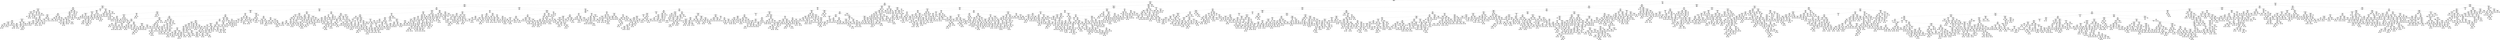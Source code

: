 digraph Tree {
node [shape=box, style="rounded", color="black", fontname=helvetica] ;
edge [fontname=helvetica] ;
0 [label="WheelchairAccessible <= 0.5\nmse = 0.65\nsamples = 6231\nvalue = 3.43"] ;
1 [label="GoodForMeal_dinner <= 0.5\nmse = 0.82\nsamples = 2871\nvalue = 3.23"] ;
0 -> 1 [labeldistance=2.5, labelangle=45, headlabel="True"] ;
2 [label="Caters <= 0.5\nmse = 0.89\nsamples = 2192\nvalue = 3.13"] ;
1 -> 2 ;
3 [label="RestaurantsTakeOut <= 0.5\nmse = 0.92\nsamples = 1710\nvalue = 3.06"] ;
2 -> 3 ;
4 [label="RestaurantsTableService <= 0.5\nmse = 0.99\nsamples = 330\nvalue = 3.32"] ;
3 -> 4 ;
5 [label="NoiseLevel <= 0.5\nmse = 1.05\nsamples = 261\nvalue = 3.4"] ;
4 -> 5 ;
6 [label="RestaurantsGoodForGroups <= 0.5\nmse = 0.78\nsamples = 23\nvalue = 2.92"] ;
5 -> 6 ;
7 [label="GoodForKids <= 0.5\nmse = 0.49\nsamples = 8\nvalue = 2.18"] ;
6 -> 7 ;
8 [label="BusinessAcceptsCreditCards <= 0.5\nmse = 0.38\nsamples = 6\nvalue = 1.95"] ;
7 -> 8 ;
9 [label="mse = 0.0\nsamples = 2\nvalue = 2.5"] ;
8 -> 9 ;
10 [label="mse = 0.38\nsamples = 4\nvalue = 1.75"] ;
8 -> 10 ;
11 [label="mse = 0.0\nsamples = 2\nvalue = 3.0"] ;
7 -> 11 ;
12 [label="OutdoorSeating <= 0.5\nmse = 0.53\nsamples = 15\nvalue = 3.28"] ;
6 -> 12 ;
13 [label="BusinessParking_lot <= 0.5\nmse = 0.66\nsamples = 9\nvalue = 3.03"] ;
12 -> 13 ;
14 [label="Alcohol <= 0.5\nmse = 0.62\nsamples = 7\nvalue = 2.86"] ;
13 -> 14 ;
15 [label="WiFi <= 0.5\nmse = 0.19\nsamples = 4\nvalue = 2.5"] ;
14 -> 15 ;
16 [label="mse = 0.0\nsamples = 2\nvalue = 3.0"] ;
15 -> 16 ;
17 [label="RestaurantsReservations <= 0.5\nmse = 0.06\nsamples = 2\nvalue = 2.2"] ;
15 -> 17 ;
18 [label="mse = 0.0\nsamples = 1\nvalue = 2.0"] ;
17 -> 18 ;
19 [label="mse = 0.0\nsamples = 1\nvalue = 2.5"] ;
17 -> 19 ;
20 [label="BikeParking <= 0.5\nmse = 0.81\nsamples = 3\nvalue = 3.33"] ;
14 -> 20 ;
21 [label="mse = 0.0\nsamples = 1\nvalue = 4.5"] ;
20 -> 21 ;
22 [label="Ambience_casual <= 0.5\nmse = 0.19\nsamples = 2\nvalue = 2.75"] ;
20 -> 22 ;
23 [label="mse = 0.0\nsamples = 1\nvalue = 2.5"] ;
22 -> 23 ;
24 [label="mse = 0.0\nsamples = 1\nvalue = 3.5"] ;
22 -> 24 ;
25 [label="HasTV <= 0.5\nmse = 0.06\nsamples = 2\nvalue = 3.83"] ;
13 -> 25 ;
26 [label="mse = 0.0\nsamples = 1\nvalue = 4.0"] ;
25 -> 26 ;
27 [label="mse = 0.0\nsamples = 1\nvalue = 3.5"] ;
25 -> 27 ;
28 [label="WiFi <= 0.5\nmse = 0.13\nsamples = 6\nvalue = 3.62"] ;
12 -> 28 ;
29 [label="BikeParking <= 0.5\nmse = 0.06\nsamples = 2\nvalue = 3.33"] ;
28 -> 29 ;
30 [label="mse = 0.0\nsamples = 1\nvalue = 3.5"] ;
29 -> 30 ;
31 [label="mse = 0.0\nsamples = 1\nvalue = 3.0"] ;
29 -> 31 ;
32 [label="BikeParking <= 0.5\nmse = 0.03\nsamples = 4\nvalue = 3.92"] ;
28 -> 32 ;
33 [label="mse = 0.0\nsamples = 1\nvalue = 3.5"] ;
32 -> 33 ;
34 [label="mse = 0.0\nsamples = 3\nvalue = 4.0"] ;
32 -> 34 ;
35 [label="BusinessParking_street <= 0.5\nmse = 1.05\nsamples = 238\nvalue = 3.46"] ;
5 -> 35 ;
36 [label="GoodForMeal_breakfast <= 0.5\nmse = 1.04\nsamples = 232\nvalue = 3.44"] ;
35 -> 36 ;
37 [label="BikeParking <= 0.5\nmse = 1.04\nsamples = 231\nvalue = 3.44"] ;
36 -> 37 ;
38 [label="WiFi <= 0.5\nmse = 1.01\nsamples = 207\nvalue = 3.46"] ;
37 -> 38 ;
39 [label="RestaurantsDelivery <= 0.5\nmse = 1.06\nsamples = 186\nvalue = 3.43"] ;
38 -> 39 ;
40 [label="NoiseLevel <= 2.5\nmse = 1.0\nsamples = 173\nvalue = 3.46"] ;
39 -> 40 ;
41 [label="HasTV <= 0.5\nmse = 1.0\nsamples = 160\nvalue = 3.48"] ;
40 -> 41 ;
42 [label="BusinessAcceptsCreditCards <= 0.5\nmse = 1.0\nsamples = 152\nvalue = 3.5"] ;
41 -> 42 ;
43 [label="OutdoorSeating <= 0.5\nmse = 1.13\nsamples = 81\nvalue = 3.44"] ;
42 -> 43 ;
44 [label="RestaurantsGoodForGroups <= 0.5\nmse = 1.1\nsamples = 76\nvalue = 3.4"] ;
43 -> 44 ;
45 [label="RestaurantsReservations <= 0.5\nmse = 1.13\nsamples = 65\nvalue = 3.34"] ;
44 -> 45 ;
46 [label="GoodForKids <= 0.5\nmse = 1.14\nsamples = 62\nvalue = 3.31"] ;
45 -> 46 ;
47 [label="Alcohol <= 0.5\nmse = 1.17\nsamples = 47\nvalue = 3.2"] ;
46 -> 47 ;
48 [label="mse = 1.21\nsamples = 44\nvalue = 3.18"] ;
47 -> 48 ;
49 [label="mse = 0.22\nsamples = 3\nvalue = 3.67"] ;
47 -> 49 ;
50 [label="mse = 0.93\nsamples = 15\nvalue = 3.58"] ;
46 -> 50 ;
51 [label="mse = 0.42\nsamples = 3\nvalue = 4.12"] ;
45 -> 51 ;
52 [label="RestaurantsReservations <= 0.5\nmse = 0.87\nsamples = 11\nvalue = 3.66"] ;
44 -> 52 ;
53 [label="GoodForKids <= 0.5\nmse = 0.78\nsamples = 10\nvalue = 3.74"] ;
52 -> 53 ;
54 [label="mse = 1.0\nsamples = 7\nvalue = 4.0"] ;
53 -> 54 ;
55 [label="mse = 0.12\nsamples = 3\nvalue = 3.31"] ;
53 -> 55 ;
56 [label="mse = 0.0\nsamples = 1\nvalue = 2.0"] ;
52 -> 56 ;
57 [label="RestaurantsReservations <= 0.5\nmse = 1.24\nsamples = 5\nvalue = 4.07"] ;
43 -> 57 ;
58 [label="GoodForKids <= 0.5\nmse = 1.28\nsamples = 4\nvalue = 3.92"] ;
57 -> 58 ;
59 [label="mse = 1.5\nsamples = 3\nvalue = 4.0"] ;
58 -> 59 ;
60 [label="mse = 0.0\nsamples = 1\nvalue = 3.5"] ;
58 -> 60 ;
61 [label="mse = 0.0\nsamples = 1\nvalue = 5.0"] ;
57 -> 61 ;
62 [label="OutdoorSeating <= 0.5\nmse = 0.86\nsamples = 71\nvalue = 3.56"] ;
42 -> 62 ;
63 [label="GoodForKids <= 0.5\nmse = 0.87\nsamples = 67\nvalue = 3.59"] ;
62 -> 63 ;
64 [label="NoiseLevel <= 1.5\nmse = 0.82\nsamples = 44\nvalue = 3.69"] ;
63 -> 64 ;
65 [label="mse = 0.0\nsamples = 1\nvalue = 4.5"] ;
64 -> 65 ;
66 [label="RestaurantsGoodForGroups <= 0.5\nmse = 0.83\nsamples = 43\nvalue = 3.68"] ;
64 -> 66 ;
67 [label="BusinessParking_lot <= 0.5\nmse = 0.87\nsamples = 39\nvalue = 3.67"] ;
66 -> 67 ;
68 [label="mse = 0.94\nsamples = 33\nvalue = 3.64"] ;
67 -> 68 ;
69 [label="mse = 0.39\nsamples = 6\nvalue = 3.83"] ;
67 -> 69 ;
70 [label="Ambience_casual <= 0.5\nmse = 0.24\nsamples = 4\nvalue = 3.9"] ;
66 -> 70 ;
71 [label="mse = 0.25\nsamples = 3\nvalue = 4.0"] ;
70 -> 71 ;
72 [label="mse = 0.0\nsamples = 1\nvalue = 3.5"] ;
70 -> 72 ;
73 [label="Alcohol <= 0.5\nmse = 0.89\nsamples = 23\nvalue = 3.39"] ;
63 -> 73 ;
74 [label="RestaurantsGoodForGroups <= 0.5\nmse = 0.96\nsamples = 22\nvalue = 3.43"] ;
73 -> 74 ;
75 [label="mse = 0.31\nsamples = 4\nvalue = 3.25"] ;
74 -> 75 ;
76 [label="RestaurantsReservations <= 0.5\nmse = 1.09\nsamples = 18\nvalue = 3.46"] ;
74 -> 76 ;
77 [label="NoiseLevel <= 1.5\nmse = 1.08\nsamples = 15\nvalue = 3.46"] ;
76 -> 77 ;
78 [label="mse = 0.0\nsamples = 1\nvalue = 3.5"] ;
77 -> 78 ;
79 [label="mse = 1.13\nsamples = 14\nvalue = 3.46"] ;
77 -> 79 ;
80 [label="mse = 1.12\nsamples = 3\nvalue = 3.5"] ;
76 -> 80 ;
81 [label="mse = 0.0\nsamples = 1\nvalue = 3.0"] ;
73 -> 81 ;
82 [label="RestaurantsGoodForGroups <= 0.5\nmse = 0.2\nsamples = 4\nvalue = 2.92"] ;
62 -> 82 ;
83 [label="mse = 0.0\nsamples = 2\nvalue = 2.5"] ;
82 -> 83 ;
84 [label="GoodForKids <= 0.5\nmse = 0.06\nsamples = 2\nvalue = 3.33"] ;
82 -> 84 ;
85 [label="mse = 0.0\nsamples = 1\nvalue = 3.0"] ;
84 -> 85 ;
86 [label="mse = 0.0\nsamples = 1\nvalue = 3.5"] ;
84 -> 86 ;
87 [label="GoodForKids <= 0.5\nmse = 0.78\nsamples = 8\nvalue = 3.14"] ;
41 -> 87 ;
88 [label="OutdoorSeating <= 0.5\nmse = 0.47\nsamples = 7\nvalue = 2.95"] ;
87 -> 88 ;
89 [label="RestaurantsGoodForGroups <= 0.5\nmse = 0.3\nsamples = 3\nvalue = 2.62"] ;
88 -> 89 ;
90 [label="mse = 0.0\nsamples = 1\nvalue = 3.5"] ;
89 -> 90 ;
91 [label="NoiseLevel <= 1.5\nmse = 0.06\nsamples = 2\nvalue = 2.33"] ;
89 -> 91 ;
92 [label="mse = 0.0\nsamples = 1\nvalue = 2.5"] ;
91 -> 92 ;
93 [label="mse = 0.0\nsamples = 1\nvalue = 2.0"] ;
91 -> 93 ;
94 [label="BusinessParking_garage <= 0.5\nmse = 0.47\nsamples = 4\nvalue = 3.17"] ;
88 -> 94 ;
95 [label="mse = 0.69\nsamples = 3\nvalue = 3.25"] ;
94 -> 95 ;
96 [label="mse = 0.0\nsamples = 1\nvalue = 3.0"] ;
94 -> 96 ;
97 [label="mse = 0.0\nsamples = 1\nvalue = 5.0"] ;
87 -> 97 ;
98 [label="OutdoorSeating <= 0.5\nmse = 0.97\nsamples = 13\nvalue = 3.14"] ;
40 -> 98 ;
99 [label="HasTV <= 0.5\nmse = 0.81\nsamples = 12\nvalue = 3.03"] ;
98 -> 99 ;
100 [label="GoodForKids <= 0.5\nmse = 0.59\nsamples = 9\nvalue = 2.82"] ;
99 -> 100 ;
101 [label="BusinessAcceptsCreditCards <= 0.5\nmse = 0.7\nsamples = 7\nvalue = 2.73"] ;
100 -> 101 ;
102 [label="RestaurantsGoodForGroups <= 0.5\nmse = 0.92\nsamples = 5\nvalue = 3.0"] ;
101 -> 102 ;
103 [label="mse = 1.3\nsamples = 3\nvalue = 2.88"] ;
102 -> 103 ;
104 [label="mse = 0.06\nsamples = 2\nvalue = 3.25"] ;
102 -> 104 ;
105 [label="RestaurantsReservations <= 0.5\nmse = 0.24\nsamples = 2\nvalue = 2.4"] ;
101 -> 105 ;
106 [label="mse = 0.0\nsamples = 1\nvalue = 2.0"] ;
105 -> 106 ;
107 [label="mse = 0.0\nsamples = 1\nvalue = 3.0"] ;
105 -> 107 ;
108 [label="mse = 0.06\nsamples = 2\nvalue = 3.17"] ;
100 -> 108 ;
109 [label="RestaurantsGoodForGroups <= 0.5\nmse = 0.67\nsamples = 3\nvalue = 4.0"] ;
99 -> 109 ;
110 [label="GoodForKids <= 0.5\nmse = 0.25\nsamples = 2\nvalue = 3.5"] ;
109 -> 110 ;
111 [label="mse = 0.0\nsamples = 1\nvalue = 4.0"] ;
110 -> 111 ;
112 [label="mse = 0.0\nsamples = 1\nvalue = 3.0"] ;
110 -> 112 ;
113 [label="mse = 0.0\nsamples = 1\nvalue = 5.0"] ;
109 -> 113 ;
114 [label="mse = 0.0\nsamples = 1\nvalue = 5.0"] ;
98 -> 114 ;
115 [label="RestaurantsReservations <= 0.5\nmse = 1.59\nsamples = 13\nvalue = 3.12"] ;
39 -> 115 ;
116 [label="GoodForKids <= 0.5\nmse = 1.39\nsamples = 11\nvalue = 2.96"] ;
115 -> 116 ;
117 [label="BusinessAcceptsCreditCards <= 0.5\nmse = 1.73\nsamples = 6\nvalue = 3.2"] ;
116 -> 117 ;
118 [label="mse = 1.98\nsamples = 5\nvalue = 3.15"] ;
117 -> 118 ;
119 [label="mse = 0.0\nsamples = 1\nvalue = 3.5"] ;
117 -> 119 ;
120 [label="BusinessAcceptsCreditCards <= 0.5\nmse = 0.44\nsamples = 5\nvalue = 2.5"] ;
116 -> 120 ;
121 [label="mse = 0.0\nsamples = 1\nvalue = 1.0"] ;
120 -> 121 ;
122 [label="mse = 0.13\nsamples = 4\nvalue = 2.71"] ;
120 -> 122 ;
123 [label="mse = 0.0\nsamples = 2\nvalue = 5.0"] ;
115 -> 123 ;
124 [label="RestaurantsGoodForGroups <= 0.5\nmse = 0.49\nsamples = 21\nvalue = 3.74"] ;
38 -> 124 ;
125 [label="RestaurantsReservations <= 0.5\nmse = 0.54\nsamples = 14\nvalue = 3.91"] ;
124 -> 125 ;
126 [label="OutdoorSeating <= 0.5\nmse = 0.5\nsamples = 13\nvalue = 4.0"] ;
125 -> 126 ;
127 [label="BusinessAcceptsCreditCards <= 0.5\nmse = 0.32\nsamples = 11\nvalue = 4.08"] ;
126 -> 127 ;
128 [label="mse = 0.29\nsamples = 7\nvalue = 4.04"] ;
127 -> 128 ;
129 [label="mse = 0.39\nsamples = 4\nvalue = 4.17"] ;
127 -> 129 ;
130 [label="GoodForKids <= 0.5\nmse = 1.56\nsamples = 2\nvalue = 3.25"] ;
126 -> 130 ;
131 [label="mse = 0.0\nsamples = 1\nvalue = 2.0"] ;
130 -> 131 ;
132 [label="mse = 0.0\nsamples = 1\nvalue = 4.5"] ;
130 -> 132 ;
133 [label="mse = 0.0\nsamples = 1\nvalue = 3.0"] ;
125 -> 133 ;
134 [label="HasTV <= 0.5\nmse = 0.3\nsamples = 7\nvalue = 3.46"] ;
124 -> 134 ;
135 [label="GoodForKids <= 0.5\nmse = 0.05\nsamples = 3\nvalue = 3.12"] ;
134 -> 135 ;
136 [label="mse = 0.0\nsamples = 2\nvalue = 3.0"] ;
135 -> 136 ;
137 [label="mse = 0.0\nsamples = 1\nvalue = 3.5"] ;
135 -> 137 ;
138 [label="GoodForKids <= 0.5\nmse = 0.28\nsamples = 4\nvalue = 3.92"] ;
134 -> 138 ;
139 [label="mse = 0.0\nsamples = 1\nvalue = 4.5"] ;
138 -> 139 ;
140 [label="RestaurantsDelivery <= 0.5\nmse = 0.17\nsamples = 3\nvalue = 3.62"] ;
138 -> 140 ;
141 [label="RestaurantsReservations <= 0.5\nmse = 0.06\nsamples = 2\nvalue = 3.25"] ;
140 -> 141 ;
142 [label="mse = 0.0\nsamples = 1\nvalue = 3.0"] ;
141 -> 142 ;
143 [label="mse = 0.0\nsamples = 1\nvalue = 3.5"] ;
141 -> 143 ;
144 [label="mse = 0.0\nsamples = 1\nvalue = 4.0"] ;
140 -> 144 ;
145 [label="RestaurantsGoodForGroups <= 0.5\nmse = 1.28\nsamples = 24\nvalue = 3.23"] ;
37 -> 145 ;
146 [label="OutdoorSeating <= 0.5\nmse = 1.01\nsamples = 18\nvalue = 3.58"] ;
145 -> 146 ;
147 [label="Alcohol <= 0.5\nmse = 1.09\nsamples = 15\nvalue = 3.4"] ;
146 -> 147 ;
148 [label="RestaurantsDelivery <= 0.5\nmse = 1.01\nsamples = 14\nvalue = 3.32"] ;
147 -> 148 ;
149 [label="GoodForKids <= 0.5\nmse = 0.98\nsamples = 13\nvalue = 3.26"] ;
148 -> 149 ;
150 [label="WiFi <= 0.5\nmse = 1.11\nsamples = 10\nvalue = 3.4"] ;
149 -> 150 ;
151 [label="BusinessParking_lot <= 0.5\nmse = 1.49\nsamples = 7\nvalue = 3.61"] ;
150 -> 151 ;
152 [label="mse = 0.39\nsamples = 3\nvalue = 4.17"] ;
151 -> 152 ;
153 [label="BusinessAcceptsCreditCards <= 0.5\nmse = 1.81\nsamples = 4\nvalue = 3.33"] ;
151 -> 153 ;
154 [label="mse = 0.0\nsamples = 1\nvalue = 3.5"] ;
153 -> 154 ;
155 [label="mse = 2.16\nsamples = 3\nvalue = 3.3"] ;
153 -> 155 ;
156 [label="BusinessParking_lot <= 0.5\nmse = 0.37\nsamples = 3\nvalue = 3.08"] ;
150 -> 156 ;
157 [label="mse = 0.42\nsamples = 2\nvalue = 2.88"] ;
156 -> 157 ;
158 [label="mse = 0.0\nsamples = 1\nvalue = 3.5"] ;
156 -> 158 ;
159 [label="BusinessParking_lot <= 0.5\nmse = 0.19\nsamples = 3\nvalue = 2.75"] ;
149 -> 159 ;
160 [label="mse = 0.0\nsamples = 1\nvalue = 2.5"] ;
159 -> 160 ;
161 [label="BusinessAcceptsCreditCards <= 0.5\nmse = 0.25\nsamples = 2\nvalue = 3.0"] ;
159 -> 161 ;
162 [label="mse = 0.0\nsamples = 1\nvalue = 2.5"] ;
161 -> 162 ;
163 [label="mse = 0.0\nsamples = 1\nvalue = 3.5"] ;
161 -> 163 ;
164 [label="mse = 0.0\nsamples = 1\nvalue = 4.5"] ;
148 -> 164 ;
165 [label="mse = 0.0\nsamples = 1\nvalue = 5.0"] ;
147 -> 165 ;
166 [label="WiFi <= 0.5\nmse = 0.06\nsamples = 3\nvalue = 4.3"] ;
146 -> 166 ;
167 [label="mse = 0.0\nsamples = 1\nvalue = 4.5"] ;
166 -> 167 ;
168 [label="BusinessParking_lot <= 0.5\nmse = 0.06\nsamples = 2\nvalue = 4.17"] ;
166 -> 168 ;
169 [label="mse = 0.0\nsamples = 1\nvalue = 4.0"] ;
168 -> 169 ;
170 [label="mse = 0.0\nsamples = 1\nvalue = 4.5"] ;
168 -> 170 ;
171 [label="HasTV <= 0.5\nmse = 0.67\nsamples = 6\nvalue = 2.22"] ;
145 -> 171 ;
172 [label="mse = 0.0\nsamples = 3\nvalue = 1.5"] ;
171 -> 172 ;
173 [label="NoiseLevel <= 2.5\nmse = 0.05\nsamples = 3\nvalue = 3.12"] ;
171 -> 173 ;
174 [label="mse = 0.0\nsamples = 2\nvalue = 3.0"] ;
173 -> 174 ;
175 [label="mse = 0.0\nsamples = 1\nvalue = 3.5"] ;
173 -> 175 ;
176 [label="mse = 0.0\nsamples = 1\nvalue = 2.0"] ;
36 -> 176 ;
177 [label="Alcohol <= 0.5\nmse = 0.79\nsamples = 6\nvalue = 4.23"] ;
35 -> 177 ;
178 [label="RestaurantsDelivery <= 0.5\nmse = 0.77\nsamples = 4\nvalue = 4.64"] ;
177 -> 178 ;
179 [label="BikeParking <= 0.5\nmse = 1.17\nsamples = 3\nvalue = 4.38"] ;
178 -> 179 ;
180 [label="mse = 0.0\nsamples = 1\nvalue = 2.5"] ;
179 -> 180 ;
181 [label="mse = 0.0\nsamples = 2\nvalue = 5.0"] ;
179 -> 181 ;
182 [label="mse = 0.0\nsamples = 1\nvalue = 5.0"] ;
178 -> 182 ;
183 [label="mse = 0.0\nsamples = 2\nvalue = 3.5"] ;
177 -> 183 ;
184 [label="RestaurantsReservations <= 0.5\nmse = 0.61\nsamples = 69\nvalue = 2.98"] ;
4 -> 184 ;
185 [label="Ambience_upscale <= 0.5\nmse = 0.46\nsamples = 49\nvalue = 2.74"] ;
184 -> 185 ;
186 [label="Ambience_casual <= 0.5\nmse = 0.43\nsamples = 48\nvalue = 2.72"] ;
185 -> 186 ;
187 [label="BusinessAcceptsCreditCards <= 0.5\nmse = 0.4\nsamples = 45\nvalue = 2.75"] ;
186 -> 187 ;
188 [label="RestaurantsGoodForGroups <= 0.5\nmse = 1.15\nsamples = 10\nvalue = 2.53"] ;
187 -> 188 ;
189 [label="Alcohol <= 0.5\nmse = 0.61\nsamples = 6\nvalue = 2.83"] ;
188 -> 189 ;
190 [label="WiFi <= 0.5\nmse = 0.46\nsamples = 4\nvalue = 2.57"] ;
189 -> 190 ;
191 [label="GoodForKids <= 0.5\nmse = 0.5\nsamples = 3\nvalue = 2.5"] ;
190 -> 191 ;
192 [label="mse = 0.75\nsamples = 2\nvalue = 2.5"] ;
191 -> 192 ;
193 [label="mse = 0.0\nsamples = 1\nvalue = 2.5"] ;
191 -> 193 ;
194 [label="mse = 0.0\nsamples = 1\nvalue = 3.0"] ;
190 -> 194 ;
195 [label="NoiseLevel <= 1.0\nmse = 0.06\nsamples = 2\nvalue = 3.75"] ;
189 -> 195 ;
196 [label="mse = 0.0\nsamples = 1\nvalue = 4.0"] ;
195 -> 196 ;
197 [label="mse = 0.0\nsamples = 1\nvalue = 3.5"] ;
195 -> 197 ;
198 [label="GoodForKids <= 0.5\nmse = 1.62\nsamples = 4\nvalue = 2.08"] ;
188 -> 198 ;
199 [label="mse = 2.3\nsamples = 2\nvalue = 1.88"] ;
198 -> 199 ;
200 [label="mse = 0.0\nsamples = 2\nvalue = 2.5"] ;
198 -> 200 ;
201 [label="Alcohol <= 0.5\nmse = 0.18\nsamples = 35\nvalue = 2.81"] ;
187 -> 201 ;
202 [label="HasTV <= 0.5\nmse = 0.2\nsamples = 23\nvalue = 2.71"] ;
201 -> 202 ;
203 [label="NoiseLevel <= 1.0\nmse = 0.17\nsamples = 16\nvalue = 2.6"] ;
202 -> 203 ;
204 [label="mse = 0.05\nsamples = 2\nvalue = 2.38"] ;
203 -> 204 ;
205 [label="GoodForKids <= 0.5\nmse = 0.19\nsamples = 14\nvalue = 2.64"] ;
203 -> 205 ;
206 [label="BusinessParking_lot <= 0.5\nmse = 0.38\nsamples = 5\nvalue = 2.5"] ;
205 -> 206 ;
207 [label="OutdoorSeating <= 0.5\nmse = 0.43\nsamples = 4\nvalue = 2.5"] ;
206 -> 207 ;
208 [label="RestaurantsGoodForGroups <= 0.5\nmse = 0.6\nsamples = 3\nvalue = 2.5"] ;
207 -> 208 ;
209 [label="mse = 0.75\nsamples = 2\nvalue = 2.5"] ;
208 -> 209 ;
210 [label="mse = 0.0\nsamples = 1\nvalue = 2.5"] ;
208 -> 210 ;
211 [label="mse = 0.0\nsamples = 1\nvalue = 2.5"] ;
207 -> 211 ;
212 [label="mse = 0.0\nsamples = 1\nvalue = 2.5"] ;
206 -> 212 ;
213 [label="BusinessParking_lot <= 0.5\nmse = 0.06\nsamples = 9\nvalue = 2.71"] ;
205 -> 213 ;
214 [label="OutdoorSeating <= 0.5\nmse = 0.06\nsamples = 8\nvalue = 2.77"] ;
213 -> 214 ;
215 [label="RestaurantsDelivery <= 0.5\nmse = 0.06\nsamples = 7\nvalue = 2.83"] ;
214 -> 215 ;
216 [label="RestaurantsGoodForGroups <= 0.5\nmse = 0.06\nsamples = 6\nvalue = 2.81"] ;
215 -> 216 ;
217 [label="mse = 0.06\nsamples = 4\nvalue = 2.8"] ;
216 -> 217 ;
218 [label="mse = 0.06\nsamples = 2\nvalue = 2.83"] ;
216 -> 218 ;
219 [label="mse = 0.0\nsamples = 1\nvalue = 3.0"] ;
215 -> 219 ;
220 [label="mse = 0.0\nsamples = 1\nvalue = 2.5"] ;
214 -> 220 ;
221 [label="mse = 0.0\nsamples = 1\nvalue = 2.5"] ;
213 -> 221 ;
222 [label="RestaurantsGoodForGroups <= 0.5\nmse = 0.15\nsamples = 7\nvalue = 3.0"] ;
202 -> 222 ;
223 [label="mse = 0.0\nsamples = 2\nvalue = 2.5"] ;
222 -> 223 ;
224 [label="NoiseLevel <= 2.0\nmse = 0.11\nsamples = 5\nvalue = 3.12"] ;
222 -> 224 ;
225 [label="mse = 0.0\nsamples = 2\nvalue = 3.0"] ;
224 -> 225 ;
226 [label="mse = 0.19\nsamples = 3\nvalue = 3.25"] ;
224 -> 226 ;
227 [label="RestaurantsGoodForGroups <= 0.5\nmse = 0.08\nsamples = 12\nvalue = 3.0"] ;
201 -> 227 ;
228 [label="NoiseLevel <= 1.0\nmse = 0.06\nsamples = 3\nvalue = 3.17"] ;
227 -> 228 ;
229 [label="mse = 0.0\nsamples = 2\nvalue = 3.0"] ;
228 -> 229 ;
230 [label="mse = 0.0\nsamples = 1\nvalue = 3.5"] ;
228 -> 230 ;
231 [label="OutdoorSeating <= 0.5\nmse = 0.08\nsamples = 9\nvalue = 2.92"] ;
227 -> 231 ;
232 [label="GoodForKids <= 0.5\nmse = 0.06\nsamples = 5\nvalue = 2.75"] ;
231 -> 232 ;
233 [label="mse = 0.0\nsamples = 2\nvalue = 2.5"] ;
232 -> 233 ;
234 [label="mse = 0.0\nsamples = 3\nvalue = 3.0"] ;
232 -> 234 ;
235 [label="NoiseLevel <= 3.0\nmse = 0.03\nsamples = 4\nvalue = 3.08"] ;
231 -> 235 ;
236 [label="WiFi <= 0.5\nmse = 0.05\nsamples = 3\nvalue = 3.12"] ;
235 -> 236 ;
237 [label="mse = 0.06\nsamples = 2\nvalue = 3.17"] ;
236 -> 237 ;
238 [label="mse = 0.0\nsamples = 1\nvalue = 3.0"] ;
236 -> 238 ;
239 [label="mse = 0.0\nsamples = 1\nvalue = 3.0"] ;
235 -> 239 ;
240 [label="BikeParking <= 0.5\nmse = 0.56\nsamples = 3\nvalue = 2.3"] ;
186 -> 240 ;
241 [label="mse = 0.0\nsamples = 1\nvalue = 1.5"] ;
240 -> 241 ;
242 [label="HasTV <= 0.5\nmse = 0.22\nsamples = 2\nvalue = 2.83"] ;
240 -> 242 ;
243 [label="mse = 0.0\nsamples = 1\nvalue = 3.5"] ;
242 -> 243 ;
244 [label="mse = 0.0\nsamples = 1\nvalue = 2.5"] ;
242 -> 244 ;
245 [label="mse = 0.0\nsamples = 1\nvalue = 4.5"] ;
185 -> 245 ;
246 [label="BusinessParking_lot <= 0.5\nmse = 0.54\nsamples = 20\nvalue = 3.47"] ;
184 -> 246 ;
247 [label="NoiseLevel <= 3.5\nmse = 0.45\nsamples = 15\nvalue = 3.29"] ;
246 -> 247 ;
248 [label="Alcohol <= 0.5\nmse = 0.35\nsamples = 14\nvalue = 3.38"] ;
247 -> 248 ;
249 [label="RestaurantsGoodForGroups <= 0.5\nmse = 0.48\nsamples = 4\nvalue = 2.75"] ;
248 -> 249 ;
250 [label="NoiseLevel <= 1.0\nmse = 0.06\nsamples = 2\nvalue = 3.33"] ;
249 -> 250 ;
251 [label="mse = 0.0\nsamples = 1\nvalue = 3.0"] ;
250 -> 251 ;
252 [label="mse = 0.0\nsamples = 1\nvalue = 3.5"] ;
250 -> 252 ;
253 [label="OutdoorSeating <= 0.5\nmse = 0.22\nsamples = 2\nvalue = 2.17"] ;
249 -> 253 ;
254 [label="mse = 0.0\nsamples = 1\nvalue = 1.5"] ;
253 -> 254 ;
255 [label="mse = 0.0\nsamples = 1\nvalue = 2.5"] ;
253 -> 255 ;
256 [label="NoiseLevel <= 1.5\nmse = 0.16\nsamples = 10\nvalue = 3.58"] ;
248 -> 256 ;
257 [label="GoodForMeal_latenight <= 0.5\nmse = 0.05\nsamples = 3\nvalue = 3.12"] ;
256 -> 257 ;
258 [label="mse = 0.0\nsamples = 2\nvalue = 3.0"] ;
257 -> 258 ;
259 [label="mse = 0.0\nsamples = 1\nvalue = 3.5"] ;
257 -> 259 ;
260 [label="OutdoorSeating <= 0.5\nmse = 0.12\nsamples = 7\nvalue = 3.69"] ;
256 -> 260 ;
261 [label="NoiseLevel <= 2.5\nmse = 0.17\nsamples = 5\nvalue = 3.83"] ;
260 -> 261 ;
262 [label="mse = 0.0\nsamples = 2\nvalue = 3.5"] ;
261 -> 262 ;
263 [label="WiFi <= 0.5\nmse = 0.06\nsamples = 3\nvalue = 4.25"] ;
261 -> 263 ;
264 [label="mse = 0.0\nsamples = 2\nvalue = 4.0"] ;
263 -> 264 ;
265 [label="mse = 0.0\nsamples = 1\nvalue = 4.5"] ;
263 -> 265 ;
266 [label="mse = 0.0\nsamples = 2\nvalue = 3.5"] ;
260 -> 266 ;
267 [label="mse = 0.0\nsamples = 1\nvalue = 2.0"] ;
247 -> 267 ;
268 [label="HasTV <= 0.5\nmse = 0.36\nsamples = 5\nvalue = 4.06"] ;
246 -> 268 ;
269 [label="Alcohol <= 0.5\nmse = 0.05\nsamples = 2\nvalue = 4.62"] ;
268 -> 269 ;
270 [label="mse = 0.0\nsamples = 1\nvalue = 4.5"] ;
269 -> 270 ;
271 [label="mse = 0.0\nsamples = 1\nvalue = 5.0"] ;
269 -> 271 ;
272 [label="Ambience_trendy <= 0.5\nmse = 0.14\nsamples = 3\nvalue = 3.6"] ;
268 -> 272 ;
273 [label="mse = 0.22\nsamples = 2\nvalue = 3.67"] ;
272 -> 273 ;
274 [label="mse = 0.0\nsamples = 1\nvalue = 3.5"] ;
272 -> 274 ;
275 [label="RestaurantsTableService <= 0.5\nmse = 0.89\nsamples = 1380\nvalue = 3.0"] ;
3 -> 275 ;
276 [label="WiFi <= 0.5\nmse = 0.93\nsamples = 1099\nvalue = 2.91"] ;
275 -> 276 ;
277 [label="GoodForMeal_lunch <= 0.5\nmse = 0.91\nsamples = 834\nvalue = 2.99"] ;
276 -> 277 ;
278 [label="BusinessAcceptsCreditCards <= 0.5\nmse = 0.91\nsamples = 693\nvalue = 2.93"] ;
277 -> 278 ;
279 [label="RestaurantsDelivery <= 0.5\nmse = 0.96\nsamples = 37\nvalue = 3.54"] ;
278 -> 279 ;
280 [label="BikeParking <= 0.5\nmse = 0.92\nsamples = 34\nvalue = 3.62"] ;
279 -> 280 ;
281 [label="RestaurantsGoodForGroups <= 0.5\nmse = 1.02\nsamples = 29\nvalue = 3.57"] ;
280 -> 281 ;
282 [label="HasTV <= 0.5\nmse = 1.16\nsamples = 17\nvalue = 3.64"] ;
281 -> 282 ;
283 [label="NoiseLevel <= 2.5\nmse = 1.25\nsamples = 13\nvalue = 3.74"] ;
282 -> 283 ;
284 [label="Alcohol <= 0.5\nmse = 1.21\nsamples = 12\nvalue = 3.87"] ;
283 -> 284 ;
285 [label="mse = 1.4\nsamples = 10\nvalue = 3.94"] ;
284 -> 285 ;
286 [label="mse = 0.0\nsamples = 2\nvalue = 3.5"] ;
284 -> 286 ;
287 [label="mse = 0.0\nsamples = 1\nvalue = 2.5"] ;
283 -> 287 ;
288 [label="GoodForKids <= 0.5\nmse = 0.77\nsamples = 4\nvalue = 3.36"] ;
282 -> 288 ;
289 [label="mse = 0.0\nsamples = 1\nvalue = 2.5"] ;
288 -> 289 ;
290 [label="NoiseLevel <= 1.0\nmse = 0.38\nsamples = 3\nvalue = 4.0"] ;
288 -> 290 ;
291 [label="mse = 0.0\nsamples = 1\nvalue = 3.0"] ;
290 -> 291 ;
292 [label="NoiseLevel <= 2.5\nmse = 0.06\nsamples = 2\nvalue = 4.33"] ;
290 -> 292 ;
293 [label="mse = 0.0\nsamples = 1\nvalue = 4.0"] ;
292 -> 293 ;
294 [label="mse = 0.0\nsamples = 1\nvalue = 4.5"] ;
292 -> 294 ;
295 [label="GoodForKids <= 0.5\nmse = 0.73\nsamples = 12\nvalue = 3.43"] ;
281 -> 295 ;
296 [label="Alcohol <= 0.5\nmse = 0.2\nsamples = 5\nvalue = 2.92"] ;
295 -> 296 ;
297 [label="OutdoorSeating <= 0.5\nmse = 0.16\nsamples = 4\nvalue = 2.8"] ;
296 -> 297 ;
298 [label="NoiseLevel <= 2.5\nmse = 0.17\nsamples = 3\nvalue = 2.88"] ;
297 -> 298 ;
299 [label="mse = 0.22\nsamples = 2\nvalue = 2.83"] ;
298 -> 299 ;
300 [label="mse = 0.0\nsamples = 1\nvalue = 3.0"] ;
298 -> 300 ;
301 [label="mse = 0.0\nsamples = 1\nvalue = 2.5"] ;
297 -> 301 ;
302 [label="mse = 0.0\nsamples = 1\nvalue = 3.5"] ;
296 -> 302 ;
303 [label="HasTV <= 0.5\nmse = 0.78\nsamples = 7\nvalue = 3.78"] ;
295 -> 303 ;
304 [label="NoiseLevel <= 1.5\nmse = 0.81\nsamples = 6\nvalue = 3.69"] ;
303 -> 304 ;
305 [label="mse = 0.0\nsamples = 1\nvalue = 4.0"] ;
304 -> 305 ;
306 [label="mse = 0.91\nsamples = 5\nvalue = 3.64"] ;
304 -> 306 ;
307 [label="mse = 0.0\nsamples = 1\nvalue = 4.5"] ;
303 -> 307 ;
308 [label="HasTV <= 0.5\nmse = 0.17\nsamples = 5\nvalue = 3.93"] ;
280 -> 308 ;
309 [label="NoiseLevel <= 1.0\nmse = 0.06\nsamples = 4\nvalue = 4.25"] ;
308 -> 309 ;
310 [label="mse = 0.0\nsamples = 1\nvalue = 4.5"] ;
309 -> 310 ;
311 [label="mse = 0.06\nsamples = 3\nvalue = 4.17"] ;
309 -> 311 ;
312 [label="mse = 0.0\nsamples = 1\nvalue = 3.5"] ;
308 -> 312 ;
313 [label="RestaurantsGoodForGroups <= 0.5\nmse = 0.38\nsamples = 3\nvalue = 2.5"] ;
279 -> 313 ;
314 [label="OutdoorSeating <= 0.5\nmse = 0.25\nsamples = 2\nvalue = 3.0"] ;
313 -> 314 ;
315 [label="mse = 0.0\nsamples = 1\nvalue = 3.5"] ;
314 -> 315 ;
316 [label="mse = 0.0\nsamples = 1\nvalue = 2.5"] ;
314 -> 316 ;
317 [label="mse = 0.0\nsamples = 1\nvalue = 2.0"] ;
313 -> 317 ;
318 [label="Alcohol <= 0.5\nmse = 0.89\nsamples = 656\nvalue = 2.89"] ;
278 -> 318 ;
319 [label="NoiseLevel <= 3.5\nmse = 0.88\nsamples = 622\nvalue = 2.87"] ;
318 -> 319 ;
320 [label="NoiseLevel <= 1.5\nmse = 0.89\nsamples = 603\nvalue = 2.88"] ;
319 -> 320 ;
321 [label="HasTV <= 0.5\nmse = 0.83\nsamples = 175\nvalue = 2.77"] ;
320 -> 321 ;
322 [label="BusinessParking_lot <= 0.5\nmse = 0.8\nsamples = 138\nvalue = 2.72"] ;
321 -> 322 ;
323 [label="GoodForKids <= 0.5\nmse = 0.77\nsamples = 126\nvalue = 2.76"] ;
322 -> 323 ;
324 [label="RestaurantsDelivery <= 0.5\nmse = 1.63\nsamples = 13\nvalue = 3.11"] ;
323 -> 324 ;
325 [label="RestaurantsGoodForGroups <= 0.5\nmse = 1.56\nsamples = 12\nvalue = 3.21"] ;
324 -> 325 ;
326 [label="BikeParking <= 0.5\nmse = 2.17\nsamples = 8\nvalue = 2.95"] ;
325 -> 326 ;
327 [label="OutdoorSeating <= 0.5\nmse = 2.06\nsamples = 7\nvalue = 3.31"] ;
326 -> 327 ;
328 [label="mse = 1.48\nsamples = 6\nvalue = 2.75"] ;
327 -> 328 ;
329 [label="mse = 0.0\nsamples = 1\nvalue = 5.0"] ;
327 -> 329 ;
330 [label="mse = 0.0\nsamples = 1\nvalue = 1.5"] ;
326 -> 330 ;
331 [label="OutdoorSeating <= 0.5\nmse = 0.46\nsamples = 4\nvalue = 3.57"] ;
325 -> 331 ;
332 [label="mse = 0.0\nsamples = 2\nvalue = 4.0"] ;
331 -> 332 ;
333 [label="BikeParking <= 0.5\nmse = 0.56\nsamples = 2\nvalue = 3.25"] ;
331 -> 333 ;
334 [label="mse = 0.0\nsamples = 1\nvalue = 4.0"] ;
333 -> 334 ;
335 [label="mse = 0.0\nsamples = 1\nvalue = 2.5"] ;
333 -> 335 ;
336 [label="mse = 0.0\nsamples = 1\nvalue = 1.5"] ;
324 -> 336 ;
337 [label="RestaurantsGoodForGroups <= 0.5\nmse = 0.67\nsamples = 113\nvalue = 2.73"] ;
323 -> 337 ;
338 [label="OutdoorSeating <= 0.5\nmse = 0.69\nsamples = 30\nvalue = 2.91"] ;
337 -> 338 ;
339 [label="RestaurantsDelivery <= 0.5\nmse = 0.92\nsamples = 20\nvalue = 2.81"] ;
338 -> 339 ;
340 [label="NoiseLevel <= 0.5\nmse = 0.96\nsamples = 18\nvalue = 2.85"] ;
339 -> 340 ;
341 [label="BikeParking <= 0.5\nmse = 1.0\nsamples = 16\nvalue = 2.9"] ;
340 -> 341 ;
342 [label="RestaurantsReservations <= 0.5\nmse = 0.95\nsamples = 13\nvalue = 2.85"] ;
341 -> 342 ;
343 [label="mse = 1.0\nsamples = 12\nvalue = 2.87"] ;
342 -> 343 ;
344 [label="mse = 0.0\nsamples = 1\nvalue = 2.5"] ;
342 -> 344 ;
345 [label="Ambience_casual <= 0.5\nmse = 1.17\nsamples = 3\nvalue = 3.12"] ;
341 -> 345 ;
346 [label="mse = 1.39\nsamples = 2\nvalue = 3.33"] ;
345 -> 346 ;
347 [label="mse = 0.0\nsamples = 1\nvalue = 2.5"] ;
345 -> 347 ;
348 [label="mse = 0.5\nsamples = 2\nvalue = 2.5"] ;
340 -> 348 ;
349 [label="BikeParking <= 0.5\nmse = 0.06\nsamples = 2\nvalue = 2.25"] ;
339 -> 349 ;
350 [label="mse = 0.0\nsamples = 1\nvalue = 2.5"] ;
349 -> 350 ;
351 [label="mse = 0.0\nsamples = 1\nvalue = 2.0"] ;
349 -> 351 ;
352 [label="RestaurantsDelivery <= 0.5\nmse = 0.24\nsamples = 10\nvalue = 3.09"] ;
338 -> 352 ;
353 [label="BikeParking <= 0.5\nmse = 0.25\nsamples = 9\nvalue = 3.03"] ;
352 -> 353 ;
354 [label="NoiseLevel <= 0.5\nmse = 0.19\nsamples = 5\nvalue = 2.86"] ;
353 -> 354 ;
355 [label="GoodForMeal_dessert <= 0.5\nmse = 0.2\nsamples = 4\nvalue = 2.92"] ;
354 -> 355 ;
356 [label="mse = 0.3\nsamples = 3\nvalue = 2.88"] ;
355 -> 356 ;
357 [label="mse = 0.0\nsamples = 1\nvalue = 3.0"] ;
355 -> 357 ;
358 [label="mse = 0.0\nsamples = 1\nvalue = 2.5"] ;
354 -> 358 ;
359 [label="mse = 0.25\nsamples = 4\nvalue = 3.19"] ;
353 -> 359 ;
360 [label="mse = 0.0\nsamples = 1\nvalue = 3.5"] ;
352 -> 360 ;
361 [label="BikeParking <= 0.5\nmse = 0.64\nsamples = 83\nvalue = 2.66"] ;
337 -> 361 ;
362 [label="OutdoorSeating <= 0.5\nmse = 0.61\nsamples = 45\nvalue = 2.79"] ;
361 -> 362 ;
363 [label="RestaurantsReservations <= 0.5\nmse = 0.5\nsamples = 38\nvalue = 2.66"] ;
362 -> 363 ;
364 [label="NoiseLevel <= 0.5\nmse = 0.51\nsamples = 35\nvalue = 2.69"] ;
363 -> 364 ;
365 [label="RestaurantsDelivery <= 0.5\nmse = 0.52\nsamples = 32\nvalue = 2.64"] ;
364 -> 365 ;
366 [label="mse = 0.53\nsamples = 31\nvalue = 2.63"] ;
365 -> 366 ;
367 [label="mse = 0.0\nsamples = 1\nvalue = 3.0"] ;
365 -> 367 ;
368 [label="mse = 0.16\nsamples = 3\nvalue = 3.2"] ;
364 -> 368 ;
369 [label="NoiseLevel <= 0.5\nmse = 0.34\nsamples = 3\nvalue = 2.4"] ;
363 -> 369 ;
370 [label="mse = 0.25\nsamples = 2\nvalue = 3.0"] ;
369 -> 370 ;
371 [label="mse = 0.0\nsamples = 1\nvalue = 2.0"] ;
369 -> 371 ;
372 [label="GoodForMeal_brunch <= 0.5\nmse = 0.6\nsamples = 7\nvalue = 3.5"] ;
362 -> 372 ;
373 [label="RestaurantsReservations <= 0.5\nmse = 0.44\nsamples = 6\nvalue = 3.75"] ;
372 -> 373 ;
374 [label="Ambience_trendy <= 0.5\nmse = 0.56\nsamples = 5\nvalue = 3.67"] ;
373 -> 374 ;
375 [label="mse = 0.66\nsamples = 4\nvalue = 3.7"] ;
374 -> 375 ;
376 [label="mse = 0.0\nsamples = 1\nvalue = 3.5"] ;
374 -> 376 ;
377 [label="mse = 0.0\nsamples = 1\nvalue = 4.0"] ;
373 -> 377 ;
378 [label="mse = 0.0\nsamples = 1\nvalue = 2.5"] ;
372 -> 378 ;
379 [label="GoodForMeal_dessert <= 0.5\nmse = 0.65\nsamples = 38\nvalue = 2.51"] ;
361 -> 379 ;
380 [label="Ambience_casual <= 0.5\nmse = 0.72\nsamples = 32\nvalue = 2.57"] ;
379 -> 380 ;
381 [label="OutdoorSeating <= 0.5\nmse = 0.69\nsamples = 28\nvalue = 2.51"] ;
380 -> 381 ;
382 [label="NoiseLevel <= 0.5\nmse = 0.7\nsamples = 19\nvalue = 2.56"] ;
381 -> 382 ;
383 [label="GoodForMeal_breakfast <= 0.5\nmse = 0.71\nsamples = 18\nvalue = 2.58"] ;
382 -> 383 ;
384 [label="RestaurantsDelivery <= 0.5\nmse = 0.72\nsamples = 17\nvalue = 2.6"] ;
383 -> 384 ;
385 [label="GoodForMeal_latenight <= 0.5\nmse = 0.73\nsamples = 15\nvalue = 2.62"] ;
384 -> 385 ;
386 [label="mse = 0.75\nsamples = 14\nvalue = 2.63"] ;
385 -> 386 ;
387 [label="mse = 0.0\nsamples = 1\nvalue = 2.5"] ;
385 -> 387 ;
388 [label="mse = 0.56\nsamples = 2\nvalue = 2.25"] ;
384 -> 388 ;
389 [label="mse = 0.0\nsamples = 1\nvalue = 2.0"] ;
383 -> 389 ;
390 [label="mse = 0.0\nsamples = 1\nvalue = 2.0"] ;
382 -> 390 ;
391 [label="NoiseLevel <= 0.5\nmse = 0.63\nsamples = 9\nvalue = 2.38"] ;
381 -> 391 ;
392 [label="mse = 0.71\nsamples = 7\nvalue = 2.3"] ;
391 -> 392 ;
393 [label="mse = 0.06\nsamples = 2\nvalue = 2.75"] ;
391 -> 393 ;
394 [label="GoodForMeal_latenight <= 0.5\nmse = 0.74\nsamples = 4\nvalue = 2.93"] ;
380 -> 394 ;
395 [label="OutdoorSeating <= 0.5\nmse = 0.17\nsamples = 3\nvalue = 3.62"] ;
394 -> 395 ;
396 [label="mse = 0.0\nsamples = 1\nvalue = 4.0"] ;
395 -> 396 ;
397 [label="mse = 0.06\nsamples = 2\nvalue = 3.25"] ;
395 -> 397 ;
398 [label="mse = 0.0\nsamples = 1\nvalue = 2.0"] ;
394 -> 398 ;
399 [label="Ambience_casual <= 0.5\nmse = 0.05\nsamples = 6\nvalue = 2.12"] ;
379 -> 399 ;
400 [label="OutdoorSeating <= 0.5\nmse = 0.06\nsamples = 2\nvalue = 2.25"] ;
399 -> 400 ;
401 [label="mse = 0.0\nsamples = 1\nvalue = 2.0"] ;
400 -> 401 ;
402 [label="mse = 0.0\nsamples = 1\nvalue = 2.5"] ;
400 -> 402 ;
403 [label="GoodForMeal_brunch <= 0.5\nmse = 0.03\nsamples = 4\nvalue = 2.08"] ;
399 -> 403 ;
404 [label="mse = 0.05\nsamples = 3\nvalue = 2.12"] ;
403 -> 404 ;
405 [label="mse = 0.0\nsamples = 1\nvalue = 2.0"] ;
403 -> 405 ;
406 [label="GoodForMeal_dessert <= 0.5\nmse = 0.85\nsamples = 12\nvalue = 2.36"] ;
322 -> 406 ;
407 [label="GoodForMeal_breakfast <= 0.5\nmse = 0.53\nsamples = 10\nvalue = 2.14"] ;
406 -> 407 ;
408 [label="NoiseLevel <= 0.5\nmse = 0.46\nsamples = 9\nvalue = 2.08"] ;
407 -> 408 ;
409 [label="OutdoorSeating <= 0.5\nmse = 0.47\nsamples = 8\nvalue = 2.14"] ;
408 -> 409 ;
410 [label="RestaurantsGoodForGroups <= 0.5\nmse = 0.39\nsamples = 5\nvalue = 2.04"] ;
409 -> 410 ;
411 [label="mse = 0.09\nsamples = 3\nvalue = 2.06"] ;
410 -> 411 ;
412 [label="mse = 1.0\nsamples = 2\nvalue = 2.0"] ;
410 -> 412 ;
413 [label="BikeParking <= 0.5\nmse = 0.56\nsamples = 3\nvalue = 2.33"] ;
409 -> 413 ;
414 [label="GoodForMeal_brunch <= 0.5\nmse = 0.89\nsamples = 2\nvalue = 2.67"] ;
413 -> 414 ;
415 [label="mse = 0.0\nsamples = 1\nvalue = 4.0"] ;
414 -> 415 ;
416 [label="mse = 0.0\nsamples = 1\nvalue = 2.0"] ;
414 -> 416 ;
417 [label="mse = 0.0\nsamples = 1\nvalue = 2.0"] ;
413 -> 417 ;
418 [label="mse = 0.0\nsamples = 1\nvalue = 1.5"] ;
408 -> 418 ;
419 [label="mse = 0.0\nsamples = 1\nvalue = 3.5"] ;
407 -> 419 ;
420 [label="OutdoorSeating <= 0.5\nmse = 1.0\nsamples = 2\nvalue = 3.5"] ;
406 -> 420 ;
421 [label="mse = 0.0\nsamples = 1\nvalue = 4.5"] ;
420 -> 421 ;
422 [label="mse = 0.0\nsamples = 1\nvalue = 2.5"] ;
420 -> 422 ;
423 [label="RestaurantsGoodForGroups <= 0.5\nmse = 0.89\nsamples = 37\nvalue = 2.95"] ;
321 -> 423 ;
424 [label="BikeParking <= 0.5\nmse = 0.5\nsamples = 5\nvalue = 3.65"] ;
423 -> 424 ;
425 [label="GoodForKids <= 0.5\nmse = 0.28\nsamples = 4\nvalue = 3.29"] ;
424 -> 425 ;
426 [label="mse = 0.0\nsamples = 1\nvalue = 3.0"] ;
425 -> 426 ;
427 [label="mse = 0.38\nsamples = 3\nvalue = 3.5"] ;
425 -> 427 ;
428 [label="mse = 0.0\nsamples = 1\nvalue = 4.5"] ;
424 -> 428 ;
429 [label="GoodForMeal_brunch <= 0.5\nmse = 0.85\nsamples = 32\nvalue = 2.81"] ;
423 -> 429 ;
430 [label="RestaurantsReservations <= 0.5\nmse = 0.8\nsamples = 31\nvalue = 2.77"] ;
429 -> 430 ;
431 [label="GoodForMeal_dessert <= 0.5\nmse = 0.78\nsamples = 29\nvalue = 2.72"] ;
430 -> 431 ;
432 [label="OutdoorSeating <= 0.5\nmse = 0.65\nsamples = 27\nvalue = 2.67"] ;
431 -> 432 ;
433 [label="Ambience_divey <= 0.5\nmse = 0.42\nsamples = 18\nvalue = 2.52"] ;
432 -> 433 ;
434 [label="NoiseLevel <= 0.5\nmse = 0.4\nsamples = 17\nvalue = 2.48"] ;
433 -> 434 ;
435 [label="GoodForMeal_breakfast <= 0.5\nmse = 0.41\nsamples = 13\nvalue = 2.57"] ;
434 -> 435 ;
436 [label="GoodForKids <= 0.5\nmse = 0.41\nsamples = 11\nvalue = 2.53"] ;
435 -> 436 ;
437 [label="mse = 0.0\nsamples = 1\nvalue = 2.0"] ;
436 -> 437 ;
438 [label="BusinessParking_lot <= 0.5\nmse = 0.41\nsamples = 10\nvalue = 2.56"] ;
436 -> 438 ;
439 [label="BikeParking <= 0.5\nmse = 0.43\nsamples = 9\nvalue = 2.53"] ;
438 -> 439 ;
440 [label="mse = 1.39\nsamples = 2\nvalue = 2.33"] ;
439 -> 440 ;
441 [label="RestaurantsDelivery <= 0.5\nmse = 0.21\nsamples = 7\nvalue = 2.57"] ;
439 -> 441 ;
442 [label="mse = 0.32\nsamples = 5\nvalue = 2.61"] ;
441 -> 442 ;
443 [label="mse = 0.0\nsamples = 2\nvalue = 2.5"] ;
441 -> 443 ;
444 [label="mse = 0.0\nsamples = 1\nvalue = 3.0"] ;
438 -> 444 ;
445 [label="BikeParking <= 0.5\nmse = 0.25\nsamples = 2\nvalue = 3.0"] ;
435 -> 445 ;
446 [label="mse = 0.0\nsamples = 1\nvalue = 3.5"] ;
445 -> 446 ;
447 [label="mse = 0.0\nsamples = 1\nvalue = 2.5"] ;
445 -> 447 ;
448 [label="GoodForMeal_breakfast <= 0.5\nmse = 0.28\nsamples = 4\nvalue = 2.21"] ;
434 -> 448 ;
449 [label="GoodForKids <= 0.5\nmse = 0.05\nsamples = 2\nvalue = 2.62"] ;
448 -> 449 ;
450 [label="mse = 0.0\nsamples = 1\nvalue = 2.5"] ;
449 -> 450 ;
451 [label="mse = 0.0\nsamples = 1\nvalue = 3.0"] ;
449 -> 451 ;
452 [label="BusinessParking_lot <= 0.5\nmse = 0.06\nsamples = 2\nvalue = 1.67"] ;
448 -> 452 ;
453 [label="mse = 0.0\nsamples = 1\nvalue = 1.5"] ;
452 -> 453 ;
454 [label="mse = 0.0\nsamples = 1\nvalue = 2.0"] ;
452 -> 454 ;
455 [label="mse = 0.0\nsamples = 1\nvalue = 3.5"] ;
433 -> 455 ;
456 [label="RestaurantsDelivery <= 0.5\nmse = 1.0\nsamples = 9\nvalue = 3.0"] ;
432 -> 456 ;
457 [label="BikeParking <= 0.5\nmse = 1.01\nsamples = 6\nvalue = 3.25"] ;
456 -> 457 ;
458 [label="mse = 0.0\nsamples = 1\nvalue = 2.5"] ;
457 -> 458 ;
459 [label="GoodForMeal_latenight <= 0.5\nmse = 1.06\nsamples = 5\nvalue = 3.33"] ;
457 -> 459 ;
460 [label="mse = 1.09\nsamples = 4\nvalue = 3.44"] ;
459 -> 460 ;
461 [label="mse = 0.0\nsamples = 1\nvalue = 2.5"] ;
459 -> 461 ;
462 [label="BikeParking <= 0.5\nmse = 0.06\nsamples = 3\nvalue = 2.17"] ;
456 -> 462 ;
463 [label="mse = 0.06\nsamples = 2\nvalue = 2.25"] ;
462 -> 463 ;
464 [label="mse = 0.0\nsamples = 1\nvalue = 2.0"] ;
462 -> 464 ;
465 [label="BusinessParking_lot <= 0.5\nmse = 2.0\nsamples = 2\nvalue = 3.5"] ;
431 -> 465 ;
466 [label="mse = 0.0\nsamples = 1\nvalue = 1.5"] ;
465 -> 466 ;
467 [label="mse = 0.0\nsamples = 1\nvalue = 4.5"] ;
465 -> 467 ;
468 [label="BikeParking <= 0.5\nmse = 0.5\nsamples = 2\nvalue = 3.5"] ;
430 -> 468 ;
469 [label="mse = 0.0\nsamples = 1\nvalue = 4.5"] ;
468 -> 469 ;
470 [label="mse = 0.0\nsamples = 1\nvalue = 3.0"] ;
468 -> 470 ;
471 [label="mse = 0.0\nsamples = 1\nvalue = 4.5"] ;
429 -> 471 ;
472 [label="RestaurantsReservations <= 0.5\nmse = 0.91\nsamples = 428\nvalue = 2.93"] ;
320 -> 472 ;
473 [label="GoodForMeal_brunch <= 0.5\nmse = 0.9\nsamples = 409\nvalue = 2.91"] ;
472 -> 473 ;
474 [label="HasTV <= 0.5\nmse = 0.9\nsamples = 406\nvalue = 2.9"] ;
473 -> 474 ;
475 [label="BusinessParking_lot <= 0.5\nmse = 0.87\nsamples = 348\nvalue = 2.87"] ;
474 -> 475 ;
476 [label="BusinessParking_garage <= 0.5\nmse = 0.86\nsamples = 331\nvalue = 2.85"] ;
475 -> 476 ;
477 [label="BusinessParking_street <= 0.5\nmse = 0.86\nsamples = 330\nvalue = 2.85"] ;
476 -> 477 ;
478 [label="GoodForMeal_dessert <= 0.5\nmse = 0.86\nsamples = 328\nvalue = 2.85"] ;
477 -> 478 ;
479 [label="BikeParking <= 0.5\nmse = 0.86\nsamples = 324\nvalue = 2.84"] ;
478 -> 479 ;
480 [label="GoodForKids <= 0.5\nmse = 0.86\nsamples = 226\nvalue = 2.87"] ;
479 -> 480 ;
481 [label="RestaurantsDelivery <= 0.5\nmse = 0.63\nsamples = 45\nvalue = 2.64"] ;
480 -> 481 ;
482 [label="RestaurantsGoodForGroups <= 0.5\nmse = 0.74\nsamples = 29\nvalue = 2.73"] ;
481 -> 482 ;
483 [label="mse = 0.79\nsamples = 20\nvalue = 2.71"] ;
482 -> 483 ;
484 [label="OutdoorSeating <= 0.5\nmse = 0.56\nsamples = 9\nvalue = 2.8"] ;
482 -> 484 ;
485 [label="mse = 0.61\nsamples = 8\nvalue = 2.83"] ;
484 -> 485 ;
486 [label="mse = 0.0\nsamples = 1\nvalue = 2.5"] ;
484 -> 486 ;
487 [label="RestaurantsGoodForGroups <= 0.5\nmse = 0.36\nsamples = 16\nvalue = 2.45"] ;
481 -> 487 ;
488 [label="NoiseLevel <= 2.5\nmse = 0.31\nsamples = 11\nvalue = 2.62"] ;
487 -> 488 ;
489 [label="mse = 0.33\nsamples = 10\nvalue = 2.57"] ;
488 -> 489 ;
490 [label="mse = 0.0\nsamples = 1\nvalue = 3.0"] ;
488 -> 490 ;
491 [label="NoiseLevel <= 2.5\nmse = 0.14\nsamples = 5\nvalue = 1.9"] ;
487 -> 491 ;
492 [label="mse = 0.22\nsamples = 3\nvalue = 1.83"] ;
491 -> 492 ;
493 [label="mse = 0.0\nsamples = 2\nvalue = 2.0"] ;
491 -> 493 ;
494 [label="NoiseLevel <= 2.5\nmse = 0.9\nsamples = 181\nvalue = 2.93"] ;
480 -> 494 ;
495 [label="RestaurantsGoodForGroups <= 0.5\nmse = 0.88\nsamples = 145\nvalue = 2.97"] ;
494 -> 495 ;
496 [label="OutdoorSeating <= 0.5\nmse = 0.77\nsamples = 54\nvalue = 2.81"] ;
495 -> 496 ;
497 [label="Ambience_casual <= 0.5\nmse = 0.75\nsamples = 52\nvalue = 2.78"] ;
496 -> 497 ;
498 [label="RestaurantsDelivery <= 0.5\nmse = 0.75\nsamples = 51\nvalue = 2.79"] ;
497 -> 498 ;
499 [label="mse = 0.79\nsamples = 45\nvalue = 2.78"] ;
498 -> 499 ;
500 [label="mse = 0.37\nsamples = 6\nvalue = 2.81"] ;
498 -> 500 ;
501 [label="mse = 0.0\nsamples = 1\nvalue = 2.0"] ;
497 -> 501 ;
502 [label="mse = 0.0\nsamples = 2\nvalue = 4.0"] ;
496 -> 502 ;
503 [label="RestaurantsDelivery <= 0.5\nmse = 0.93\nsamples = 91\nvalue = 3.06"] ;
495 -> 503 ;
504 [label="Ambience_casual <= 0.5\nmse = 0.96\nsamples = 76\nvalue = 2.99"] ;
503 -> 504 ;
505 [label="OutdoorSeating <= 0.5\nmse = 0.97\nsamples = 75\nvalue = 2.98"] ;
504 -> 505 ;
506 [label="mse = 1.02\nsamples = 65\nvalue = 2.99"] ;
505 -> 506 ;
507 [label="mse = 0.6\nsamples = 10\nvalue = 2.93"] ;
505 -> 507 ;
508 [label="mse = 0.0\nsamples = 1\nvalue = 3.5"] ;
504 -> 508 ;
509 [label="OutdoorSeating <= 0.5\nmse = 0.65\nsamples = 15\nvalue = 3.37"] ;
503 -> 509 ;
510 [label="mse = 0.59\nsamples = 14\nvalue = 3.42"] ;
509 -> 510 ;
511 [label="mse = 0.0\nsamples = 1\nvalue = 2.0"] ;
509 -> 511 ;
512 [label="RestaurantsGoodForGroups <= 0.5\nmse = 0.93\nsamples = 36\nvalue = 2.78"] ;
494 -> 512 ;
513 [label="mse = 0.74\nsamples = 7\nvalue = 3.08"] ;
512 -> 513 ;
514 [label="Ambience_casual <= 0.5\nmse = 0.95\nsamples = 29\nvalue = 2.71"] ;
512 -> 514 ;
515 [label="GoodForMeal_breakfast <= 0.5\nmse = 0.6\nsamples = 27\nvalue = 2.66"] ;
514 -> 515 ;
516 [label="RestaurantsDelivery <= 0.5\nmse = 0.62\nsamples = 25\nvalue = 2.69"] ;
515 -> 516 ;
517 [label="OutdoorSeating <= 0.5\nmse = 0.52\nsamples = 17\nvalue = 2.67"] ;
516 -> 517 ;
518 [label="mse = 0.59\nsamples = 11\nvalue = 2.68"] ;
517 -> 518 ;
519 [label="mse = 0.43\nsamples = 6\nvalue = 2.67"] ;
517 -> 519 ;
520 [label="mse = 0.81\nsamples = 8\nvalue = 2.71"] ;
516 -> 520 ;
521 [label="GoodForMeal_latenight <= 0.5\nmse = 0.22\nsamples = 2\nvalue = 2.33"] ;
515 -> 521 ;
522 [label="mse = 0.0\nsamples = 1\nvalue = 2.0"] ;
521 -> 522 ;
523 [label="mse = 0.0\nsamples = 1\nvalue = 3.0"] ;
521 -> 523 ;
524 [label="mse = 3.0\nsamples = 2\nvalue = 3.0"] ;
514 -> 524 ;
525 [label="GoodForKids <= 0.5\nmse = 0.84\nsamples = 98\nvalue = 2.77"] ;
479 -> 525 ;
526 [label="RestaurantsGoodForGroups <= 0.5\nmse = 0.63\nsamples = 9\nvalue = 3.36"] ;
525 -> 526 ;
527 [label="RestaurantsDelivery <= 0.5\nmse = 0.48\nsamples = 7\nvalue = 3.53"] ;
526 -> 527 ;
528 [label="mse = 0.39\nsamples = 6\nvalue = 3.38"] ;
527 -> 528 ;
529 [label="mse = 0.0\nsamples = 1\nvalue = 4.5"] ;
527 -> 529 ;
530 [label="RestaurantsDelivery <= 0.5\nmse = 0.5\nsamples = 2\nvalue = 2.5"] ;
526 -> 530 ;
531 [label="mse = 0.0\nsamples = 1\nvalue = 1.5"] ;
530 -> 531 ;
532 [label="mse = 0.0\nsamples = 1\nvalue = 3.0"] ;
530 -> 532 ;
533 [label="NoiseLevel <= 2.5\nmse = 0.82\nsamples = 89\nvalue = 2.7"] ;
525 -> 533 ;
534 [label="OutdoorSeating <= 0.5\nmse = 0.69\nsamples = 59\nvalue = 2.59"] ;
533 -> 534 ;
535 [label="RestaurantsDelivery <= 0.5\nmse = 0.62\nsamples = 46\nvalue = 2.44"] ;
534 -> 535 ;
536 [label="RestaurantsGoodForGroups <= 0.5\nmse = 0.55\nsamples = 41\nvalue = 2.4"] ;
535 -> 536 ;
537 [label="mse = 0.86\nsamples = 5\nvalue = 2.12"] ;
536 -> 537 ;
538 [label="GoodForMeal_breakfast <= 0.5\nmse = 0.49\nsamples = 36\nvalue = 2.44"] ;
536 -> 538 ;
539 [label="mse = 0.5\nsamples = 35\nvalue = 2.45"] ;
538 -> 539 ;
540 [label="mse = 0.0\nsamples = 1\nvalue = 2.0"] ;
538 -> 540 ;
541 [label="RestaurantsGoodForGroups <= 0.5\nmse = 1.0\nsamples = 5\nvalue = 2.81"] ;
535 -> 541 ;
542 [label="mse = 0.05\nsamples = 3\nvalue = 2.38"] ;
541 -> 542 ;
543 [label="mse = 1.56\nsamples = 2\nvalue = 3.25"] ;
541 -> 543 ;
544 [label="GoodForMeal_breakfast <= 0.5\nmse = 0.53\nsamples = 13\nvalue = 3.21"] ;
534 -> 544 ;
545 [label="RestaurantsDelivery <= 0.5\nmse = 0.52\nsamples = 12\nvalue = 3.16"] ;
544 -> 545 ;
546 [label="RestaurantsGoodForGroups <= 0.5\nmse = 0.6\nsamples = 10\nvalue = 3.23"] ;
545 -> 546 ;
547 [label="mse = 0.0\nsamples = 1\nvalue = 3.0"] ;
546 -> 547 ;
548 [label="mse = 0.65\nsamples = 9\nvalue = 3.25"] ;
546 -> 548 ;
549 [label="mse = 0.06\nsamples = 2\nvalue = 2.83"] ;
545 -> 549 ;
550 [label="mse = 0.0\nsamples = 1\nvalue = 4.0"] ;
544 -> 550 ;
551 [label="Ambience_casual <= 0.5\nmse = 0.98\nsamples = 30\nvalue = 2.88"] ;
533 -> 551 ;
552 [label="RestaurantsDelivery <= 0.5\nmse = 1.01\nsamples = 28\nvalue = 2.94"] ;
551 -> 552 ;
553 [label="OutdoorSeating <= 0.5\nmse = 1.17\nsamples = 23\nvalue = 3.04"] ;
552 -> 553 ;
554 [label="RestaurantsGoodForGroups <= 0.5\nmse = 1.12\nsamples = 16\nvalue = 3.18"] ;
553 -> 554 ;
555 [label="mse = 0.0\nsamples = 1\nvalue = 3.5"] ;
554 -> 555 ;
556 [label="mse = 1.24\nsamples = 15\nvalue = 3.15"] ;
554 -> 556 ;
557 [label="mse = 1.04\nsamples = 7\nvalue = 2.6"] ;
553 -> 557 ;
558 [label="RestaurantsGoodForGroups <= 0.5\nmse = 0.06\nsamples = 5\nvalue = 2.5"] ;
552 -> 558 ;
559 [label="mse = 0.0\nsamples = 1\nvalue = 2.0"] ;
558 -> 559 ;
560 [label="OutdoorSeating <= 0.5\nmse = 0.03\nsamples = 4\nvalue = 2.56"] ;
558 -> 560 ;
561 [label="mse = 0.03\nsamples = 3\nvalue = 2.58"] ;
560 -> 561 ;
562 [label="mse = 0.0\nsamples = 1\nvalue = 2.5"] ;
560 -> 562 ;
563 [label="mse = 0.05\nsamples = 2\nvalue = 2.12"] ;
551 -> 563 ;
564 [label="BikeParking <= 0.5\nmse = 0.42\nsamples = 4\nvalue = 3.38"] ;
478 -> 564 ;
565 [label="RestaurantsGoodForGroups <= 0.5\nmse = 0.06\nsamples = 2\nvalue = 2.75"] ;
564 -> 565 ;
566 [label="mse = 0.0\nsamples = 1\nvalue = 3.0"] ;
565 -> 566 ;
567 [label="mse = 0.0\nsamples = 1\nvalue = 2.5"] ;
565 -> 567 ;
568 [label="mse = 0.0\nsamples = 2\nvalue = 4.0"] ;
564 -> 568 ;
569 [label="OutdoorSeating <= 0.5\nmse = 0.06\nsamples = 2\nvalue = 3.75"] ;
477 -> 569 ;
570 [label="mse = 0.0\nsamples = 1\nvalue = 4.0"] ;
569 -> 570 ;
571 [label="mse = 0.0\nsamples = 1\nvalue = 3.5"] ;
569 -> 571 ;
572 [label="mse = 0.0\nsamples = 1\nvalue = 4.5"] ;
476 -> 572 ;
573 [label="RestaurantsGoodForGroups <= 0.5\nmse = 0.92\nsamples = 17\nvalue = 3.24"] ;
475 -> 573 ;
574 [label="GoodForKids <= 0.5\nmse = 0.04\nsamples = 5\nvalue = 4.1"] ;
573 -> 574 ;
575 [label="mse = 0.0\nsamples = 1\nvalue = 4.5"] ;
574 -> 575 ;
576 [label="BikeParking <= 0.5\nmse = 0.02\nsamples = 4\nvalue = 4.06"] ;
574 -> 576 ;
577 [label="mse = 0.0\nsamples = 2\nvalue = 4.0"] ;
576 -> 577 ;
578 [label="NoiseLevel <= 2.5\nmse = 0.06\nsamples = 2\nvalue = 4.17"] ;
576 -> 578 ;
579 [label="mse = 0.0\nsamples = 1\nvalue = 4.5"] ;
578 -> 579 ;
580 [label="mse = 0.0\nsamples = 1\nvalue = 4.0"] ;
578 -> 580 ;
581 [label="GoodForKids <= 0.5\nmse = 0.69\nsamples = 12\nvalue = 2.67"] ;
573 -> 581 ;
582 [label="OutdoorSeating <= 0.5\nmse = 0.06\nsamples = 2\nvalue = 3.83"] ;
581 -> 582 ;
583 [label="mse = 0.0\nsamples = 1\nvalue = 3.5"] ;
582 -> 583 ;
584 [label="mse = 0.0\nsamples = 1\nvalue = 4.0"] ;
582 -> 584 ;
585 [label="NoiseLevel <= 2.5\nmse = 0.42\nsamples = 10\nvalue = 2.38"] ;
581 -> 585 ;
586 [label="BikeParking <= 0.5\nmse = 0.36\nsamples = 5\nvalue = 2.8"] ;
585 -> 586 ;
587 [label="OutdoorSeating <= 0.5\nmse = 0.3\nsamples = 4\nvalue = 2.62"] ;
586 -> 587 ;
588 [label="mse = 0.39\nsamples = 3\nvalue = 2.67"] ;
587 -> 588 ;
589 [label="mse = 0.0\nsamples = 1\nvalue = 2.5"] ;
587 -> 589 ;
590 [label="mse = 0.0\nsamples = 1\nvalue = 3.5"] ;
586 -> 590 ;
591 [label="BikeParking <= 0.5\nmse = 0.24\nsamples = 5\nvalue = 2.07"] ;
585 -> 591 ;
592 [label="GoodForMeal_breakfast <= 0.5\nmse = 0.17\nsamples = 3\nvalue = 2.38"] ;
591 -> 592 ;
593 [label="mse = 0.0\nsamples = 1\nvalue = 3.0"] ;
592 -> 593 ;
594 [label="Ambience_casual <= 0.5\nmse = 0.06\nsamples = 2\nvalue = 2.17"] ;
592 -> 594 ;
595 [label="mse = 0.0\nsamples = 1\nvalue = 2.0"] ;
594 -> 595 ;
596 [label="mse = 0.0\nsamples = 1\nvalue = 2.5"] ;
594 -> 596 ;
597 [label="mse = 0.06\nsamples = 2\nvalue = 1.67"] ;
591 -> 597 ;
598 [label="Ambience_casual <= 0.5\nmse = 1.02\nsamples = 58\nvalue = 3.1"] ;
474 -> 598 ;
599 [label="BikeParking <= 0.5\nmse = 0.99\nsamples = 52\nvalue = 2.99"] ;
598 -> 599 ;
600 [label="RestaurantsGoodForGroups <= 0.5\nmse = 1.1\nsamples = 33\nvalue = 3.15"] ;
599 -> 600 ;
601 [label="OutdoorSeating <= 0.5\nmse = 1.03\nsamples = 5\nvalue = 2.56"] ;
600 -> 601 ;
602 [label="RestaurantsDelivery <= 0.5\nmse = 0.45\nsamples = 4\nvalue = 2.08"] ;
601 -> 602 ;
603 [label="mse = 0.0\nsamples = 2\nvalue = 3.0"] ;
602 -> 603 ;
604 [label="GoodForKids <= 0.5\nmse = 0.05\nsamples = 2\nvalue = 1.62"] ;
602 -> 604 ;
605 [label="mse = 0.0\nsamples = 1\nvalue = 1.5"] ;
604 -> 605 ;
606 [label="mse = 0.0\nsamples = 1\nvalue = 2.0"] ;
604 -> 606 ;
607 [label="mse = 0.0\nsamples = 1\nvalue = 4.0"] ;
601 -> 607 ;
608 [label="GoodForKids <= 0.5\nmse = 1.04\nsamples = 28\nvalue = 3.26"] ;
600 -> 608 ;
609 [label="mse = 0.0\nsamples = 1\nvalue = 5.0"] ;
608 -> 609 ;
610 [label="GoodForMeal_breakfast <= 0.5\nmse = 0.94\nsamples = 27\nvalue = 3.18"] ;
608 -> 610 ;
611 [label="OutdoorSeating <= 0.5\nmse = 0.96\nsamples = 24\nvalue = 3.22"] ;
610 -> 611 ;
612 [label="NoiseLevel <= 2.5\nmse = 0.99\nsamples = 22\nvalue = 3.2"] ;
611 -> 612 ;
613 [label="RestaurantsDelivery <= 0.5\nmse = 1.26\nsamples = 17\nvalue = 3.12"] ;
612 -> 613 ;
614 [label="mse = 1.13\nsamples = 13\nvalue = 3.13"] ;
613 -> 614 ;
615 [label="mse = 1.74\nsamples = 4\nvalue = 3.1"] ;
613 -> 615 ;
616 [label="RestaurantsDelivery <= 0.5\nmse = 0.37\nsamples = 5\nvalue = 3.36"] ;
612 -> 616 ;
617 [label="mse = 0.37\nsamples = 3\nvalue = 3.58"] ;
616 -> 617 ;
618 [label="mse = 0.24\nsamples = 2\nvalue = 3.1"] ;
616 -> 618 ;
619 [label="NoiseLevel <= 2.5\nmse = 0.5\nsamples = 2\nvalue = 3.5"] ;
611 -> 619 ;
620 [label="mse = 0.0\nsamples = 1\nvalue = 4.0"] ;
619 -> 620 ;
621 [label="mse = 0.0\nsamples = 1\nvalue = 2.5"] ;
619 -> 621 ;
622 [label="NoiseLevel <= 2.5\nmse = 0.56\nsamples = 3\nvalue = 2.75"] ;
610 -> 622 ;
623 [label="mse = 0.0\nsamples = 1\nvalue = 3.5"] ;
622 -> 623 ;
624 [label="mse = 0.0\nsamples = 2\nvalue = 2.0"] ;
622 -> 624 ;
625 [label="BusinessParking_lot <= 0.5\nmse = 0.54\nsamples = 19\nvalue = 2.61"] ;
599 -> 625 ;
626 [label="GoodForMeal_breakfast <= 0.5\nmse = 0.46\nsamples = 17\nvalue = 2.67"] ;
625 -> 626 ;
627 [label="OutdoorSeating <= 0.5\nmse = 0.46\nsamples = 15\nvalue = 2.74"] ;
626 -> 627 ;
628 [label="NoiseLevel <= 2.5\nmse = 0.46\nsamples = 11\nvalue = 2.83"] ;
627 -> 628 ;
629 [label="RestaurantsDelivery <= 0.5\nmse = 0.5\nsamples = 5\nvalue = 3.0"] ;
628 -> 629 ;
630 [label="mse = 0.8\nsamples = 4\nvalue = 3.0"] ;
629 -> 630 ;
631 [label="mse = 0.0\nsamples = 1\nvalue = 3.0"] ;
629 -> 631 ;
632 [label="RestaurantsDelivery <= 0.5\nmse = 0.34\nsamples = 6\nvalue = 2.64"] ;
628 -> 632 ;
633 [label="GoodForKids <= 0.5\nmse = 0.36\nsamples = 4\nvalue = 2.8"] ;
632 -> 633 ;
634 [label="mse = 0.0\nsamples = 1\nvalue = 3.5"] ;
633 -> 634 ;
635 [label="mse = 0.3\nsamples = 3\nvalue = 2.62"] ;
633 -> 635 ;
636 [label="RestaurantsGoodForGroups <= 0.5\nmse = 0.06\nsamples = 2\nvalue = 2.25"] ;
632 -> 636 ;
637 [label="mse = 0.0\nsamples = 1\nvalue = 2.5"] ;
636 -> 637 ;
638 [label="mse = 0.0\nsamples = 1\nvalue = 2.0"] ;
636 -> 638 ;
639 [label="NoiseLevel <= 2.5\nmse = 0.3\nsamples = 4\nvalue = 2.38"] ;
627 -> 639 ;
640 [label="mse = 0.25\nsamples = 2\nvalue = 2.0"] ;
639 -> 640 ;
641 [label="mse = 0.06\nsamples = 2\nvalue = 2.75"] ;
639 -> 641 ;
642 [label="mse = 0.0\nsamples = 2\nvalue = 2.0"] ;
626 -> 642 ;
643 [label="GoodForMeal_latenight <= 0.5\nmse = 1.0\nsamples = 2\nvalue = 2.0"] ;
625 -> 643 ;
644 [label="mse = 0.0\nsamples = 1\nvalue = 1.0"] ;
643 -> 644 ;
645 [label="mse = 0.0\nsamples = 1\nvalue = 3.0"] ;
643 -> 645 ;
646 [label="GoodForMeal_breakfast <= 0.5\nmse = 0.42\nsamples = 6\nvalue = 3.95"] ;
598 -> 646 ;
647 [label="BikeParking <= 0.5\nmse = 0.62\nsamples = 4\nvalue = 3.5"] ;
646 -> 647 ;
648 [label="BusinessParking_lot <= 0.5\nmse = 0.06\nsamples = 2\nvalue = 4.25"] ;
647 -> 648 ;
649 [label="mse = 0.0\nsamples = 1\nvalue = 4.0"] ;
648 -> 649 ;
650 [label="mse = 0.0\nsamples = 1\nvalue = 4.5"] ;
648 -> 650 ;
651 [label="NoiseLevel <= 2.5\nmse = 0.06\nsamples = 2\nvalue = 2.75"] ;
647 -> 651 ;
652 [label="mse = 0.0\nsamples = 1\nvalue = 2.5"] ;
651 -> 652 ;
653 [label="mse = 0.0\nsamples = 1\nvalue = 3.0"] ;
651 -> 653 ;
654 [label="BikeParking <= 0.5\nmse = 0.06\nsamples = 2\nvalue = 4.25"] ;
646 -> 654 ;
655 [label="mse = 0.0\nsamples = 1\nvalue = 4.0"] ;
654 -> 655 ;
656 [label="mse = 0.0\nsamples = 1\nvalue = 4.5"] ;
654 -> 656 ;
657 [label="NoiseLevel <= 2.5\nmse = 0.69\nsamples = 3\nvalue = 3.64"] ;
473 -> 657 ;
658 [label="mse = 0.96\nsamples = 2\nvalue = 3.7"] ;
657 -> 658 ;
659 [label="mse = 0.0\nsamples = 1\nvalue = 3.5"] ;
657 -> 659 ;
660 [label="OutdoorSeating <= 0.5\nmse = 0.86\nsamples = 19\nvalue = 3.35"] ;
472 -> 660 ;
661 [label="RestaurantsGoodForGroups <= 0.5\nmse = 0.79\nsamples = 15\nvalue = 3.57"] ;
660 -> 661 ;
662 [label="mse = 0.0\nsamples = 1\nvalue = 4.5"] ;
661 -> 662 ;
663 [label="RestaurantsDelivery <= 0.5\nmse = 0.78\nsamples = 14\nvalue = 3.47"] ;
661 -> 663 ;
664 [label="HasTV <= 0.5\nmse = 0.79\nsamples = 12\nvalue = 3.56"] ;
663 -> 664 ;
665 [label="GoodForKids <= 0.5\nmse = 0.73\nsamples = 8\nvalue = 3.75"] ;
664 -> 665 ;
666 [label="mse = 0.0\nsamples = 1\nvalue = 3.0"] ;
665 -> 666 ;
667 [label="BikeParking <= 0.5\nmse = 0.74\nsamples = 7\nvalue = 3.9"] ;
665 -> 667 ;
668 [label="mse = 0.78\nsamples = 6\nvalue = 3.83"] ;
667 -> 668 ;
669 [label="mse = 0.0\nsamples = 1\nvalue = 4.5"] ;
667 -> 669 ;
670 [label="NoiseLevel <= 2.5\nmse = 0.64\nsamples = 4\nvalue = 3.1"] ;
664 -> 670 ;
671 [label="mse = 0.42\nsamples = 3\nvalue = 3.38"] ;
670 -> 671 ;
672 [label="mse = 0.0\nsamples = 1\nvalue = 2.0"] ;
670 -> 672 ;
673 [label="NoiseLevel <= 2.5\nmse = 0.06\nsamples = 2\nvalue = 2.75"] ;
663 -> 673 ;
674 [label="mse = 0.0\nsamples = 1\nvalue = 2.5"] ;
673 -> 674 ;
675 [label="mse = 0.0\nsamples = 1\nvalue = 3.0"] ;
673 -> 675 ;
676 [label="HasTV <= 0.5\nmse = 0.04\nsamples = 4\nvalue = 2.4"] ;
660 -> 676 ;
677 [label="GoodForKids <= 0.5\nmse = 0.06\nsamples = 2\nvalue = 2.25"] ;
676 -> 677 ;
678 [label="mse = 0.0\nsamples = 1\nvalue = 2.5"] ;
677 -> 678 ;
679 [label="mse = 0.0\nsamples = 1\nvalue = 2.0"] ;
677 -> 679 ;
680 [label="mse = 0.0\nsamples = 2\nvalue = 2.5"] ;
676 -> 680 ;
681 [label="BikeParking <= 0.5\nmse = 0.39\nsamples = 19\nvalue = 2.34"] ;
319 -> 681 ;
682 [label="HasTV <= 0.5\nmse = 0.17\nsamples = 11\nvalue = 2.07"] ;
681 -> 682 ;
683 [label="GoodForKids <= 0.5\nmse = 0.14\nsamples = 9\nvalue = 2.17"] ;
682 -> 683 ;
684 [label="RestaurantsGoodForGroups <= 0.5\nmse = 0.17\nsamples = 4\nvalue = 2.38"] ;
683 -> 684 ;
685 [label="OutdoorSeating <= 0.5\nmse = 0.06\nsamples = 3\nvalue = 2.17"] ;
684 -> 685 ;
686 [label="mse = 0.0\nsamples = 1\nvalue = 2.0"] ;
685 -> 686 ;
687 [label="mse = 0.06\nsamples = 2\nvalue = 2.25"] ;
685 -> 687 ;
688 [label="mse = 0.0\nsamples = 1\nvalue = 3.0"] ;
684 -> 688 ;
689 [label="OutdoorSeating <= 0.5\nmse = 0.09\nsamples = 5\nvalue = 2.06"] ;
683 -> 689 ;
690 [label="RestaurantsGoodForGroups <= 0.5\nmse = 0.14\nsamples = 4\nvalue = 2.1"] ;
689 -> 690 ;
691 [label="mse = 0.0\nsamples = 1\nvalue = 2.0"] ;
690 -> 691 ;
692 [label="RestaurantsReservations <= 0.5\nmse = 0.17\nsamples = 3\nvalue = 2.12"] ;
690 -> 692 ;
693 [label="mse = 0.22\nsamples = 2\nvalue = 2.17"] ;
692 -> 693 ;
694 [label="mse = 0.0\nsamples = 1\nvalue = 2.0"] ;
692 -> 694 ;
695 [label="mse = 0.0\nsamples = 1\nvalue = 2.0"] ;
689 -> 695 ;
696 [label="mse = 0.0\nsamples = 2\nvalue = 1.5"] ;
682 -> 696 ;
697 [label="OutdoorSeating <= 0.5\nmse = 0.47\nsamples = 8\nvalue = 2.68"] ;
681 -> 697 ;
698 [label="RestaurantsGoodForGroups <= 0.5\nmse = 0.33\nsamples = 6\nvalue = 2.5"] ;
697 -> 698 ;
699 [label="GoodForKids <= 0.5\nmse = 0.31\nsamples = 3\nvalue = 2.75"] ;
698 -> 699 ;
700 [label="mse = 0.0\nsamples = 1\nvalue = 1.5"] ;
699 -> 700 ;
701 [label="mse = 0.0\nsamples = 2\nvalue = 3.0"] ;
699 -> 701 ;
702 [label="mse = 0.0\nsamples = 3\nvalue = 2.0"] ;
698 -> 702 ;
703 [label="HasTV <= 0.5\nmse = 0.25\nsamples = 2\nvalue = 3.5"] ;
697 -> 703 ;
704 [label="mse = 0.0\nsamples = 1\nvalue = 3.0"] ;
703 -> 704 ;
705 [label="mse = 0.0\nsamples = 1\nvalue = 4.0"] ;
703 -> 705 ;
706 [label="BusinessParking_garage <= 0.5\nmse = 0.75\nsamples = 34\nvalue = 3.39"] ;
318 -> 706 ;
707 [label="NoiseLevel <= 1.5\nmse = 0.73\nsamples = 33\nvalue = 3.41"] ;
706 -> 707 ;
708 [label="NoiseLevel <= 0.5\nmse = 0.6\nsamples = 12\nvalue = 3.65"] ;
707 -> 708 ;
709 [label="BikeParking <= 0.5\nmse = 0.56\nsamples = 11\nvalue = 3.5"] ;
708 -> 709 ;
710 [label="OutdoorSeating <= 0.5\nmse = 0.52\nsamples = 7\nvalue = 3.23"] ;
709 -> 710 ;
711 [label="RestaurantsGoodForGroups <= 0.5\nmse = 1.0\nsamples = 3\nvalue = 3.5"] ;
710 -> 711 ;
712 [label="Ambience_casual <= 0.5\nmse = 1.56\nsamples = 2\nvalue = 2.75"] ;
711 -> 712 ;
713 [label="mse = 0.0\nsamples = 1\nvalue = 1.5"] ;
712 -> 713 ;
714 [label="mse = 0.0\nsamples = 1\nvalue = 4.0"] ;
712 -> 714 ;
715 [label="mse = 0.0\nsamples = 1\nvalue = 4.0"] ;
711 -> 715 ;
716 [label="mse = 0.0\nsamples = 4\nvalue = 3.0"] ;
710 -> 716 ;
717 [label="RestaurantsReservations <= 0.5\nmse = 0.25\nsamples = 4\nvalue = 4.0"] ;
709 -> 717 ;
718 [label="GoodForMeal_breakfast <= 0.5\nmse = 0.19\nsamples = 3\nvalue = 3.75"] ;
717 -> 718 ;
719 [label="mse = 0.0\nsamples = 2\nvalue = 3.5"] ;
718 -> 719 ;
720 [label="mse = 0.0\nsamples = 1\nvalue = 4.5"] ;
718 -> 720 ;
721 [label="mse = 0.0\nsamples = 1\nvalue = 4.5"] ;
717 -> 721 ;
722 [label="mse = 0.0\nsamples = 1\nvalue = 4.5"] ;
708 -> 722 ;
723 [label="HasTV <= 0.5\nmse = 0.75\nsamples = 21\nvalue = 3.27"] ;
707 -> 723 ;
724 [label="BusinessParking_lot <= 0.5\nmse = 0.82\nsamples = 9\nvalue = 2.97"] ;
723 -> 724 ;
725 [label="RestaurantsGoodForGroups <= 0.5\nmse = 0.64\nsamples = 7\nvalue = 2.77"] ;
724 -> 725 ;
726 [label="mse = 0.0\nsamples = 1\nvalue = 2.0"] ;
725 -> 726 ;
727 [label="GoodForKids <= 0.5\nmse = 0.63\nsamples = 6\nvalue = 2.91"] ;
725 -> 727 ;
728 [label="mse = 0.0\nsamples = 1\nvalue = 3.5"] ;
727 -> 728 ;
729 [label="NoiseLevel <= 2.5\nmse = 0.65\nsamples = 5\nvalue = 2.85"] ;
727 -> 729 ;
730 [label="mse = 0.71\nsamples = 4\nvalue = 2.89"] ;
729 -> 730 ;
731 [label="mse = 0.0\nsamples = 1\nvalue = 2.5"] ;
729 -> 731 ;
732 [label="BikeParking <= 0.5\nmse = 0.06\nsamples = 2\nvalue = 4.25"] ;
724 -> 732 ;
733 [label="mse = 0.0\nsamples = 1\nvalue = 4.5"] ;
732 -> 733 ;
734 [label="mse = 0.0\nsamples = 1\nvalue = 4.0"] ;
732 -> 734 ;
735 [label="NoiseLevel <= 3.5\nmse = 0.54\nsamples = 12\nvalue = 3.53"] ;
723 -> 735 ;
736 [label="BikeParking <= 0.5\nmse = 0.39\nsamples = 8\nvalue = 3.79"] ;
735 -> 736 ;
737 [label="RestaurantsReservations <= 0.5\nmse = 0.08\nsamples = 5\nvalue = 3.94"] ;
736 -> 737 ;
738 [label="BusinessParking_lot <= 0.5\nmse = 0.06\nsamples = 4\nvalue = 4.0"] ;
737 -> 738 ;
739 [label="OutdoorSeating <= 0.5\nmse = 0.08\nsamples = 3\nvalue = 4.0"] ;
738 -> 739 ;
740 [label="mse = 0.0\nsamples = 1\nvalue = 4.0"] ;
739 -> 740 ;
741 [label="mse = 0.25\nsamples = 2\nvalue = 4.0"] ;
739 -> 741 ;
742 [label="mse = 0.0\nsamples = 1\nvalue = 4.0"] ;
738 -> 742 ;
743 [label="mse = 0.0\nsamples = 1\nvalue = 3.5"] ;
737 -> 743 ;
744 [label="RestaurantsDelivery <= 0.5\nmse = 1.06\nsamples = 3\nvalue = 3.33"] ;
736 -> 744 ;
745 [label="OutdoorSeating <= 0.5\nmse = 0.25\nsamples = 2\nvalue = 4.0"] ;
744 -> 745 ;
746 [label="mse = 0.0\nsamples = 1\nvalue = 3.5"] ;
745 -> 746 ;
747 [label="mse = 0.0\nsamples = 1\nvalue = 4.5"] ;
745 -> 747 ;
748 [label="mse = 0.0\nsamples = 1\nvalue = 2.0"] ;
744 -> 748 ;
749 [label="RestaurantsReservations <= 0.5\nmse = 0.34\nsamples = 4\nvalue = 2.9"] ;
735 -> 749 ;
750 [label="mse = 0.0\nsamples = 1\nvalue = 2.5"] ;
749 -> 750 ;
751 [label="GoodForKids <= 0.5\nmse = 0.39\nsamples = 3\nvalue = 3.17"] ;
749 -> 751 ;
752 [label="mse = 0.0\nsamples = 1\nvalue = 2.5"] ;
751 -> 752 ;
753 [label="BusinessParking_lot <= 0.5\nmse = 0.25\nsamples = 2\nvalue = 3.5"] ;
751 -> 753 ;
754 [label="mse = 0.0\nsamples = 1\nvalue = 4.0"] ;
753 -> 754 ;
755 [label="mse = 0.0\nsamples = 1\nvalue = 3.0"] ;
753 -> 755 ;
756 [label="mse = 0.0\nsamples = 1\nvalue = 2.0"] ;
706 -> 756 ;
757 [label="NoiseLevel <= 1.5\nmse = 0.81\nsamples = 141\nvalue = 3.29"] ;
277 -> 757 ;
758 [label="OutdoorSeating <= 0.5\nmse = 0.77\nsamples = 83\nvalue = 3.09"] ;
757 -> 758 ;
759 [label="Ambience_divey <= 0.5\nmse = 0.81\nsamples = 37\nvalue = 2.8"] ;
758 -> 759 ;
760 [label="RestaurantsReservations <= 0.5\nmse = 0.76\nsamples = 35\nvalue = 2.75"] ;
759 -> 760 ;
761 [label="NoiseLevel <= 0.5\nmse = 0.73\nsamples = 34\nvalue = 2.7"] ;
760 -> 761 ;
762 [label="GoodForMeal_breakfast <= 0.5\nmse = 0.65\nsamples = 32\nvalue = 2.82"] ;
761 -> 762 ;
763 [label="Ambience_casual <= 0.5\nmse = 0.5\nsamples = 27\nvalue = 2.96"] ;
762 -> 763 ;
764 [label="HasTV <= 0.5\nmse = 0.36\nsamples = 16\nvalue = 3.08"] ;
763 -> 764 ;
765 [label="BikeParking <= 0.5\nmse = 0.38\nsamples = 11\nvalue = 3.18"] ;
764 -> 765 ;
766 [label="RestaurantsDelivery <= 0.5\nmse = 0.64\nsamples = 5\nvalue = 3.5"] ;
765 -> 766 ;
767 [label="RestaurantsGoodForGroups <= 0.5\nmse = 0.7\nsamples = 4\nvalue = 3.42"] ;
766 -> 767 ;
768 [label="mse = 0.75\nsamples = 2\nvalue = 3.5"] ;
767 -> 768 ;
769 [label="mse = 0.56\nsamples = 2\nvalue = 3.25"] ;
767 -> 769 ;
770 [label="mse = 0.0\nsamples = 1\nvalue = 4.0"] ;
766 -> 770 ;
771 [label="RestaurantsGoodForGroups <= 0.5\nmse = 0.15\nsamples = 6\nvalue = 3.0"] ;
765 -> 771 ;
772 [label="mse = 0.0\nsamples = 1\nvalue = 3.0"] ;
771 -> 772 ;
773 [label="mse = 0.17\nsamples = 5\nvalue = 3.0"] ;
771 -> 773 ;
774 [label="BusinessParking_lot <= 0.5\nmse = 0.15\nsamples = 5\nvalue = 2.75"] ;
764 -> 774 ;
775 [label="mse = 0.0\nsamples = 3\nvalue = 2.5"] ;
774 -> 775 ;
776 [label="GoodForMeal_latenight <= 0.5\nmse = 0.06\nsamples = 2\nvalue = 3.25"] ;
774 -> 776 ;
777 [label="mse = 0.0\nsamples = 1\nvalue = 3.0"] ;
776 -> 777 ;
778 [label="mse = 0.0\nsamples = 1\nvalue = 3.5"] ;
776 -> 778 ;
779 [label="HasTV <= 0.5\nmse = 0.72\nsamples = 11\nvalue = 2.73"] ;
763 -> 779 ;
780 [label="RestaurantsGoodForGroups <= 0.5\nmse = 0.79\nsamples = 8\nvalue = 2.6"] ;
779 -> 780 ;
781 [label="mse = 0.0\nsamples = 1\nvalue = 3.0"] ;
780 -> 781 ;
782 [label="BusinessParking_lot <= 0.5\nmse = 0.94\nsamples = 7\nvalue = 2.5"] ;
780 -> 782 ;
783 [label="BikeParking <= 0.5\nmse = 1.26\nsamples = 4\nvalue = 2.3"] ;
782 -> 783 ;
784 [label="mse = 0.0\nsamples = 1\nvalue = 2.0"] ;
783 -> 784 ;
785 [label="mse = 1.55\nsamples = 3\nvalue = 2.38"] ;
783 -> 785 ;
786 [label="mse = 0.22\nsamples = 3\nvalue = 2.83"] ;
782 -> 786 ;
787 [label="BikeParking <= 0.5\nmse = 0.22\nsamples = 3\nvalue = 3.17"] ;
779 -> 787 ;
788 [label="mse = 0.0\nsamples = 1\nvalue = 3.5"] ;
787 -> 788 ;
789 [label="BusinessParking_lot <= 0.5\nmse = 0.25\nsamples = 2\nvalue = 3.0"] ;
787 -> 789 ;
790 [label="mse = 0.0\nsamples = 1\nvalue = 2.5"] ;
789 -> 790 ;
791 [label="mse = 0.0\nsamples = 1\nvalue = 3.5"] ;
789 -> 791 ;
792 [label="Ambience_casual <= 0.5\nmse = 0.83\nsamples = 5\nvalue = 2.32"] ;
762 -> 792 ;
793 [label="mse = 0.0\nsamples = 2\nvalue = 1.5"] ;
792 -> 793 ;
794 [label="RestaurantsGoodForGroups <= 0.5\nmse = 0.06\nsamples = 3\nvalue = 3.3"] ;
792 -> 794 ;
795 [label="mse = 0.0\nsamples = 1\nvalue = 3.0"] ;
794 -> 795 ;
796 [label="mse = 0.0\nsamples = 2\nvalue = 3.5"] ;
794 -> 796 ;
797 [label="mse = 0.0\nsamples = 2\nvalue = 1.5"] ;
761 -> 797 ;
798 [label="mse = 0.0\nsamples = 1\nvalue = 4.0"] ;
760 -> 798 ;
799 [label="RestaurantsGoodForGroups <= 0.5\nmse = 0.06\nsamples = 2\nvalue = 4.25"] ;
759 -> 799 ;
800 [label="mse = 0.0\nsamples = 1\nvalue = 4.5"] ;
799 -> 800 ;
801 [label="mse = 0.0\nsamples = 1\nvalue = 4.0"] ;
799 -> 801 ;
802 [label="Ambience_casual <= 0.5\nmse = 0.61\nsamples = 46\nvalue = 3.34"] ;
758 -> 802 ;
803 [label="BikeParking <= 0.5\nmse = 0.57\nsamples = 21\nvalue = 3.04"] ;
802 -> 803 ;
804 [label="HasTV <= 0.5\nmse = 0.16\nsamples = 4\nvalue = 3.7"] ;
803 -> 804 ;
805 [label="NoiseLevel <= 0.5\nmse = 0.25\nsamples = 2\nvalue = 4.0"] ;
804 -> 805 ;
806 [label="mse = 0.0\nsamples = 1\nvalue = 4.5"] ;
805 -> 806 ;
807 [label="mse = 0.0\nsamples = 1\nvalue = 3.5"] ;
805 -> 807 ;
808 [label="mse = 0.0\nsamples = 2\nvalue = 3.5"] ;
804 -> 808 ;
809 [label="BusinessAcceptsCreditCards <= 0.5\nmse = 0.54\nsamples = 17\nvalue = 2.89"] ;
803 -> 809 ;
810 [label="BusinessParking_lot <= 0.5\nmse = 0.42\nsamples = 3\nvalue = 3.62"] ;
809 -> 810 ;
811 [label="mse = 0.06\nsamples = 2\nvalue = 4.25"] ;
810 -> 811 ;
812 [label="mse = 0.0\nsamples = 1\nvalue = 3.0"] ;
810 -> 812 ;
813 [label="Ambience_divey <= 0.5\nmse = 0.43\nsamples = 14\nvalue = 2.74"] ;
809 -> 813 ;
814 [label="RestaurantsDelivery <= 0.5\nmse = 0.27\nsamples = 13\nvalue = 2.59"] ;
813 -> 814 ;
815 [label="NoiseLevel <= 0.5\nmse = 0.16\nsamples = 12\nvalue = 2.5"] ;
814 -> 815 ;
816 [label="RestaurantsGoodForGroups <= 0.5\nmse = 0.14\nsamples = 11\nvalue = 2.57"] ;
815 -> 816 ;
817 [label="mse = 0.0\nsamples = 2\nvalue = 2.5"] ;
816 -> 817 ;
818 [label="HasTV <= 0.5\nmse = 0.17\nsamples = 9\nvalue = 2.59"] ;
816 -> 818 ;
819 [label="BusinessParking_lot <= 0.5\nmse = 0.21\nsamples = 7\nvalue = 2.56"] ;
818 -> 819 ;
820 [label="mse = 0.12\nsamples = 3\nvalue = 2.5"] ;
819 -> 820 ;
821 [label="GoodForMeal_dessert <= 0.5\nmse = 0.3\nsamples = 4\nvalue = 2.62"] ;
819 -> 821 ;
822 [label="mse = 0.39\nsamples = 3\nvalue = 2.67"] ;
821 -> 822 ;
823 [label="mse = 0.0\nsamples = 1\nvalue = 2.5"] ;
821 -> 823 ;
824 [label="mse = 0.06\nsamples = 2\nvalue = 2.67"] ;
818 -> 824 ;
825 [label="mse = 0.0\nsamples = 1\nvalue = 2.0"] ;
815 -> 825 ;
826 [label="mse = 0.0\nsamples = 1\nvalue = 4.0"] ;
814 -> 826 ;
827 [label="mse = 0.0\nsamples = 1\nvalue = 4.0"] ;
813 -> 827 ;
828 [label="GoodForMeal_brunch <= 0.5\nmse = 0.53\nsamples = 25\nvalue = 3.54"] ;
802 -> 828 ;
829 [label="Ambience_divey <= 0.5\nmse = 0.52\nsamples = 22\nvalue = 3.46"] ;
828 -> 829 ;
830 [label="RestaurantsGoodForGroups <= 0.5\nmse = 0.48\nsamples = 21\nvalue = 3.4"] ;
829 -> 830 ;
831 [label="HasTV <= 0.5\nmse = 0.37\nsamples = 4\nvalue = 2.92"] ;
830 -> 831 ;
832 [label="GoodForMeal_dessert <= 0.5\nmse = 0.06\nsamples = 2\nvalue = 3.75"] ;
831 -> 832 ;
833 [label="mse = 0.0\nsamples = 1\nvalue = 4.0"] ;
832 -> 833 ;
834 [label="mse = 0.0\nsamples = 1\nvalue = 3.5"] ;
832 -> 834 ;
835 [label="mse = 0.0\nsamples = 2\nvalue = 2.5"] ;
831 -> 835 ;
836 [label="GoodForMeal_dessert <= 0.5\nmse = 0.45\nsamples = 17\nvalue = 3.5"] ;
830 -> 836 ;
837 [label="HasTV <= 0.5\nmse = 0.45\nsamples = 14\nvalue = 3.56"] ;
836 -> 837 ;
838 [label="RestaurantsDelivery <= 0.5\nmse = 0.52\nsamples = 10\nvalue = 3.5"] ;
837 -> 838 ;
839 [label="BusinessParking_lot <= 0.5\nmse = 0.5\nsamples = 9\nvalue = 3.55"] ;
838 -> 839 ;
840 [label="Ambience_trendy <= 0.5\nmse = 0.16\nsamples = 3\nvalue = 3.3"] ;
839 -> 840 ;
841 [label="mse = 0.22\nsamples = 2\nvalue = 3.17"] ;
840 -> 841 ;
842 [label="mse = 0.0\nsamples = 1\nvalue = 3.5"] ;
840 -> 842 ;
843 [label="mse = 0.58\nsamples = 6\nvalue = 3.62"] ;
839 -> 843 ;
844 [label="mse = 0.0\nsamples = 1\nvalue = 2.5"] ;
838 -> 844 ;
845 [label="BikeParking <= 0.5\nmse = 0.06\nsamples = 4\nvalue = 3.8"] ;
837 -> 845 ;
846 [label="mse = 0.0\nsamples = 2\nvalue = 4.0"] ;
845 -> 846 ;
847 [label="BusinessParking_lot <= 0.5\nmse = 0.06\nsamples = 2\nvalue = 3.67"] ;
845 -> 847 ;
848 [label="mse = 0.0\nsamples = 1\nvalue = 4.0"] ;
847 -> 848 ;
849 [label="mse = 0.0\nsamples = 1\nvalue = 3.5"] ;
847 -> 849 ;
850 [label="GoodForMeal_breakfast <= 0.5\nmse = 0.17\nsamples = 3\nvalue = 3.0"] ;
836 -> 850 ;
851 [label="mse = 0.25\nsamples = 2\nvalue = 3.0"] ;
850 -> 851 ;
852 [label="mse = 0.0\nsamples = 1\nvalue = 3.0"] ;
850 -> 852 ;
853 [label="mse = 0.0\nsamples = 1\nvalue = 4.5"] ;
829 -> 853 ;
854 [label="RestaurantsGoodForGroups <= 0.5\nmse = 0.06\nsamples = 3\nvalue = 4.25"] ;
828 -> 854 ;
855 [label="mse = 0.0\nsamples = 1\nvalue = 4.5"] ;
854 -> 855 ;
856 [label="GoodForMeal_breakfast <= 0.5\nmse = 0.06\nsamples = 2\nvalue = 4.17"] ;
854 -> 856 ;
857 [label="mse = 0.0\nsamples = 1\nvalue = 4.5"] ;
856 -> 857 ;
858 [label="mse = 0.0\nsamples = 1\nvalue = 4.0"] ;
856 -> 858 ;
859 [label="NoiseLevel <= 2.5\nmse = 0.72\nsamples = 58\nvalue = 3.57"] ;
757 -> 859 ;
860 [label="RestaurantsDelivery <= 0.5\nmse = 0.4\nsamples = 22\nvalue = 3.96"] ;
859 -> 860 ;
861 [label="Alcohol <= 0.5\nmse = 0.38\nsamples = 17\nvalue = 4.1"] ;
860 -> 861 ;
862 [label="HasTV <= 0.5\nmse = 0.35\nsamples = 14\nvalue = 4.19"] ;
861 -> 862 ;
863 [label="OutdoorSeating <= 0.5\nmse = 0.25\nsamples = 10\nvalue = 4.29"] ;
862 -> 863 ;
864 [label="GoodForMeal_brunch <= 0.5\nmse = 0.25\nsamples = 5\nvalue = 4.56"] ;
863 -> 864 ;
865 [label="BikeParking <= 0.5\nmse = 0.23\nsamples = 4\nvalue = 4.62"] ;
864 -> 865 ;
866 [label="mse = 0.27\nsamples = 3\nvalue = 4.64"] ;
865 -> 866 ;
867 [label="mse = 0.0\nsamples = 1\nvalue = 4.5"] ;
865 -> 867 ;
868 [label="mse = 0.0\nsamples = 1\nvalue = 4.0"] ;
864 -> 868 ;
869 [label="BusinessParking_street <= 0.5\nmse = 0.12\nsamples = 5\nvalue = 4.05"] ;
863 -> 869 ;
870 [label="BikeParking <= 0.5\nmse = 0.05\nsamples = 4\nvalue = 3.86"] ;
869 -> 870 ;
871 [label="mse = 0.0\nsamples = 2\nvalue = 4.0"] ;
870 -> 871 ;
872 [label="GoodForMeal_brunch <= 0.5\nmse = 0.06\nsamples = 2\nvalue = 3.67"] ;
870 -> 872 ;
873 [label="mse = 0.0\nsamples = 1\nvalue = 3.5"] ;
872 -> 873 ;
874 [label="mse = 0.0\nsamples = 1\nvalue = 4.0"] ;
872 -> 874 ;
875 [label="mse = 0.0\nsamples = 1\nvalue = 4.5"] ;
869 -> 875 ;
876 [label="BikeParking <= 0.5\nmse = 0.53\nsamples = 4\nvalue = 3.94"] ;
862 -> 876 ;
877 [label="BusinessParking_lot <= 0.5\nmse = 0.42\nsamples = 3\nvalue = 3.38"] ;
876 -> 877 ;
878 [label="mse = 0.0\nsamples = 2\nvalue = 3.0"] ;
877 -> 878 ;
879 [label="mse = 0.0\nsamples = 1\nvalue = 4.5"] ;
877 -> 879 ;
880 [label="mse = 0.0\nsamples = 1\nvalue = 4.5"] ;
876 -> 880 ;
881 [label="HasTV <= 0.5\nmse = 0.12\nsamples = 3\nvalue = 3.5"] ;
861 -> 881 ;
882 [label="mse = 0.0\nsamples = 1\nvalue = 3.0"] ;
881 -> 882 ;
883 [label="GoodForMeal_brunch <= 0.5\nmse = 0.06\nsamples = 2\nvalue = 3.67"] ;
881 -> 883 ;
884 [label="mse = 0.0\nsamples = 1\nvalue = 3.5"] ;
883 -> 884 ;
885 [label="mse = 0.0\nsamples = 1\nvalue = 4.0"] ;
883 -> 885 ;
886 [label="HasTV <= 0.5\nmse = 0.15\nsamples = 5\nvalue = 3.44"] ;
860 -> 886 ;
887 [label="Ambience_casual <= 0.5\nmse = 0.12\nsamples = 4\nvalue = 3.36"] ;
886 -> 887 ;
888 [label="OutdoorSeating <= 0.5\nmse = 0.19\nsamples = 3\nvalue = 3.25"] ;
887 -> 888 ;
889 [label="mse = 0.25\nsamples = 2\nvalue = 3.0"] ;
888 -> 889 ;
890 [label="mse = 0.0\nsamples = 1\nvalue = 3.5"] ;
888 -> 890 ;
891 [label="mse = 0.0\nsamples = 1\nvalue = 3.5"] ;
887 -> 891 ;
892 [label="mse = 0.0\nsamples = 1\nvalue = 4.0"] ;
886 -> 892 ;
893 [label="NoiseLevel <= 3.5\nmse = 0.76\nsamples = 36\nvalue = 3.3"] ;
859 -> 893 ;
894 [label="GoodForMeal_breakfast <= 0.5\nmse = 0.69\nsamples = 33\nvalue = 3.4"] ;
893 -> 894 ;
895 [label="BusinessAcceptsCreditCards <= 0.5\nmse = 0.61\nsamples = 28\nvalue = 3.51"] ;
894 -> 895 ;
896 [label="mse = 0.0\nsamples = 1\nvalue = 5.0"] ;
895 -> 896 ;
897 [label="Alcohol <= 0.5\nmse = 0.57\nsamples = 27\nvalue = 3.48"] ;
895 -> 897 ;
898 [label="Ambience_casual <= 0.5\nmse = 0.59\nsamples = 25\nvalue = 3.42"] ;
897 -> 898 ;
899 [label="RestaurantsDelivery <= 0.5\nmse = 0.51\nsamples = 18\nvalue = 3.31"] ;
898 -> 899 ;
900 [label="RestaurantsGoodForGroups <= 0.5\nmse = 0.56\nsamples = 15\nvalue = 3.23"] ;
899 -> 900 ;
901 [label="mse = 0.06\nsamples = 2\nvalue = 2.75"] ;
900 -> 901 ;
902 [label="HasTV <= 0.5\nmse = 0.58\nsamples = 13\nvalue = 3.27"] ;
900 -> 902 ;
903 [label="OutdoorSeating <= 0.5\nmse = 0.72\nsamples = 9\nvalue = 3.33"] ;
902 -> 903 ;
904 [label="BikeParking <= 0.5\nmse = 0.77\nsamples = 8\nvalue = 3.36"] ;
903 -> 904 ;
905 [label="mse = 0.76\nsamples = 3\nvalue = 3.3"] ;
904 -> 905 ;
906 [label="BusinessParking_lot <= 0.5\nmse = 0.77\nsamples = 5\nvalue = 3.39"] ;
904 -> 906 ;
907 [label="mse = 0.75\nsamples = 2\nvalue = 3.5"] ;
906 -> 907 ;
908 [label="mse = 0.76\nsamples = 3\nvalue = 3.3"] ;
906 -> 908 ;
909 [label="mse = 0.0\nsamples = 1\nvalue = 3.0"] ;
903 -> 909 ;
910 [label="BikeParking <= 0.5\nmse = 0.27\nsamples = 4\nvalue = 3.14"] ;
902 -> 910 ;
911 [label="mse = 0.0\nsamples = 1\nvalue = 3.5"] ;
910 -> 911 ;
912 [label="GoodForMeal_dessert <= 0.5\nmse = 0.28\nsamples = 3\nvalue = 3.08"] ;
910 -> 912 ;
913 [label="mse = 0.42\nsamples = 2\nvalue = 3.12"] ;
912 -> 913 ;
914 [label="mse = 0.0\nsamples = 1\nvalue = 3.0"] ;
912 -> 914 ;
915 [label="GoodForKids <= 0.5\nmse = 0.06\nsamples = 3\nvalue = 3.7"] ;
899 -> 915 ;
916 [label="mse = 0.05\nsamples = 2\nvalue = 3.62"] ;
915 -> 916 ;
917 [label="mse = 0.0\nsamples = 1\nvalue = 4.0"] ;
915 -> 917 ;
918 [label="OutdoorSeating <= 0.5\nmse = 0.68\nsamples = 7\nvalue = 3.81"] ;
898 -> 918 ;
919 [label="BusinessParking_lot <= 0.5\nmse = 0.7\nsamples = 5\nvalue = 3.58"] ;
918 -> 919 ;
920 [label="HasTV <= 0.5\nmse = 0.22\nsamples = 2\nvalue = 4.17"] ;
919 -> 920 ;
921 [label="mse = 0.0\nsamples = 1\nvalue = 3.5"] ;
920 -> 921 ;
922 [label="mse = 0.0\nsamples = 1\nvalue = 4.5"] ;
920 -> 922 ;
923 [label="RestaurantsGoodForGroups <= 0.5\nmse = 0.5\nsamples = 3\nvalue = 3.0"] ;
919 -> 923 ;
924 [label="mse = 0.0\nsamples = 1\nvalue = 2.5"] ;
923 -> 924 ;
925 [label="RestaurantsDelivery <= 0.5\nmse = 0.56\nsamples = 2\nvalue = 3.25"] ;
923 -> 925 ;
926 [label="mse = 0.0\nsamples = 1\nvalue = 2.5"] ;
925 -> 926 ;
927 [label="mse = 0.0\nsamples = 1\nvalue = 4.0"] ;
925 -> 927 ;
928 [label="mse = 0.0\nsamples = 2\nvalue = 4.5"] ;
918 -> 928 ;
929 [label="RestaurantsGoodForGroups <= 0.5\nmse = 0.24\nsamples = 2\nvalue = 3.9"] ;
897 -> 929 ;
930 [label="mse = 0.0\nsamples = 1\nvalue = 4.5"] ;
929 -> 930 ;
931 [label="mse = 0.0\nsamples = 1\nvalue = 3.5"] ;
929 -> 931 ;
932 [label="BusinessParking_lot <= 0.5\nmse = 0.74\nsamples = 5\nvalue = 2.9"] ;
894 -> 932 ;
933 [label="BikeParking <= 0.5\nmse = 0.06\nsamples = 2\nvalue = 2.3"] ;
932 -> 933 ;
934 [label="mse = 0.0\nsamples = 1\nvalue = 2.5"] ;
933 -> 934 ;
935 [label="mse = 0.0\nsamples = 1\nvalue = 2.0"] ;
933 -> 935 ;
936 [label="GoodForMeal_latenight <= 0.5\nmse = 0.7\nsamples = 3\nvalue = 3.5"] ;
932 -> 936 ;
937 [label="BikeParking <= 0.5\nmse = 0.06\nsamples = 2\nvalue = 4.17"] ;
936 -> 937 ;
938 [label="mse = 0.0\nsamples = 1\nvalue = 4.5"] ;
937 -> 938 ;
939 [label="mse = 0.0\nsamples = 1\nvalue = 4.0"] ;
937 -> 939 ;
940 [label="mse = 0.0\nsamples = 1\nvalue = 2.5"] ;
936 -> 940 ;
941 [label="RestaurantsGoodForGroups <= 0.5\nmse = 0.36\nsamples = 3\nvalue = 2.3"] ;
893 -> 941 ;
942 [label="mse = 0.0\nsamples = 1\nvalue = 3.5"] ;
941 -> 942 ;
943 [label="mse = 0.0\nsamples = 2\nvalue = 2.0"] ;
941 -> 943 ;
944 [label="RestaurantsDelivery <= 0.5\nmse = 0.92\nsamples = 265\nvalue = 2.68"] ;
276 -> 944 ;
945 [label="RestaurantsReservations <= 0.5\nmse = 0.9\nsamples = 242\nvalue = 2.6"] ;
944 -> 945 ;
946 [label="OutdoorSeating <= 0.5\nmse = 0.87\nsamples = 235\nvalue = 2.56"] ;
945 -> 946 ;
947 [label="BikeParking <= 0.5\nmse = 0.81\nsamples = 166\nvalue = 2.44"] ;
946 -> 947 ;
948 [label="GoodForKids <= 0.5\nmse = 1.01\nsamples = 62\nvalue = 2.71"] ;
947 -> 948 ;
949 [label="NoiseLevel <= 1.0\nmse = 0.16\nsamples = 3\nvalue = 1.2"] ;
948 -> 949 ;
950 [label="mse = 0.0\nsamples = 2\nvalue = 1.0"] ;
949 -> 950 ;
951 [label="mse = 0.0\nsamples = 1\nvalue = 2.0"] ;
949 -> 951 ;
952 [label="RestaurantsGoodForGroups <= 0.5\nmse = 0.93\nsamples = 59\nvalue = 2.79"] ;
948 -> 952 ;
953 [label="NoiseLevel <= 1.5\nmse = 0.74\nsamples = 15\nvalue = 3.22"] ;
952 -> 953 ;
954 [label="BusinessParking_lot <= 0.5\nmse = 0.19\nsamples = 7\nvalue = 2.82"] ;
953 -> 954 ;
955 [label="GoodForMeal_breakfast <= 0.5\nmse = 0.14\nsamples = 6\nvalue = 2.9"] ;
954 -> 955 ;
956 [label="GoodForMeal_lunch <= 0.5\nmse = 0.06\nsamples = 3\nvalue = 2.7"] ;
955 -> 956 ;
957 [label="NoiseLevel <= 0.5\nmse = 0.06\nsamples = 2\nvalue = 2.83"] ;
956 -> 957 ;
958 [label="mse = 0.0\nsamples = 1\nvalue = 2.5"] ;
957 -> 958 ;
959 [label="mse = 0.0\nsamples = 1\nvalue = 3.0"] ;
957 -> 959 ;
960 [label="mse = 0.0\nsamples = 1\nvalue = 2.5"] ;
956 -> 960 ;
961 [label="BusinessParking_garage <= 0.5\nmse = 0.14\nsamples = 3\nvalue = 3.1"] ;
955 -> 961 ;
962 [label="HasTV <= 0.5\nmse = 0.06\nsamples = 2\nvalue = 3.25"] ;
961 -> 962 ;
963 [label="mse = 0.0\nsamples = 1\nvalue = 3.5"] ;
962 -> 963 ;
964 [label="mse = 0.0\nsamples = 1\nvalue = 3.0"] ;
962 -> 964 ;
965 [label="mse = 0.0\nsamples = 1\nvalue = 2.5"] ;
961 -> 965 ;
966 [label="mse = 0.0\nsamples = 1\nvalue = 2.0"] ;
954 -> 966 ;
967 [label="GoodForMeal_lunch <= 0.5\nmse = 0.95\nsamples = 8\nvalue = 3.54"] ;
953 -> 967 ;
968 [label="HasTV <= 0.5\nmse = 1.2\nsamples = 6\nvalue = 3.35"] ;
967 -> 968 ;
969 [label="BusinessAcceptsCreditCards <= 0.5\nmse = 0.27\nsamples = 4\nvalue = 3.64"] ;
968 -> 969 ;
970 [label="mse = 0.0\nsamples = 1\nvalue = 4.5"] ;
969 -> 970 ;
971 [label="GoodForMeal_breakfast <= 0.5\nmse = 0.17\nsamples = 3\nvalue = 3.5"] ;
969 -> 971 ;
972 [label="NoiseLevel <= 2.5\nmse = 0.06\nsamples = 2\nvalue = 3.25"] ;
971 -> 972 ;
973 [label="mse = 0.0\nsamples = 1\nvalue = 3.0"] ;
972 -> 973 ;
974 [label="mse = 0.0\nsamples = 1\nvalue = 3.5"] ;
972 -> 974 ;
975 [label="mse = 0.0\nsamples = 1\nvalue = 4.0"] ;
971 -> 975 ;
976 [label="mse = 2.72\nsamples = 2\nvalue = 2.67"] ;
968 -> 976 ;
977 [label="mse = 0.0\nsamples = 2\nvalue = 4.0"] ;
967 -> 977 ;
978 [label="GoodForMeal_breakfast <= 0.5\nmse = 0.91\nsamples = 44\nvalue = 2.64"] ;
952 -> 978 ;
979 [label="GoodForMeal_lunch <= 0.5\nmse = 0.99\nsamples = 37\nvalue = 2.73"] ;
978 -> 979 ;
980 [label="GoodForMeal_brunch <= 0.5\nmse = 0.99\nsamples = 32\nvalue = 2.66"] ;
979 -> 980 ;
981 [label="HasTV <= 0.5\nmse = 0.95\nsamples = 30\nvalue = 2.75"] ;
980 -> 981 ;
982 [label="NoiseLevel <= 0.5\nmse = 0.95\nsamples = 21\nvalue = 2.84"] ;
981 -> 982 ;
983 [label="GoodForMeal_dessert <= 0.5\nmse = 0.77\nsamples = 9\nvalue = 3.1"] ;
982 -> 983 ;
984 [label="Ambience_casual <= 0.5\nmse = 0.73\nsamples = 7\nvalue = 3.25"] ;
983 -> 984 ;
985 [label="mse = 0.74\nsamples = 6\nvalue = 3.18"] ;
984 -> 985 ;
986 [label="mse = 0.0\nsamples = 1\nvalue = 4.0"] ;
984 -> 986 ;
987 [label="mse = 0.5\nsamples = 2\nvalue = 2.5"] ;
983 -> 987 ;
988 [label="BusinessParking_lot <= 0.5\nmse = 1.0\nsamples = 12\nvalue = 2.65"] ;
982 -> 988 ;
989 [label="NoiseLevel <= 2.5\nmse = 1.06\nsamples = 11\nvalue = 2.72"] ;
988 -> 989 ;
990 [label="NoiseLevel <= 1.5\nmse = 1.23\nsamples = 8\nvalue = 2.8"] ;
989 -> 990 ;
991 [label="mse = 0.0\nsamples = 1\nvalue = 2.5"] ;
990 -> 991 ;
992 [label="mse = 1.31\nsamples = 7\nvalue = 2.82"] ;
990 -> 992 ;
993 [label="mse = 0.06\nsamples = 3\nvalue = 2.33"] ;
989 -> 993 ;
994 [label="mse = 0.0\nsamples = 1\nvalue = 2.0"] ;
988 -> 994 ;
995 [label="NoiseLevel <= 1.5\nmse = 0.88\nsamples = 9\nvalue = 2.53"] ;
981 -> 995 ;
996 [label="BusinessParking_lot <= 0.5\nmse = 0.06\nsamples = 5\nvalue = 2.0"] ;
995 -> 996 ;
997 [label="NoiseLevel <= 0.5\nmse = 0.03\nsamples = 4\nvalue = 2.07"] ;
996 -> 997 ;
998 [label="mse = 0.03\nsamples = 3\nvalue = 2.08"] ;
997 -> 998 ;
999 [label="mse = 0.0\nsamples = 1\nvalue = 2.0"] ;
997 -> 999 ;
1000 [label="mse = 0.0\nsamples = 1\nvalue = 1.5"] ;
996 -> 1000 ;
1001 [label="Ambience_casual <= 0.5\nmse = 1.12\nsamples = 4\nvalue = 3.14"] ;
995 -> 1001 ;
1002 [label="BusinessParking_lot <= 0.5\nmse = 0.84\nsamples = 3\nvalue = 3.6"] ;
1001 -> 1002 ;
1003 [label="mse = 1.39\nsamples = 2\nvalue = 3.67"] ;
1002 -> 1003 ;
1004 [label="mse = 0.0\nsamples = 1\nvalue = 3.5"] ;
1002 -> 1004 ;
1005 [label="mse = 0.0\nsamples = 1\nvalue = 2.0"] ;
1001 -> 1005 ;
1006 [label="mse = 0.0\nsamples = 2\nvalue = 1.5"] ;
980 -> 1006 ;
1007 [label="NoiseLevel <= 2.0\nmse = 0.45\nsamples = 5\nvalue = 3.42"] ;
979 -> 1007 ;
1008 [label="BusinessParking_garage <= 0.5\nmse = 0.12\nsamples = 3\nvalue = 3.0"] ;
1007 -> 1008 ;
1009 [label="Alcohol <= 0.5\nmse = 0.06\nsamples = 2\nvalue = 3.17"] ;
1008 -> 1009 ;
1010 [label="mse = 0.0\nsamples = 1\nvalue = 3.5"] ;
1009 -> 1010 ;
1011 [label="mse = 0.0\nsamples = 1\nvalue = 3.0"] ;
1009 -> 1011 ;
1012 [label="mse = 0.0\nsamples = 1\nvalue = 2.5"] ;
1008 -> 1012 ;
1013 [label="Ambience_casual <= 0.5\nmse = 0.06\nsamples = 2\nvalue = 4.25"] ;
1007 -> 1013 ;
1014 [label="mse = 0.0\nsamples = 1\nvalue = 4.5"] ;
1013 -> 1014 ;
1015 [label="mse = 0.0\nsamples = 1\nvalue = 4.0"] ;
1013 -> 1015 ;
1016 [label="GoodForMeal_lunch <= 0.5\nmse = 0.26\nsamples = 7\nvalue = 2.17"] ;
978 -> 1016 ;
1017 [label="HasTV <= 0.5\nmse = 0.17\nsamples = 5\nvalue = 2.0"] ;
1016 -> 1017 ;
1018 [label="mse = 0.0\nsamples = 2\nvalue = 1.5"] ;
1017 -> 1018 ;
1019 [label="GoodForMeal_brunch <= 0.5\nmse = 0.06\nsamples = 3\nvalue = 2.25"] ;
1017 -> 1019 ;
1020 [label="mse = 0.06\nsamples = 2\nvalue = 2.3"] ;
1019 -> 1020 ;
1021 [label="mse = 0.0\nsamples = 1\nvalue = 2.0"] ;
1019 -> 1021 ;
1022 [label="NoiseLevel <= 1.5\nmse = 0.22\nsamples = 2\nvalue = 2.67"] ;
1016 -> 1022 ;
1023 [label="mse = 0.0\nsamples = 1\nvalue = 3.0"] ;
1022 -> 1023 ;
1024 [label="mse = 0.0\nsamples = 1\nvalue = 2.0"] ;
1022 -> 1024 ;
1025 [label="Alcohol <= 0.5\nmse = 0.62\nsamples = 104\nvalue = 2.28"] ;
947 -> 1025 ;
1026 [label="HasTV <= 0.5\nmse = 0.6\nsamples = 100\nvalue = 2.23"] ;
1025 -> 1026 ;
1027 [label="GoodForKids <= 0.5\nmse = 0.65\nsamples = 61\nvalue = 2.39"] ;
1026 -> 1027 ;
1028 [label="NoiseLevel <= 1.0\nmse = 1.19\nsamples = 4\nvalue = 3.75"] ;
1027 -> 1028 ;
1029 [label="mse = 0.0\nsamples = 1\nvalue = 2.0"] ;
1028 -> 1029 ;
1030 [label="BusinessParking_lot <= 0.5\nmse = 0.22\nsamples = 3\nvalue = 4.33"] ;
1028 -> 1030 ;
1031 [label="mse = 0.25\nsamples = 2\nvalue = 4.5"] ;
1030 -> 1031 ;
1032 [label="mse = 0.0\nsamples = 1\nvalue = 4.0"] ;
1030 -> 1032 ;
1033 [label="Ambience_hipster <= 0.5\nmse = 0.54\nsamples = 57\nvalue = 2.33"] ;
1027 -> 1033 ;
1034 [label="NoiseLevel <= 3.5\nmse = 0.51\nsamples = 56\nvalue = 2.31"] ;
1033 -> 1034 ;
1035 [label="GoodForMeal_breakfast <= 0.5\nmse = 0.5\nsamples = 54\nvalue = 2.33"] ;
1034 -> 1035 ;
1036 [label="GoodForMeal_latenight <= 0.5\nmse = 0.48\nsamples = 41\nvalue = 2.28"] ;
1035 -> 1036 ;
1037 [label="NoiseLevel <= 0.5\nmse = 0.48\nsamples = 40\nvalue = 2.27"] ;
1036 -> 1037 ;
1038 [label="BusinessParking_lot <= 0.5\nmse = 0.47\nsamples = 16\nvalue = 2.37"] ;
1037 -> 1038 ;
1039 [label="Ambience_casual <= 0.5\nmse = 0.56\nsamples = 14\nvalue = 2.4"] ;
1038 -> 1039 ;
1040 [label="GoodForMeal_lunch <= 0.5\nmse = 0.58\nsamples = 12\nvalue = 2.33"] ;
1039 -> 1040 ;
1041 [label="GoodForMeal_brunch <= 0.5\nmse = 0.65\nsamples = 10\nvalue = 2.39"] ;
1040 -> 1041 ;
1042 [label="mse = 0.73\nsamples = 9\nvalue = 2.38"] ;
1041 -> 1042 ;
1043 [label="mse = 0.0\nsamples = 1\nvalue = 2.5"] ;
1041 -> 1043 ;
1044 [label="mse = 0.0\nsamples = 2\nvalue = 2.0"] ;
1040 -> 1044 ;
1045 [label="mse = 0.22\nsamples = 2\nvalue = 2.83"] ;
1039 -> 1045 ;
1046 [label="GoodForMeal_lunch <= 0.5\nmse = 0.06\nsamples = 2\nvalue = 2.25"] ;
1038 -> 1046 ;
1047 [label="mse = 0.0\nsamples = 1\nvalue = 2.0"] ;
1046 -> 1047 ;
1048 [label="mse = 0.0\nsamples = 1\nvalue = 2.5"] ;
1046 -> 1048 ;
1049 [label="RestaurantsGoodForGroups <= 0.5\nmse = 0.47\nsamples = 24\nvalue = 2.18"] ;
1037 -> 1049 ;
1050 [label="NoiseLevel <= 2.5\nmse = 1.12\nsamples = 3\nvalue = 2.5"] ;
1049 -> 1050 ;
1051 [label="Ambience_casual <= 0.5\nmse = 0.5\nsamples = 2\nvalue = 3.0"] ;
1050 -> 1051 ;
1052 [label="mse = 0.0\nsamples = 1\nvalue = 3.5"] ;
1051 -> 1052 ;
1053 [label="mse = 0.0\nsamples = 1\nvalue = 2.0"] ;
1051 -> 1053 ;
1054 [label="mse = 0.0\nsamples = 1\nvalue = 1.0"] ;
1050 -> 1054 ;
1055 [label="NoiseLevel <= 2.5\nmse = 0.37\nsamples = 21\nvalue = 2.13"] ;
1049 -> 1055 ;
1056 [label="GoodForMeal_lunch <= 0.5\nmse = 0.3\nsamples = 12\nvalue = 1.97"] ;
1055 -> 1056 ;
1057 [label="BusinessParking_lot <= 0.5\nmse = 0.17\nsamples = 9\nvalue = 1.85"] ;
1056 -> 1057 ;
1058 [label="NoiseLevel <= 1.5\nmse = 0.17\nsamples = 8\nvalue = 1.88"] ;
1057 -> 1058 ;
1059 [label="mse = 0.0\nsamples = 1\nvalue = 2.0"] ;
1058 -> 1059 ;
1060 [label="mse = 0.19\nsamples = 7\nvalue = 1.86"] ;
1058 -> 1060 ;
1061 [label="mse = 0.0\nsamples = 1\nvalue = 1.5"] ;
1057 -> 1061 ;
1062 [label="BusinessParking_lot <= 0.5\nmse = 0.5\nsamples = 3\nvalue = 2.5"] ;
1056 -> 1062 ;
1063 [label="mse = 0.0\nsamples = 2\nvalue = 2.0"] ;
1062 -> 1063 ;
1064 [label="mse = 0.0\nsamples = 1\nvalue = 3.5"] ;
1062 -> 1064 ;
1065 [label="GoodForMeal_lunch <= 0.5\nmse = 0.38\nsamples = 9\nvalue = 2.32"] ;
1055 -> 1065 ;
1066 [label="Ambience_casual <= 0.5\nmse = 0.32\nsamples = 7\nvalue = 2.5"] ;
1065 -> 1066 ;
1067 [label="mse = 0.35\nsamples = 6\nvalue = 2.5"] ;
1066 -> 1067 ;
1068 [label="mse = 0.0\nsamples = 1\nvalue = 2.5"] ;
1066 -> 1068 ;
1069 [label="BusinessParking_lot <= 0.5\nmse = 0.06\nsamples = 2\nvalue = 1.67"] ;
1065 -> 1069 ;
1070 [label="mse = 0.0\nsamples = 1\nvalue = 1.5"] ;
1069 -> 1070 ;
1071 [label="mse = 0.0\nsamples = 1\nvalue = 2.0"] ;
1069 -> 1071 ;
1072 [label="mse = 0.0\nsamples = 1\nvalue = 3.0"] ;
1036 -> 1072 ;
1073 [label="NoiseLevel <= 1.5\nmse = 0.56\nsamples = 13\nvalue = 2.48"] ;
1035 -> 1073 ;
1074 [label="BusinessParking_lot <= 0.5\nmse = 0.26\nsamples = 9\nvalue = 2.32"] ;
1073 -> 1074 ;
1075 [label="Ambience_casual <= 0.5\nmse = 0.12\nsamples = 4\nvalue = 2.64"] ;
1074 -> 1075 ;
1076 [label="GoodForMeal_dessert <= 0.5\nmse = 0.05\nsamples = 2\nvalue = 2.88"] ;
1075 -> 1076 ;
1077 [label="mse = 0.0\nsamples = 1\nvalue = 3.0"] ;
1076 -> 1077 ;
1078 [label="mse = 0.0\nsamples = 1\nvalue = 2.5"] ;
1076 -> 1078 ;
1079 [label="GoodForMeal_lunch <= 0.5\nmse = 0.06\nsamples = 2\nvalue = 2.33"] ;
1075 -> 1079 ;
1080 [label="mse = 0.0\nsamples = 1\nvalue = 2.5"] ;
1079 -> 1080 ;
1081 [label="mse = 0.0\nsamples = 1\nvalue = 2.0"] ;
1079 -> 1081 ;
1082 [label="Ambience_casual <= 0.5\nmse = 0.24\nsamples = 5\nvalue = 2.1"] ;
1074 -> 1082 ;
1083 [label="mse = 0.56\nsamples = 2\nvalue = 2.25"] ;
1082 -> 1083 ;
1084 [label="mse = 0.0\nsamples = 3\nvalue = 2.0"] ;
1082 -> 1084 ;
1085 [label="NoiseLevel <= 2.5\nmse = 1.3\nsamples = 4\nvalue = 3.12"] ;
1073 -> 1085 ;
1086 [label="mse = 0.0\nsamples = 1\nvalue = 4.5"] ;
1085 -> 1086 ;
1087 [label="Ambience_casual <= 0.5\nmse = 0.89\nsamples = 3\nvalue = 2.67"] ;
1085 -> 1087 ;
1088 [label="mse = 0.0\nsamples = 2\nvalue = 2.0"] ;
1087 -> 1088 ;
1089 [label="mse = 0.0\nsamples = 1\nvalue = 4.0"] ;
1087 -> 1089 ;
1090 [label="GoodForMeal_breakfast <= 0.5\nmse = 0.25\nsamples = 2\nvalue = 1.5"] ;
1034 -> 1090 ;
1091 [label="mse = 0.0\nsamples = 1\nvalue = 1.0"] ;
1090 -> 1091 ;
1092 [label="mse = 0.0\nsamples = 1\nvalue = 2.0"] ;
1090 -> 1092 ;
1093 [label="mse = 0.0\nsamples = 1\nvalue = 4.0"] ;
1033 -> 1093 ;
1094 [label="RestaurantsGoodForGroups <= 0.5\nmse = 0.45\nsamples = 39\nvalue = 2.02"] ;
1026 -> 1094 ;
1095 [label="GoodForMeal_brunch <= 0.5\nmse = 0.06\nsamples = 2\nvalue = 1.33"] ;
1094 -> 1095 ;
1096 [label="mse = 0.0\nsamples = 1\nvalue = 1.0"] ;
1095 -> 1096 ;
1097 [label="mse = 0.0\nsamples = 1\nvalue = 1.5"] ;
1095 -> 1097 ;
1098 [label="GoodForMeal_breakfast <= 0.5\nmse = 0.43\nsamples = 37\nvalue = 2.09"] ;
1094 -> 1098 ;
1099 [label="GoodForMeal_lunch <= 0.5\nmse = 0.5\nsamples = 26\nvalue = 2.19"] ;
1098 -> 1099 ;
1100 [label="NoiseLevel <= 2.5\nmse = 0.4\nsamples = 21\nvalue = 2.05"] ;
1099 -> 1100 ;
1101 [label="Ambience_casual <= 0.5\nmse = 0.26\nsamples = 17\nvalue = 1.95"] ;
1100 -> 1101 ;
1102 [label="BusinessParking_lot <= 0.5\nmse = 0.17\nsamples = 15\nvalue = 1.83"] ;
1101 -> 1102 ;
1103 [label="NoiseLevel <= 1.5\nmse = 0.14\nsamples = 14\nvalue = 1.78"] ;
1102 -> 1103 ;
1104 [label="NoiseLevel <= 0.5\nmse = 0.08\nsamples = 8\nvalue = 1.66"] ;
1103 -> 1104 ;
1105 [label="mse = 0.06\nsamples = 6\nvalue = 1.73"] ;
1104 -> 1105 ;
1106 [label="mse = 0.06\nsamples = 2\nvalue = 1.33"] ;
1104 -> 1106 ;
1107 [label="mse = 0.17\nsamples = 6\nvalue = 2.0"] ;
1103 -> 1107 ;
1108 [label="mse = 0.0\nsamples = 1\nvalue = 2.5"] ;
1102 -> 1108 ;
1109 [label="GoodForMeal_brunch <= 0.5\nmse = 0.24\nsamples = 2\nvalue = 2.6"] ;
1101 -> 1109 ;
1110 [label="mse = 0.0\nsamples = 1\nvalue = 3.0"] ;
1109 -> 1110 ;
1111 [label="mse = 0.0\nsamples = 1\nvalue = 2.0"] ;
1109 -> 1111 ;
1112 [label="BusinessParking_lot <= 0.5\nmse = 0.86\nsamples = 4\nvalue = 2.7"] ;
1100 -> 1112 ;
1113 [label="NoiseLevel <= 3.5\nmse = 0.92\nsamples = 3\nvalue = 2.88"] ;
1112 -> 1113 ;
1114 [label="mse = 1.56\nsamples = 2\nvalue = 3.25"] ;
1113 -> 1114 ;
1115 [label="mse = 0.0\nsamples = 1\nvalue = 2.5"] ;
1113 -> 1115 ;
1116 [label="mse = 0.0\nsamples = 1\nvalue = 2.0"] ;
1112 -> 1116 ;
1117 [label="GoodForMeal_brunch <= 0.5\nmse = 0.5\nsamples = 5\nvalue = 2.81"] ;
1099 -> 1117 ;
1118 [label="NoiseLevel <= 1.0\nmse = 0.06\nsamples = 2\nvalue = 3.67"] ;
1117 -> 1118 ;
1119 [label="mse = 0.0\nsamples = 1\nvalue = 3.5"] ;
1118 -> 1119 ;
1120 [label="mse = 0.0\nsamples = 1\nvalue = 4.0"] ;
1118 -> 1120 ;
1121 [label="Ambience_casual <= 0.5\nmse = 0.06\nsamples = 3\nvalue = 2.3"] ;
1117 -> 1121 ;
1122 [label="NoiseLevel <= 0.5\nmse = 0.05\nsamples = 2\nvalue = 2.38"] ;
1121 -> 1122 ;
1123 [label="mse = 0.0\nsamples = 1\nvalue = 2.0"] ;
1122 -> 1123 ;
1124 [label="mse = 0.0\nsamples = 1\nvalue = 2.5"] ;
1122 -> 1124 ;
1125 [label="mse = 0.0\nsamples = 1\nvalue = 2.0"] ;
1121 -> 1125 ;
1126 [label="Ambience_casual <= 0.5\nmse = 0.17\nsamples = 11\nvalue = 1.83"] ;
1098 -> 1126 ;
1127 [label="GoodForMeal_lunch <= 0.5\nmse = 0.19\nsamples = 8\nvalue = 1.71"] ;
1126 -> 1127 ;
1128 [label="NoiseLevel <= 1.5\nmse = 0.11\nsamples = 6\nvalue = 1.83"] ;
1127 -> 1128 ;
1129 [label="mse = 0.13\nsamples = 5\nvalue = 1.79"] ;
1128 -> 1129 ;
1130 [label="mse = 0.0\nsamples = 1\nvalue = 2.0"] ;
1128 -> 1130 ;
1131 [label="GoodForMeal_dessert <= 0.5\nmse = 0.22\nsamples = 2\nvalue = 1.33"] ;
1127 -> 1131 ;
1132 [label="mse = 0.0\nsamples = 1\nvalue = 1.0"] ;
1131 -> 1132 ;
1133 [label="mse = 0.0\nsamples = 1\nvalue = 2.0"] ;
1131 -> 1133 ;
1134 [label="NoiseLevel <= 0.5\nmse = 0.03\nsamples = 3\nvalue = 2.08"] ;
1126 -> 1134 ;
1135 [label="mse = 0.0\nsamples = 2\nvalue = 2.0"] ;
1134 -> 1135 ;
1136 [label="mse = 0.0\nsamples = 1\nvalue = 2.5"] ;
1134 -> 1136 ;
1137 [label="GoodForMeal_lunch <= 0.5\nmse = 0.06\nsamples = 4\nvalue = 3.29"] ;
1025 -> 1137 ;
1138 [label="mse = 0.0\nsamples = 2\nvalue = 3.5"] ;
1137 -> 1138 ;
1139 [label="mse = 0.0\nsamples = 2\nvalue = 3.0"] ;
1137 -> 1139 ;
1140 [label="NoiseLevel <= 3.5\nmse = 0.86\nsamples = 69\nvalue = 2.91"] ;
946 -> 1140 ;
1141 [label="GoodForKids <= 0.5\nmse = 0.78\nsamples = 63\nvalue = 3.02"] ;
1140 -> 1141 ;
1142 [label="HasTV <= 0.5\nmse = 1.21\nsamples = 13\nvalue = 3.55"] ;
1141 -> 1142 ;
1143 [label="BusinessParking_street <= 0.5\nmse = 1.14\nsamples = 11\nvalue = 3.38"] ;
1142 -> 1143 ;
1144 [label="BusinessParking_lot <= 0.5\nmse = 1.21\nsamples = 9\nvalue = 3.19"] ;
1143 -> 1144 ;
1145 [label="BikeParking <= 0.5\nmse = 0.42\nsamples = 6\nvalue = 2.71"] ;
1144 -> 1145 ;
1146 [label="mse = 0.0\nsamples = 1\nvalue = 3.5"] ;
1145 -> 1146 ;
1147 [label="RestaurantsGoodForGroups <= 0.5\nmse = 0.37\nsamples = 5\nvalue = 2.58"] ;
1145 -> 1147 ;
1148 [label="NoiseLevel <= 1.0\nmse = 0.24\nsamples = 4\nvalue = 2.4"] ;
1147 -> 1148 ;
1149 [label="mse = 0.0\nsamples = 2\nvalue = 2.5"] ;
1148 -> 1149 ;
1150 [label="mse = 0.56\nsamples = 2\nvalue = 2.25"] ;
1148 -> 1150 ;
1151 [label="mse = 0.0\nsamples = 1\nvalue = 3.5"] ;
1147 -> 1151 ;
1152 [label="mse = 1.56\nsamples = 3\nvalue = 3.75"] ;
1144 -> 1152 ;
1153 [label="BusinessParking_garage <= 0.5\nmse = 0.06\nsamples = 2\nvalue = 4.17"] ;
1143 -> 1153 ;
1154 [label="mse = 0.0\nsamples = 1\nvalue = 4.0"] ;
1153 -> 1154 ;
1155 [label="mse = 0.0\nsamples = 1\nvalue = 4.5"] ;
1153 -> 1155 ;
1156 [label="Alcohol <= 0.5\nmse = 0.5\nsamples = 2\nvalue = 4.5"] ;
1142 -> 1156 ;
1157 [label="mse = 0.0\nsamples = 1\nvalue = 5.0"] ;
1156 -> 1157 ;
1158 [label="mse = 0.0\nsamples = 1\nvalue = 3.5"] ;
1156 -> 1158 ;
1159 [label="GoodForMeal_lunch <= 0.5\nmse = 0.56\nsamples = 50\nvalue = 2.87"] ;
1141 -> 1159 ;
1160 [label="GoodForMeal_brunch <= 0.5\nmse = 0.48\nsamples = 35\nvalue = 2.68"] ;
1159 -> 1160 ;
1161 [label="BusinessParking_lot <= 0.5\nmse = 0.43\nsamples = 34\nvalue = 2.73"] ;
1160 -> 1161 ;
1162 [label="RestaurantsGoodForGroups <= 0.5\nmse = 0.38\nsamples = 27\nvalue = 2.64"] ;
1161 -> 1162 ;
1163 [label="mse = 0.0\nsamples = 1\nvalue = 1.0"] ;
1162 -> 1163 ;
1164 [label="Alcohol <= 0.5\nmse = 0.32\nsamples = 26\nvalue = 2.68"] ;
1162 -> 1164 ;
1165 [label="HasTV <= 0.5\nmse = 0.34\nsamples = 25\nvalue = 2.66"] ;
1164 -> 1165 ;
1166 [label="NoiseLevel <= 1.0\nmse = 0.17\nsamples = 11\nvalue = 2.78"] ;
1165 -> 1166 ;
1167 [label="GoodForMeal_breakfast <= 0.5\nmse = 0.12\nsamples = 8\nvalue = 2.67"] ;
1166 -> 1167 ;
1168 [label="Ambience_casual <= 0.5\nmse = 0.12\nsamples = 7\nvalue = 2.58"] ;
1167 -> 1168 ;
1169 [label="BikeParking <= 0.5\nmse = 0.07\nsamples = 5\nvalue = 2.5"] ;
1168 -> 1169 ;
1170 [label="mse = 0.0\nsamples = 1\nvalue = 2.5"] ;
1169 -> 1170 ;
1171 [label="mse = 0.1\nsamples = 4\nvalue = 2.5"] ;
1169 -> 1171 ;
1172 [label="BikeParking <= 0.5\nmse = 0.16\nsamples = 2\nvalue = 2.7"] ;
1168 -> 1172 ;
1173 [label="mse = 0.0\nsamples = 1\nvalue = 2.5"] ;
1172 -> 1173 ;
1174 [label="mse = 0.0\nsamples = 1\nvalue = 3.5"] ;
1172 -> 1174 ;
1175 [label="mse = 0.0\nsamples = 1\nvalue = 3.0"] ;
1167 -> 1175 ;
1176 [label="BikeParking <= 0.5\nmse = 0.06\nsamples = 3\nvalue = 3.33"] ;
1166 -> 1176 ;
1177 [label="mse = 0.0\nsamples = 1\nvalue = 3.5"] ;
1176 -> 1177 ;
1178 [label="mse = 0.06\nsamples = 2\nvalue = 3.25"] ;
1176 -> 1178 ;
1179 [label="GoodForMeal_breakfast <= 0.5\nmse = 0.48\nsamples = 14\nvalue = 2.53"] ;
1165 -> 1179 ;
1180 [label="NoiseLevel <= 0.5\nmse = 0.52\nsamples = 12\nvalue = 2.64"] ;
1179 -> 1180 ;
1181 [label="BikeParking <= 0.5\nmse = 1.0\nsamples = 4\nvalue = 3.0"] ;
1180 -> 1181 ;
1182 [label="mse = 0.0\nsamples = 1\nvalue = 2.0"] ;
1181 -> 1182 ;
1183 [label="Ambience_casual <= 0.5\nmse = 0.89\nsamples = 3\nvalue = 3.33"] ;
1181 -> 1183 ;
1184 [label="mse = 1.0\nsamples = 2\nvalue = 3.0"] ;
1183 -> 1184 ;
1185 [label="mse = 0.0\nsamples = 1\nvalue = 4.0"] ;
1183 -> 1185 ;
1186 [label="BikeParking <= 0.5\nmse = 0.25\nsamples = 8\nvalue = 2.5"] ;
1180 -> 1186 ;
1187 [label="Ambience_casual <= 0.5\nmse = 0.16\nsamples = 4\nvalue = 2.8"] ;
1186 -> 1187 ;
1188 [label="mse = 0.0\nsamples = 3\nvalue = 3.0"] ;
1187 -> 1188 ;
1189 [label="mse = 0.0\nsamples = 1\nvalue = 2.0"] ;
1187 -> 1189 ;
1190 [label="NoiseLevel <= 2.5\nmse = 0.16\nsamples = 4\nvalue = 2.2"] ;
1186 -> 1190 ;
1191 [label="mse = 0.0\nsamples = 2\nvalue = 2.5"] ;
1190 -> 1191 ;
1192 [label="mse = 0.06\nsamples = 2\nvalue = 1.75"] ;
1190 -> 1192 ;
1193 [label="mse = 0.0\nsamples = 2\nvalue = 2.0"] ;
1179 -> 1193 ;
1194 [label="mse = 0.0\nsamples = 1\nvalue = 3.0"] ;
1164 -> 1194 ;
1195 [label="GoodForMeal_breakfast <= 0.5\nmse = 0.43\nsamples = 7\nvalue = 3.19"] ;
1161 -> 1195 ;
1196 [label="Alcohol <= 0.5\nmse = 0.28\nsamples = 6\nvalue = 2.92"] ;
1195 -> 1196 ;
1197 [label="GoodForMeal_dessert <= 0.5\nmse = 0.06\nsamples = 5\nvalue = 2.7"] ;
1196 -> 1197 ;
1198 [label="NoiseLevel <= 1.5\nmse = 0.06\nsamples = 3\nvalue = 2.83"] ;
1197 -> 1198 ;
1199 [label="RestaurantsGoodForGroups <= 0.5\nmse = 0.06\nsamples = 2\nvalue = 2.75"] ;
1198 -> 1199 ;
1200 [label="mse = 0.0\nsamples = 1\nvalue = 3.0"] ;
1199 -> 1200 ;
1201 [label="mse = 0.0\nsamples = 1\nvalue = 2.5"] ;
1199 -> 1201 ;
1202 [label="mse = 0.0\nsamples = 1\nvalue = 3.0"] ;
1198 -> 1202 ;
1203 [label="mse = 0.0\nsamples = 2\nvalue = 2.5"] ;
1197 -> 1203 ;
1204 [label="mse = 0.0\nsamples = 1\nvalue = 4.0"] ;
1196 -> 1204 ;
1205 [label="mse = 0.0\nsamples = 1\nvalue = 4.0"] ;
1195 -> 1205 ;
1206 [label="mse = 0.0\nsamples = 1\nvalue = 1.5"] ;
1160 -> 1206 ;
1207 [label="GoodForMeal_latenight <= 0.5\nmse = 0.48\nsamples = 15\nvalue = 3.32"] ;
1159 -> 1207 ;
1208 [label="GoodForMeal_breakfast <= 0.5\nmse = 0.43\nsamples = 14\nvalue = 3.47"] ;
1207 -> 1208 ;
1209 [label="HasTV <= 0.5\nmse = 0.37\nsamples = 12\nvalue = 3.31"] ;
1208 -> 1209 ;
1210 [label="BikeParking <= 0.5\nmse = 0.29\nsamples = 10\nvalue = 3.45"] ;
1209 -> 1210 ;
1211 [label="Ambience_casual <= 0.5\nmse = 0.06\nsamples = 2\nvalue = 2.83"] ;
1210 -> 1211 ;
1212 [label="mse = 0.0\nsamples = 1\nvalue = 2.5"] ;
1211 -> 1212 ;
1213 [label="mse = 0.0\nsamples = 1\nvalue = 3.0"] ;
1211 -> 1213 ;
1214 [label="NoiseLevel <= 1.5\nmse = 0.18\nsamples = 8\nvalue = 3.69"] ;
1210 -> 1214 ;
1215 [label="Ambience_trendy <= 0.5\nmse = 0.13\nsamples = 7\nvalue = 3.79"] ;
1214 -> 1215 ;
1216 [label="GoodForMeal_brunch <= 0.5\nmse = 0.03\nsamples = 6\nvalue = 3.92"] ;
1215 -> 1216 ;
1217 [label="mse = 0.0\nsamples = 5\nvalue = 4.0"] ;
1216 -> 1217 ;
1218 [label="mse = 0.0\nsamples = 1\nvalue = 3.5"] ;
1216 -> 1218 ;
1219 [label="mse = 0.0\nsamples = 1\nvalue = 3.0"] ;
1215 -> 1219 ;
1220 [label="mse = 0.0\nsamples = 1\nvalue = 3.0"] ;
1214 -> 1220 ;
1221 [label="mse = 0.0\nsamples = 2\nvalue = 2.5"] ;
1209 -> 1221 ;
1222 [label="BikeParking <= 0.5\nmse = 0.25\nsamples = 2\nvalue = 4.0"] ;
1208 -> 1222 ;
1223 [label="mse = 0.0\nsamples = 1\nvalue = 4.5"] ;
1222 -> 1223 ;
1224 [label="mse = 0.0\nsamples = 1\nvalue = 3.5"] ;
1222 -> 1224 ;
1225 [label="mse = 0.0\nsamples = 1\nvalue = 2.5"] ;
1207 -> 1225 ;
1226 [label="GoodForKids <= 0.5\nmse = 0.61\nsamples = 6\nvalue = 2.05"] ;
1140 -> 1226 ;
1227 [label="mse = 0.0\nsamples = 1\nvalue = 3.0"] ;
1226 -> 1227 ;
1228 [label="BikeParking <= 0.5\nmse = 0.14\nsamples = 5\nvalue = 1.5"] ;
1226 -> 1228 ;
1229 [label="mse = 0.0\nsamples = 1\nvalue = 1.0"] ;
1228 -> 1229 ;
1230 [label="Ambience_casual <= 0.5\nmse = 0.06\nsamples = 4\nvalue = 1.7"] ;
1228 -> 1230 ;
1231 [label="mse = 0.0\nsamples = 1\nvalue = 2.0"] ;
1230 -> 1231 ;
1232 [label="GoodForMeal_lunch <= 0.5\nmse = 0.05\nsamples = 3\nvalue = 1.62"] ;
1230 -> 1232 ;
1233 [label="mse = 0.0\nsamples = 2\nvalue = 1.5"] ;
1232 -> 1233 ;
1234 [label="mse = 0.0\nsamples = 1\nvalue = 2.0"] ;
1232 -> 1234 ;
1235 [label="GoodForMeal_lunch <= 0.5\nmse = 0.41\nsamples = 7\nvalue = 3.73"] ;
945 -> 1235 ;
1236 [label="HasTV <= 0.5\nmse = 0.16\nsamples = 6\nvalue = 3.95"] ;
1235 -> 1236 ;
1237 [label="RestaurantsGoodForGroups <= 0.5\nmse = 0.03\nsamples = 3\nvalue = 4.06"] ;
1236 -> 1237 ;
1238 [label="mse = 0.0\nsamples = 1\nvalue = 4.5"] ;
1237 -> 1238 ;
1239 [label="mse = 0.0\nsamples = 2\nvalue = 4.0"] ;
1237 -> 1239 ;
1240 [label="Ambience_classy <= 0.5\nmse = 0.39\nsamples = 3\nvalue = 3.67"] ;
1236 -> 1240 ;
1241 [label="Ambience_casual <= 0.5\nmse = 0.06\nsamples = 2\nvalue = 3.25"] ;
1240 -> 1241 ;
1242 [label="mse = 0.0\nsamples = 1\nvalue = 3.0"] ;
1241 -> 1242 ;
1243 [label="mse = 0.0\nsamples = 1\nvalue = 3.5"] ;
1241 -> 1243 ;
1244 [label="mse = 0.0\nsamples = 1\nvalue = 4.5"] ;
1240 -> 1244 ;
1245 [label="mse = 0.0\nsamples = 1\nvalue = 2.5"] ;
1235 -> 1245 ;
1246 [label="BikeParking <= 0.5\nmse = 0.56\nsamples = 23\nvalue = 3.42"] ;
944 -> 1246 ;
1247 [label="OutdoorSeating <= 0.5\nmse = 0.57\nsamples = 12\nvalue = 3.05"] ;
1246 -> 1247 ;
1248 [label="NoiseLevel <= 3.5\nmse = 0.37\nsamples = 8\nvalue = 3.42"] ;
1247 -> 1248 ;
1249 [label="GoodForMeal_lunch <= 0.5\nmse = 0.2\nsamples = 7\nvalue = 3.55"] ;
1248 -> 1249 ;
1250 [label="Alcohol <= 0.5\nmse = 0.12\nsamples = 6\nvalue = 3.45"] ;
1249 -> 1250 ;
1251 [label="BusinessParking_street <= 0.5\nmse = 0.06\nsamples = 5\nvalue = 3.31"] ;
1250 -> 1251 ;
1252 [label="HasTV <= 0.5\nmse = 0.05\nsamples = 4\nvalue = 3.36"] ;
1251 -> 1252 ;
1253 [label="mse = 0.0\nsamples = 2\nvalue = 3.5"] ;
1252 -> 1253 ;
1254 [label="RestaurantsReservations <= 0.5\nmse = 0.06\nsamples = 2\nvalue = 3.25"] ;
1252 -> 1254 ;
1255 [label="mse = 0.0\nsamples = 1\nvalue = 3.0"] ;
1254 -> 1255 ;
1256 [label="mse = 0.0\nsamples = 1\nvalue = 3.5"] ;
1254 -> 1256 ;
1257 [label="mse = 0.0\nsamples = 1\nvalue = 3.0"] ;
1251 -> 1257 ;
1258 [label="mse = 0.0\nsamples = 1\nvalue = 4.0"] ;
1250 -> 1258 ;
1259 [label="mse = 0.0\nsamples = 1\nvalue = 4.5"] ;
1249 -> 1259 ;
1260 [label="mse = 0.0\nsamples = 1\nvalue = 2.0"] ;
1248 -> 1260 ;
1261 [label="GoodForMeal_brunch <= 0.5\nmse = 0.38\nsamples = 4\nvalue = 2.5"] ;
1247 -> 1261 ;
1262 [label="GoodForMeal_lunch <= 0.5\nmse = 0.06\nsamples = 3\nvalue = 2.17"] ;
1261 -> 1262 ;
1263 [label="mse = 0.0\nsamples = 1\nvalue = 2.5"] ;
1262 -> 1263 ;
1264 [label="mse = 0.04\nsamples = 2\nvalue = 2.1"] ;
1262 -> 1264 ;
1265 [label="mse = 0.0\nsamples = 1\nvalue = 3.5"] ;
1261 -> 1265 ;
1266 [label="NoiseLevel <= 2.5\nmse = 0.22\nsamples = 11\nvalue = 3.83"] ;
1246 -> 1266 ;
1267 [label="BusinessParking_street <= 0.5\nmse = 0.17\nsamples = 8\nvalue = 3.62"] ;
1266 -> 1267 ;
1268 [label="Alcohol <= 0.5\nmse = 0.11\nsamples = 7\nvalue = 3.55"] ;
1267 -> 1268 ;
1269 [label="RestaurantsGoodForGroups <= 0.5\nmse = 0.09\nsamples = 6\nvalue = 3.6"] ;
1268 -> 1269 ;
1270 [label="mse = 0.0\nsamples = 1\nvalue = 4.0"] ;
1269 -> 1270 ;
1271 [label="NoiseLevel <= 1.5\nmse = 0.03\nsamples = 5\nvalue = 3.43"] ;
1269 -> 1271 ;
1272 [label="mse = 0.0\nsamples = 4\nvalue = 3.5"] ;
1271 -> 1272 ;
1273 [label="mse = 0.0\nsamples = 1\nvalue = 3.0"] ;
1271 -> 1273 ;
1274 [label="mse = 0.0\nsamples = 1\nvalue = 3.0"] ;
1268 -> 1274 ;
1275 [label="mse = 0.0\nsamples = 1\nvalue = 4.5"] ;
1267 -> 1275 ;
1276 [label="GoodForMeal_lunch <= 0.5\nmse = 0.06\nsamples = 3\nvalue = 4.25"] ;
1266 -> 1276 ;
1277 [label="mse = 0.0\nsamples = 2\nvalue = 4.0"] ;
1276 -> 1277 ;
1278 [label="mse = 0.0\nsamples = 1\nvalue = 4.5"] ;
1276 -> 1278 ;
1279 [label="BusinessParking_lot <= 0.5\nmse = 0.56\nsamples = 281\nvalue = 3.35"] ;
275 -> 1279 ;
1280 [label="BikeParking <= 0.5\nmse = 0.52\nsamples = 164\nvalue = 3.47"] ;
1279 -> 1280 ;
1281 [label="HasTV <= 0.5\nmse = 0.47\nsamples = 82\nvalue = 3.31"] ;
1280 -> 1281 ;
1282 [label="OutdoorSeating <= 0.5\nmse = 0.39\nsamples = 35\nvalue = 3.18"] ;
1281 -> 1282 ;
1283 [label="NoiseLevel <= 0.5\nmse = 0.44\nsamples = 22\nvalue = 3.05"] ;
1282 -> 1283 ;
1284 [label="RestaurantsDelivery <= 0.5\nmse = 0.54\nsamples = 4\nvalue = 2.6"] ;
1283 -> 1284 ;
1285 [label="mse = 0.0\nsamples = 2\nvalue = 3.5"] ;
1284 -> 1285 ;
1286 [label="mse = 0.0\nsamples = 2\nvalue = 2.0"] ;
1284 -> 1286 ;
1287 [label="RestaurantsDelivery <= 0.5\nmse = 0.38\nsamples = 18\nvalue = 3.13"] ;
1283 -> 1287 ;
1288 [label="GoodForKids <= 0.5\nmse = 0.45\nsamples = 16\nvalue = 3.0"] ;
1287 -> 1288 ;
1289 [label="NoiseLevel <= 2.5\nmse = 0.39\nsamples = 5\nvalue = 2.67"] ;
1288 -> 1289 ;
1290 [label="BusinessAcceptsCreditCards <= 0.5\nmse = 0.14\nsamples = 4\nvalue = 2.9"] ;
1289 -> 1290 ;
1291 [label="mse = 0.06\nsamples = 2\nvalue = 3.25"] ;
1290 -> 1291 ;
1292 [label="Alcohol <= 0.5\nmse = 0.06\nsamples = 2\nvalue = 2.67"] ;
1290 -> 1292 ;
1293 [label="mse = 0.0\nsamples = 1\nvalue = 2.5"] ;
1292 -> 1293 ;
1294 [label="mse = 0.0\nsamples = 1\nvalue = 3.0"] ;
1292 -> 1294 ;
1295 [label="mse = 0.0\nsamples = 1\nvalue = 1.5"] ;
1289 -> 1295 ;
1296 [label="RestaurantsGoodForGroups <= 0.5\nmse = 0.41\nsamples = 11\nvalue = 3.14"] ;
1288 -> 1296 ;
1297 [label="mse = 0.0\nsamples = 1\nvalue = 3.5"] ;
1296 -> 1297 ;
1298 [label="NoiseLevel <= 2.5\nmse = 0.45\nsamples = 10\nvalue = 3.08"] ;
1296 -> 1298 ;
1299 [label="Alcohol <= 0.5\nmse = 0.53\nsamples = 6\nvalue = 2.92"] ;
1298 -> 1299 ;
1300 [label="RestaurantsReservations <= 0.5\nmse = 0.56\nsamples = 5\nvalue = 2.8"] ;
1299 -> 1300 ;
1301 [label="BusinessParking_street <= 0.5\nmse = 0.72\nsamples = 3\nvalue = 2.67"] ;
1300 -> 1301 ;
1302 [label="mse = 1.0\nsamples = 2\nvalue = 2.5"] ;
1301 -> 1302 ;
1303 [label="mse = 0.0\nsamples = 1\nvalue = 3.0"] ;
1301 -> 1303 ;
1304 [label="mse = 0.25\nsamples = 2\nvalue = 3.0"] ;
1300 -> 1304 ;
1305 [label="mse = 0.0\nsamples = 1\nvalue = 3.5"] ;
1299 -> 1305 ;
1306 [label="Alcohol <= 0.5\nmse = 0.31\nsamples = 4\nvalue = 3.25"] ;
1298 -> 1306 ;
1307 [label="mse = 0.06\nsamples = 2\nvalue = 3.67"] ;
1306 -> 1307 ;
1308 [label="GoodForMeal_breakfast <= 0.5\nmse = 0.22\nsamples = 2\nvalue = 2.83"] ;
1306 -> 1308 ;
1309 [label="mse = 0.0\nsamples = 1\nvalue = 2.5"] ;
1308 -> 1309 ;
1310 [label="mse = 0.0\nsamples = 1\nvalue = 3.5"] ;
1308 -> 1310 ;
1311 [label="mse = 0.0\nsamples = 2\nvalue = 3.5"] ;
1287 -> 1311 ;
1312 [label="GoodForKids <= 0.5\nmse = 0.24\nsamples = 13\nvalue = 3.4"] ;
1282 -> 1312 ;
1313 [label="BusinessParking_street <= 0.5\nmse = 0.13\nsamples = 5\nvalue = 3.71"] ;
1312 -> 1313 ;
1314 [label="Alcohol <= 0.5\nmse = 0.16\nsamples = 4\nvalue = 3.8"] ;
1313 -> 1314 ;
1315 [label="mse = 0.0\nsamples = 1\nvalue = 4.5"] ;
1314 -> 1315 ;
1316 [label="NoiseLevel <= 1.0\nmse = 0.05\nsamples = 3\nvalue = 3.62"] ;
1314 -> 1316 ;
1317 [label="RestaurantsReservations <= 0.5\nmse = 0.06\nsamples = 2\nvalue = 3.75"] ;
1316 -> 1317 ;
1318 [label="mse = 0.0\nsamples = 1\nvalue = 4.0"] ;
1317 -> 1318 ;
1319 [label="mse = 0.0\nsamples = 1\nvalue = 3.5"] ;
1317 -> 1319 ;
1320 [label="mse = 0.0\nsamples = 1\nvalue = 3.5"] ;
1316 -> 1320 ;
1321 [label="mse = 0.0\nsamples = 1\nvalue = 3.5"] ;
1313 -> 1321 ;
1322 [label="BusinessParking_street <= 0.5\nmse = 0.22\nsamples = 8\nvalue = 3.23"] ;
1312 -> 1322 ;
1323 [label="WiFi <= 0.5\nmse = 0.18\nsamples = 7\nvalue = 3.17"] ;
1322 -> 1323 ;
1324 [label="NoiseLevel <= 2.5\nmse = 0.13\nsamples = 6\nvalue = 3.09"] ;
1323 -> 1324 ;
1325 [label="NoiseLevel <= 1.0\nmse = 0.15\nsamples = 4\nvalue = 3.25"] ;
1324 -> 1325 ;
1326 [label="mse = 0.0\nsamples = 1\nvalue = 3.0"] ;
1325 -> 1326 ;
1327 [label="RestaurantsReservations <= 0.5\nmse = 0.17\nsamples = 3\nvalue = 3.5"] ;
1325 -> 1327 ;
1328 [label="Alcohol <= 0.5\nmse = 0.06\nsamples = 2\nvalue = 3.75"] ;
1327 -> 1328 ;
1329 [label="mse = 0.0\nsamples = 1\nvalue = 4.0"] ;
1328 -> 1329 ;
1330 [label="mse = 0.0\nsamples = 1\nvalue = 3.5"] ;
1328 -> 1330 ;
1331 [label="mse = 0.0\nsamples = 1\nvalue = 3.0"] ;
1327 -> 1331 ;
1332 [label="RestaurantsReservations <= 0.5\nmse = 0.04\nsamples = 2\nvalue = 2.9"] ;
1324 -> 1332 ;
1333 [label="mse = 0.0\nsamples = 1\nvalue = 2.5"] ;
1332 -> 1333 ;
1334 [label="mse = 0.0\nsamples = 1\nvalue = 3.0"] ;
1332 -> 1334 ;
1335 [label="mse = 0.0\nsamples = 1\nvalue = 4.0"] ;
1323 -> 1335 ;
1336 [label="mse = 0.0\nsamples = 1\nvalue = 4.0"] ;
1322 -> 1336 ;
1337 [label="Alcohol <= 0.5\nmse = 0.5\nsamples = 47\nvalue = 3.41"] ;
1281 -> 1337 ;
1338 [label="WiFi <= 0.5\nmse = 0.43\nsamples = 23\nvalue = 3.64"] ;
1337 -> 1338 ;
1339 [label="NoiseLevel <= 1.5\nmse = 0.39\nsamples = 19\nvalue = 3.78"] ;
1338 -> 1339 ;
1340 [label="NoiseLevel <= 0.5\nmse = 0.12\nsamples = 8\nvalue = 3.42"] ;
1339 -> 1340 ;
1341 [label="OutdoorSeating <= 0.5\nmse = 0.1\nsamples = 5\nvalue = 3.57"] ;
1340 -> 1341 ;
1342 [label="BusinessAcceptsCreditCards <= 0.5\nmse = 0.06\nsamples = 4\nvalue = 3.67"] ;
1341 -> 1342 ;
1343 [label="mse = 0.0\nsamples = 1\nvalue = 3.5"] ;
1342 -> 1343 ;
1344 [label="RestaurantsReservations <= 0.5\nmse = 0.06\nsamples = 3\nvalue = 3.83"] ;
1342 -> 1344 ;
1345 [label="mse = 0.06\nsamples = 2\nvalue = 3.75"] ;
1344 -> 1345 ;
1346 [label="mse = 0.0\nsamples = 1\nvalue = 4.0"] ;
1344 -> 1346 ;
1347 [label="mse = 0.0\nsamples = 1\nvalue = 3.0"] ;
1341 -> 1347 ;
1348 [label="OutdoorSeating <= 0.5\nmse = 0.06\nsamples = 3\nvalue = 3.2"] ;
1340 -> 1348 ;
1349 [label="mse = 0.0\nsamples = 2\nvalue = 3.0"] ;
1348 -> 1349 ;
1350 [label="mse = 0.0\nsamples = 1\nvalue = 3.5"] ;
1348 -> 1350 ;
1351 [label="NoiseLevel <= 2.5\nmse = 0.43\nsamples = 11\nvalue = 4.0"] ;
1339 -> 1351 ;
1352 [label="GoodForMeal_brunch <= 0.5\nmse = 0.56\nsamples = 5\nvalue = 4.22"] ;
1351 -> 1352 ;
1353 [label="OutdoorSeating <= 0.5\nmse = 0.53\nsamples = 4\nvalue = 4.43"] ;
1352 -> 1353 ;
1354 [label="mse = 0.64\nsamples = 2\nvalue = 4.6"] ;
1353 -> 1354 ;
1355 [label="mse = 0.0\nsamples = 2\nvalue = 4.0"] ;
1353 -> 1355 ;
1356 [label="mse = 0.0\nsamples = 1\nvalue = 3.5"] ;
1352 -> 1356 ;
1357 [label="GoodForMeal_lunch <= 0.5\nmse = 0.24\nsamples = 6\nvalue = 3.82"] ;
1351 -> 1357 ;
1358 [label="RestaurantsReservations <= 0.5\nmse = 0.21\nsamples = 5\nvalue = 3.75"] ;
1357 -> 1358 ;
1359 [label="OutdoorSeating <= 0.5\nmse = 0.28\nsamples = 3\nvalue = 3.58"] ;
1358 -> 1359 ;
1360 [label="RestaurantsDelivery <= 0.5\nmse = 0.22\nsamples = 2\nvalue = 3.17"] ;
1359 -> 1360 ;
1361 [label="mse = 0.0\nsamples = 1\nvalue = 2.5"] ;
1360 -> 1361 ;
1362 [label="mse = 0.0\nsamples = 1\nvalue = 3.5"] ;
1360 -> 1362 ;
1363 [label="mse = 0.0\nsamples = 1\nvalue = 4.0"] ;
1359 -> 1363 ;
1364 [label="mse = 0.0\nsamples = 2\nvalue = 4.0"] ;
1358 -> 1364 ;
1365 [label="mse = 0.0\nsamples = 1\nvalue = 4.5"] ;
1357 -> 1365 ;
1366 [label="RestaurantsGoodForGroups <= 0.5\nmse = 0.03\nsamples = 4\nvalue = 2.92"] ;
1338 -> 1366 ;
1367 [label="OutdoorSeating <= 0.5\nmse = 0.06\nsamples = 2\nvalue = 2.83"] ;
1366 -> 1367 ;
1368 [label="mse = 0.0\nsamples = 1\nvalue = 2.5"] ;
1367 -> 1368 ;
1369 [label="mse = 0.0\nsamples = 1\nvalue = 3.0"] ;
1367 -> 1369 ;
1370 [label="mse = 0.0\nsamples = 2\nvalue = 3.0"] ;
1366 -> 1370 ;
1371 [label="GoodForKids <= 0.5\nmse = 0.46\nsamples = 24\nvalue = 3.16"] ;
1337 -> 1371 ;
1372 [label="RestaurantsDelivery <= 0.5\nmse = 0.21\nsamples = 7\nvalue = 3.56"] ;
1371 -> 1372 ;
1373 [label="RestaurantsReservations <= 0.5\nmse = 0.2\nsamples = 6\nvalue = 3.42"] ;
1372 -> 1373 ;
1374 [label="Ambience_casual <= 0.5\nmse = 0.2\nsamples = 5\nvalue = 3.5"] ;
1373 -> 1374 ;
1375 [label="OutdoorSeating <= 0.5\nmse = 0.17\nsamples = 4\nvalue = 3.62"] ;
1374 -> 1375 ;
1376 [label="mse = 0.25\nsamples = 2\nvalue = 3.5"] ;
1375 -> 1376 ;
1377 [label="NoiseLevel <= 1.5\nmse = 0.06\nsamples = 2\nvalue = 3.75"] ;
1375 -> 1377 ;
1378 [label="mse = 0.0\nsamples = 1\nvalue = 4.0"] ;
1377 -> 1378 ;
1379 [label="mse = 0.0\nsamples = 1\nvalue = 3.5"] ;
1377 -> 1379 ;
1380 [label="mse = 0.0\nsamples = 1\nvalue = 3.0"] ;
1374 -> 1380 ;
1381 [label="mse = 0.0\nsamples = 1\nvalue = 3.0"] ;
1373 -> 1381 ;
1382 [label="mse = 0.0\nsamples = 1\nvalue = 4.0"] ;
1372 -> 1382 ;
1383 [label="NoiseLevel <= 2.5\nmse = 0.47\nsamples = 17\nvalue = 3.05"] ;
1371 -> 1383 ;
1384 [label="NoiseLevel <= 1.5\nmse = 0.31\nsamples = 13\nvalue = 2.88"] ;
1383 -> 1384 ;
1385 [label="RestaurantsGoodForGroups <= 0.5\nmse = 0.21\nsamples = 9\nvalue = 3.07"] ;
1384 -> 1385 ;
1386 [label="mse = 0.0\nsamples = 1\nvalue = 2.0"] ;
1385 -> 1386 ;
1387 [label="OutdoorSeating <= 0.5\nmse = 0.13\nsamples = 8\nvalue = 3.15"] ;
1385 -> 1387 ;
1388 [label="NoiseLevel <= 0.5\nmse = 0.03\nsamples = 4\nvalue = 3.43"] ;
1387 -> 1388 ;
1389 [label="mse = 0.0\nsamples = 2\nvalue = 3.5"] ;
1388 -> 1389 ;
1390 [label="mse = 0.06\nsamples = 2\nvalue = 3.25"] ;
1388 -> 1390 ;
1391 [label="RestaurantsReservations <= 0.5\nmse = 0.06\nsamples = 4\nvalue = 2.83"] ;
1387 -> 1391 ;
1392 [label="mse = 0.0\nsamples = 2\nvalue = 3.0"] ;
1391 -> 1392 ;
1393 [label="mse = 0.06\nsamples = 2\nvalue = 2.67"] ;
1391 -> 1393 ;
1394 [label="GoodForMeal_lunch <= 0.5\nmse = 0.29\nsamples = 4\nvalue = 2.5"] ;
1384 -> 1394 ;
1395 [label="RestaurantsReservations <= 0.5\nmse = 0.14\nsamples = 3\nvalue = 2.33"] ;
1394 -> 1395 ;
1396 [label="mse = 0.0\nsamples = 1\nvalue = 2.0"] ;
1395 -> 1396 ;
1397 [label="WiFi <= 0.5\nmse = 0.06\nsamples = 2\nvalue = 2.67"] ;
1395 -> 1397 ;
1398 [label="mse = 0.0\nsamples = 1\nvalue = 2.5"] ;
1397 -> 1398 ;
1399 [label="mse = 0.0\nsamples = 1\nvalue = 3.0"] ;
1397 -> 1399 ;
1400 [label="mse = 0.0\nsamples = 1\nvalue = 3.5"] ;
1394 -> 1400 ;
1401 [label="NoiseLevel <= 3.5\nmse = 0.62\nsamples = 4\nvalue = 3.5"] ;
1383 -> 1401 ;
1402 [label="GoodForMeal_lunch <= 0.5\nmse = 0.39\nsamples = 3\nvalue = 3.83"] ;
1401 -> 1402 ;
1403 [label="Ambience_casual <= 0.5\nmse = 0.06\nsamples = 2\nvalue = 4.25"] ;
1402 -> 1403 ;
1404 [label="mse = 0.0\nsamples = 1\nvalue = 4.5"] ;
1403 -> 1404 ;
1405 [label="mse = 0.0\nsamples = 1\nvalue = 4.0"] ;
1403 -> 1405 ;
1406 [label="mse = 0.0\nsamples = 1\nvalue = 3.0"] ;
1402 -> 1406 ;
1407 [label="mse = 0.0\nsamples = 1\nvalue = 2.5"] ;
1401 -> 1407 ;
1408 [label="GoodForMeal_latenight <= 0.5\nmse = 0.53\nsamples = 82\nvalue = 3.62"] ;
1280 -> 1408 ;
1409 [label="GoodForMeal_dessert <= 0.5\nmse = 0.49\nsamples = 77\nvalue = 3.68"] ;
1408 -> 1409 ;
1410 [label="NoiseLevel <= 0.5\nmse = 0.46\nsamples = 73\nvalue = 3.72"] ;
1409 -> 1410 ;
1411 [label="WiFi <= 0.5\nmse = 0.34\nsamples = 38\nvalue = 3.88"] ;
1410 -> 1411 ;
1412 [label="Alcohol <= 0.5\nmse = 0.29\nsamples = 21\nvalue = 4.08"] ;
1411 -> 1412 ;
1413 [label="GoodForMeal_brunch <= 0.5\nmse = 0.12\nsamples = 10\nvalue = 4.38"] ;
1412 -> 1413 ;
1414 [label="Ambience_casual <= 0.5\nmse = 0.02\nsamples = 6\nvalue = 4.56"] ;
1413 -> 1414 ;
1415 [label="HasTV <= 0.5\nmse = 0.06\nsamples = 3\nvalue = 4.67"] ;
1414 -> 1415 ;
1416 [label="mse = 0.0\nsamples = 1\nvalue = 4.5"] ;
1415 -> 1416 ;
1417 [label="OutdoorSeating <= 0.5\nmse = 0.06\nsamples = 2\nvalue = 4.75"] ;
1415 -> 1417 ;
1418 [label="mse = 0.0\nsamples = 1\nvalue = 4.5"] ;
1417 -> 1418 ;
1419 [label="mse = 0.0\nsamples = 1\nvalue = 5.0"] ;
1417 -> 1419 ;
1420 [label="mse = 0.0\nsamples = 3\nvalue = 4.5"] ;
1414 -> 1420 ;
1421 [label="HasTV <= 0.5\nmse = 0.15\nsamples = 4\nvalue = 4.23"] ;
1413 -> 1421 ;
1422 [label="Ambience_casual <= 0.5\nmse = 0.04\nsamples = 3\nvalue = 4.39"] ;
1421 -> 1422 ;
1423 [label="mse = 0.0\nsamples = 1\nvalue = 4.5"] ;
1422 -> 1423 ;
1424 [label="OutdoorSeating <= 0.5\nmse = 0.06\nsamples = 2\nvalue = 4.25"] ;
1422 -> 1424 ;
1425 [label="mse = 0.0\nsamples = 1\nvalue = 4.5"] ;
1424 -> 1425 ;
1426 [label="mse = 0.0\nsamples = 1\nvalue = 4.0"] ;
1424 -> 1426 ;
1427 [label="mse = 0.0\nsamples = 1\nvalue = 3.5"] ;
1421 -> 1427 ;
1428 [label="GoodForMeal_lunch <= 0.5\nmse = 0.27\nsamples = 11\nvalue = 3.74"] ;
1412 -> 1428 ;
1429 [label="RestaurantsReservations <= 0.5\nmse = 0.11\nsamples = 7\nvalue = 3.33"] ;
1428 -> 1429 ;
1430 [label="mse = 0.0\nsamples = 3\nvalue = 3.0"] ;
1429 -> 1430 ;
1431 [label="OutdoorSeating <= 0.5\nmse = 0.04\nsamples = 4\nvalue = 3.6"] ;
1429 -> 1431 ;
1432 [label="mse = 0.0\nsamples = 1\nvalue = 4.0"] ;
1431 -> 1432 ;
1433 [label="mse = 0.0\nsamples = 3\nvalue = 3.5"] ;
1431 -> 1433 ;
1434 [label="OutdoorSeating <= 0.5\nmse = 0.06\nsamples = 4\nvalue = 4.19"] ;
1428 -> 1434 ;
1435 [label="mse = 0.0\nsamples = 1\nvalue = 4.5"] ;
1434 -> 1435 ;
1436 [label="Ambience_casual <= 0.5\nmse = 0.03\nsamples = 3\nvalue = 4.08"] ;
1434 -> 1436 ;
1437 [label="mse = 0.0\nsamples = 1\nvalue = 4.5"] ;
1436 -> 1437 ;
1438 [label="mse = 0.0\nsamples = 2\nvalue = 4.0"] ;
1436 -> 1438 ;
1439 [label="OutdoorSeating <= 0.5\nmse = 0.27\nsamples = 17\nvalue = 3.58"] ;
1411 -> 1439 ;
1440 [label="GoodForMeal_brunch <= 0.5\nmse = 0.56\nsamples = 5\nvalue = 3.31"] ;
1439 -> 1440 ;
1441 [label="HasTV <= 0.5\nmse = 0.36\nsamples = 3\nvalue = 3.7"] ;
1440 -> 1441 ;
1442 [label="mse = 0.0\nsamples = 1\nvalue = 2.5"] ;
1441 -> 1442 ;
1443 [label="mse = 0.0\nsamples = 2\nvalue = 4.0"] ;
1441 -> 1443 ;
1444 [label="GoodForMeal_breakfast <= 0.5\nmse = 0.22\nsamples = 2\nvalue = 2.67"] ;
1440 -> 1444 ;
1445 [label="mse = 0.0\nsamples = 1\nvalue = 3.0"] ;
1444 -> 1445 ;
1446 [label="mse = 0.0\nsamples = 1\nvalue = 2.0"] ;
1444 -> 1446 ;
1447 [label="GoodForMeal_lunch <= 0.5\nmse = 0.09\nsamples = 12\nvalue = 3.71"] ;
1439 -> 1447 ;
1448 [label="RestaurantsReservations <= 0.5\nmse = 0.04\nsamples = 3\nvalue = 3.4"] ;
1447 -> 1448 ;
1449 [label="mse = 0.0\nsamples = 2\nvalue = 3.5"] ;
1448 -> 1449 ;
1450 [label="mse = 0.0\nsamples = 1\nvalue = 3.0"] ;
1448 -> 1450 ;
1451 [label="GoodForMeal_breakfast <= 0.5\nmse = 0.06\nsamples = 9\nvalue = 3.83"] ;
1447 -> 1451 ;
1452 [label="mse = 0.0\nsamples = 2\nvalue = 4.0"] ;
1451 -> 1452 ;
1453 [label="GoodForMeal_brunch <= 0.5\nmse = 0.06\nsamples = 7\nvalue = 3.78"] ;
1451 -> 1453 ;
1454 [label="mse = 0.0\nsamples = 1\nvalue = 3.5"] ;
1453 -> 1454 ;
1455 [label="RestaurantsReservations <= 0.5\nmse = 0.06\nsamples = 6\nvalue = 3.81"] ;
1453 -> 1455 ;
1456 [label="mse = 0.06\nsamples = 4\nvalue = 3.83"] ;
1455 -> 1456 ;
1457 [label="mse = 0.06\nsamples = 2\nvalue = 3.75"] ;
1455 -> 1457 ;
1458 [label="Ambience_casual <= 0.5\nmse = 0.53\nsamples = 35\nvalue = 3.51"] ;
1410 -> 1458 ;
1459 [label="RestaurantsReservations <= 0.5\nmse = 0.64\nsamples = 27\nvalue = 3.39"] ;
1458 -> 1459 ;
1460 [label="WiFi <= 0.5\nmse = 0.6\nsamples = 22\nvalue = 3.48"] ;
1459 -> 1460 ;
1461 [label="HasTV <= 0.5\nmse = 0.46\nsamples = 16\nvalue = 3.64"] ;
1460 -> 1461 ;
1462 [label="Alcohol <= 0.5\nmse = 0.28\nsamples = 4\nvalue = 4.21"] ;
1461 -> 1462 ;
1463 [label="GoodForMeal_breakfast <= 0.5\nmse = 0.04\nsamples = 3\nvalue = 3.9"] ;
1462 -> 1463 ;
1464 [label="mse = 0.0\nsamples = 2\nvalue = 4.0"] ;
1463 -> 1464 ;
1465 [label="mse = 0.0\nsamples = 1\nvalue = 3.5"] ;
1463 -> 1465 ;
1466 [label="mse = 0.0\nsamples = 1\nvalue = 5.0"] ;
1462 -> 1466 ;
1467 [label="GoodForMeal_brunch <= 0.5\nmse = 0.32\nsamples = 12\nvalue = 3.37"] ;
1461 -> 1467 ;
1468 [label="RestaurantsDelivery <= 0.5\nmse = 0.22\nsamples = 10\nvalue = 3.23"] ;
1467 -> 1468 ;
1469 [label="Alcohol <= 0.5\nmse = 0.15\nsamples = 6\nvalue = 3.39"] ;
1468 -> 1469 ;
1470 [label="NoiseLevel <= 2.5\nmse = 0.06\nsamples = 3\nvalue = 3.7"] ;
1469 -> 1470 ;
1471 [label="mse = 0.0\nsamples = 1\nvalue = 4.0"] ;
1470 -> 1471 ;
1472 [label="mse = 0.0\nsamples = 2\nvalue = 3.5"] ;
1470 -> 1472 ;
1473 [label="mse = 0.0\nsamples = 3\nvalue = 3.0"] ;
1469 -> 1473 ;
1474 [label="Alcohol <= 0.5\nmse = 0.17\nsamples = 4\nvalue = 2.88"] ;
1468 -> 1474 ;
1475 [label="RestaurantsGoodForGroups <= 0.5\nmse = 0.06\nsamples = 3\nvalue = 2.67"] ;
1474 -> 1475 ;
1476 [label="mse = 0.0\nsamples = 1\nvalue = 3.0"] ;
1475 -> 1476 ;
1477 [label="mse = 0.0\nsamples = 2\nvalue = 2.5"] ;
1475 -> 1477 ;
1478 [label="mse = 0.0\nsamples = 1\nvalue = 3.5"] ;
1474 -> 1478 ;
1479 [label="GoodForMeal_lunch <= 0.5\nmse = 0.06\nsamples = 2\nvalue = 4.25"] ;
1467 -> 1479 ;
1480 [label="mse = 0.0\nsamples = 1\nvalue = 4.0"] ;
1479 -> 1480 ;
1481 [label="mse = 0.0\nsamples = 1\nvalue = 4.5"] ;
1479 -> 1481 ;
1482 [label="OutdoorSeating <= 0.5\nmse = 0.7\nsamples = 6\nvalue = 2.92"] ;
1460 -> 1482 ;
1483 [label="HasTV <= 0.5\nmse = 0.06\nsamples = 3\nvalue = 2.33"] ;
1482 -> 1483 ;
1484 [label="NoiseLevel <= 2.0\nmse = 0.06\nsamples = 2\nvalue = 2.25"] ;
1483 -> 1484 ;
1485 [label="mse = 0.0\nsamples = 1\nvalue = 2.5"] ;
1484 -> 1485 ;
1486 [label="mse = 0.0\nsamples = 1\nvalue = 2.0"] ;
1484 -> 1486 ;
1487 [label="mse = 0.0\nsamples = 1\nvalue = 2.5"] ;
1483 -> 1487 ;
1488 [label="NoiseLevel <= 3.0\nmse = 0.67\nsamples = 3\nvalue = 3.5"] ;
1482 -> 1488 ;
1489 [label="mse = 0.0\nsamples = 1\nvalue = 4.5"] ;
1488 -> 1489 ;
1490 [label="GoodForKids <= 0.5\nmse = 0.25\nsamples = 2\nvalue = 3.0"] ;
1488 -> 1490 ;
1491 [label="mse = 0.0\nsamples = 1\nvalue = 3.5"] ;
1490 -> 1491 ;
1492 [label="mse = 0.0\nsamples = 1\nvalue = 2.5"] ;
1490 -> 1492 ;
1493 [label="WiFi <= 0.5\nmse = 0.64\nsamples = 5\nvalue = 3.0"] ;
1459 -> 1493 ;
1494 [label="NoiseLevel <= 3.5\nmse = 0.24\nsamples = 3\nvalue = 2.6"] ;
1493 -> 1494 ;
1495 [label="mse = 0.0\nsamples = 2\nvalue = 2.0"] ;
1494 -> 1495 ;
1496 [label="mse = 0.0\nsamples = 1\nvalue = 3.0"] ;
1494 -> 1496 ;
1497 [label="GoodForMeal_lunch <= 0.5\nmse = 0.25\nsamples = 2\nvalue = 4.0"] ;
1493 -> 1497 ;
1498 [label="mse = 0.0\nsamples = 1\nvalue = 3.5"] ;
1497 -> 1498 ;
1499 [label="mse = 0.0\nsamples = 1\nvalue = 4.5"] ;
1497 -> 1499 ;
1500 [label="HasTV <= 0.5\nmse = 0.05\nsamples = 8\nvalue = 3.85"] ;
1458 -> 1500 ;
1501 [label="mse = 0.0\nsamples = 4\nvalue = 4.0"] ;
1500 -> 1501 ;
1502 [label="Alcohol <= 0.5\nmse = 0.06\nsamples = 4\nvalue = 3.71"] ;
1500 -> 1502 ;
1503 [label="mse = 0.0\nsamples = 1\nvalue = 3.5"] ;
1502 -> 1503 ;
1504 [label="GoodForMeal_lunch <= 0.5\nmse = 0.06\nsamples = 3\nvalue = 3.8"] ;
1502 -> 1504 ;
1505 [label="mse = 0.0\nsamples = 1\nvalue = 4.0"] ;
1504 -> 1505 ;
1506 [label="NoiseLevel <= 2.5\nmse = 0.06\nsamples = 2\nvalue = 3.67"] ;
1504 -> 1506 ;
1507 [label="mse = 0.0\nsamples = 1\nvalue = 4.0"] ;
1506 -> 1507 ;
1508 [label="mse = 0.0\nsamples = 1\nvalue = 3.5"] ;
1506 -> 1508 ;
1509 [label="OutdoorSeating <= 0.5\nmse = 0.45\nsamples = 4\nvalue = 2.92"] ;
1409 -> 1509 ;
1510 [label="GoodForMeal_lunch <= 0.5\nmse = 0.06\nsamples = 2\nvalue = 3.25"] ;
1509 -> 1510 ;
1511 [label="mse = 0.0\nsamples = 1\nvalue = 3.0"] ;
1510 -> 1511 ;
1512 [label="mse = 0.0\nsamples = 1\nvalue = 3.5"] ;
1510 -> 1512 ;
1513 [label="HasTV <= 0.5\nmse = 0.56\nsamples = 2\nvalue = 2.25"] ;
1509 -> 1513 ;
1514 [label="mse = 0.0\nsamples = 1\nvalue = 1.5"] ;
1513 -> 1514 ;
1515 [label="mse = 0.0\nsamples = 1\nvalue = 3.0"] ;
1513 -> 1515 ;
1516 [label="Alcohol <= 0.5\nmse = 0.12\nsamples = 5\nvalue = 2.58"] ;
1408 -> 1516 ;
1517 [label="HasTV <= 0.5\nmse = 0.05\nsamples = 3\nvalue = 2.38"] ;
1516 -> 1517 ;
1518 [label="mse = 0.0\nsamples = 2\nvalue = 2.5"] ;
1517 -> 1518 ;
1519 [label="mse = 0.0\nsamples = 1\nvalue = 2.0"] ;
1517 -> 1519 ;
1520 [label="mse = 0.0\nsamples = 2\nvalue = 3.0"] ;
1516 -> 1520 ;
1521 [label="Ambience_divey <= 0.5\nmse = 0.56\nsamples = 117\nvalue = 3.19"] ;
1279 -> 1521 ;
1522 [label="NoiseLevel <= 1.5\nmse = 0.55\nsamples = 112\nvalue = 3.14"] ;
1521 -> 1522 ;
1523 [label="OutdoorSeating <= 0.5\nmse = 0.45\nsamples = 77\nvalue = 3.02"] ;
1522 -> 1523 ;
1524 [label="Alcohol <= 0.5\nmse = 0.36\nsamples = 44\nvalue = 2.78"] ;
1523 -> 1524 ;
1525 [label="HasTV <= 0.5\nmse = 0.31\nsamples = 30\nvalue = 2.98"] ;
1524 -> 1525 ;
1526 [label="GoodForMeal_dessert <= 0.5\nmse = 0.25\nsamples = 20\nvalue = 3.13"] ;
1525 -> 1526 ;
1527 [label="RestaurantsGoodForGroups <= 0.5\nmse = 0.24\nsamples = 17\nvalue = 3.17"] ;
1526 -> 1527 ;
1528 [label="mse = 0.0\nsamples = 2\nvalue = 3.5"] ;
1527 -> 1528 ;
1529 [label="WiFi <= 0.5\nmse = 0.26\nsamples = 15\nvalue = 3.14"] ;
1527 -> 1529 ;
1530 [label="GoodForMeal_lunch <= 0.5\nmse = 0.16\nsamples = 12\nvalue = 3.08"] ;
1529 -> 1530 ;
1531 [label="GoodForMeal_latenight <= 0.5\nmse = 0.14\nsamples = 3\nvalue = 3.33"] ;
1530 -> 1531 ;
1532 [label="mse = 0.06\nsamples = 2\nvalue = 3.67"] ;
1531 -> 1532 ;
1533 [label="mse = 0.0\nsamples = 1\nvalue = 3.0"] ;
1531 -> 1533 ;
1534 [label="GoodForMeal_brunch <= 0.5\nmse = 0.14\nsamples = 9\nvalue = 3.0"] ;
1530 -> 1534 ;
1535 [label="RestaurantsReservations <= 0.5\nmse = 0.06\nsamples = 3\nvalue = 3.17"] ;
1534 -> 1535 ;
1536 [label="GoodForMeal_latenight <= 0.5\nmse = 0.05\nsamples = 2\nvalue = 3.38"] ;
1535 -> 1536 ;
1537 [label="mse = 0.0\nsamples = 1\nvalue = 3.5"] ;
1536 -> 1537 ;
1538 [label="mse = 0.0\nsamples = 1\nvalue = 3.0"] ;
1536 -> 1538 ;
1539 [label="mse = 0.0\nsamples = 1\nvalue = 3.0"] ;
1535 -> 1539 ;
1540 [label="GoodForMeal_breakfast <= 0.5\nmse = 0.17\nsamples = 6\nvalue = 2.83"] ;
1534 -> 1540 ;
1541 [label="mse = 0.0\nsamples = 2\nvalue = 3.5"] ;
1540 -> 1541 ;
1542 [label="GoodForMeal_latenight <= 0.5\nmse = 0.05\nsamples = 4\nvalue = 2.64"] ;
1540 -> 1542 ;
1543 [label="BikeParking <= 0.5\nmse = 0.06\nsamples = 3\nvalue = 2.7"] ;
1542 -> 1543 ;
1544 [label="mse = 0.0\nsamples = 1\nvalue = 2.5"] ;
1543 -> 1544 ;
1545 [label="mse = 0.06\nsamples = 2\nvalue = 2.75"] ;
1543 -> 1545 ;
1546 [label="mse = 0.0\nsamples = 1\nvalue = 2.5"] ;
1542 -> 1546 ;
1547 [label="GoodForMeal_lunch <= 0.5\nmse = 0.64\nsamples = 3\nvalue = 3.4"] ;
1529 -> 1547 ;
1548 [label="mse = 0.0\nsamples = 1\nvalue = 3.0"] ;
1547 -> 1548 ;
1549 [label="mse = 0.75\nsamples = 2\nvalue = 3.5"] ;
1547 -> 1549 ;
1550 [label="BikeParking <= 0.5\nmse = 0.06\nsamples = 3\nvalue = 2.67"] ;
1526 -> 1550 ;
1551 [label="mse = 0.0\nsamples = 1\nvalue = 3.0"] ;
1550 -> 1551 ;
1552 [label="mse = 0.0\nsamples = 2\nvalue = 2.5"] ;
1550 -> 1552 ;
1553 [label="GoodForMeal_latenight <= 0.5\nmse = 0.23\nsamples = 10\nvalue = 2.54"] ;
1525 -> 1553 ;
1554 [label="GoodForMeal_brunch <= 0.5\nmse = 0.31\nsamples = 5\nvalue = 2.75"] ;
1553 -> 1554 ;
1555 [label="GoodForMeal_breakfast <= 0.5\nmse = 0.24\nsamples = 4\nvalue = 2.9"] ;
1554 -> 1555 ;
1556 [label="mse = 0.0\nsamples = 2\nvalue = 3.0"] ;
1555 -> 1556 ;
1557 [label="mse = 0.56\nsamples = 2\nvalue = 2.75"] ;
1555 -> 1557 ;
1558 [label="mse = 0.0\nsamples = 1\nvalue = 2.0"] ;
1554 -> 1558 ;
1559 [label="RestaurantsDelivery <= 0.5\nmse = 0.06\nsamples = 5\nvalue = 2.33"] ;
1553 -> 1559 ;
1560 [label="GoodForMeal_dessert <= 0.5\nmse = 0.04\nsamples = 4\nvalue = 2.4"] ;
1559 -> 1560 ;
1561 [label="mse = 0.0\nsamples = 2\nvalue = 2.5"] ;
1560 -> 1561 ;
1562 [label="GoodForMeal_lunch <= 0.5\nmse = 0.06\nsamples = 2\nvalue = 2.33"] ;
1560 -> 1562 ;
1563 [label="mse = 0.0\nsamples = 1\nvalue = 2.0"] ;
1562 -> 1563 ;
1564 [label="mse = 0.0\nsamples = 1\nvalue = 2.5"] ;
1562 -> 1564 ;
1565 [label="mse = 0.0\nsamples = 1\nvalue = 2.0"] ;
1559 -> 1565 ;
1566 [label="BikeParking <= 0.5\nmse = 0.26\nsamples = 14\nvalue = 2.42"] ;
1524 -> 1566 ;
1567 [label="WiFi <= 0.5\nmse = 0.14\nsamples = 4\nvalue = 2.06"] ;
1566 -> 1567 ;
1568 [label="mse = 0.0\nsamples = 1\nvalue = 1.5"] ;
1567 -> 1568 ;
1569 [label="HasTV <= 0.5\nmse = 0.06\nsamples = 3\nvalue = 2.21"] ;
1567 -> 1569 ;
1570 [label="mse = 0.0\nsamples = 1\nvalue = 2.0"] ;
1569 -> 1570 ;
1571 [label="mse = 0.0\nsamples = 2\nvalue = 2.5"] ;
1569 -> 1571 ;
1572 [label="GoodForMeal_lunch <= 0.5\nmse = 0.22\nsamples = 10\nvalue = 2.62"] ;
1566 -> 1572 ;
1573 [label="Ambience_casual <= 0.5\nmse = 0.15\nsamples = 6\nvalue = 2.89"] ;
1572 -> 1573 ;
1574 [label="mse = 0.05\nsamples = 2\nvalue = 2.62"] ;
1573 -> 1574 ;
1575 [label="GoodForMeal_latenight <= 0.5\nmse = 0.14\nsamples = 4\nvalue = 3.1"] ;
1573 -> 1575 ;
1576 [label="GoodForMeal_dessert <= 0.5\nmse = 0.06\nsamples = 3\nvalue = 3.25"] ;
1575 -> 1576 ;
1577 [label="mse = 0.0\nsamples = 2\nvalue = 3.5"] ;
1576 -> 1577 ;
1578 [label="mse = 0.0\nsamples = 1\nvalue = 3.0"] ;
1576 -> 1578 ;
1579 [label="mse = 0.0\nsamples = 1\nvalue = 2.5"] ;
1575 -> 1579 ;
1580 [label="GoodForMeal_dessert <= 0.5\nmse = 0.12\nsamples = 4\nvalue = 2.31"] ;
1572 -> 1580 ;
1581 [label="mse = 0.0\nsamples = 1\nvalue = 2.0"] ;
1580 -> 1581 ;
1582 [label="NoiseLevel <= 0.5\nmse = 0.05\nsamples = 3\nvalue = 2.62"] ;
1580 -> 1582 ;
1583 [label="mse = 0.0\nsamples = 1\nvalue = 3.0"] ;
1582 -> 1583 ;
1584 [label="mse = 0.0\nsamples = 2\nvalue = 2.5"] ;
1582 -> 1584 ;
1585 [label="NoiseLevel <= 0.5\nmse = 0.38\nsamples = 33\nvalue = 3.37"] ;
1523 -> 1585 ;
1586 [label="Alcohol <= 0.5\nmse = 0.38\nsamples = 31\nvalue = 3.34"] ;
1585 -> 1586 ;
1587 [label="GoodForKids <= 0.5\nmse = 0.48\nsamples = 16\nvalue = 3.46"] ;
1586 -> 1587 ;
1588 [label="mse = 0.0\nsamples = 1\nvalue = 4.0"] ;
1587 -> 1588 ;
1589 [label="Ambience_casual <= 0.5\nmse = 0.5\nsamples = 15\nvalue = 3.38"] ;
1587 -> 1589 ;
1590 [label="mse = 0.5\nsamples = 2\nvalue = 2.5"] ;
1589 -> 1590 ;
1591 [label="GoodForMeal_brunch <= 0.5\nmse = 0.34\nsamples = 13\nvalue = 3.53"] ;
1589 -> 1591 ;
1592 [label="GoodForMeal_lunch <= 0.5\nmse = 0.06\nsamples = 4\nvalue = 3.75"] ;
1591 -> 1592 ;
1593 [label="WiFi <= 0.5\nmse = 0.06\nsamples = 3\nvalue = 3.8"] ;
1592 -> 1593 ;
1594 [label="mse = 0.06\nsamples = 2\nvalue = 3.75"] ;
1593 -> 1594 ;
1595 [label="mse = 0.0\nsamples = 1\nvalue = 4.0"] ;
1593 -> 1595 ;
1596 [label="mse = 0.0\nsamples = 1\nvalue = 3.5"] ;
1592 -> 1596 ;
1597 [label="GoodForMeal_lunch <= 0.5\nmse = 0.45\nsamples = 9\nvalue = 3.41"] ;
1591 -> 1597 ;
1598 [label="WiFi <= 0.5\nmse = 0.39\nsamples = 3\nvalue = 2.83"] ;
1597 -> 1598 ;
1599 [label="mse = 0.0\nsamples = 1\nvalue = 3.0"] ;
1598 -> 1599 ;
1600 [label="mse = 0.56\nsamples = 2\nvalue = 2.75"] ;
1598 -> 1600 ;
1601 [label="WiFi <= 0.5\nmse = 0.3\nsamples = 6\nvalue = 3.62"] ;
1597 -> 1601 ;
1602 [label="mse = 0.0\nsamples = 1\nvalue = 2.5"] ;
1601 -> 1602 ;
1603 [label="BikeParking <= 0.5\nmse = 0.13\nsamples = 5\nvalue = 3.79"] ;
1601 -> 1603 ;
1604 [label="mse = 0.0\nsamples = 1\nvalue = 3.5"] ;
1603 -> 1604 ;
1605 [label="mse = 0.14\nsamples = 4\nvalue = 3.9"] ;
1603 -> 1605 ;
1606 [label="WiFi <= 0.5\nmse = 0.27\nsamples = 15\nvalue = 3.23"] ;
1586 -> 1606 ;
1607 [label="BikeParking <= 0.5\nmse = 0.42\nsamples = 7\nvalue = 3.45"] ;
1606 -> 1607 ;
1608 [label="RestaurantsReservations <= 0.5\nmse = 0.25\nsamples = 2\nvalue = 2.5"] ;
1607 -> 1608 ;
1609 [label="mse = 0.0\nsamples = 1\nvalue = 3.0"] ;
1608 -> 1609 ;
1610 [label="mse = 0.0\nsamples = 1\nvalue = 2.0"] ;
1608 -> 1610 ;
1611 [label="Ambience_casual <= 0.5\nmse = 0.18\nsamples = 5\nvalue = 3.69"] ;
1607 -> 1611 ;
1612 [label="mse = 0.0\nsamples = 1\nvalue = 3.0"] ;
1611 -> 1612 ;
1613 [label="GoodForMeal_brunch <= 0.5\nmse = 0.03\nsamples = 4\nvalue = 3.92"] ;
1611 -> 1613 ;
1614 [label="mse = 0.0\nsamples = 3\nvalue = 4.0"] ;
1613 -> 1614 ;
1615 [label="mse = 0.0\nsamples = 1\nvalue = 3.5"] ;
1613 -> 1615 ;
1616 [label="BikeParking <= 0.5\nmse = 0.1\nsamples = 8\nvalue = 3.07"] ;
1606 -> 1616 ;
1617 [label="mse = 0.0\nsamples = 2\nvalue = 3.5"] ;
1616 -> 1617 ;
1618 [label="GoodForMeal_breakfast <= 0.5\nmse = 0.07\nsamples = 6\nvalue = 2.95"] ;
1616 -> 1618 ;
1619 [label="GoodForMeal_latenight <= 0.5\nmse = 0.06\nsamples = 3\nvalue = 2.8"] ;
1618 -> 1619 ;
1620 [label="mse = 0.06\nsamples = 2\nvalue = 2.75"] ;
1619 -> 1620 ;
1621 [label="mse = 0.0\nsamples = 1\nvalue = 3.0"] ;
1619 -> 1621 ;
1622 [label="GoodForKids <= 0.5\nmse = 0.03\nsamples = 3\nvalue = 3.08"] ;
1618 -> 1622 ;
1623 [label="mse = 0.0\nsamples = 1\nvalue = 3.0"] ;
1622 -> 1623 ;
1624 [label="RestaurantsReservations <= 0.5\nmse = 0.06\nsamples = 2\nvalue = 3.17"] ;
1622 -> 1624 ;
1625 [label="mse = 0.0\nsamples = 1\nvalue = 3.5"] ;
1624 -> 1625 ;
1626 [label="mse = 0.0\nsamples = 1\nvalue = 3.0"] ;
1624 -> 1626 ;
1627 [label="RestaurantsReservations <= 0.5\nmse = 0.06\nsamples = 2\nvalue = 3.83"] ;
1585 -> 1627 ;
1628 [label="mse = 0.0\nsamples = 1\nvalue = 3.5"] ;
1627 -> 1628 ;
1629 [label="mse = 0.0\nsamples = 1\nvalue = 4.0"] ;
1627 -> 1629 ;
1630 [label="NoiseLevel <= 2.5\nmse = 0.66\nsamples = 35\nvalue = 3.45"] ;
1522 -> 1630 ;
1631 [label="Alcohol <= 0.5\nmse = 0.67\nsamples = 6\nvalue = 4.05"] ;
1630 -> 1631 ;
1632 [label="GoodForKids <= 0.5\nmse = 0.45\nsamples = 4\nvalue = 3.58"] ;
1631 -> 1632 ;
1633 [label="RestaurantsGoodForGroups <= 0.5\nmse = 0.06\nsamples = 2\nvalue = 3.17"] ;
1632 -> 1633 ;
1634 [label="mse = 0.0\nsamples = 1\nvalue = 3.5"] ;
1633 -> 1634 ;
1635 [label="mse = 0.0\nsamples = 1\nvalue = 3.0"] ;
1633 -> 1635 ;
1636 [label="OutdoorSeating <= 0.5\nmse = 0.5\nsamples = 2\nvalue = 4.0"] ;
1632 -> 1636 ;
1637 [label="mse = 0.0\nsamples = 1\nvalue = 4.5"] ;
1636 -> 1637 ;
1638 [label="mse = 0.0\nsamples = 1\nvalue = 3.0"] ;
1636 -> 1638 ;
1639 [label="GoodForKids <= 0.5\nmse = 0.19\nsamples = 2\nvalue = 4.75"] ;
1631 -> 1639 ;
1640 [label="mse = 0.0\nsamples = 1\nvalue = 5.0"] ;
1639 -> 1640 ;
1641 [label="mse = 0.0\nsamples = 1\nvalue = 4.0"] ;
1639 -> 1641 ;
1642 [label="GoodForMeal_lunch <= 0.5\nmse = 0.55\nsamples = 29\nvalue = 3.3"] ;
1630 -> 1642 ;
1643 [label="OutdoorSeating <= 0.5\nmse = 0.46\nsamples = 12\nvalue = 2.83"] ;
1642 -> 1643 ;
1644 [label="RestaurantsGoodForGroups <= 0.5\nmse = 0.22\nsamples = 7\nvalue = 2.5"] ;
1643 -> 1644 ;
1645 [label="Ambience_casual <= 0.5\nmse = 0.39\nsamples = 3\nvalue = 2.83"] ;
1644 -> 1645 ;
1646 [label="RestaurantsDelivery <= 0.5\nmse = 0.06\nsamples = 2\nvalue = 3.25"] ;
1645 -> 1646 ;
1647 [label="mse = 0.0\nsamples = 1\nvalue = 3.5"] ;
1646 -> 1647 ;
1648 [label="mse = 0.0\nsamples = 1\nvalue = 3.0"] ;
1646 -> 1648 ;
1649 [label="mse = 0.0\nsamples = 1\nvalue = 2.0"] ;
1645 -> 1649 ;
1650 [label="RestaurantsDelivery <= 0.5\nmse = 0.06\nsamples = 4\nvalue = 2.33"] ;
1644 -> 1650 ;
1651 [label="mse = 0.0\nsamples = 3\nvalue = 2.5"] ;
1650 -> 1651 ;
1652 [label="mse = 0.0\nsamples = 1\nvalue = 2.0"] ;
1650 -> 1652 ;
1653 [label="BikeParking <= 0.5\nmse = 0.39\nsamples = 5\nvalue = 3.33"] ;
1643 -> 1653 ;
1654 [label="mse = 0.0\nsamples = 1\nvalue = 2.0"] ;
1653 -> 1654 ;
1655 [label="Alcohol <= 0.5\nmse = 0.04\nsamples = 4\nvalue = 3.6"] ;
1653 -> 1655 ;
1656 [label="mse = 0.0\nsamples = 1\nvalue = 4.0"] ;
1655 -> 1656 ;
1657 [label="mse = 0.0\nsamples = 3\nvalue = 3.5"] ;
1655 -> 1657 ;
1658 [label="NoiseLevel <= 3.5\nmse = 0.39\nsamples = 17\nvalue = 3.58"] ;
1642 -> 1658 ;
1659 [label="WiFi <= 0.5\nmse = 0.31\nsamples = 14\nvalue = 3.7"] ;
1658 -> 1659 ;
1660 [label="GoodForMeal_breakfast <= 0.5\nmse = 0.26\nsamples = 10\nvalue = 3.53"] ;
1659 -> 1660 ;
1661 [label="BusinessAcceptsCreditCards <= 0.5\nmse = 0.26\nsamples = 9\nvalue = 3.38"] ;
1660 -> 1661 ;
1662 [label="mse = 0.0\nsamples = 1\nvalue = 4.5"] ;
1661 -> 1662 ;
1663 [label="BikeParking <= 0.5\nmse = 0.15\nsamples = 8\nvalue = 3.27"] ;
1661 -> 1663 ;
1664 [label="mse = 0.0\nsamples = 3\nvalue = 3.5"] ;
1663 -> 1664 ;
1665 [label="RestaurantsDelivery <= 0.5\nmse = 0.2\nsamples = 5\nvalue = 3.08"] ;
1663 -> 1665 ;
1666 [label="Alcohol <= 0.5\nmse = 0.17\nsamples = 3\nvalue = 2.88"] ;
1665 -> 1666 ;
1667 [label="OutdoorSeating <= 0.5\nmse = 0.06\nsamples = 2\nvalue = 2.67"] ;
1666 -> 1667 ;
1668 [label="mse = 0.0\nsamples = 1\nvalue = 2.5"] ;
1667 -> 1668 ;
1669 [label="mse = 0.0\nsamples = 1\nvalue = 3.0"] ;
1667 -> 1669 ;
1670 [label="mse = 0.0\nsamples = 1\nvalue = 3.5"] ;
1666 -> 1670 ;
1671 [label="mse = 0.0\nsamples = 2\nvalue = 3.5"] ;
1665 -> 1671 ;
1672 [label="mse = 0.0\nsamples = 1\nvalue = 4.0"] ;
1660 -> 1672 ;
1673 [label="BikeParking <= 0.5\nmse = 0.14\nsamples = 4\nvalue = 4.17"] ;
1659 -> 1673 ;
1674 [label="mse = 0.0\nsamples = 2\nvalue = 4.5"] ;
1673 -> 1674 ;
1675 [label="GoodForMeal_brunch <= 0.5\nmse = 0.06\nsamples = 2\nvalue = 3.83"] ;
1673 -> 1675 ;
1676 [label="mse = 0.0\nsamples = 1\nvalue = 3.5"] ;
1675 -> 1676 ;
1677 [label="mse = 0.0\nsamples = 1\nvalue = 4.0"] ;
1675 -> 1677 ;
1678 [label="BikeParking <= 0.5\nmse = 0.06\nsamples = 3\nvalue = 2.67"] ;
1658 -> 1678 ;
1679 [label="mse = 0.0\nsamples = 1\nvalue = 3.0"] ;
1678 -> 1679 ;
1680 [label="mse = 0.0\nsamples = 2\nvalue = 2.5"] ;
1678 -> 1680 ;
1681 [label="mse = 0.0\nsamples = 5\nvalue = 4.0"] ;
1521 -> 1681 ;
1682 [label="BusinessParking_street <= 0.5\nmse = 0.69\nsamples = 482\nvalue = 3.38"] ;
2 -> 1682 ;
1683 [label="GoodForMeal_brunch <= 0.5\nmse = 0.69\nsamples = 455\nvalue = 3.34"] ;
1682 -> 1683 ;
1684 [label="BikeParking <= 0.5\nmse = 0.69\nsamples = 407\nvalue = 3.29"] ;
1683 -> 1684 ;
1685 [label="NoiseLevel <= 1.5\nmse = 0.77\nsamples = 154\nvalue = 3.5"] ;
1684 -> 1685 ;
1686 [label="HasTV <= 0.5\nmse = 0.57\nsamples = 67\nvalue = 3.22"] ;
1685 -> 1686 ;
1687 [label="GoodForMeal_dessert <= 0.5\nmse = 0.57\nsamples = 43\nvalue = 3.05"] ;
1686 -> 1687 ;
1688 [label="BusinessParking_lot <= 0.5\nmse = 0.55\nsamples = 42\nvalue = 3.03"] ;
1687 -> 1688 ;
1689 [label="GoodForMeal_breakfast <= 0.5\nmse = 0.54\nsamples = 34\nvalue = 2.95"] ;
1688 -> 1689 ;
1690 [label="GoodForMeal_lunch <= 0.5\nmse = 0.51\nsamples = 33\nvalue = 2.98"] ;
1689 -> 1690 ;
1691 [label="Ambience_casual <= 0.5\nmse = 0.56\nsamples = 25\nvalue = 2.88"] ;
1690 -> 1691 ;
1692 [label="RestaurantsTakeOut <= 0.5\nmse = 0.56\nsamples = 23\nvalue = 2.95"] ;
1691 -> 1692 ;
1693 [label="mse = 0.0\nsamples = 2\nvalue = 3.5"] ;
1692 -> 1693 ;
1694 [label="GoodForKids <= 0.5\nmse = 0.58\nsamples = 21\nvalue = 2.9"] ;
1692 -> 1694 ;
1695 [label="mse = 0.0\nsamples = 1\nvalue = 2.0"] ;
1694 -> 1695 ;
1696 [label="NoiseLevel <= 0.5\nmse = 0.56\nsamples = 20\nvalue = 2.96"] ;
1694 -> 1696 ;
1697 [label="WiFi <= 0.5\nmse = 0.45\nsamples = 17\nvalue = 3.05"] ;
1696 -> 1697 ;
1698 [label="OutdoorSeating <= 0.5\nmse = 0.46\nsamples = 16\nvalue = 3.07"] ;
1697 -> 1698 ;
1699 [label="RestaurantsDelivery <= 0.5\nmse = 0.55\nsamples = 9\nvalue = 3.13"] ;
1698 -> 1699 ;
1700 [label="mse = 0.93\nsamples = 6\nvalue = 3.0"] ;
1699 -> 1700 ;
1701 [label="RestaurantsGoodForGroups <= 0.5\nmse = 0.19\nsamples = 3\nvalue = 3.25"] ;
1699 -> 1701 ;
1702 [label="mse = 0.0\nsamples = 1\nvalue = 3.0"] ;
1701 -> 1702 ;
1703 [label="mse = 0.24\nsamples = 2\nvalue = 3.4"] ;
1701 -> 1703 ;
1704 [label="RestaurantsDelivery <= 0.5\nmse = 0.35\nsamples = 7\nvalue = 3.0"] ;
1698 -> 1704 ;
1705 [label="Alcohol <= 0.5\nmse = 0.34\nsamples = 5\nvalue = 3.22"] ;
1704 -> 1705 ;
1706 [label="mse = 0.47\nsamples = 4\nvalue = 3.33"] ;
1705 -> 1706 ;
1707 [label="mse = 0.0\nsamples = 1\nvalue = 3.0"] ;
1705 -> 1707 ;
1708 [label="mse = 0.0\nsamples = 2\nvalue = 2.5"] ;
1704 -> 1708 ;
1709 [label="mse = 0.0\nsamples = 1\nvalue = 2.5"] ;
1697 -> 1709 ;
1710 [label="WiFi <= 0.5\nmse = 0.84\nsamples = 3\nvalue = 2.4"] ;
1696 -> 1710 ;
1711 [label="RestaurantsGoodForGroups <= 0.5\nmse = 0.06\nsamples = 2\nvalue = 1.67"] ;
1710 -> 1711 ;
1712 [label="mse = 0.0\nsamples = 1\nvalue = 2.0"] ;
1711 -> 1712 ;
1713 [label="mse = 0.0\nsamples = 1\nvalue = 1.5"] ;
1711 -> 1713 ;
1714 [label="mse = 0.0\nsamples = 1\nvalue = 3.5"] ;
1710 -> 1714 ;
1715 [label="RestaurantsGoodForGroups <= 0.5\nmse = 0.06\nsamples = 2\nvalue = 2.25"] ;
1691 -> 1715 ;
1716 [label="mse = 0.0\nsamples = 1\nvalue = 2.0"] ;
1715 -> 1716 ;
1717 [label="mse = 0.0\nsamples = 1\nvalue = 2.5"] ;
1715 -> 1717 ;
1718 [label="GoodForKids <= 0.5\nmse = 0.14\nsamples = 8\nvalue = 3.36"] ;
1690 -> 1718 ;
1719 [label="mse = 0.0\nsamples = 1\nvalue = 3.0"] ;
1718 -> 1719 ;
1720 [label="RestaurantsTableService <= 0.5\nmse = 0.1\nsamples = 7\nvalue = 3.57"] ;
1718 -> 1720 ;
1721 [label="Ambience_casual <= 0.5\nmse = 0.06\nsamples = 6\nvalue = 3.67"] ;
1720 -> 1721 ;
1722 [label="RestaurantsDelivery <= 0.5\nmse = 0.04\nsamples = 5\nvalue = 3.6"] ;
1721 -> 1722 ;
1723 [label="mse = 0.06\nsamples = 3\nvalue = 3.67"] ;
1722 -> 1723 ;
1724 [label="mse = 0.0\nsamples = 2\nvalue = 3.5"] ;
1722 -> 1724 ;
1725 [label="mse = 0.0\nsamples = 1\nvalue = 4.0"] ;
1721 -> 1725 ;
1726 [label="mse = 0.0\nsamples = 1\nvalue = 3.0"] ;
1720 -> 1726 ;
1727 [label="mse = 0.0\nsamples = 1\nvalue = 1.5"] ;
1689 -> 1727 ;
1728 [label="RestaurantsDelivery <= 0.5\nmse = 0.33\nsamples = 8\nvalue = 3.5"] ;
1688 -> 1728 ;
1729 [label="WiFi <= 0.5\nmse = 0.23\nsamples = 7\nvalue = 3.38"] ;
1728 -> 1729 ;
1730 [label="Ambience_casual <= 0.5\nmse = 0.2\nsamples = 6\nvalue = 3.29"] ;
1729 -> 1730 ;
1731 [label="GoodForMeal_breakfast <= 0.5\nmse = 0.17\nsamples = 3\nvalue = 3.5"] ;
1730 -> 1731 ;
1732 [label="OutdoorSeating <= 0.5\nmse = 0.06\nsamples = 2\nvalue = 3.75"] ;
1731 -> 1732 ;
1733 [label="mse = 0.0\nsamples = 1\nvalue = 3.5"] ;
1732 -> 1733 ;
1734 [label="mse = 0.0\nsamples = 1\nvalue = 4.0"] ;
1732 -> 1734 ;
1735 [label="mse = 0.0\nsamples = 1\nvalue = 3.0"] ;
1731 -> 1735 ;
1736 [label="RestaurantsGoodForGroups <= 0.5\nmse = 0.17\nsamples = 3\nvalue = 3.12"] ;
1730 -> 1736 ;
1737 [label="mse = 0.0\nsamples = 1\nvalue = 3.5"] ;
1736 -> 1737 ;
1738 [label="OutdoorSeating <= 0.5\nmse = 0.06\nsamples = 2\nvalue = 2.75"] ;
1736 -> 1738 ;
1739 [label="mse = 0.0\nsamples = 1\nvalue = 2.5"] ;
1738 -> 1739 ;
1740 [label="mse = 0.0\nsamples = 1\nvalue = 3.0"] ;
1738 -> 1740 ;
1741 [label="mse = 0.0\nsamples = 1\nvalue = 4.0"] ;
1729 -> 1741 ;
1742 [label="mse = 0.0\nsamples = 1\nvalue = 4.5"] ;
1728 -> 1742 ;
1743 [label="mse = 0.0\nsamples = 1\nvalue = 4.5"] ;
1687 -> 1743 ;
1744 [label="GoodForMeal_latenight <= 0.5\nmse = 0.45\nsamples = 24\nvalue = 3.5"] ;
1686 -> 1744 ;
1745 [label="RestaurantsDelivery <= 0.5\nmse = 0.33\nsamples = 22\nvalue = 3.63"] ;
1744 -> 1745 ;
1746 [label="GoodForKids <= 0.5\nmse = 0.29\nsamples = 15\nvalue = 3.4"] ;
1745 -> 1746 ;
1747 [label="mse = 0.0\nsamples = 2\nvalue = 4.5"] ;
1746 -> 1747 ;
1748 [label="BusinessParking_lot <= 0.5\nmse = 0.17\nsamples = 13\nvalue = 3.28"] ;
1746 -> 1748 ;
1749 [label="Alcohol <= 0.5\nmse = 0.06\nsamples = 6\nvalue = 3.5"] ;
1748 -> 1749 ;
1750 [label="RestaurantsTableService <= 0.5\nmse = 0.06\nsamples = 2\nvalue = 3.67"] ;
1749 -> 1750 ;
1751 [label="mse = 0.0\nsamples = 1\nvalue = 4.0"] ;
1750 -> 1751 ;
1752 [label="mse = 0.0\nsamples = 1\nvalue = 3.5"] ;
1750 -> 1752 ;
1753 [label="GoodForMeal_lunch <= 0.5\nmse = 0.03\nsamples = 4\nvalue = 3.42"] ;
1749 -> 1753 ;
1754 [label="mse = 0.0\nsamples = 1\nvalue = 3.0"] ;
1753 -> 1754 ;
1755 [label="mse = 0.0\nsamples = 3\nvalue = 3.5"] ;
1753 -> 1755 ;
1756 [label="RestaurantsReservations <= 0.5\nmse = 0.19\nsamples = 7\nvalue = 3.06"] ;
1748 -> 1756 ;
1757 [label="RestaurantsGoodForGroups <= 0.5\nmse = 0.13\nsamples = 5\nvalue = 3.21"] ;
1756 -> 1757 ;
1758 [label="mse = 0.0\nsamples = 1\nvalue = 2.5"] ;
1757 -> 1758 ;
1759 [label="Ambience_casual <= 0.5\nmse = 0.06\nsamples = 4\nvalue = 3.33"] ;
1757 -> 1759 ;
1760 [label="mse = 0.0\nsamples = 2\nvalue = 3.5"] ;
1759 -> 1760 ;
1761 [label="mse = 0.0\nsamples = 2\nvalue = 3.0"] ;
1759 -> 1761 ;
1762 [label="mse = 0.0\nsamples = 2\nvalue = 2.5"] ;
1756 -> 1762 ;
1763 [label="RestaurantsTableService <= 0.5\nmse = 0.2\nsamples = 7\nvalue = 3.96"] ;
1745 -> 1763 ;
1764 [label="GoodForMeal_breakfast <= 0.5\nmse = 0.12\nsamples = 4\nvalue = 4.22"] ;
1763 -> 1764 ;
1765 [label="BusinessParking_lot <= 0.5\nmse = 0.1\nsamples = 3\nvalue = 4.0"] ;
1764 -> 1765 ;
1766 [label="mse = 0.0\nsamples = 1\nvalue = 4.5"] ;
1765 -> 1766 ;
1767 [label="WiFi <= 0.5\nmse = 0.05\nsamples = 2\nvalue = 3.88"] ;
1765 -> 1767 ;
1768 [label="mse = 0.0\nsamples = 1\nvalue = 3.5"] ;
1767 -> 1768 ;
1769 [label="mse = 0.0\nsamples = 1\nvalue = 4.0"] ;
1767 -> 1769 ;
1770 [label="mse = 0.0\nsamples = 1\nvalue = 4.5"] ;
1764 -> 1770 ;
1771 [label="mse = 0.0\nsamples = 3\nvalue = 3.5"] ;
1763 -> 1771 ;
1772 [label="WiFi <= 0.5\nmse = 0.05\nsamples = 2\nvalue = 2.38"] ;
1744 -> 1772 ;
1773 [label="mse = 0.0\nsamples = 1\nvalue = 2.5"] ;
1772 -> 1773 ;
1774 [label="mse = 0.0\nsamples = 1\nvalue = 2.0"] ;
1772 -> 1774 ;
1775 [label="RestaurantsTakeOut <= 0.5\nmse = 0.8\nsamples = 87\nvalue = 3.73"] ;
1685 -> 1775 ;
1776 [label="RestaurantsDelivery <= 0.5\nmse = 1.17\nsamples = 8\nvalue = 4.31"] ;
1775 -> 1776 ;
1777 [label="GoodForKids <= 0.5\nmse = 1.72\nsamples = 4\nvalue = 3.67"] ;
1776 -> 1777 ;
1778 [label="mse = 0.0\nsamples = 1\nvalue = 5.0"] ;
1777 -> 1778 ;
1779 [label="WiFi <= 0.5\nmse = 1.64\nsamples = 3\nvalue = 3.4"] ;
1777 -> 1779 ;
1780 [label="HasTV <= 0.5\nmse = 1.39\nsamples = 2\nvalue = 2.67"] ;
1779 -> 1780 ;
1781 [label="mse = 0.0\nsamples = 1\nvalue = 1.0"] ;
1780 -> 1781 ;
1782 [label="mse = 0.0\nsamples = 1\nvalue = 3.5"] ;
1780 -> 1782 ;
1783 [label="mse = 0.0\nsamples = 1\nvalue = 4.5"] ;
1779 -> 1783 ;
1784 [label="RestaurantsGoodForGroups <= 0.5\nmse = 0.05\nsamples = 4\nvalue = 4.86"] ;
1776 -> 1784 ;
1785 [label="mse = 0.04\nsamples = 2\nvalue = 4.9"] ;
1784 -> 1785 ;
1786 [label="NoiseLevel <= 2.5\nmse = 0.06\nsamples = 2\nvalue = 4.75"] ;
1784 -> 1786 ;
1787 [label="mse = 0.0\nsamples = 1\nvalue = 4.5"] ;
1786 -> 1787 ;
1788 [label="mse = 0.0\nsamples = 1\nvalue = 5.0"] ;
1786 -> 1788 ;
1789 [label="NoiseLevel <= 2.5\nmse = 0.72\nsamples = 79\nvalue = 3.67"] ;
1775 -> 1789 ;
1790 [label="GoodForMeal_lunch <= 0.5\nmse = 0.78\nsamples = 28\nvalue = 3.86"] ;
1789 -> 1790 ;
1791 [label="BusinessParking_lot <= 0.5\nmse = 0.67\nsamples = 26\nvalue = 3.91"] ;
1790 -> 1791 ;
1792 [label="GoodForKids <= 0.5\nmse = 0.66\nsamples = 24\nvalue = 3.85"] ;
1791 -> 1792 ;
1793 [label="RestaurantsTableService <= 0.5\nmse = 0.51\nsamples = 8\nvalue = 4.2"] ;
1792 -> 1793 ;
1794 [label="RestaurantsReservations <= 0.5\nmse = 0.42\nsamples = 6\nvalue = 4.38"] ;
1793 -> 1794 ;
1795 [label="BusinessAcceptsCreditCards <= 0.5\nmse = 0.42\nsamples = 5\nvalue = 4.29"] ;
1794 -> 1795 ;
1796 [label="mse = 0.0\nsamples = 1\nvalue = 4.0"] ;
1795 -> 1796 ;
1797 [label="mse = 0.54\nsamples = 4\nvalue = 4.4"] ;
1795 -> 1797 ;
1798 [label="mse = 0.0\nsamples = 1\nvalue = 5.0"] ;
1794 -> 1798 ;
1799 [label="RestaurantsReservations <= 0.5\nmse = 0.25\nsamples = 2\nvalue = 3.5"] ;
1793 -> 1799 ;
1800 [label="mse = 0.0\nsamples = 1\nvalue = 3.0"] ;
1799 -> 1800 ;
1801 [label="mse = 0.0\nsamples = 1\nvalue = 4.0"] ;
1799 -> 1801 ;
1802 [label="RestaurantsReservations <= 0.5\nmse = 0.65\nsamples = 16\nvalue = 3.72"] ;
1792 -> 1802 ;
1803 [label="RestaurantsTableService <= 0.5\nmse = 0.6\nsamples = 14\nvalue = 3.83"] ;
1802 -> 1803 ;
1804 [label="OutdoorSeating <= 0.5\nmse = 0.52\nsamples = 13\nvalue = 3.73"] ;
1803 -> 1804 ;
1805 [label="RestaurantsDelivery <= 0.5\nmse = 0.5\nsamples = 10\nvalue = 3.5"] ;
1804 -> 1805 ;
1806 [label="WiFi <= 0.5\nmse = 0.37\nsamples = 9\nvalue = 3.6"] ;
1805 -> 1806 ;
1807 [label="RestaurantsGoodForGroups <= 0.5\nmse = 0.39\nsamples = 8\nvalue = 3.57"] ;
1806 -> 1807 ;
1808 [label="mse = 0.1\nsamples = 3\nvalue = 3.5"] ;
1807 -> 1808 ;
1809 [label="mse = 0.54\nsamples = 5\nvalue = 3.61"] ;
1807 -> 1809 ;
1810 [label="mse = 0.0\nsamples = 1\nvalue = 4.0"] ;
1806 -> 1810 ;
1811 [label="mse = 0.0\nsamples = 1\nvalue = 2.0"] ;
1805 -> 1811 ;
1812 [label="RestaurantsDelivery <= 0.5\nmse = 0.06\nsamples = 3\nvalue = 4.33"] ;
1804 -> 1812 ;
1813 [label="WiFi <= 0.5\nmse = 0.06\nsamples = 2\nvalue = 4.25"] ;
1812 -> 1813 ;
1814 [label="mse = 0.0\nsamples = 1\nvalue = 4.0"] ;
1813 -> 1814 ;
1815 [label="mse = 0.0\nsamples = 1\nvalue = 4.5"] ;
1813 -> 1815 ;
1816 [label="mse = 0.0\nsamples = 1\nvalue = 4.5"] ;
1812 -> 1816 ;
1817 [label="mse = 0.0\nsamples = 1\nvalue = 5.0"] ;
1803 -> 1817 ;
1818 [label="HasTV <= 0.5\nmse = 0.22\nsamples = 2\nvalue = 2.83"] ;
1802 -> 1818 ;
1819 [label="mse = 0.0\nsamples = 1\nvalue = 2.5"] ;
1818 -> 1819 ;
1820 [label="mse = 0.0\nsamples = 1\nvalue = 3.5"] ;
1818 -> 1820 ;
1821 [label="GoodForMeal_breakfast <= 0.5\nmse = 0.22\nsamples = 2\nvalue = 4.67"] ;
1791 -> 1821 ;
1822 [label="mse = 0.0\nsamples = 1\nvalue = 5.0"] ;
1821 -> 1822 ;
1823 [label="mse = 0.0\nsamples = 1\nvalue = 4.0"] ;
1821 -> 1823 ;
1824 [label="RestaurantsDelivery <= 0.5\nmse = 1.56\nsamples = 2\nvalue = 2.75"] ;
1790 -> 1824 ;
1825 [label="mse = 0.0\nsamples = 1\nvalue = 4.0"] ;
1824 -> 1825 ;
1826 [label="mse = 0.0\nsamples = 1\nvalue = 1.5"] ;
1824 -> 1826 ;
1827 [label="RestaurantsTableService <= 0.5\nmse = 0.66\nsamples = 51\nvalue = 3.56"] ;
1789 -> 1827 ;
1828 [label="GoodForMeal_lunch <= 0.5\nmse = 0.67\nsamples = 32\nvalue = 3.37"] ;
1827 -> 1828 ;
1829 [label="RestaurantsDelivery <= 0.5\nmse = 0.68\nsamples = 21\nvalue = 3.12"] ;
1828 -> 1829 ;
1830 [label="OutdoorSeating <= 0.5\nmse = 0.68\nsamples = 15\nvalue = 3.0"] ;
1829 -> 1830 ;
1831 [label="BusinessAcceptsCreditCards <= 0.5\nmse = 0.81\nsamples = 8\nvalue = 2.8"] ;
1830 -> 1831 ;
1832 [label="mse = 0.0\nsamples = 1\nvalue = 3.5"] ;
1831 -> 1832 ;
1833 [label="RestaurantsGoodForGroups <= 0.5\nmse = 0.86\nsamples = 7\nvalue = 2.62"] ;
1831 -> 1833 ;
1834 [label="mse = 0.0\nsamples = 1\nvalue = 2.0"] ;
1833 -> 1834 ;
1835 [label="GoodForMeal_breakfast <= 0.5\nmse = 0.92\nsamples = 6\nvalue = 2.71"] ;
1833 -> 1835 ;
1836 [label="HasTV <= 0.5\nmse = 1.06\nsamples = 5\nvalue = 2.67"] ;
1835 -> 1836 ;
1837 [label="mse = 1.26\nsamples = 4\nvalue = 2.7"] ;
1836 -> 1837 ;
1838 [label="mse = 0.0\nsamples = 1\nvalue = 2.5"] ;
1836 -> 1838 ;
1839 [label="mse = 0.0\nsamples = 1\nvalue = 3.0"] ;
1835 -> 1839 ;
1840 [label="Ambience_casual <= 0.5\nmse = 0.35\nsamples = 7\nvalue = 3.29"] ;
1830 -> 1840 ;
1841 [label="BusinessParking_lot <= 0.5\nmse = 0.28\nsamples = 6\nvalue = 3.42"] ;
1840 -> 1841 ;
1842 [label="GoodForMeal_breakfast <= 0.5\nmse = 0.26\nsamples = 5\nvalue = 3.3"] ;
1841 -> 1842 ;
1843 [label="GoodForKids <= 0.5\nmse = 0.22\nsamples = 3\nvalue = 3.17"] ;
1842 -> 1843 ;
1844 [label="mse = 0.0\nsamples = 1\nvalue = 3.5"] ;
1843 -> 1844 ;
1845 [label="mse = 0.25\nsamples = 2\nvalue = 3.0"] ;
1843 -> 1845 ;
1846 [label="RestaurantsGoodForGroups <= 0.5\nmse = 0.25\nsamples = 2\nvalue = 3.5"] ;
1842 -> 1846 ;
1847 [label="mse = 0.0\nsamples = 1\nvalue = 3.0"] ;
1846 -> 1847 ;
1848 [label="mse = 0.0\nsamples = 1\nvalue = 4.0"] ;
1846 -> 1848 ;
1849 [label="mse = 0.0\nsamples = 1\nvalue = 4.0"] ;
1841 -> 1849 ;
1850 [label="mse = 0.0\nsamples = 1\nvalue = 2.5"] ;
1840 -> 1850 ;
1851 [label="GoodForKids <= 0.5\nmse = 0.61\nsamples = 6\nvalue = 3.33"] ;
1829 -> 1851 ;
1852 [label="OutdoorSeating <= 0.5\nmse = 0.25\nsamples = 2\nvalue = 2.5"] ;
1851 -> 1852 ;
1853 [label="mse = 0.0\nsamples = 1\nvalue = 2.0"] ;
1852 -> 1853 ;
1854 [label="mse = 0.0\nsamples = 1\nvalue = 3.0"] ;
1852 -> 1854 ;
1855 [label="BusinessParking_lot <= 0.5\nmse = 0.46\nsamples = 4\nvalue = 3.57"] ;
1851 -> 1855 ;
1856 [label="HasTV <= 0.5\nmse = 0.31\nsamples = 3\nvalue = 3.75"] ;
1855 -> 1856 ;
1857 [label="mse = 0.0\nsamples = 1\nvalue = 4.5"] ;
1856 -> 1857 ;
1858 [label="RestaurantsReservations <= 0.5\nmse = 0.05\nsamples = 2\nvalue = 3.38"] ;
1856 -> 1858 ;
1859 [label="mse = 0.0\nsamples = 1\nvalue = 3.5"] ;
1858 -> 1859 ;
1860 [label="mse = 0.0\nsamples = 1\nvalue = 3.0"] ;
1858 -> 1860 ;
1861 [label="mse = 0.0\nsamples = 1\nvalue = 2.5"] ;
1855 -> 1861 ;
1862 [label="RestaurantsGoodForGroups <= 0.5\nmse = 0.37\nsamples = 11\nvalue = 3.78"] ;
1828 -> 1862 ;
1863 [label="BusinessParking_lot <= 0.5\nmse = 0.46\nsamples = 4\nvalue = 4.07"] ;
1862 -> 1863 ;
1864 [label="RestaurantsDelivery <= 0.5\nmse = 0.5\nsamples = 2\nvalue = 3.5"] ;
1863 -> 1864 ;
1865 [label="mse = 0.0\nsamples = 1\nvalue = 3.0"] ;
1864 -> 1865 ;
1866 [label="mse = 0.0\nsamples = 1\nvalue = 4.5"] ;
1864 -> 1866 ;
1867 [label="mse = 0.0\nsamples = 2\nvalue = 4.5"] ;
1863 -> 1867 ;
1868 [label="RestaurantsReservations <= 0.5\nmse = 0.19\nsamples = 7\nvalue = 3.56"] ;
1862 -> 1868 ;
1869 [label="OutdoorSeating <= 0.5\nmse = 0.09\nsamples = 6\nvalue = 3.44"] ;
1868 -> 1869 ;
1870 [label="RestaurantsDelivery <= 0.5\nmse = 0.06\nsamples = 3\nvalue = 3.67"] ;
1869 -> 1870 ;
1871 [label="Alcohol <= 0.5\nmse = 0.06\nsamples = 2\nvalue = 3.75"] ;
1870 -> 1871 ;
1872 [label="mse = 0.0\nsamples = 1\nvalue = 4.0"] ;
1871 -> 1872 ;
1873 [label="mse = 0.0\nsamples = 1\nvalue = 3.5"] ;
1871 -> 1873 ;
1874 [label="mse = 0.0\nsamples = 1\nvalue = 3.5"] ;
1870 -> 1874 ;
1875 [label="HasTV <= 0.5\nmse = 0.06\nsamples = 3\nvalue = 3.3"] ;
1869 -> 1875 ;
1876 [label="mse = 0.0\nsamples = 1\nvalue = 3.0"] ;
1875 -> 1876 ;
1877 [label="Ambience_casual <= 0.5\nmse = 0.05\nsamples = 2\nvalue = 3.38"] ;
1875 -> 1877 ;
1878 [label="mse = 0.0\nsamples = 1\nvalue = 3.5"] ;
1877 -> 1878 ;
1879 [label="mse = 0.0\nsamples = 1\nvalue = 3.0"] ;
1877 -> 1879 ;
1880 [label="mse = 0.0\nsamples = 1\nvalue = 4.5"] ;
1868 -> 1880 ;
1881 [label="RestaurantsReservations <= 0.5\nmse = 0.53\nsamples = 19\nvalue = 3.81"] ;
1827 -> 1881 ;
1882 [label="GoodForMeal_lunch <= 0.5\nmse = 0.38\nsamples = 9\nvalue = 4.15"] ;
1881 -> 1882 ;
1883 [label="RestaurantsDelivery <= 0.5\nmse = 0.16\nsamples = 5\nvalue = 4.45"] ;
1882 -> 1883 ;
1884 [label="HasTV <= 0.5\nmse = 0.06\nsamples = 2\nvalue = 4.8"] ;
1883 -> 1884 ;
1885 [label="mse = 0.0\nsamples = 1\nvalue = 5.0"] ;
1884 -> 1885 ;
1886 [label="mse = 0.0\nsamples = 1\nvalue = 4.5"] ;
1884 -> 1886 ;
1887 [label="RestaurantsGoodForGroups <= 0.5\nmse = 0.06\nsamples = 3\nvalue = 4.17"] ;
1883 -> 1887 ;
1888 [label="mse = 0.0\nsamples = 1\nvalue = 4.5"] ;
1887 -> 1888 ;
1889 [label="mse = 0.0\nsamples = 2\nvalue = 4.0"] ;
1887 -> 1889 ;
1890 [label="BusinessParking_lot <= 0.5\nmse = 0.28\nsamples = 4\nvalue = 3.58"] ;
1882 -> 1890 ;
1891 [label="Ambience_casual <= 0.5\nmse = 0.06\nsamples = 2\nvalue = 3.25"] ;
1890 -> 1891 ;
1892 [label="mse = 0.0\nsamples = 1\nvalue = 3.5"] ;
1891 -> 1892 ;
1893 [label="mse = 0.0\nsamples = 1\nvalue = 3.0"] ;
1891 -> 1893 ;
1894 [label="WiFi <= 0.5\nmse = 0.06\nsamples = 2\nvalue = 4.25"] ;
1890 -> 1894 ;
1895 [label="mse = 0.0\nsamples = 1\nvalue = 4.5"] ;
1894 -> 1895 ;
1896 [label="mse = 0.0\nsamples = 1\nvalue = 4.0"] ;
1894 -> 1896 ;
1897 [label="GoodForKids <= 0.5\nmse = 0.43\nsamples = 10\nvalue = 3.43"] ;
1881 -> 1897 ;
1898 [label="mse = 0.0\nsamples = 1\nvalue = 2.0"] ;
1897 -> 1898 ;
1899 [label="Alcohol <= 0.5\nmse = 0.3\nsamples = 9\nvalue = 3.54"] ;
1897 -> 1899 ;
1900 [label="RestaurantsDelivery <= 0.5\nmse = 0.14\nsamples = 5\nvalue = 4.0"] ;
1899 -> 1900 ;
1901 [label="mse = 0.0\nsamples = 1\nvalue = 4.5"] ;
1900 -> 1901 ;
1902 [label="Ambience_casual <= 0.5\nmse = 0.06\nsamples = 4\nvalue = 3.8"] ;
1900 -> 1902 ;
1903 [label="mse = 0.0\nsamples = 1\nvalue = 3.5"] ;
1902 -> 1903 ;
1904 [label="WiFi <= 0.5\nmse = 0.05\nsamples = 3\nvalue = 3.88"] ;
1902 -> 1904 ;
1905 [label="mse = 0.0\nsamples = 2\nvalue = 4.0"] ;
1904 -> 1905 ;
1906 [label="mse = 0.0\nsamples = 1\nvalue = 3.5"] ;
1904 -> 1906 ;
1907 [label="RestaurantsDelivery <= 0.5\nmse = 0.03\nsamples = 4\nvalue = 3.07"] ;
1899 -> 1907 ;
1908 [label="BusinessParking_lot <= 0.5\nmse = 0.06\nsamples = 2\nvalue = 3.17"] ;
1907 -> 1908 ;
1909 [label="mse = 0.0\nsamples = 1\nvalue = 3.0"] ;
1908 -> 1909 ;
1910 [label="mse = 0.0\nsamples = 1\nvalue = 3.5"] ;
1908 -> 1910 ;
1911 [label="mse = 0.0\nsamples = 2\nvalue = 3.0"] ;
1907 -> 1911 ;
1912 [label="HasTV <= 0.5\nmse = 0.61\nsamples = 253\nvalue = 3.17"] ;
1684 -> 1912 ;
1913 [label="RestaurantsTableService <= 0.5\nmse = 0.67\nsamples = 160\nvalue = 3.07"] ;
1912 -> 1913 ;
1914 [label="RestaurantsGoodForGroups <= 0.5\nmse = 0.66\nsamples = 140\nvalue = 3.02"] ;
1913 -> 1914 ;
1915 [label="RestaurantsReservations <= 0.5\nmse = 0.64\nsamples = 26\nvalue = 3.3"] ;
1914 -> 1915 ;
1916 [label="NoiseLevel <= 1.5\nmse = 0.57\nsamples = 25\nvalue = 3.35"] ;
1915 -> 1916 ;
1917 [label="OutdoorSeating <= 0.5\nmse = 0.65\nsamples = 10\nvalue = 3.08"] ;
1916 -> 1917 ;
1918 [label="RestaurantsTakeOut <= 0.5\nmse = 0.6\nsamples = 7\nvalue = 2.85"] ;
1917 -> 1918 ;
1919 [label="mse = 0.0\nsamples = 1\nvalue = 4.5"] ;
1918 -> 1919 ;
1920 [label="NoiseLevel <= 0.5\nmse = 0.33\nsamples = 6\nvalue = 2.67"] ;
1918 -> 1920 ;
1921 [label="RestaurantsDelivery <= 0.5\nmse = 0.31\nsamples = 5\nvalue = 2.75"] ;
1920 -> 1921 ;
1922 [label="WiFi <= 0.5\nmse = 0.67\nsamples = 3\nvalue = 2.5"] ;
1921 -> 1922 ;
1923 [label="mse = 1.0\nsamples = 2\nvalue = 2.5"] ;
1922 -> 1923 ;
1924 [label="mse = 0.0\nsamples = 1\nvalue = 2.5"] ;
1922 -> 1924 ;
1925 [label="BusinessParking_lot <= 0.5\nmse = 0.04\nsamples = 2\nvalue = 2.9"] ;
1921 -> 1925 ;
1926 [label="mse = 0.0\nsamples = 1\nvalue = 3.0"] ;
1925 -> 1926 ;
1927 [label="mse = 0.0\nsamples = 1\nvalue = 2.5"] ;
1925 -> 1927 ;
1928 [label="mse = 0.0\nsamples = 1\nvalue = 2.0"] ;
1920 -> 1928 ;
1929 [label="Ambience_casual <= 0.5\nmse = 0.06\nsamples = 3\nvalue = 3.83"] ;
1917 -> 1929 ;
1930 [label="mse = 0.0\nsamples = 1\nvalue = 3.5"] ;
1929 -> 1930 ;
1931 [label="mse = 0.0\nsamples = 2\nvalue = 4.0"] ;
1929 -> 1931 ;
1932 [label="BusinessParking_lot <= 0.5\nmse = 0.47\nsamples = 15\nvalue = 3.48"] ;
1916 -> 1932 ;
1933 [label="NoiseLevel <= 2.5\nmse = 0.45\nsamples = 11\nvalue = 3.69"] ;
1932 -> 1933 ;
1934 [label="OutdoorSeating <= 0.5\nmse = 0.73\nsamples = 5\nvalue = 3.88"] ;
1933 -> 1934 ;
1935 [label="GoodForKids <= 0.5\nmse = 0.78\nsamples = 3\nvalue = 3.92"] ;
1934 -> 1935 ;
1936 [label="mse = 1.17\nsamples = 2\nvalue = 3.88"] ;
1935 -> 1936 ;
1937 [label="mse = 0.0\nsamples = 1\nvalue = 4.0"] ;
1935 -> 1937 ;
1938 [label="mse = 0.56\nsamples = 2\nvalue = 3.75"] ;
1934 -> 1938 ;
1939 [label="OutdoorSeating <= 0.5\nmse = 0.17\nsamples = 6\nvalue = 3.55"] ;
1933 -> 1939 ;
1940 [label="GoodForMeal_lunch <= 0.5\nmse = 0.14\nsamples = 4\nvalue = 3.4"] ;
1939 -> 1940 ;
1941 [label="RestaurantsDelivery <= 0.5\nmse = 0.06\nsamples = 3\nvalue = 3.25"] ;
1940 -> 1941 ;
1942 [label="mse = 0.0\nsamples = 2\nvalue = 3.5"] ;
1941 -> 1942 ;
1943 [label="mse = 0.0\nsamples = 1\nvalue = 3.0"] ;
1941 -> 1943 ;
1944 [label="mse = 0.0\nsamples = 1\nvalue = 4.0"] ;
1940 -> 1944 ;
1945 [label="Ambience_casual <= 0.5\nmse = 0.16\nsamples = 2\nvalue = 3.7"] ;
1939 -> 1945 ;
1946 [label="mse = 0.0\nsamples = 1\nvalue = 4.5"] ;
1945 -> 1946 ;
1947 [label="mse = 0.0\nsamples = 1\nvalue = 3.5"] ;
1945 -> 1947 ;
1948 [label="BusinessAcceptsCreditCards <= 0.5\nmse = 0.19\nsamples = 4\nvalue = 3.0"] ;
1932 -> 1948 ;
1949 [label="mse = 0.0\nsamples = 1\nvalue = 4.0"] ;
1948 -> 1949 ;
1950 [label="Ambience_casual <= 0.5\nmse = 0.05\nsamples = 3\nvalue = 2.86"] ;
1948 -> 1950 ;
1951 [label="mse = 0.0\nsamples = 2\nvalue = 3.0"] ;
1950 -> 1951 ;
1952 [label="mse = 0.0\nsamples = 1\nvalue = 2.5"] ;
1950 -> 1952 ;
1953 [label="mse = 0.0\nsamples = 1\nvalue = 1.5"] ;
1915 -> 1953 ;
1954 [label="GoodForKids <= 0.5\nmse = 0.65\nsamples = 114\nvalue = 2.97"] ;
1914 -> 1954 ;
1955 [label="GoodForMeal_lunch <= 0.5\nmse = 0.19\nsamples = 3\nvalue = 1.75"] ;
1954 -> 1955 ;
1956 [label="mse = 0.0\nsamples = 2\nvalue = 1.5"] ;
1955 -> 1956 ;
1957 [label="mse = 0.0\nsamples = 1\nvalue = 2.5"] ;
1955 -> 1957 ;
1958 [label="GoodForMeal_lunch <= 0.5\nmse = 0.63\nsamples = 111\nvalue = 2.99"] ;
1954 -> 1958 ;
1959 [label="RestaurantsDelivery <= 0.5\nmse = 0.67\nsamples = 54\nvalue = 2.84"] ;
1958 -> 1959 ;
1960 [label="NoiseLevel <= 2.5\nmse = 0.73\nsamples = 38\nvalue = 2.73"] ;
1959 -> 1960 ;
1961 [label="Ambience_casual <= 0.5\nmse = 0.54\nsamples = 24\nvalue = 2.47"] ;
1960 -> 1961 ;
1962 [label="RestaurantsTakeOut <= 0.5\nmse = 0.53\nsamples = 22\nvalue = 2.43"] ;
1961 -> 1962 ;
1963 [label="NoiseLevel <= 1.0\nmse = 0.5\nsamples = 2\nvalue = 3.0"] ;
1962 -> 1963 ;
1964 [label="mse = 0.0\nsamples = 1\nvalue = 2.5"] ;
1963 -> 1964 ;
1965 [label="mse = 0.0\nsamples = 1\nvalue = 4.0"] ;
1963 -> 1965 ;
1966 [label="OutdoorSeating <= 0.5\nmse = 0.5\nsamples = 20\nvalue = 2.38"] ;
1962 -> 1966 ;
1967 [label="NoiseLevel <= 0.5\nmse = 0.54\nsamples = 13\nvalue = 2.26"] ;
1966 -> 1967 ;
1968 [label="WiFi <= 0.5\nmse = 0.3\nsamples = 8\nvalue = 2.36"] ;
1967 -> 1968 ;
1969 [label="BusinessParking_lot <= 0.5\nmse = 0.28\nsamples = 6\nvalue = 2.42"] ;
1968 -> 1969 ;
1970 [label="mse = 0.29\nsamples = 5\nvalue = 2.45"] ;
1969 -> 1970 ;
1971 [label="mse = 0.0\nsamples = 1\nvalue = 2.0"] ;
1969 -> 1971 ;
1972 [label="mse = 0.25\nsamples = 2\nvalue = 2.0"] ;
1968 -> 1972 ;
1973 [label="NoiseLevel <= 1.5\nmse = 0.96\nsamples = 5\nvalue = 2.07"] ;
1967 -> 1973 ;
1974 [label="mse = 0.0\nsamples = 1\nvalue = 1.5"] ;
1973 -> 1974 ;
1975 [label="mse = 1.06\nsamples = 4\nvalue = 2.17"] ;
1973 -> 1975 ;
1976 [label="WiFi <= 0.5\nmse = 0.36\nsamples = 7\nvalue = 2.59"] ;
1966 -> 1976 ;
1977 [label="BusinessParking_lot <= 0.5\nmse = 0.46\nsamples = 3\nvalue = 2.3"] ;
1976 -> 1977 ;
1978 [label="mse = 0.22\nsamples = 2\nvalue = 1.83"] ;
1977 -> 1978 ;
1979 [label="mse = 0.0\nsamples = 1\nvalue = 3.0"] ;
1977 -> 1979 ;
1980 [label="NoiseLevel <= 0.5\nmse = 0.14\nsamples = 4\nvalue = 2.83"] ;
1976 -> 1980 ;
1981 [label="mse = 0.25\nsamples = 2\nvalue = 3.0"] ;
1980 -> 1981 ;
1982 [label="mse = 0.06\nsamples = 2\nvalue = 2.75"] ;
1980 -> 1982 ;
1983 [label="GoodForMeal_dessert <= 0.5\nmse = 0.06\nsamples = 2\nvalue = 3.25"] ;
1961 -> 1983 ;
1984 [label="mse = 0.0\nsamples = 1\nvalue = 3.0"] ;
1983 -> 1984 ;
1985 [label="mse = 0.0\nsamples = 1\nvalue = 3.5"] ;
1983 -> 1985 ;
1986 [label="BusinessParking_lot <= 0.5\nmse = 0.77\nsamples = 14\nvalue = 3.12"] ;
1960 -> 1986 ;
1987 [label="WiFi <= 0.5\nmse = 0.59\nsamples = 12\nvalue = 3.42"] ;
1986 -> 1987 ;
1988 [label="BusinessParking_garage <= 0.5\nmse = 0.69\nsamples = 8\nvalue = 3.54"] ;
1987 -> 1988 ;
1989 [label="GoodForMeal_breakfast <= 0.5\nmse = 0.72\nsamples = 7\nvalue = 3.59"] ;
1988 -> 1989 ;
1990 [label="mse = 0.79\nsamples = 6\nvalue = 3.6"] ;
1989 -> 1990 ;
1991 [label="mse = 0.0\nsamples = 1\nvalue = 3.5"] ;
1989 -> 1991 ;
1992 [label="mse = 0.0\nsamples = 1\nvalue = 3.0"] ;
1988 -> 1992 ;
1993 [label="mse = 0.35\nsamples = 4\nvalue = 3.21"] ;
1987 -> 1993 ;
1994 [label="WiFi <= 0.5\nmse = 0.14\nsamples = 2\nvalue = 2.17"] ;
1986 -> 1994 ;
1995 [label="mse = 0.0\nsamples = 1\nvalue = 2.0"] ;
1994 -> 1995 ;
1996 [label="mse = 0.0\nsamples = 1\nvalue = 3.0"] ;
1994 -> 1996 ;
1997 [label="NoiseLevel <= 2.5\nmse = 0.46\nsamples = 16\nvalue = 3.07"] ;
1959 -> 1997 ;
1998 [label="Ambience_casual <= 0.5\nmse = 0.42\nsamples = 12\nvalue = 3.29"] ;
1997 -> 1998 ;
1999 [label="BusinessParking_lot <= 0.5\nmse = 0.35\nsamples = 11\nvalue = 3.35"] ;
1998 -> 1999 ;
2000 [label="NoiseLevel <= 1.0\nmse = 0.25\nsamples = 9\nvalue = 3.25"] ;
1999 -> 2000 ;
2001 [label="mse = 0.18\nsamples = 5\nvalue = 3.19"] ;
2000 -> 2001 ;
2002 [label="mse = 0.31\nsamples = 4\nvalue = 3.31"] ;
2000 -> 2002 ;
2003 [label="NoiseLevel <= 0.5\nmse = 0.56\nsamples = 2\nvalue = 3.75"] ;
1999 -> 2003 ;
2004 [label="mse = 0.0\nsamples = 1\nvalue = 3.0"] ;
2003 -> 2004 ;
2005 [label="mse = 0.0\nsamples = 1\nvalue = 4.5"] ;
2003 -> 2005 ;
2006 [label="mse = 0.0\nsamples = 1\nvalue = 2.0"] ;
1998 -> 2006 ;
2007 [label="BusinessParking_lot <= 0.5\nmse = 0.12\nsamples = 4\nvalue = 2.5"] ;
1997 -> 2007 ;
2008 [label="NoiseLevel <= 3.5\nmse = 0.06\nsamples = 2\nvalue = 2.7"] ;
2007 -> 2008 ;
2009 [label="mse = 0.0\nsamples = 1\nvalue = 3.0"] ;
2008 -> 2009 ;
2010 [label="mse = 0.0\nsamples = 1\nvalue = 2.5"] ;
2008 -> 2010 ;
2011 [label="OutdoorSeating <= 0.5\nmse = 0.06\nsamples = 2\nvalue = 2.17"] ;
2007 -> 2011 ;
2012 [label="mse = 0.0\nsamples = 1\nvalue = 2.0"] ;
2011 -> 2012 ;
2013 [label="mse = 0.0\nsamples = 1\nvalue = 2.5"] ;
2011 -> 2013 ;
2014 [label="NoiseLevel <= 0.5\nmse = 0.55\nsamples = 57\nvalue = 3.13"] ;
1958 -> 2014 ;
2015 [label="WiFi <= 0.5\nmse = 0.42\nsamples = 46\nvalue = 3.06"] ;
2014 -> 2015 ;
2016 [label="RestaurantsDelivery <= 0.5\nmse = 0.3\nsamples = 26\nvalue = 2.81"] ;
2015 -> 2016 ;
2017 [label="GoodForMeal_breakfast <= 0.5\nmse = 0.31\nsamples = 21\nvalue = 2.93"] ;
2016 -> 2017 ;
2018 [label="Alcohol <= 0.5\nmse = 0.28\nsamples = 20\nvalue = 2.9"] ;
2017 -> 2018 ;
2019 [label="Ambience_trendy <= 0.5\nmse = 0.37\nsamples = 14\nvalue = 2.74"] ;
2018 -> 2019 ;
2020 [label="Ambience_casual <= 0.5\nmse = 0.36\nsamples = 13\nvalue = 2.7"] ;
2019 -> 2020 ;
2021 [label="OutdoorSeating <= 0.5\nmse = 0.06\nsamples = 2\nvalue = 2.25"] ;
2020 -> 2021 ;
2022 [label="mse = 0.0\nsamples = 1\nvalue = 2.0"] ;
2021 -> 2022 ;
2023 [label="mse = 0.0\nsamples = 1\nvalue = 2.5"] ;
2021 -> 2023 ;
2024 [label="OutdoorSeating <= 0.5\nmse = 0.37\nsamples = 11\nvalue = 2.75"] ;
2020 -> 2024 ;
2025 [label="BusinessParking_lot <= 0.5\nmse = 0.51\nsamples = 5\nvalue = 2.68"] ;
2024 -> 2025 ;
2026 [label="mse = 0.05\nsamples = 2\nvalue = 2.38"] ;
2025 -> 2026 ;
2027 [label="mse = 0.69\nsamples = 3\nvalue = 2.86"] ;
2025 -> 2027 ;
2028 [label="BusinessParking_lot <= 0.5\nmse = 0.12\nsamples = 6\nvalue = 2.86"] ;
2024 -> 2028 ;
2029 [label="mse = 0.14\nsamples = 4\nvalue = 2.9"] ;
2028 -> 2029 ;
2030 [label="mse = 0.06\nsamples = 2\nvalue = 2.75"] ;
2028 -> 2030 ;
2031 [label="mse = 0.0\nsamples = 1\nvalue = 3.5"] ;
2019 -> 2031 ;
2032 [label="BusinessParking_garage <= 0.5\nmse = 0.05\nsamples = 6\nvalue = 3.14"] ;
2018 -> 2032 ;
2033 [label="BusinessParking_lot <= 0.5\nmse = 0.02\nsamples = 5\nvalue = 3.05"] ;
2032 -> 2033 ;
2034 [label="mse = 0.05\nsamples = 2\nvalue = 3.12"] ;
2033 -> 2034 ;
2035 [label="mse = 0.0\nsamples = 3\nvalue = 3.0"] ;
2033 -> 2035 ;
2036 [label="mse = 0.0\nsamples = 1\nvalue = 3.5"] ;
2032 -> 2036 ;
2037 [label="mse = 0.0\nsamples = 1\nvalue = 4.0"] ;
2017 -> 2037 ;
2038 [label="BusinessParking_lot <= 0.5\nmse = 0.08\nsamples = 5\nvalue = 2.41"] ;
2016 -> 2038 ;
2039 [label="OutdoorSeating <= 0.5\nmse = 0.12\nsamples = 3\nvalue = 2.36"] ;
2038 -> 2039 ;
2040 [label="mse = 0.0\nsamples = 1\nvalue = 2.5"] ;
2039 -> 2040 ;
2041 [label="mse = 0.19\nsamples = 2\nvalue = 2.25"] ;
2039 -> 2041 ;
2042 [label="mse = 0.0\nsamples = 2\nvalue = 2.5"] ;
2038 -> 2042 ;
2043 [label="GoodForMeal_breakfast <= 0.5\nmse = 0.38\nsamples = 20\nvalue = 3.37"] ;
2015 -> 2043 ;
2044 [label="OutdoorSeating <= 0.5\nmse = 0.29\nsamples = 17\nvalue = 3.53"] ;
2043 -> 2044 ;
2045 [label="RestaurantsDelivery <= 0.5\nmse = 0.19\nsamples = 2\nvalue = 2.75"] ;
2044 -> 2045 ;
2046 [label="mse = 0.0\nsamples = 1\nvalue = 3.0"] ;
2045 -> 2046 ;
2047 [label="mse = 0.0\nsamples = 1\nvalue = 2.0"] ;
2045 -> 2047 ;
2048 [label="Ambience_trendy <= 0.5\nmse = 0.21\nsamples = 15\nvalue = 3.64"] ;
2044 -> 2048 ;
2049 [label="BusinessParking_lot <= 0.5\nmse = 0.16\nsamples = 14\nvalue = 3.68"] ;
2048 -> 2049 ;
2050 [label="Ambience_casual <= 0.5\nmse = 0.15\nsamples = 7\nvalue = 3.5"] ;
2049 -> 2050 ;
2051 [label="Alcohol <= 0.5\nmse = 0.06\nsamples = 4\nvalue = 3.67"] ;
2050 -> 2051 ;
2052 [label="mse = 0.05\nsamples = 2\nvalue = 3.62"] ;
2051 -> 2052 ;
2053 [label="mse = 0.06\nsamples = 2\nvalue = 3.7"] ;
2051 -> 2053 ;
2054 [label="mse = 0.17\nsamples = 3\nvalue = 3.12"] ;
2050 -> 2054 ;
2055 [label="Ambience_casual <= 0.5\nmse = 0.12\nsamples = 7\nvalue = 3.83"] ;
2049 -> 2055 ;
2056 [label="mse = 0.0\nsamples = 1\nvalue = 3.5"] ;
2055 -> 2056 ;
2057 [label="RestaurantsDelivery <= 0.5\nmse = 0.12\nsamples = 6\nvalue = 3.88"] ;
2055 -> 2057 ;
2058 [label="mse = 0.0\nsamples = 2\nvalue = 4.0"] ;
2057 -> 2058 ;
2059 [label="mse = 0.17\nsamples = 4\nvalue = 3.83"] ;
2057 -> 2059 ;
2060 [label="mse = 0.0\nsamples = 1\nvalue = 2.5"] ;
2048 -> 2060 ;
2061 [label="mse = 0.0\nsamples = 3\nvalue = 2.5"] ;
2043 -> 2061 ;
2062 [label="WiFi <= 0.5\nmse = 1.11\nsamples = 11\nvalue = 3.44"] ;
2014 -> 2062 ;
2063 [label="Ambience_casual <= 0.5\nmse = 0.92\nsamples = 9\nvalue = 3.71"] ;
2062 -> 2063 ;
2064 [label="OutdoorSeating <= 0.5\nmse = 0.17\nsamples = 3\nvalue = 2.62"] ;
2063 -> 2064 ;
2065 [label="NoiseLevel <= 1.5\nmse = 0.06\nsamples = 2\nvalue = 2.25"] ;
2064 -> 2065 ;
2066 [label="mse = 0.0\nsamples = 1\nvalue = 2.5"] ;
2065 -> 2066 ;
2067 [label="mse = 0.0\nsamples = 1\nvalue = 2.0"] ;
2065 -> 2067 ;
2068 [label="mse = 0.0\nsamples = 1\nvalue = 3.0"] ;
2064 -> 2068 ;
2069 [label="Alcohol <= 0.5\nmse = 0.55\nsamples = 6\nvalue = 4.15"] ;
2063 -> 2069 ;
2070 [label="NoiseLevel <= 2.5\nmse = 0.52\nsamples = 5\nvalue = 4.06"] ;
2069 -> 2070 ;
2071 [label="BusinessParking_lot <= 0.5\nmse = 0.06\nsamples = 2\nvalue = 4.25"] ;
2070 -> 2071 ;
2072 [label="mse = 0.0\nsamples = 1\nvalue = 4.5"] ;
2071 -> 2072 ;
2073 [label="mse = 0.0\nsamples = 1\nvalue = 4.0"] ;
2071 -> 2073 ;
2074 [label="OutdoorSeating <= 0.5\nmse = 0.84\nsamples = 3\nvalue = 3.9"] ;
2070 -> 2074 ;
2075 [label="mse = 0.0\nsamples = 1\nvalue = 3.5"] ;
2074 -> 2075 ;
2076 [label="mse = 1.0\nsamples = 2\nvalue = 4.0"] ;
2074 -> 2076 ;
2077 [label="mse = 0.0\nsamples = 1\nvalue = 5.0"] ;
2069 -> 2077 ;
2078 [label="Ambience_trendy <= 0.5\nmse = 0.06\nsamples = 2\nvalue = 2.17"] ;
2062 -> 2078 ;
2079 [label="mse = 0.0\nsamples = 1\nvalue = 2.5"] ;
2078 -> 2079 ;
2080 [label="mse = 0.0\nsamples = 1\nvalue = 2.0"] ;
2078 -> 2080 ;
2081 [label="NoiseLevel <= 2.5\nmse = 0.62\nsamples = 20\nvalue = 3.42"] ;
1913 -> 2081 ;
2082 [label="GoodForMeal_dessert <= 0.5\nmse = 0.38\nsamples = 13\nvalue = 3.71"] ;
2081 -> 2082 ;
2083 [label="Alcohol <= 0.5\nmse = 0.3\nsamples = 12\nvalue = 3.62"] ;
2082 -> 2083 ;
2084 [label="OutdoorSeating <= 0.5\nmse = 0.24\nsamples = 10\nvalue = 3.71"] ;
2083 -> 2084 ;
2085 [label="Ambience_casual <= 0.5\nmse = 0.1\nsamples = 5\nvalue = 3.89"] ;
2084 -> 2085 ;
2086 [label="RestaurantsDelivery <= 0.5\nmse = 0.05\nsamples = 3\nvalue = 4.12"] ;
2085 -> 2086 ;
2087 [label="mse = 0.0\nsamples = 1\nvalue = 4.5"] ;
2086 -> 2087 ;
2088 [label="mse = 0.0\nsamples = 2\nvalue = 4.0"] ;
2086 -> 2088 ;
2089 [label="RestaurantsDelivery <= 0.5\nmse = 0.06\nsamples = 2\nvalue = 3.7"] ;
2085 -> 2089 ;
2090 [label="mse = 0.0\nsamples = 1\nvalue = 3.5"] ;
2089 -> 2090 ;
2091 [label="mse = 0.0\nsamples = 1\nvalue = 4.0"] ;
2089 -> 2091 ;
2092 [label="NoiseLevel <= 0.5\nmse = 0.34\nsamples = 5\nvalue = 3.4"] ;
2084 -> 2092 ;
2093 [label="Ambience_casual <= 0.5\nmse = 0.17\nsamples = 4\nvalue = 3.62"] ;
2092 -> 2093 ;
2094 [label="RestaurantsDelivery <= 0.5\nmse = 0.17\nsamples = 3\nvalue = 3.5"] ;
2093 -> 2094 ;
2095 [label="WiFi <= 0.5\nmse = 0.06\nsamples = 2\nvalue = 3.25"] ;
2094 -> 2095 ;
2096 [label="mse = 0.0\nsamples = 1\nvalue = 3.0"] ;
2095 -> 2096 ;
2097 [label="mse = 0.0\nsamples = 1\nvalue = 3.5"] ;
2095 -> 2097 ;
2098 [label="mse = 0.0\nsamples = 1\nvalue = 4.0"] ;
2094 -> 2098 ;
2099 [label="mse = 0.0\nsamples = 1\nvalue = 4.0"] ;
2093 -> 2099 ;
2100 [label="mse = 0.0\nsamples = 1\nvalue = 2.5"] ;
2092 -> 2100 ;
2101 [label="RestaurantsReservations <= 0.5\nmse = 0.25\nsamples = 2\nvalue = 3.0"] ;
2083 -> 2101 ;
2102 [label="mse = 0.0\nsamples = 1\nvalue = 2.5"] ;
2101 -> 2102 ;
2103 [label="mse = 0.0\nsamples = 1\nvalue = 3.5"] ;
2101 -> 2103 ;
2104 [label="mse = 0.0\nsamples = 1\nvalue = 5.0"] ;
2082 -> 2104 ;
2105 [label="WiFi <= 0.5\nmse = 0.67\nsamples = 7\nvalue = 3.04"] ;
2081 -> 2105 ;
2106 [label="OutdoorSeating <= 0.5\nmse = 0.17\nsamples = 3\nvalue = 2.62"] ;
2105 -> 2106 ;
2107 [label="Alcohol <= 0.5\nmse = 0.06\nsamples = 2\nvalue = 2.25"] ;
2106 -> 2107 ;
2108 [label="mse = 0.0\nsamples = 1\nvalue = 2.0"] ;
2107 -> 2108 ;
2109 [label="mse = 0.0\nsamples = 1\nvalue = 2.5"] ;
2107 -> 2109 ;
2110 [label="mse = 0.0\nsamples = 1\nvalue = 3.0"] ;
2106 -> 2110 ;
2111 [label="GoodForMeal_dessert <= 0.5\nmse = 0.76\nsamples = 4\nvalue = 3.7"] ;
2105 -> 2111 ;
2112 [label="BusinessParking_lot <= 0.5\nmse = 0.72\nsamples = 3\nvalue = 4.17"] ;
2111 -> 2112 ;
2113 [label="RestaurantsReservations <= 0.5\nmse = 0.06\nsamples = 2\nvalue = 4.75"] ;
2112 -> 2113 ;
2114 [label="mse = 0.0\nsamples = 1\nvalue = 5.0"] ;
2113 -> 2114 ;
2115 [label="mse = 0.0\nsamples = 1\nvalue = 4.5"] ;
2113 -> 2115 ;
2116 [label="mse = 0.0\nsamples = 1\nvalue = 3.0"] ;
2112 -> 2116 ;
2117 [label="mse = 0.0\nsamples = 1\nvalue = 3.0"] ;
2111 -> 2117 ;
2118 [label="RestaurantsGoodForGroups <= 0.5\nmse = 0.43\nsamples = 93\nvalue = 3.37"] ;
1912 -> 2118 ;
2119 [label="RestaurantsDelivery <= 0.5\nmse = 0.96\nsamples = 4\nvalue = 2.57"] ;
2118 -> 2119 ;
2120 [label="BusinessParking_lot <= 0.5\nmse = 0.17\nsamples = 3\nvalue = 3.38"] ;
2119 -> 2120 ;
2121 [label="mse = 0.0\nsamples = 1\nvalue = 3.0"] ;
2120 -> 2121 ;
2122 [label="GoodForMeal_lunch <= 0.5\nmse = 0.06\nsamples = 2\nvalue = 3.75"] ;
2120 -> 2122 ;
2123 [label="mse = 0.0\nsamples = 1\nvalue = 4.0"] ;
2122 -> 2123 ;
2124 [label="mse = 0.0\nsamples = 1\nvalue = 3.5"] ;
2122 -> 2124 ;
2125 [label="mse = 0.0\nsamples = 1\nvalue = 1.5"] ;
2119 -> 2125 ;
2126 [label="NoiseLevel <= 3.5\nmse = 0.36\nsamples = 89\nvalue = 3.41"] ;
2118 -> 2126 ;
2127 [label="RestaurantsTableService <= 0.5\nmse = 0.34\nsamples = 87\nvalue = 3.44"] ;
2126 -> 2127 ;
2128 [label="OutdoorSeating <= 0.5\nmse = 0.31\nsamples = 48\nvalue = 3.33"] ;
2127 -> 2128 ;
2129 [label="GoodForMeal_breakfast <= 0.5\nmse = 0.33\nsamples = 20\nvalue = 3.2"] ;
2128 -> 2129 ;
2130 [label="RestaurantsDelivery <= 0.5\nmse = 0.27\nsamples = 19\nvalue = 3.26"] ;
2129 -> 2130 ;
2131 [label="BusinessParking_lot <= 0.5\nmse = 0.6\nsamples = 7\nvalue = 3.0"] ;
2130 -> 2131 ;
2132 [label="NoiseLevel <= 1.5\nmse = 0.56\nsamples = 5\nvalue = 3.33"] ;
2131 -> 2132 ;
2133 [label="Alcohol <= 0.5\nmse = 1.0\nsamples = 2\nvalue = 4.0"] ;
2132 -> 2133 ;
2134 [label="mse = 0.0\nsamples = 1\nvalue = 5.0"] ;
2133 -> 2134 ;
2135 [label="mse = 0.0\nsamples = 1\nvalue = 3.0"] ;
2133 -> 2135 ;
2136 [label="mse = 0.0\nsamples = 3\nvalue = 3.0"] ;
2132 -> 2136 ;
2137 [label="NoiseLevel <= 0.5\nmse = 0.25\nsamples = 2\nvalue = 2.5"] ;
2131 -> 2137 ;
2138 [label="mse = 0.0\nsamples = 1\nvalue = 2.0"] ;
2137 -> 2138 ;
2139 [label="mse = 0.0\nsamples = 1\nvalue = 3.0"] ;
2137 -> 2139 ;
2140 [label="BusinessParking_lot <= 0.5\nmse = 0.12\nsamples = 12\nvalue = 3.36"] ;
2130 -> 2140 ;
2141 [label="NoiseLevel <= 1.5\nmse = 0.06\nsamples = 4\nvalue = 3.18"] ;
2140 -> 2141 ;
2142 [label="mse = 0.0\nsamples = 3\nvalue = 3.0"] ;
2141 -> 2142 ;
2143 [label="mse = 0.0\nsamples = 1\nvalue = 3.5"] ;
2141 -> 2143 ;
2144 [label="NoiseLevel <= 1.0\nmse = 0.13\nsamples = 8\nvalue = 3.47"] ;
2140 -> 2144 ;
2145 [label="Alcohol <= 0.5\nmse = 0.1\nsamples = 7\nvalue = 3.57"] ;
2144 -> 2145 ;
2146 [label="GoodForMeal_lunch <= 0.5\nmse = 0.15\nsamples = 5\nvalue = 3.61"] ;
2145 -> 2146 ;
2147 [label="mse = 0.0\nsamples = 1\nvalue = 4.0"] ;
2146 -> 2147 ;
2148 [label="Ambience_casual <= 0.5\nmse = 0.15\nsamples = 4\nvalue = 3.56"] ;
2146 -> 2148 ;
2149 [label="mse = 0.24\nsamples = 3\nvalue = 3.6"] ;
2148 -> 2149 ;
2150 [label="mse = 0.0\nsamples = 1\nvalue = 3.5"] ;
2148 -> 2150 ;
2151 [label="mse = 0.0\nsamples = 2\nvalue = 3.5"] ;
2145 -> 2151 ;
2152 [label="mse = 0.0\nsamples = 1\nvalue = 3.0"] ;
2144 -> 2152 ;
2153 [label="mse = 0.0\nsamples = 1\nvalue = 2.0"] ;
2129 -> 2153 ;
2154 [label="BusinessParking_lot <= 0.5\nmse = 0.24\nsamples = 28\nvalue = 3.47"] ;
2128 -> 2154 ;
2155 [label="WiFi <= 0.5\nmse = 0.17\nsamples = 12\nvalue = 3.79"] ;
2154 -> 2155 ;
2156 [label="RestaurantsDelivery <= 0.5\nmse = 0.15\nsamples = 8\nvalue = 3.61"] ;
2155 -> 2156 ;
2157 [label="Ambience_casual <= 0.5\nmse = 0.15\nsamples = 5\nvalue = 3.75"] ;
2156 -> 2157 ;
2158 [label="GoodForMeal_breakfast <= 0.5\nmse = 0.16\nsamples = 4\nvalue = 3.8"] ;
2157 -> 2158 ;
2159 [label="GoodForMeal_lunch <= 0.5\nmse = 0.19\nsamples = 3\nvalue = 3.75"] ;
2158 -> 2159 ;
2160 [label="mse = 0.22\nsamples = 2\nvalue = 3.83"] ;
2159 -> 2160 ;
2161 [label="mse = 0.0\nsamples = 1\nvalue = 3.5"] ;
2159 -> 2161 ;
2162 [label="mse = 0.0\nsamples = 1\nvalue = 4.0"] ;
2158 -> 2162 ;
2163 [label="mse = 0.0\nsamples = 1\nvalue = 3.5"] ;
2157 -> 2163 ;
2164 [label="Alcohol <= 0.5\nmse = 0.06\nsamples = 3\nvalue = 3.33"] ;
2156 -> 2164 ;
2165 [label="mse = 0.0\nsamples = 1\nvalue = 3.5"] ;
2164 -> 2165 ;
2166 [label="mse = 0.06\nsamples = 2\nvalue = 3.25"] ;
2164 -> 2166 ;
2167 [label="BusinessParking_garage <= 0.5\nmse = 0.04\nsamples = 4\nvalue = 4.1"] ;
2155 -> 2167 ;
2168 [label="Alcohol <= 0.5\nmse = 0.06\nsamples = 3\nvalue = 4.17"] ;
2167 -> 2168 ;
2169 [label="mse = 0.06\nsamples = 2\nvalue = 4.25"] ;
2168 -> 2169 ;
2170 [label="mse = 0.0\nsamples = 1\nvalue = 4.0"] ;
2168 -> 2170 ;
2171 [label="mse = 0.0\nsamples = 1\nvalue = 4.0"] ;
2167 -> 2171 ;
2172 [label="Alcohol <= 0.5\nmse = 0.19\nsamples = 16\nvalue = 3.29"] ;
2154 -> 2172 ;
2173 [label="Ambience_casual <= 0.5\nmse = 0.13\nsamples = 12\nvalue = 3.39"] ;
2172 -> 2173 ;
2174 [label="RestaurantsDelivery <= 0.5\nmse = 0.06\nsamples = 3\nvalue = 3.25"] ;
2173 -> 2174 ;
2175 [label="mse = 0.0\nsamples = 2\nvalue = 3.5"] ;
2174 -> 2175 ;
2176 [label="mse = 0.0\nsamples = 1\nvalue = 3.0"] ;
2174 -> 2176 ;
2177 [label="WiFi <= 0.5\nmse = 0.14\nsamples = 9\nvalue = 3.46"] ;
2173 -> 2177 ;
2178 [label="Ambience_divey <= 0.5\nmse = 0.06\nsamples = 5\nvalue = 3.25"] ;
2177 -> 2178 ;
2179 [label="mse = 0.06\nsamples = 4\nvalue = 3.21"] ;
2178 -> 2179 ;
2180 [label="mse = 0.0\nsamples = 1\nvalue = 3.5"] ;
2178 -> 2180 ;
2181 [label="GoodForMeal_breakfast <= 0.5\nmse = 0.05\nsamples = 4\nvalue = 3.88"] ;
2177 -> 2181 ;
2182 [label="mse = 0.0\nsamples = 3\nvalue = 4.0"] ;
2181 -> 2182 ;
2183 [label="mse = 0.0\nsamples = 1\nvalue = 3.5"] ;
2181 -> 2183 ;
2184 [label="RestaurantsDelivery <= 0.5\nmse = 0.25\nsamples = 4\nvalue = 3.0"] ;
2172 -> 2184 ;
2185 [label="GoodForMeal_breakfast <= 0.5\nmse = 0.06\nsamples = 3\nvalue = 2.8"] ;
2184 -> 2185 ;
2186 [label="WiFi <= 0.5\nmse = 0.06\nsamples = 2\nvalue = 2.67"] ;
2185 -> 2186 ;
2187 [label="mse = 0.0\nsamples = 1\nvalue = 3.0"] ;
2186 -> 2187 ;
2188 [label="mse = 0.0\nsamples = 1\nvalue = 2.5"] ;
2186 -> 2188 ;
2189 [label="mse = 0.0\nsamples = 1\nvalue = 3.0"] ;
2185 -> 2189 ;
2190 [label="mse = 0.0\nsamples = 1\nvalue = 4.0"] ;
2184 -> 2190 ;
2191 [label="Alcohol <= 0.5\nmse = 0.36\nsamples = 39\nvalue = 3.58"] ;
2127 -> 2191 ;
2192 [label="GoodForMeal_dessert <= 0.5\nmse = 0.49\nsamples = 18\nvalue = 3.85"] ;
2191 -> 2192 ;
2193 [label="RestaurantsTakeOut <= 0.5\nmse = 0.42\nsamples = 17\nvalue = 3.91"] ;
2192 -> 2193 ;
2194 [label="mse = 0.0\nsamples = 1\nvalue = 3.0"] ;
2193 -> 2194 ;
2195 [label="GoodForMeal_lunch <= 0.5\nmse = 0.4\nsamples = 16\nvalue = 3.95"] ;
2193 -> 2195 ;
2196 [label="OutdoorSeating <= 0.5\nmse = 0.24\nsamples = 8\nvalue = 4.18"] ;
2195 -> 2196 ;
2197 [label="GoodForMeal_breakfast <= 0.5\nmse = 0.11\nsamples = 5\nvalue = 4.38"] ;
2196 -> 2197 ;
2198 [label="RestaurantsDelivery <= 0.5\nmse = 0.08\nsamples = 4\nvalue = 4.5"] ;
2197 -> 2198 ;
2199 [label="mse = 0.0\nsamples = 1\nvalue = 5.0"] ;
2198 -> 2199 ;
2200 [label="NoiseLevel <= 1.5\nmse = 0.04\nsamples = 3\nvalue = 4.4"] ;
2198 -> 2200 ;
2201 [label="mse = 0.0\nsamples = 1\nvalue = 4.5"] ;
2200 -> 2201 ;
2202 [label="RestaurantsReservations <= 0.5\nmse = 0.06\nsamples = 2\nvalue = 4.25"] ;
2200 -> 2202 ;
2203 [label="mse = 0.0\nsamples = 1\nvalue = 4.5"] ;
2202 -> 2203 ;
2204 [label="mse = 0.0\nsamples = 1\nvalue = 4.0"] ;
2202 -> 2204 ;
2205 [label="mse = 0.0\nsamples = 1\nvalue = 4.0"] ;
2197 -> 2205 ;
2206 [label="RestaurantsReservations <= 0.5\nmse = 0.22\nsamples = 3\nvalue = 3.67"] ;
2196 -> 2206 ;
2207 [label="mse = 0.0\nsamples = 2\nvalue = 4.0"] ;
2206 -> 2207 ;
2208 [label="mse = 0.0\nsamples = 1\nvalue = 3.0"] ;
2206 -> 2208 ;
2209 [label="OutdoorSeating <= 0.5\nmse = 0.46\nsamples = 8\nvalue = 3.7"] ;
2195 -> 2209 ;
2210 [label="WiFi <= 0.5\nmse = 0.5\nsamples = 6\nvalue = 3.5"] ;
2209 -> 2210 ;
2211 [label="Ambience_casual <= 0.5\nmse = 0.39\nsamples = 5\nvalue = 3.33"] ;
2210 -> 2211 ;
2212 [label="RestaurantsReservations <= 0.5\nmse = 0.5\nsamples = 2\nvalue = 3.0"] ;
2211 -> 2212 ;
2213 [label="mse = 0.0\nsamples = 1\nvalue = 2.5"] ;
2212 -> 2213 ;
2214 [label="mse = 0.0\nsamples = 1\nvalue = 4.0"] ;
2212 -> 2214 ;
2215 [label="NoiseLevel <= 0.5\nmse = 0.06\nsamples = 3\nvalue = 3.67"] ;
2211 -> 2215 ;
2216 [label="mse = 0.0\nsamples = 1\nvalue = 4.0"] ;
2215 -> 2216 ;
2217 [label="mse = 0.0\nsamples = 2\nvalue = 3.5"] ;
2215 -> 2217 ;
2218 [label="mse = 0.0\nsamples = 1\nvalue = 4.5"] ;
2210 -> 2218 ;
2219 [label="Ambience_casual <= 0.5\nmse = 0.06\nsamples = 2\nvalue = 4.17"] ;
2209 -> 2219 ;
2220 [label="mse = 0.0\nsamples = 1\nvalue = 4.0"] ;
2219 -> 2220 ;
2221 [label="mse = 0.0\nsamples = 1\nvalue = 4.5"] ;
2219 -> 2221 ;
2222 [label="mse = 0.0\nsamples = 1\nvalue = 2.5"] ;
2192 -> 2222 ;
2223 [label="RestaurantsReservations <= 0.5\nmse = 0.18\nsamples = 21\nvalue = 3.39"] ;
2191 -> 2223 ;
2224 [label="RestaurantsDelivery <= 0.5\nmse = 0.19\nsamples = 12\nvalue = 3.22"] ;
2223 -> 2224 ;
2225 [label="Ambience_casual <= 0.5\nmse = 0.16\nsamples = 10\nvalue = 3.14"] ;
2224 -> 2225 ;
2226 [label="WiFi <= 0.5\nmse = 0.22\nsamples = 2\nvalue = 2.83"] ;
2225 -> 2226 ;
2227 [label="mse = 0.0\nsamples = 1\nvalue = 3.5"] ;
2226 -> 2227 ;
2228 [label="mse = 0.0\nsamples = 1\nvalue = 2.5"] ;
2226 -> 2228 ;
2229 [label="BusinessParking_lot <= 0.5\nmse = 0.11\nsamples = 8\nvalue = 3.23"] ;
2225 -> 2229 ;
2230 [label="GoodForMeal_lunch <= 0.5\nmse = 0.05\nsamples = 5\nvalue = 3.12"] ;
2229 -> 2230 ;
2231 [label="mse = 0.06\nsamples = 2\nvalue = 3.33"] ;
2230 -> 2231 ;
2232 [label="mse = 0.0\nsamples = 3\nvalue = 3.0"] ;
2230 -> 2232 ;
2233 [label="OutdoorSeating <= 0.5\nmse = 0.17\nsamples = 3\nvalue = 3.5"] ;
2229 -> 2233 ;
2234 [label="mse = 0.0\nsamples = 1\nvalue = 3.5"] ;
2233 -> 2234 ;
2235 [label="mse = 0.25\nsamples = 2\nvalue = 3.5"] ;
2233 -> 2235 ;
2236 [label="BusinessParking_lot <= 0.5\nmse = 0.06\nsamples = 2\nvalue = 3.75"] ;
2224 -> 2236 ;
2237 [label="mse = 0.0\nsamples = 1\nvalue = 4.0"] ;
2236 -> 2237 ;
2238 [label="mse = 0.0\nsamples = 1\nvalue = 3.5"] ;
2236 -> 2238 ;
2239 [label="Ambience_classy <= 0.5\nmse = 0.12\nsamples = 9\nvalue = 3.56"] ;
2223 -> 2239 ;
2240 [label="GoodForMeal_dessert <= 0.5\nmse = 0.09\nsamples = 8\nvalue = 3.64"] ;
2239 -> 2240 ;
2241 [label="NoiseLevel <= 1.5\nmse = 0.06\nsamples = 7\nvalue = 3.69"] ;
2240 -> 2241 ;
2242 [label="GoodForKids <= 0.5\nmse = 0.05\nsamples = 6\nvalue = 3.64"] ;
2241 -> 2242 ;
2243 [label="mse = 0.0\nsamples = 1\nvalue = 4.0"] ;
2242 -> 2243 ;
2244 [label="WiFi <= 0.5\nmse = 0.04\nsamples = 5\nvalue = 3.6"] ;
2242 -> 2244 ;
2245 [label="OutdoorSeating <= 0.5\nmse = 0.06\nsamples = 3\nvalue = 3.7"] ;
2244 -> 2245 ;
2246 [label="mse = 0.0\nsamples = 1\nvalue = 3.5"] ;
2245 -> 2246 ;
2247 [label="mse = 0.0\nsamples = 2\nvalue = 4.0"] ;
2245 -> 2247 ;
2248 [label="mse = 0.0\nsamples = 2\nvalue = 3.5"] ;
2244 -> 2248 ;
2249 [label="mse = 0.0\nsamples = 1\nvalue = 4.0"] ;
2241 -> 2249 ;
2250 [label="mse = 0.0\nsamples = 1\nvalue = 3.0"] ;
2240 -> 2250 ;
2251 [label="mse = 0.0\nsamples = 1\nvalue = 3.0"] ;
2239 -> 2251 ;
2252 [label="GoodForMeal_dessert <= 0.5\nmse = 0.06\nsamples = 2\nvalue = 2.33"] ;
2126 -> 2252 ;
2253 [label="mse = 0.0\nsamples = 1\nvalue = 2.0"] ;
2252 -> 2253 ;
2254 [label="mse = 0.0\nsamples = 1\nvalue = 2.5"] ;
2252 -> 2254 ;
2255 [label="Ambience_divey <= 0.5\nmse = 0.47\nsamples = 48\nvalue = 3.76"] ;
1683 -> 2255 ;
2256 [label="Ambience_hipster <= 0.5\nmse = 0.42\nsamples = 47\nvalue = 3.71"] ;
2255 -> 2256 ;
2257 [label="GoodForMeal_breakfast <= 0.5\nmse = 0.4\nsamples = 42\nvalue = 3.61"] ;
2256 -> 2257 ;
2258 [label="RestaurantsReservations <= 0.5\nmse = 0.33\nsamples = 15\nvalue = 3.24"] ;
2257 -> 2258 ;
2259 [label="WiFi <= 0.5\nmse = 0.27\nsamples = 11\nvalue = 3.04"] ;
2258 -> 2259 ;
2260 [label="HasTV <= 0.5\nmse = 0.36\nsamples = 4\nvalue = 3.3"] ;
2259 -> 2260 ;
2261 [label="mse = 0.0\nsamples = 2\nvalue = 3.0"] ;
2260 -> 2261 ;
2262 [label="NoiseLevel <= 1.5\nmse = 0.56\nsamples = 2\nvalue = 3.75"] ;
2260 -> 2262 ;
2263 [label="mse = 0.0\nsamples = 1\nvalue = 4.5"] ;
2262 -> 2263 ;
2264 [label="mse = 0.0\nsamples = 1\nvalue = 3.0"] ;
2262 -> 2264 ;
2265 [label="NoiseLevel <= 3.5\nmse = 0.15\nsamples = 7\nvalue = 2.89"] ;
2259 -> 2265 ;
2266 [label="NoiseLevel <= 1.5\nmse = 0.06\nsamples = 5\nvalue = 2.67"] ;
2265 -> 2266 ;
2267 [label="mse = 0.0\nsamples = 3\nvalue = 2.5"] ;
2266 -> 2267 ;
2268 [label="HasTV <= 0.5\nmse = 0.06\nsamples = 2\nvalue = 2.83"] ;
2266 -> 2268 ;
2269 [label="mse = 0.0\nsamples = 1\nvalue = 3.0"] ;
2268 -> 2269 ;
2270 [label="mse = 0.0\nsamples = 1\nvalue = 2.5"] ;
2268 -> 2270 ;
2271 [label="HasTV <= 0.5\nmse = 0.06\nsamples = 2\nvalue = 3.33"] ;
2265 -> 2271 ;
2272 [label="mse = 0.0\nsamples = 1\nvalue = 3.5"] ;
2271 -> 2272 ;
2273 [label="mse = 0.0\nsamples = 1\nvalue = 3.0"] ;
2271 -> 2273 ;
2274 [label="OutdoorSeating <= 0.5\nmse = 0.06\nsamples = 4\nvalue = 3.8"] ;
2258 -> 2274 ;
2275 [label="mse = 0.0\nsamples = 1\nvalue = 3.5"] ;
2274 -> 2275 ;
2276 [label="mse = 0.0\nsamples = 3\nvalue = 4.0"] ;
2274 -> 2276 ;
2277 [label="RestaurantsDelivery <= 0.5\nmse = 0.34\nsamples = 27\nvalue = 3.78"] ;
2257 -> 2277 ;
2278 [label="HasTV <= 0.5\nmse = 0.32\nsamples = 25\nvalue = 3.72"] ;
2277 -> 2278 ;
2279 [label="RestaurantsReservations <= 0.5\nmse = 0.27\nsamples = 15\nvalue = 3.52"] ;
2278 -> 2279 ;
2280 [label="WiFi <= 0.5\nmse = 0.19\nsamples = 14\nvalue = 3.42"] ;
2279 -> 2280 ;
2281 [label="mse = 0.0\nsamples = 2\nvalue = 3.0"] ;
2280 -> 2281 ;
2282 [label="NoiseLevel <= 1.5\nmse = 0.19\nsamples = 12\nvalue = 3.5"] ;
2280 -> 2282 ;
2283 [label="Ambience_trendy <= 0.5\nmse = 0.19\nsamples = 9\nvalue = 3.36"] ;
2282 -> 2283 ;
2284 [label="RestaurantsGoodForGroups <= 0.5\nmse = 0.16\nsamples = 8\nvalue = 3.3"] ;
2283 -> 2284 ;
2285 [label="Ambience_casual <= 0.5\nmse = 0.06\nsamples = 2\nvalue = 3.67"] ;
2284 -> 2285 ;
2286 [label="mse = 0.0\nsamples = 1\nvalue = 4.0"] ;
2285 -> 2286 ;
2287 [label="mse = 0.0\nsamples = 1\nvalue = 3.5"] ;
2285 -> 2287 ;
2288 [label="BusinessParking_lot <= 0.5\nmse = 0.12\nsamples = 6\nvalue = 3.14"] ;
2284 -> 2288 ;
2289 [label="mse = 0.0\nsamples = 2\nvalue = 3.0"] ;
2288 -> 2289 ;
2290 [label="GoodForMeal_lunch <= 0.5\nmse = 0.16\nsamples = 4\nvalue = 3.2"] ;
2288 -> 2290 ;
2291 [label="mse = 0.06\nsamples = 2\nvalue = 3.25"] ;
2290 -> 2291 ;
2292 [label="mse = 0.22\nsamples = 2\nvalue = 3.17"] ;
2290 -> 2292 ;
2293 [label="mse = 0.0\nsamples = 1\nvalue = 4.0"] ;
2283 -> 2293 ;
2294 [label="OutdoorSeating <= 0.5\nmse = 0.06\nsamples = 3\nvalue = 3.8"] ;
2282 -> 2294 ;
2295 [label="mse = 0.0\nsamples = 1\nvalue = 4.0"] ;
2294 -> 2295 ;
2296 [label="mse = 0.06\nsamples = 2\nvalue = 3.75"] ;
2294 -> 2296 ;
2297 [label="mse = 0.0\nsamples = 1\nvalue = 4.5"] ;
2279 -> 2297 ;
2298 [label="BikeParking <= 0.5\nmse = 0.29\nsamples = 10\nvalue = 3.95"] ;
2278 -> 2298 ;
2299 [label="mse = 0.0\nsamples = 1\nvalue = 3.0"] ;
2298 -> 2299 ;
2300 [label="BusinessParking_garage <= 0.5\nmse = 0.14\nsamples = 9\nvalue = 4.12"] ;
2298 -> 2300 ;
2301 [label="WiFi <= 0.5\nmse = 0.12\nsamples = 8\nvalue = 4.17"] ;
2300 -> 2301 ;
2302 [label="RestaurantsTableService <= 0.5\nmse = 0.06\nsamples = 3\nvalue = 4.29"] ;
2301 -> 2302 ;
2303 [label="mse = 0.0\nsamples = 1\nvalue = 4.5"] ;
2302 -> 2303 ;
2304 [label="mse = 0.0\nsamples = 2\nvalue = 4.0"] ;
2302 -> 2304 ;
2305 [label="BusinessParking_lot <= 0.5\nmse = 0.15\nsamples = 5\nvalue = 4.06"] ;
2301 -> 2305 ;
2306 [label="NoiseLevel <= 1.5\nmse = 0.06\nsamples = 2\nvalue = 3.67"] ;
2305 -> 2306 ;
2307 [label="mse = 0.0\nsamples = 1\nvalue = 3.5"] ;
2306 -> 2307 ;
2308 [label="mse = 0.0\nsamples = 1\nvalue = 4.0"] ;
2306 -> 2308 ;
2309 [label="Ambience_casual <= 0.5\nmse = 0.06\nsamples = 3\nvalue = 4.3"] ;
2305 -> 2309 ;
2310 [label="mse = 0.0\nsamples = 1\nvalue = 4.5"] ;
2309 -> 2310 ;
2311 [label="Alcohol <= 0.5\nmse = 0.06\nsamples = 2\nvalue = 4.17"] ;
2309 -> 2311 ;
2312 [label="mse = 0.0\nsamples = 1\nvalue = 4.5"] ;
2311 -> 2312 ;
2313 [label="mse = 0.0\nsamples = 1\nvalue = 4.0"] ;
2311 -> 2313 ;
2314 [label="mse = 0.0\nsamples = 1\nvalue = 3.5"] ;
2300 -> 2314 ;
2315 [label="mse = 0.0\nsamples = 2\nvalue = 4.5"] ;
2277 -> 2315 ;
2316 [label="Alcohol <= 0.5\nmse = 0.03\nsamples = 5\nvalue = 4.44"] ;
2256 -> 2316 ;
2317 [label="mse = 0.0\nsamples = 4\nvalue = 4.5"] ;
2316 -> 2317 ;
2318 [label="mse = 0.0\nsamples = 1\nvalue = 4.0"] ;
2316 -> 2318 ;
2319 [label="mse = 0.0\nsamples = 1\nvalue = 5.0"] ;
2255 -> 2319 ;
2320 [label="Ambience_casual <= 0.5\nmse = 0.35\nsamples = 27\nvalue = 4.04"] ;
1682 -> 2320 ;
2321 [label="NoiseLevel <= 1.0\nmse = 0.14\nsamples = 12\nvalue = 4.4"] ;
2320 -> 2321 ;
2322 [label="RestaurantsDelivery <= 0.5\nmse = 0.06\nsamples = 6\nvalue = 4.27"] ;
2321 -> 2322 ;
2323 [label="OutdoorSeating <= 0.5\nmse = 0.04\nsamples = 4\nvalue = 4.39"] ;
2322 -> 2323 ;
2324 [label="mse = 0.0\nsamples = 3\nvalue = 4.5"] ;
2323 -> 2324 ;
2325 [label="mse = 0.0\nsamples = 1\nvalue = 4.0"] ;
2323 -> 2325 ;
2326 [label="mse = 0.0\nsamples = 2\nvalue = 4.0"] ;
2322 -> 2326 ;
2327 [label="OutdoorSeating <= 0.5\nmse = 0.19\nsamples = 6\nvalue = 4.64"] ;
2321 -> 2327 ;
2328 [label="BikeParking <= 0.5\nmse = 0.17\nsamples = 4\nvalue = 4.38"] ;
2327 -> 2328 ;
2329 [label="WiFi <= 0.5\nmse = 0.06\nsamples = 2\nvalue = 4.75"] ;
2328 -> 2329 ;
2330 [label="mse = 0.0\nsamples = 1\nvalue = 5.0"] ;
2329 -> 2330 ;
2331 [label="mse = 0.0\nsamples = 1\nvalue = 4.5"] ;
2329 -> 2331 ;
2332 [label="mse = 0.0\nsamples = 2\nvalue = 4.0"] ;
2328 -> 2332 ;
2333 [label="mse = 0.0\nsamples = 2\nvalue = 5.0"] ;
2327 -> 2333 ;
2334 [label="GoodForMeal_latenight <= 0.5\nmse = 0.3\nsamples = 15\nvalue = 3.69"] ;
2320 -> 2334 ;
2335 [label="RestaurantsDelivery <= 0.5\nmse = 0.22\nsamples = 13\nvalue = 3.79"] ;
2334 -> 2335 ;
2336 [label="GoodForMeal_brunch <= 0.5\nmse = 0.19\nsamples = 9\nvalue = 3.96"] ;
2335 -> 2336 ;
2337 [label="NoiseLevel <= 1.5\nmse = 0.13\nsamples = 5\nvalue = 3.71"] ;
2336 -> 2337 ;
2338 [label="mse = 0.0\nsamples = 3\nvalue = 3.5"] ;
2337 -> 2338 ;
2339 [label="RestaurantsReservations <= 0.5\nmse = 0.06\nsamples = 2\nvalue = 4.25"] ;
2337 -> 2339 ;
2340 [label="mse = 0.0\nsamples = 1\nvalue = 4.0"] ;
2339 -> 2340 ;
2341 [label="mse = 0.0\nsamples = 1\nvalue = 4.5"] ;
2339 -> 2341 ;
2342 [label="HasTV <= 0.5\nmse = 0.06\nsamples = 4\nvalue = 4.3"] ;
2336 -> 2342 ;
2343 [label="mse = 0.0\nsamples = 3\nvalue = 4.5"] ;
2342 -> 2343 ;
2344 [label="mse = 0.0\nsamples = 1\nvalue = 4.0"] ;
2342 -> 2344 ;
2345 [label="BusinessParking_lot <= 0.5\nmse = 0.14\nsamples = 4\nvalue = 3.5"] ;
2335 -> 2345 ;
2346 [label="RestaurantsTableService <= 0.5\nmse = 0.06\nsamples = 3\nvalue = 3.3"] ;
2345 -> 2346 ;
2347 [label="mse = 0.0\nsamples = 2\nvalue = 3.0"] ;
2346 -> 2347 ;
2348 [label="mse = 0.0\nsamples = 1\nvalue = 3.5"] ;
2346 -> 2348 ;
2349 [label="mse = 0.0\nsamples = 1\nvalue = 4.0"] ;
2345 -> 2349 ;
2350 [label="WiFi <= 0.5\nmse = 0.06\nsamples = 2\nvalue = 2.75"] ;
2334 -> 2350 ;
2351 [label="mse = 0.0\nsamples = 1\nvalue = 3.0"] ;
2350 -> 2351 ;
2352 [label="mse = 0.0\nsamples = 1\nvalue = 2.5"] ;
2350 -> 2352 ;
2353 [label="Ambience_intimate <= 0.5\nmse = 0.45\nsamples = 679\nvalue = 3.55"] ;
1 -> 2353 ;
2354 [label="BusinessParking_street <= 0.5\nmse = 0.44\nsamples = 673\nvalue = 3.54"] ;
2353 -> 2354 ;
2355 [label="RestaurantsTableService <= 0.5\nmse = 0.44\nsamples = 622\nvalue = 3.51"] ;
2354 -> 2355 ;
2356 [label="Ambience_casual <= 0.5\nmse = 0.52\nsamples = 312\nvalue = 3.43"] ;
2355 -> 2356 ;
2357 [label="GoodForMeal_latenight <= 0.5\nmse = 0.6\nsamples = 58\nvalue = 3.21"] ;
2356 -> 2357 ;
2358 [label="NoiseLevel <= 1.5\nmse = 0.53\nsamples = 49\nvalue = 3.35"] ;
2357 -> 2358 ;
2359 [label="HasTV <= 0.5\nmse = 0.47\nsamples = 25\nvalue = 3.08"] ;
2358 -> 2359 ;
2360 [label="NoiseLevel <= 0.5\nmse = 0.29\nsamples = 12\nvalue = 3.39"] ;
2359 -> 2360 ;
2361 [label="Caters <= 0.5\nmse = 0.28\nsamples = 8\nvalue = 3.64"] ;
2360 -> 2361 ;
2362 [label="RestaurantsGoodForGroups <= 0.5\nmse = 0.06\nsamples = 3\nvalue = 4.17"] ;
2361 -> 2362 ;
2363 [label="mse = 0.0\nsamples = 1\nvalue = 4.0"] ;
2362 -> 2363 ;
2364 [label="BikeParking <= 0.5\nmse = 0.06\nsamples = 2\nvalue = 4.25"] ;
2362 -> 2364 ;
2365 [label="mse = 0.0\nsamples = 1\nvalue = 4.0"] ;
2364 -> 2365 ;
2366 [label="mse = 0.0\nsamples = 1\nvalue = 4.5"] ;
2364 -> 2366 ;
2367 [label="RestaurantsGoodForGroups <= 0.5\nmse = 0.21\nsamples = 5\nvalue = 3.44"] ;
2361 -> 2367 ;
2368 [label="mse = 0.0\nsamples = 2\nvalue = 3.0"] ;
2367 -> 2368 ;
2369 [label="RestaurantsDelivery <= 0.5\nmse = 0.16\nsamples = 3\nvalue = 3.7"] ;
2367 -> 2369 ;
2370 [label="mse = 0.05\nsamples = 2\nvalue = 3.88"] ;
2369 -> 2370 ;
2371 [label="mse = 0.0\nsamples = 1\nvalue = 3.0"] ;
2369 -> 2371 ;
2372 [label="BikeParking <= 0.5\nmse = 0.07\nsamples = 4\nvalue = 3.0"] ;
2360 -> 2372 ;
2373 [label="mse = 0.0\nsamples = 1\nvalue = 3.5"] ;
2372 -> 2373 ;
2374 [label="Alcohol <= 0.5\nmse = 0.03\nsamples = 3\nvalue = 2.92"] ;
2372 -> 2374 ;
2375 [label="mse = 0.0\nsamples = 2\nvalue = 3.0"] ;
2374 -> 2375 ;
2376 [label="mse = 0.0\nsamples = 1\nvalue = 2.5"] ;
2374 -> 2376 ;
2377 [label="Alcohol <= 0.5\nmse = 0.46\nsamples = 13\nvalue = 2.8"] ;
2359 -> 2377 ;
2378 [label="WiFi <= 0.5\nmse = 0.44\nsamples = 10\nvalue = 2.68"] ;
2377 -> 2378 ;
2379 [label="RestaurantsTakeOut <= 0.5\nmse = 0.39\nsamples = 8\nvalue = 2.88"] ;
2378 -> 2379 ;
2380 [label="mse = 0.0\nsamples = 1\nvalue = 4.0"] ;
2379 -> 2380 ;
2381 [label="RestaurantsGoodForGroups <= 0.5\nmse = 0.31\nsamples = 7\nvalue = 2.79"] ;
2379 -> 2381 ;
2382 [label="GoodForMeal_lunch <= 0.5\nmse = 0.21\nsamples = 5\nvalue = 3.06"] ;
2381 -> 2382 ;
2383 [label="mse = 0.0\nsamples = 1\nvalue = 2.5"] ;
2382 -> 2383 ;
2384 [label="Ambience_divey <= 0.5\nmse = 0.04\nsamples = 4\nvalue = 3.4"] ;
2382 -> 2384 ;
2385 [label="mse = 0.0\nsamples = 3\nvalue = 3.5"] ;
2384 -> 2385 ;
2386 [label="mse = 0.0\nsamples = 1\nvalue = 3.0"] ;
2384 -> 2386 ;
2387 [label="RestaurantsDelivery <= 0.5\nmse = 0.06\nsamples = 2\nvalue = 2.25"] ;
2381 -> 2387 ;
2388 [label="mse = 0.0\nsamples = 1\nvalue = 2.0"] ;
2387 -> 2388 ;
2389 [label="mse = 0.0\nsamples = 1\nvalue = 2.5"] ;
2387 -> 2389 ;
2390 [label="mse = 0.0\nsamples = 2\nvalue = 2.0"] ;
2378 -> 2390 ;
2391 [label="mse = 0.0\nsamples = 3\nvalue = 3.5"] ;
2377 -> 2391 ;
2392 [label="BikeParking <= 0.5\nmse = 0.43\nsamples = 24\nvalue = 3.65"] ;
2358 -> 2392 ;
2393 [label="HasTV <= 0.5\nmse = 0.46\nsamples = 10\nvalue = 4.0"] ;
2392 -> 2393 ;
2394 [label="OutdoorSeating <= 0.5\nmse = 0.21\nsamples = 6\nvalue = 3.56"] ;
2393 -> 2394 ;
2395 [label="BusinessParking_lot <= 0.5\nmse = 0.06\nsamples = 5\nvalue = 3.71"] ;
2394 -> 2395 ;
2396 [label="RestaurantsGoodForGroups <= 0.5\nmse = 0.05\nsamples = 3\nvalue = 3.88"] ;
2395 -> 2396 ;
2397 [label="mse = 0.0\nsamples = 1\nvalue = 3.5"] ;
2396 -> 2397 ;
2398 [label="mse = 0.0\nsamples = 2\nvalue = 4.0"] ;
2396 -> 2398 ;
2399 [label="mse = 0.0\nsamples = 2\nvalue = 3.5"] ;
2395 -> 2399 ;
2400 [label="mse = 0.0\nsamples = 1\nvalue = 2.5"] ;
2394 -> 2400 ;
2401 [label="RestaurantsGoodForGroups <= 0.5\nmse = 0.2\nsamples = 4\nvalue = 4.58"] ;
2393 -> 2401 ;
2402 [label="mse = 0.0\nsamples = 1\nvalue = 4.0"] ;
2401 -> 2402 ;
2403 [label="GoodForMeal_lunch <= 0.5\nmse = 0.05\nsamples = 3\nvalue = 4.88"] ;
2401 -> 2403 ;
2404 [label="mse = 0.0\nsamples = 1\nvalue = 4.5"] ;
2403 -> 2404 ;
2405 [label="mse = 0.0\nsamples = 2\nvalue = 5.0"] ;
2403 -> 2405 ;
2406 [label="GoodForMeal_breakfast <= 0.5\nmse = 0.25\nsamples = 14\nvalue = 3.39"] ;
2392 -> 2406 ;
2407 [label="RestaurantsReservations <= 0.5\nmse = 0.2\nsamples = 12\nvalue = 3.23"] ;
2406 -> 2407 ;
2408 [label="NoiseLevel <= 3.5\nmse = 0.16\nsamples = 11\nvalue = 3.18"] ;
2407 -> 2408 ;
2409 [label="NoiseLevel <= 2.5\nmse = 0.14\nsamples = 10\nvalue = 3.23"] ;
2408 -> 2409 ;
2410 [label="RestaurantsDelivery <= 0.5\nmse = 0.1\nsamples = 4\nvalue = 3.0"] ;
2409 -> 2410 ;
2411 [label="Caters <= 0.5\nmse = 0.05\nsamples = 3\nvalue = 2.88"] ;
2410 -> 2411 ;
2412 [label="mse = 0.0\nsamples = 1\nvalue = 2.5"] ;
2411 -> 2412 ;
2413 [label="mse = 0.0\nsamples = 2\nvalue = 3.0"] ;
2411 -> 2413 ;
2414 [label="mse = 0.0\nsamples = 1\nvalue = 3.5"] ;
2410 -> 2414 ;
2415 [label="Ambience_divey <= 0.5\nmse = 0.11\nsamples = 6\nvalue = 3.38"] ;
2409 -> 2415 ;
2416 [label="RestaurantsDelivery <= 0.5\nmse = 0.04\nsamples = 4\nvalue = 3.6"] ;
2415 -> 2416 ;
2417 [label="RestaurantsGoodForGroups <= 0.5\nmse = 0.06\nsamples = 2\nvalue = 3.75"] ;
2416 -> 2417 ;
2418 [label="mse = 0.0\nsamples = 1\nvalue = 4.0"] ;
2417 -> 2418 ;
2419 [label="mse = 0.0\nsamples = 1\nvalue = 3.5"] ;
2417 -> 2419 ;
2420 [label="mse = 0.0\nsamples = 2\nvalue = 3.5"] ;
2416 -> 2420 ;
2421 [label="mse = 0.0\nsamples = 2\nvalue = 3.0"] ;
2415 -> 2421 ;
2422 [label="mse = 0.0\nsamples = 1\nvalue = 2.5"] ;
2408 -> 2422 ;
2423 [label="mse = 0.0\nsamples = 1\nvalue = 4.0"] ;
2407 -> 2423 ;
2424 [label="mse = 0.0\nsamples = 2\nvalue = 4.0"] ;
2406 -> 2424 ;
2425 [label="NoiseLevel <= 2.0\nmse = 0.41\nsamples = 9\nvalue = 2.59"] ;
2357 -> 2425 ;
2426 [label="Ambience_divey <= 0.5\nmse = 0.46\nsamples = 4\nvalue = 3.3"] ;
2425 -> 2426 ;
2427 [label="HasTV <= 0.5\nmse = 0.06\nsamples = 3\nvalue = 3.83"] ;
2426 -> 2427 ;
2428 [label="mse = 0.0\nsamples = 2\nvalue = 4.0"] ;
2427 -> 2428 ;
2429 [label="mse = 0.0\nsamples = 1\nvalue = 3.5"] ;
2427 -> 2429 ;
2430 [label="mse = 0.0\nsamples = 1\nvalue = 2.5"] ;
2426 -> 2430 ;
2431 [label="HasTV <= 0.5\nmse = 0.06\nsamples = 5\nvalue = 2.27"] ;
2425 -> 2431 ;
2432 [label="mse = 0.0\nsamples = 3\nvalue = 2.5"] ;
2431 -> 2432 ;
2433 [label="mse = 0.0\nsamples = 2\nvalue = 2.0"] ;
2431 -> 2433 ;
2434 [label="BikeParking <= 0.5\nmse = 0.5\nsamples = 254\nvalue = 3.48"] ;
2356 -> 2434 ;
2435 [label="NoiseLevel <= 1.0\nmse = 0.67\nsamples = 48\nvalue = 3.25"] ;
2434 -> 2435 ;
2436 [label="Ambience_divey <= 0.5\nmse = 0.66\nsamples = 34\nvalue = 3.04"] ;
2435 -> 2436 ;
2437 [label="HasTV <= 0.5\nmse = 0.59\nsamples = 32\nvalue = 2.98"] ;
2436 -> 2437 ;
2438 [label="GoodForMeal_dessert <= 0.5\nmse = 0.5\nsamples = 17\nvalue = 2.78"] ;
2437 -> 2438 ;
2439 [label="RestaurantsDelivery <= 0.5\nmse = 0.45\nsamples = 16\nvalue = 2.83"] ;
2438 -> 2439 ;
2440 [label="RestaurantsTakeOut <= 0.5\nmse = 0.42\nsamples = 15\nvalue = 2.91"] ;
2439 -> 2440 ;
2441 [label="mse = 0.0\nsamples = 1\nvalue = 4.0"] ;
2440 -> 2441 ;
2442 [label="Ambience_hipster <= 0.5\nmse = 0.38\nsamples = 14\nvalue = 2.86"] ;
2440 -> 2442 ;
2443 [label="OutdoorSeating <= 0.5\nmse = 0.34\nsamples = 13\nvalue = 2.8"] ;
2442 -> 2443 ;
2444 [label="BusinessParking_lot <= 0.5\nmse = 0.36\nsamples = 9\nvalue = 2.93"] ;
2443 -> 2444 ;
2445 [label="RestaurantsGoodForGroups <= 0.5\nmse = 0.29\nsamples = 6\nvalue = 2.77"] ;
2444 -> 2445 ;
2446 [label="GoodForMeal_breakfast <= 0.5\nmse = 0.37\nsamples = 3\nvalue = 2.92"] ;
2445 -> 2446 ;
2447 [label="mse = 0.0\nsamples = 1\nvalue = 2.5"] ;
2446 -> 2447 ;
2448 [label="mse = 0.42\nsamples = 2\nvalue = 3.12"] ;
2446 -> 2448 ;
2449 [label="BusinessParking_garage <= 0.5\nmse = 0.14\nsamples = 3\nvalue = 2.6"] ;
2445 -> 2449 ;
2450 [label="mse = 0.22\nsamples = 2\nvalue = 2.67"] ;
2449 -> 2450 ;
2451 [label="mse = 0.0\nsamples = 1\nvalue = 2.5"] ;
2449 -> 2451 ;
2452 [label="RestaurantsGoodForGroups <= 0.5\nmse = 0.3\nsamples = 3\nvalue = 3.38"] ;
2444 -> 2452 ;
2453 [label="mse = 0.0\nsamples = 1\nvalue = 4.0"] ;
2452 -> 2453 ;
2454 [label="mse = 0.22\nsamples = 2\nvalue = 3.17"] ;
2452 -> 2454 ;
2455 [label="Caters <= 0.5\nmse = 0.04\nsamples = 4\nvalue = 2.4"] ;
2443 -> 2455 ;
2456 [label="mse = 0.0\nsamples = 2\nvalue = 2.5"] ;
2455 -> 2456 ;
2457 [label="mse = 0.06\nsamples = 2\nvalue = 2.33"] ;
2455 -> 2457 ;
2458 [label="mse = 0.0\nsamples = 1\nvalue = 4.0"] ;
2442 -> 2458 ;
2459 [label="mse = 0.0\nsamples = 1\nvalue = 2.0"] ;
2439 -> 2459 ;
2460 [label="mse = 0.0\nsamples = 1\nvalue = 1.5"] ;
2438 -> 2460 ;
2461 [label="Alcohol <= 0.5\nmse = 0.59\nsamples = 15\nvalue = 3.25"] ;
2437 -> 2461 ;
2462 [label="Caters <= 0.5\nmse = 0.55\nsamples = 13\nvalue = 3.16"] ;
2461 -> 2462 ;
2463 [label="WiFi <= 0.5\nmse = 0.33\nsamples = 5\nvalue = 3.5"] ;
2462 -> 2463 ;
2464 [label="BusinessParking_lot <= 0.5\nmse = 0.17\nsamples = 3\nvalue = 3.0"] ;
2463 -> 2464 ;
2465 [label="mse = 0.0\nsamples = 1\nvalue = 2.5"] ;
2464 -> 2465 ;
2466 [label="RestaurantsDelivery <= 0.5\nmse = 0.06\nsamples = 2\nvalue = 3.25"] ;
2464 -> 2466 ;
2467 [label="mse = 0.0\nsamples = 1\nvalue = 3.0"] ;
2466 -> 2467 ;
2468 [label="mse = 0.0\nsamples = 1\nvalue = 3.5"] ;
2466 -> 2468 ;
2469 [label="mse = 0.0\nsamples = 2\nvalue = 4.0"] ;
2463 -> 2469 ;
2470 [label="WiFi <= 0.5\nmse = 0.57\nsamples = 8\nvalue = 2.95"] ;
2462 -> 2470 ;
2471 [label="OutdoorSeating <= 0.5\nmse = 0.55\nsamples = 6\nvalue = 3.12"] ;
2470 -> 2471 ;
2472 [label="BusinessAcceptsCreditCards <= 0.5\nmse = 0.6\nsamples = 5\nvalue = 3.07"] ;
2471 -> 2472 ;
2473 [label="mse = 0.0\nsamples = 1\nvalue = 3.0"] ;
2472 -> 2473 ;
2474 [label="mse = 0.84\nsamples = 4\nvalue = 3.1"] ;
2472 -> 2474 ;
2475 [label="mse = 0.0\nsamples = 1\nvalue = 3.5"] ;
2471 -> 2475 ;
2476 [label="GoodForMeal_breakfast <= 0.5\nmse = 0.06\nsamples = 2\nvalue = 2.25"] ;
2470 -> 2476 ;
2477 [label="mse = 0.0\nsamples = 1\nvalue = 2.0"] ;
2476 -> 2477 ;
2478 [label="mse = 0.0\nsamples = 1\nvalue = 2.5"] ;
2476 -> 2478 ;
2479 [label="OutdoorSeating <= 0.5\nmse = 0.25\nsamples = 2\nvalue = 4.0"] ;
2461 -> 2479 ;
2480 [label="mse = 0.0\nsamples = 1\nvalue = 4.5"] ;
2479 -> 2480 ;
2481 [label="mse = 0.0\nsamples = 1\nvalue = 3.5"] ;
2479 -> 2481 ;
2482 [label="mse = 0.0\nsamples = 2\nvalue = 4.5"] ;
2436 -> 2482 ;
2483 [label="Caters <= 0.5\nmse = 0.38\nsamples = 14\nvalue = 3.7"] ;
2435 -> 2483 ;
2484 [label="RestaurantsTakeOut <= 0.5\nmse = 0.28\nsamples = 11\nvalue = 3.87"] ;
2483 -> 2484 ;
2485 [label="BusinessParking_lot <= 0.5\nmse = 0.06\nsamples = 2\nvalue = 3.17"] ;
2484 -> 2485 ;
2486 [label="mse = 0.0\nsamples = 1\nvalue = 3.0"] ;
2485 -> 2486 ;
2487 [label="mse = 0.0\nsamples = 1\nvalue = 3.5"] ;
2485 -> 2487 ;
2488 [label="BusinessAcceptsCreditCards <= 0.5\nmse = 0.19\nsamples = 9\nvalue = 4.04"] ;
2484 -> 2488 ;
2489 [label="mse = 0.0\nsamples = 1\nvalue = 5.0"] ;
2488 -> 2489 ;
2490 [label="OutdoorSeating <= 0.5\nmse = 0.11\nsamples = 8\nvalue = 3.95"] ;
2488 -> 2490 ;
2491 [label="NoiseLevel <= 2.5\nmse = 0.1\nsamples = 5\nvalue = 4.07"] ;
2490 -> 2491 ;
2492 [label="mse = 0.0\nsamples = 1\nvalue = 4.5"] ;
2491 -> 2492 ;
2493 [label="GoodForMeal_breakfast <= 0.5\nmse = 0.04\nsamples = 4\nvalue = 3.9"] ;
2491 -> 2493 ;
2494 [label="mse = 0.0\nsamples = 3\nvalue = 4.0"] ;
2493 -> 2494 ;
2495 [label="mse = 0.0\nsamples = 1\nvalue = 3.5"] ;
2493 -> 2495 ;
2496 [label="RestaurantsGoodForGroups <= 0.5\nmse = 0.06\nsamples = 3\nvalue = 3.75"] ;
2490 -> 2496 ;
2497 [label="mse = 0.0\nsamples = 1\nvalue = 4.0"] ;
2496 -> 2497 ;
2498 [label="mse = 0.0\nsamples = 2\nvalue = 3.5"] ;
2496 -> 2498 ;
2499 [label="HasTV <= 0.5\nmse = 0.36\nsamples = 3\nvalue = 3.2"] ;
2483 -> 2499 ;
2500 [label="mse = 0.0\nsamples = 1\nvalue = 2.5"] ;
2499 -> 2500 ;
2501 [label="WiFi <= 0.5\nmse = 0.06\nsamples = 2\nvalue = 3.67"] ;
2499 -> 2501 ;
2502 [label="mse = 0.0\nsamples = 1\nvalue = 4.0"] ;
2501 -> 2502 ;
2503 [label="mse = 0.0\nsamples = 1\nvalue = 3.5"] ;
2501 -> 2503 ;
2504 [label="WiFi <= 0.5\nmse = 0.45\nsamples = 206\nvalue = 3.52"] ;
2434 -> 2504 ;
2505 [label="OutdoorSeating <= 0.5\nmse = 0.41\nsamples = 139\nvalue = 3.59"] ;
2504 -> 2505 ;
2506 [label="Alcohol <= 0.5\nmse = 0.36\nsamples = 52\nvalue = 3.8"] ;
2505 -> 2506 ;
2507 [label="BusinessParking_lot <= 0.5\nmse = 0.31\nsamples = 44\nvalue = 3.92"] ;
2506 -> 2507 ;
2508 [label="RestaurantsDelivery <= 0.5\nmse = 0.18\nsamples = 9\nvalue = 4.39"] ;
2507 -> 2508 ;
2509 [label="Caters <= 0.5\nmse = 0.05\nsamples = 5\nvalue = 4.62"] ;
2508 -> 2509 ;
2510 [label="mse = 0.0\nsamples = 1\nvalue = 5.0"] ;
2509 -> 2510 ;
2511 [label="mse = 0.0\nsamples = 4\nvalue = 4.5"] ;
2509 -> 2511 ;
2512 [label="GoodForMeal_breakfast <= 0.5\nmse = 0.2\nsamples = 4\nvalue = 4.08"] ;
2508 -> 2512 ;
2513 [label="Caters <= 0.5\nmse = 0.17\nsamples = 3\nvalue = 3.88"] ;
2512 -> 2513 ;
2514 [label="mse = 0.0\nsamples = 1\nvalue = 4.5"] ;
2513 -> 2514 ;
2515 [label="mse = 0.06\nsamples = 2\nvalue = 3.67"] ;
2513 -> 2515 ;
2516 [label="mse = 0.0\nsamples = 1\nvalue = 4.5"] ;
2512 -> 2516 ;
2517 [label="HasTV <= 0.5\nmse = 0.27\nsamples = 35\nvalue = 3.8"] ;
2507 -> 2517 ;
2518 [label="GoodForMeal_brunch <= 0.5\nmse = 0.3\nsamples = 17\nvalue = 3.58"] ;
2517 -> 2518 ;
2519 [label="RestaurantsDelivery <= 0.5\nmse = 0.25\nsamples = 14\nvalue = 3.48"] ;
2518 -> 2519 ;
2520 [label="RestaurantsGoodForGroups <= 0.5\nmse = 0.25\nsamples = 12\nvalue = 3.52"] ;
2519 -> 2520 ;
2521 [label="mse = 0.0\nsamples = 1\nvalue = 4.5"] ;
2520 -> 2521 ;
2522 [label="GoodForMeal_latenight <= 0.5\nmse = 0.21\nsamples = 11\nvalue = 3.48"] ;
2520 -> 2522 ;
2523 [label="GoodForMeal_breakfast <= 0.5\nmse = 0.26\nsamples = 8\nvalue = 3.39"] ;
2522 -> 2523 ;
2524 [label="Caters <= 0.5\nmse = 0.25\nsamples = 7\nvalue = 3.35"] ;
2523 -> 2524 ;
2525 [label="GoodForMeal_dessert <= 0.5\nmse = 0.34\nsamples = 6\nvalue = 3.28"] ;
2524 -> 2525 ;
2526 [label="mse = 0.16\nsamples = 4\nvalue = 3.3"] ;
2525 -> 2526 ;
2527 [label="mse = 0.56\nsamples = 2\nvalue = 3.25"] ;
2525 -> 2527 ;
2528 [label="mse = 0.0\nsamples = 1\nvalue = 3.5"] ;
2524 -> 2528 ;
2529 [label="mse = 0.0\nsamples = 1\nvalue = 4.0"] ;
2523 -> 2529 ;
2530 [label="Caters <= 0.5\nmse = 0.06\nsamples = 3\nvalue = 3.67"] ;
2522 -> 2530 ;
2531 [label="mse = 0.0\nsamples = 1\nvalue = 3.5"] ;
2530 -> 2531 ;
2532 [label="mse = 0.06\nsamples = 2\nvalue = 3.7"] ;
2530 -> 2532 ;
2533 [label="mse = 0.0\nsamples = 2\nvalue = 3.0"] ;
2519 -> 2533 ;
2534 [label="GoodForMeal_breakfast <= 0.5\nmse = 0.06\nsamples = 3\nvalue = 4.33"] ;
2518 -> 2534 ;
2535 [label="mse = 0.0\nsamples = 2\nvalue = 4.5"] ;
2534 -> 2535 ;
2536 [label="mse = 0.0\nsamples = 1\nvalue = 4.0"] ;
2534 -> 2536 ;
2537 [label="NoiseLevel <= 2.0\nmse = 0.16\nsamples = 18\nvalue = 4.0"] ;
2517 -> 2537 ;
2538 [label="RestaurantsTakeOut <= 0.5\nmse = 0.07\nsamples = 12\nvalue = 4.13"] ;
2537 -> 2538 ;
2539 [label="mse = 0.0\nsamples = 1\nvalue = 4.5"] ;
2538 -> 2539 ;
2540 [label="GoodForMeal_breakfast <= 0.5\nmse = 0.07\nsamples = 11\nvalue = 4.11"] ;
2538 -> 2540 ;
2541 [label="Caters <= 0.5\nmse = 0.09\nsamples = 9\nvalue = 4.14"] ;
2540 -> 2541 ;
2542 [label="mse = 0.0\nsamples = 1\nvalue = 4.5"] ;
2541 -> 2542 ;
2543 [label="RestaurantsGoodForGroups <= 0.5\nmse = 0.08\nsamples = 8\nvalue = 4.12"] ;
2541 -> 2543 ;
2544 [label="mse = 0.0\nsamples = 1\nvalue = 3.5"] ;
2543 -> 2544 ;
2545 [label="RestaurantsDelivery <= 0.5\nmse = 0.06\nsamples = 7\nvalue = 4.17"] ;
2543 -> 2545 ;
2546 [label="mse = 0.06\nsamples = 5\nvalue = 4.22"] ;
2545 -> 2546 ;
2547 [label="mse = 0.0\nsamples = 2\nvalue = 4.0"] ;
2545 -> 2547 ;
2548 [label="mse = 0.0\nsamples = 2\nvalue = 4.0"] ;
2540 -> 2548 ;
2549 [label="RestaurantsGoodForGroups <= 0.5\nmse = 0.21\nsamples = 6\nvalue = 3.75"] ;
2537 -> 2549 ;
2550 [label="mse = 0.0\nsamples = 1\nvalue = 2.5"] ;
2549 -> 2550 ;
2551 [label="Caters <= 0.5\nmse = 0.04\nsamples = 5\nvalue = 3.89"] ;
2549 -> 2551 ;
2552 [label="mse = 0.0\nsamples = 2\nvalue = 4.0"] ;
2551 -> 2552 ;
2553 [label="GoodForMeal_breakfast <= 0.5\nmse = 0.06\nsamples = 3\nvalue = 3.75"] ;
2551 -> 2553 ;
2554 [label="mse = 0.06\nsamples = 2\nvalue = 3.67"] ;
2553 -> 2554 ;
2555 [label="mse = 0.0\nsamples = 1\nvalue = 4.0"] ;
2553 -> 2555 ;
2556 [label="BusinessParking_lot <= 0.5\nmse = 0.26\nsamples = 8\nvalue = 3.27"] ;
2506 -> 2556 ;
2557 [label="mse = 0.0\nsamples = 1\nvalue = 2.5"] ;
2556 -> 2557 ;
2558 [label="NoiseLevel <= 1.5\nmse = 0.14\nsamples = 7\nvalue = 3.46"] ;
2556 -> 2558 ;
2559 [label="RestaurantsDelivery <= 0.5\nmse = 0.1\nsamples = 6\nvalue = 3.35"] ;
2558 -> 2559 ;
2560 [label="HasTV <= 0.5\nmse = 0.16\nsamples = 4\nvalue = 3.2"] ;
2559 -> 2560 ;
2561 [label="mse = 0.0\nsamples = 2\nvalue = 3.5"] ;
2560 -> 2561 ;
2562 [label="GoodForMeal_latenight <= 0.5\nmse = 0.06\nsamples = 2\nvalue = 2.75"] ;
2560 -> 2562 ;
2563 [label="mse = 0.0\nsamples = 1\nvalue = 2.5"] ;
2562 -> 2563 ;
2564 [label="mse = 0.0\nsamples = 1\nvalue = 3.0"] ;
2562 -> 2564 ;
2565 [label="mse = 0.0\nsamples = 2\nvalue = 3.5"] ;
2559 -> 2565 ;
2566 [label="mse = 0.0\nsamples = 1\nvalue = 4.0"] ;
2558 -> 2566 ;
2567 [label="Caters <= 0.5\nmse = 0.39\nsamples = 87\nvalue = 3.46"] ;
2505 -> 2567 ;
2568 [label="BusinessParking_lot <= 0.5\nmse = 0.43\nsamples = 38\nvalue = 3.67"] ;
2567 -> 2568 ;
2569 [label="HasTV <= 0.5\nmse = 0.31\nsamples = 13\nvalue = 4.1"] ;
2568 -> 2569 ;
2570 [label="GoodForMeal_dessert <= 0.5\nmse = 0.24\nsamples = 12\nvalue = 4.18"] ;
2569 -> 2570 ;
2571 [label="NoiseLevel <= 3.5\nmse = 0.2\nsamples = 11\nvalue = 4.12"] ;
2570 -> 2571 ;
2572 [label="NoiseLevel <= 0.5\nmse = 0.18\nsamples = 10\nvalue = 4.17"] ;
2571 -> 2572 ;
2573 [label="BusinessParking_garage <= 0.5\nmse = 0.19\nsamples = 8\nvalue = 4.06"] ;
2572 -> 2573 ;
2574 [label="Alcohol <= 0.5\nmse = 0.19\nsamples = 7\nvalue = 4.0"] ;
2573 -> 2574 ;
2575 [label="mse = 0.0\nsamples = 2\nvalue = 4.0"] ;
2574 -> 2575 ;
2576 [label="mse = 0.25\nsamples = 5\nvalue = 4.0"] ;
2574 -> 2576 ;
2577 [label="mse = 0.0\nsamples = 1\nvalue = 4.5"] ;
2573 -> 2577 ;
2578 [label="mse = 0.0\nsamples = 2\nvalue = 4.5"] ;
2572 -> 2578 ;
2579 [label="mse = 0.0\nsamples = 1\nvalue = 3.5"] ;
2571 -> 2579 ;
2580 [label="mse = 0.0\nsamples = 1\nvalue = 5.0"] ;
2570 -> 2580 ;
2581 [label="mse = 0.0\nsamples = 1\nvalue = 3.0"] ;
2569 -> 2581 ;
2582 [label="RestaurantsGoodForGroups <= 0.5\nmse = 0.38\nsamples = 25\nvalue = 3.51"] ;
2568 -> 2582 ;
2583 [label="mse = 0.0\nsamples = 1\nvalue = 4.5"] ;
2582 -> 2583 ;
2584 [label="GoodForMeal_brunch <= 0.5\nmse = 0.31\nsamples = 24\nvalue = 3.41"] ;
2582 -> 2584 ;
2585 [label="BusinessAcceptsCreditCards <= 0.5\nmse = 0.28\nsamples = 23\nvalue = 3.38"] ;
2584 -> 2585 ;
2586 [label="mse = 0.0\nsamples = 1\nvalue = 3.0"] ;
2585 -> 2586 ;
2587 [label="GoodForMeal_latenight <= 0.5\nmse = 0.29\nsamples = 22\nvalue = 3.39"] ;
2585 -> 2587 ;
2588 [label="GoodForMeal_breakfast <= 0.5\nmse = 0.3\nsamples = 15\nvalue = 3.43"] ;
2587 -> 2588 ;
2589 [label="Alcohol <= 0.5\nmse = 0.3\nsamples = 13\nvalue = 3.36"] ;
2588 -> 2589 ;
2590 [label="HasTV <= 0.5\nmse = 0.38\nsamples = 10\nvalue = 3.32"] ;
2589 -> 2590 ;
2591 [label="mse = 0.41\nsamples = 9\nvalue = 3.31"] ;
2590 -> 2591 ;
2592 [label="mse = 0.0\nsamples = 1\nvalue = 3.5"] ;
2590 -> 2592 ;
2593 [label="mse = 0.0\nsamples = 3\nvalue = 3.5"] ;
2589 -> 2593 ;
2594 [label="HasTV <= 0.5\nmse = 0.19\nsamples = 2\nvalue = 3.75"] ;
2588 -> 2594 ;
2595 [label="mse = 0.0\nsamples = 1\nvalue = 4.0"] ;
2594 -> 2595 ;
2596 [label="mse = 0.0\nsamples = 1\nvalue = 3.0"] ;
2594 -> 2596 ;
2597 [label="Ambience_trendy <= 0.5\nmse = 0.25\nsamples = 7\nvalue = 3.31"] ;
2587 -> 2597 ;
2598 [label="NoiseLevel <= 1.5\nmse = 0.34\nsamples = 6\nvalue = 3.22"] ;
2597 -> 2598 ;
2599 [label="Ambience_divey <= 0.5\nmse = 0.41\nsamples = 5\nvalue = 3.14"] ;
2598 -> 2599 ;
2600 [label="GoodForMeal_breakfast <= 0.5\nmse = 0.45\nsamples = 4\nvalue = 3.08"] ;
2599 -> 2600 ;
2601 [label="mse = 0.56\nsamples = 2\nvalue = 3.25"] ;
2600 -> 2601 ;
2602 [label="GoodForMeal_dessert <= 0.5\nmse = 0.06\nsamples = 2\nvalue = 2.75"] ;
2600 -> 2602 ;
2603 [label="mse = 0.0\nsamples = 1\nvalue = 2.5"] ;
2602 -> 2603 ;
2604 [label="mse = 0.0\nsamples = 1\nvalue = 3.0"] ;
2602 -> 2604 ;
2605 [label="mse = 0.0\nsamples = 1\nvalue = 3.5"] ;
2599 -> 2605 ;
2606 [label="mse = 0.0\nsamples = 1\nvalue = 3.5"] ;
2598 -> 2606 ;
2607 [label="mse = 0.0\nsamples = 1\nvalue = 3.5"] ;
2597 -> 2607 ;
2608 [label="mse = 0.0\nsamples = 1\nvalue = 4.5"] ;
2584 -> 2608 ;
2609 [label="Ambience_divey <= 0.5\nmse = 0.3\nsamples = 49\nvalue = 3.3"] ;
2567 -> 2609 ;
2610 [label="HasTV <= 0.5\nmse = 0.3\nsamples = 46\nvalue = 3.28"] ;
2609 -> 2610 ;
2611 [label="Alcohol <= 0.5\nmse = 0.3\nsamples = 35\nvalue = 3.23"] ;
2610 -> 2611 ;
2612 [label="RestaurantsGoodForGroups <= 0.5\nmse = 0.29\nsamples = 20\nvalue = 3.14"] ;
2611 -> 2612 ;
2613 [label="mse = 0.0\nsamples = 1\nvalue = 3.5"] ;
2612 -> 2613 ;
2614 [label="BusinessParking_lot <= 0.5\nmse = 0.3\nsamples = 19\nvalue = 3.11"] ;
2612 -> 2614 ;
2615 [label="mse = 0.22\nsamples = 2\nvalue = 2.67"] ;
2614 -> 2615 ;
2616 [label="GoodForMeal_breakfast <= 0.5\nmse = 0.29\nsamples = 17\nvalue = 3.16"] ;
2614 -> 2616 ;
2617 [label="NoiseLevel <= 2.0\nmse = 0.3\nsamples = 16\nvalue = 3.17"] ;
2616 -> 2617 ;
2618 [label="NoiseLevel <= 0.5\nmse = 0.31\nsamples = 15\nvalue = 3.17"] ;
2617 -> 2618 ;
2619 [label="RestaurantsDelivery <= 0.5\nmse = 0.31\nsamples = 14\nvalue = 3.16"] ;
2618 -> 2619 ;
2620 [label="mse = 0.33\nsamples = 13\nvalue = 3.17"] ;
2619 -> 2620 ;
2621 [label="mse = 0.0\nsamples = 1\nvalue = 3.0"] ;
2619 -> 2621 ;
2622 [label="mse = 0.0\nsamples = 1\nvalue = 3.5"] ;
2618 -> 2622 ;
2623 [label="mse = 0.0\nsamples = 1\nvalue = 3.0"] ;
2617 -> 2623 ;
2624 [label="mse = 0.0\nsamples = 1\nvalue = 3.0"] ;
2616 -> 2624 ;
2625 [label="GoodForMeal_brunch <= 0.5\nmse = 0.28\nsamples = 15\nvalue = 3.35"] ;
2611 -> 2625 ;
2626 [label="BusinessParking_lot <= 0.5\nmse = 0.26\nsamples = 14\nvalue = 3.3"] ;
2625 -> 2626 ;
2627 [label="NoiseLevel <= 0.5\nmse = 0.31\nsamples = 7\nvalue = 3.25"] ;
2626 -> 2627 ;
2628 [label="mse = 0.33\nsamples = 6\nvalue = 3.23"] ;
2627 -> 2628 ;
2629 [label="mse = 0.0\nsamples = 1\nvalue = 3.5"] ;
2627 -> 2629 ;
2630 [label="mse = 0.2\nsamples = 7\nvalue = 3.35"] ;
2626 -> 2630 ;
2631 [label="mse = 0.0\nsamples = 1\nvalue = 4.0"] ;
2625 -> 2631 ;
2632 [label="RestaurantsReservations <= 0.5\nmse = 0.25\nsamples = 11\nvalue = 3.47"] ;
2610 -> 2632 ;
2633 [label="BusinessParking_lot <= 0.5\nmse = 0.25\nsamples = 10\nvalue = 3.5"] ;
2632 -> 2633 ;
2634 [label="mse = 0.56\nsamples = 2\nvalue = 3.75"] ;
2633 -> 2634 ;
2635 [label="mse = 0.19\nsamples = 8\nvalue = 3.46"] ;
2633 -> 2635 ;
2636 [label="mse = 0.0\nsamples = 1\nvalue = 3.0"] ;
2632 -> 2636 ;
2637 [label="RestaurantsGoodForGroups <= 0.5\nmse = 0.06\nsamples = 3\nvalue = 3.75"] ;
2609 -> 2637 ;
2638 [label="mse = 0.0\nsamples = 1\nvalue = 3.5"] ;
2637 -> 2638 ;
2639 [label="mse = 0.0\nsamples = 2\nvalue = 4.0"] ;
2637 -> 2639 ;
2640 [label="GoodForMeal_breakfast <= 0.5\nmse = 0.5\nsamples = 67\nvalue = 3.39"] ;
2504 -> 2640 ;
2641 [label="Ambience_trendy <= 0.5\nmse = 0.36\nsamples = 53\nvalue = 3.51"] ;
2640 -> 2641 ;
2642 [label="GoodForMeal_dessert <= 0.5\nmse = 0.35\nsamples = 49\nvalue = 3.46"] ;
2641 -> 2642 ;
2643 [label="RestaurantsReservations <= 0.5\nmse = 0.29\nsamples = 44\nvalue = 3.51"] ;
2642 -> 2643 ;
2644 [label="Alcohol <= 0.5\nmse = 0.28\nsamples = 42\nvalue = 3.48"] ;
2643 -> 2644 ;
2645 [label="GoodForMeal_lunch <= 0.5\nmse = 0.3\nsamples = 28\nvalue = 3.57"] ;
2644 -> 2645 ;
2646 [label="mse = 0.0\nsamples = 1\nvalue = 3.0"] ;
2645 -> 2646 ;
2647 [label="OutdoorSeating <= 0.5\nmse = 0.29\nsamples = 27\nvalue = 3.61"] ;
2645 -> 2647 ;
2648 [label="Caters <= 0.5\nmse = 0.33\nsamples = 11\nvalue = 3.88"] ;
2647 -> 2648 ;
2649 [label="HasTV <= 0.5\nmse = 0.27\nsamples = 5\nvalue = 3.61"] ;
2648 -> 2649 ;
2650 [label="RestaurantsDelivery <= 0.5\nmse = 0.06\nsamples = 2\nvalue = 3.25"] ;
2649 -> 2650 ;
2651 [label="mse = 0.0\nsamples = 1\nvalue = 3.0"] ;
2650 -> 2651 ;
2652 [label="mse = 0.0\nsamples = 1\nvalue = 3.5"] ;
2650 -> 2652 ;
2653 [label="RestaurantsDelivery <= 0.5\nmse = 0.24\nsamples = 3\nvalue = 3.9"] ;
2649 -> 2653 ;
2654 [label="RestaurantsGoodForGroups <= 0.5\nmse = 0.05\nsamples = 2\nvalue = 4.12"] ;
2653 -> 2654 ;
2655 [label="mse = 0.0\nsamples = 1\nvalue = 4.5"] ;
2654 -> 2655 ;
2656 [label="mse = 0.0\nsamples = 1\nvalue = 4.0"] ;
2654 -> 2656 ;
2657 [label="mse = 0.0\nsamples = 1\nvalue = 3.0"] ;
2653 -> 2657 ;
2658 [label="BusinessParking_lot <= 0.5\nmse = 0.2\nsamples = 6\nvalue = 4.21"] ;
2648 -> 2658 ;
2659 [label="mse = 0.0\nsamples = 1\nvalue = 4.5"] ;
2658 -> 2659 ;
2660 [label="RestaurantsDelivery <= 0.5\nmse = 0.24\nsamples = 5\nvalue = 4.1"] ;
2658 -> 2660 ;
2661 [label="HasTV <= 0.5\nmse = 0.3\nsamples = 4\nvalue = 4.12"] ;
2660 -> 2661 ;
2662 [label="mse = 0.0\nsamples = 1\nvalue = 4.0"] ;
2661 -> 2662 ;
2663 [label="mse = 0.39\nsamples = 3\nvalue = 4.17"] ;
2661 -> 2663 ;
2664 [label="mse = 0.0\nsamples = 1\nvalue = 4.0"] ;
2660 -> 2664 ;
2665 [label="GoodForMeal_brunch <= 0.5\nmse = 0.22\nsamples = 16\nvalue = 3.47"] ;
2647 -> 2665 ;
2666 [label="BusinessParking_lot <= 0.5\nmse = 0.18\nsamples = 15\nvalue = 3.43"] ;
2665 -> 2666 ;
2667 [label="RestaurantsDelivery <= 0.5\nmse = 0.1\nsamples = 6\nvalue = 3.25"] ;
2666 -> 2667 ;
2668 [label="Caters <= 0.5\nmse = 0.06\nsamples = 5\nvalue = 3.18"] ;
2667 -> 2668 ;
2669 [label="mse = 0.0\nsamples = 1\nvalue = 3.0"] ;
2668 -> 2669 ;
2670 [label="HasTV <= 0.5\nmse = 0.06\nsamples = 4\nvalue = 3.25"] ;
2668 -> 2670 ;
2671 [label="mse = 0.04\nsamples = 3\nvalue = 3.1"] ;
2670 -> 2671 ;
2672 [label="mse = 0.0\nsamples = 1\nvalue = 3.5"] ;
2670 -> 2672 ;
2673 [label="mse = 0.0\nsamples = 1\nvalue = 4.0"] ;
2667 -> 2673 ;
2674 [label="HasTV <= 0.5\nmse = 0.2\nsamples = 9\nvalue = 3.56"] ;
2666 -> 2674 ;
2675 [label="RestaurantsDelivery <= 0.5\nmse = 0.12\nsamples = 5\nvalue = 3.72"] ;
2674 -> 2675 ;
2676 [label="mse = 0.06\nsamples = 4\nvalue = 3.81"] ;
2675 -> 2676 ;
2677 [label="mse = 0.0\nsamples = 1\nvalue = 3.0"] ;
2675 -> 2677 ;
2678 [label="Caters <= 0.5\nmse = 0.23\nsamples = 4\nvalue = 3.38"] ;
2674 -> 2678 ;
2679 [label="mse = 0.0\nsamples = 1\nvalue = 4.0"] ;
2678 -> 2679 ;
2680 [label="NoiseLevel <= 2.0\nmse = 0.14\nsamples = 3\nvalue = 3.17"] ;
2678 -> 2680 ;
2681 [label="mse = 0.0\nsamples = 2\nvalue = 3.0"] ;
2680 -> 2681 ;
2682 [label="mse = 0.0\nsamples = 1\nvalue = 4.0"] ;
2680 -> 2682 ;
2683 [label="mse = 0.0\nsamples = 1\nvalue = 4.5"] ;
2665 -> 2683 ;
2684 [label="BusinessParking_lot <= 0.5\nmse = 0.19\nsamples = 14\nvalue = 3.29"] ;
2644 -> 2684 ;
2685 [label="NoiseLevel <= 0.5\nmse = 0.12\nsamples = 4\nvalue = 3.58"] ;
2684 -> 2685 ;
2686 [label="HasTV <= 0.5\nmse = 0.06\nsamples = 3\nvalue = 3.7"] ;
2685 -> 2686 ;
2687 [label="mse = 0.0\nsamples = 2\nvalue = 3.5"] ;
2686 -> 2687 ;
2688 [label="mse = 0.0\nsamples = 1\nvalue = 4.0"] ;
2686 -> 2688 ;
2689 [label="mse = 0.0\nsamples = 1\nvalue = 3.0"] ;
2685 -> 2689 ;
2690 [label="RestaurantsDelivery <= 0.5\nmse = 0.17\nsamples = 10\nvalue = 3.19"] ;
2684 -> 2690 ;
2691 [label="HasTV <= 0.5\nmse = 0.22\nsamples = 8\nvalue = 3.27"] ;
2690 -> 2691 ;
2692 [label="OutdoorSeating <= 0.5\nmse = 0.11\nsamples = 5\nvalue = 3.17"] ;
2691 -> 2692 ;
2693 [label="mse = 0.0\nsamples = 1\nvalue = 3.0"] ;
2692 -> 2693 ;
2694 [label="mse = 0.12\nsamples = 4\nvalue = 3.19"] ;
2692 -> 2694 ;
2695 [label="NoiseLevel <= 0.5\nmse = 0.38\nsamples = 3\nvalue = 3.5"] ;
2691 -> 2695 ;
2696 [label="OutdoorSeating <= 0.5\nmse = 0.25\nsamples = 2\nvalue = 4.0"] ;
2695 -> 2696 ;
2697 [label="mse = 0.0\nsamples = 1\nvalue = 4.5"] ;
2696 -> 2697 ;
2698 [label="mse = 0.0\nsamples = 1\nvalue = 3.5"] ;
2696 -> 2698 ;
2699 [label="mse = 0.0\nsamples = 1\nvalue = 3.0"] ;
2695 -> 2699 ;
2700 [label="mse = 0.0\nsamples = 2\nvalue = 3.0"] ;
2690 -> 2700 ;
2701 [label="HasTV <= 0.5\nmse = 0.06\nsamples = 2\nvalue = 4.17"] ;
2643 -> 2701 ;
2702 [label="mse = 0.0\nsamples = 1\nvalue = 4.5"] ;
2701 -> 2702 ;
2703 [label="mse = 0.0\nsamples = 1\nvalue = 4.0"] ;
2701 -> 2703 ;
2704 [label="HasTV <= 0.5\nmse = 0.64\nsamples = 5\nvalue = 3.14"] ;
2642 -> 2704 ;
2705 [label="BusinessParking_lot <= 0.5\nmse = 0.5\nsamples = 4\nvalue = 2.81"] ;
2704 -> 2705 ;
2706 [label="mse = 0.0\nsamples = 1\nvalue = 2.0"] ;
2705 -> 2706 ;
2707 [label="RestaurantsReservations <= 0.5\nmse = 0.37\nsamples = 3\nvalue = 3.08"] ;
2705 -> 2707 ;
2708 [label="GoodForMeal_brunch <= 0.5\nmse = 0.06\nsamples = 2\nvalue = 3.67"] ;
2707 -> 2708 ;
2709 [label="mse = 0.0\nsamples = 1\nvalue = 3.5"] ;
2708 -> 2709 ;
2710 [label="mse = 0.0\nsamples = 1\nvalue = 4.0"] ;
2708 -> 2710 ;
2711 [label="mse = 0.0\nsamples = 1\nvalue = 2.5"] ;
2707 -> 2711 ;
2712 [label="mse = 0.0\nsamples = 1\nvalue = 4.0"] ;
2704 -> 2712 ;
2713 [label="BusinessParking_lot <= 0.5\nmse = 0.24\nsamples = 4\nvalue = 4.07"] ;
2641 -> 2713 ;
2714 [label="Ambience_hipster <= 0.5\nmse = 0.19\nsamples = 3\nvalue = 3.75"] ;
2713 -> 2714 ;
2715 [label="mse = 0.0\nsamples = 2\nvalue = 3.5"] ;
2714 -> 2715 ;
2716 [label="mse = 0.0\nsamples = 1\nvalue = 4.5"] ;
2714 -> 2716 ;
2717 [label="mse = 0.0\nsamples = 1\nvalue = 4.5"] ;
2713 -> 2717 ;
2718 [label="Caters <= 0.5\nmse = 0.77\nsamples = 14\nvalue = 2.96"] ;
2640 -> 2718 ;
2719 [label="NoiseLevel <= 2.0\nmse = 0.64\nsamples = 7\nvalue = 2.5"] ;
2718 -> 2719 ;
2720 [label="GoodForMeal_brunch <= 0.5\nmse = 0.02\nsamples = 5\nvalue = 2.05"] ;
2719 -> 2720 ;
2721 [label="mse = 0.0\nsamples = 4\nvalue = 2.0"] ;
2720 -> 2721 ;
2722 [label="mse = 0.0\nsamples = 1\nvalue = 2.5"] ;
2720 -> 2722 ;
2723 [label="BusinessParking_lot <= 0.5\nmse = 0.42\nsamples = 2\nvalue = 3.62"] ;
2719 -> 2723 ;
2724 [label="mse = 0.0\nsamples = 1\nvalue = 4.0"] ;
2723 -> 2724 ;
2725 [label="mse = 0.0\nsamples = 1\nvalue = 2.5"] ;
2723 -> 2725 ;
2726 [label="GoodForMeal_brunch <= 0.5\nmse = 0.38\nsamples = 7\nvalue = 3.5"] ;
2718 -> 2726 ;
2727 [label="mse = 0.0\nsamples = 2\nvalue = 4.0"] ;
2726 -> 2727 ;
2728 [label="Ambience_trendy <= 0.5\nmse = 0.38\nsamples = 5\nvalue = 3.25"] ;
2726 -> 2728 ;
2729 [label="GoodForMeal_dessert <= 0.5\nmse = 0.19\nsamples = 3\nvalue = 2.75"] ;
2728 -> 2729 ;
2730 [label="mse = 0.0\nsamples = 1\nvalue = 2.0"] ;
2729 -> 2730 ;
2731 [label="mse = 0.0\nsamples = 2\nvalue = 3.0"] ;
2729 -> 2731 ;
2732 [label="Alcohol <= 0.5\nmse = 0.06\nsamples = 2\nvalue = 3.75"] ;
2728 -> 2732 ;
2733 [label="mse = 0.0\nsamples = 1\nvalue = 3.5"] ;
2732 -> 2733 ;
2734 [label="mse = 0.0\nsamples = 1\nvalue = 4.0"] ;
2732 -> 2734 ;
2735 [label="GoodForMeal_breakfast <= 0.5\nmse = 0.34\nsamples = 310\nvalue = 3.59"] ;
2355 -> 2735 ;
2736 [label="RestaurantsDelivery <= 0.5\nmse = 0.34\nsamples = 278\nvalue = 3.62"] ;
2735 -> 2736 ;
2737 [label="HasTV <= 0.5\nmse = 0.29\nsamples = 231\nvalue = 3.65"] ;
2736 -> 2737 ;
2738 [label="GoodForMeal_lunch <= 0.5\nmse = 0.3\nsamples = 47\nvalue = 3.79"] ;
2737 -> 2738 ;
2739 [label="NoiseLevel <= 1.5\nmse = 0.18\nsamples = 15\nvalue = 4.0"] ;
2738 -> 2739 ;
2740 [label="RestaurantsGoodForGroups <= 0.5\nmse = 0.1\nsamples = 12\nvalue = 4.17"] ;
2739 -> 2740 ;
2741 [label="mse = 0.0\nsamples = 3\nvalue = 4.5"] ;
2740 -> 2741 ;
2742 [label="BusinessParking_valet <= 0.5\nmse = 0.08\nsamples = 9\nvalue = 4.06"] ;
2740 -> 2742 ;
2743 [label="BikeParking <= 0.5\nmse = 0.05\nsamples = 8\nvalue = 4.12"] ;
2742 -> 2743 ;
2744 [label="GoodForKids <= 0.5\nmse = 0.06\nsamples = 4\nvalue = 4.33"] ;
2743 -> 2744 ;
2745 [label="NoiseLevel <= 0.5\nmse = 0.06\nsamples = 2\nvalue = 4.17"] ;
2744 -> 2745 ;
2746 [label="mse = 0.0\nsamples = 1\nvalue = 4.0"] ;
2745 -> 2746 ;
2747 [label="mse = 0.0\nsamples = 1\nvalue = 4.5"] ;
2745 -> 2747 ;
2748 [label="mse = 0.0\nsamples = 2\nvalue = 4.5"] ;
2744 -> 2748 ;
2749 [label="mse = 0.0\nsamples = 4\nvalue = 4.0"] ;
2743 -> 2749 ;
2750 [label="mse = 0.0\nsamples = 1\nvalue = 3.5"] ;
2742 -> 2750 ;
2751 [label="RestaurantsReservations <= 0.5\nmse = 0.03\nsamples = 3\nvalue = 3.43"] ;
2739 -> 2751 ;
2752 [label="mse = 0.0\nsamples = 1\nvalue = 3.0"] ;
2751 -> 2752 ;
2753 [label="mse = 0.0\nsamples = 2\nvalue = 3.5"] ;
2751 -> 2753 ;
2754 [label="Caters <= 0.5\nmse = 0.32\nsamples = 32\nvalue = 3.66"] ;
2738 -> 2754 ;
2755 [label="Alcohol <= 0.5\nmse = 0.59\nsamples = 14\nvalue = 3.48"] ;
2754 -> 2755 ;
2756 [label="BusinessParking_lot <= 0.5\nmse = 0.51\nsamples = 9\nvalue = 3.12"] ;
2755 -> 2756 ;
2757 [label="mse = 0.0\nsamples = 1\nvalue = 2.0"] ;
2756 -> 2757 ;
2758 [label="BikeParking <= 0.5\nmse = 0.43\nsamples = 8\nvalue = 3.23"] ;
2756 -> 2758 ;
2759 [label="RestaurantsGoodForGroups <= 0.5\nmse = 0.19\nsamples = 3\nvalue = 2.75"] ;
2758 -> 2759 ;
2760 [label="mse = 0.0\nsamples = 1\nvalue = 3.5"] ;
2759 -> 2760 ;
2761 [label="mse = 0.0\nsamples = 2\nvalue = 2.5"] ;
2759 -> 2761 ;
2762 [label="WiFi <= 0.5\nmse = 0.36\nsamples = 5\nvalue = 3.5"] ;
2758 -> 2762 ;
2763 [label="mse = 0.37\nsamples = 4\nvalue = 3.58"] ;
2762 -> 2763 ;
2764 [label="mse = 0.0\nsamples = 1\nvalue = 3.0"] ;
2762 -> 2764 ;
2765 [label="RestaurantsTakeOut <= 0.5\nmse = 0.25\nsamples = 5\nvalue = 4.0"] ;
2755 -> 2765 ;
2766 [label="mse = 0.0\nsamples = 1\nvalue = 4.5"] ;
2765 -> 2766 ;
2767 [label="BikeParking <= 0.5\nmse = 0.22\nsamples = 4\nvalue = 3.83"] ;
2765 -> 2767 ;
2768 [label="mse = 0.0\nsamples = 1\nvalue = 3.5"] ;
2767 -> 2768 ;
2769 [label="BusinessAcceptsCreditCards <= 0.5\nmse = 0.25\nsamples = 3\nvalue = 4.0"] ;
2767 -> 2769 ;
2770 [label="mse = 0.0\nsamples = 1\nvalue = 3.5"] ;
2769 -> 2770 ;
2771 [label="OutdoorSeating <= 0.5\nmse = 0.22\nsamples = 2\nvalue = 4.17"] ;
2769 -> 2771 ;
2772 [label="mse = 0.0\nsamples = 1\nvalue = 4.5"] ;
2771 -> 2772 ;
2773 [label="mse = 0.0\nsamples = 1\nvalue = 3.5"] ;
2771 -> 2773 ;
2774 [label="GoodForMeal_brunch <= 0.5\nmse = 0.11\nsamples = 18\nvalue = 3.78"] ;
2754 -> 2774 ;
2775 [label="WiFi <= 0.5\nmse = 0.09\nsamples = 16\nvalue = 3.85"] ;
2774 -> 2775 ;
2776 [label="RestaurantsGoodForGroups <= 0.5\nmse = 0.06\nsamples = 13\nvalue = 3.78"] ;
2775 -> 2776 ;
2777 [label="mse = 0.0\nsamples = 2\nvalue = 3.5"] ;
2776 -> 2777 ;
2778 [label="OutdoorSeating <= 0.5\nmse = 0.05\nsamples = 11\nvalue = 3.86"] ;
2776 -> 2778 ;
2779 [label="mse = 0.0\nsamples = 5\nvalue = 4.0"] ;
2778 -> 2779 ;
2780 [label="Ambience_hipster <= 0.5\nmse = 0.06\nsamples = 6\nvalue = 3.69"] ;
2778 -> 2780 ;
2781 [label="NoiseLevel <= 1.5\nmse = 0.05\nsamples = 5\nvalue = 3.64"] ;
2780 -> 2781 ;
2782 [label="BusinessParking_lot <= 0.5\nmse = 0.03\nsamples = 4\nvalue = 3.58"] ;
2781 -> 2782 ;
2783 [label="mse = 0.05\nsamples = 2\nvalue = 3.62"] ;
2782 -> 2783 ;
2784 [label="mse = 0.0\nsamples = 2\nvalue = 3.5"] ;
2782 -> 2784 ;
2785 [label="mse = 0.0\nsamples = 1\nvalue = 4.0"] ;
2781 -> 2785 ;
2786 [label="mse = 0.0\nsamples = 1\nvalue = 4.0"] ;
2780 -> 2786 ;
2787 [label="NoiseLevel <= 1.5\nmse = 0.06\nsamples = 3\nvalue = 4.33"] ;
2775 -> 2787 ;
2788 [label="mse = 0.0\nsamples = 2\nvalue = 4.5"] ;
2787 -> 2788 ;
2789 [label="mse = 0.0\nsamples = 1\nvalue = 4.0"] ;
2787 -> 2789 ;
2790 [label="RestaurantsReservations <= 0.5\nmse = 0.05\nsamples = 2\nvalue = 3.38"] ;
2774 -> 2790 ;
2791 [label="mse = 0.0\nsamples = 1\nvalue = 3.0"] ;
2790 -> 2791 ;
2792 [label="mse = 0.0\nsamples = 1\nvalue = 3.5"] ;
2790 -> 2792 ;
2793 [label="Alcohol <= 0.5\nmse = 0.29\nsamples = 184\nvalue = 3.61"] ;
2737 -> 2793 ;
2794 [label="BikeParking <= 0.5\nmse = 0.22\nsamples = 35\nvalue = 3.86"] ;
2793 -> 2794 ;
2795 [label="RestaurantsReservations <= 0.5\nmse = 0.14\nsamples = 9\nvalue = 3.53"] ;
2794 -> 2795 ;
2796 [label="BusinessParking_lot <= 0.5\nmse = 0.1\nsamples = 6\nvalue = 3.35"] ;
2795 -> 2796 ;
2797 [label="mse = 0.0\nsamples = 2\nvalue = 3.5"] ;
2796 -> 2797 ;
2798 [label="Ambience_casual <= 0.5\nmse = 0.16\nsamples = 4\nvalue = 3.2"] ;
2796 -> 2798 ;
2799 [label="mse = 0.0\nsamples = 2\nvalue = 3.0"] ;
2798 -> 2799 ;
2800 [label="mse = 0.22\nsamples = 2\nvalue = 3.33"] ;
2798 -> 2800 ;
2801 [label="BusinessParking_lot <= 0.5\nmse = 0.06\nsamples = 3\nvalue = 3.83"] ;
2795 -> 2801 ;
2802 [label="mse = 0.0\nsamples = 2\nvalue = 4.0"] ;
2801 -> 2802 ;
2803 [label="mse = 0.0\nsamples = 1\nvalue = 3.5"] ;
2801 -> 2803 ;
2804 [label="GoodForMeal_latenight <= 0.5\nmse = 0.18\nsamples = 26\nvalue = 4.01"] ;
2794 -> 2804 ;
2805 [label="Ambience_trendy <= 0.5\nmse = 0.16\nsamples = 25\nvalue = 3.98"] ;
2804 -> 2805 ;
2806 [label="NoiseLevel <= 1.5\nmse = 0.15\nsamples = 24\nvalue = 3.95"] ;
2805 -> 2806 ;
2807 [label="Caters <= 0.5\nmse = 0.19\nsamples = 17\nvalue = 3.88"] ;
2806 -> 2807 ;
2808 [label="BusinessParking_lot <= 0.5\nmse = 0.24\nsamples = 11\nvalue = 3.82"] ;
2807 -> 2808 ;
2809 [label="OutdoorSeating <= 0.5\nmse = 0.17\nsamples = 3\nvalue = 4.0"] ;
2808 -> 2809 ;
2810 [label="mse = 0.25\nsamples = 2\nvalue = 4.0"] ;
2809 -> 2810 ;
2811 [label="mse = 0.0\nsamples = 1\nvalue = 4.0"] ;
2809 -> 2811 ;
2812 [label="RestaurantsGoodForGroups <= 0.5\nmse = 0.24\nsamples = 8\nvalue = 3.77"] ;
2808 -> 2812 ;
2813 [label="mse = 0.0\nsamples = 1\nvalue = 4.0"] ;
2812 -> 2813 ;
2814 [label="WiFi <= 0.5\nmse = 0.28\nsamples = 7\nvalue = 3.72"] ;
2812 -> 2814 ;
2815 [label="GoodForMeal_brunch <= 0.5\nmse = 0.31\nsamples = 6\nvalue = 3.69"] ;
2814 -> 2815 ;
2816 [label="Ambience_casual <= 0.5\nmse = 0.34\nsamples = 5\nvalue = 3.64"] ;
2815 -> 2816 ;
2817 [label="mse = 0.0\nsamples = 1\nvalue = 4.0"] ;
2816 -> 2817 ;
2818 [label="mse = 0.37\nsamples = 4\nvalue = 3.58"] ;
2816 -> 2818 ;
2819 [label="mse = 0.0\nsamples = 1\nvalue = 4.0"] ;
2815 -> 2819 ;
2820 [label="mse = 0.0\nsamples = 1\nvalue = 4.0"] ;
2814 -> 2820 ;
2821 [label="BusinessParking_lot <= 0.5\nmse = 0.07\nsamples = 6\nvalue = 4.0"] ;
2807 -> 2821 ;
2822 [label="OutdoorSeating <= 0.5\nmse = 0.06\nsamples = 2\nvalue = 3.75"] ;
2821 -> 2822 ;
2823 [label="mse = 0.0\nsamples = 1\nvalue = 4.0"] ;
2822 -> 2823 ;
2824 [label="mse = 0.0\nsamples = 1\nvalue = 3.5"] ;
2822 -> 2824 ;
2825 [label="WiFi <= 0.5\nmse = 0.04\nsamples = 4\nvalue = 4.1"] ;
2821 -> 2825 ;
2826 [label="RestaurantsReservations <= 0.5\nmse = 0.06\nsamples = 2\nvalue = 4.25"] ;
2825 -> 2826 ;
2827 [label="mse = 0.0\nsamples = 1\nvalue = 4.5"] ;
2826 -> 2827 ;
2828 [label="mse = 0.0\nsamples = 1\nvalue = 4.0"] ;
2826 -> 2828 ;
2829 [label="mse = 0.0\nsamples = 2\nvalue = 4.0"] ;
2825 -> 2829 ;
2830 [label="BusinessParking_lot <= 0.5\nmse = 0.04\nsamples = 7\nvalue = 4.1"] ;
2806 -> 2830 ;
2831 [label="RestaurantsGoodForGroups <= 0.5\nmse = 0.06\nsamples = 3\nvalue = 4.25"] ;
2830 -> 2831 ;
2832 [label="mse = 0.0\nsamples = 1\nvalue = 4.0"] ;
2831 -> 2832 ;
2833 [label="mse = 0.06\nsamples = 2\nvalue = 4.33"] ;
2831 -> 2833 ;
2834 [label="mse = 0.0\nsamples = 4\nvalue = 4.0"] ;
2830 -> 2834 ;
2835 [label="mse = 0.0\nsamples = 1\nvalue = 4.5"] ;
2805 -> 2835 ;
2836 [label="mse = 0.0\nsamples = 1\nvalue = 5.0"] ;
2804 -> 2836 ;
2837 [label="RestaurantsGoodForGroups <= 0.5\nmse = 0.28\nsamples = 149\nvalue = 3.56"] ;
2793 -> 2837 ;
2838 [label="BikeParking <= 0.5\nmse = 0.2\nsamples = 4\nvalue = 2.92"] ;
2837 -> 2838 ;
2839 [label="mse = 0.0\nsamples = 2\nvalue = 2.5"] ;
2838 -> 2839 ;
2840 [label="GoodForMeal_lunch <= 0.5\nmse = 0.06\nsamples = 2\nvalue = 3.33"] ;
2838 -> 2840 ;
2841 [label="mse = 0.0\nsamples = 1\nvalue = 3.5"] ;
2840 -> 2841 ;
2842 [label="mse = 0.0\nsamples = 1\nvalue = 3.0"] ;
2840 -> 2842 ;
2843 [label="NoiseLevel <= 2.5\nmse = 0.27\nsamples = 145\nvalue = 3.57"] ;
2837 -> 2843 ;
2844 [label="BikeParking <= 0.5\nmse = 0.27\nsamples = 126\nvalue = 3.54"] ;
2843 -> 2844 ;
2845 [label="Ambience_hipster <= 0.5\nmse = 0.17\nsamples = 24\nvalue = 3.74"] ;
2844 -> 2845 ;
2846 [label="GoodForMeal_latenight <= 0.5\nmse = 0.15\nsamples = 23\nvalue = 3.78"] ;
2845 -> 2846 ;
2847 [label="Caters <= 0.5\nmse = 0.1\nsamples = 20\nvalue = 3.82"] ;
2846 -> 2847 ;
2848 [label="BusinessParking_lot <= 0.5\nmse = 0.15\nsamples = 10\nvalue = 3.71"] ;
2847 -> 2848 ;
2849 [label="mse = 0.0\nsamples = 1\nvalue = 4.0"] ;
2848 -> 2849 ;
2850 [label="OutdoorSeating <= 0.5\nmse = 0.16\nsamples = 9\nvalue = 3.64"] ;
2848 -> 2850 ;
2851 [label="RestaurantsReservations <= 0.5\nmse = 0.19\nsamples = 3\nvalue = 3.25"] ;
2850 -> 2851 ;
2852 [label="mse = 0.25\nsamples = 2\nvalue = 3.5"] ;
2851 -> 2852 ;
2853 [label="mse = 0.0\nsamples = 1\nvalue = 3.0"] ;
2851 -> 2853 ;
2854 [label="Ambience_trendy <= 0.5\nmse = 0.06\nsamples = 6\nvalue = 3.8"] ;
2850 -> 2854 ;
2855 [label="GoodForMeal_lunch <= 0.5\nmse = 0.03\nsamples = 4\nvalue = 3.93"] ;
2854 -> 2855 ;
2856 [label="GoodForKids <= 0.5\nmse = 0.06\nsamples = 2\nvalue = 3.83"] ;
2855 -> 2856 ;
2857 [label="mse = 0.0\nsamples = 1\nvalue = 4.0"] ;
2856 -> 2857 ;
2858 [label="mse = 0.0\nsamples = 1\nvalue = 3.5"] ;
2856 -> 2858 ;
2859 [label="mse = 0.0\nsamples = 2\nvalue = 4.0"] ;
2855 -> 2859 ;
2860 [label="mse = 0.0\nsamples = 2\nvalue = 3.5"] ;
2854 -> 2860 ;
2861 [label="RestaurantsReservations <= 0.5\nmse = 0.03\nsamples = 10\nvalue = 3.94"] ;
2847 -> 2861 ;
2862 [label="OutdoorSeating <= 0.5\nmse = 0.05\nsamples = 5\nvalue = 3.88"] ;
2861 -> 2862 ;
2863 [label="mse = 0.0\nsamples = 4\nvalue = 4.0"] ;
2862 -> 2863 ;
2864 [label="mse = 0.0\nsamples = 1\nvalue = 3.5"] ;
2862 -> 2864 ;
2865 [label="mse = 0.0\nsamples = 5\nvalue = 4.0"] ;
2861 -> 2865 ;
2866 [label="Ambience_casual <= 0.5\nmse = 0.39\nsamples = 3\nvalue = 3.33"] ;
2846 -> 2866 ;
2867 [label="mse = 0.0\nsamples = 1\nvalue = 2.5"] ;
2866 -> 2867 ;
2868 [label="OutdoorSeating <= 0.5\nmse = 0.06\nsamples = 2\nvalue = 3.75"] ;
2866 -> 2868 ;
2869 [label="mse = 0.0\nsamples = 1\nvalue = 4.0"] ;
2868 -> 2869 ;
2870 [label="mse = 0.0\nsamples = 1\nvalue = 3.5"] ;
2868 -> 2870 ;
2871 [label="mse = 0.0\nsamples = 1\nvalue = 3.0"] ;
2845 -> 2871 ;
2872 [label="NoiseLevel <= 0.5\nmse = 0.28\nsamples = 102\nvalue = 3.5"] ;
2844 -> 2872 ;
2873 [label="OutdoorSeating <= 0.5\nmse = 0.27\nsamples = 92\nvalue = 3.54"] ;
2872 -> 2873 ;
2874 [label="BusinessParking_valet <= 0.5\nmse = 0.35\nsamples = 37\nvalue = 3.42"] ;
2873 -> 2874 ;
2875 [label="Ambience_divey <= 0.5\nmse = 0.32\nsamples = 36\nvalue = 3.38"] ;
2874 -> 2875 ;
2876 [label="BusinessParking_lot <= 0.5\nmse = 0.32\nsamples = 34\nvalue = 3.36"] ;
2875 -> 2876 ;
2877 [label="Caters <= 0.5\nmse = 0.36\nsamples = 8\nvalue = 3.15"] ;
2876 -> 2877 ;
2878 [label="WiFi <= 0.5\nmse = 0.3\nsamples = 7\nvalue = 3.35"] ;
2877 -> 2878 ;
2879 [label="RestaurantsReservations <= 0.5\nmse = 0.42\nsamples = 3\nvalue = 3.12"] ;
2878 -> 2879 ;
2880 [label="mse = 0.0\nsamples = 1\nvalue = 3.5"] ;
2879 -> 2880 ;
2881 [label="mse = 0.5\nsamples = 2\nvalue = 3.0"] ;
2879 -> 2881 ;
2882 [label="Ambience_upscale <= 0.5\nmse = 0.17\nsamples = 4\nvalue = 3.5"] ;
2878 -> 2882 ;
2883 [label="GoodForMeal_lunch <= 0.5\nmse = 0.06\nsamples = 3\nvalue = 3.75"] ;
2882 -> 2883 ;
2884 [label="mse = 0.0\nsamples = 1\nvalue = 4.0"] ;
2883 -> 2884 ;
2885 [label="mse = 0.0\nsamples = 2\nvalue = 3.5"] ;
2883 -> 2885 ;
2886 [label="mse = 0.0\nsamples = 1\nvalue = 3.0"] ;
2882 -> 2886 ;
2887 [label="mse = 0.0\nsamples = 1\nvalue = 2.5"] ;
2877 -> 2887 ;
2888 [label="GoodForMeal_dessert <= 0.5\nmse = 0.29\nsamples = 26\nvalue = 3.42"] ;
2876 -> 2888 ;
2889 [label="RestaurantsReservations <= 0.5\nmse = 0.24\nsamples = 22\nvalue = 3.47"] ;
2888 -> 2889 ;
2890 [label="WiFi <= 0.5\nmse = 0.17\nsamples = 10\nvalue = 3.65"] ;
2889 -> 2890 ;
2891 [label="Caters <= 0.5\nmse = 0.17\nsamples = 9\nvalue = 3.57"] ;
2890 -> 2891 ;
2892 [label="mse = 0.19\nsamples = 7\nvalue = 3.54"] ;
2891 -> 2892 ;
2893 [label="GoodForKids <= 0.5\nmse = 0.06\nsamples = 2\nvalue = 3.75"] ;
2891 -> 2893 ;
2894 [label="mse = 0.0\nsamples = 1\nvalue = 3.5"] ;
2893 -> 2894 ;
2895 [label="mse = 0.0\nsamples = 1\nvalue = 4.0"] ;
2893 -> 2895 ;
2896 [label="mse = 0.0\nsamples = 1\nvalue = 4.0"] ;
2890 -> 2896 ;
2897 [label="GoodForKids <= 0.5\nmse = 0.26\nsamples = 12\nvalue = 3.34"] ;
2889 -> 2897 ;
2898 [label="mse = 0.0\nsamples = 1\nvalue = 4.5"] ;
2897 -> 2898 ;
2899 [label="Caters <= 0.5\nmse = 0.2\nsamples = 11\nvalue = 3.29"] ;
2897 -> 2899 ;
2900 [label="WiFi <= 0.5\nmse = 0.19\nsamples = 7\nvalue = 3.42"] ;
2899 -> 2900 ;
2901 [label="mse = 0.19\nsamples = 4\nvalue = 3.64"] ;
2900 -> 2901 ;
2902 [label="mse = 0.06\nsamples = 3\nvalue = 3.17"] ;
2900 -> 2902 ;
2903 [label="Ambience_classy <= 0.5\nmse = 0.15\nsamples = 4\nvalue = 3.06"] ;
2899 -> 2903 ;
2904 [label="GoodForMeal_lunch <= 0.5\nmse = 0.03\nsamples = 3\nvalue = 2.93"] ;
2903 -> 2904 ;
2905 [label="mse = 0.0\nsamples = 1\nvalue = 2.5"] ;
2904 -> 2905 ;
2906 [label="mse = 0.0\nsamples = 2\nvalue = 3.0"] ;
2904 -> 2906 ;
2907 [label="mse = 0.0\nsamples = 1\nvalue = 4.0"] ;
2903 -> 2907 ;
2908 [label="Caters <= 0.5\nmse = 0.45\nsamples = 4\nvalue = 3.08"] ;
2888 -> 2908 ;
2909 [label="RestaurantsReservations <= 0.5\nmse = 0.05\nsamples = 3\nvalue = 2.62"] ;
2908 -> 2909 ;
2910 [label="mse = 0.0\nsamples = 2\nvalue = 2.5"] ;
2909 -> 2910 ;
2911 [label="mse = 0.0\nsamples = 1\nvalue = 3.0"] ;
2909 -> 2911 ;
2912 [label="mse = 0.0\nsamples = 1\nvalue = 4.0"] ;
2908 -> 2912 ;
2913 [label="mse = 0.0\nsamples = 2\nvalue = 4.0"] ;
2875 -> 2913 ;
2914 [label="mse = 0.0\nsamples = 1\nvalue = 4.5"] ;
2874 -> 2914 ;
2915 [label="GoodForMeal_dessert <= 0.5\nmse = 0.2\nsamples = 55\nvalue = 3.62"] ;
2873 -> 2915 ;
2916 [label="BusinessParking_garage <= 0.5\nmse = 0.19\nsamples = 44\nvalue = 3.54"] ;
2915 -> 2916 ;
2917 [label="Ambience_casual <= 0.5\nmse = 0.18\nsamples = 42\nvalue = 3.52"] ;
2916 -> 2917 ;
2918 [label="GoodForKids <= 0.5\nmse = 0.06\nsamples = 7\nvalue = 3.67"] ;
2917 -> 2918 ;
2919 [label="WiFi <= 0.5\nmse = 0.04\nsamples = 5\nvalue = 3.59"] ;
2918 -> 2919 ;
2920 [label="mse = 0.0\nsamples = 2\nvalue = 3.5"] ;
2919 -> 2920 ;
2921 [label="RestaurantsTakeOut <= 0.5\nmse = 0.06\nsamples = 3\nvalue = 3.67"] ;
2919 -> 2921 ;
2922 [label="mse = 0.0\nsamples = 1\nvalue = 3.5"] ;
2921 -> 2922 ;
2923 [label="GoodForMeal_lunch <= 0.5\nmse = 0.06\nsamples = 2\nvalue = 3.83"] ;
2921 -> 2923 ;
2924 [label="mse = 0.0\nsamples = 1\nvalue = 4.0"] ;
2923 -> 2924 ;
2925 [label="mse = 0.0\nsamples = 1\nvalue = 3.5"] ;
2923 -> 2925 ;
2926 [label="GoodForMeal_lunch <= 0.5\nmse = 0.05\nsamples = 2\nvalue = 3.88"] ;
2918 -> 2926 ;
2927 [label="mse = 0.0\nsamples = 1\nvalue = 4.0"] ;
2926 -> 2927 ;
2928 [label="mse = 0.0\nsamples = 1\nvalue = 3.5"] ;
2926 -> 2928 ;
2929 [label="GoodForMeal_lunch <= 0.5\nmse = 0.21\nsamples = 35\nvalue = 3.47"] ;
2917 -> 2929 ;
2930 [label="RestaurantsReservations <= 0.5\nmse = 0.45\nsamples = 7\nvalue = 3.22"] ;
2929 -> 2930 ;
2931 [label="GoodForMeal_latenight <= 0.5\nmse = 0.39\nsamples = 3\nvalue = 2.67"] ;
2930 -> 2931 ;
2932 [label="mse = 0.25\nsamples = 2\nvalue = 3.0"] ;
2931 -> 2932 ;
2933 [label="mse = 0.0\nsamples = 1\nvalue = 2.0"] ;
2931 -> 2933 ;
2934 [label="GoodForKids <= 0.5\nmse = 0.25\nsamples = 4\nvalue = 3.5"] ;
2930 -> 2934 ;
2935 [label="mse = 0.0\nsamples = 1\nvalue = 4.0"] ;
2934 -> 2935 ;
2936 [label="WiFi <= 0.5\nmse = 0.19\nsamples = 3\nvalue = 3.25"] ;
2934 -> 2936 ;
2937 [label="mse = 0.0\nsamples = 1\nvalue = 2.5"] ;
2936 -> 2937 ;
2938 [label="mse = 0.0\nsamples = 2\nvalue = 3.5"] ;
2936 -> 2938 ;
2939 [label="BusinessParking_lot <= 0.5\nmse = 0.15\nsamples = 28\nvalue = 3.52"] ;
2929 -> 2939 ;
2940 [label="GoodForMeal_latenight <= 0.5\nmse = 0.17\nsamples = 8\nvalue = 3.33"] ;
2939 -> 2940 ;
2941 [label="Caters <= 0.5\nmse = 0.12\nsamples = 7\nvalue = 3.25"] ;
2940 -> 2941 ;
2942 [label="WiFi <= 0.5\nmse = 0.14\nsamples = 4\nvalue = 3.1"] ;
2941 -> 2942 ;
2943 [label="RestaurantsReservations <= 0.5\nmse = 0.06\nsamples = 2\nvalue = 2.75"] ;
2942 -> 2943 ;
2944 [label="mse = 0.0\nsamples = 1\nvalue = 2.5"] ;
2943 -> 2944 ;
2945 [label="mse = 0.0\nsamples = 1\nvalue = 3.0"] ;
2943 -> 2945 ;
2946 [label="mse = 0.06\nsamples = 2\nvalue = 3.33"] ;
2942 -> 2946 ;
2947 [label="mse = 0.0\nsamples = 3\nvalue = 3.5"] ;
2941 -> 2947 ;
2948 [label="mse = 0.0\nsamples = 1\nvalue = 4.0"] ;
2940 -> 2948 ;
2949 [label="GoodForKids <= 0.5\nmse = 0.13\nsamples = 20\nvalue = 3.58"] ;
2939 -> 2949 ;
2950 [label="Caters <= 0.5\nmse = 0.06\nsamples = 4\nvalue = 3.33"] ;
2949 -> 2950 ;
2951 [label="mse = 0.0\nsamples = 1\nvalue = 3.5"] ;
2950 -> 2951 ;
2952 [label="RestaurantsReservations <= 0.5\nmse = 0.06\nsamples = 3\nvalue = 3.17"] ;
2950 -> 2952 ;
2953 [label="mse = 0.0\nsamples = 1\nvalue = 3.0"] ;
2952 -> 2953 ;
2954 [label="mse = 0.06\nsamples = 2\nvalue = 3.25"] ;
2952 -> 2954 ;
2955 [label="Caters <= 0.5\nmse = 0.13\nsamples = 16\nvalue = 3.63"] ;
2949 -> 2955 ;
2956 [label="WiFi <= 0.5\nmse = 0.25\nsamples = 6\nvalue = 3.81"] ;
2955 -> 2956 ;
2957 [label="mse = 0.36\nsamples = 3\nvalue = 3.7"] ;
2956 -> 2957 ;
2958 [label="mse = 0.0\nsamples = 3\nvalue = 4.0"] ;
2956 -> 2958 ;
2959 [label="RestaurantsReservations <= 0.5\nmse = 0.05\nsamples = 10\nvalue = 3.56"] ;
2955 -> 2959 ;
2960 [label="WiFi <= 0.5\nmse = 0.05\nsamples = 3\nvalue = 3.64"] ;
2959 -> 2960 ;
2961 [label="mse = 0.0\nsamples = 1\nvalue = 4.0"] ;
2960 -> 2961 ;
2962 [label="mse = 0.03\nsamples = 2\nvalue = 3.58"] ;
2960 -> 2962 ;
2963 [label="WiFi <= 0.5\nmse = 0.05\nsamples = 7\nvalue = 3.5"] ;
2959 -> 2963 ;
2964 [label="GoodForMeal_latenight <= 0.5\nmse = 0.02\nsamples = 5\nvalue = 3.56"] ;
2963 -> 2964 ;
2965 [label="mse = 0.03\nsamples = 4\nvalue = 3.57"] ;
2964 -> 2965 ;
2966 [label="mse = 0.0\nsamples = 1\nvalue = 3.5"] ;
2964 -> 2966 ;
2967 [label="mse = 0.06\nsamples = 2\nvalue = 3.25"] ;
2963 -> 2967 ;
2968 [label="mse = 0.0\nsamples = 2\nvalue = 4.0"] ;
2916 -> 2968 ;
2969 [label="Ambience_casual <= 0.5\nmse = 0.16\nsamples = 11\nvalue = 3.88"] ;
2915 -> 2969 ;
2970 [label="mse = 0.0\nsamples = 1\nvalue = 4.5"] ;
2969 -> 2970 ;
2971 [label="GoodForKids <= 0.5\nmse = 0.14\nsamples = 10\nvalue = 3.82"] ;
2969 -> 2971 ;
2972 [label="mse = 0.0\nsamples = 1\nvalue = 3.0"] ;
2971 -> 2972 ;
2973 [label="Ambience_classy <= 0.5\nmse = 0.11\nsamples = 9\nvalue = 3.86"] ;
2971 -> 2973 ;
2974 [label="BusinessParking_lot <= 0.5\nmse = 0.1\nsamples = 8\nvalue = 3.91"] ;
2973 -> 2974 ;
2975 [label="mse = 0.0\nsamples = 1\nvalue = 3.5"] ;
2974 -> 2975 ;
2976 [label="WiFi <= 0.5\nmse = 0.09\nsamples = 7\nvalue = 3.96"] ;
2974 -> 2976 ;
2977 [label="Ambience_trendy <= 0.5\nmse = 0.05\nsamples = 5\nvalue = 3.85"] ;
2976 -> 2977 ;
2978 [label="Caters <= 0.5\nmse = 0.06\nsamples = 3\nvalue = 3.7"] ;
2977 -> 2978 ;
2979 [label="mse = 0.0\nsamples = 1\nvalue = 3.5"] ;
2978 -> 2979 ;
2980 [label="mse = 0.06\nsamples = 2\nvalue = 3.75"] ;
2978 -> 2980 ;
2981 [label="mse = 0.0\nsamples = 2\nvalue = 4.0"] ;
2977 -> 2981 ;
2982 [label="Caters <= 0.5\nmse = 0.06\nsamples = 2\nvalue = 4.25"] ;
2976 -> 2982 ;
2983 [label="mse = 0.0\nsamples = 1\nvalue = 4.0"] ;
2982 -> 2983 ;
2984 [label="mse = 0.0\nsamples = 1\nvalue = 4.5"] ;
2982 -> 2984 ;
2985 [label="mse = 0.0\nsamples = 1\nvalue = 3.5"] ;
2973 -> 2985 ;
2986 [label="GoodForMeal_latenight <= 0.5\nmse = 0.14\nsamples = 10\nvalue = 3.07"] ;
2872 -> 2986 ;
2987 [label="BusinessParking_lot <= 0.5\nmse = 0.1\nsamples = 8\nvalue = 3.17"] ;
2986 -> 2987 ;
2988 [label="GoodForMeal_brunch <= 0.5\nmse = 0.06\nsamples = 2\nvalue = 2.75"] ;
2987 -> 2988 ;
2989 [label="mse = 0.0\nsamples = 1\nvalue = 2.5"] ;
2988 -> 2989 ;
2990 [label="mse = 0.0\nsamples = 1\nvalue = 3.0"] ;
2988 -> 2990 ;
2991 [label="GoodForMeal_dessert <= 0.5\nmse = 0.06\nsamples = 6\nvalue = 3.25"] ;
2987 -> 2991 ;
2992 [label="mse = 0.0\nsamples = 2\nvalue = 3.5"] ;
2991 -> 2992 ;
2993 [label="mse = 0.0\nsamples = 4\nvalue = 3.0"] ;
2991 -> 2993 ;
2994 [label="mse = 0.0\nsamples = 2\nvalue = 2.5"] ;
2986 -> 2994 ;
2995 [label="Ambience_classy <= 0.5\nmse = 0.28\nsamples = 19\nvalue = 3.78"] ;
2843 -> 2995 ;
2996 [label="Ambience_casual <= 0.5\nmse = 0.18\nsamples = 18\nvalue = 3.87"] ;
2995 -> 2996 ;
2997 [label="Caters <= 0.5\nmse = 0.03\nsamples = 4\nvalue = 3.57"] ;
2996 -> 2997 ;
2998 [label="mse = 0.0\nsamples = 2\nvalue = 3.5"] ;
2997 -> 2998 ;
2999 [label="WiFi <= 0.5\nmse = 0.06\nsamples = 2\nvalue = 3.67"] ;
2997 -> 2999 ;
3000 [label="mse = 0.0\nsamples = 1\nvalue = 4.0"] ;
2999 -> 3000 ;
3001 [label="mse = 0.0\nsamples = 1\nvalue = 3.5"] ;
2999 -> 3001 ;
3002 [label="WiFi <= 0.5\nmse = 0.19\nsamples = 14\nvalue = 3.96"] ;
2996 -> 3002 ;
3003 [label="BusinessParking_lot <= 0.5\nmse = 0.22\nsamples = 7\nvalue = 3.83"] ;
3002 -> 3003 ;
3004 [label="mse = 0.0\nsamples = 1\nvalue = 4.5"] ;
3003 -> 3004 ;
3005 [label="Caters <= 0.5\nmse = 0.2\nsamples = 6\nvalue = 3.77"] ;
3003 -> 3005 ;
3006 [label="GoodForMeal_lunch <= 0.5\nmse = 0.3\nsamples = 3\nvalue = 3.5"] ;
3005 -> 3006 ;
3007 [label="mse = 0.0\nsamples = 1\nvalue = 3.5"] ;
3006 -> 3007 ;
3008 [label="mse = 0.5\nsamples = 2\nvalue = 3.5"] ;
3006 -> 3008 ;
3009 [label="mse = 0.0\nsamples = 3\nvalue = 4.0"] ;
3005 -> 3009 ;
3010 [label="Ambience_trendy <= 0.5\nmse = 0.13\nsamples = 7\nvalue = 4.09"] ;
3002 -> 3010 ;
3011 [label="BusinessParking_lot <= 0.5\nmse = 0.12\nsamples = 6\nvalue = 4.05"] ;
3010 -> 3011 ;
3012 [label="RestaurantsReservations <= 0.5\nmse = 0.22\nsamples = 2\nvalue = 3.83"] ;
3011 -> 3012 ;
3013 [label="mse = 0.0\nsamples = 1\nvalue = 4.5"] ;
3012 -> 3013 ;
3014 [label="mse = 0.0\nsamples = 1\nvalue = 3.5"] ;
3012 -> 3014 ;
3015 [label="Caters <= 0.5\nmse = 0.05\nsamples = 4\nvalue = 4.14"] ;
3011 -> 3015 ;
3016 [label="mse = 0.0\nsamples = 1\nvalue = 4.0"] ;
3015 -> 3016 ;
3017 [label="OutdoorSeating <= 0.5\nmse = 0.06\nsamples = 3\nvalue = 4.2"] ;
3015 -> 3017 ;
3018 [label="mse = 0.06\nsamples = 2\nvalue = 4.25"] ;
3017 -> 3018 ;
3019 [label="mse = 0.0\nsamples = 1\nvalue = 4.0"] ;
3017 -> 3019 ;
3020 [label="mse = 0.0\nsamples = 1\nvalue = 4.5"] ;
3010 -> 3020 ;
3021 [label="mse = 0.0\nsamples = 1\nvalue = 2.5"] ;
2995 -> 3021 ;
3022 [label="Ambience_casual <= 0.5\nmse = 0.53\nsamples = 47\nvalue = 3.46"] ;
2736 -> 3022 ;
3023 [label="Caters <= 0.5\nmse = 0.57\nsamples = 8\nvalue = 2.9"] ;
3022 -> 3023 ;
3024 [label="mse = 0.0\nsamples = 1\nvalue = 4.0"] ;
3023 -> 3024 ;
3025 [label="WiFi <= 0.5\nmse = 0.34\nsamples = 7\nvalue = 2.62"] ;
3023 -> 3025 ;
3026 [label="NoiseLevel <= 2.0\nmse = 0.31\nsamples = 4\nvalue = 2.81"] ;
3025 -> 3026 ;
3027 [label="Alcohol <= 0.5\nmse = 0.12\nsamples = 3\nvalue = 2.64"] ;
3026 -> 3027 ;
3028 [label="mse = 0.0\nsamples = 2\nvalue = 2.5"] ;
3027 -> 3028 ;
3029 [label="mse = 0.0\nsamples = 1\nvalue = 3.5"] ;
3027 -> 3029 ;
3030 [label="mse = 0.0\nsamples = 1\nvalue = 4.0"] ;
3026 -> 3030 ;
3031 [label="Ambience_divey <= 0.5\nmse = 0.19\nsamples = 3\nvalue = 2.25"] ;
3025 -> 3031 ;
3032 [label="mse = 0.0\nsamples = 2\nvalue = 2.0"] ;
3031 -> 3032 ;
3033 [label="mse = 0.0\nsamples = 1\nvalue = 3.0"] ;
3031 -> 3033 ;
3034 [label="RestaurantsReservations <= 0.5\nmse = 0.41\nsamples = 39\nvalue = 3.6"] ;
3022 -> 3034 ;
3035 [label="GoodForMeal_dessert <= 0.5\nmse = 0.57\nsamples = 22\nvalue = 3.34"] ;
3034 -> 3035 ;
3036 [label="NoiseLevel <= 0.5\nmse = 0.42\nsamples = 21\nvalue = 3.48"] ;
3035 -> 3036 ;
3037 [label="GoodForMeal_lunch <= 0.5\nmse = 0.27\nsamples = 10\nvalue = 3.75"] ;
3036 -> 3037 ;
3038 [label="mse = 0.0\nsamples = 1\nvalue = 2.5"] ;
3037 -> 3038 ;
3039 [label="Caters <= 0.5\nmse = 0.14\nsamples = 9\nvalue = 3.86"] ;
3037 -> 3039 ;
3040 [label="Alcohol <= 0.5\nmse = 0.03\nsamples = 4\nvalue = 4.08"] ;
3039 -> 3040 ;
3041 [label="HasTV <= 0.5\nmse = 0.06\nsamples = 2\nvalue = 4.25"] ;
3040 -> 3041 ;
3042 [label="mse = 0.0\nsamples = 1\nvalue = 4.0"] ;
3041 -> 3042 ;
3043 [label="mse = 0.0\nsamples = 1\nvalue = 4.5"] ;
3041 -> 3043 ;
3044 [label="mse = 0.0\nsamples = 2\nvalue = 4.0"] ;
3040 -> 3044 ;
3045 [label="BikeParking <= 0.5\nmse = 0.14\nsamples = 5\nvalue = 3.6"] ;
3039 -> 3045 ;
3046 [label="mse = 0.0\nsamples = 1\nvalue = 4.0"] ;
3045 -> 3046 ;
3047 [label="OutdoorSeating <= 0.5\nmse = 0.12\nsamples = 4\nvalue = 3.5"] ;
3045 -> 3047 ;
3048 [label="mse = 0.0\nsamples = 1\nvalue = 3.0"] ;
3047 -> 3048 ;
3049 [label="BusinessParking_lot <= 0.5\nmse = 0.06\nsamples = 3\nvalue = 3.67"] ;
3047 -> 3049 ;
3050 [label="mse = 0.0\nsamples = 2\nvalue = 3.5"] ;
3049 -> 3050 ;
3051 [label="mse = 0.0\nsamples = 1\nvalue = 4.0"] ;
3049 -> 3051 ;
3052 [label="Caters <= 0.5\nmse = 0.44\nsamples = 11\nvalue = 3.28"] ;
3036 -> 3052 ;
3053 [label="BikeParking <= 0.5\nmse = 0.34\nsamples = 4\nvalue = 2.86"] ;
3052 -> 3053 ;
3054 [label="NoiseLevel <= 2.0\nmse = 0.06\nsamples = 2\nvalue = 3.75"] ;
3053 -> 3054 ;
3055 [label="mse = 0.0\nsamples = 1\nvalue = 3.5"] ;
3054 -> 3055 ;
3056 [label="mse = 0.0\nsamples = 1\nvalue = 4.0"] ;
3054 -> 3056 ;
3057 [label="mse = 0.0\nsamples = 2\nvalue = 2.5"] ;
3053 -> 3057 ;
3058 [label="Alcohol <= 0.5\nmse = 0.27\nsamples = 7\nvalue = 3.61"] ;
3052 -> 3058 ;
3059 [label="BikeParking <= 0.5\nmse = 0.2\nsamples = 6\nvalue = 3.79"] ;
3058 -> 3059 ;
3060 [label="mse = 0.0\nsamples = 1\nvalue = 4.5"] ;
3059 -> 3060 ;
3061 [label="WiFi <= 0.5\nmse = 0.14\nsamples = 5\nvalue = 3.67"] ;
3059 -> 3061 ;
3062 [label="mse = 0.0\nsamples = 3\nvalue = 3.5"] ;
3061 -> 3062 ;
3063 [label="mse = 0.25\nsamples = 2\nvalue = 4.0"] ;
3061 -> 3063 ;
3064 [label="mse = 0.0\nsamples = 1\nvalue = 3.0"] ;
3058 -> 3064 ;
3065 [label="mse = 0.0\nsamples = 1\nvalue = 2.0"] ;
3035 -> 3065 ;
3066 [label="NoiseLevel <= 1.5\nmse = 0.1\nsamples = 17\nvalue = 3.88"] ;
3034 -> 3066 ;
3067 [label="GoodForMeal_lunch <= 0.5\nmse = 0.05\nsamples = 10\nvalue = 4.0"] ;
3066 -> 3067 ;
3068 [label="Caters <= 0.5\nmse = 0.05\nsamples = 3\nvalue = 4.14"] ;
3067 -> 3068 ;
3069 [label="mse = 0.0\nsamples = 1\nvalue = 4.5"] ;
3068 -> 3069 ;
3070 [label="mse = 0.0\nsamples = 2\nvalue = 4.0"] ;
3068 -> 3070 ;
3071 [label="BikeParking <= 0.5\nmse = 0.03\nsamples = 7\nvalue = 3.92"] ;
3067 -> 3071 ;
3072 [label="mse = 0.0\nsamples = 1\nvalue = 3.5"] ;
3071 -> 3072 ;
3073 [label="WiFi <= 0.5\nmse = 0.02\nsamples = 6\nvalue = 3.95"] ;
3071 -> 3073 ;
3074 [label="mse = 0.0\nsamples = 4\nvalue = 4.0"] ;
3073 -> 3074 ;
3075 [label="OutdoorSeating <= 0.5\nmse = 0.06\nsamples = 2\nvalue = 3.83"] ;
3073 -> 3075 ;
3076 [label="mse = 0.0\nsamples = 1\nvalue = 3.5"] ;
3075 -> 3076 ;
3077 [label="mse = 0.0\nsamples = 1\nvalue = 4.0"] ;
3075 -> 3077 ;
3078 [label="Alcohol <= 0.5\nmse = 0.1\nsamples = 7\nvalue = 3.65"] ;
3066 -> 3078 ;
3079 [label="mse = 0.0\nsamples = 2\nvalue = 4.0"] ;
3078 -> 3079 ;
3080 [label="OutdoorSeating <= 0.5\nmse = 0.07\nsamples = 5\nvalue = 3.5"] ;
3078 -> 3080 ;
3081 [label="mse = 0.06\nsamples = 2\nvalue = 3.25"] ;
3080 -> 3081 ;
3082 [label="WiFi <= 0.5\nmse = 0.04\nsamples = 3\nvalue = 3.6"] ;
3080 -> 3082 ;
3083 [label="mse = 0.0\nsamples = 1\nvalue = 4.0"] ;
3082 -> 3083 ;
3084 [label="mse = 0.0\nsamples = 2\nvalue = 3.5"] ;
3082 -> 3084 ;
3085 [label="Alcohol <= 0.5\nmse = 0.34\nsamples = 32\nvalue = 3.34"] ;
2735 -> 3085 ;
3086 [label="Caters <= 0.5\nmse = 0.46\nsamples = 14\nvalue = 3.07"] ;
3085 -> 3086 ;
3087 [label="GoodForMeal_lunch <= 0.5\nmse = 0.25\nsamples = 12\nvalue = 2.83"] ;
3086 -> 3087 ;
3088 [label="mse = 0.0\nsamples = 1\nvalue = 2.0"] ;
3087 -> 3088 ;
3089 [label="Ambience_divey <= 0.5\nmse = 0.18\nsamples = 11\nvalue = 2.94"] ;
3087 -> 3089 ;
3090 [label="BusinessParking_lot <= 0.5\nmse = 0.13\nsamples = 10\nvalue = 3.0"] ;
3089 -> 3090 ;
3091 [label="WiFi <= 0.5\nmse = 0.19\nsamples = 3\nvalue = 2.75"] ;
3090 -> 3091 ;
3092 [label="mse = 0.0\nsamples = 2\nvalue = 3.0"] ;
3091 -> 3092 ;
3093 [label="mse = 0.0\nsamples = 1\nvalue = 2.0"] ;
3091 -> 3093 ;
3094 [label="GoodForMeal_latenight <= 0.5\nmse = 0.08\nsamples = 7\nvalue = 3.09"] ;
3090 -> 3094 ;
3095 [label="GoodForMeal_brunch <= 0.5\nmse = 0.03\nsamples = 5\nvalue = 2.93"] ;
3094 -> 3095 ;
3096 [label="mse = 0.0\nsamples = 1\nvalue = 2.5"] ;
3095 -> 3096 ;
3097 [label="mse = 0.0\nsamples = 4\nvalue = 3.0"] ;
3095 -> 3097 ;
3098 [label="mse = 0.05\nsamples = 2\nvalue = 3.38"] ;
3094 -> 3098 ;
3099 [label="mse = 0.0\nsamples = 1\nvalue = 2.0"] ;
3089 -> 3099 ;
3100 [label="HasTV <= 0.5\nmse = 0.05\nsamples = 2\nvalue = 4.12"] ;
3086 -> 3100 ;
3101 [label="mse = 0.0\nsamples = 1\nvalue = 4.0"] ;
3100 -> 3101 ;
3102 [label="mse = 0.0\nsamples = 1\nvalue = 4.5"] ;
3100 -> 3102 ;
3103 [label="Caters <= 0.5\nmse = 0.17\nsamples = 18\nvalue = 3.53"] ;
3085 -> 3103 ;
3104 [label="NoiseLevel <= 0.5\nmse = 0.13\nsamples = 13\nvalue = 3.64"] ;
3103 -> 3104 ;
3105 [label="BikeParking <= 0.5\nmse = 0.15\nsamples = 8\nvalue = 3.77"] ;
3104 -> 3105 ;
3106 [label="mse = 0.24\nsamples = 3\nvalue = 3.6"] ;
3105 -> 3106 ;
3107 [label="GoodForMeal_dessert <= 0.5\nmse = 0.03\nsamples = 5\nvalue = 3.92"] ;
3105 -> 3107 ;
3108 [label="mse = 0.0\nsamples = 3\nvalue = 4.0"] ;
3107 -> 3108 ;
3109 [label="HasTV <= 0.5\nmse = 0.06\nsamples = 2\nvalue = 3.75"] ;
3107 -> 3109 ;
3110 [label="mse = 0.0\nsamples = 1\nvalue = 4.0"] ;
3109 -> 3110 ;
3111 [label="mse = 0.0\nsamples = 1\nvalue = 3.5"] ;
3109 -> 3111 ;
3112 [label="NoiseLevel <= 2.0\nmse = 0.03\nsamples = 5\nvalue = 3.43"] ;
3104 -> 3112 ;
3113 [label="mse = 0.0\nsamples = 1\nvalue = 3.0"] ;
3112 -> 3113 ;
3114 [label="mse = 0.0\nsamples = 4\nvalue = 3.5"] ;
3112 -> 3114 ;
3115 [label="OutdoorSeating <= 0.5\nmse = 0.17\nsamples = 5\nvalue = 3.38"] ;
3103 -> 3115 ;
3116 [label="mse = 0.0\nsamples = 1\nvalue = 2.5"] ;
3115 -> 3116 ;
3117 [label="BusinessParking_valet <= 0.5\nmse = 0.02\nsamples = 4\nvalue = 3.55"] ;
3115 -> 3117 ;
3118 [label="mse = 0.0\nsamples = 3\nvalue = 3.5"] ;
3117 -> 3118 ;
3119 [label="mse = 0.0\nsamples = 1\nvalue = 4.0"] ;
3117 -> 3119 ;
3120 [label="GoodForMeal_latenight <= 0.5\nmse = 0.37\nsamples = 51\nvalue = 3.87"] ;
2354 -> 3120 ;
3121 [label="Ambience_upscale <= 0.5\nmse = 0.24\nsamples = 42\nvalue = 3.98"] ;
3120 -> 3121 ;
3122 [label="OutdoorSeating <= 0.5\nmse = 0.22\nsamples = 40\nvalue = 4.03"] ;
3121 -> 3122 ;
3123 [label="GoodForMeal_brunch <= 0.5\nmse = 0.31\nsamples = 12\nvalue = 3.78"] ;
3122 -> 3123 ;
3124 [label="BusinessParking_lot <= 0.5\nmse = 0.24\nsamples = 10\nvalue = 3.62"] ;
3123 -> 3124 ;
3125 [label="BusinessAcceptsCreditCards <= 0.5\nmse = 0.17\nsamples = 8\nvalue = 3.45"] ;
3124 -> 3125 ;
3126 [label="mse = 0.0\nsamples = 1\nvalue = 3.0"] ;
3125 -> 3126 ;
3127 [label="RestaurantsGoodForGroups <= 0.5\nmse = 0.17\nsamples = 7\nvalue = 3.5"] ;
3125 -> 3127 ;
3128 [label="GoodForMeal_dessert <= 0.5\nmse = 0.06\nsamples = 2\nvalue = 3.75"] ;
3127 -> 3128 ;
3129 [label="mse = 0.0\nsamples = 1\nvalue = 3.5"] ;
3128 -> 3129 ;
3130 [label="mse = 0.0\nsamples = 1\nvalue = 4.0"] ;
3128 -> 3130 ;
3131 [label="Caters <= 0.5\nmse = 0.17\nsamples = 5\nvalue = 3.43"] ;
3127 -> 3131 ;
3132 [label="RestaurantsTableService <= 0.5\nmse = 0.25\nsamples = 2\nvalue = 3.0"] ;
3131 -> 3132 ;
3133 [label="mse = 0.0\nsamples = 1\nvalue = 2.5"] ;
3132 -> 3133 ;
3134 [label="mse = 0.0\nsamples = 1\nvalue = 3.5"] ;
3132 -> 3134 ;
3135 [label="NoiseLevel <= 1.5\nmse = 0.04\nsamples = 3\nvalue = 3.6"] ;
3131 -> 3135 ;
3136 [label="mse = 0.0\nsamples = 2\nvalue = 3.5"] ;
3135 -> 3136 ;
3137 [label="mse = 0.0\nsamples = 1\nvalue = 4.0"] ;
3135 -> 3137 ;
3138 [label="RestaurantsTableService <= 0.5\nmse = 0.06\nsamples = 2\nvalue = 4.17"] ;
3124 -> 3138 ;
3139 [label="mse = 0.0\nsamples = 1\nvalue = 4.0"] ;
3138 -> 3139 ;
3140 [label="mse = 0.0\nsamples = 1\nvalue = 4.5"] ;
3138 -> 3140 ;
3141 [label="mse = 0.0\nsamples = 2\nvalue = 4.5"] ;
3123 -> 3141 ;
3142 [label="RestaurantsGoodForGroups <= 0.5\nmse = 0.15\nsamples = 28\nvalue = 4.12"] ;
3122 -> 3142 ;
3143 [label="mse = 0.0\nsamples = 3\nvalue = 4.5"] ;
3142 -> 3143 ;
3144 [label="HasTV <= 0.5\nmse = 0.15\nsamples = 25\nvalue = 4.05"] ;
3142 -> 3144 ;
3145 [label="RestaurantsReservations <= 0.5\nmse = 0.25\nsamples = 7\nvalue = 4.23"] ;
3144 -> 3145 ;
3146 [label="BusinessParking_lot <= 0.5\nmse = 0.17\nsamples = 6\nvalue = 4.09"] ;
3145 -> 3146 ;
3147 [label="WiFi <= 0.5\nmse = 0.12\nsamples = 5\nvalue = 3.86"] ;
3146 -> 3147 ;
3148 [label="mse = 0.0\nsamples = 3\nvalue = 4.0"] ;
3147 -> 3148 ;
3149 [label="Alcohol <= 0.5\nmse = 0.22\nsamples = 2\nvalue = 3.67"] ;
3147 -> 3149 ;
3150 [label="mse = 0.0\nsamples = 1\nvalue = 3.0"] ;
3149 -> 3150 ;
3151 [label="mse = 0.0\nsamples = 1\nvalue = 4.0"] ;
3149 -> 3151 ;
3152 [label="mse = 0.0\nsamples = 1\nvalue = 4.5"] ;
3146 -> 3152 ;
3153 [label="mse = 0.0\nsamples = 1\nvalue = 5.0"] ;
3145 -> 3153 ;
3154 [label="GoodForKids <= 0.5\nmse = 0.08\nsamples = 18\nvalue = 3.96"] ;
3144 -> 3154 ;
3155 [label="Caters <= 0.5\nmse = 0.05\nsamples = 7\nvalue = 3.86"] ;
3154 -> 3155 ;
3156 [label="BusinessParking_garage <= 0.5\nmse = 0.04\nsamples = 6\nvalue = 3.9"] ;
3155 -> 3156 ;
3157 [label="WiFi <= 0.5\nmse = 0.02\nsamples = 5\nvalue = 3.94"] ;
3156 -> 3157 ;
3158 [label="BusinessParking_lot <= 0.5\nmse = 0.06\nsamples = 2\nvalue = 3.83"] ;
3157 -> 3158 ;
3159 [label="mse = 0.0\nsamples = 1\nvalue = 3.5"] ;
3158 -> 3159 ;
3160 [label="mse = 0.0\nsamples = 1\nvalue = 4.0"] ;
3158 -> 3160 ;
3161 [label="mse = 0.0\nsamples = 3\nvalue = 4.0"] ;
3157 -> 3161 ;
3162 [label="mse = 0.0\nsamples = 1\nvalue = 3.5"] ;
3156 -> 3162 ;
3163 [label="mse = 0.0\nsamples = 1\nvalue = 3.5"] ;
3155 -> 3163 ;
3164 [label="GoodForMeal_lunch <= 0.5\nmse = 0.08\nsamples = 11\nvalue = 4.03"] ;
3154 -> 3164 ;
3165 [label="mse = 0.0\nsamples = 1\nvalue = 4.5"] ;
3164 -> 3165 ;
3166 [label="Caters <= 0.5\nmse = 0.07\nsamples = 10\nvalue = 4.0"] ;
3164 -> 3166 ;
3167 [label="Ambience_trendy <= 0.5\nmse = 0.05\nsamples = 5\nvalue = 3.86"] ;
3166 -> 3167 ;
3168 [label="mse = 0.0\nsamples = 4\nvalue = 4.0"] ;
3167 -> 3168 ;
3169 [label="mse = 0.0\nsamples = 1\nvalue = 3.5"] ;
3167 -> 3169 ;
3170 [label="GoodForMeal_breakfast <= 0.5\nmse = 0.05\nsamples = 5\nvalue = 4.14"] ;
3166 -> 3170 ;
3171 [label="RestaurantsReservations <= 0.5\nmse = 0.03\nsamples = 4\nvalue = 4.08"] ;
3170 -> 3171 ;
3172 [label="mse = 0.0\nsamples = 2\nvalue = 4.0"] ;
3171 -> 3172 ;
3173 [label="RestaurantsTableService <= 0.5\nmse = 0.06\nsamples = 2\nvalue = 4.25"] ;
3171 -> 3173 ;
3174 [label="mse = 0.0\nsamples = 1\nvalue = 4.0"] ;
3173 -> 3174 ;
3175 [label="mse = 0.0\nsamples = 1\nvalue = 4.5"] ;
3173 -> 3175 ;
3176 [label="mse = 0.0\nsamples = 1\nvalue = 4.5"] ;
3170 -> 3176 ;
3177 [label="BusinessParking_lot <= 0.5\nmse = 0.06\nsamples = 2\nvalue = 3.25"] ;
3121 -> 3177 ;
3178 [label="mse = 0.0\nsamples = 1\nvalue = 3.5"] ;
3177 -> 3178 ;
3179 [label="mse = 0.0\nsamples = 1\nvalue = 3.0"] ;
3177 -> 3179 ;
3180 [label="RestaurantsReservations <= 0.5\nmse = 0.6\nsamples = 9\nvalue = 3.25"] ;
3120 -> 3180 ;
3181 [label="WiFi <= 0.5\nmse = 0.42\nsamples = 5\nvalue = 2.88"] ;
3180 -> 3181 ;
3182 [label="RestaurantsGoodForGroups <= 0.5\nmse = 0.06\nsamples = 2\nvalue = 3.75"] ;
3181 -> 3182 ;
3183 [label="mse = 0.0\nsamples = 1\nvalue = 4.0"] ;
3182 -> 3183 ;
3184 [label="mse = 0.0\nsamples = 1\nvalue = 3.5"] ;
3182 -> 3184 ;
3185 [label="Caters <= 0.5\nmse = 0.2\nsamples = 3\nvalue = 2.58"] ;
3181 -> 3185 ;
3186 [label="BikeParking <= 0.5\nmse = 0.04\nsamples = 2\nvalue = 2.4"] ;
3185 -> 3186 ;
3187 [label="mse = 0.0\nsamples = 1\nvalue = 2.0"] ;
3186 -> 3187 ;
3188 [label="mse = 0.0\nsamples = 1\nvalue = 2.5"] ;
3186 -> 3188 ;
3189 [label="mse = 0.0\nsamples = 1\nvalue = 3.5"] ;
3185 -> 3189 ;
3190 [label="RestaurantsDelivery <= 0.5\nmse = 0.12\nsamples = 4\nvalue = 4.0"] ;
3180 -> 3190 ;
3191 [label="Ambience_trendy <= 0.5\nmse = 0.06\nsamples = 3\nvalue = 3.83"] ;
3190 -> 3191 ;
3192 [label="mse = 0.0\nsamples = 1\nvalue = 3.5"] ;
3191 -> 3192 ;
3193 [label="mse = 0.0\nsamples = 2\nvalue = 4.0"] ;
3191 -> 3193 ;
3194 [label="mse = 0.0\nsamples = 1\nvalue = 4.5"] ;
3190 -> 3194 ;
3195 [label="Ambience_upscale <= 0.5\nmse = 0.05\nsamples = 6\nvalue = 4.65"] ;
2353 -> 3195 ;
3196 [label="mse = 0.0\nsamples = 5\nvalue = 4.5"] ;
3195 -> 3196 ;
3197 [label="mse = 0.0\nsamples = 1\nvalue = 5.0"] ;
3195 -> 3197 ;
3198 [label="Caters <= 0.5\nmse = 0.44\nsamples = 3360\nvalue = 3.61"] ;
0 -> 3198 [labeldistance=2.5, labelangle=-45, headlabel="False"] ;
3199 [label="WiFi <= 0.5\nmse = 0.49\nsamples = 1682\nvalue = 3.49"] ;
3198 -> 3199 ;
3200 [label="NoiseLevel <= 3.5\nmse = 0.49\nsamples = 1086\nvalue = 3.41"] ;
3199 -> 3200 ;
3201 [label="BikeParking <= 0.5\nmse = 0.49\nsamples = 1056\nvalue = 3.42"] ;
3200 -> 3201 ;
3202 [label="RestaurantsTakeOut <= 0.5\nmse = 0.5\nsamples = 603\nvalue = 3.35"] ;
3201 -> 3202 ;
3203 [label="GoodForKids <= 0.5\nmse = 0.63\nsamples = 104\nvalue = 3.51"] ;
3202 -> 3203 ;
3204 [label="GoodForMeal_latenight <= 0.5\nmse = 0.59\nsamples = 76\nvalue = 3.6"] ;
3203 -> 3204 ;
3205 [label="Alcohol <= 0.5\nmse = 0.59\nsamples = 70\nvalue = 3.65"] ;
3204 -> 3205 ;
3206 [label="RestaurantsGoodForGroups <= 0.5\nmse = 0.94\nsamples = 23\nvalue = 3.44"] ;
3205 -> 3206 ;
3207 [label="RestaurantsDelivery <= 0.5\nmse = 0.58\nsamples = 17\nvalue = 3.69"] ;
3206 -> 3207 ;
3208 [label="BusinessParking_lot <= 0.5\nmse = 0.53\nsamples = 16\nvalue = 3.63"] ;
3207 -> 3208 ;
3209 [label="BusinessParking_garage <= 0.5\nmse = 0.63\nsamples = 8\nvalue = 3.46"] ;
3208 -> 3209 ;
3210 [label="NoiseLevel <= 2.5\nmse = 0.69\nsamples = 7\nvalue = 3.36"] ;
3209 -> 3210 ;
3211 [label="RestaurantsTableService <= 0.5\nmse = 0.74\nsamples = 6\nvalue = 3.4"] ;
3210 -> 3211 ;
3212 [label="BusinessAcceptsCreditCards <= 0.5\nmse = 0.78\nsamples = 4\nvalue = 3.44"] ;
3211 -> 3212 ;
3213 [label="mse = 0.0\nsamples = 1\nvalue = 3.5"] ;
3212 -> 3213 ;
3214 [label="mse = 1.03\nsamples = 3\nvalue = 3.42"] ;
3212 -> 3214 ;
3215 [label="mse = 0.56\nsamples = 2\nvalue = 3.25"] ;
3211 -> 3215 ;
3216 [label="mse = 0.0\nsamples = 1\nvalue = 3.0"] ;
3210 -> 3216 ;
3217 [label="mse = 0.0\nsamples = 1\nvalue = 4.0"] ;
3209 -> 3217 ;
3218 [label="OutdoorSeating <= 0.5\nmse = 0.3\nsamples = 8\nvalue = 3.85"] ;
3208 -> 3218 ;
3219 [label="BusinessAcceptsCreditCards <= 0.5\nmse = 0.34\nsamples = 7\nvalue = 3.94"] ;
3218 -> 3219 ;
3220 [label="mse = 0.06\nsamples = 2\nvalue = 3.83"] ;
3219 -> 3220 ;
3221 [label="mse = 0.5\nsamples = 5\nvalue = 4.0"] ;
3219 -> 3221 ;
3222 [label="mse = 0.0\nsamples = 1\nvalue = 3.5"] ;
3218 -> 3222 ;
3223 [label="mse = 0.0\nsamples = 1\nvalue = 5.0"] ;
3207 -> 3223 ;
3224 [label="BusinessParking_lot <= 0.5\nmse = 1.31\nsamples = 6\nvalue = 2.96"] ;
3206 -> 3224 ;
3225 [label="RestaurantsReservations <= 0.5\nmse = 0.65\nsamples = 5\nvalue = 3.35"] ;
3224 -> 3225 ;
3226 [label="BusinessAcceptsCreditCards <= 0.5\nmse = 0.67\nsamples = 4\nvalue = 3.07"] ;
3225 -> 3226 ;
3227 [label="mse = 0.0\nsamples = 1\nvalue = 4.0"] ;
3226 -> 3227 ;
3228 [label="OutdoorSeating <= 0.5\nmse = 0.46\nsamples = 3\nvalue = 2.7"] ;
3226 -> 3228 ;
3229 [label="mse = 0.56\nsamples = 2\nvalue = 2.75"] ;
3228 -> 3229 ;
3230 [label="mse = 0.0\nsamples = 1\nvalue = 2.5"] ;
3228 -> 3230 ;
3231 [label="mse = 0.0\nsamples = 1\nvalue = 4.0"] ;
3225 -> 3231 ;
3232 [label="mse = 0.0\nsamples = 1\nvalue = 1.0"] ;
3224 -> 3232 ;
3233 [label="NoiseLevel <= 2.5\nmse = 0.36\nsamples = 47\nvalue = 3.75"] ;
3205 -> 3233 ;
3234 [label="GoodForMeal_lunch <= 0.5\nmse = 0.36\nsamples = 42\nvalue = 3.69"] ;
3233 -> 3234 ;
3235 [label="BusinessParking_lot <= 0.5\nmse = 0.35\nsamples = 41\nvalue = 3.71"] ;
3234 -> 3235 ;
3236 [label="RestaurantsTableService <= 0.5\nmse = 0.38\nsamples = 26\nvalue = 3.59"] ;
3235 -> 3236 ;
3237 [label="BusinessParking_valet <= 0.5\nmse = 0.11\nsamples = 7\nvalue = 3.3"] ;
3236 -> 3237 ;
3238 [label="OutdoorSeating <= 0.5\nmse = 0.11\nsamples = 6\nvalue = 3.33"] ;
3237 -> 3238 ;
3239 [label="RestaurantsGoodForGroups <= 0.5\nmse = 0.16\nsamples = 3\nvalue = 3.2"] ;
3238 -> 3239 ;
3240 [label="mse = 0.0\nsamples = 1\nvalue = 3.0"] ;
3239 -> 3240 ;
3241 [label="mse = 0.19\nsamples = 2\nvalue = 3.25"] ;
3239 -> 3241 ;
3242 [label="mse = 0.0\nsamples = 3\nvalue = 3.5"] ;
3238 -> 3242 ;
3243 [label="mse = 0.0\nsamples = 1\nvalue = 3.0"] ;
3237 -> 3243 ;
3244 [label="Ambience_casual <= 0.5\nmse = 0.44\nsamples = 19\nvalue = 3.7"] ;
3236 -> 3244 ;
3245 [label="RestaurantsGoodForGroups <= 0.5\nmse = 0.44\nsamples = 18\nvalue = 3.73"] ;
3244 -> 3245 ;
3246 [label="RestaurantsReservations <= 0.5\nmse = 0.7\nsamples = 5\nvalue = 3.5"] ;
3245 -> 3246 ;
3247 [label="BusinessAcceptsCreditCards <= 0.5\nmse = 0.72\nsamples = 3\nvalue = 3.17"] ;
3246 -> 3247 ;
3248 [label="mse = 0.06\nsamples = 2\nvalue = 3.75"] ;
3247 -> 3248 ;
3249 [label="mse = 0.0\nsamples = 1\nvalue = 2.0"] ;
3247 -> 3249 ;
3250 [label="OutdoorSeating <= 0.5\nmse = 0.25\nsamples = 2\nvalue = 4.0"] ;
3246 -> 3250 ;
3251 [label="mse = 0.0\nsamples = 1\nvalue = 4.5"] ;
3250 -> 3251 ;
3252 [label="mse = 0.0\nsamples = 1\nvalue = 3.5"] ;
3250 -> 3252 ;
3253 [label="GoodForMeal_dinner <= 0.5\nmse = 0.35\nsamples = 13\nvalue = 3.79"] ;
3245 -> 3253 ;
3254 [label="OutdoorSeating <= 0.5\nmse = 0.55\nsamples = 6\nvalue = 4.14"] ;
3253 -> 3254 ;
3255 [label="mse = 0.0\nsamples = 1\nvalue = 5.0"] ;
3254 -> 3255 ;
3256 [label="RestaurantsReservations <= 0.5\nmse = 0.36\nsamples = 5\nvalue = 3.8"] ;
3254 -> 3256 ;
3257 [label="mse = 0.39\nsamples = 3\nvalue = 3.67"] ;
3256 -> 3257 ;
3258 [label="mse = 0.25\nsamples = 2\nvalue = 4.0"] ;
3256 -> 3258 ;
3259 [label="RestaurantsReservations <= 0.5\nmse = 0.12\nsamples = 7\nvalue = 3.58"] ;
3253 -> 3259 ;
3260 [label="mse = 0.0\nsamples = 1\nvalue = 3.0"] ;
3259 -> 3260 ;
3261 [label="Ambience_romantic <= 0.5\nmse = 0.06\nsamples = 6\nvalue = 3.7"] ;
3259 -> 3261 ;
3262 [label="OutdoorSeating <= 0.5\nmse = 0.05\nsamples = 5\nvalue = 3.62"] ;
3261 -> 3262 ;
3263 [label="mse = 0.0\nsamples = 1\nvalue = 4.0"] ;
3262 -> 3263 ;
3264 [label="mse = 0.0\nsamples = 4\nvalue = 3.5"] ;
3262 -> 3264 ;
3265 [label="mse = 0.0\nsamples = 1\nvalue = 4.0"] ;
3261 -> 3265 ;
3266 [label="mse = 0.0\nsamples = 1\nvalue = 3.0"] ;
3244 -> 3266 ;
3267 [label="OutdoorSeating <= 0.5\nmse = 0.24\nsamples = 15\nvalue = 3.89"] ;
3235 -> 3267 ;
3268 [label="RestaurantsReservations <= 0.5\nmse = 0.2\nsamples = 7\nvalue = 3.73"] ;
3267 -> 3268 ;
3269 [label="GoodForMeal_dinner <= 0.5\nmse = 0.2\nsamples = 3\nvalue = 3.92"] ;
3268 -> 3269 ;
3270 [label="RestaurantsGoodForGroups <= 0.5\nmse = 0.05\nsamples = 2\nvalue = 3.62"] ;
3269 -> 3270 ;
3271 [label="mse = 0.0\nsamples = 1\nvalue = 4.0"] ;
3270 -> 3271 ;
3272 [label="mse = 0.0\nsamples = 1\nvalue = 3.5"] ;
3270 -> 3272 ;
3273 [label="mse = 0.0\nsamples = 1\nvalue = 4.5"] ;
3269 -> 3273 ;
3274 [label="Ambience_casual <= 0.5\nmse = 0.1\nsamples = 4\nvalue = 3.5"] ;
3268 -> 3274 ;
3275 [label="GoodForMeal_dinner <= 0.5\nmse = 0.05\nsamples = 3\nvalue = 3.38"] ;
3274 -> 3275 ;
3276 [label="mse = 0.0\nsamples = 1\nvalue = 3.0"] ;
3275 -> 3276 ;
3277 [label="mse = 0.0\nsamples = 2\nvalue = 3.5"] ;
3275 -> 3277 ;
3278 [label="mse = 0.0\nsamples = 1\nvalue = 4.0"] ;
3274 -> 3278 ;
3279 [label="GoodForMeal_dinner <= 0.5\nmse = 0.23\nsamples = 8\nvalue = 4.04"] ;
3267 -> 3279 ;
3280 [label="mse = 0.0\nsamples = 2\nvalue = 5.0"] ;
3279 -> 3280 ;
3281 [label="RestaurantsDelivery <= 0.5\nmse = 0.05\nsamples = 6\nvalue = 3.85"] ;
3279 -> 3281 ;
3282 [label="BusinessParking_valet <= 0.5\nmse = 0.03\nsamples = 5\nvalue = 3.94"] ;
3281 -> 3282 ;
3283 [label="mse = 0.0\nsamples = 3\nvalue = 4.0"] ;
3282 -> 3283 ;
3284 [label="NoiseLevel <= 1.0\nmse = 0.06\nsamples = 2\nvalue = 3.75"] ;
3282 -> 3284 ;
3285 [label="mse = 0.0\nsamples = 1\nvalue = 4.0"] ;
3284 -> 3285 ;
3286 [label="mse = 0.0\nsamples = 1\nvalue = 3.5"] ;
3284 -> 3286 ;
3287 [label="mse = 0.0\nsamples = 1\nvalue = 3.5"] ;
3281 -> 3287 ;
3288 [label="mse = 0.0\nsamples = 1\nvalue = 2.5"] ;
3234 -> 3288 ;
3289 [label="Ambience_classy <= 0.5\nmse = 0.06\nsamples = 5\nvalue = 4.25"] ;
3233 -> 3289 ;
3290 [label="mse = 0.0\nsamples = 2\nvalue = 4.5"] ;
3289 -> 3290 ;
3291 [label="mse = 0.0\nsamples = 3\nvalue = 4.0"] ;
3289 -> 3291 ;
3292 [label="RestaurantsGoodForGroups <= 0.5\nmse = 0.32\nsamples = 6\nvalue = 3.11"] ;
3204 -> 3292 ;
3293 [label="mse = 0.0\nsamples = 1\nvalue = 4.0"] ;
3292 -> 3293 ;
3294 [label="BusinessParking_street <= 0.5\nmse = 0.12\nsamples = 5\nvalue = 2.86"] ;
3292 -> 3294 ;
3295 [label="mse = 0.0\nsamples = 2\nvalue = 2.5"] ;
3294 -> 3295 ;
3296 [label="RestaurantsReservations <= 0.5\nmse = 0.05\nsamples = 3\nvalue = 3.12"] ;
3294 -> 3296 ;
3297 [label="mse = 0.0\nsamples = 1\nvalue = 3.5"] ;
3296 -> 3297 ;
3298 [label="mse = 0.0\nsamples = 2\nvalue = 3.0"] ;
3296 -> 3298 ;
3299 [label="BusinessParking_lot <= 0.5\nmse = 0.67\nsamples = 28\nvalue = 3.24"] ;
3203 -> 3299 ;
3300 [label="HasTV <= 0.5\nmse = 0.53\nsamples = 15\nvalue = 3.48"] ;
3299 -> 3300 ;
3301 [label="GoodForMeal_lunch <= 0.5\nmse = 0.36\nsamples = 14\nvalue = 3.57"] ;
3300 -> 3301 ;
3302 [label="NoiseLevel <= 1.0\nmse = 0.3\nsamples = 13\nvalue = 3.47"] ;
3301 -> 3302 ;
3303 [label="mse = 0.0\nsamples = 2\nvalue = 4.0"] ;
3302 -> 3303 ;
3304 [label="RestaurantsReservations <= 0.5\nmse = 0.3\nsamples = 11\nvalue = 3.41"] ;
3302 -> 3304 ;
3305 [label="BusinessAcceptsCreditCards <= 0.5\nmse = 0.38\nsamples = 8\nvalue = 3.55"] ;
3304 -> 3305 ;
3306 [label="mse = 0.0\nsamples = 1\nvalue = 3.0"] ;
3305 -> 3306 ;
3307 [label="RestaurantsDelivery <= 0.5\nmse = 0.39\nsamples = 7\nvalue = 3.67"] ;
3305 -> 3307 ;
3308 [label="Alcohol <= 0.5\nmse = 0.27\nsamples = 5\nvalue = 3.86"] ;
3307 -> 3308 ;
3309 [label="RestaurantsGoodForGroups <= 0.5\nmse = 0.38\nsamples = 3\nvalue = 4.0"] ;
3308 -> 3309 ;
3310 [label="mse = 0.0\nsamples = 1\nvalue = 4.0"] ;
3309 -> 3310 ;
3311 [label="mse = 0.5\nsamples = 2\nvalue = 4.0"] ;
3309 -> 3311 ;
3312 [label="OutdoorSeating <= 0.5\nmse = 0.06\nsamples = 2\nvalue = 3.67"] ;
3308 -> 3312 ;
3313 [label="mse = 0.0\nsamples = 1\nvalue = 4.0"] ;
3312 -> 3313 ;
3314 [label="mse = 0.0\nsamples = 1\nvalue = 3.5"] ;
3312 -> 3314 ;
3315 [label="Alcohol <= 0.5\nmse = 0.25\nsamples = 2\nvalue = 3.0"] ;
3307 -> 3315 ;
3316 [label="mse = 0.0\nsamples = 1\nvalue = 2.5"] ;
3315 -> 3316 ;
3317 [label="mse = 0.0\nsamples = 1\nvalue = 3.5"] ;
3315 -> 3317 ;
3318 [label="GoodForMeal_dinner <= 0.5\nmse = 0.06\nsamples = 3\nvalue = 3.17"] ;
3304 -> 3318 ;
3319 [label="NoiseLevel <= 2.5\nmse = 0.06\nsamples = 2\nvalue = 3.25"] ;
3318 -> 3319 ;
3320 [label="mse = 0.0\nsamples = 1\nvalue = 3.5"] ;
3319 -> 3320 ;
3321 [label="mse = 0.0\nsamples = 1\nvalue = 3.0"] ;
3319 -> 3321 ;
3322 [label="mse = 0.0\nsamples = 1\nvalue = 3.0"] ;
3318 -> 3322 ;
3323 [label="mse = 0.0\nsamples = 1\nvalue = 4.5"] ;
3301 -> 3323 ;
3324 [label="mse = 0.0\nsamples = 1\nvalue = 1.5"] ;
3300 -> 3324 ;
3325 [label="OutdoorSeating <= 0.5\nmse = 0.69\nsamples = 13\nvalue = 2.94"] ;
3299 -> 3325 ;
3326 [label="Ambience_casual <= 0.5\nmse = 0.95\nsamples = 8\nvalue = 2.65"] ;
3325 -> 3326 ;
3327 [label="RestaurantsTableService <= 0.5\nmse = 0.9\nsamples = 7\nvalue = 2.78"] ;
3326 -> 3327 ;
3328 [label="RestaurantsDelivery <= 0.5\nmse = 1.56\nsamples = 2\nvalue = 3.75"] ;
3327 -> 3328 ;
3329 [label="mse = 0.0\nsamples = 1\nvalue = 2.5"] ;
3328 -> 3329 ;
3330 [label="mse = 0.0\nsamples = 1\nvalue = 5.0"] ;
3328 -> 3330 ;
3331 [label="RestaurantsReservations <= 0.5\nmse = 0.36\nsamples = 5\nvalue = 2.5"] ;
3327 -> 3331 ;
3332 [label="RestaurantsGoodForGroups <= 0.5\nmse = 0.16\nsamples = 3\nvalue = 2.2"] ;
3331 -> 3332 ;
3333 [label="mse = 0.0\nsamples = 1\nvalue = 2.0"] ;
3332 -> 3333 ;
3334 [label="Alcohol <= 0.5\nmse = 0.25\nsamples = 2\nvalue = 2.5"] ;
3332 -> 3334 ;
3335 [label="mse = 0.0\nsamples = 1\nvalue = 2.0"] ;
3334 -> 3335 ;
3336 [label="mse = 0.0\nsamples = 1\nvalue = 3.0"] ;
3334 -> 3336 ;
3337 [label="GoodForMeal_dinner <= 0.5\nmse = 0.06\nsamples = 2\nvalue = 3.25"] ;
3331 -> 3337 ;
3338 [label="mse = 0.0\nsamples = 1\nvalue = 3.0"] ;
3337 -> 3338 ;
3339 [label="mse = 0.0\nsamples = 1\nvalue = 3.5"] ;
3337 -> 3339 ;
3340 [label="mse = 0.0\nsamples = 1\nvalue = 1.5"] ;
3326 -> 3340 ;
3341 [label="Alcohol <= 0.5\nmse = 0.12\nsamples = 5\nvalue = 3.31"] ;
3325 -> 3341 ;
3342 [label="mse = 0.0\nsamples = 1\nvalue = 2.5"] ;
3341 -> 3342 ;
3343 [label="Ambience_casual <= 0.5\nmse = 0.03\nsamples = 4\nvalue = 3.43"] ;
3341 -> 3343 ;
3344 [label="HasTV <= 0.5\nmse = 0.06\nsamples = 2\nvalue = 3.33"] ;
3343 -> 3344 ;
3345 [label="mse = 0.0\nsamples = 1\nvalue = 3.5"] ;
3344 -> 3345 ;
3346 [label="mse = 0.0\nsamples = 1\nvalue = 3.0"] ;
3344 -> 3346 ;
3347 [label="mse = 0.0\nsamples = 2\nvalue = 3.5"] ;
3343 -> 3347 ;
3348 [label="BusinessParking_lot <= 0.5\nmse = 0.47\nsamples = 499\nvalue = 3.32"] ;
3202 -> 3348 ;
3349 [label="BusinessAcceptsCreditCards <= 0.5\nmse = 0.55\nsamples = 214\nvalue = 3.21"] ;
3348 -> 3349 ;
3350 [label="NoiseLevel <= 2.5\nmse = 0.9\nsamples = 14\nvalue = 2.68"] ;
3349 -> 3350 ;
3351 [label="Ambience_divey <= 0.5\nmse = 0.76\nsamples = 13\nvalue = 2.58"] ;
3350 -> 3351 ;
3352 [label="GoodForKids <= 0.5\nmse = 0.73\nsamples = 12\nvalue = 2.47"] ;
3351 -> 3352 ;
3353 [label="RestaurantsGoodForGroups <= 0.5\nmse = 1.17\nsamples = 6\nvalue = 3.0"] ;
3352 -> 3353 ;
3354 [label="OutdoorSeating <= 0.5\nmse = 0.72\nsamples = 3\nvalue = 2.33"] ;
3353 -> 3354 ;
3355 [label="NoiseLevel <= 1.0\nmse = 0.06\nsamples = 2\nvalue = 1.75"] ;
3354 -> 3355 ;
3356 [label="mse = 0.0\nsamples = 1\nvalue = 2.0"] ;
3355 -> 3356 ;
3357 [label="mse = 0.0\nsamples = 1\nvalue = 1.5"] ;
3355 -> 3357 ;
3358 [label="mse = 0.0\nsamples = 1\nvalue = 3.5"] ;
3354 -> 3358 ;
3359 [label="mse = 0.72\nsamples = 3\nvalue = 3.67"] ;
3353 -> 3359 ;
3360 [label="RestaurantsTableService <= 0.5\nmse = 0.2\nsamples = 6\nvalue = 2.15"] ;
3352 -> 3360 ;
3361 [label="RestaurantsDelivery <= 0.5\nmse = 0.03\nsamples = 4\nvalue = 1.93"] ;
3360 -> 3361 ;
3362 [label="NoiseLevel <= 1.0\nmse = 0.05\nsamples = 3\nvalue = 1.88"] ;
3361 -> 3362 ;
3363 [label="mse = 0.0\nsamples = 1\nvalue = 2.0"] ;
3362 -> 3363 ;
3364 [label="mse = 0.06\nsamples = 2\nvalue = 1.75"] ;
3362 -> 3364 ;
3365 [label="mse = 0.0\nsamples = 1\nvalue = 2.0"] ;
3361 -> 3365 ;
3366 [label="OutdoorSeating <= 0.5\nmse = 0.22\nsamples = 2\nvalue = 2.67"] ;
3360 -> 3366 ;
3367 [label="mse = 0.0\nsamples = 1\nvalue = 2.0"] ;
3366 -> 3367 ;
3368 [label="mse = 0.0\nsamples = 1\nvalue = 3.0"] ;
3366 -> 3368 ;
3369 [label="mse = 0.0\nsamples = 1\nvalue = 3.5"] ;
3351 -> 3369 ;
3370 [label="mse = 0.0\nsamples = 1\nvalue = 4.5"] ;
3350 -> 3370 ;
3371 [label="GoodForKids <= 0.5\nmse = 0.52\nsamples = 200\nvalue = 3.24"] ;
3349 -> 3371 ;
3372 [label="NoiseLevel <= 2.5\nmse = 0.86\nsamples = 47\nvalue = 3.03"] ;
3371 -> 3372 ;
3373 [label="RestaurantsTableService <= 0.5\nmse = 0.8\nsamples = 43\nvalue = 3.14"] ;
3372 -> 3373 ;
3374 [label="RestaurantsReservations <= 0.5\nmse = 1.43\nsamples = 13\nvalue = 3.39"] ;
3373 -> 3374 ;
3375 [label="OutdoorSeating <= 0.5\nmse = 0.69\nsamples = 11\nvalue = 3.76"] ;
3374 -> 3375 ;
3376 [label="RestaurantsGoodForGroups <= 0.5\nmse = 0.91\nsamples = 8\nvalue = 3.58"] ;
3375 -> 3376 ;
3377 [label="BusinessParking_garage <= 0.5\nmse = 1.39\nsamples = 5\nvalue = 3.43"] ;
3376 -> 3377 ;
3378 [label="RestaurantsDelivery <= 0.5\nmse = 1.58\nsamples = 4\nvalue = 3.5"] ;
3377 -> 3378 ;
3379 [label="mse = 2.25\nsamples = 2\nvalue = 3.5"] ;
3378 -> 3379 ;
3380 [label="mse = 0.25\nsamples = 2\nvalue = 3.5"] ;
3378 -> 3380 ;
3381 [label="mse = 0.0\nsamples = 1\nvalue = 3.0"] ;
3377 -> 3381 ;
3382 [label="RestaurantsDelivery <= 0.5\nmse = 0.16\nsamples = 3\nvalue = 3.8"] ;
3376 -> 3382 ;
3383 [label="mse = 0.0\nsamples = 2\nvalue = 4.0"] ;
3382 -> 3383 ;
3384 [label="mse = 0.0\nsamples = 1\nvalue = 3.0"] ;
3382 -> 3384 ;
3385 [label="GoodForMeal_dinner <= 0.5\nmse = 0.17\nsamples = 3\nvalue = 4.07"] ;
3375 -> 3385 ;
3386 [label="mse = 0.0\nsamples = 1\nvalue = 4.5"] ;
3385 -> 3386 ;
3387 [label="HasTV <= 0.5\nmse = 0.06\nsamples = 2\nvalue = 3.75"] ;
3385 -> 3387 ;
3388 [label="mse = 0.0\nsamples = 1\nvalue = 4.0"] ;
3387 -> 3388 ;
3389 [label="mse = 0.0\nsamples = 1\nvalue = 3.5"] ;
3387 -> 3389 ;
3390 [label="OutdoorSeating <= 0.5\nmse = 1.17\nsamples = 2\nvalue = 1.62"] ;
3374 -> 3390 ;
3391 [label="mse = 0.0\nsamples = 1\nvalue = 3.5"] ;
3390 -> 3391 ;
3392 [label="mse = 0.0\nsamples = 1\nvalue = 1.0"] ;
3390 -> 3392 ;
3393 [label="RestaurantsReservations <= 0.5\nmse = 0.44\nsamples = 30\nvalue = 3.01"] ;
3373 -> 3393 ;
3394 [label="RestaurantsDelivery <= 0.5\nmse = 0.54\nsamples = 13\nvalue = 2.73"] ;
3393 -> 3394 ;
3395 [label="NoiseLevel <= 1.0\nmse = 0.43\nsamples = 12\nvalue = 2.61"] ;
3394 -> 3395 ;
3396 [label="HasTV <= 0.5\nmse = 0.25\nsamples = 3\nvalue = 3.0"] ;
3395 -> 3396 ;
3397 [label="mse = 0.0\nsamples = 2\nvalue = 2.5"] ;
3396 -> 3397 ;
3398 [label="mse = 0.0\nsamples = 1\nvalue = 3.5"] ;
3396 -> 3398 ;
3399 [label="HasTV <= 0.5\nmse = 0.43\nsamples = 9\nvalue = 2.53"] ;
3395 -> 3399 ;
3400 [label="RestaurantsGoodForGroups <= 0.5\nmse = 0.26\nsamples = 8\nvalue = 2.73"] ;
3399 -> 3400 ;
3401 [label="Alcohol <= 0.5\nmse = 0.06\nsamples = 2\nvalue = 2.25"] ;
3400 -> 3401 ;
3402 [label="mse = 0.0\nsamples = 1\nvalue = 2.5"] ;
3401 -> 3402 ;
3403 [label="mse = 0.0\nsamples = 1\nvalue = 2.0"] ;
3401 -> 3403 ;
3404 [label="GoodForMeal_dinner <= 0.5\nmse = 0.22\nsamples = 6\nvalue = 2.91"] ;
3400 -> 3404 ;
3405 [label="Alcohol <= 0.5\nmse = 0.21\nsamples = 4\nvalue = 3.06"] ;
3404 -> 3405 ;
3406 [label="mse = 0.0\nsamples = 1\nvalue = 2.5"] ;
3405 -> 3406 ;
3407 [label="OutdoorSeating <= 0.5\nmse = 0.19\nsamples = 3\nvalue = 3.14"] ;
3405 -> 3407 ;
3408 [label="mse = 0.22\nsamples = 2\nvalue = 3.17"] ;
3407 -> 3408 ;
3409 [label="mse = 0.0\nsamples = 1\nvalue = 3.0"] ;
3407 -> 3409 ;
3410 [label="mse = 0.0\nsamples = 2\nvalue = 2.5"] ;
3404 -> 3410 ;
3411 [label="mse = 0.0\nsamples = 1\nvalue = 1.5"] ;
3399 -> 3411 ;
3412 [label="mse = 0.0\nsamples = 1\nvalue = 4.0"] ;
3394 -> 3412 ;
3413 [label="Ambience_upscale <= 0.5\nmse = 0.17\nsamples = 17\nvalue = 3.3"] ;
3393 -> 3413 ;
3414 [label="Ambience_hipster <= 0.5\nmse = 0.15\nsamples = 16\nvalue = 3.27"] ;
3413 -> 3414 ;
3415 [label="GoodForMeal_latenight <= 0.5\nmse = 0.13\nsamples = 15\nvalue = 3.24"] ;
3414 -> 3415 ;
3416 [label="GoodForMeal_lunch <= 0.5\nmse = 0.11\nsamples = 13\nvalue = 3.18"] ;
3415 -> 3416 ;
3417 [label="HasTV <= 0.5\nmse = 0.06\nsamples = 11\nvalue = 3.25"] ;
3416 -> 3417 ;
3418 [label="BusinessParking_street <= 0.5\nmse = 0.05\nsamples = 9\nvalue = 3.36"] ;
3417 -> 3418 ;
3419 [label="BusinessParking_garage <= 0.5\nmse = 0.06\nsamples = 3\nvalue = 3.17"] ;
3418 -> 3419 ;
3420 [label="mse = 0.0\nsamples = 2\nvalue = 3.0"] ;
3419 -> 3420 ;
3421 [label="mse = 0.0\nsamples = 1\nvalue = 3.5"] ;
3419 -> 3421 ;
3422 [label="RestaurantsGoodForGroups <= 0.5\nmse = 0.03\nsamples = 6\nvalue = 3.44"] ;
3418 -> 3422 ;
3423 [label="mse = 0.0\nsamples = 1\nvalue = 3.0"] ;
3422 -> 3423 ;
3424 [label="mse = 0.0\nsamples = 5\nvalue = 3.5"] ;
3422 -> 3424 ;
3425 [label="mse = 0.0\nsamples = 2\nvalue = 3.0"] ;
3417 -> 3425 ;
3426 [label="BusinessParking_garage <= 0.5\nmse = 0.22\nsamples = 2\nvalue = 2.83"] ;
3416 -> 3426 ;
3427 [label="mse = 0.0\nsamples = 1\nvalue = 3.5"] ;
3426 -> 3427 ;
3428 [label="mse = 0.0\nsamples = 1\nvalue = 2.5"] ;
3426 -> 3428 ;
3429 [label="BusinessParking_garage <= 0.5\nmse = 0.06\nsamples = 2\nvalue = 3.75"] ;
3415 -> 3429 ;
3430 [label="mse = 0.0\nsamples = 1\nvalue = 3.5"] ;
3429 -> 3430 ;
3431 [label="mse = 0.0\nsamples = 1\nvalue = 4.0"] ;
3429 -> 3431 ;
3432 [label="mse = 0.0\nsamples = 1\nvalue = 4.0"] ;
3414 -> 3432 ;
3433 [label="mse = 0.0\nsamples = 1\nvalue = 4.0"] ;
3413 -> 3433 ;
3434 [label="RestaurantsReservations <= 0.5\nmse = 0.56\nsamples = 4\nvalue = 2.22"] ;
3372 -> 3434 ;
3435 [label="RestaurantsTableService <= 0.5\nmse = 0.12\nsamples = 3\nvalue = 1.86"] ;
3434 -> 3435 ;
3436 [label="mse = 0.0\nsamples = 1\nvalue = 1.5"] ;
3435 -> 3436 ;
3437 [label="RestaurantsGoodForGroups <= 0.5\nmse = 0.05\nsamples = 2\nvalue = 2.12"] ;
3435 -> 3437 ;
3438 [label="mse = 0.0\nsamples = 1\nvalue = 2.0"] ;
3437 -> 3438 ;
3439 [label="mse = 0.0\nsamples = 1\nvalue = 2.5"] ;
3437 -> 3439 ;
3440 [label="mse = 0.0\nsamples = 1\nvalue = 3.5"] ;
3434 -> 3440 ;
3441 [label="GoodForMeal_dinner <= 0.5\nmse = 0.39\nsamples = 153\nvalue = 3.31"] ;
3371 -> 3441 ;
3442 [label="BusinessParking_street <= 0.5\nmse = 0.42\nsamples = 120\nvalue = 3.26"] ;
3441 -> 3442 ;
3443 [label="Alcohol <= 0.5\nmse = 0.41\nsamples = 106\nvalue = 3.23"] ;
3442 -> 3443 ;
3444 [label="Ambience_casual <= 0.5\nmse = 0.42\nsamples = 76\nvalue = 3.16"] ;
3443 -> 3444 ;
3445 [label="RestaurantsTableService <= 0.5\nmse = 0.41\nsamples = 73\nvalue = 3.15"] ;
3444 -> 3445 ;
3446 [label="RestaurantsDelivery <= 0.5\nmse = 0.46\nsamples = 55\nvalue = 3.1"] ;
3445 -> 3446 ;
3447 [label="OutdoorSeating <= 0.5\nmse = 0.45\nsamples = 48\nvalue = 3.05"] ;
3446 -> 3447 ;
3448 [label="GoodForMeal_lunch <= 0.5\nmse = 0.38\nsamples = 31\nvalue = 2.96"] ;
3447 -> 3448 ;
3449 [label="NoiseLevel <= 2.5\nmse = 0.38\nsamples = 26\nvalue = 2.9"] ;
3448 -> 3449 ;
3450 [label="NoiseLevel <= 1.5\nmse = 0.39\nsamples = 25\nvalue = 2.91"] ;
3449 -> 3450 ;
3451 [label="NoiseLevel <= 0.5\nmse = 0.2\nsamples = 4\nvalue = 2.79"] ;
3450 -> 3451 ;
3452 [label="HasTV <= 0.5\nmse = 0.24\nsamples = 3\nvalue = 2.9"] ;
3451 -> 3452 ;
3453 [label="mse = 0.19\nsamples = 2\nvalue = 2.75"] ;
3452 -> 3453 ;
3454 [label="mse = 0.0\nsamples = 1\nvalue = 3.5"] ;
3452 -> 3454 ;
3455 [label="mse = 0.0\nsamples = 1\nvalue = 2.5"] ;
3451 -> 3455 ;
3456 [label="RestaurantsGoodForGroups <= 0.5\nmse = 0.42\nsamples = 21\nvalue = 2.93"] ;
3450 -> 3456 ;
3457 [label="mse = 0.61\nsamples = 7\nvalue = 2.92"] ;
3456 -> 3457 ;
3458 [label="mse = 0.32\nsamples = 14\nvalue = 2.94"] ;
3456 -> 3458 ;
3459 [label="mse = 0.0\nsamples = 1\nvalue = 2.5"] ;
3449 -> 3459 ;
3460 [label="RestaurantsGoodForGroups <= 0.5\nmse = 0.27\nsamples = 5\nvalue = 3.21"] ;
3448 -> 3460 ;
3461 [label="mse = 0.0\nsamples = 1\nvalue = 2.0"] ;
3460 -> 3461 ;
3462 [label="NoiseLevel <= 2.5\nmse = 0.15\nsamples = 4\nvalue = 3.32"] ;
3460 -> 3462 ;
3463 [label="NoiseLevel <= 1.0\nmse = 0.06\nsamples = 3\nvalue = 3.7"] ;
3462 -> 3463 ;
3464 [label="mse = 0.0\nsamples = 1\nvalue = 4.0"] ;
3463 -> 3464 ;
3465 [label="mse = 0.0\nsamples = 2\nvalue = 3.5"] ;
3463 -> 3465 ;
3466 [label="mse = 0.0\nsamples = 1\nvalue = 3.0"] ;
3462 -> 3466 ;
3467 [label="RestaurantsGoodForGroups <= 0.5\nmse = 0.54\nsamples = 17\nvalue = 3.2"] ;
3447 -> 3467 ;
3468 [label="HasTV <= 0.5\nmse = 0.05\nsamples = 3\nvalue = 3.62"] ;
3467 -> 3468 ;
3469 [label="mse = 0.06\nsamples = 2\nvalue = 3.75"] ;
3468 -> 3469 ;
3470 [label="mse = 0.0\nsamples = 1\nvalue = 3.5"] ;
3468 -> 3470 ;
3471 [label="NoiseLevel <= 2.5\nmse = 0.59\nsamples = 14\nvalue = 3.14"] ;
3467 -> 3471 ;
3472 [label="GoodForMeal_lunch <= 0.5\nmse = 0.64\nsamples = 11\nvalue = 3.1"] ;
3471 -> 3472 ;
3473 [label="mse = 0.63\nsamples = 10\nvalue = 3.05"] ;
3472 -> 3473 ;
3474 [label="mse = 0.0\nsamples = 1\nvalue = 4.0"] ;
3472 -> 3474 ;
3475 [label="GoodForMeal_lunch <= 0.5\nmse = 0.44\nsamples = 3\nvalue = 3.25"] ;
3471 -> 3475 ;
3476 [label="mse = 0.75\nsamples = 2\nvalue = 3.5"] ;
3475 -> 3476 ;
3477 [label="mse = 0.0\nsamples = 1\nvalue = 3.0"] ;
3475 -> 3477 ;
3478 [label="OutdoorSeating <= 0.5\nmse = 0.33\nsamples = 7\nvalue = 3.5"] ;
3446 -> 3478 ;
3479 [label="NoiseLevel <= 2.5\nmse = 0.26\nsamples = 6\nvalue = 3.41"] ;
3478 -> 3479 ;
3480 [label="RestaurantsGoodForGroups <= 0.5\nmse = 0.28\nsamples = 5\nvalue = 3.56"] ;
3479 -> 3480 ;
3481 [label="mse = 0.42\nsamples = 2\nvalue = 3.62"] ;
3480 -> 3481 ;
3482 [label="mse = 0.12\nsamples = 3\nvalue = 3.5"] ;
3480 -> 3482 ;
3483 [label="mse = 0.0\nsamples = 1\nvalue = 3.0"] ;
3479 -> 3483 ;
3484 [label="mse = 0.0\nsamples = 1\nvalue = 4.5"] ;
3478 -> 3484 ;
3485 [label="GoodForMeal_breakfast <= 0.5\nmse = 0.26\nsamples = 18\nvalue = 3.27"] ;
3445 -> 3485 ;
3486 [label="GoodForMeal_lunch <= 0.5\nmse = 0.26\nsamples = 15\nvalue = 3.4"] ;
3485 -> 3486 ;
3487 [label="RestaurantsReservations <= 0.5\nmse = 0.24\nsamples = 13\nvalue = 3.28"] ;
3486 -> 3487 ;
3488 [label="NoiseLevel <= 1.0\nmse = 0.28\nsamples = 10\nvalue = 3.37"] ;
3487 -> 3488 ;
3489 [label="mse = 0.25\nsamples = 2\nvalue = 3.5"] ;
3488 -> 3489 ;
3490 [label="OutdoorSeating <= 0.5\nmse = 0.29\nsamples = 8\nvalue = 3.32"] ;
3488 -> 3490 ;
3491 [label="mse = 0.34\nsamples = 7\nvalue = 3.28"] ;
3490 -> 3491 ;
3492 [label="mse = 0.0\nsamples = 1\nvalue = 3.5"] ;
3490 -> 3492 ;
3493 [label="mse = 0.0\nsamples = 3\nvalue = 3.0"] ;
3487 -> 3493 ;
3494 [label="mse = 0.04\nsamples = 2\nvalue = 3.9"] ;
3486 -> 3494 ;
3495 [label="RestaurantsReservations <= 0.5\nmse = 0.05\nsamples = 3\nvalue = 2.88"] ;
3485 -> 3495 ;
3496 [label="mse = 0.0\nsamples = 2\nvalue = 3.0"] ;
3495 -> 3496 ;
3497 [label="mse = 0.0\nsamples = 1\nvalue = 2.5"] ;
3495 -> 3497 ;
3498 [label="HasTV <= 0.5\nmse = 0.17\nsamples = 3\nvalue = 4.0"] ;
3444 -> 3498 ;
3499 [label="mse = 0.0\nsamples = 1\nvalue = 4.5"] ;
3498 -> 3499 ;
3500 [label="GoodForMeal_breakfast <= 0.5\nmse = 0.06\nsamples = 2\nvalue = 3.75"] ;
3498 -> 3500 ;
3501 [label="mse = 0.0\nsamples = 1\nvalue = 3.5"] ;
3500 -> 3501 ;
3502 [label="mse = 0.0\nsamples = 1\nvalue = 4.0"] ;
3500 -> 3502 ;
3503 [label="RestaurantsReservations <= 0.5\nmse = 0.33\nsamples = 30\nvalue = 3.41"] ;
3443 -> 3503 ;
3504 [label="NoiseLevel <= 0.5\nmse = 0.33\nsamples = 21\nvalue = 3.28"] ;
3503 -> 3504 ;
3505 [label="mse = 0.0\nsamples = 1\nvalue = 4.0"] ;
3504 -> 3505 ;
3506 [label="RestaurantsTableService <= 0.5\nmse = 0.31\nsamples = 20\nvalue = 3.23"] ;
3504 -> 3506 ;
3507 [label="RestaurantsDelivery <= 0.5\nmse = 0.38\nsamples = 8\nvalue = 3.32"] ;
3506 -> 3507 ;
3508 [label="NoiseLevel <= 1.5\nmse = 0.47\nsamples = 6\nvalue = 3.27"] ;
3507 -> 3508 ;
3509 [label="mse = 0.0\nsamples = 1\nvalue = 3.0"] ;
3508 -> 3509 ;
3510 [label="OutdoorSeating <= 0.5\nmse = 0.51\nsamples = 5\nvalue = 3.3"] ;
3508 -> 3510 ;
3511 [label="mse = 1.17\nsamples = 2\nvalue = 3.38"] ;
3510 -> 3511 ;
3512 [label="mse = 0.06\nsamples = 3\nvalue = 3.25"] ;
3510 -> 3512 ;
3513 [label="mse = 0.0\nsamples = 2\nvalue = 3.5"] ;
3507 -> 3513 ;
3514 [label="RestaurantsDelivery <= 0.5\nmse = 0.23\nsamples = 12\nvalue = 3.14"] ;
3506 -> 3514 ;
3515 [label="GoodForMeal_lunch <= 0.5\nmse = 0.22\nsamples = 10\nvalue = 3.17"] ;
3514 -> 3515 ;
3516 [label="OutdoorSeating <= 0.5\nmse = 0.24\nsamples = 9\nvalue = 3.18"] ;
3515 -> 3516 ;
3517 [label="mse = 0.3\nsamples = 3\nvalue = 3.12"] ;
3516 -> 3517 ;
3518 [label="mse = 0.2\nsamples = 6\nvalue = 3.21"] ;
3516 -> 3518 ;
3519 [label="mse = 0.0\nsamples = 1\nvalue = 3.0"] ;
3515 -> 3519 ;
3520 [label="OutdoorSeating <= 0.5\nmse = 0.25\nsamples = 2\nvalue = 3.0"] ;
3514 -> 3520 ;
3521 [label="mse = 0.0\nsamples = 1\nvalue = 3.5"] ;
3520 -> 3521 ;
3522 [label="mse = 0.0\nsamples = 1\nvalue = 2.5"] ;
3520 -> 3522 ;
3523 [label="RestaurantsTableService <= 0.5\nmse = 0.22\nsamples = 9\nvalue = 3.67"] ;
3503 -> 3523 ;
3524 [label="mse = 0.0\nsamples = 2\nvalue = 3.5"] ;
3523 -> 3524 ;
3525 [label="OutdoorSeating <= 0.5\nmse = 0.27\nsamples = 7\nvalue = 3.71"] ;
3523 -> 3525 ;
3526 [label="RestaurantsDelivery <= 0.5\nmse = 0.28\nsamples = 5\nvalue = 3.72"] ;
3525 -> 3526 ;
3527 [label="mse = 0.25\nsamples = 4\nvalue = 3.81"] ;
3526 -> 3527 ;
3528 [label="mse = 0.0\nsamples = 1\nvalue = 3.0"] ;
3526 -> 3528 ;
3529 [label="RestaurantsDelivery <= 0.5\nmse = 0.22\nsamples = 2\nvalue = 3.67"] ;
3525 -> 3529 ;
3530 [label="mse = 0.0\nsamples = 1\nvalue = 3.0"] ;
3529 -> 3530 ;
3531 [label="mse = 0.0\nsamples = 1\nvalue = 4.0"] ;
3529 -> 3531 ;
3532 [label="RestaurantsDelivery <= 0.5\nmse = 0.35\nsamples = 14\nvalue = 3.68"] ;
3442 -> 3532 ;
3533 [label="RestaurantsGoodForGroups <= 0.5\nmse = 0.19\nsamples = 13\nvalue = 3.78"] ;
3532 -> 3533 ;
3534 [label="HasTV <= 0.5\nmse = 0.06\nsamples = 5\nvalue = 4.17"] ;
3533 -> 3534 ;
3535 [label="Alcohol <= 0.5\nmse = 0.04\nsamples = 4\nvalue = 4.1"] ;
3534 -> 3535 ;
3536 [label="RestaurantsTableService <= 0.5\nmse = 0.06\nsamples = 3\nvalue = 4.17"] ;
3535 -> 3536 ;
3537 [label="NoiseLevel <= 2.5\nmse = 0.06\nsamples = 2\nvalue = 4.25"] ;
3536 -> 3537 ;
3538 [label="mse = 0.0\nsamples = 1\nvalue = 4.5"] ;
3537 -> 3538 ;
3539 [label="mse = 0.0\nsamples = 1\nvalue = 4.0"] ;
3537 -> 3539 ;
3540 [label="mse = 0.0\nsamples = 1\nvalue = 4.0"] ;
3536 -> 3540 ;
3541 [label="mse = 0.0\nsamples = 1\nvalue = 4.0"] ;
3535 -> 3541 ;
3542 [label="mse = 0.0\nsamples = 1\nvalue = 4.5"] ;
3534 -> 3542 ;
3543 [label="GoodForMeal_brunch <= 0.5\nmse = 0.12\nsamples = 8\nvalue = 3.55"] ;
3533 -> 3543 ;
3544 [label="GoodForMeal_lunch <= 0.5\nmse = 0.1\nsamples = 7\nvalue = 3.61"] ;
3543 -> 3544 ;
3545 [label="OutdoorSeating <= 0.5\nmse = 0.06\nsamples = 3\nvalue = 3.8"] ;
3544 -> 3545 ;
3546 [label="mse = 0.0\nsamples = 1\nvalue = 3.5"] ;
3545 -> 3546 ;
3547 [label="mse = 0.0\nsamples = 2\nvalue = 4.0"] ;
3545 -> 3547 ;
3548 [label="NoiseLevel <= 1.5\nmse = 0.05\nsamples = 4\nvalue = 3.38"] ;
3544 -> 3548 ;
3549 [label="mse = 0.0\nsamples = 2\nvalue = 3.5"] ;
3548 -> 3549 ;
3550 [label="mse = 0.06\nsamples = 2\nvalue = 3.25"] ;
3548 -> 3550 ;
3551 [label="mse = 0.0\nsamples = 1\nvalue = 3.0"] ;
3543 -> 3551 ;
3552 [label="mse = 0.0\nsamples = 1\nvalue = 2.0"] ;
3532 -> 3552 ;
3553 [label="RestaurantsTableService <= 0.5\nmse = 0.24\nsamples = 33\nvalue = 3.48"] ;
3441 -> 3553 ;
3554 [label="RestaurantsDelivery <= 0.5\nmse = 0.36\nsamples = 12\nvalue = 3.77"] ;
3553 -> 3554 ;
3555 [label="BusinessParking_garage <= 0.5\nmse = 0.28\nsamples = 10\nvalue = 3.58"] ;
3554 -> 3555 ;
3556 [label="GoodForMeal_lunch <= 0.5\nmse = 0.19\nsamples = 9\nvalue = 3.68"] ;
3555 -> 3556 ;
3557 [label="HasTV <= 0.5\nmse = 0.25\nsamples = 2\nvalue = 3.0"] ;
3556 -> 3557 ;
3558 [label="mse = 0.0\nsamples = 1\nvalue = 3.5"] ;
3557 -> 3558 ;
3559 [label="mse = 0.0\nsamples = 1\nvalue = 2.5"] ;
3557 -> 3559 ;
3560 [label="Alcohol <= 0.5\nmse = 0.06\nsamples = 7\nvalue = 3.83"] ;
3556 -> 3560 ;
3561 [label="OutdoorSeating <= 0.5\nmse = 0.03\nsamples = 6\nvalue = 3.93"] ;
3560 -> 3561 ;
3562 [label="mse = 0.0\nsamples = 4\nvalue = 4.0"] ;
3561 -> 3562 ;
3563 [label="BusinessParking_street <= 0.5\nmse = 0.06\nsamples = 2\nvalue = 3.75"] ;
3561 -> 3563 ;
3564 [label="mse = 0.0\nsamples = 1\nvalue = 3.5"] ;
3563 -> 3564 ;
3565 [label="mse = 0.0\nsamples = 1\nvalue = 4.0"] ;
3563 -> 3565 ;
3566 [label="mse = 0.0\nsamples = 1\nvalue = 3.5"] ;
3560 -> 3566 ;
3567 [label="mse = 0.0\nsamples = 1\nvalue = 2.5"] ;
3555 -> 3567 ;
3568 [label="mse = 0.0\nsamples = 2\nvalue = 4.5"] ;
3554 -> 3568 ;
3569 [label="BusinessParking_street <= 0.5\nmse = 0.14\nsamples = 21\nvalue = 3.36"] ;
3553 -> 3569 ;
3570 [label="GoodForMeal_latenight <= 0.5\nmse = 0.1\nsamples = 12\nvalue = 3.48"] ;
3569 -> 3570 ;
3571 [label="BusinessParking_garage <= 0.5\nmse = 0.08\nsamples = 11\nvalue = 3.43"] ;
3570 -> 3571 ;
3572 [label="RestaurantsReservations <= 0.5\nmse = 0.07\nsamples = 10\nvalue = 3.45"] ;
3571 -> 3572 ;
3573 [label="GoodForMeal_lunch <= 0.5\nmse = 0.08\nsamples = 5\nvalue = 3.5"] ;
3572 -> 3573 ;
3574 [label="mse = 0.0\nsamples = 1\nvalue = 4.0"] ;
3573 -> 3574 ;
3575 [label="Alcohol <= 0.5\nmse = 0.04\nsamples = 4\nvalue = 3.41"] ;
3573 -> 3575 ;
3576 [label="mse = 0.0\nsamples = 2\nvalue = 3.5"] ;
3575 -> 3576 ;
3577 [label="HasTV <= 0.5\nmse = 0.06\nsamples = 2\nvalue = 3.25"] ;
3575 -> 3577 ;
3578 [label="mse = 0.0\nsamples = 1\nvalue = 3.0"] ;
3577 -> 3578 ;
3579 [label="mse = 0.0\nsamples = 1\nvalue = 3.5"] ;
3577 -> 3579 ;
3580 [label="HasTV <= 0.5\nmse = 0.05\nsamples = 5\nvalue = 3.36"] ;
3572 -> 3580 ;
3581 [label="RestaurantsDelivery <= 0.5\nmse = 0.06\nsamples = 3\nvalue = 3.25"] ;
3580 -> 3581 ;
3582 [label="mse = 0.06\nsamples = 2\nvalue = 3.17"] ;
3581 -> 3582 ;
3583 [label="mse = 0.0\nsamples = 1\nvalue = 3.5"] ;
3581 -> 3583 ;
3584 [label="mse = 0.0\nsamples = 2\nvalue = 3.5"] ;
3580 -> 3584 ;
3585 [label="mse = 0.0\nsamples = 1\nvalue = 3.0"] ;
3571 -> 3585 ;
3586 [label="mse = 0.0\nsamples = 1\nvalue = 4.0"] ;
3570 -> 3586 ;
3587 [label="OutdoorSeating <= 0.5\nmse = 0.16\nsamples = 9\nvalue = 3.18"] ;
3569 -> 3587 ;
3588 [label="HasTV <= 0.5\nmse = 0.06\nsamples = 2\nvalue = 3.67"] ;
3587 -> 3588 ;
3589 [label="mse = 0.0\nsamples = 1\nvalue = 3.5"] ;
3588 -> 3589 ;
3590 [label="mse = 0.0\nsamples = 1\nvalue = 4.0"] ;
3588 -> 3590 ;
3591 [label="RestaurantsReservations <= 0.5\nmse = 0.11\nsamples = 7\nvalue = 3.05"] ;
3587 -> 3591 ;
3592 [label="mse = 0.0\nsamples = 1\nvalue = 2.5"] ;
3591 -> 3592 ;
3593 [label="Ambience_trendy <= 0.5\nmse = 0.09\nsamples = 6\nvalue = 3.1"] ;
3591 -> 3593 ;
3594 [label="GoodForMeal_latenight <= 0.5\nmse = 0.08\nsamples = 5\nvalue = 3.06"] ;
3593 -> 3594 ;
3595 [label="GoodForMeal_lunch <= 0.5\nmse = 0.05\nsamples = 4\nvalue = 3.12"] ;
3594 -> 3595 ;
3596 [label="mse = 0.0\nsamples = 2\nvalue = 3.0"] ;
3595 -> 3596 ;
3597 [label="BusinessParking_garage <= 0.5\nmse = 0.06\nsamples = 2\nvalue = 3.33"] ;
3595 -> 3597 ;
3598 [label="mse = 0.0\nsamples = 1\nvalue = 3.5"] ;
3597 -> 3598 ;
3599 [label="mse = 0.0\nsamples = 1\nvalue = 3.0"] ;
3597 -> 3599 ;
3600 [label="mse = 0.0\nsamples = 1\nvalue = 2.5"] ;
3594 -> 3600 ;
3601 [label="mse = 0.0\nsamples = 1\nvalue = 3.5"] ;
3593 -> 3601 ;
3602 [label="NoiseLevel <= 1.5\nmse = 0.4\nsamples = 285\nvalue = 3.39"] ;
3348 -> 3602 ;
3603 [label="BusinessAcceptsCreditCards <= 0.5\nmse = 0.43\nsamples = 103\nvalue = 3.29"] ;
3602 -> 3603 ;
3604 [label="GoodForMeal_breakfast <= 0.5\nmse = 0.22\nsamples = 2\nvalue = 4.67"] ;
3603 -> 3604 ;
3605 [label="mse = 0.0\nsamples = 1\nvalue = 5.0"] ;
3604 -> 3605 ;
3606 [label="mse = 0.0\nsamples = 1\nvalue = 4.0"] ;
3604 -> 3606 ;
3607 [label="GoodForMeal_latenight <= 0.5\nmse = 0.4\nsamples = 101\nvalue = 3.27"] ;
3603 -> 3607 ;
3608 [label="Alcohol <= 0.5\nmse = 0.37\nsamples = 97\nvalue = 3.31"] ;
3607 -> 3608 ;
3609 [label="RestaurantsReservations <= 0.5\nmse = 0.51\nsamples = 34\nvalue = 3.11"] ;
3608 -> 3609 ;
3610 [label="RestaurantsTableService <= 0.5\nmse = 0.49\nsamples = 29\nvalue = 3.21"] ;
3609 -> 3610 ;
3611 [label="GoodForMeal_lunch <= 0.5\nmse = 0.45\nsamples = 16\nvalue = 2.98"] ;
3610 -> 3611 ;
3612 [label="mse = 0.0\nsamples = 1\nvalue = 4.5"] ;
3611 -> 3612 ;
3613 [label="GoodForMeal_breakfast <= 0.5\nmse = 0.36\nsamples = 15\nvalue = 2.91"] ;
3611 -> 3613 ;
3614 [label="BusinessParking_garage <= 0.5\nmse = 0.31\nsamples = 14\nvalue = 3.0"] ;
3613 -> 3614 ;
3615 [label="GoodForMeal_dessert <= 0.5\nmse = 0.27\nsamples = 13\nvalue = 2.95"] ;
3614 -> 3615 ;
3616 [label="GoodForMeal_dinner <= 0.5\nmse = 0.15\nsamples = 11\nvalue = 2.89"] ;
3615 -> 3616 ;
3617 [label="OutdoorSeating <= 0.5\nmse = 0.21\nsamples = 7\nvalue = 2.75"] ;
3616 -> 3617 ;
3618 [label="Ambience_divey <= 0.5\nmse = 0.17\nsamples = 5\nvalue = 2.57"] ;
3617 -> 3618 ;
3619 [label="HasTV <= 0.5\nmse = 0.03\nsamples = 4\nvalue = 2.42"] ;
3618 -> 3619 ;
3620 [label="mse = 0.0\nsamples = 1\nvalue = 2.5"] ;
3619 -> 3620 ;
3621 [label="Ambience_casual <= 0.5\nmse = 0.05\nsamples = 3\nvalue = 2.38"] ;
3619 -> 3621 ;
3622 [label="mse = 0.0\nsamples = 1\nvalue = 2.5"] ;
3621 -> 3622 ;
3623 [label="mse = 0.06\nsamples = 2\nvalue = 2.25"] ;
3621 -> 3623 ;
3624 [label="mse = 0.0\nsamples = 1\nvalue = 3.5"] ;
3618 -> 3624 ;
3625 [label="RestaurantsGoodForGroups <= 0.5\nmse = 0.06\nsamples = 2\nvalue = 3.17"] ;
3617 -> 3625 ;
3626 [label="mse = 0.0\nsamples = 1\nvalue = 3.5"] ;
3625 -> 3626 ;
3627 [label="mse = 0.0\nsamples = 1\nvalue = 3.0"] ;
3625 -> 3627 ;
3628 [label="Ambience_casual <= 0.5\nmse = 0.03\nsamples = 4\nvalue = 3.06"] ;
3616 -> 3628 ;
3629 [label="mse = 0.0\nsamples = 3\nvalue = 3.0"] ;
3628 -> 3629 ;
3630 [label="mse = 0.0\nsamples = 1\nvalue = 3.5"] ;
3628 -> 3630 ;
3631 [label="Ambience_casual <= 0.5\nmse = 1.0\nsamples = 2\nvalue = 3.5"] ;
3615 -> 3631 ;
3632 [label="mse = 0.0\nsamples = 1\nvalue = 4.5"] ;
3631 -> 3632 ;
3633 [label="mse = 0.0\nsamples = 1\nvalue = 2.5"] ;
3631 -> 3633 ;
3634 [label="mse = 0.0\nsamples = 1\nvalue = 4.0"] ;
3614 -> 3634 ;
3635 [label="mse = 0.0\nsamples = 1\nvalue = 2.0"] ;
3613 -> 3635 ;
3636 [label="HasTV <= 0.5\nmse = 0.42\nsamples = 13\nvalue = 3.48"] ;
3610 -> 3636 ;
3637 [label="Ambience_divey <= 0.5\nmse = 0.26\nsamples = 9\nvalue = 3.2"] ;
3636 -> 3637 ;
3638 [label="Ambience_casual <= 0.5\nmse = 0.19\nsamples = 8\nvalue = 3.08"] ;
3637 -> 3638 ;
3639 [label="mse = 0.0\nsamples = 3\nvalue = 3.5"] ;
3638 -> 3639 ;
3640 [label="NoiseLevel <= 0.5\nmse = 0.15\nsamples = 5\nvalue = 2.89"] ;
3638 -> 3640 ;
3641 [label="GoodForMeal_dinner <= 0.5\nmse = 0.12\nsamples = 4\nvalue = 3.08"] ;
3640 -> 3641 ;
3642 [label="GoodForMeal_breakfast <= 0.5\nmse = 0.1\nsamples = 3\nvalue = 3.0"] ;
3641 -> 3642 ;
3643 [label="GoodForMeal_lunch <= 0.5\nmse = 0.05\nsamples = 2\nvalue = 2.88"] ;
3642 -> 3643 ;
3644 [label="mse = 0.0\nsamples = 1\nvalue = 2.5"] ;
3643 -> 3644 ;
3645 [label="mse = 0.0\nsamples = 1\nvalue = 3.0"] ;
3643 -> 3645 ;
3646 [label="mse = 0.0\nsamples = 1\nvalue = 3.5"] ;
3642 -> 3646 ;
3647 [label="mse = 0.0\nsamples = 1\nvalue = 3.5"] ;
3641 -> 3647 ;
3648 [label="mse = 0.0\nsamples = 1\nvalue = 2.5"] ;
3640 -> 3648 ;
3649 [label="mse = 0.0\nsamples = 1\nvalue = 4.0"] ;
3637 -> 3649 ;
3650 [label="GoodForMeal_dinner <= 0.5\nmse = 0.14\nsamples = 4\nvalue = 4.17"] ;
3636 -> 3650 ;
3651 [label="mse = 0.0\nsamples = 2\nvalue = 4.0"] ;
3650 -> 3651 ;
3652 [label="mse = 0.19\nsamples = 2\nvalue = 4.25"] ;
3650 -> 3652 ;
3653 [label="RestaurantsDelivery <= 0.5\nmse = 0.21\nsamples = 5\nvalue = 2.56"] ;
3609 -> 3653 ;
3654 [label="Ambience_casual <= 0.5\nmse = 0.16\nsamples = 4\nvalue = 2.3"] ;
3653 -> 3654 ;
3655 [label="NoiseLevel <= 0.5\nmse = 0.06\nsamples = 2\nvalue = 2.75"] ;
3654 -> 3655 ;
3656 [label="mse = 0.0\nsamples = 1\nvalue = 2.5"] ;
3655 -> 3656 ;
3657 [label="mse = 0.0\nsamples = 1\nvalue = 3.0"] ;
3655 -> 3657 ;
3658 [label="mse = 0.0\nsamples = 2\nvalue = 2.0"] ;
3654 -> 3658 ;
3659 [label="mse = 0.0\nsamples = 1\nvalue = 3.0"] ;
3653 -> 3659 ;
3660 [label="GoodForMeal_breakfast <= 0.5\nmse = 0.28\nsamples = 63\nvalue = 3.4"] ;
3608 -> 3660 ;
3661 [label="GoodForMeal_dinner <= 0.5\nmse = 0.27\nsamples = 61\nvalue = 3.42"] ;
3660 -> 3661 ;
3662 [label="Ambience_casual <= 0.5\nmse = 0.35\nsamples = 10\nvalue = 3.68"] ;
3661 -> 3662 ;
3663 [label="RestaurantsReservations <= 0.5\nmse = 0.1\nsamples = 4\nvalue = 4.07"] ;
3662 -> 3663 ;
3664 [label="HasTV <= 0.5\nmse = 0.04\nsamples = 3\nvalue = 3.9"] ;
3663 -> 3664 ;
3665 [label="mse = 0.0\nsamples = 1\nvalue = 3.5"] ;
3664 -> 3665 ;
3666 [label="mse = 0.0\nsamples = 2\nvalue = 4.0"] ;
3664 -> 3666 ;
3667 [label="mse = 0.0\nsamples = 1\nvalue = 4.5"] ;
3663 -> 3667 ;
3668 [label="RestaurantsReservations <= 0.5\nmse = 0.34\nsamples = 6\nvalue = 3.4"] ;
3662 -> 3668 ;
3669 [label="mse = 0.0\nsamples = 1\nvalue = 2.5"] ;
3668 -> 3669 ;
3670 [label="OutdoorSeating <= 0.5\nmse = 0.17\nsamples = 5\nvalue = 3.62"] ;
3668 -> 3670 ;
3671 [label="mse = 0.17\nsamples = 3\nvalue = 3.5"] ;
3670 -> 3671 ;
3672 [label="mse = 0.0\nsamples = 2\nvalue = 4.0"] ;
3670 -> 3672 ;
3673 [label="OutdoorSeating <= 0.5\nmse = 0.24\nsamples = 51\nvalue = 3.38"] ;
3661 -> 3673 ;
3674 [label="GoodForKids <= 0.5\nmse = 0.19\nsamples = 24\nvalue = 3.51"] ;
3673 -> 3674 ;
3675 [label="RestaurantsGoodForGroups <= 0.5\nmse = 0.06\nsamples = 2\nvalue = 4.17"] ;
3674 -> 3675 ;
3676 [label="mse = 0.0\nsamples = 1\nvalue = 4.0"] ;
3675 -> 3676 ;
3677 [label="mse = 0.0\nsamples = 1\nvalue = 4.5"] ;
3675 -> 3677 ;
3678 [label="Ambience_casual <= 0.5\nmse = 0.16\nsamples = 22\nvalue = 3.46"] ;
3674 -> 3678 ;
3679 [label="GoodForMeal_lunch <= 0.5\nmse = 0.05\nsamples = 6\nvalue = 3.14"] ;
3678 -> 3679 ;
3680 [label="mse = 0.0\nsamples = 1\nvalue = 3.5"] ;
3679 -> 3680 ;
3681 [label="RestaurantsReservations <= 0.5\nmse = 0.03\nsamples = 5\nvalue = 3.08"] ;
3679 -> 3681 ;
3682 [label="NoiseLevel <= 0.5\nmse = 0.06\nsamples = 2\nvalue = 3.17"] ;
3681 -> 3682 ;
3683 [label="mse = 0.0\nsamples = 1\nvalue = 3.5"] ;
3682 -> 3683 ;
3684 [label="mse = 0.0\nsamples = 1\nvalue = 3.0"] ;
3682 -> 3684 ;
3685 [label="mse = 0.0\nsamples = 3\nvalue = 3.0"] ;
3681 -> 3685 ;
3686 [label="RestaurantsDelivery <= 0.5\nmse = 0.16\nsamples = 16\nvalue = 3.53"] ;
3678 -> 3686 ;
3687 [label="RestaurantsTableService <= 0.5\nmse = 0.15\nsamples = 15\nvalue = 3.57"] ;
3686 -> 3687 ;
3688 [label="mse = 0.0\nsamples = 1\nvalue = 4.0"] ;
3687 -> 3688 ;
3689 [label="HasTV <= 0.5\nmse = 0.15\nsamples = 14\nvalue = 3.54"] ;
3687 -> 3689 ;
3690 [label="mse = 0.0\nsamples = 1\nvalue = 4.0"] ;
3689 -> 3690 ;
3691 [label="GoodForMeal_lunch <= 0.5\nmse = 0.14\nsamples = 13\nvalue = 3.52"] ;
3689 -> 3691 ;
3692 [label="RestaurantsReservations <= 0.5\nmse = 0.14\nsamples = 3\nvalue = 3.4"] ;
3691 -> 3692 ;
3693 [label="mse = 0.0\nsamples = 1\nvalue = 3.0"] ;
3692 -> 3693 ;
3694 [label="mse = 0.06\nsamples = 2\nvalue = 3.67"] ;
3692 -> 3694 ;
3695 [label="RestaurantsReservations <= 0.5\nmse = 0.14\nsamples = 10\nvalue = 3.55"] ;
3691 -> 3695 ;
3696 [label="mse = 0.12\nsamples = 7\nvalue = 3.58"] ;
3695 -> 3696 ;
3697 [label="mse = 0.22\nsamples = 3\nvalue = 3.33"] ;
3695 -> 3697 ;
3698 [label="mse = 0.0\nsamples = 1\nvalue = 3.0"] ;
3686 -> 3698 ;
3699 [label="HasTV <= 0.5\nmse = 0.25\nsamples = 27\nvalue = 3.26"] ;
3673 -> 3699 ;
3700 [label="Ambience_trendy <= 0.5\nmse = 0.26\nsamples = 8\nvalue = 3.59"] ;
3699 -> 3700 ;
3701 [label="GoodForKids <= 0.5\nmse = 0.28\nsamples = 7\nvalue = 3.5"] ;
3700 -> 3701 ;
3702 [label="GoodForMeal_lunch <= 0.5\nmse = 0.15\nsamples = 4\nvalue = 3.75"] ;
3701 -> 3702 ;
3703 [label="RestaurantsGoodForGroups <= 0.5\nmse = 0.16\nsamples = 3\nvalue = 3.8"] ;
3702 -> 3703 ;
3704 [label="mse = 0.0\nsamples = 1\nvalue = 4.0"] ;
3703 -> 3704 ;
3705 [label="mse = 0.19\nsamples = 2\nvalue = 3.75"] ;
3703 -> 3705 ;
3706 [label="mse = 0.0\nsamples = 1\nvalue = 3.5"] ;
3702 -> 3706 ;
3707 [label="Ambience_casual <= 0.5\nmse = 0.17\nsamples = 3\nvalue = 3.0"] ;
3701 -> 3707 ;
3708 [label="GoodForMeal_lunch <= 0.5\nmse = 0.06\nsamples = 2\nvalue = 3.25"] ;
3707 -> 3708 ;
3709 [label="mse = 0.0\nsamples = 1\nvalue = 3.5"] ;
3708 -> 3709 ;
3710 [label="mse = 0.0\nsamples = 1\nvalue = 3.0"] ;
3708 -> 3710 ;
3711 [label="mse = 0.0\nsamples = 1\nvalue = 2.5"] ;
3707 -> 3711 ;
3712 [label="mse = 0.0\nsamples = 1\nvalue = 4.0"] ;
3700 -> 3712 ;
3713 [label="Ambience_classy <= 0.5\nmse = 0.2\nsamples = 19\nvalue = 3.16"] ;
3699 -> 3713 ;
3714 [label="RestaurantsDelivery <= 0.5\nmse = 0.19\nsamples = 18\nvalue = 3.14"] ;
3713 -> 3714 ;
3715 [label="Ambience_romantic <= 0.5\nmse = 0.17\nsamples = 17\nvalue = 3.11"] ;
3714 -> 3715 ;
3716 [label="GoodForMeal_lunch <= 0.5\nmse = 0.17\nsamples = 16\nvalue = 3.06"] ;
3715 -> 3716 ;
3717 [label="Ambience_trendy <= 0.5\nmse = 0.14\nsamples = 9\nvalue = 3.12"] ;
3716 -> 3717 ;
3718 [label="GoodForKids <= 0.5\nmse = 0.19\nsamples = 8\nvalue = 3.18"] ;
3717 -> 3718 ;
3719 [label="mse = 0.0\nsamples = 1\nvalue = 4.0"] ;
3718 -> 3719 ;
3720 [label="RestaurantsReservations <= 0.5\nmse = 0.14\nsamples = 7\nvalue = 3.1"] ;
3718 -> 3720 ;
3721 [label="mse = 0.0\nsamples = 1\nvalue = 3.0"] ;
3720 -> 3721 ;
3722 [label="mse = 0.17\nsamples = 6\nvalue = 3.12"] ;
3720 -> 3722 ;
3723 [label="mse = 0.0\nsamples = 1\nvalue = 3.0"] ;
3717 -> 3723 ;
3724 [label="RestaurantsReservations <= 0.5\nmse = 0.2\nsamples = 7\nvalue = 3.0"] ;
3716 -> 3724 ;
3725 [label="mse = 0.0\nsamples = 1\nvalue = 3.0"] ;
3724 -> 3725 ;
3726 [label="Ambience_casual <= 0.5\nmse = 0.25\nsamples = 6\nvalue = 3.0"] ;
3724 -> 3726 ;
3727 [label="mse = 0.0\nsamples = 2\nvalue = 3.0"] ;
3726 -> 3727 ;
3728 [label="mse = 0.43\nsamples = 4\nvalue = 3.0"] ;
3726 -> 3728 ;
3729 [label="mse = 0.0\nsamples = 1\nvalue = 3.5"] ;
3715 -> 3729 ;
3730 [label="mse = 0.0\nsamples = 1\nvalue = 4.0"] ;
3714 -> 3730 ;
3731 [label="mse = 0.0\nsamples = 1\nvalue = 4.0"] ;
3713 -> 3731 ;
3732 [label="Ambience_casual <= 0.5\nmse = 0.06\nsamples = 2\nvalue = 2.67"] ;
3660 -> 3732 ;
3733 [label="mse = 0.0\nsamples = 1\nvalue = 3.0"] ;
3732 -> 3733 ;
3734 [label="mse = 0.0\nsamples = 1\nvalue = 2.5"] ;
3732 -> 3734 ;
3735 [label="NoiseLevel <= 0.5\nmse = 0.39\nsamples = 4\nvalue = 2.5"] ;
3607 -> 3735 ;
3736 [label="HasTV <= 0.5\nmse = 0.17\nsamples = 3\nvalue = 3.12"] ;
3735 -> 3736 ;
3737 [label="mse = 0.0\nsamples = 1\nvalue = 3.5"] ;
3736 -> 3737 ;
3738 [label="Ambience_casual <= 0.5\nmse = 0.06\nsamples = 2\nvalue = 2.75"] ;
3736 -> 3738 ;
3739 [label="mse = 0.0\nsamples = 1\nvalue = 2.5"] ;
3738 -> 3739 ;
3740 [label="mse = 0.0\nsamples = 1\nvalue = 3.0"] ;
3738 -> 3740 ;
3741 [label="mse = 0.0\nsamples = 1\nvalue = 2.0"] ;
3735 -> 3741 ;
3742 [label="NoiseLevel <= 2.5\nmse = 0.37\nsamples = 182\nvalue = 3.46"] ;
3602 -> 3742 ;
3743 [label="GoodForMeal_latenight <= 0.5\nmse = 0.39\nsamples = 142\nvalue = 3.5"] ;
3742 -> 3743 ;
3744 [label="HasTV <= 0.5\nmse = 0.39\nsamples = 136\nvalue = 3.51"] ;
3743 -> 3744 ;
3745 [label="RestaurantsTableService <= 0.5\nmse = 0.39\nsamples = 128\nvalue = 3.52"] ;
3744 -> 3745 ;
3746 [label="OutdoorSeating <= 0.5\nmse = 0.54\nsamples = 42\nvalue = 3.61"] ;
3745 -> 3746 ;
3747 [label="GoodForMeal_dinner <= 0.5\nmse = 0.63\nsamples = 16\nvalue = 3.45"] ;
3746 -> 3747 ;
3748 [label="Alcohol <= 0.5\nmse = 0.64\nsamples = 11\nvalue = 3.36"] ;
3747 -> 3748 ;
3749 [label="GoodForMeal_breakfast <= 0.5\nmse = 0.56\nsamples = 9\nvalue = 3.21"] ;
3748 -> 3749 ;
3750 [label="RestaurantsGoodForGroups <= 0.5\nmse = 0.57\nsamples = 7\nvalue = 3.07"] ;
3749 -> 3750 ;
3751 [label="GoodForKids <= 0.5\nmse = 0.94\nsamples = 3\nvalue = 3.0"] ;
3750 -> 3751 ;
3752 [label="mse = 1.5\nsamples = 2\nvalue = 3.0"] ;
3751 -> 3752 ;
3753 [label="mse = 0.0\nsamples = 1\nvalue = 3.0"] ;
3751 -> 3753 ;
3754 [label="GoodForMeal_lunch <= 0.5\nmse = 0.06\nsamples = 4\nvalue = 3.17"] ;
3750 -> 3754 ;
3755 [label="RestaurantsDelivery <= 0.5\nmse = 0.06\nsamples = 3\nvalue = 3.33"] ;
3754 -> 3755 ;
3756 [label="mse = 0.06\nsamples = 2\nvalue = 3.25"] ;
3755 -> 3756 ;
3757 [label="mse = 0.0\nsamples = 1\nvalue = 3.5"] ;
3755 -> 3757 ;
3758 [label="mse = 0.0\nsamples = 1\nvalue = 3.0"] ;
3754 -> 3758 ;
3759 [label="mse = 0.06\nsamples = 2\nvalue = 3.83"] ;
3749 -> 3759 ;
3760 [label="GoodForMeal_dessert <= 0.5\nmse = 0.54\nsamples = 2\nvalue = 3.9"] ;
3748 -> 3760 ;
3761 [label="mse = 0.0\nsamples = 1\nvalue = 4.5"] ;
3760 -> 3761 ;
3762 [label="mse = 0.0\nsamples = 1\nvalue = 3.0"] ;
3760 -> 3762 ;
3763 [label="Alcohol <= 0.5\nmse = 0.49\nsamples = 5\nvalue = 3.71"] ;
3747 -> 3763 ;
3764 [label="RestaurantsDelivery <= 0.5\nmse = 0.14\nsamples = 3\nvalue = 4.1"] ;
3763 -> 3764 ;
3765 [label="mse = 0.06\nsamples = 2\nvalue = 4.25"] ;
3764 -> 3765 ;
3766 [label="mse = 0.0\nsamples = 1\nvalue = 3.5"] ;
3764 -> 3766 ;
3767 [label="mse = 0.06\nsamples = 2\nvalue = 2.75"] ;
3763 -> 3767 ;
3768 [label="GoodForKids <= 0.5\nmse = 0.43\nsamples = 26\nvalue = 3.74"] ;
3746 -> 3768 ;
3769 [label="mse = 0.0\nsamples = 1\nvalue = 5.0"] ;
3768 -> 3769 ;
3770 [label="GoodForMeal_dessert <= 0.5\nmse = 0.4\nsamples = 25\nvalue = 3.7"] ;
3768 -> 3770 ;
3771 [label="GoodForMeal_lunch <= 0.5\nmse = 0.39\nsamples = 22\nvalue = 3.65"] ;
3770 -> 3771 ;
3772 [label="RestaurantsGoodForGroups <= 0.5\nmse = 0.37\nsamples = 7\nvalue = 3.45"] ;
3771 -> 3772 ;
3773 [label="mse = 0.0\nsamples = 1\nvalue = 2.5"] ;
3772 -> 3773 ;
3774 [label="Alcohol <= 0.5\nmse = 0.18\nsamples = 6\nvalue = 3.69"] ;
3772 -> 3774 ;
3775 [label="RestaurantsDelivery <= 0.5\nmse = 0.2\nsamples = 5\nvalue = 3.58"] ;
3774 -> 3775 ;
3776 [label="GoodForMeal_dinner <= 0.5\nmse = 0.19\nsamples = 3\nvalue = 3.75"] ;
3775 -> 3776 ;
3777 [label="mse = 0.22\nsamples = 2\nvalue = 3.67"] ;
3776 -> 3777 ;
3778 [label="mse = 0.0\nsamples = 1\nvalue = 4.0"] ;
3776 -> 3778 ;
3779 [label="mse = 0.06\nsamples = 2\nvalue = 3.25"] ;
3775 -> 3779 ;
3780 [label="mse = 0.0\nsamples = 1\nvalue = 4.0"] ;
3774 -> 3780 ;
3781 [label="RestaurantsDelivery <= 0.5\nmse = 0.37\nsamples = 15\nvalue = 3.73"] ;
3771 -> 3781 ;
3782 [label="GoodForMeal_dinner <= 0.5\nmse = 0.4\nsamples = 11\nvalue = 3.66"] ;
3781 -> 3782 ;
3783 [label="GoodForMeal_brunch <= 0.5\nmse = 0.27\nsamples = 7\nvalue = 3.54"] ;
3782 -> 3783 ;
3784 [label="RestaurantsGoodForGroups <= 0.5\nmse = 0.27\nsamples = 6\nvalue = 3.46"] ;
3783 -> 3784 ;
3785 [label="mse = 0.0\nsamples = 1\nvalue = 4.0"] ;
3784 -> 3785 ;
3786 [label="Alcohol <= 0.5\nmse = 0.26\nsamples = 5\nvalue = 3.41"] ;
3784 -> 3786 ;
3787 [label="RestaurantsReservations <= 0.5\nmse = 0.29\nsamples = 4\nvalue = 3.4"] ;
3786 -> 3787 ;
3788 [label="mse = 0.32\nsamples = 3\nvalue = 3.39"] ;
3787 -> 3788 ;
3789 [label="mse = 0.0\nsamples = 1\nvalue = 3.5"] ;
3787 -> 3789 ;
3790 [label="mse = 0.0\nsamples = 1\nvalue = 3.5"] ;
3786 -> 3790 ;
3791 [label="mse = 0.0\nsamples = 1\nvalue = 4.0"] ;
3783 -> 3791 ;
3792 [label="RestaurantsGoodForGroups <= 0.5\nmse = 0.6\nsamples = 4\nvalue = 4.0"] ;
3782 -> 3792 ;
3793 [label="mse = 0.0\nsamples = 1\nvalue = 4.5"] ;
3792 -> 3793 ;
3794 [label="Alcohol <= 0.5\nmse = 0.67\nsamples = 3\nvalue = 3.88"] ;
3792 -> 3794 ;
3795 [label="mse = 0.0\nsamples = 1\nvalue = 4.0"] ;
3794 -> 3795 ;
3796 [label="mse = 0.89\nsamples = 2\nvalue = 3.83"] ;
3794 -> 3796 ;
3797 [label="GoodForMeal_dinner <= 0.5\nmse = 0.2\nsamples = 4\nvalue = 4.0"] ;
3781 -> 3797 ;
3798 [label="Alcohol <= 0.5\nmse = 0.06\nsamples = 3\nvalue = 4.33"] ;
3797 -> 3798 ;
3799 [label="mse = 0.0\nsamples = 2\nvalue = 4.5"] ;
3798 -> 3799 ;
3800 [label="mse = 0.0\nsamples = 1\nvalue = 4.0"] ;
3798 -> 3800 ;
3801 [label="mse = 0.0\nsamples = 1\nvalue = 3.5"] ;
3797 -> 3801 ;
3802 [label="RestaurantsGoodForGroups <= 0.5\nmse = 0.06\nsamples = 3\nvalue = 4.33"] ;
3770 -> 3802 ;
3803 [label="mse = 0.0\nsamples = 1\nvalue = 4.0"] ;
3802 -> 3803 ;
3804 [label="mse = 0.0\nsamples = 2\nvalue = 4.5"] ;
3802 -> 3804 ;
3805 [label="RestaurantsDelivery <= 0.5\nmse = 0.31\nsamples = 86\nvalue = 3.48"] ;
3745 -> 3805 ;
3806 [label="OutdoorSeating <= 0.5\nmse = 0.27\nsamples = 69\nvalue = 3.52"] ;
3805 -> 3806 ;
3807 [label="Alcohol <= 0.5\nmse = 0.22\nsamples = 35\nvalue = 3.58"] ;
3806 -> 3807 ;
3808 [label="GoodForMeal_breakfast <= 0.5\nmse = 0.35\nsamples = 10\nvalue = 3.43"] ;
3807 -> 3808 ;
3809 [label="GoodForKids <= 0.5\nmse = 0.35\nsamples = 9\nvalue = 3.33"] ;
3808 -> 3809 ;
3810 [label="mse = 0.0\nsamples = 2\nvalue = 3.0"] ;
3809 -> 3810 ;
3811 [label="GoodForMeal_dinner <= 0.5\nmse = 0.39\nsamples = 7\nvalue = 3.4"] ;
3809 -> 3811 ;
3812 [label="RestaurantsReservations <= 0.5\nmse = 0.28\nsamples = 4\nvalue = 3.58"] ;
3811 -> 3812 ;
3813 [label="GoodForMeal_lunch <= 0.5\nmse = 0.3\nsamples = 3\nvalue = 3.38"] ;
3812 -> 3813 ;
3814 [label="mse = 0.56\nsamples = 2\nvalue = 3.25"] ;
3813 -> 3814 ;
3815 [label="mse = 0.0\nsamples = 1\nvalue = 3.5"] ;
3813 -> 3815 ;
3816 [label="mse = 0.0\nsamples = 1\nvalue = 4.0"] ;
3812 -> 3816 ;
3817 [label="RestaurantsReservations <= 0.5\nmse = 0.42\nsamples = 3\nvalue = 3.12"] ;
3811 -> 3817 ;
3818 [label="mse = 0.0\nsamples = 2\nvalue = 3.5"] ;
3817 -> 3818 ;
3819 [label="mse = 0.0\nsamples = 1\nvalue = 2.0"] ;
3817 -> 3819 ;
3820 [label="mse = 0.0\nsamples = 1\nvalue = 4.0"] ;
3808 -> 3820 ;
3821 [label="RestaurantsGoodForGroups <= 0.5\nmse = 0.17\nsamples = 25\nvalue = 3.64"] ;
3807 -> 3821 ;
3822 [label="GoodForMeal_dinner <= 0.5\nmse = 0.05\nsamples = 2\nvalue = 3.88"] ;
3821 -> 3822 ;
3823 [label="mse = 0.0\nsamples = 1\nvalue = 3.5"] ;
3822 -> 3823 ;
3824 [label="mse = 0.0\nsamples = 1\nvalue = 4.0"] ;
3822 -> 3824 ;
3825 [label="BusinessParking_street <= 0.5\nmse = 0.17\nsamples = 23\nvalue = 3.61"] ;
3821 -> 3825 ;
3826 [label="RestaurantsReservations <= 0.5\nmse = 0.17\nsamples = 22\nvalue = 3.6"] ;
3825 -> 3826 ;
3827 [label="GoodForMeal_lunch <= 0.5\nmse = 0.18\nsamples = 6\nvalue = 3.69"] ;
3826 -> 3827 ;
3828 [label="GoodForMeal_dinner <= 0.5\nmse = 0.06\nsamples = 2\nvalue = 3.33"] ;
3827 -> 3828 ;
3829 [label="mse = 0.0\nsamples = 1\nvalue = 3.0"] ;
3828 -> 3829 ;
3830 [label="mse = 0.0\nsamples = 1\nvalue = 3.5"] ;
3828 -> 3830 ;
3831 [label="GoodForKids <= 0.5\nmse = 0.14\nsamples = 4\nvalue = 3.9"] ;
3827 -> 3831 ;
3832 [label="mse = 0.0\nsamples = 1\nvalue = 3.5"] ;
3831 -> 3832 ;
3833 [label="mse = 0.06\nsamples = 3\nvalue = 4.17"] ;
3831 -> 3833 ;
3834 [label="GoodForMeal_lunch <= 0.5\nmse = 0.17\nsamples = 16\nvalue = 3.58"] ;
3826 -> 3834 ;
3835 [label="GoodForMeal_dinner <= 0.5\nmse = 0.16\nsamples = 10\nvalue = 3.62"] ;
3834 -> 3835 ;
3836 [label="GoodForKids <= 0.5\nmse = 0.08\nsamples = 4\nvalue = 3.5"] ;
3835 -> 3836 ;
3837 [label="mse = 0.0\nsamples = 1\nvalue = 3.5"] ;
3836 -> 3837 ;
3838 [label="mse = 0.17\nsamples = 3\nvalue = 3.5"] ;
3836 -> 3838 ;
3839 [label="GoodForKids <= 0.5\nmse = 0.2\nsamples = 6\nvalue = 3.71"] ;
3835 -> 3839 ;
3840 [label="mse = 0.0\nsamples = 1\nvalue = 4.0"] ;
3839 -> 3840 ;
3841 [label="mse = 0.22\nsamples = 5\nvalue = 3.67"] ;
3839 -> 3841 ;
3842 [label="GoodForMeal_dinner <= 0.5\nmse = 0.17\nsamples = 6\nvalue = 3.54"] ;
3834 -> 3842 ;
3843 [label="mse = 0.0\nsamples = 1\nvalue = 4.0"] ;
3842 -> 3843 ;
3844 [label="GoodForKids <= 0.5\nmse = 0.16\nsamples = 5\nvalue = 3.45"] ;
3842 -> 3844 ;
3845 [label="mse = 0.0\nsamples = 1\nvalue = 3.5"] ;
3844 -> 3845 ;
3846 [label="mse = 0.24\nsamples = 4\nvalue = 3.43"] ;
3844 -> 3846 ;
3847 [label="mse = 0.0\nsamples = 1\nvalue = 4.0"] ;
3825 -> 3847 ;
3848 [label="GoodForMeal_dinner <= 0.5\nmse = 0.31\nsamples = 34\nvalue = 3.45"] ;
3806 -> 3848 ;
3849 [label="RestaurantsReservations <= 0.5\nmse = 0.44\nsamples = 10\nvalue = 3.28"] ;
3848 -> 3849 ;
3850 [label="RestaurantsGoodForGroups <= 0.5\nmse = 0.31\nsamples = 7\nvalue = 3.54"] ;
3849 -> 3850 ;
3851 [label="mse = 0.0\nsamples = 1\nvalue = 5.0"] ;
3850 -> 3851 ;
3852 [label="GoodForMeal_breakfast <= 0.5\nmse = 0.13\nsamples = 6\nvalue = 3.41"] ;
3850 -> 3852 ;
3853 [label="Alcohol <= 0.5\nmse = 0.06\nsamples = 3\nvalue = 3.7"] ;
3852 -> 3853 ;
3854 [label="mse = 0.0\nsamples = 1\nvalue = 4.0"] ;
3853 -> 3854 ;
3855 [label="mse = 0.0\nsamples = 2\nvalue = 3.5"] ;
3853 -> 3855 ;
3856 [label="GoodForMeal_lunch <= 0.5\nmse = 0.06\nsamples = 3\nvalue = 3.17"] ;
3852 -> 3856 ;
3857 [label="mse = 0.0\nsamples = 2\nvalue = 3.0"] ;
3856 -> 3857 ;
3858 [label="mse = 0.0\nsamples = 1\nvalue = 3.5"] ;
3856 -> 3858 ;
3859 [label="mse = 0.0\nsamples = 3\nvalue = 2.5"] ;
3849 -> 3859 ;
3860 [label="RestaurantsGoodForGroups <= 0.5\nmse = 0.24\nsamples = 24\nvalue = 3.53"] ;
3848 -> 3860 ;
3861 [label="Alcohol <= 0.5\nmse = 0.16\nsamples = 3\nvalue = 3.3"] ;
3860 -> 3861 ;
3862 [label="mse = 0.0\nsamples = 2\nvalue = 3.5"] ;
3861 -> 3862 ;
3863 [label="mse = 0.0\nsamples = 1\nvalue = 2.5"] ;
3861 -> 3863 ;
3864 [label="Alcohol <= 0.5\nmse = 0.24\nsamples = 21\nvalue = 3.56"] ;
3860 -> 3864 ;
3865 [label="mse = 0.06\nsamples = 2\nvalue = 3.17"] ;
3864 -> 3865 ;
3866 [label="GoodForKids <= 0.5\nmse = 0.24\nsamples = 19\nvalue = 3.6"] ;
3864 -> 3866 ;
3867 [label="GoodForMeal_lunch <= 0.5\nmse = 0.39\nsamples = 8\nvalue = 3.4"] ;
3866 -> 3867 ;
3868 [label="RestaurantsReservations <= 0.5\nmse = 0.14\nsamples = 4\nvalue = 3.6"] ;
3867 -> 3868 ;
3869 [label="mse = 0.0\nsamples = 1\nvalue = 3.5"] ;
3868 -> 3869 ;
3870 [label="mse = 0.17\nsamples = 3\nvalue = 3.62"] ;
3868 -> 3870 ;
3871 [label="RestaurantsReservations <= 0.5\nmse = 0.56\nsamples = 4\nvalue = 3.2"] ;
3867 -> 3871 ;
3872 [label="mse = 0.0\nsamples = 1\nvalue = 3.0"] ;
3871 -> 3872 ;
3873 [label="mse = 0.89\nsamples = 3\nvalue = 3.33"] ;
3871 -> 3873 ;
3874 [label="BusinessParking_street <= 0.5\nmse = 0.13\nsamples = 11\nvalue = 3.7"] ;
3866 -> 3874 ;
3875 [label="GoodForMeal_breakfast <= 0.5\nmse = 0.15\nsamples = 10\nvalue = 3.74"] ;
3874 -> 3875 ;
3876 [label="RestaurantsReservations <= 0.5\nmse = 0.16\nsamples = 9\nvalue = 3.77"] ;
3875 -> 3876 ;
3877 [label="mse = 0.24\nsamples = 2\nvalue = 3.9"] ;
3876 -> 3877 ;
3878 [label="GoodForMeal_lunch <= 0.5\nmse = 0.11\nsamples = 7\nvalue = 3.7"] ;
3876 -> 3878 ;
3879 [label="mse = 0.16\nsamples = 4\nvalue = 3.7"] ;
3878 -> 3879 ;
3880 [label="mse = 0.06\nsamples = 3\nvalue = 3.7"] ;
3878 -> 3880 ;
3881 [label="mse = 0.0\nsamples = 1\nvalue = 3.5"] ;
3875 -> 3881 ;
3882 [label="mse = 0.0\nsamples = 1\nvalue = 3.5"] ;
3874 -> 3882 ;
3883 [label="GoodForMeal_dinner <= 0.5\nmse = 0.44\nsamples = 17\nvalue = 3.33"] ;
3805 -> 3883 ;
3884 [label="GoodForKids <= 0.5\nmse = 0.25\nsamples = 7\nvalue = 3.5"] ;
3883 -> 3884 ;
3885 [label="mse = 0.0\nsamples = 1\nvalue = 4.0"] ;
3884 -> 3885 ;
3886 [label="OutdoorSeating <= 0.5\nmse = 0.2\nsamples = 6\nvalue = 3.29"] ;
3884 -> 3886 ;
3887 [label="BusinessParking_street <= 0.5\nmse = 0.06\nsamples = 3\nvalue = 2.83"] ;
3886 -> 3887 ;
3888 [label="GoodForMeal_breakfast <= 0.5\nmse = 0.06\nsamples = 2\nvalue = 2.75"] ;
3887 -> 3888 ;
3889 [label="mse = 0.0\nsamples = 1\nvalue = 2.5"] ;
3888 -> 3889 ;
3890 [label="mse = 0.0\nsamples = 1\nvalue = 3.0"] ;
3888 -> 3890 ;
3891 [label="mse = 0.0\nsamples = 1\nvalue = 3.0"] ;
3887 -> 3891 ;
3892 [label="GoodForMeal_lunch <= 0.5\nmse = 0.05\nsamples = 3\nvalue = 3.62"] ;
3886 -> 3892 ;
3893 [label="mse = 0.0\nsamples = 1\nvalue = 4.0"] ;
3892 -> 3893 ;
3894 [label="mse = 0.0\nsamples = 2\nvalue = 3.5"] ;
3892 -> 3894 ;
3895 [label="GoodForMeal_lunch <= 0.5\nmse = 0.53\nsamples = 10\nvalue = 3.22"] ;
3883 -> 3895 ;
3896 [label="mse = 0.0\nsamples = 2\nvalue = 2.5"] ;
3895 -> 3896 ;
3897 [label="OutdoorSeating <= 0.5\nmse = 0.51\nsamples = 8\nvalue = 3.38"] ;
3895 -> 3897 ;
3898 [label="Alcohol <= 0.5\nmse = 0.38\nsamples = 6\nvalue = 3.11"] ;
3897 -> 3898 ;
3899 [label="RestaurantsReservations <= 0.5\nmse = 0.43\nsamples = 4\nvalue = 3.0"] ;
3898 -> 3899 ;
3900 [label="mse = 0.5\nsamples = 3\nvalue = 3.0"] ;
3899 -> 3900 ;
3901 [label="mse = 0.0\nsamples = 1\nvalue = 3.0"] ;
3899 -> 3901 ;
3902 [label="mse = 0.0\nsamples = 2\nvalue = 3.5"] ;
3898 -> 3902 ;
3903 [label="RestaurantsReservations <= 0.5\nmse = 0.25\nsamples = 2\nvalue = 4.0"] ;
3897 -> 3903 ;
3904 [label="mse = 0.0\nsamples = 1\nvalue = 4.5"] ;
3903 -> 3904 ;
3905 [label="mse = 0.0\nsamples = 1\nvalue = 3.5"] ;
3903 -> 3905 ;
3906 [label="GoodForMeal_dinner <= 0.5\nmse = 0.28\nsamples = 8\nvalue = 3.22"] ;
3744 -> 3906 ;
3907 [label="OutdoorSeating <= 0.5\nmse = 0.3\nsamples = 5\nvalue = 3.5"] ;
3906 -> 3907 ;
3908 [label="mse = 0.56\nsamples = 2\nvalue = 3.75"] ;
3907 -> 3908 ;
3909 [label="RestaurantsReservations <= 0.5\nmse = 0.06\nsamples = 3\nvalue = 3.33"] ;
3907 -> 3909 ;
3910 [label="RestaurantsTableService <= 0.5\nmse = 0.06\nsamples = 2\nvalue = 3.25"] ;
3909 -> 3910 ;
3911 [label="mse = 0.0\nsamples = 1\nvalue = 3.5"] ;
3910 -> 3911 ;
3912 [label="mse = 0.0\nsamples = 1\nvalue = 3.0"] ;
3910 -> 3912 ;
3913 [label="mse = 0.0\nsamples = 1\nvalue = 3.5"] ;
3909 -> 3913 ;
3914 [label="Alcohol <= 0.5\nmse = 0.05\nsamples = 3\nvalue = 2.88"] ;
3906 -> 3914 ;
3915 [label="mse = 0.0\nsamples = 2\nvalue = 3.0"] ;
3914 -> 3915 ;
3916 [label="mse = 0.0\nsamples = 1\nvalue = 2.5"] ;
3914 -> 3916 ;
3917 [label="GoodForMeal_lunch <= 0.5\nmse = 0.28\nsamples = 6\nvalue = 3.06"] ;
3743 -> 3917 ;
3918 [label="RestaurantsReservations <= 0.5\nmse = 0.06\nsamples = 4\nvalue = 2.7"] ;
3917 -> 3918 ;
3919 [label="OutdoorSeating <= 0.5\nmse = 0.06\nsamples = 3\nvalue = 2.83"] ;
3918 -> 3919 ;
3920 [label="mse = 0.0\nsamples = 1\nvalue = 2.5"] ;
3919 -> 3920 ;
3921 [label="mse = 0.0\nsamples = 2\nvalue = 3.0"] ;
3919 -> 3921 ;
3922 [label="mse = 0.0\nsamples = 1\nvalue = 2.5"] ;
3918 -> 3922 ;
3923 [label="OutdoorSeating <= 0.5\nmse = 0.06\nsamples = 2\nvalue = 3.67"] ;
3917 -> 3923 ;
3924 [label="mse = 0.0\nsamples = 1\nvalue = 3.5"] ;
3923 -> 3924 ;
3925 [label="mse = 0.0\nsamples = 1\nvalue = 4.0"] ;
3923 -> 3925 ;
3926 [label="Ambience_casual <= 0.5\nmse = 0.27\nsamples = 40\nvalue = 3.34"] ;
3742 -> 3926 ;
3927 [label="GoodForKids <= 0.5\nmse = 0.26\nsamples = 25\nvalue = 3.09"] ;
3926 -> 3927 ;
3928 [label="BusinessAcceptsCreditCards <= 0.5\nmse = 0.06\nsamples = 2\nvalue = 2.25"] ;
3927 -> 3928 ;
3929 [label="mse = 0.0\nsamples = 1\nvalue = 2.0"] ;
3928 -> 3929 ;
3930 [label="mse = 0.0\nsamples = 1\nvalue = 2.5"] ;
3928 -> 3930 ;
3931 [label="GoodForMeal_lunch <= 0.5\nmse = 0.23\nsamples = 23\nvalue = 3.14"] ;
3927 -> 3931 ;
3932 [label="OutdoorSeating <= 0.5\nmse = 0.18\nsamples = 11\nvalue = 3.34"] ;
3931 -> 3932 ;
3933 [label="BusinessAcceptsCreditCards <= 0.5\nmse = 0.04\nsamples = 9\nvalue = 3.5"] ;
3932 -> 3933 ;
3934 [label="mse = 0.0\nsamples = 1\nvalue = 4.0"] ;
3933 -> 3934 ;
3935 [label="GoodForMeal_dinner <= 0.5\nmse = 0.02\nsamples = 8\nvalue = 3.46"] ;
3933 -> 3935 ;
3936 [label="RestaurantsTableService <= 0.5\nmse = 0.04\nsamples = 4\nvalue = 3.4"] ;
3935 -> 3936 ;
3937 [label="RestaurantsReservations <= 0.5\nmse = 0.06\nsamples = 2\nvalue = 3.25"] ;
3936 -> 3937 ;
3938 [label="mse = 0.0\nsamples = 1\nvalue = 3.0"] ;
3937 -> 3938 ;
3939 [label="mse = 0.0\nsamples = 1\nvalue = 3.5"] ;
3937 -> 3939 ;
3940 [label="mse = 0.0\nsamples = 2\nvalue = 3.5"] ;
3936 -> 3940 ;
3941 [label="mse = 0.0\nsamples = 4\nvalue = 3.5"] ;
3935 -> 3941 ;
3942 [label="mse = 0.22\nsamples = 2\nvalue = 2.67"] ;
3932 -> 3942 ;
3943 [label="OutdoorSeating <= 0.5\nmse = 0.21\nsamples = 12\nvalue = 2.98"] ;
3931 -> 3943 ;
3944 [label="HasTV <= 0.5\nmse = 0.12\nsamples = 10\nvalue = 2.81"] ;
3943 -> 3944 ;
3945 [label="RestaurantsReservations <= 0.5\nmse = 0.08\nsamples = 8\nvalue = 2.89"] ;
3944 -> 3945 ;
3946 [label="Ambience_divey <= 0.5\nmse = 0.06\nsamples = 5\nvalue = 3.0"] ;
3945 -> 3946 ;
3947 [label="RestaurantsDelivery <= 0.5\nmse = 0.03\nsamples = 3\nvalue = 3.08"] ;
3946 -> 3947 ;
3948 [label="mse = 0.0\nsamples = 2\nvalue = 3.0"] ;
3947 -> 3948 ;
3949 [label="mse = 0.0\nsamples = 1\nvalue = 3.5"] ;
3947 -> 3949 ;
3950 [label="GoodForMeal_dinner <= 0.5\nmse = 0.06\nsamples = 2\nvalue = 2.75"] ;
3946 -> 3950 ;
3951 [label="mse = 0.0\nsamples = 1\nvalue = 3.0"] ;
3950 -> 3951 ;
3952 [label="mse = 0.0\nsamples = 1\nvalue = 2.5"] ;
3950 -> 3952 ;
3953 [label="Alcohol <= 0.5\nmse = 0.06\nsamples = 3\nvalue = 2.75"] ;
3945 -> 3953 ;
3954 [label="mse = 0.0\nsamples = 1\nvalue = 3.0"] ;
3953 -> 3954 ;
3955 [label="mse = 0.05\nsamples = 2\nvalue = 2.62"] ;
3953 -> 3955 ;
3956 [label="Alcohol <= 0.5\nmse = 0.06\nsamples = 2\nvalue = 2.25"] ;
3944 -> 3956 ;
3957 [label="mse = 0.0\nsamples = 1\nvalue = 2.5"] ;
3956 -> 3957 ;
3958 [label="mse = 0.0\nsamples = 1\nvalue = 2.0"] ;
3956 -> 3958 ;
3959 [label="GoodForMeal_breakfast <= 0.5\nmse = 0.05\nsamples = 2\nvalue = 3.62"] ;
3943 -> 3959 ;
3960 [label="mse = 0.0\nsamples = 1\nvalue = 3.5"] ;
3959 -> 3960 ;
3961 [label="mse = 0.0\nsamples = 1\nvalue = 4.0"] ;
3959 -> 3961 ;
3962 [label="Ambience_divey <= 0.5\nmse = 0.14\nsamples = 15\nvalue = 3.62"] ;
3926 -> 3962 ;
3963 [label="RestaurantsDelivery <= 0.5\nmse = 0.12\nsamples = 14\nvalue = 3.66"] ;
3962 -> 3963 ;
3964 [label="GoodForMeal_latenight <= 0.5\nmse = 0.11\nsamples = 11\nvalue = 3.76"] ;
3963 -> 3964 ;
3965 [label="RestaurantsReservations <= 0.5\nmse = 0.11\nsamples = 10\nvalue = 3.83"] ;
3964 -> 3965 ;
3966 [label="OutdoorSeating <= 0.5\nmse = 0.06\nsamples = 5\nvalue = 3.96"] ;
3965 -> 3966 ;
3967 [label="RestaurantsTableService <= 0.5\nmse = 0.02\nsamples = 3\nvalue = 4.06"] ;
3966 -> 3967 ;
3968 [label="mse = 0.0\nsamples = 1\nvalue = 4.5"] ;
3967 -> 3968 ;
3969 [label="mse = 0.0\nsamples = 2\nvalue = 4.0"] ;
3967 -> 3969 ;
3970 [label="RestaurantsTableService <= 0.5\nmse = 0.06\nsamples = 2\nvalue = 3.67"] ;
3966 -> 3970 ;
3971 [label="mse = 0.0\nsamples = 1\nvalue = 4.0"] ;
3970 -> 3971 ;
3972 [label="mse = 0.0\nsamples = 1\nvalue = 3.5"] ;
3970 -> 3972 ;
3973 [label="HasTV <= 0.5\nmse = 0.12\nsamples = 5\nvalue = 3.58"] ;
3965 -> 3973 ;
3974 [label="GoodForMeal_lunch <= 0.5\nmse = 0.12\nsamples = 3\nvalue = 3.5"] ;
3973 -> 3974 ;
3975 [label="mse = 0.0\nsamples = 1\nvalue = 3.0"] ;
3974 -> 3975 ;
3976 [label="mse = 0.06\nsamples = 2\nvalue = 3.67"] ;
3974 -> 3976 ;
3977 [label="GoodForMeal_lunch <= 0.5\nmse = 0.06\nsamples = 2\nvalue = 3.75"] ;
3973 -> 3977 ;
3978 [label="mse = 0.0\nsamples = 1\nvalue = 4.0"] ;
3977 -> 3978 ;
3979 [label="mse = 0.0\nsamples = 1\nvalue = 3.5"] ;
3977 -> 3979 ;
3980 [label="mse = 0.0\nsamples = 1\nvalue = 3.5"] ;
3964 -> 3980 ;
3981 [label="RestaurantsTableService <= 0.5\nmse = 0.05\nsamples = 3\nvalue = 3.38"] ;
3963 -> 3981 ;
3982 [label="HasTV <= 0.5\nmse = 0.06\nsamples = 2\nvalue = 3.25"] ;
3981 -> 3982 ;
3983 [label="mse = 0.0\nsamples = 1\nvalue = 3.5"] ;
3982 -> 3983 ;
3984 [label="mse = 0.0\nsamples = 1\nvalue = 3.0"] ;
3982 -> 3984 ;
3985 [label="mse = 0.0\nsamples = 1\nvalue = 3.5"] ;
3981 -> 3985 ;
3986 [label="mse = 0.0\nsamples = 1\nvalue = 3.0"] ;
3962 -> 3986 ;
3987 [label="GoodForMeal_latenight <= 0.5\nmse = 0.45\nsamples = 453\nvalue = 3.53"] ;
3201 -> 3987 ;
3988 [label="GoodForKids <= 0.5\nmse = 0.44\nsamples = 408\nvalue = 3.57"] ;
3987 -> 3988 ;
3989 [label="BusinessParking_street <= 0.5\nmse = 0.41\nsamples = 59\nvalue = 3.83"] ;
3988 -> 3989 ;
3990 [label="RestaurantsTakeOut <= 0.5\nmse = 0.37\nsamples = 42\nvalue = 3.75"] ;
3989 -> 3990 ;
3991 [label="RestaurantsReservations <= 0.5\nmse = 0.35\nsamples = 18\nvalue = 3.44"] ;
3990 -> 3991 ;
3992 [label="BusinessParking_lot <= 0.5\nmse = 0.24\nsamples = 7\nvalue = 3.08"] ;
3991 -> 3992 ;
3993 [label="RestaurantsTableService <= 0.5\nmse = 0.05\nsamples = 2\nvalue = 3.62"] ;
3992 -> 3993 ;
3994 [label="mse = 0.0\nsamples = 1\nvalue = 4.0"] ;
3993 -> 3994 ;
3995 [label="mse = 0.0\nsamples = 1\nvalue = 3.5"] ;
3993 -> 3995 ;
3996 [label="RestaurantsGoodForGroups <= 0.5\nmse = 0.12\nsamples = 5\nvalue = 2.81"] ;
3992 -> 3996 ;
3997 [label="mse = 0.15\nsamples = 3\nvalue = 2.75"] ;
3996 -> 3997 ;
3998 [label="mse = 0.0\nsamples = 2\nvalue = 3.0"] ;
3996 -> 3998 ;
3999 [label="Ambience_upscale <= 0.5\nmse = 0.22\nsamples = 11\nvalue = 3.77"] ;
3991 -> 3999 ;
4000 [label="HasTV <= 0.5\nmse = 0.21\nsamples = 8\nvalue = 3.61"] ;
3999 -> 4000 ;
4001 [label="BusinessParking_lot <= 0.5\nmse = 0.17\nsamples = 3\nvalue = 4.0"] ;
4000 -> 4001 ;
4002 [label="mse = 0.0\nsamples = 1\nvalue = 3.5"] ;
4001 -> 4002 ;
4003 [label="Ambience_classy <= 0.5\nmse = 0.06\nsamples = 2\nvalue = 4.25"] ;
4001 -> 4003 ;
4004 [label="mse = 0.0\nsamples = 1\nvalue = 4.5"] ;
4003 -> 4004 ;
4005 [label="mse = 0.0\nsamples = 1\nvalue = 4.0"] ;
4003 -> 4005 ;
4006 [label="GoodForMeal_lunch <= 0.5\nmse = 0.12\nsamples = 5\nvalue = 3.42"] ;
4000 -> 4006 ;
4007 [label="NoiseLevel <= 0.5\nmse = 0.06\nsamples = 4\nvalue = 3.3"] ;
4006 -> 4007 ;
4008 [label="mse = 0.0\nsamples = 2\nvalue = 3.0"] ;
4007 -> 4008 ;
4009 [label="mse = 0.0\nsamples = 2\nvalue = 3.5"] ;
4007 -> 4009 ;
4010 [label="mse = 0.0\nsamples = 1\nvalue = 4.0"] ;
4006 -> 4010 ;
4011 [label="RestaurantsGoodForGroups <= 0.5\nmse = 0.05\nsamples = 3\nvalue = 4.12"] ;
3999 -> 4011 ;
4012 [label="mse = 0.0\nsamples = 1\nvalue = 4.5"] ;
4011 -> 4012 ;
4013 [label="mse = 0.0\nsamples = 2\nvalue = 4.0"] ;
4011 -> 4013 ;
4014 [label="GoodForMeal_lunch <= 0.5\nmse = 0.26\nsamples = 24\nvalue = 3.97"] ;
3990 -> 4014 ;
4015 [label="Alcohol <= 0.5\nmse = 0.2\nsamples = 21\nvalue = 4.07"] ;
4014 -> 4015 ;
4016 [label="OutdoorSeating <= 0.5\nmse = 0.22\nsamples = 9\nvalue = 4.27"] ;
4015 -> 4016 ;
4017 [label="HasTV <= 0.5\nmse = 0.19\nsamples = 8\nvalue = 4.21"] ;
4016 -> 4017 ;
4018 [label="RestaurantsGoodForGroups <= 0.5\nmse = 0.2\nsamples = 7\nvalue = 4.15"] ;
4017 -> 4018 ;
4019 [label="BusinessParking_lot <= 0.5\nmse = 0.15\nsamples = 5\nvalue = 4.06"] ;
4018 -> 4019 ;
4020 [label="mse = 0.0\nsamples = 1\nvalue = 3.5"] ;
4019 -> 4020 ;
4021 [label="mse = 0.12\nsamples = 4\nvalue = 4.14"] ;
4019 -> 4021 ;
4022 [label="BusinessParking_lot <= 0.5\nmse = 0.25\nsamples = 2\nvalue = 4.5"] ;
4018 -> 4022 ;
4023 [label="mse = 0.0\nsamples = 1\nvalue = 5.0"] ;
4022 -> 4023 ;
4024 [label="mse = 0.0\nsamples = 1\nvalue = 4.0"] ;
4022 -> 4024 ;
4025 [label="mse = 0.0\nsamples = 1\nvalue = 4.5"] ;
4017 -> 4025 ;
4026 [label="mse = 0.0\nsamples = 1\nvalue = 5.0"] ;
4016 -> 4026 ;
4027 [label="OutdoorSeating <= 0.5\nmse = 0.12\nsamples = 12\nvalue = 3.91"] ;
4015 -> 4027 ;
4028 [label="GoodForMeal_dessert <= 0.5\nmse = 0.05\nsamples = 3\nvalue = 3.62"] ;
4027 -> 4028 ;
4029 [label="mse = 0.0\nsamples = 2\nvalue = 3.5"] ;
4028 -> 4029 ;
4030 [label="mse = 0.0\nsamples = 1\nvalue = 4.0"] ;
4028 -> 4030 ;
4031 [label="NoiseLevel <= 1.5\nmse = 0.12\nsamples = 9\nvalue = 4.0"] ;
4027 -> 4031 ;
4032 [label="Ambience_trendy <= 0.5\nmse = 0.04\nsamples = 7\nvalue = 4.09"] ;
4031 -> 4032 ;
4033 [label="Ambience_classy <= 0.5\nmse = 0.02\nsamples = 6\nvalue = 4.05"] ;
4032 -> 4033 ;
4034 [label="mse = 0.0\nsamples = 3\nvalue = 4.0"] ;
4033 -> 4034 ;
4035 [label="HasTV <= 0.5\nmse = 0.06\nsamples = 3\nvalue = 4.17"] ;
4033 -> 4035 ;
4036 [label="mse = 0.0\nsamples = 1\nvalue = 4.0"] ;
4035 -> 4036 ;
4037 [label="mse = 0.06\nsamples = 2\nvalue = 4.25"] ;
4035 -> 4037 ;
4038 [label="mse = 0.0\nsamples = 1\nvalue = 4.5"] ;
4032 -> 4038 ;
4039 [label="HasTV <= 0.5\nmse = 0.25\nsamples = 2\nvalue = 3.5"] ;
4031 -> 4039 ;
4040 [label="mse = 0.0\nsamples = 1\nvalue = 4.0"] ;
4039 -> 4040 ;
4041 [label="mse = 0.0\nsamples = 1\nvalue = 3.0"] ;
4039 -> 4041 ;
4042 [label="BusinessParking_garage <= 0.5\nmse = 0.19\nsamples = 3\nvalue = 3.25"] ;
4014 -> 4042 ;
4043 [label="mse = 0.0\nsamples = 2\nvalue = 3.0"] ;
4042 -> 4043 ;
4044 [label="mse = 0.0\nsamples = 1\nvalue = 4.0"] ;
4042 -> 4044 ;
4045 [label="BusinessAcceptsCreditCards <= 0.5\nmse = 0.46\nsamples = 17\nvalue = 4.07"] ;
3989 -> 4045 ;
4046 [label="mse = 0.0\nsamples = 1\nvalue = 3.0"] ;
4045 -> 4046 ;
4047 [label="HasTV <= 0.5\nmse = 0.38\nsamples = 16\nvalue = 4.18"] ;
4045 -> 4047 ;
4048 [label="OutdoorSeating <= 0.5\nmse = 0.05\nsamples = 5\nvalue = 4.62"] ;
4047 -> 4048 ;
4049 [label="RestaurantsTakeOut <= 0.5\nmse = 0.06\nsamples = 3\nvalue = 4.7"] ;
4048 -> 4049 ;
4050 [label="RestaurantsReservations <= 0.5\nmse = 0.06\nsamples = 2\nvalue = 4.83"] ;
4049 -> 4050 ;
4051 [label="mse = 0.0\nsamples = 1\nvalue = 5.0"] ;
4050 -> 4051 ;
4052 [label="mse = 0.0\nsamples = 1\nvalue = 4.5"] ;
4050 -> 4052 ;
4053 [label="mse = 0.0\nsamples = 1\nvalue = 4.5"] ;
4049 -> 4053 ;
4054 [label="mse = 0.0\nsamples = 2\nvalue = 4.5"] ;
4048 -> 4054 ;
4055 [label="RestaurantsTableService <= 0.5\nmse = 0.38\nsamples = 11\nvalue = 3.88"] ;
4047 -> 4055 ;
4056 [label="Ambience_intimate <= 0.5\nmse = 0.06\nsamples = 6\nvalue = 4.29"] ;
4055 -> 4056 ;
4057 [label="OutdoorSeating <= 0.5\nmse = 0.06\nsamples = 5\nvalue = 4.2"] ;
4056 -> 4057 ;
4058 [label="mse = 0.0\nsamples = 2\nvalue = 4.5"] ;
4057 -> 4058 ;
4059 [label="mse = 0.0\nsamples = 3\nvalue = 4.0"] ;
4057 -> 4059 ;
4060 [label="mse = 0.0\nsamples = 1\nvalue = 4.5"] ;
4056 -> 4060 ;
4061 [label="BusinessParking_lot <= 0.5\nmse = 0.26\nsamples = 5\nvalue = 3.3"] ;
4055 -> 4061 ;
4062 [label="NoiseLevel <= 0.5\nmse = 0.17\nsamples = 3\nvalue = 3.0"] ;
4061 -> 4062 ;
4063 [label="RestaurantsReservations <= 0.5\nmse = 0.06\nsamples = 2\nvalue = 2.75"] ;
4062 -> 4063 ;
4064 [label="mse = 0.0\nsamples = 1\nvalue = 3.0"] ;
4063 -> 4064 ;
4065 [label="mse = 0.0\nsamples = 1\nvalue = 2.5"] ;
4063 -> 4065 ;
4066 [label="mse = 0.0\nsamples = 1\nvalue = 3.5"] ;
4062 -> 4066 ;
4067 [label="Ambience_classy <= 0.5\nmse = 0.06\nsamples = 2\nvalue = 3.75"] ;
4061 -> 4067 ;
4068 [label="mse = 0.0\nsamples = 1\nvalue = 3.5"] ;
4067 -> 4068 ;
4069 [label="mse = 0.0\nsamples = 1\nvalue = 4.0"] ;
4067 -> 4069 ;
4070 [label="GoodForMeal_lunch <= 0.5\nmse = 0.44\nsamples = 349\nvalue = 3.53"] ;
3988 -> 4070 ;
4071 [label="RestaurantsTakeOut <= 0.5\nmse = 0.61\nsamples = 88\nvalue = 3.34"] ;
4070 -> 4071 ;
4072 [label="RestaurantsReservations <= 0.5\nmse = 0.39\nsamples = 9\nvalue = 4.0"] ;
4071 -> 4072 ;
4073 [label="BusinessParking_lot <= 0.5\nmse = 0.12\nsamples = 8\nvalue = 4.19"] ;
4072 -> 4073 ;
4074 [label="mse = 0.22\nsamples = 2\nvalue = 3.83"] ;
4073 -> 4074 ;
4075 [label="GoodForMeal_breakfast <= 0.5\nmse = 0.06\nsamples = 6\nvalue = 4.27"] ;
4073 -> 4075 ;
4076 [label="RestaurantsGoodForGroups <= 0.5\nmse = 0.04\nsamples = 5\nvalue = 4.39"] ;
4075 -> 4076 ;
4077 [label="mse = 0.05\nsamples = 3\nvalue = 4.36"] ;
4076 -> 4077 ;
4078 [label="mse = 0.0\nsamples = 2\nvalue = 4.5"] ;
4076 -> 4078 ;
4079 [label="mse = 0.0\nsamples = 1\nvalue = 4.0"] ;
4075 -> 4079 ;
4080 [label="mse = 0.0\nsamples = 1\nvalue = 2.5"] ;
4072 -> 4080 ;
4081 [label="Ambience_casual <= 0.5\nmse = 0.58\nsamples = 79\nvalue = 3.25"] ;
4071 -> 4081 ;
4082 [label="Alcohol <= 0.5\nmse = 0.7\nsamples = 38\nvalue = 3.03"] ;
4081 -> 4082 ;
4083 [label="BusinessParking_lot <= 0.5\nmse = 0.56\nsamples = 28\nvalue = 2.81"] ;
4082 -> 4083 ;
4084 [label="GoodForMeal_breakfast <= 0.5\nmse = 0.56\nsamples = 17\nvalue = 2.6"] ;
4083 -> 4084 ;
4085 [label="RestaurantsDelivery <= 0.5\nmse = 0.5\nsamples = 16\nvalue = 2.54"] ;
4084 -> 4085 ;
4086 [label="NoiseLevel <= 1.5\nmse = 0.24\nsamples = 10\nvalue = 2.32"] ;
4085 -> 4086 ;
4087 [label="NoiseLevel <= 0.5\nmse = 0.54\nsamples = 5\nvalue = 2.1"] ;
4086 -> 4087 ;
4088 [label="GoodForMeal_brunch <= 0.5\nmse = 0.3\nsamples = 4\nvalue = 2.38"] ;
4087 -> 4088 ;
4089 [label="OutdoorSeating <= 0.5\nmse = 0.06\nsamples = 3\nvalue = 2.67"] ;
4088 -> 4089 ;
4090 [label="RestaurantsGoodForGroups <= 0.5\nmse = 0.06\nsamples = 2\nvalue = 2.75"] ;
4089 -> 4090 ;
4091 [label="mse = 0.0\nsamples = 1\nvalue = 2.5"] ;
4090 -> 4091 ;
4092 [label="mse = 0.0\nsamples = 1\nvalue = 3.0"] ;
4090 -> 4092 ;
4093 [label="mse = 0.0\nsamples = 1\nvalue = 2.5"] ;
4089 -> 4093 ;
4094 [label="mse = 0.0\nsamples = 1\nvalue = 1.5"] ;
4088 -> 4094 ;
4095 [label="mse = 0.0\nsamples = 1\nvalue = 1.0"] ;
4087 -> 4095 ;
4096 [label="RestaurantsGoodForGroups <= 0.5\nmse = 0.02\nsamples = 5\nvalue = 2.44"] ;
4086 -> 4096 ;
4097 [label="mse = 0.0\nsamples = 1\nvalue = 2.0"] ;
4096 -> 4097 ;
4098 [label="mse = 0.0\nsamples = 4\nvalue = 2.5"] ;
4096 -> 4098 ;
4099 [label="OutdoorSeating <= 0.5\nmse = 0.71\nsamples = 6\nvalue = 2.89"] ;
4085 -> 4099 ;
4100 [label="RestaurantsGoodForGroups <= 0.5\nmse = 0.46\nsamples = 5\nvalue = 2.57"] ;
4099 -> 4100 ;
4101 [label="mse = 0.0\nsamples = 2\nvalue = 2.0"] ;
4100 -> 4101 ;
4102 [label="Ambience_divey <= 0.5\nmse = 0.06\nsamples = 3\nvalue = 3.33"] ;
4100 -> 4102 ;
4103 [label="mse = 0.0\nsamples = 2\nvalue = 3.5"] ;
4102 -> 4103 ;
4104 [label="mse = 0.0\nsamples = 1\nvalue = 3.0"] ;
4102 -> 4104 ;
4105 [label="mse = 0.0\nsamples = 1\nvalue = 4.0"] ;
4099 -> 4105 ;
4106 [label="mse = 0.0\nsamples = 1\nvalue = 4.0"] ;
4084 -> 4106 ;
4107 [label="RestaurantsDelivery <= 0.5\nmse = 0.45\nsamples = 11\nvalue = 3.05"] ;
4083 -> 4107 ;
4108 [label="OutdoorSeating <= 0.5\nmse = 0.31\nsamples = 9\nvalue = 3.22"] ;
4107 -> 4108 ;
4109 [label="NoiseLevel <= 1.0\nmse = 0.31\nsamples = 6\nvalue = 3.09"] ;
4108 -> 4109 ;
4110 [label="RestaurantsGoodForGroups <= 0.5\nmse = 0.06\nsamples = 4\nvalue = 3.29"] ;
4109 -> 4110 ;
4111 [label="mse = 0.0\nsamples = 1\nvalue = 3.0"] ;
4110 -> 4111 ;
4112 [label="GoodForMeal_dinner <= 0.5\nmse = 0.04\nsamples = 3\nvalue = 3.4"] ;
4110 -> 4112 ;
4113 [label="mse = 0.0\nsamples = 2\nvalue = 3.5"] ;
4112 -> 4113 ;
4114 [label="mse = 0.0\nsamples = 1\nvalue = 3.0"] ;
4112 -> 4114 ;
4115 [label="GoodForMeal_dinner <= 0.5\nmse = 0.56\nsamples = 2\nvalue = 2.75"] ;
4109 -> 4115 ;
4116 [label="mse = 0.0\nsamples = 1\nvalue = 2.0"] ;
4115 -> 4116 ;
4117 [label="mse = 0.0\nsamples = 1\nvalue = 3.5"] ;
4115 -> 4117 ;
4118 [label="NoiseLevel <= 1.0\nmse = 0.2\nsamples = 3\nvalue = 3.5"] ;
4108 -> 4118 ;
4119 [label="mse = 0.0\nsamples = 1\nvalue = 3.0"] ;
4118 -> 4119 ;
4120 [label="RestaurantsGoodForGroups <= 0.5\nmse = 0.06\nsamples = 2\nvalue = 3.83"] ;
4118 -> 4120 ;
4121 [label="mse = 0.0\nsamples = 1\nvalue = 3.5"] ;
4120 -> 4121 ;
4122 [label="mse = 0.0\nsamples = 1\nvalue = 4.0"] ;
4120 -> 4122 ;
4123 [label="RestaurantsGoodForGroups <= 0.5\nmse = 0.42\nsamples = 2\nvalue = 2.38"] ;
4107 -> 4123 ;
4124 [label="mse = 0.0\nsamples = 1\nvalue = 2.0"] ;
4123 -> 4124 ;
4125 [label="mse = 0.0\nsamples = 1\nvalue = 3.5"] ;
4123 -> 4125 ;
4126 [label="RestaurantsTableService <= 0.5\nmse = 0.53\nsamples = 10\nvalue = 3.71"] ;
4082 -> 4126 ;
4127 [label="BusinessParking_street <= 0.5\nmse = 0.16\nsamples = 4\nvalue = 4.2"] ;
4126 -> 4127 ;
4128 [label="mse = 0.0\nsamples = 3\nvalue = 4.0"] ;
4127 -> 4128 ;
4129 [label="mse = 0.0\nsamples = 1\nvalue = 5.0"] ;
4127 -> 4129 ;
4130 [label="BusinessParking_lot <= 0.5\nmse = 0.52\nsamples = 6\nvalue = 3.44"] ;
4126 -> 4130 ;
4131 [label="mse = 0.0\nsamples = 1\nvalue = 1.5"] ;
4130 -> 4131 ;
4132 [label="OutdoorSeating <= 0.5\nmse = 0.06\nsamples = 5\nvalue = 3.69"] ;
4130 -> 4132 ;
4133 [label="mse = 0.0\nsamples = 1\nvalue = 4.0"] ;
4132 -> 4133 ;
4134 [label="Ambience_classy <= 0.5\nmse = 0.03\nsamples = 4\nvalue = 3.58"] ;
4132 -> 4134 ;
4135 [label="mse = 0.0\nsamples = 3\nvalue = 3.5"] ;
4134 -> 4135 ;
4136 [label="mse = 0.0\nsamples = 1\nvalue = 4.0"] ;
4134 -> 4136 ;
4137 [label="RestaurantsReservations <= 0.5\nmse = 0.41\nsamples = 41\nvalue = 3.42"] ;
4081 -> 4137 ;
4138 [label="RestaurantsDelivery <= 0.5\nmse = 0.35\nsamples = 28\nvalue = 3.6"] ;
4137 -> 4138 ;
4139 [label="Ambience_trendy <= 0.5\nmse = 0.35\nsamples = 25\nvalue = 3.51"] ;
4138 -> 4139 ;
4140 [label="BusinessAcceptsCreditCards <= 0.5\nmse = 0.35\nsamples = 24\nvalue = 3.47"] ;
4139 -> 4140 ;
4141 [label="mse = 0.0\nsamples = 1\nvalue = 4.0"] ;
4140 -> 4141 ;
4142 [label="RestaurantsGoodForGroups <= 0.5\nmse = 0.36\nsamples = 23\nvalue = 3.44"] ;
4140 -> 4142 ;
4143 [label="BusinessParking_lot <= 0.5\nmse = 0.41\nsamples = 4\nvalue = 3.64"] ;
4142 -> 4143 ;
4144 [label="mse = 0.0\nsamples = 1\nvalue = 2.5"] ;
4143 -> 4144 ;
4145 [label="GoodForMeal_breakfast <= 0.5\nmse = 0.22\nsamples = 3\nvalue = 3.83"] ;
4143 -> 4145 ;
4146 [label="mse = 0.0\nsamples = 1\nvalue = 4.5"] ;
4145 -> 4146 ;
4147 [label="mse = 0.0\nsamples = 2\nvalue = 3.5"] ;
4145 -> 4147 ;
4148 [label="OutdoorSeating <= 0.5\nmse = 0.33\nsamples = 19\nvalue = 3.4"] ;
4142 -> 4148 ;
4149 [label="RestaurantsTableService <= 0.5\nmse = 0.34\nsamples = 12\nvalue = 3.28"] ;
4148 -> 4149 ;
4150 [label="GoodForMeal_brunch <= 0.5\nmse = 0.42\nsamples = 5\nvalue = 3.12"] ;
4149 -> 4150 ;
4151 [label="NoiseLevel <= 1.5\nmse = 0.28\nsamples = 4\nvalue = 3.29"] ;
4150 -> 4151 ;
4152 [label="BusinessParking_lot <= 0.5\nmse = 0.5\nsamples = 3\nvalue = 3.0"] ;
4151 -> 4152 ;
4153 [label="mse = 0.0\nsamples = 1\nvalue = 2.5"] ;
4152 -> 4153 ;
4154 [label="mse = 0.56\nsamples = 2\nvalue = 3.25"] ;
4152 -> 4154 ;
4155 [label="mse = 0.0\nsamples = 1\nvalue = 3.5"] ;
4151 -> 4155 ;
4156 [label="mse = 0.0\nsamples = 1\nvalue = 2.0"] ;
4150 -> 4156 ;
4157 [label="GoodForMeal_breakfast <= 0.5\nmse = 0.24\nsamples = 7\nvalue = 3.4"] ;
4149 -> 4157 ;
4158 [label="Alcohol <= 0.5\nmse = 0.3\nsamples = 3\nvalue = 3.62"] ;
4157 -> 4158 ;
4159 [label="HasTV <= 0.5\nmse = 0.06\nsamples = 2\nvalue = 3.33"] ;
4158 -> 4159 ;
4160 [label="mse = 0.0\nsamples = 1\nvalue = 3.0"] ;
4159 -> 4160 ;
4161 [label="mse = 0.0\nsamples = 1\nvalue = 3.5"] ;
4159 -> 4161 ;
4162 [label="mse = 0.0\nsamples = 1\nvalue = 4.5"] ;
4158 -> 4162 ;
4163 [label="GoodForMeal_brunch <= 0.5\nmse = 0.15\nsamples = 4\nvalue = 3.25"] ;
4157 -> 4163 ;
4164 [label="mse = 0.0\nsamples = 2\nvalue = 3.0"] ;
4163 -> 4164 ;
4165 [label="mse = 0.06\nsamples = 2\nvalue = 3.75"] ;
4163 -> 4165 ;
4166 [label="BusinessParking_lot <= 0.5\nmse = 0.26\nsamples = 7\nvalue = 3.59"] ;
4148 -> 4166 ;
4167 [label="mse = 0.0\nsamples = 1\nvalue = 4.5"] ;
4166 -> 4167 ;
4168 [label="RestaurantsTableService <= 0.5\nmse = 0.1\nsamples = 6\nvalue = 3.39"] ;
4166 -> 4168 ;
4169 [label="mse = 0.0\nsamples = 1\nvalue = 2.5"] ;
4168 -> 4169 ;
4170 [label="mse = 0.0\nsamples = 5\nvalue = 3.5"] ;
4168 -> 4170 ;
4171 [label="mse = 0.0\nsamples = 1\nvalue = 4.0"] ;
4139 -> 4171 ;
4172 [label="BusinessParking_lot <= 0.5\nmse = 0.05\nsamples = 3\nvalue = 4.14"] ;
4138 -> 4172 ;
4173 [label="mse = 0.0\nsamples = 1\nvalue = 4.5"] ;
4172 -> 4173 ;
4174 [label="mse = 0.0\nsamples = 2\nvalue = 4.0"] ;
4172 -> 4174 ;
4175 [label="OutdoorSeating <= 0.5\nmse = 0.34\nsamples = 13\nvalue = 3.08"] ;
4137 -> 4175 ;
4176 [label="NoiseLevel <= 1.5\nmse = 0.14\nsamples = 8\nvalue = 2.88"] ;
4175 -> 4176 ;
4177 [label="GoodForMeal_brunch <= 0.5\nmse = 0.1\nsamples = 6\nvalue = 2.77"] ;
4176 -> 4177 ;
4178 [label="HasTV <= 0.5\nmse = 0.1\nsamples = 5\nvalue = 2.82"] ;
4177 -> 4178 ;
4179 [label="mse = 0.0\nsamples = 1\nvalue = 3.0"] ;
4178 -> 4179 ;
4180 [label="mse = 0.12\nsamples = 4\nvalue = 2.75"] ;
4178 -> 4180 ;
4181 [label="mse = 0.0\nsamples = 1\nvalue = 2.5"] ;
4177 -> 4181 ;
4182 [label="BusinessParking_lot <= 0.5\nmse = 0.06\nsamples = 2\nvalue = 3.33"] ;
4176 -> 4182 ;
4183 [label="mse = 0.0\nsamples = 1\nvalue = 3.0"] ;
4182 -> 4183 ;
4184 [label="mse = 0.0\nsamples = 1\nvalue = 3.5"] ;
4182 -> 4184 ;
4185 [label="RestaurantsDelivery <= 0.5\nmse = 0.49\nsamples = 5\nvalue = 3.4"] ;
4175 -> 4185 ;
4186 [label="HasTV <= 0.5\nmse = 0.3\nsamples = 4\nvalue = 3.56"] ;
4185 -> 4186 ;
4187 [label="mse = 0.0\nsamples = 2\nvalue = 3.5"] ;
4186 -> 4187 ;
4188 [label="mse = 0.54\nsamples = 2\nvalue = 3.6"] ;
4186 -> 4188 ;
4189 [label="mse = 0.0\nsamples = 1\nvalue = 2.0"] ;
4185 -> 4189 ;
4190 [label="GoodForMeal_brunch <= 0.5\nmse = 0.35\nsamples = 261\nvalue = 3.61"] ;
4070 -> 4190 ;
4191 [label="GoodForMeal_dinner <= 0.5\nmse = 0.33\nsamples = 240\nvalue = 3.58"] ;
4190 -> 4191 ;
4192 [label="Ambience_divey <= 0.5\nmse = 0.4\nsamples = 60\nvalue = 3.39"] ;
4191 -> 4192 ;
4193 [label="RestaurantsTakeOut <= 0.5\nmse = 0.36\nsamples = 49\nvalue = 3.3"] ;
4192 -> 4193 ;
4194 [label="mse = 0.0\nsamples = 2\nvalue = 4.0"] ;
4193 -> 4194 ;
4195 [label="Ambience_casual <= 0.5\nmse = 0.35\nsamples = 47\nvalue = 3.27"] ;
4193 -> 4195 ;
4196 [label="NoiseLevel <= 1.5\nmse = 0.37\nsamples = 13\nvalue = 3.03"] ;
4195 -> 4196 ;
4197 [label="HasTV <= 0.5\nmse = 0.18\nsamples = 6\nvalue = 3.31"] ;
4196 -> 4197 ;
4198 [label="BusinessParking_lot <= 0.5\nmse = 0.13\nsamples = 5\nvalue = 3.21"] ;
4197 -> 4198 ;
4199 [label="mse = 0.0\nsamples = 2\nvalue = 3.0"] ;
4198 -> 4199 ;
4200 [label="GoodForMeal_breakfast <= 0.5\nmse = 0.17\nsamples = 3\nvalue = 3.38"] ;
4198 -> 4200 ;
4201 [label="mse = 0.22\nsamples = 2\nvalue = 3.33"] ;
4200 -> 4201 ;
4202 [label="mse = 0.0\nsamples = 1\nvalue = 3.5"] ;
4200 -> 4202 ;
4203 [label="mse = 0.0\nsamples = 1\nvalue = 4.0"] ;
4197 -> 4203 ;
4204 [label="OutdoorSeating <= 0.5\nmse = 0.41\nsamples = 7\nvalue = 2.8"] ;
4196 -> 4204 ;
4205 [label="GoodForMeal_breakfast <= 0.5\nmse = 0.36\nsamples = 6\nvalue = 2.62"] ;
4204 -> 4205 ;
4206 [label="NoiseLevel <= 2.5\nmse = 0.29\nsamples = 5\nvalue = 2.5"] ;
4205 -> 4206 ;
4207 [label="HasTV <= 0.5\nmse = 0.17\nsamples = 3\nvalue = 2.0"] ;
4206 -> 4207 ;
4208 [label="RestaurantsGoodForGroups <= 0.5\nmse = 0.06\nsamples = 2\nvalue = 2.25"] ;
4207 -> 4208 ;
4209 [label="mse = 0.0\nsamples = 1\nvalue = 2.0"] ;
4208 -> 4209 ;
4210 [label="mse = 0.0\nsamples = 1\nvalue = 2.5"] ;
4208 -> 4210 ;
4211 [label="mse = 0.0\nsamples = 1\nvalue = 1.5"] ;
4207 -> 4211 ;
4212 [label="BusinessParking_lot <= 0.5\nmse = 0.05\nsamples = 2\nvalue = 2.88"] ;
4206 -> 4212 ;
4213 [label="mse = 0.0\nsamples = 1\nvalue = 3.0"] ;
4212 -> 4213 ;
4214 [label="mse = 0.0\nsamples = 1\nvalue = 2.5"] ;
4212 -> 4214 ;
4215 [label="mse = 0.0\nsamples = 1\nvalue = 3.5"] ;
4205 -> 4215 ;
4216 [label="mse = 0.0\nsamples = 1\nvalue = 3.5"] ;
4204 -> 4216 ;
4217 [label="OutdoorSeating <= 0.5\nmse = 0.32\nsamples = 34\nvalue = 3.36"] ;
4195 -> 4217 ;
4218 [label="NoiseLevel <= 1.5\nmse = 0.21\nsamples = 15\nvalue = 3.55"] ;
4217 -> 4218 ;
4219 [label="HasTV <= 0.5\nmse = 0.16\nsamples = 10\nvalue = 3.38"] ;
4218 -> 4219 ;
4220 [label="RestaurantsTableService <= 0.5\nmse = 0.12\nsamples = 6\nvalue = 3.25"] ;
4219 -> 4220 ;
4221 [label="RestaurantsGoodForGroups <= 0.5\nmse = 0.06\nsamples = 2\nvalue = 3.75"] ;
4220 -> 4221 ;
4222 [label="mse = 0.0\nsamples = 1\nvalue = 4.0"] ;
4221 -> 4222 ;
4223 [label="mse = 0.0\nsamples = 1\nvalue = 3.5"] ;
4221 -> 4223 ;
4224 [label="GoodForMeal_breakfast <= 0.5\nmse = 0.03\nsamples = 4\nvalue = 3.08"] ;
4220 -> 4224 ;
4225 [label="mse = 0.06\nsamples = 3\nvalue = 3.17"] ;
4224 -> 4225 ;
4226 [label="mse = 0.0\nsamples = 1\nvalue = 3.0"] ;
4224 -> 4226 ;
4227 [label="GoodForMeal_breakfast <= 0.5\nmse = 0.14\nsamples = 4\nvalue = 3.6"] ;
4219 -> 4227 ;
4228 [label="BusinessParking_street <= 0.5\nmse = 0.06\nsamples = 3\nvalue = 3.33"] ;
4227 -> 4228 ;
4229 [label="mse = 0.0\nsamples = 2\nvalue = 3.5"] ;
4228 -> 4229 ;
4230 [label="mse = 0.0\nsamples = 1\nvalue = 3.0"] ;
4228 -> 4230 ;
4231 [label="mse = 0.0\nsamples = 1\nvalue = 4.0"] ;
4227 -> 4231 ;
4232 [label="HasTV <= 0.5\nmse = 0.12\nsamples = 5\nvalue = 3.92"] ;
4218 -> 4232 ;
4233 [label="mse = 0.06\nsamples = 2\nvalue = 4.25"] ;
4232 -> 4233 ;
4234 [label="RestaurantsTableService <= 0.5\nmse = 0.06\nsamples = 3\nvalue = 3.75"] ;
4232 -> 4234 ;
4235 [label="mse = 0.0\nsamples = 1\nvalue = 3.5"] ;
4234 -> 4235 ;
4236 [label="mse = 0.0\nsamples = 2\nvalue = 4.0"] ;
4234 -> 4236 ;
4237 [label="RestaurantsTableService <= 0.5\nmse = 0.35\nsamples = 19\nvalue = 3.24"] ;
4217 -> 4237 ;
4238 [label="HasTV <= 0.5\nmse = 0.36\nsamples = 13\nvalue = 3.41"] ;
4237 -> 4238 ;
4239 [label="GoodForMeal_breakfast <= 0.5\nmse = 0.35\nsamples = 11\nvalue = 3.32"] ;
4238 -> 4239 ;
4240 [label="GoodForMeal_dessert <= 0.5\nmse = 0.3\nsamples = 10\nvalue = 3.41"] ;
4239 -> 4240 ;
4241 [label="NoiseLevel <= 1.5\nmse = 0.32\nsamples = 9\nvalue = 3.5"] ;
4240 -> 4241 ;
4242 [label="RestaurantsGoodForGroups <= 0.5\nmse = 0.16\nsamples = 7\nvalue = 3.58"] ;
4241 -> 4242 ;
4243 [label="mse = 0.0\nsamples = 1\nvalue = 4.0"] ;
4242 -> 4243 ;
4244 [label="BusinessParking_street <= 0.5\nmse = 0.14\nsamples = 6\nvalue = 3.44"] ;
4242 -> 4244 ;
4245 [label="Alcohol <= 0.5\nmse = 0.12\nsamples = 5\nvalue = 3.5"] ;
4244 -> 4245 ;
4246 [label="mse = 0.14\nsamples = 4\nvalue = 3.5"] ;
4245 -> 4246 ;
4247 [label="mse = 0.0\nsamples = 1\nvalue = 3.5"] ;
4245 -> 4247 ;
4248 [label="mse = 0.0\nsamples = 1\nvalue = 3.0"] ;
4244 -> 4248 ;
4249 [label="mse = 1.0\nsamples = 2\nvalue = 3.0"] ;
4241 -> 4249 ;
4250 [label="mse = 0.0\nsamples = 1\nvalue = 3.0"] ;
4240 -> 4250 ;
4251 [label="mse = 0.0\nsamples = 1\nvalue = 2.5"] ;
4239 -> 4251 ;
4252 [label="mse = 0.0\nsamples = 2\nvalue = 4.0"] ;
4238 -> 4252 ;
4253 [label="BusinessParking_street <= 0.5\nmse = 0.17\nsamples = 6\nvalue = 2.91"] ;
4237 -> 4253 ;
4254 [label="Alcohol <= 0.5\nmse = 0.06\nsamples = 5\nvalue = 2.8"] ;
4253 -> 4254 ;
4255 [label="HasTV <= 0.5\nmse = 0.03\nsamples = 3\nvalue = 2.93"] ;
4254 -> 4255 ;
4256 [label="GoodForMeal_breakfast <= 0.5\nmse = 0.06\nsamples = 2\nvalue = 2.83"] ;
4255 -> 4256 ;
4257 [label="mse = 0.0\nsamples = 1\nvalue = 2.5"] ;
4256 -> 4257 ;
4258 [label="mse = 0.0\nsamples = 1\nvalue = 3.0"] ;
4256 -> 4258 ;
4259 [label="mse = 0.0\nsamples = 1\nvalue = 3.0"] ;
4255 -> 4259 ;
4260 [label="mse = 0.0\nsamples = 2\nvalue = 2.5"] ;
4254 -> 4260 ;
4261 [label="mse = 0.0\nsamples = 1\nvalue = 4.0"] ;
4253 -> 4261 ;
4262 [label="BusinessParking_street <= 0.5\nmse = 0.39\nsamples = 11\nvalue = 3.76"] ;
4192 -> 4262 ;
4263 [label="RestaurantsGoodForGroups <= 0.5\nmse = 0.33\nsamples = 10\nvalue = 3.61"] ;
4262 -> 4263 ;
4264 [label="NoiseLevel <= 1.5\nmse = 0.36\nsamples = 3\nvalue = 3.2"] ;
4263 -> 4264 ;
4265 [label="BusinessAcceptsCreditCards <= 0.5\nmse = 0.06\nsamples = 2\nvalue = 3.67"] ;
4264 -> 4265 ;
4266 [label="mse = 0.0\nsamples = 1\nvalue = 4.0"] ;
4265 -> 4266 ;
4267 [label="mse = 0.0\nsamples = 1\nvalue = 3.5"] ;
4265 -> 4267 ;
4268 [label="mse = 0.0\nsamples = 1\nvalue = 2.5"] ;
4264 -> 4268 ;
4269 [label="NoiseLevel <= 1.5\nmse = 0.17\nsamples = 7\nvalue = 3.83"] ;
4263 -> 4269 ;
4270 [label="Ambience_casual <= 0.5\nmse = 0.23\nsamples = 5\nvalue = 3.75"] ;
4269 -> 4270 ;
4271 [label="BusinessAcceptsCreditCards <= 0.5\nmse = 0.17\nsamples = 3\nvalue = 3.62"] ;
4270 -> 4271 ;
4272 [label="mse = 0.0\nsamples = 1\nvalue = 4.0"] ;
4271 -> 4272 ;
4273 [label="HasTV <= 0.5\nmse = 0.06\nsamples = 2\nvalue = 3.25"] ;
4271 -> 4273 ;
4274 [label="mse = 0.0\nsamples = 1\nvalue = 3.0"] ;
4273 -> 4274 ;
4275 [label="mse = 0.0\nsamples = 1\nvalue = 3.5"] ;
4273 -> 4275 ;
4276 [label="HasTV <= 0.5\nmse = 0.25\nsamples = 2\nvalue = 4.0"] ;
4270 -> 4276 ;
4277 [label="mse = 0.0\nsamples = 1\nvalue = 4.5"] ;
4276 -> 4277 ;
4278 [label="mse = 0.0\nsamples = 1\nvalue = 3.5"] ;
4276 -> 4278 ;
4279 [label="mse = 0.0\nsamples = 2\nvalue = 4.0"] ;
4269 -> 4279 ;
4280 [label="mse = 0.0\nsamples = 1\nvalue = 4.5"] ;
4262 -> 4280 ;
4281 [label="BusinessAcceptsCreditCards <= 0.5\nmse = 0.29\nsamples = 180\nvalue = 3.64"] ;
4191 -> 4281 ;
4282 [label="RestaurantsTableService <= 0.5\nmse = 0.47\nsamples = 8\nvalue = 3.12"] ;
4281 -> 4282 ;
4283 [label="OutdoorSeating <= 0.5\nmse = 0.39\nsamples = 6\nvalue = 2.9"] ;
4282 -> 4283 ;
4284 [label="mse = 0.0\nsamples = 1\nvalue = 4.0"] ;
4283 -> 4284 ;
4285 [label="Ambience_casual <= 0.5\nmse = 0.11\nsamples = 5\nvalue = 2.62"] ;
4283 -> 4285 ;
4286 [label="mse = 0.0\nsamples = 2\nvalue = 3.0"] ;
4285 -> 4286 ;
4287 [label="RestaurantsGoodForGroups <= 0.5\nmse = 0.04\nsamples = 3\nvalue = 2.4"] ;
4285 -> 4287 ;
4288 [label="mse = 0.0\nsamples = 1\nvalue = 2.0"] ;
4287 -> 4288 ;
4289 [label="mse = 0.0\nsamples = 2\nvalue = 2.5"] ;
4287 -> 4289 ;
4290 [label="Alcohol <= 0.5\nmse = 0.06\nsamples = 2\nvalue = 3.83"] ;
4282 -> 4290 ;
4291 [label="mse = 0.0\nsamples = 1\nvalue = 3.5"] ;
4290 -> 4291 ;
4292 [label="mse = 0.0\nsamples = 1\nvalue = 4.0"] ;
4290 -> 4292 ;
4293 [label="GoodForMeal_dessert <= 0.5\nmse = 0.27\nsamples = 172\nvalue = 3.66"] ;
4281 -> 4293 ;
4294 [label="Ambience_trendy <= 0.5\nmse = 0.25\nsamples = 160\nvalue = 3.69"] ;
4293 -> 4294 ;
4295 [label="GoodForMeal_breakfast <= 0.5\nmse = 0.26\nsamples = 152\nvalue = 3.67"] ;
4294 -> 4295 ;
4296 [label="RestaurantsTakeOut <= 0.5\nmse = 0.25\nsamples = 141\nvalue = 3.69"] ;
4295 -> 4296 ;
4297 [label="mse = 0.0\nsamples = 1\nvalue = 2.5"] ;
4296 -> 4297 ;
4298 [label="HasTV <= 0.5\nmse = 0.25\nsamples = 140\nvalue = 3.69"] ;
4296 -> 4298 ;
4299 [label="BusinessParking_lot <= 0.5\nmse = 0.21\nsamples = 59\nvalue = 3.77"] ;
4298 -> 4299 ;
4300 [label="RestaurantsReservations <= 0.5\nmse = 0.17\nsamples = 8\nvalue = 4.1"] ;
4299 -> 4300 ;
4301 [label="NoiseLevel <= 0.5\nmse = 0.12\nsamples = 7\nvalue = 4.04"] ;
4300 -> 4301 ;
4302 [label="RestaurantsTableService <= 0.5\nmse = 0.05\nsamples = 5\nvalue = 4.12"] ;
4301 -> 4302 ;
4303 [label="mse = 0.0\nsamples = 2\nvalue = 4.0"] ;
4302 -> 4303 ;
4304 [label="BusinessParking_street <= 0.5\nmse = 0.06\nsamples = 3\nvalue = 4.25"] ;
4302 -> 4304 ;
4305 [label="mse = 0.0\nsamples = 1\nvalue = 4.5"] ;
4304 -> 4305 ;
4306 [label="mse = 0.06\nsamples = 2\nvalue = 4.2"] ;
4304 -> 4306 ;
4307 [label="OutdoorSeating <= 0.5\nmse = 0.25\nsamples = 2\nvalue = 3.5"] ;
4301 -> 4307 ;
4308 [label="mse = 0.0\nsamples = 1\nvalue = 4.0"] ;
4307 -> 4308 ;
4309 [label="mse = 0.0\nsamples = 1\nvalue = 3.0"] ;
4307 -> 4309 ;
4310 [label="mse = 0.0\nsamples = 1\nvalue = 5.0"] ;
4300 -> 4310 ;
4311 [label="BusinessParking_garage <= 0.5\nmse = 0.19\nsamples = 51\nvalue = 3.71"] ;
4299 -> 4311 ;
4312 [label="OutdoorSeating <= 0.5\nmse = 0.19\nsamples = 50\nvalue = 3.73"] ;
4311 -> 4312 ;
4313 [label="NoiseLevel <= 2.0\nmse = 0.16\nsamples = 32\nvalue = 3.62"] ;
4312 -> 4313 ;
4314 [label="Ambience_divey <= 0.5\nmse = 0.21\nsamples = 20\nvalue = 3.52"] ;
4313 -> 4314 ;
4315 [label="Alcohol <= 0.5\nmse = 0.2\nsamples = 18\nvalue = 3.46"] ;
4314 -> 4315 ;
4316 [label="RestaurantsDelivery <= 0.5\nmse = 0.19\nsamples = 13\nvalue = 3.58"] ;
4315 -> 4316 ;
4317 [label="RestaurantsTableService <= 0.5\nmse = 0.19\nsamples = 12\nvalue = 3.53"] ;
4316 -> 4317 ;
4318 [label="Ambience_casual <= 0.5\nmse = 0.1\nsamples = 6\nvalue = 3.64"] ;
4317 -> 4318 ;
4319 [label="mse = 0.25\nsamples = 2\nvalue = 3.5"] ;
4318 -> 4319 ;
4320 [label="mse = 0.06\nsamples = 4\nvalue = 3.67"] ;
4318 -> 4320 ;
4321 [label="RestaurantsGoodForGroups <= 0.5\nmse = 0.31\nsamples = 6\nvalue = 3.33"] ;
4317 -> 4321 ;
4322 [label="mse = 0.0\nsamples = 1\nvalue = 4.0"] ;
4321 -> 4322 ;
4323 [label="RestaurantsReservations <= 0.5\nmse = 0.26\nsamples = 5\nvalue = 3.2"] ;
4321 -> 4323 ;
4324 [label="NoiseLevel <= 0.5\nmse = 0.3\nsamples = 4\nvalue = 3.12"] ;
4323 -> 4324 ;
4325 [label="mse = 0.39\nsamples = 3\nvalue = 3.17"] ;
4324 -> 4325 ;
4326 [label="mse = 0.0\nsamples = 1\nvalue = 3.0"] ;
4324 -> 4326 ;
4327 [label="mse = 0.0\nsamples = 1\nvalue = 3.5"] ;
4323 -> 4327 ;
4328 [label="mse = 0.0\nsamples = 1\nvalue = 4.0"] ;
4316 -> 4328 ;
4329 [label="RestaurantsReservations <= 0.5\nmse = 0.12\nsamples = 5\nvalue = 3.19"] ;
4315 -> 4329 ;
4330 [label="mse = 0.0\nsamples = 2\nvalue = 3.0"] ;
4329 -> 4330 ;
4331 [label="mse = 0.17\nsamples = 3\nvalue = 3.38"] ;
4329 -> 4331 ;
4332 [label="mse = 0.0\nsamples = 2\nvalue = 4.0"] ;
4314 -> 4332 ;
4333 [label="RestaurantsDelivery <= 0.5\nmse = 0.06\nsamples = 12\nvalue = 3.77"] ;
4313 -> 4333 ;
4334 [label="RestaurantsReservations <= 0.5\nmse = 0.06\nsamples = 9\nvalue = 3.82"] ;
4333 -> 4334 ;
4335 [label="Alcohol <= 0.5\nmse = 0.04\nsamples = 6\nvalue = 3.9"] ;
4334 -> 4335 ;
4336 [label="mse = 0.03\nsamples = 3\nvalue = 3.92"] ;
4335 -> 4336 ;
4337 [label="mse = 0.05\nsamples = 3\nvalue = 3.88"] ;
4335 -> 4337 ;
4338 [label="Ambience_casual <= 0.5\nmse = 0.06\nsamples = 3\nvalue = 3.71"] ;
4334 -> 4338 ;
4339 [label="mse = 0.0\nsamples = 1\nvalue = 4.0"] ;
4338 -> 4339 ;
4340 [label="mse = 0.0\nsamples = 2\nvalue = 3.5"] ;
4338 -> 4340 ;
4341 [label="Alcohol <= 0.5\nmse = 0.04\nsamples = 3\nvalue = 3.6"] ;
4333 -> 4341 ;
4342 [label="mse = 0.0\nsamples = 1\nvalue = 4.0"] ;
4341 -> 4342 ;
4343 [label="mse = 0.0\nsamples = 2\nvalue = 3.5"] ;
4341 -> 4343 ;
4344 [label="RestaurantsReservations <= 0.5\nmse = 0.17\nsamples = 18\nvalue = 3.91"] ;
4312 -> 4344 ;
4345 [label="Alcohol <= 0.5\nmse = 0.16\nsamples = 17\nvalue = 3.87"] ;
4344 -> 4345 ;
4346 [label="RestaurantsGoodForGroups <= 0.5\nmse = 0.17\nsamples = 14\nvalue = 3.82"] ;
4345 -> 4346 ;
4347 [label="mse = 0.0\nsamples = 1\nvalue = 3.5"] ;
4346 -> 4347 ;
4348 [label="Ambience_hipster <= 0.5\nmse = 0.17\nsamples = 13\nvalue = 3.83"] ;
4346 -> 4348 ;
4349 [label="mse = 0.18\nsamples = 12\nvalue = 3.82"] ;
4348 -> 4349 ;
4350 [label="mse = 0.0\nsamples = 1\nvalue = 4.0"] ;
4348 -> 4350 ;
4351 [label="RestaurantsDelivery <= 0.5\nmse = 0.04\nsamples = 3\nvalue = 4.1"] ;
4345 -> 4351 ;
4352 [label="mse = 0.05\nsamples = 2\nvalue = 4.12"] ;
4351 -> 4352 ;
4353 [label="mse = 0.0\nsamples = 1\nvalue = 4.0"] ;
4351 -> 4353 ;
4354 [label="mse = 0.0\nsamples = 1\nvalue = 4.5"] ;
4344 -> 4354 ;
4355 [label="mse = 0.0\nsamples = 1\nvalue = 3.0"] ;
4311 -> 4355 ;
4356 [label="Alcohol <= 0.5\nmse = 0.27\nsamples = 81\nvalue = 3.63"] ;
4298 -> 4356 ;
4357 [label="RestaurantsReservations <= 0.5\nmse = 0.35\nsamples = 22\nvalue = 3.76"] ;
4356 -> 4357 ;
4358 [label="RestaurantsGoodForGroups <= 0.5\nmse = 0.35\nsamples = 20\nvalue = 3.69"] ;
4357 -> 4358 ;
4359 [label="RestaurantsTableService <= 0.5\nmse = 0.06\nsamples = 2\nvalue = 4.17"] ;
4358 -> 4359 ;
4360 [label="mse = 0.0\nsamples = 1\nvalue = 4.0"] ;
4359 -> 4360 ;
4361 [label="mse = 0.0\nsamples = 1\nvalue = 4.5"] ;
4359 -> 4361 ;
4362 [label="RestaurantsDelivery <= 0.5\nmse = 0.35\nsamples = 18\nvalue = 3.64"] ;
4358 -> 4362 ;
4363 [label="OutdoorSeating <= 0.5\nmse = 0.32\nsamples = 14\nvalue = 3.7"] ;
4362 -> 4363 ;
4364 [label="RestaurantsTableService <= 0.5\nmse = 0.4\nsamples = 11\nvalue = 3.65"] ;
4363 -> 4364 ;
4365 [label="BusinessParking_lot <= 0.5\nmse = 0.75\nsamples = 5\nvalue = 3.5"] ;
4364 -> 4365 ;
4366 [label="mse = 0.0\nsamples = 1\nvalue = 3.0"] ;
4365 -> 4366 ;
4367 [label="mse = 0.84\nsamples = 4\nvalue = 3.6"] ;
4365 -> 4367 ;
4368 [label="BusinessParking_lot <= 0.5\nmse = 0.2\nsamples = 6\nvalue = 3.73"] ;
4364 -> 4368 ;
4369 [label="mse = 0.0\nsamples = 1\nvalue = 4.5"] ;
4368 -> 4369 ;
4370 [label="NoiseLevel <= 1.5\nmse = 0.15\nsamples = 5\nvalue = 3.65"] ;
4368 -> 4370 ;
4371 [label="mse = 0.17\nsamples = 4\nvalue = 3.67"] ;
4370 -> 4371 ;
4372 [label="mse = 0.0\nsamples = 1\nvalue = 3.5"] ;
4370 -> 4372 ;
4373 [label="RestaurantsTableService <= 0.5\nmse = 0.06\nsamples = 3\nvalue = 3.83"] ;
4363 -> 4373 ;
4374 [label="mse = 0.0\nsamples = 2\nvalue = 4.0"] ;
4373 -> 4374 ;
4375 [label="mse = 0.0\nsamples = 1\nvalue = 3.5"] ;
4373 -> 4375 ;
4376 [label="RestaurantsTableService <= 0.5\nmse = 0.44\nsamples = 4\nvalue = 3.4"] ;
4362 -> 4376 ;
4377 [label="NoiseLevel <= 1.5\nmse = 0.22\nsamples = 2\nvalue = 3.83"] ;
4376 -> 4377 ;
4378 [label="mse = 0.0\nsamples = 1\nvalue = 4.5"] ;
4377 -> 4378 ;
4379 [label="mse = 0.0\nsamples = 1\nvalue = 3.5"] ;
4377 -> 4379 ;
4380 [label="BusinessParking_lot <= 0.5\nmse = 0.06\nsamples = 2\nvalue = 2.75"] ;
4376 -> 4380 ;
4381 [label="mse = 0.0\nsamples = 1\nvalue = 2.5"] ;
4380 -> 4381 ;
4382 [label="mse = 0.0\nsamples = 1\nvalue = 3.0"] ;
4380 -> 4382 ;
4383 [label="mse = 0.06\nsamples = 2\nvalue = 4.25"] ;
4357 -> 4383 ;
4384 [label="RestaurantsDelivery <= 0.5\nmse = 0.23\nsamples = 59\nvalue = 3.58"] ;
4356 -> 4384 ;
4385 [label="Ambience_divey <= 0.5\nmse = 0.2\nsamples = 49\nvalue = 3.52"] ;
4384 -> 4385 ;
4386 [label="BusinessParking_street <= 0.5\nmse = 0.2\nsamples = 47\nvalue = 3.5"] ;
4385 -> 4386 ;
4387 [label="RestaurantsGoodForGroups <= 0.5\nmse = 0.2\nsamples = 44\nvalue = 3.52"] ;
4386 -> 4387 ;
4388 [label="mse = 0.0\nsamples = 1\nvalue = 3.0"] ;
4387 -> 4388 ;
4389 [label="NoiseLevel <= 0.5\nmse = 0.2\nsamples = 43\nvalue = 3.53"] ;
4387 -> 4389 ;
4390 [label="OutdoorSeating <= 0.5\nmse = 0.21\nsamples = 38\nvalue = 3.51"] ;
4389 -> 4390 ;
4391 [label="RestaurantsTableService <= 0.5\nmse = 0.21\nsamples = 22\nvalue = 3.57"] ;
4390 -> 4391 ;
4392 [label="BusinessParking_lot <= 0.5\nmse = 0.06\nsamples = 2\nvalue = 3.25"] ;
4391 -> 4392 ;
4393 [label="mse = 0.0\nsamples = 1\nvalue = 3.5"] ;
4392 -> 4393 ;
4394 [label="mse = 0.0\nsamples = 1\nvalue = 3.0"] ;
4392 -> 4394 ;
4395 [label="RestaurantsReservations <= 0.5\nmse = 0.22\nsamples = 20\nvalue = 3.6"] ;
4391 -> 4395 ;
4396 [label="Ambience_casual <= 0.5\nmse = 0.13\nsamples = 12\nvalue = 3.7"] ;
4395 -> 4396 ;
4397 [label="mse = 0.0\nsamples = 1\nvalue = 3.5"] ;
4396 -> 4397 ;
4398 [label="BusinessParking_lot <= 0.5\nmse = 0.14\nsamples = 11\nvalue = 3.71"] ;
4396 -> 4398 ;
4399 [label="mse = 0.06\nsamples = 3\nvalue = 3.71"] ;
4398 -> 4399 ;
4400 [label="mse = 0.19\nsamples = 8\nvalue = 3.71"] ;
4398 -> 4400 ;
4401 [label="mse = 0.3\nsamples = 8\nvalue = 3.46"] ;
4395 -> 4401 ;
4402 [label="RestaurantsTableService <= 0.5\nmse = 0.2\nsamples = 16\nvalue = 3.41"] ;
4390 -> 4402 ;
4403 [label="mse = 0.06\nsamples = 2\nvalue = 3.75"] ;
4402 -> 4403 ;
4404 [label="RestaurantsReservations <= 0.5\nmse = 0.19\nsamples = 14\nvalue = 3.33"] ;
4402 -> 4404 ;
4405 [label="mse = 0.16\nsamples = 8\nvalue = 3.25"] ;
4404 -> 4405 ;
4406 [label="mse = 0.21\nsamples = 6\nvalue = 3.44"] ;
4404 -> 4406 ;
4407 [label="OutdoorSeating <= 0.5\nmse = 0.06\nsamples = 5\nvalue = 3.71"] ;
4389 -> 4407 ;
4408 [label="mse = 0.0\nsamples = 2\nvalue = 3.5"] ;
4407 -> 4408 ;
4409 [label="RestaurantsReservations <= 0.5\nmse = 0.06\nsamples = 3\nvalue = 3.8"] ;
4407 -> 4409 ;
4410 [label="mse = 0.0\nsamples = 1\nvalue = 4.0"] ;
4409 -> 4410 ;
4411 [label="NoiseLevel <= 2.0\nmse = 0.06\nsamples = 2\nvalue = 3.67"] ;
4409 -> 4411 ;
4412 [label="mse = 0.0\nsamples = 1\nvalue = 4.0"] ;
4411 -> 4412 ;
4413 [label="mse = 0.0\nsamples = 1\nvalue = 3.5"] ;
4411 -> 4413 ;
4414 [label="BusinessParking_lot <= 0.5\nmse = 0.06\nsamples = 3\nvalue = 3.2"] ;
4386 -> 4414 ;
4415 [label="mse = 0.0\nsamples = 2\nvalue = 3.5"] ;
4414 -> 4415 ;
4416 [label="mse = 0.0\nsamples = 1\nvalue = 3.0"] ;
4414 -> 4416 ;
4417 [label="mse = 0.0\nsamples = 2\nvalue = 4.0"] ;
4385 -> 4417 ;
4418 [label="OutdoorSeating <= 0.5\nmse = 0.23\nsamples = 10\nvalue = 3.96"] ;
4384 -> 4418 ;
4419 [label="NoiseLevel <= 1.5\nmse = 0.12\nsamples = 6\nvalue = 3.58"] ;
4418 -> 4419 ;
4420 [label="RestaurantsReservations <= 0.5\nmse = 0.06\nsamples = 3\nvalue = 3.83"] ;
4419 -> 4420 ;
4421 [label="mse = 0.0\nsamples = 1\nvalue = 4.0"] ;
4420 -> 4421 ;
4422 [label="mse = 0.06\nsamples = 2\nvalue = 3.75"] ;
4420 -> 4422 ;
4423 [label="RestaurantsReservations <= 0.5\nmse = 0.06\nsamples = 3\nvalue = 3.33"] ;
4419 -> 4423 ;
4424 [label="mse = 0.06\nsamples = 2\nvalue = 3.25"] ;
4423 -> 4424 ;
4425 [label="mse = 0.0\nsamples = 1\nvalue = 3.5"] ;
4423 -> 4425 ;
4426 [label="BusinessParking_street <= 0.5\nmse = 0.06\nsamples = 4\nvalue = 4.33"] ;
4418 -> 4426 ;
4427 [label="mse = 0.0\nsamples = 3\nvalue = 4.5"] ;
4426 -> 4427 ;
4428 [label="mse = 0.0\nsamples = 1\nvalue = 4.0"] ;
4426 -> 4428 ;
4429 [label="OutdoorSeating <= 0.5\nmse = 0.22\nsamples = 11\nvalue = 3.33"] ;
4295 -> 4429 ;
4430 [label="RestaurantsTableService <= 0.5\nmse = 0.17\nsamples = 8\nvalue = 3.12"] ;
4429 -> 4430 ;
4431 [label="NoiseLevel <= 1.5\nmse = 0.06\nsamples = 5\nvalue = 3.3"] ;
4430 -> 4431 ;
4432 [label="mse = 0.0\nsamples = 3\nvalue = 3.5"] ;
4431 -> 4432 ;
4433 [label="mse = 0.0\nsamples = 2\nvalue = 3.0"] ;
4431 -> 4433 ;
4434 [label="NoiseLevel <= 0.5\nmse = 0.22\nsamples = 3\nvalue = 2.83"] ;
4430 -> 4434 ;
4435 [label="mse = 0.0\nsamples = 1\nvalue = 2.5"] ;
4434 -> 4435 ;
4436 [label="mse = 0.25\nsamples = 2\nvalue = 3.0"] ;
4434 -> 4436 ;
4437 [label="Ambience_casual <= 0.5\nmse = 0.06\nsamples = 3\nvalue = 3.75"] ;
4429 -> 4437 ;
4438 [label="mse = 0.0\nsamples = 1\nvalue = 3.5"] ;
4437 -> 4438 ;
4439 [label="mse = 0.06\nsamples = 2\nvalue = 3.83"] ;
4437 -> 4439 ;
4440 [label="HasTV <= 0.5\nmse = 0.09\nsamples = 8\nvalue = 4.0"] ;
4294 -> 4440 ;
4441 [label="RestaurantsDelivery <= 0.5\nmse = 0.25\nsamples = 2\nvalue = 3.5"] ;
4440 -> 4441 ;
4442 [label="mse = 0.0\nsamples = 1\nvalue = 3.0"] ;
4441 -> 4442 ;
4443 [label="mse = 0.0\nsamples = 1\nvalue = 4.0"] ;
4441 -> 4443 ;
4444 [label="OutdoorSeating <= 0.5\nmse = 0.03\nsamples = 6\nvalue = 4.07"] ;
4440 -> 4444 ;
4445 [label="mse = 0.0\nsamples = 1\nvalue = 4.5"] ;
4444 -> 4445 ;
4446 [label="mse = 0.0\nsamples = 5\nvalue = 4.0"] ;
4444 -> 4446 ;
4447 [label="OutdoorSeating <= 0.5\nmse = 0.34\nsamples = 12\nvalue = 3.22"] ;
4293 -> 4447 ;
4448 [label="Ambience_casual <= 0.5\nmse = 0.17\nsamples = 6\nvalue = 2.83"] ;
4447 -> 4448 ;
4449 [label="mse = 0.0\nsamples = 1\nvalue = 3.5"] ;
4448 -> 4449 ;
4450 [label="Alcohol <= 0.5\nmse = 0.05\nsamples = 5\nvalue = 2.64"] ;
4448 -> 4450 ;
4451 [label="mse = 0.0\nsamples = 2\nvalue = 2.5"] ;
4450 -> 4451 ;
4452 [label="RestaurantsReservations <= 0.5\nmse = 0.06\nsamples = 3\nvalue = 2.7"] ;
4450 -> 4452 ;
4453 [label="mse = 0.06\nsamples = 2\nvalue = 2.83"] ;
4452 -> 4453 ;
4454 [label="mse = 0.0\nsamples = 1\nvalue = 2.5"] ;
4452 -> 4454 ;
4455 [label="Ambience_trendy <= 0.5\nmse = 0.13\nsamples = 6\nvalue = 3.71"] ;
4447 -> 4455 ;
4456 [label="BusinessParking_garage <= 0.5\nmse = 0.12\nsamples = 4\nvalue = 3.5"] ;
4455 -> 4456 ;
4457 [label="RestaurantsTableService <= 0.5\nmse = 0.06\nsamples = 3\nvalue = 3.33"] ;
4456 -> 4457 ;
4458 [label="mse = 0.0\nsamples = 1\nvalue = 3.5"] ;
4457 -> 4458 ;
4459 [label="BusinessParking_lot <= 0.5\nmse = 0.06\nsamples = 2\nvalue = 3.25"] ;
4457 -> 4459 ;
4460 [label="mse = 0.0\nsamples = 1\nvalue = 3.5"] ;
4459 -> 4460 ;
4461 [label="mse = 0.0\nsamples = 1\nvalue = 3.0"] ;
4459 -> 4461 ;
4462 [label="mse = 0.0\nsamples = 1\nvalue = 4.0"] ;
4456 -> 4462 ;
4463 [label="mse = 0.0\nsamples = 2\nvalue = 4.0"] ;
4455 -> 4463 ;
4464 [label="NoiseLevel <= 2.5\nmse = 0.37\nsamples = 21\nvalue = 4.04"] ;
4190 -> 4464 ;
4465 [label="BusinessParking_street <= 0.5\nmse = 0.19\nsamples = 18\nvalue = 4.14"] ;
4464 -> 4465 ;
4466 [label="GoodForMeal_dessert <= 0.5\nmse = 0.13\nsamples = 15\nvalue = 4.23"] ;
4465 -> 4466 ;
4467 [label="RestaurantsReservations <= 0.5\nmse = 0.06\nsamples = 14\nvalue = 4.29"] ;
4466 -> 4467 ;
4468 [label="GoodForMeal_dinner <= 0.5\nmse = 0.05\nsamples = 11\nvalue = 4.35"] ;
4467 -> 4468 ;
4469 [label="Ambience_casual <= 0.5\nmse = 0.06\nsamples = 9\nvalue = 4.31"] ;
4468 -> 4469 ;
4470 [label="mse = 0.0\nsamples = 2\nvalue = 4.5"] ;
4469 -> 4470 ;
4471 [label="OutdoorSeating <= 0.5\nmse = 0.06\nsamples = 7\nvalue = 4.25"] ;
4469 -> 4471 ;
4472 [label="HasTV <= 0.5\nmse = 0.06\nsamples = 4\nvalue = 4.17"] ;
4471 -> 4472 ;
4473 [label="mse = 0.06\nsamples = 3\nvalue = 4.2"] ;
4472 -> 4473 ;
4474 [label="mse = 0.0\nsamples = 1\nvalue = 4.0"] ;
4472 -> 4474 ;
4475 [label="Alcohol <= 0.5\nmse = 0.05\nsamples = 3\nvalue = 4.38"] ;
4471 -> 4475 ;
4476 [label="mse = 0.0\nsamples = 2\nvalue = 4.5"] ;
4475 -> 4476 ;
4477 [label="mse = 0.0\nsamples = 1\nvalue = 4.0"] ;
4475 -> 4477 ;
4478 [label="mse = 0.0\nsamples = 2\nvalue = 4.5"] ;
4468 -> 4478 ;
4479 [label="mse = 0.0\nsamples = 3\nvalue = 4.0"] ;
4467 -> 4479 ;
4480 [label="mse = 0.0\nsamples = 1\nvalue = 3.0"] ;
4466 -> 4480 ;
4481 [label="HasTV <= 0.5\nmse = 0.17\nsamples = 3\nvalue = 3.5"] ;
4465 -> 4481 ;
4482 [label="OutdoorSeating <= 0.5\nmse = 0.06\nsamples = 2\nvalue = 3.25"] ;
4481 -> 4482 ;
4483 [label="mse = 0.0\nsamples = 1\nvalue = 3.0"] ;
4482 -> 4483 ;
4484 [label="mse = 0.0\nsamples = 1\nvalue = 3.5"] ;
4482 -> 4484 ;
4485 [label="mse = 0.0\nsamples = 1\nvalue = 4.0"] ;
4481 -> 4485 ;
4486 [label="GoodForMeal_breakfast <= 0.5\nmse = 1.06\nsamples = 3\nvalue = 3.17"] ;
4464 -> 4486 ;
4487 [label="mse = 0.0\nsamples = 1\nvalue = 2.0"] ;
4486 -> 4487 ;
4488 [label="OutdoorSeating <= 0.5\nmse = 0.56\nsamples = 2\nvalue = 3.75"] ;
4486 -> 4488 ;
4489 [label="mse = 0.0\nsamples = 1\nvalue = 3.0"] ;
4488 -> 4489 ;
4490 [label="mse = 0.0\nsamples = 1\nvalue = 4.5"] ;
4488 -> 4490 ;
4491 [label="NoiseLevel <= 0.5\nmse = 0.35\nsamples = 45\nvalue = 3.2"] ;
3987 -> 4491 ;
4492 [label="GoodForMeal_dinner <= 0.5\nmse = 0.31\nsamples = 33\nvalue = 3.04"] ;
4491 -> 4492 ;
4493 [label="Ambience_intimate <= 0.5\nmse = 0.34\nsamples = 12\nvalue = 2.67"] ;
4492 -> 4493 ;
4494 [label="BusinessParking_lot <= 0.5\nmse = 0.26\nsamples = 11\nvalue = 2.6"] ;
4493 -> 4494 ;
4495 [label="mse = 0.0\nsamples = 2\nvalue = 2.0"] ;
4494 -> 4495 ;
4496 [label="GoodForKids <= 0.5\nmse = 0.16\nsamples = 9\nvalue = 2.86"] ;
4494 -> 4496 ;
4497 [label="mse = 0.0\nsamples = 1\nvalue = 3.5"] ;
4496 -> 4497 ;
4498 [label="GoodForMeal_breakfast <= 0.5\nmse = 0.1\nsamples = 8\nvalue = 2.75"] ;
4496 -> 4498 ;
4499 [label="GoodForMeal_lunch <= 0.5\nmse = 0.03\nsamples = 4\nvalue = 2.92"] ;
4498 -> 4499 ;
4500 [label="RestaurantsGoodForGroups <= 0.5\nmse = 0.06\nsamples = 2\nvalue = 2.83"] ;
4499 -> 4500 ;
4501 [label="mse = 0.0\nsamples = 1\nvalue = 3.0"] ;
4500 -> 4501 ;
4502 [label="mse = 0.0\nsamples = 1\nvalue = 2.5"] ;
4500 -> 4502 ;
4503 [label="mse = 0.0\nsamples = 2\nvalue = 3.0"] ;
4499 -> 4503 ;
4504 [label="GoodForMeal_lunch <= 0.5\nmse = 0.12\nsamples = 4\nvalue = 2.58"] ;
4498 -> 4504 ;
4505 [label="mse = 0.0\nsamples = 1\nvalue = 2.0"] ;
4504 -> 4505 ;
4506 [label="GoodForMeal_brunch <= 0.5\nmse = 0.06\nsamples = 3\nvalue = 2.7"] ;
4504 -> 4506 ;
4507 [label="mse = 0.0\nsamples = 1\nvalue = 2.5"] ;
4506 -> 4507 ;
4508 [label="mse = 0.06\nsamples = 2\nvalue = 2.83"] ;
4506 -> 4508 ;
4509 [label="mse = 0.0\nsamples = 1\nvalue = 4.0"] ;
4493 -> 4509 ;
4510 [label="GoodForMeal_breakfast <= 0.5\nmse = 0.17\nsamples = 21\nvalue = 3.25"] ;
4492 -> 4510 ;
4511 [label="GoodForMeal_dessert <= 0.5\nmse = 0.23\nsamples = 12\nvalue = 3.43"] ;
4510 -> 4511 ;
4512 [label="RestaurantsGoodForGroups <= 0.5\nmse = 0.17\nsamples = 10\nvalue = 3.54"] ;
4511 -> 4512 ;
4513 [label="mse = 0.0\nsamples = 1\nvalue = 3.0"] ;
4512 -> 4513 ;
4514 [label="BusinessParking_lot <= 0.5\nmse = 0.14\nsamples = 9\nvalue = 3.64"] ;
4512 -> 4514 ;
4515 [label="mse = 0.0\nsamples = 1\nvalue = 3.0"] ;
4514 -> 4515 ;
4516 [label="BusinessParking_street <= 0.5\nmse = 0.11\nsamples = 8\nvalue = 3.7"] ;
4514 -> 4516 ;
4517 [label="Ambience_casual <= 0.5\nmse = 0.11\nsamples = 7\nvalue = 3.62"] ;
4516 -> 4517 ;
4518 [label="OutdoorSeating <= 0.5\nmse = 0.06\nsamples = 3\nvalue = 3.83"] ;
4517 -> 4518 ;
4519 [label="mse = 0.0\nsamples = 1\nvalue = 4.0"] ;
4518 -> 4519 ;
4520 [label="RestaurantsTableService <= 0.5\nmse = 0.06\nsamples = 2\nvalue = 3.75"] ;
4518 -> 4520 ;
4521 [label="mse = 0.0\nsamples = 1\nvalue = 4.0"] ;
4520 -> 4521 ;
4522 [label="mse = 0.0\nsamples = 1\nvalue = 3.5"] ;
4520 -> 4522 ;
4523 [label="HasTV <= 0.5\nmse = 0.1\nsamples = 4\nvalue = 3.5"] ;
4517 -> 4523 ;
4524 [label="mse = 0.0\nsamples = 1\nvalue = 4.0"] ;
4523 -> 4524 ;
4525 [label="OutdoorSeating <= 0.5\nmse = 0.05\nsamples = 3\nvalue = 3.38"] ;
4523 -> 4525 ;
4526 [label="mse = 0.0\nsamples = 1\nvalue = 3.0"] ;
4525 -> 4526 ;
4527 [label="mse = 0.0\nsamples = 2\nvalue = 3.5"] ;
4525 -> 4527 ;
4528 [label="mse = 0.0\nsamples = 1\nvalue = 4.0"] ;
4516 -> 4528 ;
4529 [label="Ambience_casual <= 0.5\nmse = 0.06\nsamples = 2\nvalue = 2.75"] ;
4511 -> 4529 ;
4530 [label="mse = 0.0\nsamples = 1\nvalue = 2.5"] ;
4529 -> 4530 ;
4531 [label="mse = 0.0\nsamples = 1\nvalue = 3.0"] ;
4529 -> 4531 ;
4532 [label="OutdoorSeating <= 0.5\nmse = 0.09\nsamples = 9\nvalue = 3.12"] ;
4510 -> 4532 ;
4533 [label="RestaurantsTableService <= 0.5\nmse = 0.08\nsamples = 8\nvalue = 3.15"] ;
4532 -> 4533 ;
4534 [label="GoodForMeal_brunch <= 0.5\nmse = 0.06\nsamples = 5\nvalue = 3.27"] ;
4533 -> 4534 ;
4535 [label="HasTV <= 0.5\nmse = 0.06\nsamples = 4\nvalue = 3.17"] ;
4534 -> 4535 ;
4536 [label="GoodForMeal_dessert <= 0.5\nmse = 0.05\nsamples = 3\nvalue = 3.12"] ;
4535 -> 4536 ;
4537 [label="mse = 0.06\nsamples = 2\nvalue = 3.2"] ;
4536 -> 4537 ;
4538 [label="mse = 0.0\nsamples = 1\nvalue = 3.0"] ;
4536 -> 4538 ;
4539 [label="mse = 0.0\nsamples = 1\nvalue = 3.5"] ;
4535 -> 4539 ;
4540 [label="mse = 0.0\nsamples = 1\nvalue = 3.5"] ;
4534 -> 4540 ;
4541 [label="Ambience_casual <= 0.5\nmse = 0.03\nsamples = 3\nvalue = 2.93"] ;
4533 -> 4541 ;
4542 [label="mse = 0.0\nsamples = 1\nvalue = 3.0"] ;
4541 -> 4542 ;
4543 [label="HasTV <= 0.5\nmse = 0.05\nsamples = 2\nvalue = 2.88"] ;
4541 -> 4543 ;
4544 [label="mse = 0.0\nsamples = 1\nvalue = 2.5"] ;
4543 -> 4544 ;
4545 [label="mse = 0.0\nsamples = 1\nvalue = 3.0"] ;
4543 -> 4545 ;
4546 [label="mse = 0.0\nsamples = 1\nvalue = 2.5"] ;
4532 -> 4546 ;
4547 [label="BusinessParking_lot <= 0.5\nmse = 0.23\nsamples = 12\nvalue = 3.56"] ;
4491 -> 4547 ;
4548 [label="mse = 0.0\nsamples = 3\nvalue = 4.0"] ;
4547 -> 4548 ;
4549 [label="GoodForMeal_lunch <= 0.5\nmse = 0.18\nsamples = 9\nvalue = 3.29"] ;
4547 -> 4549 ;
4550 [label="GoodForMeal_dinner <= 0.5\nmse = 0.02\nsamples = 4\nvalue = 3.56"] ;
4549 -> 4550 ;
4551 [label="mse = 0.0\nsamples = 3\nvalue = 3.5"] ;
4550 -> 4551 ;
4552 [label="mse = 0.0\nsamples = 1\nvalue = 4.0"] ;
4550 -> 4552 ;
4553 [label="GoodForMeal_breakfast <= 0.5\nmse = 0.19\nsamples = 5\nvalue = 3.0"] ;
4549 -> 4553 ;
4554 [label="mse = 0.0\nsamples = 2\nvalue = 2.5"] ;
4553 -> 4554 ;
4555 [label="OutdoorSeating <= 0.5\nmse = 0.06\nsamples = 3\nvalue = 3.3"] ;
4553 -> 4555 ;
4556 [label="mse = 0.0\nsamples = 2\nvalue = 3.0"] ;
4555 -> 4556 ;
4557 [label="mse = 0.0\nsamples = 1\nvalue = 3.5"] ;
4555 -> 4557 ;
4558 [label="RestaurantsGoodForGroups <= 0.5\nmse = 0.37\nsamples = 30\nvalue = 2.84"] ;
3200 -> 4558 ;
4559 [label="GoodForKids <= 0.5\nmse = 0.06\nsamples = 3\nvalue = 2.2"] ;
4558 -> 4559 ;
4560 [label="mse = 0.0\nsamples = 1\nvalue = 2.0"] ;
4559 -> 4560 ;
4561 [label="mse = 0.0\nsamples = 2\nvalue = 2.5"] ;
4559 -> 4561 ;
4562 [label="RestaurantsTakeOut <= 0.5\nmse = 0.35\nsamples = 27\nvalue = 2.91"] ;
4558 -> 4562 ;
4563 [label="BusinessAcceptsCreditCards <= 0.5\nmse = 0.36\nsamples = 9\nvalue = 2.57"] ;
4562 -> 4563 ;
4564 [label="mse = 0.0\nsamples = 1\nvalue = 4.0"] ;
4563 -> 4564 ;
4565 [label="RestaurantsTableService <= 0.5\nmse = 0.23\nsamples = 8\nvalue = 2.46"] ;
4563 -> 4565 ;
4566 [label="BusinessParking_street <= 0.5\nmse = 0.12\nsamples = 5\nvalue = 2.69"] ;
4565 -> 4566 ;
4567 [label="HasTV <= 0.5\nmse = 0.04\nsamples = 3\nvalue = 2.9"] ;
4566 -> 4567 ;
4568 [label="mse = 0.0\nsamples = 1\nvalue = 2.5"] ;
4567 -> 4568 ;
4569 [label="mse = 0.0\nsamples = 2\nvalue = 3.0"] ;
4567 -> 4569 ;
4570 [label="mse = 0.06\nsamples = 2\nvalue = 2.33"] ;
4566 -> 4570 ;
4571 [label="BikeParking <= 0.5\nmse = 0.22\nsamples = 3\nvalue = 2.17"] ;
4565 -> 4571 ;
4572 [label="mse = 0.0\nsamples = 1\nvalue = 1.5"] ;
4571 -> 4572 ;
4573 [label="mse = 0.0\nsamples = 2\nvalue = 2.5"] ;
4571 -> 4573 ;
4574 [label="RestaurantsReservations <= 0.5\nmse = 0.24\nsamples = 18\nvalue = 3.12"] ;
4562 -> 4574 ;
4575 [label="GoodForMeal_breakfast <= 0.5\nmse = 0.12\nsamples = 15\nvalue = 3.2"] ;
4574 -> 4575 ;
4576 [label="Ambience_divey <= 0.5\nmse = 0.11\nsamples = 14\nvalue = 3.23"] ;
4575 -> 4576 ;
4577 [label="GoodForMeal_dinner <= 0.5\nmse = 0.09\nsamples = 12\nvalue = 3.28"] ;
4576 -> 4577 ;
4578 [label="GoodForMeal_lunch <= 0.5\nmse = 0.08\nsamples = 6\nvalue = 3.44"] ;
4577 -> 4578 ;
4579 [label="BikeParking <= 0.5\nmse = 0.03\nsamples = 5\nvalue = 3.57"] ;
4578 -> 4579 ;
4580 [label="mse = 0.0\nsamples = 4\nvalue = 3.5"] ;
4579 -> 4580 ;
4581 [label="mse = 0.0\nsamples = 1\nvalue = 4.0"] ;
4579 -> 4581 ;
4582 [label="mse = 0.0\nsamples = 1\nvalue = 3.0"] ;
4578 -> 4582 ;
4583 [label="RestaurantsTableService <= 0.5\nmse = 0.05\nsamples = 6\nvalue = 3.14"] ;
4577 -> 4583 ;
4584 [label="mse = 0.0\nsamples = 1\nvalue = 3.5"] ;
4583 -> 4584 ;
4585 [label="mse = 0.0\nsamples = 5\nvalue = 3.0"] ;
4583 -> 4585 ;
4586 [label="HasTV <= 0.5\nmse = 0.06\nsamples = 2\nvalue = 2.75"] ;
4576 -> 4586 ;
4587 [label="mse = 0.0\nsamples = 1\nvalue = 2.5"] ;
4586 -> 4587 ;
4588 [label="mse = 0.0\nsamples = 1\nvalue = 3.0"] ;
4586 -> 4588 ;
4589 [label="mse = 0.0\nsamples = 1\nvalue = 2.5"] ;
4575 -> 4589 ;
4590 [label="GoodForMeal_dinner <= 0.5\nmse = 0.67\nsamples = 3\nvalue = 2.5"] ;
4574 -> 4590 ;
4591 [label="mse = 0.0\nsamples = 1\nvalue = 1.5"] ;
4590 -> 4591 ;
4592 [label="HasTV <= 0.5\nmse = 0.25\nsamples = 2\nvalue = 3.0"] ;
4590 -> 4592 ;
4593 [label="mse = 0.0\nsamples = 1\nvalue = 2.5"] ;
4592 -> 4593 ;
4594 [label="mse = 0.0\nsamples = 1\nvalue = 3.5"] ;
4592 -> 4594 ;
4595 [label="RestaurantsTableService <= 0.5\nmse = 0.45\nsamples = 596\nvalue = 3.64"] ;
3199 -> 4595 ;
4596 [label="OutdoorSeating <= 0.5\nmse = 0.64\nsamples = 177\nvalue = 3.84"] ;
4595 -> 4596 ;
4597 [label="Alcohol <= 0.5\nmse = 0.7\nsamples = 64\nvalue = 3.43"] ;
4596 -> 4597 ;
4598 [label="BikeParking <= 0.5\nmse = 0.74\nsamples = 44\nvalue = 3.27"] ;
4597 -> 4598 ;
4599 [label="Ambience_trendy <= 0.5\nmse = 0.48\nsamples = 16\nvalue = 3.76"] ;
4598 -> 4599 ;
4600 [label="RestaurantsReservations <= 0.5\nmse = 0.46\nsamples = 15\nvalue = 3.66"] ;
4599 -> 4600 ;
4601 [label="GoodForMeal_breakfast <= 0.5\nmse = 0.31\nsamples = 13\nvalue = 3.55"] ;
4600 -> 4601 ;
4602 [label="GoodForMeal_dessert <= 0.5\nmse = 0.28\nsamples = 11\nvalue = 3.44"] ;
4601 -> 4602 ;
4603 [label="BusinessParking_lot <= 0.5\nmse = 0.22\nsamples = 10\nvalue = 3.37"] ;
4602 -> 4603 ;
4604 [label="GoodForMeal_dinner <= 0.5\nmse = 0.23\nsamples = 7\nvalue = 3.5"] ;
4603 -> 4604 ;
4605 [label="RestaurantsGoodForGroups <= 0.5\nmse = 0.14\nsamples = 6\nvalue = 3.4"] ;
4604 -> 4605 ;
4606 [label="Ambience_casual <= 0.5\nmse = 0.06\nsamples = 2\nvalue = 3.75"] ;
4605 -> 4606 ;
4607 [label="mse = 0.0\nsamples = 1\nvalue = 4.0"] ;
4606 -> 4607 ;
4608 [label="mse = 0.0\nsamples = 1\nvalue = 3.5"] ;
4606 -> 4608 ;
4609 [label="GoodForMeal_lunch <= 0.5\nmse = 0.06\nsamples = 4\nvalue = 3.17"] ;
4605 -> 4609 ;
4610 [label="mse = 0.0\nsamples = 3\nvalue = 3.0"] ;
4609 -> 4610 ;
4611 [label="mse = 0.0\nsamples = 1\nvalue = 3.5"] ;
4609 -> 4611 ;
4612 [label="mse = 0.0\nsamples = 1\nvalue = 4.5"] ;
4604 -> 4612 ;
4613 [label="mse = 0.0\nsamples = 3\nvalue = 3.0"] ;
4603 -> 4613 ;
4614 [label="mse = 0.0\nsamples = 1\nvalue = 4.5"] ;
4602 -> 4614 ;
4615 [label="NoiseLevel <= 1.5\nmse = 0.06\nsamples = 2\nvalue = 4.17"] ;
4601 -> 4615 ;
4616 [label="mse = 0.0\nsamples = 1\nvalue = 4.0"] ;
4615 -> 4616 ;
4617 [label="mse = 0.0\nsamples = 1\nvalue = 4.5"] ;
4615 -> 4617 ;
4618 [label="GoodForMeal_lunch <= 0.5\nmse = 0.89\nsamples = 2\nvalue = 4.33"] ;
4600 -> 4618 ;
4619 [label="mse = 0.0\nsamples = 1\nvalue = 5.0"] ;
4618 -> 4619 ;
4620 [label="mse = 0.0\nsamples = 1\nvalue = 3.0"] ;
4618 -> 4620 ;
4621 [label="mse = 0.0\nsamples = 1\nvalue = 4.5"] ;
4599 -> 4621 ;
4622 [label="RestaurantsGoodForGroups <= 0.5\nmse = 0.68\nsamples = 28\nvalue = 3.02"] ;
4598 -> 4622 ;
4623 [label="NoiseLevel <= 2.5\nmse = 0.2\nsamples = 7\nvalue = 3.85"] ;
4622 -> 4623 ;
4624 [label="BusinessParking_lot <= 0.5\nmse = 0.14\nsamples = 6\nvalue = 3.94"] ;
4623 -> 4624 ;
4625 [label="BusinessParking_garage <= 0.5\nmse = 0.04\nsamples = 4\nvalue = 4.1"] ;
4624 -> 4625 ;
4626 [label="mse = 0.0\nsamples = 2\nvalue = 4.0"] ;
4625 -> 4626 ;
4627 [label="BusinessParking_street <= 0.5\nmse = 0.06\nsamples = 2\nvalue = 4.25"] ;
4625 -> 4627 ;
4628 [label="mse = 0.0\nsamples = 1\nvalue = 4.5"] ;
4627 -> 4628 ;
4629 [label="mse = 0.0\nsamples = 1\nvalue = 4.0"] ;
4627 -> 4629 ;
4630 [label="BusinessParking_street <= 0.5\nmse = 0.19\nsamples = 2\nvalue = 3.75"] ;
4624 -> 4630 ;
4631 [label="mse = 0.0\nsamples = 1\nvalue = 3.5"] ;
4630 -> 4631 ;
4632 [label="mse = 0.0\nsamples = 1\nvalue = 4.5"] ;
4630 -> 4632 ;
4633 [label="mse = 0.0\nsamples = 1\nvalue = 3.0"] ;
4623 -> 4633 ;
4634 [label="Ambience_trendy <= 0.5\nmse = 0.58\nsamples = 21\nvalue = 2.81"] ;
4622 -> 4634 ;
4635 [label="BusinessParking_lot <= 0.5\nmse = 0.45\nsamples = 20\nvalue = 2.72"] ;
4634 -> 4635 ;
4636 [label="GoodForMeal_breakfast <= 0.5\nmse = 0.38\nsamples = 9\nvalue = 3.03"] ;
4635 -> 4636 ;
4637 [label="BusinessParking_street <= 0.5\nmse = 0.36\nsamples = 4\nvalue = 3.7"] ;
4636 -> 4637 ;
4638 [label="mse = 0.0\nsamples = 1\nvalue = 4.5"] ;
4637 -> 4638 ;
4639 [label="GoodForMeal_lunch <= 0.5\nmse = 0.25\nsamples = 3\nvalue = 3.5"] ;
4637 -> 4639 ;
4640 [label="mse = 0.0\nsamples = 1\nvalue = 4.0"] ;
4639 -> 4640 ;
4641 [label="mse = 0.0\nsamples = 2\nvalue = 3.0"] ;
4639 -> 4641 ;
4642 [label="HasTV <= 0.5\nmse = 0.17\nsamples = 5\nvalue = 2.79"] ;
4636 -> 4642 ;
4643 [label="GoodForMeal_lunch <= 0.5\nmse = 0.16\nsamples = 2\nvalue = 3.2"] ;
4642 -> 4643 ;
4644 [label="mse = 0.0\nsamples = 1\nvalue = 3.0"] ;
4643 -> 4644 ;
4645 [label="mse = 0.0\nsamples = 1\nvalue = 4.0"] ;
4643 -> 4645 ;
4646 [label="GoodForMeal_dinner <= 0.5\nmse = 0.02\nsamples = 3\nvalue = 2.56"] ;
4642 -> 4646 ;
4647 [label="mse = 0.0\nsamples = 2\nvalue = 2.5"] ;
4646 -> 4647 ;
4648 [label="mse = 0.0\nsamples = 1\nvalue = 3.0"] ;
4646 -> 4648 ;
4649 [label="NoiseLevel <= 2.5\nmse = 0.32\nsamples = 11\nvalue = 2.39"] ;
4635 -> 4649 ;
4650 [label="NoiseLevel <= 0.5\nmse = 0.22\nsamples = 8\nvalue = 2.58"] ;
4649 -> 4650 ;
4651 [label="GoodForMeal_breakfast <= 0.5\nmse = 0.21\nsamples = 6\nvalue = 2.39"] ;
4650 -> 4651 ;
4652 [label="Ambience_casual <= 0.5\nmse = 0.12\nsamples = 5\nvalue = 2.5"] ;
4651 -> 4652 ;
4653 [label="mse = 0.0\nsamples = 1\nvalue = 2.0"] ;
4652 -> 4653 ;
4654 [label="GoodForMeal_dinner <= 0.5\nmse = 0.06\nsamples = 4\nvalue = 2.67"] ;
4652 -> 4654 ;
4655 [label="HasTV <= 0.5\nmse = 0.06\nsamples = 3\nvalue = 2.75"] ;
4654 -> 4655 ;
4656 [label="mse = 0.0\nsamples = 1\nvalue = 3.0"] ;
4655 -> 4656 ;
4657 [label="mse = 0.06\nsamples = 2\nvalue = 2.67"] ;
4655 -> 4657 ;
4658 [label="mse = 0.0\nsamples = 1\nvalue = 2.5"] ;
4654 -> 4658 ;
4659 [label="mse = 0.0\nsamples = 1\nvalue = 1.5"] ;
4651 -> 4659 ;
4660 [label="mse = 0.0\nsamples = 2\nvalue = 3.0"] ;
4650 -> 4660 ;
4661 [label="GoodForMeal_breakfast <= 0.5\nmse = 0.24\nsamples = 3\nvalue = 1.9"] ;
4649 -> 4661 ;
4662 [label="mse = 0.0\nsamples = 1\nvalue = 1.5"] ;
4661 -> 4662 ;
4663 [label="mse = 0.0\nsamples = 2\nvalue = 2.5"] ;
4661 -> 4663 ;
4664 [label="mse = 0.0\nsamples = 1\nvalue = 4.5"] ;
4634 -> 4664 ;
4665 [label="GoodForMeal_lunch <= 0.5\nmse = 0.3\nsamples = 20\nvalue = 3.9"] ;
4597 -> 4665 ;
4666 [label="NoiseLevel <= 1.5\nmse = 0.09\nsamples = 11\nvalue = 4.18"] ;
4665 -> 4666 ;
4667 [label="GoodForMeal_latenight <= 0.5\nmse = 0.02\nsamples = 7\nvalue = 4.05"] ;
4666 -> 4667 ;
4668 [label="mse = 0.0\nsamples = 5\nvalue = 4.0"] ;
4667 -> 4668 ;
4669 [label="NoiseLevel <= 0.5\nmse = 0.05\nsamples = 2\nvalue = 4.12"] ;
4667 -> 4669 ;
4670 [label="mse = 0.0\nsamples = 1\nvalue = 4.5"] ;
4669 -> 4670 ;
4671 [label="mse = 0.0\nsamples = 1\nvalue = 4.0"] ;
4669 -> 4671 ;
4672 [label="RestaurantsDelivery <= 0.5\nmse = 0.12\nsamples = 4\nvalue = 4.5"] ;
4666 -> 4672 ;
4673 [label="BikeParking <= 0.5\nmse = 0.06\nsamples = 3\nvalue = 4.67"] ;
4672 -> 4673 ;
4674 [label="mse = 0.0\nsamples = 2\nvalue = 4.5"] ;
4673 -> 4674 ;
4675 [label="mse = 0.0\nsamples = 1\nvalue = 5.0"] ;
4673 -> 4675 ;
4676 [label="mse = 0.0\nsamples = 1\nvalue = 4.0"] ;
4672 -> 4676 ;
4677 [label="BusinessParking_street <= 0.5\nmse = 0.34\nsamples = 9\nvalue = 3.55"] ;
4665 -> 4677 ;
4678 [label="GoodForMeal_dessert <= 0.5\nmse = 0.17\nsamples = 8\nvalue = 3.33"] ;
4677 -> 4678 ;
4679 [label="GoodForMeal_brunch <= 0.5\nmse = 0.09\nsamples = 7\nvalue = 3.44"] ;
4678 -> 4679 ;
4680 [label="GoodForMeal_breakfast <= 0.5\nmse = 0.05\nsamples = 6\nvalue = 3.36"] ;
4679 -> 4680 ;
4681 [label="RestaurantsReservations <= 0.5\nmse = 0.03\nsamples = 5\nvalue = 3.42"] ;
4680 -> 4681 ;
4682 [label="mse = 0.0\nsamples = 3\nvalue = 3.5"] ;
4681 -> 4682 ;
4683 [label="BusinessParking_lot <= 0.5\nmse = 0.06\nsamples = 2\nvalue = 3.25"] ;
4681 -> 4683 ;
4684 [label="mse = 0.0\nsamples = 1\nvalue = 3.5"] ;
4683 -> 4684 ;
4685 [label="mse = 0.0\nsamples = 1\nvalue = 3.0"] ;
4683 -> 4685 ;
4686 [label="mse = 0.0\nsamples = 1\nvalue = 3.0"] ;
4680 -> 4686 ;
4687 [label="mse = 0.0\nsamples = 1\nvalue = 4.0"] ;
4679 -> 4687 ;
4688 [label="mse = 0.0\nsamples = 1\nvalue = 2.5"] ;
4678 -> 4688 ;
4689 [label="mse = 0.0\nsamples = 1\nvalue = 4.5"] ;
4677 -> 4689 ;
4690 [label="GoodForMeal_brunch <= 0.5\nmse = 0.45\nsamples = 113\nvalue = 4.09"] ;
4596 -> 4690 ;
4691 [label="GoodForMeal_lunch <= 0.5\nmse = 0.48\nsamples = 96\nvalue = 4.01"] ;
4690 -> 4691 ;
4692 [label="RestaurantsDelivery <= 0.5\nmse = 0.41\nsamples = 56\nvalue = 4.17"] ;
4691 -> 4692 ;
4693 [label="BusinessParking_validated <= 0.5\nmse = 0.3\nsamples = 53\nvalue = 4.21"] ;
4692 -> 4693 ;
4694 [label="GoodForMeal_dessert <= 0.5\nmse = 0.31\nsamples = 50\nvalue = 4.18"] ;
4693 -> 4694 ;
4695 [label="RestaurantsReservations <= 0.5\nmse = 0.32\nsamples = 44\nvalue = 4.11"] ;
4694 -> 4695 ;
4696 [label="GoodForKids <= 0.5\nmse = 0.33\nsamples = 35\nvalue = 4.05"] ;
4695 -> 4696 ;
4697 [label="BusinessParking_street <= 0.5\nmse = 0.27\nsamples = 24\nvalue = 3.95"] ;
4696 -> 4697 ;
4698 [label="BusinessParking_garage <= 0.5\nmse = 0.25\nsamples = 16\nvalue = 3.81"] ;
4697 -> 4698 ;
4699 [label="RestaurantsTakeOut <= 0.5\nmse = 0.24\nsamples = 15\nvalue = 3.78"] ;
4698 -> 4699 ;
4700 [label="RestaurantsGoodForGroups <= 0.5\nmse = 0.17\nsamples = 8\nvalue = 3.95"] ;
4699 -> 4700 ;
4701 [label="HasTV <= 0.5\nmse = 0.15\nsamples = 6\nvalue = 4.06"] ;
4700 -> 4701 ;
4702 [label="BikeParking <= 0.5\nmse = 0.14\nsamples = 5\nvalue = 4.0"] ;
4701 -> 4702 ;
4703 [label="mse = 0.17\nsamples = 4\nvalue = 4.0"] ;
4702 -> 4703 ;
4704 [label="mse = 0.0\nsamples = 1\nvalue = 4.0"] ;
4702 -> 4704 ;
4705 [label="mse = 0.0\nsamples = 1\nvalue = 4.5"] ;
4701 -> 4705 ;
4706 [label="mse = 0.0\nsamples = 2\nvalue = 3.5"] ;
4700 -> 4706 ;
4707 [label="BusinessParking_valet <= 0.5\nmse = 0.24\nsamples = 7\nvalue = 3.6"] ;
4699 -> 4707 ;
4708 [label="BusinessParking_lot <= 0.5\nmse = 0.25\nsamples = 6\nvalue = 3.5"] ;
4707 -> 4708 ;
4709 [label="mse = 0.0\nsamples = 1\nvalue = 3.0"] ;
4708 -> 4709 ;
4710 [label="NoiseLevel <= 2.5\nmse = 0.24\nsamples = 5\nvalue = 3.57"] ;
4708 -> 4710 ;
4711 [label="RestaurantsGoodForGroups <= 0.5\nmse = 0.38\nsamples = 3\nvalue = 3.5"] ;
4710 -> 4711 ;
4712 [label="mse = 0.5\nsamples = 2\nvalue = 3.5"] ;
4711 -> 4712 ;
4713 [label="mse = 0.0\nsamples = 1\nvalue = 3.5"] ;
4711 -> 4713 ;
4714 [label="BikeParking <= 0.5\nmse = 0.06\nsamples = 2\nvalue = 3.67"] ;
4710 -> 4714 ;
4715 [label="mse = 0.0\nsamples = 1\nvalue = 3.5"] ;
4714 -> 4715 ;
4716 [label="mse = 0.0\nsamples = 1\nvalue = 4.0"] ;
4714 -> 4716 ;
4717 [label="mse = 0.0\nsamples = 1\nvalue = 4.0"] ;
4707 -> 4717 ;
4718 [label="mse = 0.0\nsamples = 1\nvalue = 4.5"] ;
4698 -> 4718 ;
4719 [label="RestaurantsGoodForGroups <= 0.5\nmse = 0.2\nsamples = 8\nvalue = 4.23"] ;
4697 -> 4719 ;
4720 [label="BusinessParking_lot <= 0.5\nmse = 0.05\nsamples = 2\nvalue = 4.62"] ;
4719 -> 4720 ;
4721 [label="mse = 0.0\nsamples = 1\nvalue = 5.0"] ;
4720 -> 4721 ;
4722 [label="mse = 0.0\nsamples = 1\nvalue = 4.5"] ;
4720 -> 4722 ;
4723 [label="BusinessParking_lot <= 0.5\nmse = 0.14\nsamples = 6\nvalue = 4.0"] ;
4719 -> 4723 ;
4724 [label="Ambience_casual <= 0.5\nmse = 0.06\nsamples = 4\nvalue = 3.8"] ;
4723 -> 4724 ;
4725 [label="mse = 0.0\nsamples = 2\nvalue = 4.0"] ;
4724 -> 4725 ;
4726 [label="mse = 0.0\nsamples = 2\nvalue = 3.5"] ;
4724 -> 4726 ;
4727 [label="mse = 0.0\nsamples = 2\nvalue = 4.5"] ;
4723 -> 4727 ;
4728 [label="Ambience_casual <= 0.5\nmse = 0.38\nsamples = 11\nvalue = 4.25"] ;
4696 -> 4728 ;
4729 [label="BusinessParking_lot <= 0.5\nmse = 0.13\nsamples = 8\nvalue = 4.46"] ;
4728 -> 4729 ;
4730 [label="Ambience_hipster <= 0.5\nmse = 0.22\nsamples = 2\nvalue = 4.17"] ;
4729 -> 4730 ;
4731 [label="mse = 0.0\nsamples = 1\nvalue = 3.5"] ;
4730 -> 4731 ;
4732 [label="mse = 0.0\nsamples = 1\nvalue = 4.5"] ;
4730 -> 4732 ;
4733 [label="GoodForMeal_breakfast <= 0.5\nmse = 0.07\nsamples = 6\nvalue = 4.55"] ;
4729 -> 4733 ;
4734 [label="BikeParking <= 0.5\nmse = 0.05\nsamples = 4\nvalue = 4.64"] ;
4733 -> 4734 ;
4735 [label="mse = 0.0\nsamples = 1\nvalue = 5.0"] ;
4734 -> 4735 ;
4736 [label="mse = 0.0\nsamples = 3\nvalue = 4.5"] ;
4734 -> 4736 ;
4737 [label="NoiseLevel <= 1.0\nmse = 0.06\nsamples = 2\nvalue = 4.33"] ;
4733 -> 4737 ;
4738 [label="mse = 0.0\nsamples = 1\nvalue = 4.5"] ;
4737 -> 4738 ;
4739 [label="mse = 0.0\nsamples = 1\nvalue = 4.0"] ;
4737 -> 4739 ;
4740 [label="HasTV <= 0.5\nmse = 0.39\nsamples = 3\nvalue = 3.33"] ;
4728 -> 4740 ;
4741 [label="BusinessParking_street <= 0.5\nmse = 0.06\nsamples = 2\nvalue = 3.75"] ;
4740 -> 4741 ;
4742 [label="mse = 0.0\nsamples = 1\nvalue = 3.5"] ;
4741 -> 4742 ;
4743 [label="mse = 0.0\nsamples = 1\nvalue = 4.0"] ;
4741 -> 4743 ;
4744 [label="mse = 0.0\nsamples = 1\nvalue = 2.5"] ;
4740 -> 4744 ;
4745 [label="HasTV <= 0.5\nmse = 0.25\nsamples = 9\nvalue = 4.35"] ;
4695 -> 4745 ;
4746 [label="BusinessParking_valet <= 0.5\nmse = 0.06\nsamples = 2\nvalue = 4.83"] ;
4745 -> 4746 ;
4747 [label="mse = 0.0\nsamples = 1\nvalue = 5.0"] ;
4746 -> 4747 ;
4748 [label="mse = 0.0\nsamples = 1\nvalue = 4.5"] ;
4746 -> 4748 ;
4749 [label="BusinessParking_street <= 0.5\nmse = 0.21\nsamples = 7\nvalue = 4.2"] ;
4745 -> 4749 ;
4750 [label="RestaurantsTakeOut <= 0.5\nmse = 0.15\nsamples = 6\nvalue = 4.11"] ;
4749 -> 4750 ;
4751 [label="NoiseLevel <= 1.5\nmse = 0.06\nsamples = 4\nvalue = 4.29"] ;
4750 -> 4751 ;
4752 [label="mse = 0.0\nsamples = 2\nvalue = 4.0"] ;
4751 -> 4752 ;
4753 [label="mse = 0.0\nsamples = 2\nvalue = 4.5"] ;
4751 -> 4753 ;
4754 [label="mse = 0.0\nsamples = 2\nvalue = 3.5"] ;
4750 -> 4754 ;
4755 [label="mse = 0.0\nsamples = 1\nvalue = 5.0"] ;
4749 -> 4755 ;
4756 [label="BusinessParking_lot <= 0.5\nmse = 0.13\nsamples = 6\nvalue = 4.46"] ;
4694 -> 4756 ;
4757 [label="mse = 0.0\nsamples = 1\nvalue = 4.0"] ;
4756 -> 4757 ;
4758 [label="GoodForMeal_breakfast <= 0.5\nmse = 0.11\nsamples = 5\nvalue = 4.55"] ;
4756 -> 4758 ;
4759 [label="HasTV <= 0.5\nmse = 0.06\nsamples = 4\nvalue = 4.67"] ;
4758 -> 4759 ;
4760 [label="mse = 0.0\nsamples = 1\nvalue = 5.0"] ;
4759 -> 4760 ;
4761 [label="mse = 0.0\nsamples = 3\nvalue = 4.5"] ;
4759 -> 4761 ;
4762 [label="mse = 0.0\nsamples = 1\nvalue = 4.0"] ;
4758 -> 4762 ;
4763 [label="NoiseLevel <= 2.5\nmse = 0.03\nsamples = 3\nvalue = 4.57"] ;
4693 -> 4763 ;
4764 [label="mse = 0.0\nsamples = 2\nvalue = 4.5"] ;
4763 -> 4764 ;
4765 [label="mse = 0.0\nsamples = 1\nvalue = 5.0"] ;
4763 -> 4765 ;
4766 [label="NoiseLevel <= 2.0\nmse = 2.0\nsamples = 3\nvalue = 3.0"] ;
4692 -> 4766 ;
4767 [label="mse = 0.0\nsamples = 1\nvalue = 2.0"] ;
4766 -> 4767 ;
4768 [label="BikeParking <= 0.5\nmse = 2.25\nsamples = 2\nvalue = 3.5"] ;
4766 -> 4768 ;
4769 [label="mse = 0.0\nsamples = 1\nvalue = 2.0"] ;
4768 -> 4769 ;
4770 [label="mse = 0.0\nsamples = 1\nvalue = 5.0"] ;
4768 -> 4770 ;
4771 [label="GoodForMeal_breakfast <= 0.5\nmse = 0.49\nsamples = 40\nvalue = 3.78"] ;
4691 -> 4771 ;
4772 [label="HasTV <= 0.5\nmse = 0.28\nsamples = 33\nvalue = 3.91"] ;
4771 -> 4772 ;
4773 [label="BusinessParking_street <= 0.5\nmse = 0.2\nsamples = 16\nvalue = 3.72"] ;
4772 -> 4773 ;
4774 [label="RestaurantsGoodForGroups <= 0.5\nmse = 0.18\nsamples = 13\nvalue = 3.82"] ;
4773 -> 4774 ;
4775 [label="mse = 0.0\nsamples = 1\nvalue = 4.5"] ;
4774 -> 4775 ;
4776 [label="BikeParking <= 0.5\nmse = 0.17\nsamples = 12\nvalue = 3.79"] ;
4774 -> 4776 ;
4777 [label="mse = 0.0\nsamples = 1\nvalue = 3.0"] ;
4776 -> 4777 ;
4778 [label="BusinessParking_lot <= 0.5\nmse = 0.1\nsamples = 11\nvalue = 3.88"] ;
4776 -> 4778 ;
4779 [label="mse = 0.06\nsamples = 2\nvalue = 4.25"] ;
4778 -> 4779 ;
4780 [label="GoodForMeal_dessert <= 0.5\nmse = 0.09\nsamples = 9\nvalue = 3.83"] ;
4778 -> 4780 ;
4781 [label="Alcohol <= 0.5\nmse = 0.1\nsamples = 8\nvalue = 3.79"] ;
4780 -> 4781 ;
4782 [label="NoiseLevel <= 3.5\nmse = 0.17\nsamples = 3\nvalue = 3.62"] ;
4781 -> 4782 ;
4783 [label="GoodForMeal_dinner <= 0.5\nmse = 0.06\nsamples = 2\nvalue = 3.25"] ;
4782 -> 4783 ;
4784 [label="mse = 0.0\nsamples = 1\nvalue = 3.5"] ;
4783 -> 4784 ;
4785 [label="mse = 0.0\nsamples = 1\nvalue = 3.0"] ;
4783 -> 4785 ;
4786 [label="mse = 0.0\nsamples = 1\nvalue = 4.0"] ;
4782 -> 4786 ;
4787 [label="Ambience_trendy <= 0.5\nmse = 0.05\nsamples = 5\nvalue = 3.88"] ;
4781 -> 4787 ;
4788 [label="mse = 0.0\nsamples = 1\nvalue = 4.0"] ;
4787 -> 4788 ;
4789 [label="Ambience_hipster <= 0.5\nmse = 0.06\nsamples = 4\nvalue = 3.83"] ;
4787 -> 4789 ;
4790 [label="mse = 0.06\nsamples = 3\nvalue = 3.8"] ;
4789 -> 4790 ;
4791 [label="mse = 0.0\nsamples = 1\nvalue = 4.0"] ;
4789 -> 4791 ;
4792 [label="mse = 0.0\nsamples = 1\nvalue = 4.0"] ;
4780 -> 4792 ;
4793 [label="GoodForMeal_latenight <= 0.5\nmse = 0.06\nsamples = 3\nvalue = 3.3"] ;
4773 -> 4793 ;
4794 [label="mse = 0.0\nsamples = 2\nvalue = 3.5"] ;
4793 -> 4794 ;
4795 [label="mse = 0.0\nsamples = 1\nvalue = 3.0"] ;
4793 -> 4795 ;
4796 [label="BusinessParking_street <= 0.5\nmse = 0.28\nsamples = 17\nvalue = 4.11"] ;
4772 -> 4796 ;
4797 [label="RestaurantsDelivery <= 0.5\nmse = 0.13\nsamples = 15\nvalue = 3.89"] ;
4796 -> 4797 ;
4798 [label="BikeParking <= 0.5\nmse = 0.12\nsamples = 14\nvalue = 3.94"] ;
4797 -> 4798 ;
4799 [label="BusinessParking_lot <= 0.5\nmse = 0.06\nsamples = 3\nvalue = 4.25"] ;
4798 -> 4799 ;
4800 [label="mse = 0.0\nsamples = 1\nvalue = 4.0"] ;
4799 -> 4800 ;
4801 [label="mse = 0.0\nsamples = 2\nvalue = 4.5"] ;
4799 -> 4801 ;
4802 [label="BusinessParking_lot <= 0.5\nmse = 0.1\nsamples = 11\nvalue = 3.83"] ;
4798 -> 4802 ;
4803 [label="mse = 0.0\nsamples = 1\nvalue = 3.5"] ;
4802 -> 4803 ;
4804 [label="Alcohol <= 0.5\nmse = 0.1\nsamples = 10\nvalue = 3.86"] ;
4802 -> 4804 ;
4805 [label="GoodForMeal_dinner <= 0.5\nmse = 0.06\nsamples = 5\nvalue = 3.75"] ;
4804 -> 4805 ;
4806 [label="mse = 0.0\nsamples = 1\nvalue = 4.0"] ;
4805 -> 4806 ;
4807 [label="GoodForMeal_dessert <= 0.5\nmse = 0.06\nsamples = 4\nvalue = 3.7"] ;
4805 -> 4807 ;
4808 [label="mse = 0.0\nsamples = 1\nvalue = 3.5"] ;
4807 -> 4808 ;
4809 [label="mse = 0.06\nsamples = 3\nvalue = 3.75"] ;
4807 -> 4809 ;
4810 [label="GoodForMeal_dinner <= 0.5\nmse = 0.1\nsamples = 5\nvalue = 4.0"] ;
4804 -> 4810 ;
4811 [label="mse = 0.0\nsamples = 1\nvalue = 3.5"] ;
4810 -> 4811 ;
4812 [label="Ambience_trendy <= 0.5\nmse = 0.05\nsamples = 4\nvalue = 4.12"] ;
4810 -> 4812 ;
4813 [label="GoodForMeal_dessert <= 0.5\nmse = 0.06\nsamples = 3\nvalue = 4.17"] ;
4812 -> 4813 ;
4814 [label="mse = 0.06\nsamples = 2\nvalue = 4.25"] ;
4813 -> 4814 ;
4815 [label="mse = 0.0\nsamples = 1\nvalue = 4.0"] ;
4813 -> 4815 ;
4816 [label="mse = 0.0\nsamples = 1\nvalue = 4.0"] ;
4812 -> 4816 ;
4817 [label="mse = 0.0\nsamples = 1\nvalue = 3.5"] ;
4797 -> 4817 ;
4818 [label="NoiseLevel <= 1.5\nmse = 0.04\nsamples = 2\nvalue = 4.9"] ;
4796 -> 4818 ;
4819 [label="mse = 0.0\nsamples = 1\nvalue = 5.0"] ;
4818 -> 4819 ;
4820 [label="mse = 0.0\nsamples = 1\nvalue = 4.5"] ;
4818 -> 4820 ;
4821 [label="GoodForMeal_dinner <= 0.5\nmse = 1.02\nsamples = 7\nvalue = 3.29"] ;
4771 -> 4821 ;
4822 [label="RestaurantsReservations <= 0.5\nmse = 0.45\nsamples = 5\nvalue = 3.72"] ;
4821 -> 4822 ;
4823 [label="Ambience_trendy <= 0.5\nmse = 0.22\nsamples = 4\nvalue = 3.33"] ;
4822 -> 4823 ;
4824 [label="mse = 0.0\nsamples = 3\nvalue = 3.0"] ;
4823 -> 4824 ;
4825 [label="mse = 0.0\nsamples = 1\nvalue = 4.0"] ;
4823 -> 4825 ;
4826 [label="mse = 0.0\nsamples = 1\nvalue = 4.5"] ;
4822 -> 4826 ;
4827 [label="GoodForMeal_latenight <= 0.5\nmse = 0.5\nsamples = 2\nvalue = 2.0"] ;
4821 -> 4827 ;
4828 [label="mse = 0.0\nsamples = 1\nvalue = 1.5"] ;
4827 -> 4828 ;
4829 [label="mse = 0.0\nsamples = 1\nvalue = 3.0"] ;
4827 -> 4829 ;
4830 [label="BusinessParking_street <= 0.5\nmse = 0.07\nsamples = 17\nvalue = 4.52"] ;
4690 -> 4830 ;
4831 [label="GoodForMeal_lunch <= 0.5\nmse = 0.04\nsamples = 15\nvalue = 4.46"] ;
4830 -> 4831 ;
4832 [label="mse = 0.0\nsamples = 1\nvalue = 5.0"] ;
4831 -> 4832 ;
4833 [label="BusinessParking_lot <= 0.5\nmse = 0.03\nsamples = 14\nvalue = 4.43"] ;
4831 -> 4833 ;
4834 [label="mse = 0.0\nsamples = 1\nvalue = 4.0"] ;
4833 -> 4834 ;
4835 [label="HasTV <= 0.5\nmse = 0.02\nsamples = 13\nvalue = 4.45"] ;
4833 -> 4835 ;
4836 [label="Alcohol <= 0.5\nmse = 0.03\nsamples = 8\nvalue = 4.43"] ;
4835 -> 4836 ;
4837 [label="Ambience_trendy <= 0.5\nmse = 0.04\nsamples = 6\nvalue = 4.39"] ;
4836 -> 4837 ;
4838 [label="NoiseLevel <= 1.5\nmse = 0.06\nsamples = 5\nvalue = 4.33"] ;
4837 -> 4838 ;
4839 [label="GoodForMeal_dessert <= 0.5\nmse = 0.06\nsamples = 4\nvalue = 4.25"] ;
4838 -> 4839 ;
4840 [label="RestaurantsGoodForGroups <= 0.5\nmse = 0.06\nsamples = 3\nvalue = 4.17"] ;
4839 -> 4840 ;
4841 [label="mse = 0.0\nsamples = 1\nvalue = 4.5"] ;
4840 -> 4841 ;
4842 [label="mse = 0.0\nsamples = 2\nvalue = 4.0"] ;
4840 -> 4842 ;
4843 [label="mse = 0.0\nsamples = 1\nvalue = 4.5"] ;
4839 -> 4843 ;
4844 [label="mse = 0.0\nsamples = 1\nvalue = 4.5"] ;
4838 -> 4844 ;
4845 [label="mse = 0.0\nsamples = 1\nvalue = 4.5"] ;
4837 -> 4845 ;
4846 [label="mse = 0.0\nsamples = 2\nvalue = 4.5"] ;
4836 -> 4846 ;
4847 [label="mse = 0.0\nsamples = 5\nvalue = 4.5"] ;
4835 -> 4847 ;
4848 [label="mse = 0.0\nsamples = 2\nvalue = 5.0"] ;
4830 -> 4848 ;
4849 [label="RestaurantsReservations <= 0.5\nmse = 0.35\nsamples = 419\nvalue = 3.56"] ;
4595 -> 4849 ;
4850 [label="GoodForMeal_lunch <= 0.5\nmse = 0.35\nsamples = 174\nvalue = 3.4"] ;
4849 -> 4850 ;
4851 [label="Ambience_intimate <= 0.5\nmse = 0.37\nsamples = 63\nvalue = 3.22"] ;
4850 -> 4851 ;
4852 [label="NoiseLevel <= 3.5\nmse = 0.35\nsamples = 61\nvalue = 3.19"] ;
4851 -> 4852 ;
4853 [label="NoiseLevel <= 2.5\nmse = 0.34\nsamples = 57\nvalue = 3.22"] ;
4852 -> 4853 ;
4854 [label="RestaurantsDelivery <= 0.5\nmse = 0.35\nsamples = 52\nvalue = 3.17"] ;
4853 -> 4854 ;
4855 [label="GoodForMeal_dessert <= 0.5\nmse = 0.29\nsamples = 48\nvalue = 3.22"] ;
4854 -> 4855 ;
4856 [label="GoodForMeal_brunch <= 0.5\nmse = 0.27\nsamples = 42\nvalue = 3.27"] ;
4855 -> 4856 ;
4857 [label="Ambience_divey <= 0.5\nmse = 0.27\nsamples = 38\nvalue = 3.21"] ;
4856 -> 4857 ;
4858 [label="RestaurantsGoodForGroups <= 0.5\nmse = 0.26\nsamples = 34\nvalue = 3.16"] ;
4857 -> 4858 ;
4859 [label="HasTV <= 0.5\nmse = 0.25\nsamples = 2\nvalue = 4.0"] ;
4858 -> 4859 ;
4860 [label="mse = 0.0\nsamples = 1\nvalue = 3.5"] ;
4859 -> 4860 ;
4861 [label="mse = 0.0\nsamples = 1\nvalue = 4.5"] ;
4859 -> 4861 ;
4862 [label="BusinessParking_garage <= 0.5\nmse = 0.23\nsamples = 32\nvalue = 3.12"] ;
4858 -> 4862 ;
4863 [label="Ambience_casual <= 0.5\nmse = 0.23\nsamples = 29\nvalue = 3.08"] ;
4862 -> 4863 ;
4864 [label="BusinessParking_lot <= 0.5\nmse = 0.15\nsamples = 4\nvalue = 2.75"] ;
4863 -> 4864 ;
4865 [label="BikeParking <= 0.5\nmse = 0.06\nsamples = 2\nvalue = 2.25"] ;
4864 -> 4865 ;
4866 [label="mse = 0.0\nsamples = 1\nvalue = 2.5"] ;
4865 -> 4866 ;
4867 [label="mse = 0.0\nsamples = 1\nvalue = 2.0"] ;
4865 -> 4867 ;
4868 [label="mse = 0.0\nsamples = 2\nvalue = 3.0"] ;
4864 -> 4868 ;
4869 [label="BusinessParking_valet <= 0.5\nmse = 0.22\nsamples = 25\nvalue = 3.13"] ;
4863 -> 4869 ;
4870 [label="GoodForMeal_breakfast <= 0.5\nmse = 0.21\nsamples = 24\nvalue = 3.17"] ;
4869 -> 4870 ;
4871 [label="HasTV <= 0.5\nmse = 0.17\nsamples = 18\nvalue = 3.23"] ;
4870 -> 4871 ;
4872 [label="OutdoorSeating <= 0.5\nmse = 0.22\nsamples = 2\nvalue = 3.67"] ;
4871 -> 4872 ;
4873 [label="mse = 0.0\nsamples = 1\nvalue = 4.0"] ;
4872 -> 4873 ;
4874 [label="mse = 0.0\nsamples = 1\nvalue = 3.0"] ;
4872 -> 4874 ;
4875 [label="OutdoorSeating <= 0.5\nmse = 0.14\nsamples = 16\nvalue = 3.18"] ;
4871 -> 4875 ;
4876 [label="BusinessParking_lot <= 0.5\nmse = 0.05\nsamples = 2\nvalue = 2.88"] ;
4875 -> 4876 ;
4877 [label="mse = 0.0\nsamples = 1\nvalue = 3.0"] ;
4876 -> 4877 ;
4878 [label="mse = 0.0\nsamples = 1\nvalue = 2.5"] ;
4876 -> 4878 ;
4879 [label="GoodForKids <= 0.5\nmse = 0.13\nsamples = 14\nvalue = 3.24"] ;
4875 -> 4879 ;
4880 [label="BikeParking <= 0.5\nmse = 0.09\nsamples = 9\nvalue = 3.2"] ;
4879 -> 4880 ;
4881 [label="GoodForMeal_dinner <= 0.5\nmse = 0.06\nsamples = 2\nvalue = 3.3"] ;
4880 -> 4881 ;
4882 [label="mse = 0.0\nsamples = 1\nvalue = 3.5"] ;
4881 -> 4882 ;
4883 [label="mse = 0.0\nsamples = 1\nvalue = 3.0"] ;
4881 -> 4883 ;
4884 [label="NoiseLevel <= 0.5\nmse = 0.1\nsamples = 7\nvalue = 3.15"] ;
4880 -> 4884 ;
4885 [label="BusinessParking_street <= 0.5\nmse = 0.06\nsamples = 6\nvalue = 3.22"] ;
4884 -> 4885 ;
4886 [label="GoodForMeal_latenight <= 0.5\nmse = 0.06\nsamples = 5\nvalue = 3.25"] ;
4885 -> 4886 ;
4887 [label="mse = 0.06\nsamples = 3\nvalue = 3.2"] ;
4886 -> 4887 ;
4888 [label="mse = 0.06\nsamples = 2\nvalue = 3.33"] ;
4886 -> 4888 ;
4889 [label="mse = 0.0\nsamples = 1\nvalue = 3.0"] ;
4885 -> 4889 ;
4890 [label="mse = 0.0\nsamples = 1\nvalue = 2.5"] ;
4884 -> 4890 ;
4891 [label="NoiseLevel <= 0.5\nmse = 0.22\nsamples = 5\nvalue = 3.33"] ;
4879 -> 4891 ;
4892 [label="GoodForMeal_dinner <= 0.5\nmse = 0.24\nsamples = 4\nvalue = 3.4"] ;
4891 -> 4892 ;
4893 [label="mse = 0.0\nsamples = 2\nvalue = 3.5"] ;
4892 -> 4893 ;
4894 [label="mse = 0.56\nsamples = 2\nvalue = 3.25"] ;
4892 -> 4894 ;
4895 [label="mse = 0.0\nsamples = 1\nvalue = 3.0"] ;
4891 -> 4895 ;
4896 [label="GoodForMeal_latenight <= 0.5\nmse = 0.28\nsamples = 6\nvalue = 2.94"] ;
4870 -> 4896 ;
4897 [label="BikeParking <= 0.5\nmse = 0.17\nsamples = 5\nvalue = 3.07"] ;
4896 -> 4897 ;
4898 [label="NoiseLevel <= 0.5\nmse = 0.06\nsamples = 2\nvalue = 2.75"] ;
4897 -> 4898 ;
4899 [label="mse = 0.0\nsamples = 1\nvalue = 2.5"] ;
4898 -> 4899 ;
4900 [label="mse = 0.0\nsamples = 1\nvalue = 3.0"] ;
4898 -> 4900 ;
4901 [label="HasTV <= 0.5\nmse = 0.16\nsamples = 3\nvalue = 3.2"] ;
4897 -> 4901 ;
4902 [label="mse = 0.25\nsamples = 2\nvalue = 3.5"] ;
4901 -> 4902 ;
4903 [label="mse = 0.0\nsamples = 1\nvalue = 3.0"] ;
4901 -> 4903 ;
4904 [label="mse = 0.0\nsamples = 1\nvalue = 2.0"] ;
4896 -> 4904 ;
4905 [label="mse = 0.0\nsamples = 1\nvalue = 2.5"] ;
4869 -> 4905 ;
4906 [label="BusinessParking_valet <= 0.5\nmse = 0.05\nsamples = 3\nvalue = 3.62"] ;
4862 -> 4906 ;
4907 [label="mse = 0.0\nsamples = 2\nvalue = 3.5"] ;
4906 -> 4907 ;
4908 [label="mse = 0.0\nsamples = 1\nvalue = 4.0"] ;
4906 -> 4908 ;
4909 [label="NoiseLevel <= 0.5\nmse = 0.06\nsamples = 4\nvalue = 3.67"] ;
4857 -> 4909 ;
4910 [label="mse = 0.0\nsamples = 3\nvalue = 3.5"] ;
4909 -> 4910 ;
4911 [label="mse = 0.0\nsamples = 1\nvalue = 4.0"] ;
4909 -> 4911 ;
4912 [label="BikeParking <= 0.5\nmse = 0.06\nsamples = 4\nvalue = 3.69"] ;
4856 -> 4912 ;
4913 [label="mse = 0.0\nsamples = 2\nvalue = 4.0"] ;
4912 -> 4913 ;
4914 [label="mse = 0.0\nsamples = 2\nvalue = 3.5"] ;
4912 -> 4914 ;
4915 [label="BikeParking <= 0.5\nmse = 0.31\nsamples = 6\nvalue = 2.81"] ;
4855 -> 4915 ;
4916 [label="mse = 0.0\nsamples = 2\nvalue = 3.5"] ;
4915 -> 4916 ;
4917 [label="Ambience_casual <= 0.5\nmse = 0.2\nsamples = 4\nvalue = 2.58"] ;
4915 -> 4917 ;
4918 [label="mse = 0.0\nsamples = 1\nvalue = 2.0"] ;
4917 -> 4918 ;
4919 [label="GoodForMeal_dinner <= 0.5\nmse = 0.16\nsamples = 3\nvalue = 2.7"] ;
4917 -> 4919 ;
4920 [label="HasTV <= 0.5\nmse = 0.22\nsamples = 2\nvalue = 2.83"] ;
4919 -> 4920 ;
4921 [label="mse = 0.0\nsamples = 1\nvalue = 2.5"] ;
4920 -> 4921 ;
4922 [label="mse = 0.0\nsamples = 1\nvalue = 3.5"] ;
4920 -> 4922 ;
4923 [label="mse = 0.0\nsamples = 1\nvalue = 2.5"] ;
4919 -> 4923 ;
4924 [label="Alcohol <= 0.5\nmse = 0.62\nsamples = 4\nvalue = 2.69"] ;
4854 -> 4924 ;
4925 [label="mse = 0.0\nsamples = 1\nvalue = 4.0"] ;
4924 -> 4925 ;
4926 [label="HasTV <= 0.5\nmse = 0.43\nsamples = 3\nvalue = 2.5"] ;
4924 -> 4926 ;
4927 [label="mse = 0.0\nsamples = 1\nvalue = 2.0"] ;
4926 -> 4927 ;
4928 [label="RestaurantsGoodForGroups <= 0.5\nmse = 0.42\nsamples = 2\nvalue = 2.88"] ;
4926 -> 4928 ;
4929 [label="mse = 0.0\nsamples = 1\nvalue = 4.0"] ;
4928 -> 4929 ;
4930 [label="mse = 0.0\nsamples = 1\nvalue = 2.5"] ;
4928 -> 4930 ;
4931 [label="GoodForMeal_latenight <= 0.5\nmse = 0.06\nsamples = 5\nvalue = 3.67"] ;
4853 -> 4931 ;
4932 [label="mse = 0.0\nsamples = 3\nvalue = 3.5"] ;
4931 -> 4932 ;
4933 [label="mse = 0.0\nsamples = 2\nvalue = 4.0"] ;
4931 -> 4933 ;
4934 [label="RestaurantsTakeOut <= 0.5\nmse = 0.14\nsamples = 4\nvalue = 2.6"] ;
4852 -> 4934 ;
4935 [label="mse = 0.0\nsamples = 1\nvalue = 3.0"] ;
4934 -> 4935 ;
4936 [label="GoodForMeal_breakfast <= 0.5\nmse = 0.06\nsamples = 3\nvalue = 2.33"] ;
4934 -> 4936 ;
4937 [label="mse = 0.0\nsamples = 2\nvalue = 2.5"] ;
4936 -> 4937 ;
4938 [label="mse = 0.0\nsamples = 1\nvalue = 2.0"] ;
4936 -> 4938 ;
4939 [label="Ambience_trendy <= 0.5\nmse = 0.06\nsamples = 2\nvalue = 4.17"] ;
4851 -> 4939 ;
4940 [label="mse = 0.0\nsamples = 1\nvalue = 4.5"] ;
4939 -> 4940 ;
4941 [label="mse = 0.0\nsamples = 1\nvalue = 4.0"] ;
4939 -> 4941 ;
4942 [label="GoodForMeal_latenight <= 0.5\nmse = 0.31\nsamples = 111\nvalue = 3.5"] ;
4850 -> 4942 ;
4943 [label="Ambience_casual <= 0.5\nmse = 0.29\nsamples = 93\nvalue = 3.59"] ;
4942 -> 4943 ;
4944 [label="NoiseLevel <= 0.5\nmse = 0.23\nsamples = 12\nvalue = 3.31"] ;
4943 -> 4944 ;
4945 [label="BusinessParking_lot <= 0.5\nmse = 0.14\nsamples = 10\nvalue = 3.44"] ;
4944 -> 4945 ;
4946 [label="mse = 0.0\nsamples = 1\nvalue = 3.0"] ;
4945 -> 4946 ;
4947 [label="BusinessParking_street <= 0.5\nmse = 0.1\nsamples = 9\nvalue = 3.57"] ;
4945 -> 4947 ;
4948 [label="GoodForMeal_brunch <= 0.5\nmse = 0.08\nsamples = 8\nvalue = 3.62"] ;
4947 -> 4948 ;
4949 [label="GoodForKids <= 0.5\nmse = 0.06\nsamples = 6\nvalue = 3.72"] ;
4948 -> 4949 ;
4950 [label="mse = 0.0\nsamples = 3\nvalue = 3.5"] ;
4949 -> 4950 ;
4951 [label="mse = 0.0\nsamples = 3\nvalue = 4.0"] ;
4949 -> 4951 ;
4952 [label="Ambience_divey <= 0.5\nmse = 0.05\nsamples = 2\nvalue = 3.38"] ;
4948 -> 4952 ;
4953 [label="mse = 0.0\nsamples = 1\nvalue = 3.0"] ;
4952 -> 4953 ;
4954 [label="mse = 0.0\nsamples = 1\nvalue = 3.5"] ;
4952 -> 4954 ;
4955 [label="mse = 0.0\nsamples = 1\nvalue = 3.0"] ;
4947 -> 4955 ;
4956 [label="mse = 0.0\nsamples = 2\nvalue = 2.5"] ;
4944 -> 4956 ;
4957 [label="RestaurantsGoodForGroups <= 0.5\nmse = 0.29\nsamples = 81\nvalue = 3.63"] ;
4943 -> 4957 ;
4958 [label="mse = 0.0\nsamples = 2\nvalue = 4.5"] ;
4957 -> 4958 ;
4959 [label="OutdoorSeating <= 0.5\nmse = 0.27\nsamples = 79\nvalue = 3.61"] ;
4957 -> 4959 ;
4960 [label="GoodForKids <= 0.5\nmse = 0.33\nsamples = 23\nvalue = 3.4"] ;
4959 -> 4960 ;
4961 [label="Ambience_trendy <= 0.5\nmse = 0.06\nsamples = 4\nvalue = 3.8"] ;
4960 -> 4961 ;
4962 [label="mse = 0.0\nsamples = 3\nvalue = 4.0"] ;
4961 -> 4962 ;
4963 [label="mse = 0.0\nsamples = 1\nvalue = 3.5"] ;
4961 -> 4963 ;
4964 [label="NoiseLevel <= 2.0\nmse = 0.35\nsamples = 19\nvalue = 3.33"] ;
4960 -> 4964 ;
4965 [label="GoodForMeal_dinner <= 0.5\nmse = 0.32\nsamples = 17\nvalue = 3.28"] ;
4964 -> 4965 ;
4966 [label="GoodForMeal_dessert <= 0.5\nmse = 0.24\nsamples = 5\nvalue = 3.57"] ;
4965 -> 4966 ;
4967 [label="BusinessParking_street <= 0.5\nmse = 0.16\nsamples = 4\nvalue = 3.8"] ;
4966 -> 4967 ;
4968 [label="mse = 0.0\nsamples = 3\nvalue = 4.0"] ;
4967 -> 4968 ;
4969 [label="mse = 0.0\nsamples = 1\nvalue = 3.0"] ;
4967 -> 4969 ;
4970 [label="mse = 0.0\nsamples = 1\nvalue = 3.0"] ;
4966 -> 4970 ;
4971 [label="GoodForMeal_breakfast <= 0.5\nmse = 0.31\nsamples = 12\nvalue = 3.18"] ;
4965 -> 4971 ;
4972 [label="Alcohol <= 0.5\nmse = 0.38\nsamples = 7\nvalue = 3.08"] ;
4971 -> 4972 ;
4973 [label="mse = 0.0\nsamples = 1\nvalue = 2.5"] ;
4972 -> 4973 ;
4974 [label="GoodForMeal_dessert <= 0.5\nmse = 0.38\nsamples = 6\nvalue = 3.18"] ;
4972 -> 4974 ;
4975 [label="NoiseLevel <= 0.5\nmse = 0.36\nsamples = 5\nvalue = 3.25"] ;
4974 -> 4975 ;
4976 [label="BikeParking <= 0.5\nmse = 0.43\nsamples = 4\nvalue = 3.19"] ;
4975 -> 4976 ;
4977 [label="mse = 0.0\nsamples = 1\nvalue = 3.0"] ;
4976 -> 4977 ;
4978 [label="mse = 0.56\nsamples = 3\nvalue = 3.25"] ;
4976 -> 4978 ;
4979 [label="mse = 0.0\nsamples = 1\nvalue = 3.5"] ;
4975 -> 4979 ;
4980 [label="mse = 0.0\nsamples = 1\nvalue = 2.5"] ;
4974 -> 4980 ;
4981 [label="BikeParking <= 0.5\nmse = 0.12\nsamples = 5\nvalue = 3.36"] ;
4971 -> 4981 ;
4982 [label="mse = 0.0\nsamples = 1\nvalue = 3.0"] ;
4981 -> 4982 ;
4983 [label="HasTV <= 0.5\nmse = 0.1\nsamples = 4\nvalue = 3.5"] ;
4981 -> 4983 ;
4984 [label="mse = 0.0\nsamples = 1\nvalue = 4.0"] ;
4983 -> 4984 ;
4985 [label="GoodForMeal_dessert <= 0.5\nmse = 0.05\nsamples = 3\nvalue = 3.38"] ;
4983 -> 4985 ;
4986 [label="mse = 0.0\nsamples = 1\nvalue = 3.0"] ;
4985 -> 4986 ;
4987 [label="mse = 0.0\nsamples = 2\nvalue = 3.5"] ;
4985 -> 4987 ;
4988 [label="BusinessParking_lot <= 0.5\nmse = 0.25\nsamples = 2\nvalue = 4.0"] ;
4964 -> 4988 ;
4989 [label="mse = 0.0\nsamples = 1\nvalue = 4.5"] ;
4988 -> 4989 ;
4990 [label="mse = 0.0\nsamples = 1\nvalue = 3.5"] ;
4988 -> 4990 ;
4991 [label="Ambience_divey <= 0.5\nmse = 0.23\nsamples = 56\nvalue = 3.7"] ;
4959 -> 4991 ;
4992 [label="BusinessParking_street <= 0.5\nmse = 0.21\nsamples = 55\nvalue = 3.71"] ;
4991 -> 4992 ;
4993 [label="RestaurantsDelivery <= 0.5\nmse = 0.2\nsamples = 48\nvalue = 3.68"] ;
4992 -> 4993 ;
4994 [label="BusinessParking_garage <= 0.5\nmse = 0.21\nsamples = 43\nvalue = 3.64"] ;
4993 -> 4994 ;
4995 [label="BusinessParking_lot <= 0.5\nmse = 0.19\nsamples = 42\nvalue = 3.66"] ;
4994 -> 4995 ;
4996 [label="GoodForKids <= 0.5\nmse = 0.25\nsamples = 6\nvalue = 4.0"] ;
4995 -> 4996 ;
4997 [label="mse = 0.0\nsamples = 1\nvalue = 3.0"] ;
4996 -> 4997 ;
4998 [label="Alcohol <= 0.5\nmse = 0.06\nsamples = 5\nvalue = 4.2"] ;
4996 -> 4998 ;
4999 [label="GoodForMeal_brunch <= 0.5\nmse = 0.06\nsamples = 3\nvalue = 4.33"] ;
4998 -> 4999 ;
5000 [label="mse = 0.0\nsamples = 1\nvalue = 4.5"] ;
4999 -> 5000 ;
5001 [label="BikeParking <= 0.5\nmse = 0.06\nsamples = 2\nvalue = 4.25"] ;
4999 -> 5001 ;
5002 [label="mse = 0.0\nsamples = 1\nvalue = 4.5"] ;
5001 -> 5002 ;
5003 [label="mse = 0.0\nsamples = 1\nvalue = 4.0"] ;
5001 -> 5003 ;
5004 [label="mse = 0.0\nsamples = 2\nvalue = 4.0"] ;
4998 -> 5004 ;
5005 [label="NoiseLevel <= 1.5\nmse = 0.17\nsamples = 36\nvalue = 3.62"] ;
4995 -> 5005 ;
5006 [label="NoiseLevel <= 0.5\nmse = 0.18\nsamples = 33\nvalue = 3.58"] ;
5005 -> 5006 ;
5007 [label="GoodForKids <= 0.5\nmse = 0.15\nsamples = 31\nvalue = 3.61"] ;
5006 -> 5007 ;
5008 [label="mse = 0.0\nsamples = 1\nvalue = 3.0"] ;
5007 -> 5008 ;
5009 [label="GoodForMeal_brunch <= 0.5\nmse = 0.14\nsamples = 30\nvalue = 3.64"] ;
5007 -> 5009 ;
5010 [label="HasTV <= 0.5\nmse = 0.12\nsamples = 22\nvalue = 3.71"] ;
5009 -> 5010 ;
5011 [label="mse = 0.0\nsamples = 1\nvalue = 4.5"] ;
5010 -> 5011 ;
5012 [label="Alcohol <= 0.5\nmse = 0.1\nsamples = 21\nvalue = 3.69"] ;
5010 -> 5012 ;
5013 [label="mse = 0.0\nsamples = 1\nvalue = 3.0"] ;
5012 -> 5013 ;
5014 [label="GoodForMeal_dinner <= 0.5\nmse = 0.09\nsamples = 20\nvalue = 3.71"] ;
5012 -> 5014 ;
5015 [label="mse = 0.2\nsamples = 3\nvalue = 3.5"] ;
5014 -> 5015 ;
5016 [label="BikeParking <= 0.5\nmse = 0.06\nsamples = 17\nvalue = 3.74"] ;
5014 -> 5016 ;
5017 [label="mse = 0.0\nsamples = 1\nvalue = 3.5"] ;
5016 -> 5017 ;
5018 [label="GoodForMeal_breakfast <= 0.5\nmse = 0.06\nsamples = 16\nvalue = 3.77"] ;
5016 -> 5018 ;
5019 [label="Ambience_trendy <= 0.5\nmse = 0.06\nsamples = 15\nvalue = 3.79"] ;
5018 -> 5019 ;
5020 [label="mse = 0.06\nsamples = 13\nvalue = 3.77"] ;
5019 -> 5020 ;
5021 [label="mse = 0.0\nsamples = 2\nvalue = 4.0"] ;
5019 -> 5021 ;
5022 [label="mse = 0.0\nsamples = 1\nvalue = 3.5"] ;
5018 -> 5022 ;
5023 [label="HasTV <= 0.5\nmse = 0.16\nsamples = 8\nvalue = 3.42"] ;
5009 -> 5023 ;
5024 [label="Alcohol <= 0.5\nmse = 0.06\nsamples = 3\nvalue = 3.83"] ;
5023 -> 5024 ;
5025 [label="mse = 0.06\nsamples = 2\nvalue = 3.75"] ;
5024 -> 5025 ;
5026 [label="mse = 0.0\nsamples = 1\nvalue = 4.0"] ;
5024 -> 5026 ;
5027 [label="GoodForMeal_breakfast <= 0.5\nmse = 0.12\nsamples = 5\nvalue = 3.28"] ;
5023 -> 5027 ;
5028 [label="mse = 0.0\nsamples = 1\nvalue = 4.0"] ;
5027 -> 5028 ;
5029 [label="GoodForMeal_dinner <= 0.5\nmse = 0.06\nsamples = 4\nvalue = 3.19"] ;
5027 -> 5029 ;
5030 [label="mse = 0.0\nsamples = 1\nvalue = 3.5"] ;
5029 -> 5030 ;
5031 [label="mse = 0.05\nsamples = 3\nvalue = 3.14"] ;
5029 -> 5031 ;
5032 [label="Ambience_trendy <= 0.5\nmse = 0.06\nsamples = 2\nvalue = 2.75"] ;
5006 -> 5032 ;
5033 [label="mse = 0.0\nsamples = 1\nvalue = 2.5"] ;
5032 -> 5033 ;
5034 [label="mse = 0.0\nsamples = 1\nvalue = 3.0"] ;
5032 -> 5034 ;
5035 [label="BikeParking <= 0.5\nmse = 0.03\nsamples = 3\nvalue = 3.94"] ;
5005 -> 5035 ;
5036 [label="mse = 0.0\nsamples = 1\nvalue = 3.5"] ;
5035 -> 5036 ;
5037 [label="mse = 0.0\nsamples = 2\nvalue = 4.0"] ;
5035 -> 5037 ;
5038 [label="mse = 0.0\nsamples = 1\nvalue = 2.5"] ;
4994 -> 5038 ;
5039 [label="NoiseLevel <= 0.5\nmse = 0.02\nsamples = 5\nvalue = 3.94"] ;
4993 -> 5039 ;
5040 [label="mse = 0.0\nsamples = 4\nvalue = 4.0"] ;
5039 -> 5040 ;
5041 [label="mse = 0.0\nsamples = 1\nvalue = 3.5"] ;
5039 -> 5041 ;
5042 [label="BusinessParking_garage <= 0.5\nmse = 0.27\nsamples = 7\nvalue = 3.95"] ;
4992 -> 5042 ;
5043 [label="NoiseLevel <= 0.5\nmse = 0.06\nsamples = 4\nvalue = 4.21"] ;
5042 -> 5043 ;
5044 [label="mse = 0.0\nsamples = 3\nvalue = 4.0"] ;
5043 -> 5044 ;
5045 [label="mse = 0.0\nsamples = 1\nvalue = 4.5"] ;
5043 -> 5045 ;
5046 [label="GoodForMeal_dinner <= 0.5\nmse = 0.22\nsamples = 3\nvalue = 3.33"] ;
5042 -> 5046 ;
5047 [label="mse = 0.0\nsamples = 1\nvalue = 3.0"] ;
5046 -> 5047 ;
5048 [label="BusinessParking_valet <= 0.5\nmse = 0.25\nsamples = 2\nvalue = 3.5"] ;
5046 -> 5048 ;
5049 [label="mse = 0.0\nsamples = 1\nvalue = 4.0"] ;
5048 -> 5049 ;
5050 [label="mse = 0.0\nsamples = 1\nvalue = 3.0"] ;
5048 -> 5050 ;
5051 [label="mse = 0.0\nsamples = 1\nvalue = 2.5"] ;
4991 -> 5051 ;
5052 [label="OutdoorSeating <= 0.5\nmse = 0.24\nsamples = 18\nvalue = 3.11"] ;
4942 -> 5052 ;
5053 [label="BusinessParking_lot <= 0.5\nmse = 0.28\nsamples = 5\nvalue = 2.56"] ;
5052 -> 5053 ;
5054 [label="mse = 0.0\nsamples = 1\nvalue = 3.0"] ;
5053 -> 5054 ;
5055 [label="GoodForMeal_dinner <= 0.5\nmse = 0.28\nsamples = 4\nvalue = 2.42"] ;
5053 -> 5055 ;
5056 [label="HasTV <= 0.5\nmse = 0.22\nsamples = 2\nvalue = 2.83"] ;
5055 -> 5056 ;
5057 [label="mse = 0.0\nsamples = 1\nvalue = 3.5"] ;
5056 -> 5057 ;
5058 [label="mse = 0.0\nsamples = 1\nvalue = 2.5"] ;
5056 -> 5058 ;
5059 [label="mse = 0.0\nsamples = 2\nvalue = 2.0"] ;
5055 -> 5059 ;
5060 [label="GoodForMeal_dinner <= 0.5\nmse = 0.08\nsamples = 13\nvalue = 3.3"] ;
5052 -> 5060 ;
5061 [label="mse = 0.0\nsamples = 1\nvalue = 4.0"] ;
5060 -> 5061 ;
5062 [label="GoodForMeal_brunch <= 0.5\nmse = 0.06\nsamples = 12\nvalue = 3.27"] ;
5060 -> 5062 ;
5063 [label="NoiseLevel <= 2.5\nmse = 0.06\nsamples = 10\nvalue = 3.3"] ;
5062 -> 5063 ;
5064 [label="NoiseLevel <= 0.5\nmse = 0.06\nsamples = 9\nvalue = 3.28"] ;
5063 -> 5064 ;
5065 [label="GoodForKids <= 0.5\nmse = 0.06\nsamples = 7\nvalue = 3.31"] ;
5064 -> 5065 ;
5066 [label="mse = 0.06\nsamples = 2\nvalue = 3.17"] ;
5065 -> 5066 ;
5067 [label="mse = 0.05\nsamples = 5\nvalue = 3.35"] ;
5065 -> 5067 ;
5068 [label="mse = 0.0\nsamples = 2\nvalue = 3.0"] ;
5064 -> 5068 ;
5069 [label="mse = 0.0\nsamples = 1\nvalue = 3.5"] ;
5063 -> 5069 ;
5070 [label="mse = 0.0\nsamples = 2\nvalue = 3.0"] ;
5062 -> 5070 ;
5071 [label="OutdoorSeating <= 0.5\nmse = 0.32\nsamples = 245\nvalue = 3.66"] ;
4849 -> 5071 ;
5072 [label="GoodForMeal_brunch <= 0.5\nmse = 0.36\nsamples = 55\nvalue = 3.91"] ;
5071 -> 5072 ;
5073 [label="NoiseLevel <= 1.5\nmse = 0.35\nsamples = 49\nvalue = 3.85"] ;
5072 -> 5073 ;
5074 [label="GoodForMeal_latenight <= 0.5\nmse = 0.27\nsamples = 29\nvalue = 3.67"] ;
5073 -> 5074 ;
5075 [label="NoiseLevel <= 0.5\nmse = 0.27\nsamples = 25\nvalue = 3.59"] ;
5074 -> 5075 ;
5076 [label="GoodForMeal_lunch <= 0.5\nmse = 0.17\nsamples = 22\nvalue = 3.73"] ;
5075 -> 5076 ;
5077 [label="GoodForMeal_dinner <= 0.5\nmse = 0.1\nsamples = 10\nvalue = 3.83"] ;
5076 -> 5077 ;
5078 [label="mse = 0.0\nsamples = 1\nvalue = 4.5"] ;
5077 -> 5078 ;
5079 [label="Ambience_romantic <= 0.5\nmse = 0.06\nsamples = 9\nvalue = 3.77"] ;
5077 -> 5079 ;
5080 [label="Ambience_trendy <= 0.5\nmse = 0.06\nsamples = 8\nvalue = 3.83"] ;
5079 -> 5080 ;
5081 [label="Ambience_casual <= 0.5\nmse = 0.05\nsamples = 7\nvalue = 3.88"] ;
5080 -> 5081 ;
5082 [label="mse = 0.0\nsamples = 4\nvalue = 4.0"] ;
5081 -> 5082 ;
5083 [label="BikeParking <= 0.5\nmse = 0.06\nsamples = 3\nvalue = 3.75"] ;
5081 -> 5083 ;
5084 [label="mse = 0.0\nsamples = 1\nvalue = 3.5"] ;
5083 -> 5084 ;
5085 [label="BusinessParking_lot <= 0.5\nmse = 0.06\nsamples = 2\nvalue = 3.83"] ;
5083 -> 5085 ;
5086 [label="mse = 0.0\nsamples = 1\nvalue = 3.5"] ;
5085 -> 5086 ;
5087 [label="mse = 0.0\nsamples = 1\nvalue = 4.0"] ;
5085 -> 5087 ;
5088 [label="mse = 0.0\nsamples = 1\nvalue = 3.5"] ;
5080 -> 5088 ;
5089 [label="mse = 0.0\nsamples = 1\nvalue = 3.5"] ;
5079 -> 5089 ;
5090 [label="BusinessParking_street <= 0.5\nmse = 0.21\nsamples = 12\nvalue = 3.68"] ;
5076 -> 5090 ;
5091 [label="BusinessParking_lot <= 0.5\nmse = 0.22\nsamples = 10\nvalue = 3.62"] ;
5090 -> 5091 ;
5092 [label="HasTV <= 0.5\nmse = 0.06\nsamples = 2\nvalue = 3.25"] ;
5091 -> 5092 ;
5093 [label="mse = 0.0\nsamples = 1\nvalue = 3.5"] ;
5092 -> 5093 ;
5094 [label="mse = 0.0\nsamples = 1\nvalue = 3.0"] ;
5092 -> 5094 ;
5095 [label="Ambience_hipster <= 0.5\nmse = 0.22\nsamples = 8\nvalue = 3.67"] ;
5091 -> 5095 ;
5096 [label="GoodForMeal_dessert <= 0.5\nmse = 0.23\nsamples = 7\nvalue = 3.64"] ;
5095 -> 5096 ;
5097 [label="mse = 0.24\nsamples = 6\nvalue = 3.62"] ;
5096 -> 5097 ;
5098 [label="mse = 0.0\nsamples = 1\nvalue = 4.0"] ;
5096 -> 5098 ;
5099 [label="mse = 0.0\nsamples = 1\nvalue = 4.0"] ;
5095 -> 5099 ;
5100 [label="mse = 0.0\nsamples = 2\nvalue = 4.0"] ;
5090 -> 5100 ;
5101 [label="Ambience_casual <= 0.5\nmse = 0.14\nsamples = 3\nvalue = 2.83"] ;
5075 -> 5101 ;
5102 [label="mse = 0.0\nsamples = 2\nvalue = 3.0"] ;
5101 -> 5102 ;
5103 [label="mse = 0.0\nsamples = 1\nvalue = 2.0"] ;
5101 -> 5103 ;
5104 [label="BusinessParking_lot <= 0.5\nmse = 0.09\nsamples = 4\nvalue = 4.06"] ;
5074 -> 5104 ;
5105 [label="mse = 0.0\nsamples = 1\nvalue = 3.5"] ;
5104 -> 5105 ;
5106 [label="BikeParking <= 0.5\nmse = 0.05\nsamples = 3\nvalue = 4.14"] ;
5104 -> 5106 ;
5107 [label="mse = 0.0\nsamples = 1\nvalue = 4.0"] ;
5106 -> 5107 ;
5108 [label="Ambience_divey <= 0.5\nmse = 0.06\nsamples = 2\nvalue = 4.33"] ;
5106 -> 5108 ;
5109 [label="mse = 0.0\nsamples = 1\nvalue = 4.5"] ;
5108 -> 5109 ;
5110 [label="mse = 0.0\nsamples = 1\nvalue = 4.0"] ;
5108 -> 5110 ;
5111 [label="BikeParking <= 0.5\nmse = 0.36\nsamples = 20\nvalue = 4.11"] ;
5073 -> 5111 ;
5112 [label="GoodForMeal_dinner <= 0.5\nmse = 0.29\nsamples = 13\nvalue = 4.36"] ;
5111 -> 5112 ;
5113 [label="GoodForKids <= 0.5\nmse = 0.09\nsamples = 7\nvalue = 4.65"] ;
5112 -> 5113 ;
5114 [label="RestaurantsTakeOut <= 0.5\nmse = 0.03\nsamples = 4\nvalue = 4.43"] ;
5113 -> 5114 ;
5115 [label="mse = 0.0\nsamples = 1\nvalue = 4.0"] ;
5114 -> 5115 ;
5116 [label="mse = 0.0\nsamples = 3\nvalue = 4.5"] ;
5114 -> 5116 ;
5117 [label="RestaurantsDelivery <= 0.5\nmse = 0.03\nsamples = 3\nvalue = 4.92"] ;
5113 -> 5117 ;
5118 [label="mse = 0.0\nsamples = 2\nvalue = 5.0"] ;
5117 -> 5118 ;
5119 [label="mse = 0.0\nsamples = 1\nvalue = 4.5"] ;
5117 -> 5119 ;
5120 [label="RestaurantsDelivery <= 0.5\nmse = 0.23\nsamples = 6\nvalue = 3.88"] ;
5112 -> 5120 ;
5121 [label="GoodForKids <= 0.5\nmse = 0.14\nsamples = 5\nvalue = 4.0"] ;
5120 -> 5121 ;
5122 [label="BusinessParking_lot <= 0.5\nmse = 0.06\nsamples = 2\nvalue = 3.75"] ;
5121 -> 5122 ;
5123 [label="mse = 0.0\nsamples = 1\nvalue = 4.0"] ;
5122 -> 5123 ;
5124 [label="mse = 0.0\nsamples = 1\nvalue = 3.5"] ;
5122 -> 5124 ;
5125 [label="Alcohol <= 0.5\nmse = 0.06\nsamples = 3\nvalue = 4.33"] ;
5121 -> 5125 ;
5126 [label="GoodForMeal_dessert <= 0.5\nmse = 0.06\nsamples = 2\nvalue = 4.25"] ;
5125 -> 5126 ;
5127 [label="mse = 0.0\nsamples = 1\nvalue = 4.0"] ;
5126 -> 5127 ;
5128 [label="mse = 0.0\nsamples = 1\nvalue = 4.5"] ;
5126 -> 5128 ;
5129 [label="mse = 0.0\nsamples = 1\nvalue = 4.5"] ;
5125 -> 5129 ;
5130 [label="mse = 0.0\nsamples = 1\nvalue = 3.0"] ;
5120 -> 5130 ;
5131 [label="Ambience_casual <= 0.5\nmse = 0.14\nsamples = 7\nvalue = 3.64"] ;
5111 -> 5131 ;
5132 [label="GoodForKids <= 0.5\nmse = 0.05\nsamples = 5\nvalue = 3.86"] ;
5131 -> 5132 ;
5133 [label="mse = 0.0\nsamples = 2\nvalue = 3.5"] ;
5132 -> 5133 ;
5134 [label="mse = 0.0\nsamples = 3\nvalue = 4.0"] ;
5132 -> 5134 ;
5135 [label="GoodForMeal_breakfast <= 0.5\nmse = 0.06\nsamples = 2\nvalue = 3.25"] ;
5131 -> 5135 ;
5136 [label="mse = 0.0\nsamples = 1\nvalue = 3.5"] ;
5135 -> 5136 ;
5137 [label="mse = 0.0\nsamples = 1\nvalue = 3.0"] ;
5135 -> 5137 ;
5138 [label="BusinessParking_valet <= 0.5\nmse = 0.14\nsamples = 6\nvalue = 4.44"] ;
5072 -> 5138 ;
5139 [label="HasTV <= 0.5\nmse = 0.1\nsamples = 4\nvalue = 4.57"] ;
5138 -> 5139 ;
5140 [label="mse = 0.0\nsamples = 1\nvalue = 4.0"] ;
5139 -> 5140 ;
5141 [label="BusinessParking_lot <= 0.5\nmse = 0.06\nsamples = 3\nvalue = 4.67"] ;
5139 -> 5141 ;
5142 [label="mse = 0.0\nsamples = 1\nvalue = 4.5"] ;
5141 -> 5142 ;
5143 [label="GoodForKids <= 0.5\nmse = 0.06\nsamples = 2\nvalue = 4.75"] ;
5141 -> 5143 ;
5144 [label="mse = 0.0\nsamples = 1\nvalue = 4.5"] ;
5143 -> 5144 ;
5145 [label="mse = 0.0\nsamples = 1\nvalue = 5.0"] ;
5143 -> 5145 ;
5146 [label="mse = 0.0\nsamples = 2\nvalue = 4.0"] ;
5138 -> 5146 ;
5147 [label="Ambience_trendy <= 0.5\nmse = 0.29\nsamples = 190\nvalue = 3.59"] ;
5071 -> 5147 ;
5148 [label="Ambience_classy <= 0.5\nmse = 0.29\nsamples = 155\nvalue = 3.53"] ;
5147 -> 5148 ;
5149 [label="GoodForKids <= 0.5\nmse = 0.29\nsamples = 145\nvalue = 3.51"] ;
5148 -> 5149 ;
5150 [label="Ambience_upscale <= 0.5\nmse = 0.32\nsamples = 56\nvalue = 3.4"] ;
5149 -> 5150 ;
5151 [label="BikeParking <= 0.5\nmse = 0.31\nsamples = 53\nvalue = 3.35"] ;
5150 -> 5151 ;
5152 [label="HasTV <= 0.5\nmse = 0.31\nsamples = 18\nvalue = 3.04"] ;
5151 -> 5152 ;
5153 [label="NoiseLevel <= 0.5\nmse = 0.24\nsamples = 6\nvalue = 3.4"] ;
5152 -> 5153 ;
5154 [label="mse = 0.0\nsamples = 2\nvalue = 4.0"] ;
5153 -> 5154 ;
5155 [label="BusinessParking_valet <= 0.5\nmse = 0.12\nsamples = 4\nvalue = 3.14"] ;
5153 -> 5155 ;
5156 [label="mse = 0.0\nsamples = 3\nvalue = 3.0"] ;
5155 -> 5156 ;
5157 [label="mse = 0.0\nsamples = 1\nvalue = 4.0"] ;
5155 -> 5157 ;
5158 [label="GoodForMeal_dinner <= 0.5\nmse = 0.2\nsamples = 12\nvalue = 2.79"] ;
5152 -> 5158 ;
5159 [label="NoiseLevel <= 2.5\nmse = 0.2\nsamples = 5\nvalue = 2.5"] ;
5158 -> 5159 ;
5160 [label="GoodForMeal_lunch <= 0.5\nmse = 0.17\nsamples = 4\nvalue = 2.38"] ;
5159 -> 5160 ;
5161 [label="GoodForMeal_breakfast <= 0.5\nmse = 0.17\nsamples = 3\nvalue = 2.5"] ;
5160 -> 5161 ;
5162 [label="mse = 0.25\nsamples = 2\nvalue = 2.5"] ;
5161 -> 5162 ;
5163 [label="mse = 0.0\nsamples = 1\nvalue = 2.5"] ;
5161 -> 5163 ;
5164 [label="mse = 0.0\nsamples = 1\nvalue = 2.0"] ;
5160 -> 5164 ;
5165 [label="mse = 0.0\nsamples = 1\nvalue = 3.0"] ;
5159 -> 5165 ;
5166 [label="RestaurantsTakeOut <= 0.5\nmse = 0.14\nsamples = 7\nvalue = 2.94"] ;
5158 -> 5166 ;
5167 [label="mse = 0.0\nsamples = 1\nvalue = 2.5"] ;
5166 -> 5167 ;
5168 [label="NoiseLevel <= 1.5\nmse = 0.12\nsamples = 6\nvalue = 3.0"] ;
5166 -> 5168 ;
5169 [label="Ambience_casual <= 0.5\nmse = 0.1\nsamples = 5\nvalue = 2.93"] ;
5168 -> 5169 ;
5170 [label="GoodForMeal_latenight <= 0.5\nmse = 0.06\nsamples = 2\nvalue = 2.75"] ;
5169 -> 5170 ;
5171 [label="mse = 0.0\nsamples = 1\nvalue = 2.5"] ;
5170 -> 5171 ;
5172 [label="mse = 0.0\nsamples = 1\nvalue = 3.0"] ;
5170 -> 5172 ;
5173 [label="GoodForMeal_lunch <= 0.5\nmse = 0.06\nsamples = 3\nvalue = 3.17"] ;
5169 -> 5173 ;
5174 [label="mse = 0.0\nsamples = 1\nvalue = 3.5"] ;
5173 -> 5174 ;
5175 [label="mse = 0.0\nsamples = 2\nvalue = 3.0"] ;
5173 -> 5175 ;
5176 [label="mse = 0.0\nsamples = 1\nvalue = 3.5"] ;
5168 -> 5176 ;
5177 [label="RestaurantsTakeOut <= 0.5\nmse = 0.26\nsamples = 35\nvalue = 3.47"] ;
5151 -> 5177 ;
5178 [label="BusinessParking_garage <= 0.5\nmse = 0.06\nsamples = 2\nvalue = 4.17"] ;
5177 -> 5178 ;
5179 [label="mse = 0.0\nsamples = 1\nvalue = 4.5"] ;
5178 -> 5179 ;
5180 [label="mse = 0.0\nsamples = 1\nvalue = 4.0"] ;
5178 -> 5180 ;
5181 [label="RestaurantsGoodForGroups <= 0.5\nmse = 0.25\nsamples = 33\nvalue = 3.43"] ;
5177 -> 5181 ;
5182 [label="mse = 0.0\nsamples = 1\nvalue = 2.5"] ;
5181 -> 5182 ;
5183 [label="Ambience_casual <= 0.5\nmse = 0.22\nsamples = 32\nvalue = 3.47"] ;
5181 -> 5183 ;
5184 [label="Ambience_hipster <= 0.5\nmse = 0.17\nsamples = 13\nvalue = 3.67"] ;
5183 -> 5184 ;
5185 [label="Ambience_divey <= 0.5\nmse = 0.13\nsamples = 12\nvalue = 3.74"] ;
5184 -> 5185 ;
5186 [label="GoodForMeal_latenight <= 0.5\nmse = 0.15\nsamples = 9\nvalue = 3.81"] ;
5185 -> 5186 ;
5187 [label="NoiseLevel <= 1.5\nmse = 0.13\nsamples = 8\nvalue = 3.77"] ;
5186 -> 5187 ;
5188 [label="BusinessParking_lot <= 0.5\nmse = 0.05\nsamples = 5\nvalue = 3.85"] ;
5187 -> 5188 ;
5189 [label="GoodForMeal_dinner <= 0.5\nmse = 0.06\nsamples = 3\nvalue = 3.79"] ;
5188 -> 5189 ;
5190 [label="mse = 0.0\nsamples = 1\nvalue = 4.0"] ;
5189 -> 5190 ;
5191 [label="BusinessParking_garage <= 0.5\nmse = 0.05\nsamples = 2\nvalue = 3.62"] ;
5189 -> 5191 ;
5192 [label="mse = 0.0\nsamples = 1\nvalue = 3.5"] ;
5191 -> 5192 ;
5193 [label="mse = 0.0\nsamples = 1\nvalue = 4.0"] ;
5191 -> 5193 ;
5194 [label="mse = 0.0\nsamples = 2\nvalue = 4.0"] ;
5188 -> 5194 ;
5195 [label="GoodForMeal_dinner <= 0.5\nmse = 0.24\nsamples = 3\nvalue = 3.6"] ;
5187 -> 5195 ;
5196 [label="mse = 0.0\nsamples = 1\nvalue = 3.0"] ;
5195 -> 5196 ;
5197 [label="mse = 0.0\nsamples = 2\nvalue = 4.0"] ;
5195 -> 5197 ;
5198 [label="mse = 0.0\nsamples = 1\nvalue = 4.5"] ;
5186 -> 5198 ;
5199 [label="mse = 0.0\nsamples = 3\nvalue = 3.5"] ;
5185 -> 5199 ;
5200 [label="mse = 0.0\nsamples = 1\nvalue = 3.0"] ;
5184 -> 5200 ;
5201 [label="Ambience_hipster <= 0.5\nmse = 0.21\nsamples = 19\nvalue = 3.33"] ;
5183 -> 5201 ;
5202 [label="GoodForMeal_dinner <= 0.5\nmse = 0.18\nsamples = 18\nvalue = 3.29"] ;
5201 -> 5202 ;
5203 [label="GoodForMeal_latenight <= 0.5\nmse = 0.2\nsamples = 6\nvalue = 3.0"] ;
5202 -> 5203 ;
5204 [label="GoodForMeal_lunch <= 0.5\nmse = 0.14\nsamples = 4\nvalue = 2.83"] ;
5203 -> 5204 ;
5205 [label="mse = 0.0\nsamples = 2\nvalue = 3.0"] ;
5204 -> 5205 ;
5206 [label="mse = 0.19\nsamples = 2\nvalue = 2.75"] ;
5204 -> 5206 ;
5207 [label="GoodForMeal_lunch <= 0.5\nmse = 0.19\nsamples = 2\nvalue = 3.25"] ;
5203 -> 5207 ;
5208 [label="mse = 0.0\nsamples = 1\nvalue = 2.5"] ;
5207 -> 5208 ;
5209 [label="mse = 0.0\nsamples = 1\nvalue = 3.5"] ;
5207 -> 5209 ;
5210 [label="RestaurantsDelivery <= 0.5\nmse = 0.12\nsamples = 12\nvalue = 3.42"] ;
5202 -> 5210 ;
5211 [label="BusinessParking_lot <= 0.5\nmse = 0.09\nsamples = 11\nvalue = 3.53"] ;
5210 -> 5211 ;
5212 [label="BusinessParking_street <= 0.5\nmse = 0.04\nsamples = 5\nvalue = 3.4"] ;
5211 -> 5212 ;
5213 [label="mse = 0.0\nsamples = 1\nvalue = 3.0"] ;
5212 -> 5213 ;
5214 [label="GoodForMeal_latenight <= 0.5\nmse = 0.02\nsamples = 4\nvalue = 3.44"] ;
5212 -> 5214 ;
5215 [label="GoodForMeal_lunch <= 0.5\nmse = 0.06\nsamples = 2\nvalue = 3.25"] ;
5214 -> 5215 ;
5216 [label="mse = 0.0\nsamples = 1\nvalue = 3.5"] ;
5215 -> 5216 ;
5217 [label="mse = 0.0\nsamples = 1\nvalue = 3.0"] ;
5215 -> 5217 ;
5218 [label="mse = 0.0\nsamples = 2\nvalue = 3.5"] ;
5214 -> 5218 ;
5219 [label="GoodForMeal_lunch <= 0.5\nmse = 0.11\nsamples = 6\nvalue = 3.67"] ;
5211 -> 5219 ;
5220 [label="mse = 0.0\nsamples = 1\nvalue = 4.0"] ;
5219 -> 5220 ;
5221 [label="GoodForMeal_brunch <= 0.5\nmse = 0.08\nsamples = 5\nvalue = 3.5"] ;
5219 -> 5221 ;
5222 [label="NoiseLevel <= 0.5\nmse = 0.04\nsamples = 4\nvalue = 3.4"] ;
5221 -> 5222 ;
5223 [label="mse = 0.0\nsamples = 2\nvalue = 3.5"] ;
5222 -> 5223 ;
5224 [label="mse = 0.06\nsamples = 2\nvalue = 3.25"] ;
5222 -> 5224 ;
5225 [label="mse = 0.0\nsamples = 1\nvalue = 4.0"] ;
5221 -> 5225 ;
5226 [label="mse = 0.0\nsamples = 1\nvalue = 3.0"] ;
5210 -> 5226 ;
5227 [label="mse = 0.0\nsamples = 1\nvalue = 4.5"] ;
5201 -> 5227 ;
5228 [label="mse = 0.0\nsamples = 3\nvalue = 4.0"] ;
5150 -> 5228 ;
5229 [label="NoiseLevel <= 0.5\nmse = 0.26\nsamples = 89\nvalue = 3.58"] ;
5149 -> 5229 ;
5230 [label="BusinessAcceptsCreditCards <= 0.5\nmse = 0.24\nsamples = 64\nvalue = 3.48"] ;
5229 -> 5230 ;
5231 [label="mse = 0.0\nsamples = 1\nvalue = 4.5"] ;
5230 -> 5231 ;
5232 [label="BusinessParking_valet <= 0.5\nmse = 0.24\nsamples = 63\nvalue = 3.47"] ;
5230 -> 5232 ;
5233 [label="BusinessParking_garage <= 0.5\nmse = 0.23\nsamples = 59\nvalue = 3.45"] ;
5232 -> 5233 ;
5234 [label="Ambience_touristy <= 0.5\nmse = 0.24\nsamples = 56\nvalue = 3.47"] ;
5233 -> 5234 ;
5235 [label="BikeParking <= 0.5\nmse = 0.24\nsamples = 55\nvalue = 3.48"] ;
5234 -> 5235 ;
5236 [label="GoodForMeal_breakfast <= 0.5\nmse = 0.33\nsamples = 15\nvalue = 3.34"] ;
5235 -> 5236 ;
5237 [label="GoodForMeal_dessert <= 0.5\nmse = 0.3\nsamples = 14\nvalue = 3.41"] ;
5236 -> 5237 ;
5238 [label="Ambience_casual <= 0.5\nmse = 0.3\nsamples = 12\nvalue = 3.32"] ;
5237 -> 5238 ;
5239 [label="BusinessParking_street <= 0.5\nmse = 0.09\nsamples = 4\nvalue = 3.56"] ;
5238 -> 5239 ;
5240 [label="GoodForMeal_lunch <= 0.5\nmse = 0.05\nsamples = 3\nvalue = 3.64"] ;
5239 -> 5240 ;
5241 [label="BusinessParking_lot <= 0.5\nmse = 0.06\nsamples = 2\nvalue = 3.75"] ;
5240 -> 5241 ;
5242 [label="mse = 0.0\nsamples = 1\nvalue = 3.5"] ;
5241 -> 5242 ;
5243 [label="mse = 0.0\nsamples = 1\nvalue = 4.0"] ;
5241 -> 5243 ;
5244 [label="mse = 0.0\nsamples = 1\nvalue = 3.5"] ;
5240 -> 5244 ;
5245 [label="mse = 0.0\nsamples = 1\nvalue = 3.0"] ;
5239 -> 5245 ;
5246 [label="GoodForMeal_lunch <= 0.5\nmse = 0.37\nsamples = 8\nvalue = 3.14"] ;
5238 -> 5246 ;
5247 [label="BusinessParking_street <= 0.5\nmse = 0.27\nsamples = 5\nvalue = 2.86"] ;
5246 -> 5247 ;
5248 [label="RestaurantsDelivery <= 0.5\nmse = 0.06\nsamples = 4\nvalue = 2.67"] ;
5247 -> 5248 ;
5249 [label="mse = 0.06\nsamples = 3\nvalue = 2.83"] ;
5248 -> 5249 ;
5250 [label="mse = 0.0\nsamples = 1\nvalue = 2.5"] ;
5248 -> 5250 ;
5251 [label="mse = 0.0\nsamples = 1\nvalue = 4.0"] ;
5247 -> 5251 ;
5252 [label="RestaurantsDelivery <= 0.5\nmse = 0.17\nsamples = 3\nvalue = 3.62"] ;
5246 -> 5252 ;
5253 [label="HasTV <= 0.5\nmse = 0.06\nsamples = 2\nvalue = 3.25"] ;
5252 -> 5253 ;
5254 [label="mse = 0.0\nsamples = 1\nvalue = 3.5"] ;
5253 -> 5254 ;
5255 [label="mse = 0.0\nsamples = 1\nvalue = 3.0"] ;
5253 -> 5255 ;
5256 [label="mse = 0.0\nsamples = 1\nvalue = 4.0"] ;
5252 -> 5256 ;
5257 [label="GoodForMeal_dinner <= 0.5\nmse = 0.05\nsamples = 2\nvalue = 3.88"] ;
5237 -> 5257 ;
5258 [label="mse = 0.0\nsamples = 1\nvalue = 3.5"] ;
5257 -> 5258 ;
5259 [label="mse = 0.0\nsamples = 1\nvalue = 4.0"] ;
5257 -> 5259 ;
5260 [label="mse = 0.0\nsamples = 1\nvalue = 2.5"] ;
5236 -> 5260 ;
5261 [label="GoodForMeal_dinner <= 0.5\nmse = 0.19\nsamples = 40\nvalue = 3.54"] ;
5235 -> 5261 ;
5262 [label="GoodForMeal_breakfast <= 0.5\nmse = 0.18\nsamples = 11\nvalue = 3.29"] ;
5261 -> 5262 ;
5263 [label="GoodForMeal_brunch <= 0.5\nmse = 0.06\nsamples = 4\nvalue = 2.83"] ;
5262 -> 5263 ;
5264 [label="BusinessParking_street <= 0.5\nmse = 0.04\nsamples = 3\nvalue = 2.9"] ;
5263 -> 5264 ;
5265 [label="mse = 0.0\nsamples = 2\nvalue = 3.0"] ;
5264 -> 5265 ;
5266 [label="mse = 0.0\nsamples = 1\nvalue = 2.5"] ;
5264 -> 5266 ;
5267 [label="mse = 0.0\nsamples = 1\nvalue = 2.5"] ;
5263 -> 5267 ;
5268 [label="GoodForMeal_lunch <= 0.5\nmse = 0.07\nsamples = 7\nvalue = 3.55"] ;
5262 -> 5268 ;
5269 [label="HasTV <= 0.5\nmse = 0.06\nsamples = 2\nvalue = 3.83"] ;
5268 -> 5269 ;
5270 [label="mse = 0.0\nsamples = 1\nvalue = 3.5"] ;
5269 -> 5270 ;
5271 [label="mse = 0.0\nsamples = 1\nvalue = 4.0"] ;
5269 -> 5271 ;
5272 [label="Ambience_casual <= 0.5\nmse = 0.03\nsamples = 5\nvalue = 3.44"] ;
5268 -> 5272 ;
5273 [label="mse = 0.0\nsamples = 1\nvalue = 3.0"] ;
5272 -> 5273 ;
5274 [label="mse = 0.0\nsamples = 4\nvalue = 3.5"] ;
5272 -> 5274 ;
5275 [label="GoodForMeal_brunch <= 0.5\nmse = 0.17\nsamples = 29\nvalue = 3.62"] ;
5261 -> 5275 ;
5276 [label="Ambience_casual <= 0.5\nmse = 0.17\nsamples = 26\nvalue = 3.59"] ;
5275 -> 5276 ;
5277 [label="GoodForMeal_lunch <= 0.5\nmse = 0.06\nsamples = 2\nvalue = 3.83"] ;
5276 -> 5277 ;
5278 [label="mse = 0.0\nsamples = 1\nvalue = 3.5"] ;
5277 -> 5278 ;
5279 [label="mse = 0.0\nsamples = 1\nvalue = 4.0"] ;
5277 -> 5279 ;
5280 [label="BusinessParking_street <= 0.5\nmse = 0.18\nsamples = 24\nvalue = 3.58"] ;
5276 -> 5280 ;
5281 [label="GoodForMeal_dessert <= 0.5\nmse = 0.18\nsamples = 22\nvalue = 3.56"] ;
5280 -> 5281 ;
5282 [label="GoodForMeal_lunch <= 0.5\nmse = 0.19\nsamples = 20\nvalue = 3.54"] ;
5281 -> 5282 ;
5283 [label="mse = 0.0\nsamples = 1\nvalue = 3.5"] ;
5282 -> 5283 ;
5284 [label="RestaurantsDelivery <= 0.5\nmse = 0.21\nsamples = 19\nvalue = 3.54"] ;
5282 -> 5284 ;
5285 [label="Ambience_divey <= 0.5\nmse = 0.22\nsamples = 17\nvalue = 3.55"] ;
5284 -> 5285 ;
5286 [label="GoodForMeal_latenight <= 0.5\nmse = 0.24\nsamples = 16\nvalue = 3.55"] ;
5285 -> 5286 ;
5287 [label="mse = 0.25\nsamples = 15\nvalue = 3.55"] ;
5286 -> 5287 ;
5288 [label="mse = 0.0\nsamples = 1\nvalue = 3.5"] ;
5286 -> 5288 ;
5289 [label="mse = 0.0\nsamples = 1\nvalue = 3.5"] ;
5285 -> 5289 ;
5290 [label="mse = 0.0\nsamples = 2\nvalue = 3.5"] ;
5284 -> 5290 ;
5291 [label="mse = 0.06\nsamples = 2\nvalue = 3.75"] ;
5281 -> 5291 ;
5292 [label="BusinessParking_lot <= 0.5\nmse = 0.06\nsamples = 2\nvalue = 3.83"] ;
5280 -> 5292 ;
5293 [label="mse = 0.0\nsamples = 1\nvalue = 3.5"] ;
5292 -> 5293 ;
5294 [label="mse = 0.0\nsamples = 1\nvalue = 4.0"] ;
5292 -> 5294 ;
5295 [label="BusinessParking_street <= 0.5\nmse = 0.05\nsamples = 3\nvalue = 3.88"] ;
5275 -> 5295 ;
5296 [label="mse = 0.0\nsamples = 2\nvalue = 4.0"] ;
5295 -> 5296 ;
5297 [label="mse = 0.0\nsamples = 1\nvalue = 3.5"] ;
5295 -> 5297 ;
5298 [label="mse = 0.0\nsamples = 1\nvalue = 3.0"] ;
5234 -> 5298 ;
5299 [label="GoodForMeal_dinner <= 0.5\nmse = 0.04\nsamples = 3\nvalue = 3.1"] ;
5233 -> 5299 ;
5300 [label="mse = 0.0\nsamples = 1\nvalue = 3.5"] ;
5299 -> 5300 ;
5301 [label="mse = 0.0\nsamples = 2\nvalue = 3.0"] ;
5299 -> 5301 ;
5302 [label="GoodForMeal_dessert <= 0.5\nmse = 0.17\nsamples = 4\nvalue = 3.88"] ;
5232 -> 5302 ;
5303 [label="BusinessParking_garage <= 0.5\nmse = 0.06\nsamples = 3\nvalue = 3.67"] ;
5302 -> 5303 ;
5304 [label="mse = 0.06\nsamples = 2\nvalue = 3.75"] ;
5303 -> 5304 ;
5305 [label="mse = 0.0\nsamples = 1\nvalue = 3.5"] ;
5303 -> 5305 ;
5306 [label="mse = 0.0\nsamples = 1\nvalue = 4.5"] ;
5302 -> 5306 ;
5307 [label="RestaurantsTakeOut <= 0.5\nmse = 0.21\nsamples = 25\nvalue = 3.85"] ;
5229 -> 5307 ;
5308 [label="Ambience_casual <= 0.5\nmse = 0.06\nsamples = 2\nvalue = 3.33"] ;
5307 -> 5308 ;
5309 [label="mse = 0.0\nsamples = 1\nvalue = 3.0"] ;
5308 -> 5309 ;
5310 [label="mse = 0.0\nsamples = 1\nvalue = 3.5"] ;
5308 -> 5310 ;
5311 [label="BusinessParking_lot <= 0.5\nmse = 0.2\nsamples = 23\nvalue = 3.88"] ;
5307 -> 5311 ;
5312 [label="BusinessParking_street <= 0.5\nmse = 0.16\nsamples = 4\nvalue = 4.2"] ;
5311 -> 5312 ;
5313 [label="BusinessParking_valet <= 0.5\nmse = 0.05\nsamples = 3\nvalue = 4.38"] ;
5312 -> 5313 ;
5314 [label="mse = 0.0\nsamples = 2\nvalue = 4.5"] ;
5313 -> 5314 ;
5315 [label="mse = 0.0\nsamples = 1\nvalue = 4.0"] ;
5313 -> 5315 ;
5316 [label="mse = 0.0\nsamples = 1\nvalue = 3.5"] ;
5312 -> 5316 ;
5317 [label="RestaurantsDelivery <= 0.5\nmse = 0.19\nsamples = 19\nvalue = 3.84"] ;
5311 -> 5317 ;
5318 [label="Ambience_intimate <= 0.5\nmse = 0.09\nsamples = 16\nvalue = 3.9"] ;
5317 -> 5318 ;
5319 [label="NoiseLevel <= 2.5\nmse = 0.08\nsamples = 15\nvalue = 3.88"] ;
5318 -> 5319 ;
5320 [label="Ambience_casual <= 0.5\nmse = 0.05\nsamples = 7\nvalue = 3.96"] ;
5319 -> 5320 ;
5321 [label="mse = 0.0\nsamples = 1\nvalue = 4.5"] ;
5320 -> 5321 ;
5322 [label="BikeParking <= 0.5\nmse = 0.03\nsamples = 6\nvalue = 3.92"] ;
5320 -> 5322 ;
5323 [label="mse = 0.0\nsamples = 3\nvalue = 4.0"] ;
5322 -> 5323 ;
5324 [label="NoiseLevel <= 1.5\nmse = 0.06\nsamples = 3\nvalue = 3.75"] ;
5322 -> 5324 ;
5325 [label="mse = 0.0\nsamples = 1\nvalue = 3.5"] ;
5324 -> 5325 ;
5326 [label="mse = 0.0\nsamples = 2\nvalue = 4.0"] ;
5324 -> 5326 ;
5327 [label="HasTV <= 0.5\nmse = 0.09\nsamples = 8\nvalue = 3.81"] ;
5319 -> 5327 ;
5328 [label="GoodForMeal_dinner <= 0.5\nmse = 0.06\nsamples = 2\nvalue = 3.25"] ;
5327 -> 5328 ;
5329 [label="mse = 0.0\nsamples = 1\nvalue = 3.5"] ;
5328 -> 5329 ;
5330 [label="mse = 0.0\nsamples = 1\nvalue = 3.0"] ;
5328 -> 5330 ;
5331 [label="NoiseLevel <= 3.5\nmse = 0.04\nsamples = 6\nvalue = 3.89"] ;
5327 -> 5331 ;
5332 [label="GoodForMeal_lunch <= 0.5\nmse = 0.06\nsamples = 4\nvalue = 3.81"] ;
5331 -> 5332 ;
5333 [label="GoodForMeal_dinner <= 0.5\nmse = 0.06\nsamples = 2\nvalue = 3.67"] ;
5332 -> 5333 ;
5334 [label="mse = 0.0\nsamples = 1\nvalue = 4.0"] ;
5333 -> 5334 ;
5335 [label="mse = 0.0\nsamples = 1\nvalue = 3.5"] ;
5333 -> 5335 ;
5336 [label="BikeParking <= 0.5\nmse = 0.04\nsamples = 2\nvalue = 3.9"] ;
5332 -> 5336 ;
5337 [label="mse = 0.0\nsamples = 1\nvalue = 3.5"] ;
5336 -> 5337 ;
5338 [label="mse = 0.0\nsamples = 1\nvalue = 4.0"] ;
5336 -> 5338 ;
5339 [label="mse = 0.0\nsamples = 2\nvalue = 4.0"] ;
5331 -> 5339 ;
5340 [label="mse = 0.0\nsamples = 1\nvalue = 4.5"] ;
5318 -> 5340 ;
5341 [label="NoiseLevel <= 3.5\nmse = 0.72\nsamples = 3\nvalue = 3.17"] ;
5317 -> 5341 ;
5342 [label="Alcohol <= 0.5\nmse = 0.06\nsamples = 2\nvalue = 3.75"] ;
5341 -> 5342 ;
5343 [label="mse = 0.0\nsamples = 1\nvalue = 4.0"] ;
5342 -> 5343 ;
5344 [label="mse = 0.0\nsamples = 1\nvalue = 3.5"] ;
5342 -> 5344 ;
5345 [label="mse = 0.0\nsamples = 1\nvalue = 2.0"] ;
5341 -> 5345 ;
5346 [label="Ambience_casual <= 0.5\nmse = 0.15\nsamples = 10\nvalue = 3.87"] ;
5148 -> 5346 ;
5347 [label="BikeParking <= 0.5\nmse = 0.1\nsamples = 9\nvalue = 3.77"] ;
5346 -> 5347 ;
5348 [label="RestaurantsTakeOut <= 0.5\nmse = 0.12\nsamples = 3\nvalue = 3.5"] ;
5347 -> 5348 ;
5349 [label="mse = 0.0\nsamples = 1\nvalue = 4.0"] ;
5348 -> 5349 ;
5350 [label="BusinessParking_garage <= 0.5\nmse = 0.06\nsamples = 2\nvalue = 3.33"] ;
5348 -> 5350 ;
5351 [label="mse = 0.0\nsamples = 1\nvalue = 3.5"] ;
5350 -> 5351 ;
5352 [label="mse = 0.0\nsamples = 1\nvalue = 3.0"] ;
5350 -> 5352 ;
5353 [label="BusinessParking_lot <= 0.5\nmse = 0.04\nsamples = 6\nvalue = 3.89"] ;
5347 -> 5353 ;
5354 [label="mse = 0.0\nsamples = 2\nvalue = 4.0"] ;
5353 -> 5354 ;
5355 [label="GoodForKids <= 0.5\nmse = 0.06\nsamples = 4\nvalue = 3.8"] ;
5353 -> 5355 ;
5356 [label="BusinessParking_validated <= 0.5\nmse = 0.06\nsamples = 2\nvalue = 3.67"] ;
5355 -> 5356 ;
5357 [label="mse = 0.0\nsamples = 1\nvalue = 3.5"] ;
5356 -> 5357 ;
5358 [label="mse = 0.0\nsamples = 1\nvalue = 4.0"] ;
5356 -> 5358 ;
5359 [label="mse = 0.0\nsamples = 2\nvalue = 4.0"] ;
5355 -> 5359 ;
5360 [label="mse = 0.0\nsamples = 1\nvalue = 4.5"] ;
5346 -> 5360 ;
5361 [label="GoodForMeal_dessert <= 0.5\nmse = 0.21\nsamples = 35\nvalue = 3.85"] ;
5147 -> 5361 ;
5362 [label="NoiseLevel <= 0.5\nmse = 0.18\nsamples = 31\nvalue = 3.76"] ;
5361 -> 5362 ;
5363 [label="Ambience_classy <= 0.5\nmse = 0.16\nsamples = 23\nvalue = 3.84"] ;
5362 -> 5363 ;
5364 [label="BikeParking <= 0.5\nmse = 0.13\nsamples = 22\nvalue = 3.89"] ;
5363 -> 5364 ;
5365 [label="Ambience_hipster <= 0.5\nmse = 0.5\nsamples = 2\nvalue = 3.5"] ;
5364 -> 5365 ;
5366 [label="mse = 0.0\nsamples = 1\nvalue = 2.5"] ;
5365 -> 5366 ;
5367 [label="mse = 0.0\nsamples = 1\nvalue = 4.0"] ;
5365 -> 5367 ;
5368 [label="BusinessParking_garage <= 0.5\nmse = 0.08\nsamples = 20\nvalue = 3.92"] ;
5364 -> 5368 ;
5369 [label="GoodForKids <= 0.5\nmse = 0.06\nsamples = 14\nvalue = 4.02"] ;
5368 -> 5369 ;
5370 [label="Ambience_casual <= 0.5\nmse = 0.04\nsamples = 8\nvalue = 4.11"] ;
5369 -> 5370 ;
5371 [label="HasTV <= 0.5\nmse = 0.02\nsamples = 6\nvalue = 4.04"] ;
5370 -> 5371 ;
5372 [label="GoodForMeal_brunch <= 0.5\nmse = 0.04\nsamples = 3\nvalue = 4.1"] ;
5371 -> 5372 ;
5373 [label="mse = 0.05\nsamples = 2\nvalue = 4.12"] ;
5372 -> 5373 ;
5374 [label="mse = 0.0\nsamples = 1\nvalue = 4.0"] ;
5372 -> 5374 ;
5375 [label="mse = 0.0\nsamples = 3\nvalue = 4.0"] ;
5371 -> 5375 ;
5376 [label="mse = 0.0\nsamples = 2\nvalue = 4.5"] ;
5370 -> 5376 ;
5377 [label="Ambience_casual <= 0.5\nmse = 0.05\nsamples = 6\nvalue = 3.88"] ;
5369 -> 5377 ;
5378 [label="GoodForMeal_breakfast <= 0.5\nmse = 0.06\nsamples = 4\nvalue = 3.8"] ;
5377 -> 5378 ;
5379 [label="mse = 0.06\nsamples = 3\nvalue = 3.75"] ;
5378 -> 5379 ;
5380 [label="mse = 0.0\nsamples = 1\nvalue = 4.0"] ;
5378 -> 5380 ;
5381 [label="mse = 0.0\nsamples = 2\nvalue = 4.0"] ;
5377 -> 5381 ;
5382 [label="BusinessParking_street <= 0.5\nmse = 0.06\nsamples = 6\nvalue = 3.73"] ;
5368 -> 5382 ;
5383 [label="mse = 0.0\nsamples = 2\nvalue = 3.5"] ;
5382 -> 5383 ;
5384 [label="GoodForMeal_lunch <= 0.5\nmse = 0.06\nsamples = 4\nvalue = 3.78"] ;
5382 -> 5384 ;
5385 [label="Ambience_casual <= 0.5\nmse = 0.06\nsamples = 3\nvalue = 3.71"] ;
5384 -> 5385 ;
5386 [label="mse = 0.06\nsamples = 2\nvalue = 3.75"] ;
5385 -> 5386 ;
5387 [label="mse = 0.0\nsamples = 1\nvalue = 3.5"] ;
5385 -> 5387 ;
5388 [label="mse = 0.0\nsamples = 1\nvalue = 4.0"] ;
5384 -> 5388 ;
5389 [label="mse = 0.0\nsamples = 1\nvalue = 3.0"] ;
5363 -> 5389 ;
5390 [label="GoodForMeal_dinner <= 0.5\nmse = 0.16\nsamples = 8\nvalue = 3.45"] ;
5362 -> 5390 ;
5391 [label="mse = 0.0\nsamples = 1\nvalue = 2.5"] ;
5390 -> 5391 ;
5392 [label="BusinessParking_valet <= 0.5\nmse = 0.07\nsamples = 7\nvalue = 3.55"] ;
5390 -> 5392 ;
5393 [label="GoodForKids <= 0.5\nmse = 0.03\nsamples = 5\nvalue = 3.44"] ;
5392 -> 5393 ;
5394 [label="mse = 0.0\nsamples = 4\nvalue = 3.5"] ;
5393 -> 5394 ;
5395 [label="mse = 0.0\nsamples = 1\nvalue = 3.0"] ;
5393 -> 5395 ;
5396 [label="mse = 0.0\nsamples = 2\nvalue = 4.0"] ;
5392 -> 5396 ;
5397 [label="BusinessParking_valet <= 0.5\nmse = 0.1\nsamples = 4\nvalue = 4.25"] ;
5361 -> 5397 ;
5398 [label="mse = 0.0\nsamples = 2\nvalue = 4.5"] ;
5397 -> 5398 ;
5399 [label="Ambience_casual <= 0.5\nmse = 0.04\nsamples = 2\nvalue = 3.9"] ;
5397 -> 5399 ;
5400 [label="mse = 0.0\nsamples = 1\nvalue = 4.0"] ;
5399 -> 5400 ;
5401 [label="mse = 0.0\nsamples = 1\nvalue = 3.5"] ;
5399 -> 5401 ;
5402 [label="Ambience_trendy <= 0.5\nmse = 0.37\nsamples = 1678\nvalue = 3.72"] ;
3198 -> 5402 ;
5403 [label="NoiseLevel <= 1.5\nmse = 0.38\nsamples = 1549\nvalue = 3.7"] ;
5402 -> 5403 ;
5404 [label="NoiseLevel <= 0.5\nmse = 0.34\nsamples = 1179\nvalue = 3.67"] ;
5403 -> 5404 ;
5405 [label="BusinessParking_street <= 0.5\nmse = 0.33\nsamples = 1142\nvalue = 3.69"] ;
5404 -> 5405 ;
5406 [label="GoodForMeal_latenight <= 0.5\nmse = 0.33\nsamples = 1014\nvalue = 3.67"] ;
5405 -> 5406 ;
5407 [label="Ambience_intimate <= 0.5\nmse = 0.33\nsamples = 982\nvalue = 3.68"] ;
5406 -> 5407 ;
5408 [label="Alcohol <= 0.5\nmse = 0.33\nsamples = 972\nvalue = 3.67"] ;
5407 -> 5408 ;
5409 [label="GoodForMeal_dinner <= 0.5\nmse = 0.47\nsamples = 374\nvalue = 3.73"] ;
5408 -> 5409 ;
5410 [label="RestaurantsReservations <= 0.5\nmse = 0.52\nsamples = 210\nvalue = 3.6"] ;
5409 -> 5410 ;
5411 [label="GoodForKids <= 0.5\nmse = 0.52\nsamples = 183\nvalue = 3.56"] ;
5410 -> 5411 ;
5412 [label="mse = 0.0\nsamples = 1\nvalue = 5.0"] ;
5411 -> 5412 ;
5413 [label="RestaurantsTakeOut <= 0.5\nmse = 0.51\nsamples = 182\nvalue = 3.55"] ;
5411 -> 5413 ;
5414 [label="WiFi <= 0.5\nmse = 0.05\nsamples = 3\nvalue = 4.38"] ;
5413 -> 5414 ;
5415 [label="mse = 0.0\nsamples = 1\nvalue = 4.5"] ;
5414 -> 5415 ;
5416 [label="RestaurantsDelivery <= 0.5\nmse = 0.06\nsamples = 2\nvalue = 4.25"] ;
5414 -> 5416 ;
5417 [label="mse = 0.0\nsamples = 1\nvalue = 4.0"] ;
5416 -> 5417 ;
5418 [label="mse = 0.0\nsamples = 1\nvalue = 4.5"] ;
5416 -> 5418 ;
5419 [label="GoodForMeal_lunch <= 0.5\nmse = 0.51\nsamples = 179\nvalue = 3.54"] ;
5413 -> 5419 ;
5420 [label="Ambience_touristy <= 0.5\nmse = 0.57\nsamples = 39\nvalue = 3.34"] ;
5419 -> 5420 ;
5421 [label="RestaurantsGoodForGroups <= 0.5\nmse = 0.54\nsamples = 38\nvalue = 3.3"] ;
5420 -> 5421 ;
5422 [label="BusinessParking_lot <= 0.5\nmse = 0.56\nsamples = 4\nvalue = 2.79"] ;
5421 -> 5422 ;
5423 [label="mse = 0.0\nsamples = 1\nvalue = 2.0"] ;
5422 -> 5423 ;
5424 [label="WiFi <= 0.5\nmse = 0.17\nsamples = 3\nvalue = 3.38"] ;
5422 -> 5424 ;
5425 [label="mse = 0.0\nsamples = 1\nvalue = 3.0"] ;
5424 -> 5425 ;
5426 [label="GoodForMeal_breakfast <= 0.5\nmse = 0.06\nsamples = 2\nvalue = 3.75"] ;
5424 -> 5426 ;
5427 [label="mse = 0.0\nsamples = 1\nvalue = 4.0"] ;
5426 -> 5427 ;
5428 [label="mse = 0.0\nsamples = 1\nvalue = 3.5"] ;
5426 -> 5428 ;
5429 [label="GoodForMeal_breakfast <= 0.5\nmse = 0.5\nsamples = 34\nvalue = 3.37"] ;
5421 -> 5429 ;
5430 [label="WiFi <= 0.5\nmse = 0.46\nsamples = 19\nvalue = 3.55"] ;
5429 -> 5430 ;
5431 [label="OutdoorSeating <= 0.5\nmse = 0.33\nsamples = 12\nvalue = 3.43"] ;
5430 -> 5431 ;
5432 [label="HasTV <= 0.5\nmse = 0.39\nsamples = 7\nvalue = 3.29"] ;
5431 -> 5432 ;
5433 [label="BusinessParking_lot <= 0.5\nmse = 0.43\nsamples = 6\nvalue = 3.27"] ;
5432 -> 5433 ;
5434 [label="mse = 0.63\nsamples = 4\nvalue = 3.21"] ;
5433 -> 5434 ;
5435 [label="mse = 0.05\nsamples = 2\nvalue = 3.38"] ;
5433 -> 5435 ;
5436 [label="mse = 0.0\nsamples = 1\nvalue = 3.5"] ;
5432 -> 5436 ;
5437 [label="Ambience_casual <= 0.5\nmse = 0.22\nsamples = 5\nvalue = 3.59"] ;
5431 -> 5437 ;
5438 [label="mse = 0.0\nsamples = 3\nvalue = 3.5"] ;
5437 -> 5438 ;
5439 [label="mse = 0.56\nsamples = 2\nvalue = 3.75"] ;
5437 -> 5439 ;
5440 [label="BusinessParking_lot <= 0.5\nmse = 0.67\nsamples = 7\nvalue = 3.88"] ;
5430 -> 5440 ;
5441 [label="OutdoorSeating <= 0.5\nmse = 0.22\nsamples = 2\nvalue = 4.67"] ;
5440 -> 5441 ;
5442 [label="mse = 0.0\nsamples = 1\nvalue = 5.0"] ;
5441 -> 5442 ;
5443 [label="mse = 0.0\nsamples = 1\nvalue = 4.0"] ;
5441 -> 5443 ;
5444 [label="Ambience_casual <= 0.5\nmse = 0.34\nsamples = 5\nvalue = 3.4"] ;
5440 -> 5444 ;
5445 [label="HasTV <= 0.5\nmse = 0.06\nsamples = 2\nvalue = 2.75"] ;
5444 -> 5445 ;
5446 [label="mse = 0.0\nsamples = 1\nvalue = 2.5"] ;
5445 -> 5446 ;
5447 [label="mse = 0.0\nsamples = 1\nvalue = 3.0"] ;
5445 -> 5447 ;
5448 [label="GoodForMeal_dessert <= 0.5\nmse = 0.06\nsamples = 3\nvalue = 3.83"] ;
5444 -> 5448 ;
5449 [label="mse = 0.0\nsamples = 1\nvalue = 3.5"] ;
5448 -> 5449 ;
5450 [label="mse = 0.0\nsamples = 2\nvalue = 4.0"] ;
5448 -> 5450 ;
5451 [label="GoodForMeal_brunch <= 0.5\nmse = 0.47\nsamples = 15\nvalue = 3.14"] ;
5429 -> 5451 ;
5452 [label="RestaurantsTableService <= 0.5\nmse = 0.35\nsamples = 6\nvalue = 2.79"] ;
5451 -> 5452 ;
5453 [label="BikeParking <= 0.5\nmse = 0.15\nsamples = 4\nvalue = 2.44"] ;
5452 -> 5453 ;
5454 [label="mse = 0.0\nsamples = 1\nvalue = 3.0"] ;
5453 -> 5454 ;
5455 [label="BusinessParking_lot <= 0.5\nmse = 0.12\nsamples = 3\nvalue = 2.36"] ;
5453 -> 5455 ;
5456 [label="mse = 0.0\nsamples = 1\nvalue = 2.5"] ;
5455 -> 5456 ;
5457 [label="mse = 0.19\nsamples = 2\nvalue = 2.25"] ;
5455 -> 5457 ;
5458 [label="mse = 0.0\nsamples = 2\nvalue = 3.5"] ;
5452 -> 5458 ;
5459 [label="HasTV <= 0.5\nmse = 0.36\nsamples = 9\nvalue = 3.46"] ;
5451 -> 5459 ;
5460 [label="RestaurantsTableService <= 0.5\nmse = 0.4\nsamples = 7\nvalue = 3.35"] ;
5459 -> 5460 ;
5461 [label="WiFi <= 0.5\nmse = 0.4\nsamples = 6\nvalue = 3.28"] ;
5460 -> 5461 ;
5462 [label="mse = 0.0\nsamples = 1\nvalue = 3.5"] ;
5461 -> 5462 ;
5463 [label="mse = 0.49\nsamples = 5\nvalue = 3.21"] ;
5461 -> 5463 ;
5464 [label="mse = 0.0\nsamples = 1\nvalue = 4.0"] ;
5460 -> 5464 ;
5465 [label="BikeParking <= 0.5\nmse = 0.06\nsamples = 2\nvalue = 3.83"] ;
5459 -> 5465 ;
5466 [label="mse = 0.0\nsamples = 1\nvalue = 3.5"] ;
5465 -> 5466 ;
5467 [label="mse = 0.0\nsamples = 1\nvalue = 4.0"] ;
5465 -> 5467 ;
5468 [label="mse = 0.0\nsamples = 1\nvalue = 4.5"] ;
5420 -> 5468 ;
5469 [label="BusinessAcceptsCreditCards <= 0.5\nmse = 0.47\nsamples = 140\nvalue = 3.6"] ;
5419 -> 5469 ;
5470 [label="mse = 0.0\nsamples = 3\nvalue = 4.5"] ;
5469 -> 5470 ;
5471 [label="BikeParking <= 0.5\nmse = 0.47\nsamples = 137\nvalue = 3.58"] ;
5469 -> 5471 ;
5472 [label="RestaurantsDelivery <= 0.5\nmse = 0.32\nsamples = 18\nvalue = 3.81"] ;
5471 -> 5472 ;
5473 [label="GoodForMeal_dessert <= 0.5\nmse = 0.35\nsamples = 8\nvalue = 4.07"] ;
5472 -> 5473 ;
5474 [label="RestaurantsTableService <= 0.5\nmse = 0.28\nsamples = 7\nvalue = 4.15"] ;
5473 -> 5474 ;
5475 [label="OutdoorSeating <= 0.5\nmse = 0.32\nsamples = 6\nvalue = 4.05"] ;
5474 -> 5475 ;
5476 [label="mse = 0.0\nsamples = 1\nvalue = 3.5"] ;
5475 -> 5476 ;
5477 [label="HasTV <= 0.5\nmse = 0.32\nsamples = 5\nvalue = 4.11"] ;
5475 -> 5477 ;
5478 [label="mse = 0.25\nsamples = 2\nvalue = 4.0"] ;
5477 -> 5478 ;
5479 [label="mse = 0.34\nsamples = 3\nvalue = 4.14"] ;
5477 -> 5479 ;
5480 [label="mse = 0.0\nsamples = 1\nvalue = 4.5"] ;
5474 -> 5480 ;
5481 [label="mse = 0.0\nsamples = 1\nvalue = 3.0"] ;
5473 -> 5481 ;
5482 [label="OutdoorSeating <= 0.5\nmse = 0.16\nsamples = 10\nvalue = 3.57"] ;
5472 -> 5482 ;
5483 [label="mse = 0.0\nsamples = 3\nvalue = 4.0"] ;
5482 -> 5483 ;
5484 [label="BusinessParking_garage <= 0.5\nmse = 0.13\nsamples = 7\nvalue = 3.41"] ;
5482 -> 5484 ;
5485 [label="BusinessParking_lot <= 0.5\nmse = 0.06\nsamples = 6\nvalue = 3.28"] ;
5484 -> 5485 ;
5486 [label="mse = 0.0\nsamples = 2\nvalue = 3.0"] ;
5485 -> 5486 ;
5487 [label="RestaurantsTableService <= 0.5\nmse = 0.05\nsamples = 4\nvalue = 3.36"] ;
5485 -> 5487 ;
5488 [label="mse = 0.0\nsamples = 3\nvalue = 3.5"] ;
5487 -> 5488 ;
5489 [label="mse = 0.0\nsamples = 1\nvalue = 3.0"] ;
5487 -> 5489 ;
5490 [label="mse = 0.0\nsamples = 1\nvalue = 4.0"] ;
5484 -> 5490 ;
5491 [label="GoodForMeal_breakfast <= 0.5\nmse = 0.48\nsamples = 119\nvalue = 3.55"] ;
5471 -> 5491 ;
5492 [label="RestaurantsTableService <= 0.5\nmse = 0.47\nsamples = 75\nvalue = 3.48"] ;
5491 -> 5492 ;
5493 [label="RestaurantsDelivery <= 0.5\nmse = 0.47\nsamples = 72\nvalue = 3.46"] ;
5492 -> 5493 ;
5494 [label="HasTV <= 0.5\nmse = 0.6\nsamples = 44\nvalue = 3.4"] ;
5493 -> 5494 ;
5495 [label="BusinessParking_lot <= 0.5\nmse = 0.67\nsamples = 21\nvalue = 3.56"] ;
5494 -> 5495 ;
5496 [label="RestaurantsGoodForGroups <= 0.5\nmse = 0.06\nsamples = 3\nvalue = 4.29"] ;
5495 -> 5496 ;
5497 [label="mse = 0.0\nsamples = 1\nvalue = 4.0"] ;
5496 -> 5497 ;
5498 [label="mse = 0.0\nsamples = 2\nvalue = 4.5"] ;
5496 -> 5498 ;
5499 [label="Ambience_casual <= 0.5\nmse = 0.66\nsamples = 18\nvalue = 3.35"] ;
5495 -> 5499 ;
5500 [label="RestaurantsGoodForGroups <= 0.5\nmse = 0.19\nsamples = 2\nvalue = 2.25"] ;
5499 -> 5500 ;
5501 [label="mse = 0.0\nsamples = 1\nvalue = 2.0"] ;
5500 -> 5501 ;
5502 [label="mse = 0.0\nsamples = 1\nvalue = 3.0"] ;
5500 -> 5502 ;
5503 [label="WiFi <= 0.5\nmse = 0.46\nsamples = 16\nvalue = 3.58"] ;
5499 -> 5503 ;
5504 [label="RestaurantsGoodForGroups <= 0.5\nmse = 0.12\nsamples = 6\nvalue = 4.19"] ;
5503 -> 5504 ;
5505 [label="mse = 0.0\nsamples = 1\nvalue = 4.5"] ;
5504 -> 5505 ;
5506 [label="OutdoorSeating <= 0.5\nmse = 0.12\nsamples = 5\nvalue = 4.14"] ;
5504 -> 5506 ;
5507 [label="mse = 0.19\nsamples = 3\nvalue = 4.25"] ;
5506 -> 5507 ;
5508 [label="mse = 0.0\nsamples = 2\nvalue = 4.0"] ;
5506 -> 5508 ;
5509 [label="OutdoorSeating <= 0.5\nmse = 0.26\nsamples = 10\nvalue = 3.17"] ;
5503 -> 5509 ;
5510 [label="mse = 0.0\nsamples = 1\nvalue = 2.5"] ;
5509 -> 5510 ;
5511 [label="RestaurantsGoodForGroups <= 0.5\nmse = 0.21\nsamples = 9\nvalue = 3.3"] ;
5509 -> 5511 ;
5512 [label="mse = 0.0\nsamples = 1\nvalue = 3.5"] ;
5511 -> 5512 ;
5513 [label="GoodForMeal_dessert <= 0.5\nmse = 0.25\nsamples = 8\nvalue = 3.25"] ;
5511 -> 5513 ;
5514 [label="mse = 0.28\nsamples = 7\nvalue = 3.29"] ;
5513 -> 5514 ;
5515 [label="mse = 0.0\nsamples = 1\nvalue = 3.0"] ;
5513 -> 5515 ;
5516 [label="OutdoorSeating <= 0.5\nmse = 0.5\nsamples = 23\nvalue = 3.27"] ;
5494 -> 5516 ;
5517 [label="WiFi <= 0.5\nmse = 0.56\nsamples = 7\nvalue = 3.67"] ;
5516 -> 5517 ;
5518 [label="mse = 0.56\nsamples = 6\nvalue = 3.73"] ;
5517 -> 5518 ;
5519 [label="mse = 0.0\nsamples = 1\nvalue = 3.0"] ;
5517 -> 5519 ;
5520 [label="BusinessParking_lot <= 0.5\nmse = 0.39\nsamples = 16\nvalue = 3.1"] ;
5516 -> 5520 ;
5521 [label="WiFi <= 0.5\nmse = 0.56\nsamples = 5\nvalue = 2.75"] ;
5520 -> 5521 ;
5522 [label="mse = 0.42\nsamples = 2\nvalue = 2.38"] ;
5521 -> 5522 ;
5523 [label="Ambience_casual <= 0.5\nmse = 0.42\nsamples = 3\nvalue = 3.12"] ;
5521 -> 5523 ;
5524 [label="mse = 0.0\nsamples = 1\nvalue = 2.0"] ;
5523 -> 5524 ;
5525 [label="mse = 0.0\nsamples = 2\nvalue = 3.5"] ;
5523 -> 5525 ;
5526 [label="WiFi <= 0.5\nmse = 0.25\nsamples = 11\nvalue = 3.24"] ;
5520 -> 5526 ;
5527 [label="RestaurantsGoodForGroups <= 0.5\nmse = 0.34\nsamples = 8\nvalue = 3.14"] ;
5526 -> 5527 ;
5528 [label="mse = 0.0\nsamples = 1\nvalue = 3.5"] ;
5527 -> 5528 ;
5529 [label="mse = 0.37\nsamples = 7\nvalue = 3.08"] ;
5527 -> 5529 ;
5530 [label="mse = 0.03\nsamples = 3\nvalue = 3.43"] ;
5526 -> 5530 ;
5531 [label="HasTV <= 0.5\nmse = 0.25\nsamples = 28\nvalue = 3.57"] ;
5493 -> 5531 ;
5532 [label="BusinessParking_lot <= 0.5\nmse = 0.36\nsamples = 15\nvalue = 3.48"] ;
5531 -> 5532 ;
5533 [label="mse = 0.0\nsamples = 1\nvalue = 2.5"] ;
5532 -> 5533 ;
5534 [label="WiFi <= 0.5\nmse = 0.33\nsamples = 14\nvalue = 3.52"] ;
5532 -> 5534 ;
5535 [label="RestaurantsGoodForGroups <= 0.5\nmse = 0.36\nsamples = 11\nvalue = 3.64"] ;
5534 -> 5535 ;
5536 [label="mse = 0.0\nsamples = 1\nvalue = 4.0"] ;
5535 -> 5536 ;
5537 [label="OutdoorSeating <= 0.5\nmse = 0.37\nsamples = 10\nvalue = 3.62"] ;
5535 -> 5537 ;
5538 [label="Ambience_casual <= 0.5\nmse = 0.15\nsamples = 4\nvalue = 3.75"] ;
5537 -> 5538 ;
5539 [label="mse = 0.06\nsamples = 2\nvalue = 3.67"] ;
5538 -> 5539 ;
5540 [label="mse = 0.22\nsamples = 2\nvalue = 3.83"] ;
5538 -> 5540 ;
5541 [label="mse = 0.48\nsamples = 6\nvalue = 3.55"] ;
5537 -> 5541 ;
5542 [label="OutdoorSeating <= 0.5\nmse = 0.13\nsamples = 3\nvalue = 3.21"] ;
5534 -> 5542 ;
5543 [label="mse = 0.0\nsamples = 1\nvalue = 3.0"] ;
5542 -> 5543 ;
5544 [label="mse = 0.06\nsamples = 2\nvalue = 3.75"] ;
5542 -> 5544 ;
5545 [label="Ambience_casual <= 0.5\nmse = 0.08\nsamples = 13\nvalue = 3.68"] ;
5531 -> 5545 ;
5546 [label="mse = 0.0\nsamples = 1\nvalue = 4.0"] ;
5545 -> 5546 ;
5547 [label="WiFi <= 0.5\nmse = 0.08\nsamples = 12\nvalue = 3.65"] ;
5545 -> 5547 ;
5548 [label="OutdoorSeating <= 0.5\nmse = 0.03\nsamples = 5\nvalue = 3.56"] ;
5547 -> 5548 ;
5549 [label="mse = 0.0\nsamples = 1\nvalue = 4.0"] ;
5548 -> 5549 ;
5550 [label="mse = 0.0\nsamples = 4\nvalue = 3.5"] ;
5548 -> 5550 ;
5551 [label="BusinessParking_lot <= 0.5\nmse = 0.12\nsamples = 7\nvalue = 3.72"] ;
5547 -> 5551 ;
5552 [label="mse = 0.0\nsamples = 1\nvalue = 3.5"] ;
5551 -> 5552 ;
5553 [label="RestaurantsGoodForGroups <= 0.5\nmse = 0.14\nsamples = 6\nvalue = 3.83"] ;
5551 -> 5553 ;
5554 [label="mse = 0.0\nsamples = 1\nvalue = 3.5"] ;
5553 -> 5554 ;
5555 [label="GoodForMeal_brunch <= 0.5\nmse = 0.14\nsamples = 5\nvalue = 3.9"] ;
5553 -> 5555 ;
5556 [label="OutdoorSeating <= 0.5\nmse = 0.12\nsamples = 4\nvalue = 4.0"] ;
5555 -> 5556 ;
5557 [label="mse = 0.0\nsamples = 1\nvalue = 4.0"] ;
5556 -> 5557 ;
5558 [label="mse = 0.17\nsamples = 3\nvalue = 4.0"] ;
5556 -> 5558 ;
5559 [label="mse = 0.0\nsamples = 1\nvalue = 3.5"] ;
5555 -> 5559 ;
5560 [label="RestaurantsDelivery <= 0.5\nmse = 0.3\nsamples = 3\nvalue = 3.88"] ;
5492 -> 5560 ;
5561 [label="WiFi <= 0.5\nmse = 0.06\nsamples = 2\nvalue = 4.17"] ;
5560 -> 5561 ;
5562 [label="mse = 0.0\nsamples = 1\nvalue = 4.5"] ;
5561 -> 5562 ;
5563 [label="mse = 0.0\nsamples = 1\nvalue = 4.0"] ;
5561 -> 5563 ;
5564 [label="mse = 0.0\nsamples = 1\nvalue = 3.0"] ;
5560 -> 5564 ;
5565 [label="HasTV <= 0.5\nmse = 0.48\nsamples = 44\nvalue = 3.71"] ;
5491 -> 5565 ;
5566 [label="RestaurantsGoodForGroups <= 0.5\nmse = 0.51\nsamples = 31\nvalue = 3.6"] ;
5565 -> 5566 ;
5567 [label="OutdoorSeating <= 0.5\nmse = 0.06\nsamples = 3\nvalue = 4.17"] ;
5566 -> 5567 ;
5568 [label="mse = 0.0\nsamples = 1\nvalue = 4.5"] ;
5567 -> 5568 ;
5569 [label="mse = 0.0\nsamples = 2\nvalue = 4.0"] ;
5567 -> 5569 ;
5570 [label="Ambience_casual <= 0.5\nmse = 0.52\nsamples = 28\nvalue = 3.55"] ;
5566 -> 5570 ;
5571 [label="GoodForMeal_brunch <= 0.5\nmse = 1.0\nsamples = 2\nvalue = 4.0"] ;
5570 -> 5571 ;
5572 [label="mse = 0.0\nsamples = 1\nvalue = 5.0"] ;
5571 -> 5572 ;
5573 [label="mse = 0.0\nsamples = 1\nvalue = 3.0"] ;
5571 -> 5573 ;
5574 [label="GoodForMeal_brunch <= 0.5\nmse = 0.44\nsamples = 26\nvalue = 3.5"] ;
5570 -> 5574 ;
5575 [label="WiFi <= 0.5\nmse = 0.44\nsamples = 10\nvalue = 3.29"] ;
5574 -> 5575 ;
5576 [label="mse = 0.0\nsamples = 1\nvalue = 4.0"] ;
5575 -> 5576 ;
5577 [label="BusinessParking_lot <= 0.5\nmse = 0.43\nsamples = 9\nvalue = 3.23"] ;
5575 -> 5577 ;
5578 [label="mse = 0.0\nsamples = 1\nvalue = 3.0"] ;
5577 -> 5578 ;
5579 [label="RestaurantsTableService <= 0.5\nmse = 0.51\nsamples = 8\nvalue = 3.28"] ;
5577 -> 5579 ;
5580 [label="RestaurantsDelivery <= 0.5\nmse = 0.56\nsamples = 7\nvalue = 3.25"] ;
5579 -> 5580 ;
5581 [label="mse = 0.56\nsamples = 5\nvalue = 3.25"] ;
5580 -> 5581 ;
5582 [label="mse = 0.56\nsamples = 2\nvalue = 3.25"] ;
5580 -> 5582 ;
5583 [label="mse = 0.0\nsamples = 1\nvalue = 3.5"] ;
5579 -> 5583 ;
5584 [label="BusinessParking_lot <= 0.5\nmse = 0.41\nsamples = 16\nvalue = 3.61"] ;
5574 -> 5584 ;
5585 [label="mse = 0.0\nsamples = 1\nvalue = 5.0"] ;
5584 -> 5585 ;
5586 [label="GoodForMeal_dessert <= 0.5\nmse = 0.34\nsamples = 15\nvalue = 3.55"] ;
5584 -> 5586 ;
5587 [label="RestaurantsTableService <= 0.5\nmse = 0.35\nsamples = 12\nvalue = 3.61"] ;
5586 -> 5587 ;
5588 [label="WiFi <= 0.5\nmse = 0.37\nsamples = 10\nvalue = 3.56"] ;
5587 -> 5588 ;
5589 [label="mse = 0.14\nsamples = 2\nvalue = 3.67"] ;
5588 -> 5589 ;
5590 [label="mse = 0.5\nsamples = 8\nvalue = 3.5"] ;
5588 -> 5590 ;
5591 [label="mse = 0.0\nsamples = 2\nvalue = 4.0"] ;
5587 -> 5591 ;
5592 [label="RestaurantsTableService <= 0.5\nmse = 0.19\nsamples = 3\nvalue = 3.25"] ;
5586 -> 5592 ;
5593 [label="mse = 0.0\nsamples = 2\nvalue = 3.5"] ;
5592 -> 5593 ;
5594 [label="mse = 0.0\nsamples = 1\nvalue = 2.5"] ;
5592 -> 5594 ;
5595 [label="RestaurantsTableService <= 0.5\nmse = 0.23\nsamples = 13\nvalue = 4.04"] ;
5565 -> 5595 ;
5596 [label="GoodForMeal_brunch <= 0.5\nmse = 0.12\nsamples = 8\nvalue = 4.28"] ;
5595 -> 5596 ;
5597 [label="RestaurantsGoodForGroups <= 0.5\nmse = 0.12\nsamples = 6\nvalue = 4.36"] ;
5596 -> 5597 ;
5598 [label="BusinessParking_lot <= 0.5\nmse = 0.25\nsamples = 2\nvalue = 4.5"] ;
5597 -> 5598 ;
5599 [label="mse = 0.0\nsamples = 1\nvalue = 5.0"] ;
5598 -> 5599 ;
5600 [label="mse = 0.0\nsamples = 1\nvalue = 4.0"] ;
5598 -> 5600 ;
5601 [label="BusinessParking_lot <= 0.5\nmse = 0.06\nsamples = 4\nvalue = 4.3"] ;
5597 -> 5601 ;
5602 [label="mse = 0.0\nsamples = 1\nvalue = 4.0"] ;
5601 -> 5602 ;
5603 [label="RestaurantsDelivery <= 0.5\nmse = 0.05\nsamples = 3\nvalue = 4.38"] ;
5601 -> 5603 ;
5604 [label="mse = 0.0\nsamples = 2\nvalue = 4.5"] ;
5603 -> 5604 ;
5605 [label="mse = 0.0\nsamples = 1\nvalue = 4.0"] ;
5603 -> 5605 ;
5606 [label="mse = 0.0\nsamples = 2\nvalue = 4.0"] ;
5596 -> 5606 ;
5607 [label="OutdoorSeating <= 0.5\nmse = 0.14\nsamples = 5\nvalue = 3.6"] ;
5595 -> 5607 ;
5608 [label="WiFi <= 0.5\nmse = 0.06\nsamples = 3\nvalue = 3.33"] ;
5607 -> 5608 ;
5609 [label="mse = 0.0\nsamples = 1\nvalue = 3.0"] ;
5608 -> 5609 ;
5610 [label="mse = 0.0\nsamples = 2\nvalue = 3.5"] ;
5608 -> 5610 ;
5611 [label="mse = 0.0\nsamples = 2\nvalue = 4.0"] ;
5607 -> 5611 ;
5612 [label="GoodForMeal_lunch <= 0.5\nmse = 0.37\nsamples = 27\nvalue = 3.9"] ;
5410 -> 5612 ;
5613 [label="OutdoorSeating <= 0.5\nmse = 0.39\nsamples = 9\nvalue = 3.57"] ;
5612 -> 5613 ;
5614 [label="RestaurantsTableService <= 0.5\nmse = 0.22\nsamples = 2\nvalue = 2.83"] ;
5613 -> 5614 ;
5615 [label="mse = 0.0\nsamples = 1\nvalue = 3.5"] ;
5614 -> 5615 ;
5616 [label="mse = 0.0\nsamples = 1\nvalue = 2.5"] ;
5614 -> 5616 ;
5617 [label="HasTV <= 0.5\nmse = 0.24\nsamples = 7\nvalue = 3.77"] ;
5613 -> 5617 ;
5618 [label="mse = 0.0\nsamples = 1\nvalue = 5.0"] ;
5617 -> 5618 ;
5619 [label="Ambience_romantic <= 0.5\nmse = 0.1\nsamples = 6\nvalue = 3.65"] ;
5617 -> 5619 ;
5620 [label="GoodForMeal_brunch <= 0.5\nmse = 0.07\nsamples = 5\nvalue = 3.5"] ;
5619 -> 5620 ;
5621 [label="WiFi <= 0.5\nmse = 0.03\nsamples = 4\nvalue = 3.42"] ;
5620 -> 5621 ;
5622 [label="mse = 0.0\nsamples = 1\nvalue = 3.0"] ;
5621 -> 5622 ;
5623 [label="mse = 0.0\nsamples = 3\nvalue = 3.5"] ;
5621 -> 5623 ;
5624 [label="mse = 0.0\nsamples = 1\nvalue = 4.0"] ;
5620 -> 5624 ;
5625 [label="mse = 0.0\nsamples = 1\nvalue = 4.0"] ;
5619 -> 5625 ;
5626 [label="GoodForMeal_brunch <= 0.5\nmse = 0.27\nsamples = 18\nvalue = 4.07"] ;
5612 -> 5626 ;
5627 [label="GoodForMeal_breakfast <= 0.5\nmse = 0.4\nsamples = 11\nvalue = 3.93"] ;
5626 -> 5627 ;
5628 [label="RestaurantsTableService <= 0.5\nmse = 0.36\nsamples = 10\nvalue = 4.0"] ;
5627 -> 5628 ;
5629 [label="Ambience_casual <= 0.5\nmse = 0.5\nsamples = 6\nvalue = 4.19"] ;
5628 -> 5629 ;
5630 [label="mse = 0.0\nsamples = 1\nvalue = 5.0"] ;
5629 -> 5630 ;
5631 [label="OutdoorSeating <= 0.5\nmse = 0.46\nsamples = 5\nvalue = 4.07"] ;
5629 -> 5631 ;
5632 [label="RestaurantsDelivery <= 0.5\nmse = 0.06\nsamples = 3\nvalue = 4.3"] ;
5631 -> 5632 ;
5633 [label="mse = 0.05\nsamples = 2\nvalue = 4.38"] ;
5632 -> 5633 ;
5634 [label="mse = 0.0\nsamples = 1\nvalue = 4.0"] ;
5632 -> 5634 ;
5635 [label="mse = 1.0\nsamples = 2\nvalue = 3.5"] ;
5631 -> 5635 ;
5636 [label="BusinessParking_garage <= 0.5\nmse = 0.06\nsamples = 4\nvalue = 3.75"] ;
5628 -> 5636 ;
5637 [label="mse = 0.0\nsamples = 3\nvalue = 3.5"] ;
5636 -> 5637 ;
5638 [label="mse = 0.0\nsamples = 1\nvalue = 4.0"] ;
5636 -> 5638 ;
5639 [label="mse = 0.0\nsamples = 1\nvalue = 3.0"] ;
5627 -> 5639 ;
5640 [label="WiFi <= 0.5\nmse = 0.06\nsamples = 7\nvalue = 4.25"] ;
5626 -> 5640 ;
5641 [label="mse = 0.0\nsamples = 2\nvalue = 4.0"] ;
5640 -> 5641 ;
5642 [label="RestaurantsDelivery <= 0.5\nmse = 0.03\nsamples = 5\nvalue = 4.43"] ;
5640 -> 5642 ;
5643 [label="mse = 0.0\nsamples = 3\nvalue = 4.5"] ;
5642 -> 5643 ;
5644 [label="OutdoorSeating <= 0.5\nmse = 0.06\nsamples = 2\nvalue = 4.33"] ;
5642 -> 5644 ;
5645 [label="mse = 0.0\nsamples = 1\nvalue = 4.5"] ;
5644 -> 5645 ;
5646 [label="mse = 0.0\nsamples = 1\nvalue = 4.0"] ;
5644 -> 5646 ;
5647 [label="GoodForMeal_breakfast <= 0.5\nmse = 0.38\nsamples = 164\nvalue = 3.86"] ;
5409 -> 5647 ;
5648 [label="GoodForMeal_brunch <= 0.5\nmse = 0.38\nsamples = 149\nvalue = 3.91"] ;
5647 -> 5648 ;
5649 [label="GoodForMeal_lunch <= 0.5\nmse = 0.37\nsamples = 143\nvalue = 3.88"] ;
5648 -> 5649 ;
5650 [label="HasTV <= 0.5\nmse = 0.98\nsamples = 3\nvalue = 3.14"] ;
5649 -> 5650 ;
5651 [label="mse = 0.0\nsamples = 1\nvalue = 2.0"] ;
5650 -> 5651 ;
5652 [label="mse = 0.0\nsamples = 2\nvalue = 4.0"] ;
5650 -> 5652 ;
5653 [label="Ambience_casual <= 0.5\nmse = 0.33\nsamples = 140\nvalue = 3.9"] ;
5649 -> 5653 ;
5654 [label="OutdoorSeating <= 0.5\nmse = 0.36\nsamples = 13\nvalue = 3.61"] ;
5653 -> 5654 ;
5655 [label="RestaurantsGoodForGroups <= 0.5\nmse = 0.33\nsamples = 9\nvalue = 3.77"] ;
5654 -> 5655 ;
5656 [label="mse = 0.0\nsamples = 1\nvalue = 2.5"] ;
5655 -> 5656 ;
5657 [label="BusinessParking_lot <= 0.5\nmse = 0.21\nsamples = 8\nvalue = 3.88"] ;
5655 -> 5657 ;
5658 [label="RestaurantsTableService <= 0.5\nmse = 0.06\nsamples = 2\nvalue = 3.25"] ;
5657 -> 5658 ;
5659 [label="mse = 0.0\nsamples = 1\nvalue = 3.0"] ;
5658 -> 5659 ;
5660 [label="mse = 0.0\nsamples = 1\nvalue = 3.5"] ;
5658 -> 5660 ;
5661 [label="RestaurantsTableService <= 0.5\nmse = 0.15\nsamples = 6\nvalue = 4.0"] ;
5657 -> 5661 ;
5662 [label="BikeParking <= 0.5\nmse = 0.05\nsamples = 3\nvalue = 4.38"] ;
5661 -> 5662 ;
5663 [label="mse = 0.0\nsamples = 2\nvalue = 4.5"] ;
5662 -> 5663 ;
5664 [label="mse = 0.0\nsamples = 1\nvalue = 4.0"] ;
5662 -> 5664 ;
5665 [label="RestaurantsDelivery <= 0.5\nmse = 0.06\nsamples = 3\nvalue = 3.75"] ;
5661 -> 5665 ;
5666 [label="mse = 0.0\nsamples = 1\nvalue = 3.5"] ;
5665 -> 5666 ;
5667 [label="RestaurantsReservations <= 0.5\nmse = 0.05\nsamples = 2\nvalue = 3.88"] ;
5665 -> 5667 ;
5668 [label="mse = 0.0\nsamples = 1\nvalue = 4.0"] ;
5667 -> 5668 ;
5669 [label="mse = 0.0\nsamples = 1\nvalue = 3.5"] ;
5667 -> 5669 ;
5670 [label="RestaurantsGoodForGroups <= 0.5\nmse = 0.23\nsamples = 4\nvalue = 3.25"] ;
5654 -> 5670 ;
5671 [label="mse = 0.0\nsamples = 1\nvalue = 4.0"] ;
5670 -> 5671 ;
5672 [label="BusinessParking_lot <= 0.5\nmse = 0.14\nsamples = 3\nvalue = 3.1"] ;
5670 -> 5672 ;
5673 [label="mse = 0.0\nsamples = 1\nvalue = 3.5"] ;
5672 -> 5673 ;
5674 [label="HasTV <= 0.5\nmse = 0.06\nsamples = 2\nvalue = 2.83"] ;
5672 -> 5674 ;
5675 [label="mse = 0.0\nsamples = 1\nvalue = 2.5"] ;
5674 -> 5675 ;
5676 [label="mse = 0.0\nsamples = 1\nvalue = 3.0"] ;
5674 -> 5676 ;
5677 [label="RestaurantsTableService <= 0.5\nmse = 0.32\nsamples = 127\nvalue = 3.92"] ;
5653 -> 5677 ;
5678 [label="RestaurantsReservations <= 0.5\nmse = 0.37\nsamples = 92\nvalue = 3.86"] ;
5677 -> 5678 ;
5679 [label="HasTV <= 0.5\nmse = 0.38\nsamples = 84\nvalue = 3.84"] ;
5678 -> 5679 ;
5680 [label="BusinessParking_garage <= 0.5\nmse = 0.4\nsamples = 42\nvalue = 3.75"] ;
5679 -> 5680 ;
5681 [label="BikeParking <= 0.5\nmse = 0.4\nsamples = 40\nvalue = 3.73"] ;
5680 -> 5681 ;
5682 [label="OutdoorSeating <= 0.5\nmse = 0.32\nsamples = 5\nvalue = 3.57"] ;
5681 -> 5682 ;
5683 [label="RestaurantsDelivery <= 0.5\nmse = 0.05\nsamples = 2\nvalue = 3.62"] ;
5682 -> 5683 ;
5684 [label="mse = 0.0\nsamples = 1\nvalue = 4.0"] ;
5683 -> 5684 ;
5685 [label="mse = 0.0\nsamples = 1\nvalue = 3.5"] ;
5683 -> 5685 ;
5686 [label="mse = 0.67\nsamples = 3\nvalue = 3.5"] ;
5682 -> 5686 ;
5687 [label="RestaurantsDelivery <= 0.5\nmse = 0.41\nsamples = 35\nvalue = 3.75"] ;
5681 -> 5687 ;
5688 [label="GoodForMeal_dessert <= 0.5\nmse = 0.44\nsamples = 27\nvalue = 3.72"] ;
5687 -> 5688 ;
5689 [label="RestaurantsGoodForGroups <= 0.5\nmse = 0.43\nsamples = 26\nvalue = 3.75"] ;
5688 -> 5689 ;
5690 [label="BusinessParking_lot <= 0.5\nmse = 0.24\nsamples = 2\nvalue = 4.1"] ;
5689 -> 5690 ;
5691 [label="mse = 0.0\nsamples = 1\nvalue = 3.5"] ;
5690 -> 5691 ;
5692 [label="mse = 0.0\nsamples = 1\nvalue = 4.5"] ;
5690 -> 5692 ;
5693 [label="WiFi <= 0.5\nmse = 0.44\nsamples = 24\nvalue = 3.71"] ;
5689 -> 5693 ;
5694 [label="OutdoorSeating <= 0.5\nmse = 0.51\nsamples = 13\nvalue = 3.66"] ;
5693 -> 5694 ;
5695 [label="BusinessParking_lot <= 0.5\nmse = 0.48\nsamples = 7\nvalue = 3.54"] ;
5694 -> 5695 ;
5696 [label="mse = 0.0\nsamples = 1\nvalue = 4.0"] ;
5695 -> 5696 ;
5697 [label="mse = 0.5\nsamples = 6\nvalue = 3.5"] ;
5695 -> 5697 ;
5698 [label="mse = 0.52\nsamples = 6\nvalue = 3.77"] ;
5694 -> 5698 ;
5699 [label="OutdoorSeating <= 0.5\nmse = 0.34\nsamples = 11\nvalue = 3.78"] ;
5693 -> 5699 ;
5700 [label="BusinessParking_lot <= 0.5\nmse = 0.17\nsamples = 3\nvalue = 3.93"] ;
5699 -> 5700 ;
5701 [label="mse = 0.0\nsamples = 1\nvalue = 3.5"] ;
5700 -> 5701 ;
5702 [label="mse = 0.06\nsamples = 2\nvalue = 4.25"] ;
5700 -> 5702 ;
5703 [label="BusinessParking_lot <= 0.5\nmse = 0.41\nsamples = 8\nvalue = 3.69"] ;
5699 -> 5703 ;
5704 [label="mse = 0.0\nsamples = 1\nvalue = 4.0"] ;
5703 -> 5704 ;
5705 [label="mse = 0.43\nsamples = 7\nvalue = 3.67"] ;
5703 -> 5705 ;
5706 [label="mse = 0.0\nsamples = 1\nvalue = 3.0"] ;
5688 -> 5706 ;
5707 [label="OutdoorSeating <= 0.5\nmse = 0.24\nsamples = 8\nvalue = 3.9"] ;
5687 -> 5707 ;
5708 [label="mse = 0.0\nsamples = 2\nvalue = 4.5"] ;
5707 -> 5708 ;
5709 [label="Ambience_divey <= 0.5\nmse = 0.12\nsamples = 6\nvalue = 3.64"] ;
5707 -> 5709 ;
5710 [label="WiFi <= 0.5\nmse = 0.12\nsamples = 5\nvalue = 3.58"] ;
5709 -> 5710 ;
5711 [label="RestaurantsGoodForGroups <= 0.5\nmse = 0.1\nsamples = 4\nvalue = 3.5"] ;
5710 -> 5711 ;
5712 [label="mse = 0.0\nsamples = 2\nvalue = 3.5"] ;
5711 -> 5712 ;
5713 [label="mse = 0.25\nsamples = 2\nvalue = 3.5"] ;
5711 -> 5713 ;
5714 [label="mse = 0.0\nsamples = 1\nvalue = 4.0"] ;
5710 -> 5714 ;
5715 [label="mse = 0.0\nsamples = 1\nvalue = 4.0"] ;
5709 -> 5715 ;
5716 [label="Ambience_hipster <= 0.5\nmse = 0.06\nsamples = 2\nvalue = 4.17"] ;
5680 -> 5716 ;
5717 [label="mse = 0.0\nsamples = 1\nvalue = 4.5"] ;
5716 -> 5717 ;
5718 [label="mse = 0.0\nsamples = 1\nvalue = 4.0"] ;
5716 -> 5718 ;
5719 [label="GoodForMeal_dessert <= 0.5\nmse = 0.34\nsamples = 42\nvalue = 3.93"] ;
5679 -> 5719 ;
5720 [label="BusinessParking_lot <= 0.5\nmse = 0.34\nsamples = 41\nvalue = 3.9"] ;
5719 -> 5720 ;
5721 [label="WiFi <= 0.5\nmse = 0.44\nsamples = 4\nvalue = 3.6"] ;
5720 -> 5721 ;
5722 [label="RestaurantsDelivery <= 0.5\nmse = 0.06\nsamples = 2\nvalue = 4.25"] ;
5721 -> 5722 ;
5723 [label="mse = 0.0\nsamples = 1\nvalue = 4.0"] ;
5722 -> 5723 ;
5724 [label="mse = 0.0\nsamples = 1\nvalue = 4.5"] ;
5722 -> 5724 ;
5725 [label="BikeParking <= 0.5\nmse = 0.22\nsamples = 2\nvalue = 3.17"] ;
5721 -> 5725 ;
5726 [label="mse = 0.0\nsamples = 1\nvalue = 3.5"] ;
5725 -> 5726 ;
5727 [label="mse = 0.0\nsamples = 1\nvalue = 2.5"] ;
5725 -> 5727 ;
5728 [label="Ambience_divey <= 0.5\nmse = 0.32\nsamples = 37\nvalue = 3.92"] ;
5720 -> 5728 ;
5729 [label="RestaurantsGoodForGroups <= 0.5\nmse = 0.33\nsamples = 36\nvalue = 3.94"] ;
5728 -> 5729 ;
5730 [label="mse = 0.0\nsamples = 1\nvalue = 4.5"] ;
5729 -> 5730 ;
5731 [label="BikeParking <= 0.5\nmse = 0.33\nsamples = 35\nvalue = 3.93"] ;
5729 -> 5731 ;
5732 [label="RestaurantsDelivery <= 0.5\nmse = 0.17\nsamples = 3\nvalue = 4.12"] ;
5731 -> 5732 ;
5733 [label="mse = 0.0\nsamples = 1\nvalue = 3.5"] ;
5732 -> 5733 ;
5734 [label="mse = 0.06\nsamples = 2\nvalue = 4.33"] ;
5732 -> 5734 ;
5735 [label="RestaurantsDelivery <= 0.5\nmse = 0.34\nsamples = 32\nvalue = 3.92"] ;
5731 -> 5735 ;
5736 [label="WiFi <= 0.5\nmse = 0.29\nsamples = 25\nvalue = 3.95"] ;
5735 -> 5736 ;
5737 [label="OutdoorSeating <= 0.5\nmse = 0.27\nsamples = 15\nvalue = 3.98"] ;
5736 -> 5737 ;
5738 [label="mse = 0.24\nsamples = 7\nvalue = 4.12"] ;
5737 -> 5738 ;
5739 [label="mse = 0.27\nsamples = 8\nvalue = 3.86"] ;
5737 -> 5739 ;
5740 [label="OutdoorSeating <= 0.5\nmse = 0.33\nsamples = 10\nvalue = 3.91"] ;
5736 -> 5740 ;
5741 [label="mse = 0.25\nsamples = 4\nvalue = 3.5"] ;
5740 -> 5741 ;
5742 [label="mse = 0.23\nsamples = 6\nvalue = 4.14"] ;
5740 -> 5742 ;
5743 [label="OutdoorSeating <= 0.5\nmse = 0.51\nsamples = 7\nvalue = 3.72"] ;
5735 -> 5743 ;
5744 [label="mse = 0.39\nsamples = 3\nvalue = 3.33"] ;
5743 -> 5744 ;
5745 [label="WiFi <= 0.5\nmse = 0.45\nsamples = 4\nvalue = 3.92"] ;
5743 -> 5745 ;
5746 [label="mse = 0.54\nsamples = 3\nvalue = 3.9"] ;
5745 -> 5746 ;
5747 [label="mse = 0.0\nsamples = 1\nvalue = 4.0"] ;
5745 -> 5747 ;
5748 [label="mse = 0.0\nsamples = 1\nvalue = 3.5"] ;
5728 -> 5748 ;
5749 [label="mse = 0.0\nsamples = 1\nvalue = 4.5"] ;
5719 -> 5749 ;
5750 [label="WiFi <= 0.5\nmse = 0.22\nsamples = 8\nvalue = 4.17"] ;
5678 -> 5750 ;
5751 [label="mse = 0.0\nsamples = 2\nvalue = 4.5"] ;
5750 -> 5751 ;
5752 [label="HasTV <= 0.5\nmse = 0.25\nsamples = 6\nvalue = 4.0"] ;
5750 -> 5752 ;
5753 [label="OutdoorSeating <= 0.5\nmse = 0.06\nsamples = 3\nvalue = 4.3"] ;
5752 -> 5753 ;
5754 [label="mse = 0.0\nsamples = 1\nvalue = 4.0"] ;
5753 -> 5754 ;
5755 [label="mse = 0.0\nsamples = 2\nvalue = 4.5"] ;
5753 -> 5755 ;
5756 [label="RestaurantsDelivery <= 0.5\nmse = 0.17\nsamples = 3\nvalue = 3.5"] ;
5752 -> 5756 ;
5757 [label="mse = 0.0\nsamples = 1\nvalue = 3.0"] ;
5756 -> 5757 ;
5758 [label="OutdoorSeating <= 0.5\nmse = 0.06\nsamples = 2\nvalue = 3.75"] ;
5756 -> 5758 ;
5759 [label="mse = 0.0\nsamples = 1\nvalue = 4.0"] ;
5758 -> 5759 ;
5760 [label="mse = 0.0\nsamples = 1\nvalue = 3.5"] ;
5758 -> 5760 ;
5761 [label="WiFi <= 0.5\nmse = 0.17\nsamples = 35\nvalue = 4.07"] ;
5677 -> 5761 ;
5762 [label="RestaurantsDelivery <= 0.5\nmse = 0.22\nsamples = 17\nvalue = 3.93"] ;
5761 -> 5762 ;
5763 [label="RestaurantsReservations <= 0.5\nmse = 0.11\nsamples = 11\nvalue = 4.06"] ;
5762 -> 5763 ;
5764 [label="BusinessParking_lot <= 0.5\nmse = 0.12\nsamples = 6\nvalue = 4.22"] ;
5763 -> 5764 ;
5765 [label="mse = 0.0\nsamples = 1\nvalue = 4.0"] ;
5764 -> 5765 ;
5766 [label="HasTV <= 0.5\nmse = 0.13\nsamples = 5\nvalue = 4.29"] ;
5764 -> 5766 ;
5767 [label="mse = 0.0\nsamples = 2\nvalue = 4.5"] ;
5766 -> 5767 ;
5768 [label="mse = 0.16\nsamples = 3\nvalue = 4.2"] ;
5766 -> 5768 ;
5769 [label="HasTV <= 0.5\nmse = 0.04\nsamples = 5\nvalue = 3.89"] ;
5763 -> 5769 ;
5770 [label="mse = 0.0\nsamples = 3\nvalue = 4.0"] ;
5769 -> 5770 ;
5771 [label="OutdoorSeating <= 0.5\nmse = 0.06\nsamples = 2\nvalue = 3.67"] ;
5769 -> 5771 ;
5772 [label="mse = 0.0\nsamples = 1\nvalue = 3.5"] ;
5771 -> 5772 ;
5773 [label="mse = 0.0\nsamples = 1\nvalue = 4.0"] ;
5771 -> 5773 ;
5774 [label="OutdoorSeating <= 0.5\nmse = 0.33\nsamples = 6\nvalue = 3.67"] ;
5762 -> 5774 ;
5775 [label="HasTV <= 0.5\nmse = 0.18\nsamples = 5\nvalue = 3.81"] ;
5774 -> 5775 ;
5776 [label="BusinessParking_lot <= 0.5\nmse = 0.17\nsamples = 3\nvalue = 4.12"] ;
5775 -> 5776 ;
5777 [label="mse = 0.0\nsamples = 1\nvalue = 3.5"] ;
5776 -> 5777 ;
5778 [label="RestaurantsReservations <= 0.5\nmse = 0.06\nsamples = 2\nvalue = 4.33"] ;
5776 -> 5778 ;
5779 [label="mse = 0.0\nsamples = 1\nvalue = 4.5"] ;
5778 -> 5779 ;
5780 [label="mse = 0.0\nsamples = 1\nvalue = 4.0"] ;
5778 -> 5780 ;
5781 [label="mse = 0.0\nsamples = 2\nvalue = 3.5"] ;
5775 -> 5781 ;
5782 [label="mse = 0.0\nsamples = 1\nvalue = 2.5"] ;
5774 -> 5782 ;
5783 [label="BusinessParking_garage <= 0.5\nmse = 0.1\nsamples = 18\nvalue = 4.19"] ;
5761 -> 5783 ;
5784 [label="OutdoorSeating <= 0.5\nmse = 0.08\nsamples = 17\nvalue = 4.23"] ;
5783 -> 5784 ;
5785 [label="RestaurantsDelivery <= 0.5\nmse = 0.06\nsamples = 7\nvalue = 4.04"] ;
5784 -> 5785 ;
5786 [label="RestaurantsReservations <= 0.5\nmse = 0.06\nsamples = 4\nvalue = 4.2"] ;
5785 -> 5786 ;
5787 [label="mse = 0.0\nsamples = 1\nvalue = 4.0"] ;
5786 -> 5787 ;
5788 [label="BusinessParking_lot <= 0.5\nmse = 0.06\nsamples = 3\nvalue = 4.33"] ;
5786 -> 5788 ;
5789 [label="mse = 0.0\nsamples = 1\nvalue = 4.5"] ;
5788 -> 5789 ;
5790 [label="mse = 0.06\nsamples = 2\nvalue = 4.25"] ;
5788 -> 5790 ;
5791 [label="BikeParking <= 0.5\nmse = 0.03\nsamples = 3\nvalue = 3.93"] ;
5785 -> 5791 ;
5792 [label="mse = 0.0\nsamples = 1\nvalue = 3.5"] ;
5791 -> 5792 ;
5793 [label="mse = 0.0\nsamples = 2\nvalue = 4.0"] ;
5791 -> 5793 ;
5794 [label="GoodForMeal_dessert <= 0.5\nmse = 0.06\nsamples = 10\nvalue = 4.33"] ;
5784 -> 5794 ;
5795 [label="HasTV <= 0.5\nmse = 0.04\nsamples = 7\nvalue = 4.38"] ;
5794 -> 5795 ;
5796 [label="RestaurantsReservations <= 0.5\nmse = 0.06\nsamples = 2\nvalue = 4.25"] ;
5795 -> 5796 ;
5797 [label="mse = 0.0\nsamples = 1\nvalue = 4.5"] ;
5796 -> 5797 ;
5798 [label="mse = 0.0\nsamples = 1\nvalue = 4.0"] ;
5796 -> 5798 ;
5799 [label="RestaurantsReservations <= 0.5\nmse = 0.03\nsamples = 5\nvalue = 4.42"] ;
5795 -> 5799 ;
5800 [label="RestaurantsDelivery <= 0.5\nmse = 0.06\nsamples = 3\nvalue = 4.33"] ;
5799 -> 5800 ;
5801 [label="mse = 0.06\nsamples = 2\nvalue = 4.17"] ;
5800 -> 5801 ;
5802 [label="mse = 0.0\nsamples = 1\nvalue = 4.5"] ;
5800 -> 5802 ;
5803 [label="mse = 0.0\nsamples = 2\nvalue = 4.5"] ;
5799 -> 5803 ;
5804 [label="RestaurantsReservations <= 0.5\nmse = 0.05\nsamples = 3\nvalue = 4.12"] ;
5794 -> 5804 ;
5805 [label="mse = 0.0\nsamples = 1\nvalue = 4.5"] ;
5804 -> 5805 ;
5806 [label="mse = 0.0\nsamples = 2\nvalue = 4.0"] ;
5804 -> 5806 ;
5807 [label="mse = 0.0\nsamples = 1\nvalue = 3.5"] ;
5783 -> 5807 ;
5808 [label="BikeParking <= 0.5\nmse = 0.17\nsamples = 6\nvalue = 4.54"] ;
5648 -> 5808 ;
5809 [label="RestaurantsReservations <= 0.5\nmse = 0.06\nsamples = 2\nvalue = 3.75"] ;
5808 -> 5809 ;
5810 [label="mse = 0.0\nsamples = 1\nvalue = 4.0"] ;
5809 -> 5810 ;
5811 [label="mse = 0.0\nsamples = 1\nvalue = 3.5"] ;
5809 -> 5811 ;
5812 [label="RestaurantsReservations <= 0.5\nmse = 0.06\nsamples = 4\nvalue = 4.68"] ;
5808 -> 5812 ;
5813 [label="mse = 0.0\nsamples = 2\nvalue = 4.5"] ;
5812 -> 5813 ;
5814 [label="mse = 0.0\nsamples = 2\nvalue = 5.0"] ;
5812 -> 5814 ;
5815 [label="RestaurantsTableService <= 0.5\nmse = 0.24\nsamples = 15\nvalue = 3.48"] ;
5647 -> 5815 ;
5816 [label="OutdoorSeating <= 0.5\nmse = 0.16\nsamples = 8\nvalue = 3.73"] ;
5815 -> 5816 ;
5817 [label="mse = 0.0\nsamples = 1\nvalue = 2.5"] ;
5816 -> 5817 ;
5818 [label="GoodForMeal_brunch <= 0.5\nmse = 0.06\nsamples = 7\nvalue = 3.82"] ;
5816 -> 5818 ;
5819 [label="GoodForMeal_dessert <= 0.5\nmse = 0.06\nsamples = 5\nvalue = 3.72"] ;
5818 -> 5819 ;
5820 [label="HasTV <= 0.5\nmse = 0.04\nsamples = 3\nvalue = 3.9"] ;
5819 -> 5820 ;
5821 [label="mse = 0.0\nsamples = 2\nvalue = 4.0"] ;
5820 -> 5821 ;
5822 [label="mse = 0.0\nsamples = 1\nvalue = 3.5"] ;
5820 -> 5822 ;
5823 [label="mse = 0.0\nsamples = 2\nvalue = 3.5"] ;
5819 -> 5823 ;
5824 [label="mse = 0.0\nsamples = 2\nvalue = 4.0"] ;
5818 -> 5824 ;
5825 [label="GoodForMeal_dessert <= 0.5\nmse = 0.2\nsamples = 7\nvalue = 3.23"] ;
5815 -> 5825 ;
5826 [label="BusinessParking_garage <= 0.5\nmse = 0.08\nsamples = 6\nvalue = 3.42"] ;
5825 -> 5826 ;
5827 [label="RestaurantsDelivery <= 0.5\nmse = 0.05\nsamples = 5\nvalue = 3.36"] ;
5826 -> 5827 ;
5828 [label="mse = 0.06\nsamples = 4\nvalue = 3.33"] ;
5827 -> 5828 ;
5829 [label="mse = 0.0\nsamples = 1\nvalue = 3.5"] ;
5827 -> 5829 ;
5830 [label="mse = 0.0\nsamples = 1\nvalue = 4.0"] ;
5826 -> 5830 ;
5831 [label="mse = 0.0\nsamples = 1\nvalue = 2.5"] ;
5825 -> 5831 ;
5832 [label="RestaurantsTableService <= 0.5\nmse = 0.24\nsamples = 598\nvalue = 3.64"] ;
5408 -> 5832 ;
5833 [label="BusinessParking_validated <= 0.5\nmse = 0.28\nsamples = 127\nvalue = 3.72"] ;
5832 -> 5833 ;
5834 [label="WiFi <= 0.5\nmse = 0.27\nsamples = 126\nvalue = 3.73"] ;
5833 -> 5834 ;
5835 [label="Ambience_divey <= 0.5\nmse = 0.26\nsamples = 69\nvalue = 3.66"] ;
5834 -> 5835 ;
5836 [label="GoodForMeal_brunch <= 0.5\nmse = 0.26\nsamples = 67\nvalue = 3.64"] ;
5835 -> 5836 ;
5837 [label="Ambience_casual <= 0.5\nmse = 0.26\nsamples = 66\nvalue = 3.63"] ;
5836 -> 5837 ;
5838 [label="GoodForMeal_dinner <= 0.5\nmse = 0.24\nsamples = 6\nvalue = 3.32"] ;
5837 -> 5838 ;
5839 [label="BikeParking <= 0.5\nmse = 0.25\nsamples = 3\nvalue = 3.5"] ;
5838 -> 5839 ;
5840 [label="RestaurantsDelivery <= 0.5\nmse = 0.06\nsamples = 2\nvalue = 3.7"] ;
5839 -> 5840 ;
5841 [label="mse = 0.0\nsamples = 1\nvalue = 4.0"] ;
5840 -> 5841 ;
5842 [label="mse = 0.0\nsamples = 1\nvalue = 3.5"] ;
5840 -> 5842 ;
5843 [label="mse = 0.0\nsamples = 1\nvalue = 2.5"] ;
5839 -> 5843 ;
5844 [label="BikeParking <= 0.5\nmse = 0.14\nsamples = 3\nvalue = 3.1"] ;
5838 -> 5844 ;
5845 [label="BusinessParking_lot <= 0.5\nmse = 0.06\nsamples = 2\nvalue = 2.83"] ;
5844 -> 5845 ;
5846 [label="mse = 0.0\nsamples = 1\nvalue = 3.0"] ;
5845 -> 5846 ;
5847 [label="mse = 0.0\nsamples = 1\nvalue = 2.5"] ;
5845 -> 5847 ;
5848 [label="mse = 0.0\nsamples = 1\nvalue = 3.5"] ;
5844 -> 5848 ;
5849 [label="GoodForMeal_lunch <= 0.5\nmse = 0.25\nsamples = 60\nvalue = 3.67"] ;
5837 -> 5849 ;
5850 [label="BusinessParking_lot <= 0.5\nmse = 0.06\nsamples = 2\nvalue = 3.17"] ;
5849 -> 5850 ;
5851 [label="mse = 0.0\nsamples = 1\nvalue = 3.5"] ;
5850 -> 5851 ;
5852 [label="mse = 0.0\nsamples = 1\nvalue = 3.0"] ;
5850 -> 5852 ;
5853 [label="OutdoorSeating <= 0.5\nmse = 0.24\nsamples = 58\nvalue = 3.69"] ;
5849 -> 5853 ;
5854 [label="RestaurantsDelivery <= 0.5\nmse = 0.18\nsamples = 18\nvalue = 3.85"] ;
5853 -> 5854 ;
5855 [label="HasTV <= 0.5\nmse = 0.18\nsamples = 11\nvalue = 3.94"] ;
5854 -> 5855 ;
5856 [label="BusinessParking_lot <= 0.5\nmse = 0.04\nsamples = 3\nvalue = 3.6"] ;
5855 -> 5856 ;
5857 [label="mse = 0.0\nsamples = 1\nvalue = 4.0"] ;
5856 -> 5857 ;
5858 [label="mse = 0.0\nsamples = 2\nvalue = 3.5"] ;
5856 -> 5858 ;
5859 [label="GoodForMeal_breakfast <= 0.5\nmse = 0.17\nsamples = 8\nvalue = 4.09"] ;
5855 -> 5859 ;
5860 [label="RestaurantsGoodForGroups <= 0.5\nmse = 0.12\nsamples = 7\nvalue = 4.22"] ;
5859 -> 5860 ;
5861 [label="mse = 0.0\nsamples = 1\nvalue = 3.5"] ;
5860 -> 5861 ;
5862 [label="BusinessParking_lot <= 0.5\nmse = 0.06\nsamples = 6\nvalue = 4.31"] ;
5860 -> 5862 ;
5863 [label="mse = 0.0\nsamples = 2\nvalue = 4.0"] ;
5862 -> 5863 ;
5864 [label="RestaurantsReservations <= 0.5\nmse = 0.03\nsamples = 4\nvalue = 4.42"] ;
5862 -> 5864 ;
5865 [label="mse = 0.06\nsamples = 2\nvalue = 4.33"] ;
5864 -> 5865 ;
5866 [label="mse = 0.0\nsamples = 2\nvalue = 4.5"] ;
5864 -> 5866 ;
5867 [label="mse = 0.0\nsamples = 1\nvalue = 3.5"] ;
5859 -> 5867 ;
5868 [label="BikeParking <= 0.5\nmse = 0.12\nsamples = 7\nvalue = 3.64"] ;
5854 -> 5868 ;
5869 [label="mse = 0.06\nsamples = 2\nvalue = 3.25"] ;
5868 -> 5869 ;
5870 [label="Ambience_hipster <= 0.5\nmse = 0.06\nsamples = 5\nvalue = 3.8"] ;
5868 -> 5870 ;
5871 [label="RestaurantsReservations <= 0.5\nmse = 0.05\nsamples = 4\nvalue = 3.88"] ;
5870 -> 5871 ;
5872 [label="mse = 0.0\nsamples = 3\nvalue = 4.0"] ;
5871 -> 5872 ;
5873 [label="mse = 0.0\nsamples = 1\nvalue = 3.5"] ;
5871 -> 5873 ;
5874 [label="mse = 0.0\nsamples = 1\nvalue = 3.5"] ;
5870 -> 5874 ;
5875 [label="RestaurantsGoodForGroups <= 0.5\nmse = 0.25\nsamples = 40\nvalue = 3.63"] ;
5853 -> 5875 ;
5876 [label="mse = 0.0\nsamples = 1\nvalue = 4.5"] ;
5875 -> 5876 ;
5877 [label="RestaurantsDelivery <= 0.5\nmse = 0.25\nsamples = 39\nvalue = 3.61"] ;
5875 -> 5877 ;
5878 [label="HasTV <= 0.5\nmse = 0.26\nsamples = 29\nvalue = 3.58"] ;
5877 -> 5878 ;
5879 [label="GoodForMeal_dinner <= 0.5\nmse = 0.32\nsamples = 20\nvalue = 3.6"] ;
5878 -> 5879 ;
5880 [label="mse = 0.06\nsamples = 2\nvalue = 3.25"] ;
5879 -> 5880 ;
5881 [label="BusinessParking_lot <= 0.5\nmse = 0.33\nsamples = 18\nvalue = 3.63"] ;
5879 -> 5881 ;
5882 [label="mse = 0.4\nsamples = 5\nvalue = 3.56"] ;
5881 -> 5882 ;
5883 [label="mse = 0.29\nsamples = 13\nvalue = 3.66"] ;
5881 -> 5883 ;
5884 [label="GoodForMeal_dinner <= 0.5\nmse = 0.12\nsamples = 9\nvalue = 3.54"] ;
5878 -> 5884 ;
5885 [label="mse = 0.06\nsamples = 3\nvalue = 3.75"] ;
5884 -> 5885 ;
5886 [label="BikeParking <= 0.5\nmse = 0.12\nsamples = 6\nvalue = 3.45"] ;
5884 -> 5886 ;
5887 [label="mse = 0.0\nsamples = 1\nvalue = 3.5"] ;
5886 -> 5887 ;
5888 [label="mse = 0.17\nsamples = 5\nvalue = 3.43"] ;
5886 -> 5888 ;
5889 [label="BusinessParking_lot <= 0.5\nmse = 0.2\nsamples = 10\nvalue = 3.71"] ;
5877 -> 5889 ;
5890 [label="BusinessParking_garage <= 0.5\nmse = 0.22\nsamples = 2\nvalue = 4.17"] ;
5889 -> 5890 ;
5891 [label="mse = 0.0\nsamples = 1\nvalue = 4.5"] ;
5890 -> 5891 ;
5892 [label="mse = 0.0\nsamples = 1\nvalue = 3.5"] ;
5890 -> 5892 ;
5893 [label="GoodForMeal_dinner <= 0.5\nmse = 0.13\nsamples = 8\nvalue = 3.59"] ;
5889 -> 5893 ;
5894 [label="BikeParking <= 0.5\nmse = 0.25\nsamples = 2\nvalue = 4.0"] ;
5893 -> 5894 ;
5895 [label="mse = 0.0\nsamples = 1\nvalue = 3.5"] ;
5894 -> 5895 ;
5896 [label="mse = 0.0\nsamples = 1\nvalue = 4.5"] ;
5894 -> 5896 ;
5897 [label="HasTV <= 0.5\nmse = 0.06\nsamples = 6\nvalue = 3.5"] ;
5893 -> 5897 ;
5898 [label="mse = 0.06\nsamples = 2\nvalue = 3.67"] ;
5897 -> 5898 ;
5899 [label="mse = 0.03\nsamples = 4\nvalue = 3.42"] ;
5897 -> 5899 ;
5900 [label="mse = 0.0\nsamples = 1\nvalue = 4.5"] ;
5836 -> 5900 ;
5901 [label="GoodForKids <= 0.5\nmse = 0.05\nsamples = 2\nvalue = 4.12"] ;
5835 -> 5901 ;
5902 [label="mse = 0.0\nsamples = 1\nvalue = 4.0"] ;
5901 -> 5902 ;
5903 [label="mse = 0.0\nsamples = 1\nvalue = 4.5"] ;
5901 -> 5903 ;
5904 [label="BusinessParking_lot <= 0.5\nmse = 0.27\nsamples = 57\nvalue = 3.81"] ;
5834 -> 5904 ;
5905 [label="GoodForMeal_dinner <= 0.5\nmse = 0.25\nsamples = 6\nvalue = 3.54"] ;
5904 -> 5905 ;
5906 [label="mse = 0.0\nsamples = 1\nvalue = 2.5"] ;
5905 -> 5906 ;
5907 [label="GoodForMeal_dessert <= 0.5\nmse = 0.17\nsamples = 5\nvalue = 3.62"] ;
5905 -> 5907 ;
5908 [label="HasTV <= 0.5\nmse = 0.11\nsamples = 4\nvalue = 3.55"] ;
5907 -> 5908 ;
5909 [label="mse = 0.24\nsamples = 2\nvalue = 3.6"] ;
5908 -> 5909 ;
5910 [label="mse = 0.0\nsamples = 2\nvalue = 3.5"] ;
5908 -> 5910 ;
5911 [label="mse = 0.0\nsamples = 1\nvalue = 4.5"] ;
5907 -> 5911 ;
5912 [label="RestaurantsReservations <= 0.5\nmse = 0.26\nsamples = 51\nvalue = 3.86"] ;
5904 -> 5912 ;
5913 [label="RestaurantsGoodForGroups <= 0.5\nmse = 0.27\nsamples = 44\nvalue = 3.81"] ;
5912 -> 5913 ;
5914 [label="mse = 0.0\nsamples = 1\nvalue = 3.0"] ;
5913 -> 5914 ;
5915 [label="OutdoorSeating <= 0.5\nmse = 0.26\nsamples = 43\nvalue = 3.82"] ;
5913 -> 5915 ;
5916 [label="Ambience_divey <= 0.5\nmse = 0.14\nsamples = 7\nvalue = 3.64"] ;
5915 -> 5916 ;
5917 [label="RestaurantsDelivery <= 0.5\nmse = 0.11\nsamples = 6\nvalue = 3.7"] ;
5916 -> 5917 ;
5918 [label="GoodForMeal_dinner <= 0.5\nmse = 0.1\nsamples = 4\nvalue = 3.5"] ;
5917 -> 5918 ;
5919 [label="mse = 0.0\nsamples = 1\nvalue = 4.0"] ;
5918 -> 5919 ;
5920 [label="BikeParking <= 0.5\nmse = 0.05\nsamples = 3\nvalue = 3.38"] ;
5918 -> 5920 ;
5921 [label="mse = 0.0\nsamples = 1\nvalue = 3.0"] ;
5920 -> 5921 ;
5922 [label="mse = 0.0\nsamples = 2\nvalue = 3.5"] ;
5920 -> 5922 ;
5923 [label="BikeParking <= 0.5\nmse = 0.04\nsamples = 2\nvalue = 3.9"] ;
5917 -> 5923 ;
5924 [label="mse = 0.0\nsamples = 1\nvalue = 4.0"] ;
5923 -> 5924 ;
5925 [label="mse = 0.0\nsamples = 1\nvalue = 3.5"] ;
5923 -> 5925 ;
5926 [label="mse = 0.0\nsamples = 1\nvalue = 3.0"] ;
5916 -> 5926 ;
5927 [label="RestaurantsDelivery <= 0.5\nmse = 0.28\nsamples = 36\nvalue = 3.86"] ;
5915 -> 5927 ;
5928 [label="GoodForMeal_dinner <= 0.5\nmse = 0.33\nsamples = 25\nvalue = 3.82"] ;
5927 -> 5928 ;
5929 [label="GoodForMeal_lunch <= 0.5\nmse = 0.21\nsamples = 6\nvalue = 3.56"] ;
5928 -> 5929 ;
5930 [label="mse = 0.0\nsamples = 2\nvalue = 4.0"] ;
5929 -> 5930 ;
5931 [label="HasTV <= 0.5\nmse = 0.16\nsamples = 4\nvalue = 3.3"] ;
5929 -> 5931 ;
5932 [label="mse = 0.0\nsamples = 1\nvalue = 4.0"] ;
5931 -> 5932 ;
5933 [label="BikeParking <= 0.5\nmse = 0.05\nsamples = 3\nvalue = 3.12"] ;
5931 -> 5933 ;
5934 [label="mse = 0.0\nsamples = 1\nvalue = 3.5"] ;
5933 -> 5934 ;
5935 [label="mse = 0.0\nsamples = 2\nvalue = 3.0"] ;
5933 -> 5935 ;
5936 [label="GoodForMeal_brunch <= 0.5\nmse = 0.33\nsamples = 19\nvalue = 3.88"] ;
5928 -> 5936 ;
5937 [label="HasTV <= 0.5\nmse = 0.35\nsamples = 18\nvalue = 3.92"] ;
5936 -> 5937 ;
5938 [label="mse = 0.37\nsamples = 7\nvalue = 3.95"] ;
5937 -> 5938 ;
5939 [label="GoodForMeal_breakfast <= 0.5\nmse = 0.34\nsamples = 11\nvalue = 3.9"] ;
5937 -> 5939 ;
5940 [label="BikeParking <= 0.5\nmse = 0.38\nsamples = 10\nvalue = 3.89"] ;
5939 -> 5940 ;
5941 [label="mse = 0.05\nsamples = 2\nvalue = 3.88"] ;
5940 -> 5941 ;
5942 [label="mse = 0.47\nsamples = 8\nvalue = 3.89"] ;
5940 -> 5942 ;
5943 [label="mse = 0.0\nsamples = 1\nvalue = 4.0"] ;
5939 -> 5943 ;
5944 [label="mse = 0.0\nsamples = 1\nvalue = 3.5"] ;
5936 -> 5944 ;
5945 [label="GoodForMeal_dinner <= 0.5\nmse = 0.08\nsamples = 11\nvalue = 4.0"] ;
5927 -> 5945 ;
5946 [label="Ambience_hipster <= 0.5\nmse = 0.06\nsamples = 2\nvalue = 4.25"] ;
5945 -> 5946 ;
5947 [label="mse = 0.0\nsamples = 1\nvalue = 4.5"] ;
5946 -> 5947 ;
5948 [label="mse = 0.0\nsamples = 1\nvalue = 4.0"] ;
5946 -> 5948 ;
5949 [label="HasTV <= 0.5\nmse = 0.07\nsamples = 9\nvalue = 3.95"] ;
5945 -> 5949 ;
5950 [label="mse = 0.06\nsamples = 2\nvalue = 3.83"] ;
5949 -> 5950 ;
5951 [label="Ambience_casual <= 0.5\nmse = 0.07\nsamples = 7\nvalue = 4.0"] ;
5949 -> 5951 ;
5952 [label="mse = 0.0\nsamples = 1\nvalue = 4.0"] ;
5951 -> 5952 ;
5953 [label="mse = 0.08\nsamples = 6\nvalue = 4.0"] ;
5951 -> 5953 ;
5954 [label="GoodForMeal_dessert <= 0.5\nmse = 0.14\nsamples = 7\nvalue = 4.14"] ;
5912 -> 5954 ;
5955 [label="HasTV <= 0.5\nmse = 0.13\nsamples = 5\nvalue = 4.29"] ;
5954 -> 5955 ;
5956 [label="mse = 0.0\nsamples = 1\nvalue = 3.5"] ;
5955 -> 5956 ;
5957 [label="GoodForMeal_breakfast <= 0.5\nmse = 0.03\nsamples = 4\nvalue = 4.42"] ;
5955 -> 5957 ;
5958 [label="BikeParking <= 0.5\nmse = 0.05\nsamples = 3\nvalue = 4.38"] ;
5957 -> 5958 ;
5959 [label="mse = 0.0\nsamples = 1\nvalue = 4.5"] ;
5958 -> 5959 ;
5960 [label="OutdoorSeating <= 0.5\nmse = 0.06\nsamples = 2\nvalue = 4.25"] ;
5958 -> 5960 ;
5961 [label="mse = 0.0\nsamples = 1\nvalue = 4.5"] ;
5960 -> 5961 ;
5962 [label="mse = 0.0\nsamples = 1\nvalue = 4.0"] ;
5960 -> 5962 ;
5963 [label="mse = 0.0\nsamples = 1\nvalue = 4.5"] ;
5957 -> 5963 ;
5964 [label="HasTV <= 0.5\nmse = 0.05\nsamples = 2\nvalue = 3.88"] ;
5954 -> 5964 ;
5965 [label="mse = 0.0\nsamples = 1\nvalue = 4.0"] ;
5964 -> 5965 ;
5966 [label="mse = 0.0\nsamples = 1\nvalue = 3.5"] ;
5964 -> 5966 ;
5967 [label="mse = 0.0\nsamples = 1\nvalue = 3.0"] ;
5833 -> 5967 ;
5968 [label="Ambience_hipster <= 0.5\nmse = 0.22\nsamples = 471\nvalue = 3.62"] ;
5832 -> 5968 ;
5969 [label="OutdoorSeating <= 0.5\nmse = 0.22\nsamples = 467\nvalue = 3.61"] ;
5968 -> 5969 ;
5970 [label="GoodForMeal_dessert <= 0.5\nmse = 0.21\nsamples = 153\nvalue = 3.68"] ;
5969 -> 5970 ;
5971 [label="RestaurantsDelivery <= 0.5\nmse = 0.2\nsamples = 144\nvalue = 3.7"] ;
5970 -> 5971 ;
5972 [label="RestaurantsGoodForGroups <= 0.5\nmse = 0.19\nsamples = 119\nvalue = 3.73"] ;
5971 -> 5972 ;
5973 [label="mse = 0.0\nsamples = 1\nvalue = 4.5"] ;
5972 -> 5973 ;
5974 [label="GoodForMeal_dinner <= 0.5\nmse = 0.18\nsamples = 118\nvalue = 3.73"] ;
5972 -> 5974 ;
5975 [label="GoodForMeal_breakfast <= 0.5\nmse = 0.32\nsamples = 10\nvalue = 3.56"] ;
5974 -> 5975 ;
5976 [label="WiFi <= 0.5\nmse = 0.23\nsamples = 8\nvalue = 3.46"] ;
5975 -> 5976 ;
5977 [label="Ambience_casual <= 0.5\nmse = 0.09\nsamples = 5\nvalue = 3.6"] ;
5976 -> 5977 ;
5978 [label="mse = 0.0\nsamples = 1\nvalue = 3.0"] ;
5977 -> 5978 ;
5979 [label="HasTV <= 0.5\nmse = 0.06\nsamples = 4\nvalue = 3.67"] ;
5977 -> 5979 ;
5980 [label="mse = 0.0\nsamples = 3\nvalue = 3.5"] ;
5979 -> 5980 ;
5981 [label="mse = 0.0\nsamples = 1\nvalue = 4.0"] ;
5979 -> 5981 ;
5982 [label="RestaurantsReservations <= 0.5\nmse = 0.42\nsamples = 3\nvalue = 3.12"] ;
5976 -> 5982 ;
5983 [label="mse = 0.5\nsamples = 2\nvalue = 3.0"] ;
5982 -> 5983 ;
5984 [label="mse = 0.0\nsamples = 1\nvalue = 3.5"] ;
5982 -> 5984 ;
5985 [label="BikeParking <= 0.5\nmse = 0.5\nsamples = 2\nvalue = 4.0"] ;
5975 -> 5985 ;
5986 [label="mse = 0.0\nsamples = 1\nvalue = 4.5"] ;
5985 -> 5986 ;
5987 [label="mse = 0.0\nsamples = 1\nvalue = 3.0"] ;
5985 -> 5987 ;
5988 [label="RestaurantsReservations <= 0.5\nmse = 0.17\nsamples = 108\nvalue = 3.74"] ;
5974 -> 5988 ;
5989 [label="WiFi <= 0.5\nmse = 0.14\nsamples = 34\nvalue = 3.82"] ;
5988 -> 5989 ;
5990 [label="HasTV <= 0.5\nmse = 0.17\nsamples = 22\nvalue = 3.68"] ;
5989 -> 5990 ;
5991 [label="mse = 0.14\nsamples = 5\nvalue = 3.5"] ;
5990 -> 5991 ;
5992 [label="BikeParking <= 0.5\nmse = 0.17\nsamples = 17\nvalue = 3.72"] ;
5990 -> 5992 ;
5993 [label="mse = 0.0\nsamples = 3\nvalue = 3.5"] ;
5992 -> 5993 ;
5994 [label="BusinessParking_lot <= 0.5\nmse = 0.18\nsamples = 14\nvalue = 3.76"] ;
5992 -> 5994 ;
5995 [label="mse = 0.0\nsamples = 1\nvalue = 3.5"] ;
5994 -> 5995 ;
5996 [label="Ambience_divey <= 0.5\nmse = 0.2\nsamples = 13\nvalue = 3.8"] ;
5994 -> 5996 ;
5997 [label="GoodForMeal_breakfast <= 0.5\nmse = 0.22\nsamples = 11\nvalue = 3.83"] ;
5996 -> 5997 ;
5998 [label="mse = 0.26\nsamples = 9\nvalue = 3.83"] ;
5997 -> 5998 ;
5999 [label="mse = 0.06\nsamples = 2\nvalue = 3.83"] ;
5997 -> 5999 ;
6000 [label="mse = 0.05\nsamples = 2\nvalue = 3.62"] ;
5996 -> 6000 ;
6001 [label="GoodForMeal_lunch <= 0.5\nmse = 0.03\nsamples = 12\nvalue = 4.02"] ;
5989 -> 6001 ;
6002 [label="mse = 0.0\nsamples = 1\nvalue = 3.5"] ;
6001 -> 6002 ;
6003 [label="BikeParking <= 0.5\nmse = 0.02\nsamples = 11\nvalue = 4.04"] ;
6001 -> 6003 ;
6004 [label="mse = 0.0\nsamples = 2\nvalue = 4.0"] ;
6003 -> 6004 ;
6005 [label="GoodForMeal_breakfast <= 0.5\nmse = 0.02\nsamples = 9\nvalue = 4.06"] ;
6003 -> 6005 ;
6006 [label="HasTV <= 0.5\nmse = 0.03\nsamples = 8\nvalue = 4.07"] ;
6005 -> 6006 ;
6007 [label="mse = 0.0\nsamples = 1\nvalue = 4.0"] ;
6006 -> 6007 ;
6008 [label="Ambience_casual <= 0.5\nmse = 0.03\nsamples = 7\nvalue = 4.08"] ;
6006 -> 6008 ;
6009 [label="mse = 0.0\nsamples = 1\nvalue = 4.0"] ;
6008 -> 6009 ;
6010 [label="BusinessAcceptsCreditCards <= 0.5\nmse = 0.04\nsamples = 6\nvalue = 4.09"] ;
6008 -> 6010 ;
6011 [label="mse = 0.0\nsamples = 1\nvalue = 4.0"] ;
6010 -> 6011 ;
6012 [label="mse = 0.04\nsamples = 5\nvalue = 4.1"] ;
6010 -> 6012 ;
6013 [label="mse = 0.0\nsamples = 1\nvalue = 4.0"] ;
6005 -> 6013 ;
6014 [label="Ambience_divey <= 0.5\nmse = 0.18\nsamples = 74\nvalue = 3.7"] ;
5988 -> 6014 ;
6015 [label="BusinessParking_garage <= 0.5\nmse = 0.17\nsamples = 73\nvalue = 3.71"] ;
6014 -> 6015 ;
6016 [label="RestaurantsTakeOut <= 0.5\nmse = 0.17\nsamples = 71\nvalue = 3.7"] ;
6015 -> 6016 ;
6017 [label="mse = 0.0\nsamples = 1\nvalue = 4.0"] ;
6016 -> 6017 ;
6018 [label="BusinessParking_lot <= 0.5\nmse = 0.17\nsamples = 70\nvalue = 3.7"] ;
6016 -> 6018 ;
6019 [label="BikeParking <= 0.5\nmse = 0.06\nsamples = 2\nvalue = 3.25"] ;
6018 -> 6019 ;
6020 [label="mse = 0.0\nsamples = 1\nvalue = 3.5"] ;
6019 -> 6020 ;
6021 [label="mse = 0.0\nsamples = 1\nvalue = 3.0"] ;
6019 -> 6021 ;
6022 [label="BikeParking <= 0.5\nmse = 0.17\nsamples = 68\nvalue = 3.71"] ;
6018 -> 6022 ;
6023 [label="WiFi <= 0.5\nmse = 0.19\nsamples = 14\nvalue = 3.8"] ;
6022 -> 6023 ;
6024 [label="HasTV <= 0.5\nmse = 0.17\nsamples = 7\nvalue = 3.95"] ;
6023 -> 6024 ;
6025 [label="mse = 0.16\nsamples = 3\nvalue = 3.7"] ;
6024 -> 6025 ;
6026 [label="GoodForMeal_lunch <= 0.5\nmse = 0.06\nsamples = 4\nvalue = 4.2"] ;
6024 -> 6026 ;
6027 [label="mse = 0.0\nsamples = 1\nvalue = 4.5"] ;
6026 -> 6027 ;
6028 [label="mse = 0.05\nsamples = 3\nvalue = 4.12"] ;
6026 -> 6028 ;
6029 [label="GoodForMeal_lunch <= 0.5\nmse = 0.15\nsamples = 7\nvalue = 3.65"] ;
6023 -> 6029 ;
6030 [label="HasTV <= 0.5\nmse = 0.06\nsamples = 2\nvalue = 3.25"] ;
6029 -> 6030 ;
6031 [label="mse = 0.0\nsamples = 1\nvalue = 3.5"] ;
6030 -> 6031 ;
6032 [label="mse = 0.0\nsamples = 1\nvalue = 3.0"] ;
6030 -> 6032 ;
6033 [label="GoodForMeal_brunch <= 0.5\nmse = 0.12\nsamples = 5\nvalue = 3.75"] ;
6029 -> 6033 ;
6034 [label="mse = 0.14\nsamples = 4\nvalue = 3.67"] ;
6033 -> 6034 ;
6035 [label="mse = 0.0\nsamples = 1\nvalue = 4.0"] ;
6033 -> 6035 ;
6036 [label="HasTV <= 0.5\nmse = 0.16\nsamples = 54\nvalue = 3.69"] ;
6022 -> 6036 ;
6037 [label="WiFi <= 0.5\nmse = 0.15\nsamples = 10\nvalue = 3.79"] ;
6036 -> 6037 ;
6038 [label="mse = 0.17\nsamples = 7\nvalue = 3.85"] ;
6037 -> 6038 ;
6039 [label="mse = 0.05\nsamples = 3\nvalue = 3.62"] ;
6037 -> 6039 ;
6040 [label="WiFi <= 0.5\nmse = 0.16\nsamples = 44\nvalue = 3.66"] ;
6036 -> 6040 ;
6041 [label="GoodForMeal_lunch <= 0.5\nmse = 0.17\nsamples = 23\nvalue = 3.61"] ;
6040 -> 6041 ;
6042 [label="GoodForKids <= 0.5\nmse = 0.16\nsamples = 8\nvalue = 3.55"] ;
6041 -> 6042 ;
6043 [label="mse = 0.0\nsamples = 1\nvalue = 3.5"] ;
6042 -> 6043 ;
6044 [label="Ambience_romantic <= 0.5\nmse = 0.19\nsamples = 7\nvalue = 3.56"] ;
6042 -> 6044 ;
6045 [label="mse = 0.21\nsamples = 6\nvalue = 3.56"] ;
6044 -> 6045 ;
6046 [label="mse = 0.0\nsamples = 1\nvalue = 3.5"] ;
6044 -> 6046 ;
6047 [label="mse = 0.18\nsamples = 15\nvalue = 3.65"] ;
6041 -> 6047 ;
6048 [label="GoodForMeal_lunch <= 0.5\nmse = 0.15\nsamples = 21\nvalue = 3.7"] ;
6040 -> 6048 ;
6049 [label="GoodForKids <= 0.5\nmse = 0.04\nsamples = 4\nvalue = 3.9"] ;
6048 -> 6049 ;
6050 [label="mse = 0.06\nsamples = 2\nvalue = 3.75"] ;
6049 -> 6050 ;
6051 [label="mse = 0.0\nsamples = 2\nvalue = 4.0"] ;
6049 -> 6051 ;
6052 [label="GoodForMeal_brunch <= 0.5\nmse = 0.16\nsamples = 17\nvalue = 3.66"] ;
6048 -> 6052 ;
6053 [label="mse = 0.18\nsamples = 15\nvalue = 3.68"] ;
6052 -> 6053 ;
6054 [label="mse = 0.0\nsamples = 2\nvalue = 3.5"] ;
6052 -> 6054 ;
6055 [label="GoodForKids <= 0.5\nmse = 0.25\nsamples = 2\nvalue = 4.0"] ;
6015 -> 6055 ;
6056 [label="mse = 0.0\nsamples = 1\nvalue = 4.5"] ;
6055 -> 6056 ;
6057 [label="mse = 0.0\nsamples = 1\nvalue = 3.5"] ;
6055 -> 6057 ;
6058 [label="mse = 0.0\nsamples = 1\nvalue = 3.0"] ;
6014 -> 6058 ;
6059 [label="BusinessParking_lot <= 0.5\nmse = 0.23\nsamples = 25\nvalue = 3.55"] ;
5971 -> 6059 ;
6060 [label="GoodForMeal_dinner <= 0.5\nmse = 0.05\nsamples = 2\nvalue = 4.38"] ;
6059 -> 6060 ;
6061 [label="mse = 0.0\nsamples = 1\nvalue = 4.5"] ;
6060 -> 6061 ;
6062 [label="mse = 0.0\nsamples = 1\nvalue = 4.0"] ;
6060 -> 6062 ;
6063 [label="Ambience_casual <= 0.5\nmse = 0.17\nsamples = 23\nvalue = 3.46"] ;
6059 -> 6063 ;
6064 [label="GoodForMeal_lunch <= 0.5\nmse = 0.06\nsamples = 3\nvalue = 2.83"] ;
6063 -> 6064 ;
6065 [label="mse = 0.0\nsamples = 1\nvalue = 2.5"] ;
6064 -> 6065 ;
6066 [label="mse = 0.0\nsamples = 2\nvalue = 3.0"] ;
6064 -> 6066 ;
6067 [label="WiFi <= 0.5\nmse = 0.1\nsamples = 20\nvalue = 3.58"] ;
6063 -> 6067 ;
6068 [label="HasTV <= 0.5\nmse = 0.08\nsamples = 10\nvalue = 3.44"] ;
6067 -> 6068 ;
6069 [label="GoodForMeal_dinner <= 0.5\nmse = 0.05\nsamples = 3\nvalue = 3.36"] ;
6068 -> 6069 ;
6070 [label="mse = 0.0\nsamples = 1\nvalue = 3.5"] ;
6069 -> 6070 ;
6071 [label="mse = 0.06\nsamples = 2\nvalue = 3.3"] ;
6069 -> 6071 ;
6072 [label="GoodForMeal_dinner <= 0.5\nmse = 0.1\nsamples = 7\nvalue = 3.5"] ;
6068 -> 6072 ;
6073 [label="mse = 0.0\nsamples = 1\nvalue = 3.0"] ;
6072 -> 6073 ;
6074 [label="RestaurantsReservations <= 0.5\nmse = 0.08\nsamples = 6\nvalue = 3.56"] ;
6072 -> 6074 ;
6075 [label="mse = 0.17\nsamples = 3\nvalue = 3.5"] ;
6074 -> 6075 ;
6076 [label="mse = 0.03\nsamples = 3\nvalue = 3.58"] ;
6074 -> 6076 ;
6077 [label="BikeParking <= 0.5\nmse = 0.06\nsamples = 10\nvalue = 3.75"] ;
6067 -> 6077 ;
6078 [label="mse = 0.0\nsamples = 1\nvalue = 3.5"] ;
6077 -> 6078 ;
6079 [label="GoodForMeal_brunch <= 0.5\nmse = 0.06\nsamples = 9\nvalue = 3.79"] ;
6077 -> 6079 ;
6080 [label="RestaurantsReservations <= 0.5\nmse = 0.06\nsamples = 8\nvalue = 3.82"] ;
6079 -> 6080 ;
6081 [label="mse = 0.0\nsamples = 1\nvalue = 3.5"] ;
6080 -> 6081 ;
6082 [label="mse = 0.05\nsamples = 7\nvalue = 3.85"] ;
6080 -> 6082 ;
6083 [label="mse = 0.0\nsamples = 1\nvalue = 3.5"] ;
6079 -> 6083 ;
6084 [label="RestaurantsDelivery <= 0.5\nmse = 0.23\nsamples = 9\nvalue = 3.44"] ;
5970 -> 6084 ;
6085 [label="BusinessParking_lot <= 0.5\nmse = 0.09\nsamples = 7\nvalue = 3.1"] ;
6084 -> 6085 ;
6086 [label="mse = 0.0\nsamples = 1\nvalue = 2.5"] ;
6085 -> 6086 ;
6087 [label="GoodForMeal_lunch <= 0.5\nmse = 0.06\nsamples = 6\nvalue = 3.17"] ;
6085 -> 6087 ;
6088 [label="mse = 0.0\nsamples = 1\nvalue = 3.0"] ;
6087 -> 6088 ;
6089 [label="RestaurantsReservations <= 0.5\nmse = 0.06\nsamples = 5\nvalue = 3.25"] ;
6087 -> 6089 ;
6090 [label="mse = 0.0\nsamples = 1\nvalue = 3.0"] ;
6089 -> 6090 ;
6091 [label="HasTV <= 0.5\nmse = 0.06\nsamples = 4\nvalue = 3.3"] ;
6089 -> 6091 ;
6092 [label="mse = 0.0\nsamples = 1\nvalue = 3.5"] ;
6091 -> 6092 ;
6093 [label="mse = 0.06\nsamples = 3\nvalue = 3.25"] ;
6091 -> 6093 ;
6094 [label="mse = 0.03\nsamples = 2\nvalue = 3.93"] ;
6084 -> 6094 ;
6095 [label="HasTV <= 0.5\nmse = 0.23\nsamples = 314\nvalue = 3.58"] ;
5969 -> 6095 ;
6096 [label="GoodForMeal_breakfast <= 0.5\nmse = 0.22\nsamples = 32\nvalue = 3.83"] ;
6095 -> 6096 ;
6097 [label="BusinessParking_valet <= 0.5\nmse = 0.17\nsamples = 28\nvalue = 3.92"] ;
6096 -> 6097 ;
6098 [label="WiFi <= 0.5\nmse = 0.16\nsamples = 25\nvalue = 3.98"] ;
6097 -> 6098 ;
6099 [label="GoodForMeal_lunch <= 0.5\nmse = 0.16\nsamples = 13\nvalue = 3.83"] ;
6098 -> 6099 ;
6100 [label="BikeParking <= 0.5\nmse = 0.06\nsamples = 3\nvalue = 4.25"] ;
6099 -> 6100 ;
6101 [label="mse = 0.0\nsamples = 2\nvalue = 4.0"] ;
6100 -> 6101 ;
6102 [label="mse = 0.0\nsamples = 1\nvalue = 4.5"] ;
6100 -> 6102 ;
6103 [label="RestaurantsDelivery <= 0.5\nmse = 0.08\nsamples = 10\nvalue = 3.62"] ;
6099 -> 6103 ;
6104 [label="RestaurantsReservations <= 0.5\nmse = 0.09\nsamples = 9\nvalue = 3.65"] ;
6103 -> 6104 ;
6105 [label="GoodForMeal_dessert <= 0.5\nmse = 0.09\nsamples = 7\nvalue = 3.6"] ;
6104 -> 6105 ;
6106 [label="mse = 0.1\nsamples = 6\nvalue = 3.61"] ;
6105 -> 6106 ;
6107 [label="mse = 0.0\nsamples = 1\nvalue = 3.5"] ;
6105 -> 6107 ;
6108 [label="mse = 0.06\nsamples = 2\nvalue = 3.83"] ;
6104 -> 6108 ;
6109 [label="mse = 0.0\nsamples = 1\nvalue = 3.5"] ;
6103 -> 6109 ;
6110 [label="BikeParking <= 0.5\nmse = 0.11\nsamples = 12\nvalue = 4.16"] ;
6098 -> 6110 ;
6111 [label="mse = 0.0\nsamples = 2\nvalue = 4.5"] ;
6110 -> 6111 ;
6112 [label="GoodForMeal_lunch <= 0.5\nmse = 0.1\nsamples = 10\nvalue = 4.09"] ;
6110 -> 6112 ;
6113 [label="BusinessParking_garage <= 0.5\nmse = 0.06\nsamples = 3\nvalue = 3.67"] ;
6112 -> 6113 ;
6114 [label="mse = 0.0\nsamples = 2\nvalue = 3.5"] ;
6113 -> 6114 ;
6115 [label="mse = 0.0\nsamples = 1\nvalue = 4.0"] ;
6113 -> 6115 ;
6116 [label="BusinessParking_lot <= 0.5\nmse = 0.06\nsamples = 7\nvalue = 4.19"] ;
6112 -> 6116 ;
6117 [label="mse = 0.0\nsamples = 1\nvalue = 4.5"] ;
6116 -> 6117 ;
6118 [label="RestaurantsDelivery <= 0.5\nmse = 0.06\nsamples = 6\nvalue = 4.17"] ;
6116 -> 6118 ;
6119 [label="mse = 0.06\nsamples = 5\nvalue = 4.18"] ;
6118 -> 6119 ;
6120 [label="mse = 0.0\nsamples = 1\nvalue = 4.0"] ;
6118 -> 6120 ;
6121 [label="mse = 0.0\nsamples = 3\nvalue = 3.5"] ;
6097 -> 6121 ;
6122 [label="RestaurantsReservations <= 0.5\nmse = 0.22\nsamples = 4\nvalue = 3.33"] ;
6096 -> 6122 ;
6123 [label="mse = 0.0\nsamples = 1\nvalue = 4.0"] ;
6122 -> 6123 ;
6124 [label="mse = 0.0\nsamples = 3\nvalue = 3.0"] ;
6122 -> 6124 ;
6125 [label="GoodForMeal_lunch <= 0.5\nmse = 0.22\nsamples = 282\nvalue = 3.55"] ;
6095 -> 6125 ;
6126 [label="GoodForKids <= 0.5\nmse = 0.22\nsamples = 64\nvalue = 3.67"] ;
6125 -> 6126 ;
6127 [label="RestaurantsReservations <= 0.5\nmse = 0.17\nsamples = 19\nvalue = 3.8"] ;
6126 -> 6127 ;
6128 [label="mse = 0.0\nsamples = 1\nvalue = 2.5"] ;
6127 -> 6128 ;
6129 [label="Ambience_romantic <= 0.5\nmse = 0.12\nsamples = 18\nvalue = 3.84"] ;
6127 -> 6129 ;
6130 [label="Ambience_classy <= 0.5\nmse = 0.14\nsamples = 12\nvalue = 3.92"] ;
6129 -> 6130 ;
6131 [label="Ambience_casual <= 0.5\nmse = 0.05\nsamples = 9\nvalue = 4.04"] ;
6130 -> 6131 ;
6132 [label="BikeParking <= 0.5\nmse = 0.06\nsamples = 3\nvalue = 4.17"] ;
6131 -> 6132 ;
6133 [label="mse = 0.0\nsamples = 1\nvalue = 4.0"] ;
6132 -> 6133 ;
6134 [label="mse = 0.06\nsamples = 2\nvalue = 4.2"] ;
6132 -> 6134 ;
6135 [label="RestaurantsDelivery <= 0.5\nmse = 0.03\nsamples = 6\nvalue = 3.94"] ;
6131 -> 6135 ;
6136 [label="GoodForMeal_dinner <= 0.5\nmse = 0.06\nsamples = 3\nvalue = 3.83"] ;
6135 -> 6136 ;
6137 [label="mse = 0.0\nsamples = 1\nvalue = 4.0"] ;
6136 -> 6137 ;
6138 [label="BusinessParking_valet <= 0.5\nmse = 0.06\nsamples = 2\nvalue = 3.75"] ;
6136 -> 6138 ;
6139 [label="mse = 0.0\nsamples = 1\nvalue = 3.5"] ;
6138 -> 6139 ;
6140 [label="mse = 0.0\nsamples = 1\nvalue = 4.0"] ;
6138 -> 6140 ;
6141 [label="mse = 0.0\nsamples = 3\nvalue = 4.0"] ;
6135 -> 6141 ;
6142 [label="mse = 0.24\nsamples = 3\nvalue = 3.6"] ;
6130 -> 6142 ;
6143 [label="Ambience_classy <= 0.5\nmse = 0.06\nsamples = 6\nvalue = 3.73"] ;
6129 -> 6143 ;
6144 [label="RestaurantsTakeOut <= 0.5\nmse = 0.04\nsamples = 5\nvalue = 3.61"] ;
6143 -> 6144 ;
6145 [label="mse = 0.0\nsamples = 1\nvalue = 4.0"] ;
6144 -> 6145 ;
6146 [label="RestaurantsDelivery <= 0.5\nmse = 0.03\nsamples = 4\nvalue = 3.56"] ;
6144 -> 6146 ;
6147 [label="mse = 0.0\nsamples = 2\nvalue = 3.5"] ;
6146 -> 6147 ;
6148 [label="BikeParking <= 0.5\nmse = 0.06\nsamples = 2\nvalue = 3.67"] ;
6146 -> 6148 ;
6149 [label="mse = 0.0\nsamples = 1\nvalue = 4.0"] ;
6148 -> 6149 ;
6150 [label="mse = 0.0\nsamples = 1\nvalue = 3.5"] ;
6148 -> 6150 ;
6151 [label="mse = 0.0\nsamples = 1\nvalue = 4.0"] ;
6143 -> 6151 ;
6152 [label="GoodForMeal_dinner <= 0.5\nmse = 0.23\nsamples = 45\nvalue = 3.6"] ;
6126 -> 6152 ;
6153 [label="WiFi <= 0.5\nmse = 0.29\nsamples = 12\nvalue = 3.82"] ;
6152 -> 6153 ;
6154 [label="GoodForMeal_breakfast <= 0.5\nmse = 0.25\nsamples = 2\nvalue = 3.0"] ;
6153 -> 6154 ;
6155 [label="mse = 0.0\nsamples = 1\nvalue = 2.5"] ;
6154 -> 6155 ;
6156 [label="mse = 0.0\nsamples = 1\nvalue = 3.5"] ;
6154 -> 6156 ;
6157 [label="Ambience_divey <= 0.5\nmse = 0.2\nsamples = 10\nvalue = 3.93"] ;
6153 -> 6157 ;
6158 [label="GoodForMeal_breakfast <= 0.5\nmse = 0.19\nsamples = 9\nvalue = 4.0"] ;
6157 -> 6158 ;
6159 [label="RestaurantsDelivery <= 0.5\nmse = 0.27\nsamples = 4\nvalue = 4.14"] ;
6158 -> 6159 ;
6160 [label="BikeParking <= 0.5\nmse = 0.36\nsamples = 3\nvalue = 4.2"] ;
6159 -> 6160 ;
6161 [label="mse = 0.42\nsamples = 2\nvalue = 4.12"] ;
6160 -> 6161 ;
6162 [label="mse = 0.0\nsamples = 1\nvalue = 4.5"] ;
6160 -> 6162 ;
6163 [label="mse = 0.0\nsamples = 1\nvalue = 4.0"] ;
6159 -> 6163 ;
6164 [label="GoodForMeal_brunch <= 0.5\nmse = 0.06\nsamples = 5\nvalue = 3.83"] ;
6158 -> 6164 ;
6165 [label="RestaurantsDelivery <= 0.5\nmse = 0.06\nsamples = 3\nvalue = 3.67"] ;
6164 -> 6165 ;
6166 [label="mse = 0.06\nsamples = 2\nvalue = 3.75"] ;
6165 -> 6166 ;
6167 [label="mse = 0.0\nsamples = 1\nvalue = 3.5"] ;
6165 -> 6167 ;
6168 [label="mse = 0.0\nsamples = 2\nvalue = 4.0"] ;
6164 -> 6168 ;
6169 [label="mse = 0.0\nsamples = 1\nvalue = 3.5"] ;
6157 -> 6169 ;
6170 [label="GoodForMeal_dessert <= 0.5\nmse = 0.19\nsamples = 33\nvalue = 3.54"] ;
6152 -> 6170 ;
6171 [label="Ambience_classy <= 0.5\nmse = 0.19\nsamples = 32\nvalue = 3.56"] ;
6170 -> 6171 ;
6172 [label="RestaurantsDelivery <= 0.5\nmse = 0.18\nsamples = 31\nvalue = 3.54"] ;
6171 -> 6172 ;
6173 [label="Ambience_casual <= 0.5\nmse = 0.11\nsamples = 19\nvalue = 3.62"] ;
6172 -> 6173 ;
6174 [label="mse = 0.0\nsamples = 1\nvalue = 3.0"] ;
6173 -> 6174 ;
6175 [label="WiFi <= 0.5\nmse = 0.1\nsamples = 18\nvalue = 3.64"] ;
6173 -> 6175 ;
6176 [label="BikeParking <= 0.5\nmse = 0.07\nsamples = 8\nvalue = 3.57"] ;
6175 -> 6176 ;
6177 [label="RestaurantsReservations <= 0.5\nmse = 0.06\nsamples = 3\nvalue = 3.7"] ;
6176 -> 6177 ;
6178 [label="mse = 0.05\nsamples = 2\nvalue = 3.62"] ;
6177 -> 6178 ;
6179 [label="mse = 0.0\nsamples = 1\nvalue = 4.0"] ;
6177 -> 6179 ;
6180 [label="mse = 0.06\nsamples = 5\nvalue = 3.5"] ;
6176 -> 6180 ;
6181 [label="GoodForMeal_breakfast <= 0.5\nmse = 0.11\nsamples = 10\nvalue = 3.69"] ;
6175 -> 6181 ;
6182 [label="mse = 0.13\nsamples = 9\nvalue = 3.75"] ;
6181 -> 6182 ;
6183 [label="mse = 0.0\nsamples = 1\nvalue = 3.5"] ;
6181 -> 6183 ;
6184 [label="WiFi <= 0.5\nmse = 0.29\nsamples = 12\nvalue = 3.39"] ;
6172 -> 6184 ;
6185 [label="BikeParking <= 0.5\nmse = 0.33\nsamples = 6\nvalue = 3.5"] ;
6184 -> 6185 ;
6186 [label="Ambience_casual <= 0.5\nmse = 0.43\nsamples = 4\nvalue = 3.5"] ;
6185 -> 6186 ;
6187 [label="mse = 0.0\nsamples = 1\nvalue = 3.5"] ;
6186 -> 6187 ;
6188 [label="mse = 0.6\nsamples = 3\nvalue = 3.5"] ;
6186 -> 6188 ;
6189 [label="mse = 0.0\nsamples = 2\nvalue = 3.5"] ;
6185 -> 6189 ;
6190 [label="RestaurantsReservations <= 0.5\nmse = 0.23\nsamples = 6\nvalue = 3.28"] ;
6184 -> 6190 ;
6191 [label="mse = 0.0\nsamples = 1\nvalue = 3.0"] ;
6190 -> 6191 ;
6192 [label="BikeParking <= 0.5\nmse = 0.25\nsamples = 5\nvalue = 3.31"] ;
6190 -> 6192 ;
6193 [label="mse = 0.0\nsamples = 1\nvalue = 3.5"] ;
6192 -> 6193 ;
6194 [label="mse = 0.31\nsamples = 4\nvalue = 3.25"] ;
6192 -> 6194 ;
6195 [label="mse = 0.0\nsamples = 1\nvalue = 4.0"] ;
6171 -> 6195 ;
6196 [label="mse = 0.0\nsamples = 1\nvalue = 3.0"] ;
6170 -> 6196 ;
6197 [label="RestaurantsDelivery <= 0.5\nmse = 0.22\nsamples = 218\nvalue = 3.51"] ;
6125 -> 6197 ;
6198 [label="RestaurantsReservations <= 0.5\nmse = 0.21\nsamples = 160\nvalue = 3.46"] ;
6197 -> 6198 ;
6199 [label="GoodForMeal_breakfast <= 0.5\nmse = 0.23\nsamples = 42\nvalue = 3.58"] ;
6198 -> 6199 ;
6200 [label="Ambience_casual <= 0.5\nmse = 0.24\nsamples = 37\nvalue = 3.55"] ;
6199 -> 6200 ;
6201 [label="mse = 0.0\nsamples = 1\nvalue = 3.0"] ;
6200 -> 6201 ;
6202 [label="GoodForKids <= 0.5\nmse = 0.24\nsamples = 36\nvalue = 3.57"] ;
6200 -> 6202 ;
6203 [label="GoodForMeal_dinner <= 0.5\nmse = 0.22\nsamples = 2\nvalue = 3.33"] ;
6202 -> 6203 ;
6204 [label="mse = 0.0\nsamples = 1\nvalue = 4.0"] ;
6203 -> 6204 ;
6205 [label="mse = 0.0\nsamples = 1\nvalue = 3.0"] ;
6203 -> 6205 ;
6206 [label="BusinessParking_lot <= 0.5\nmse = 0.23\nsamples = 34\nvalue = 3.58"] ;
6202 -> 6206 ;
6207 [label="GoodForMeal_dessert <= 0.5\nmse = 0.32\nsamples = 4\nvalue = 3.43"] ;
6206 -> 6207 ;
6208 [label="WiFi <= 0.5\nmse = 0.25\nsamples = 2\nvalue = 3.0"] ;
6207 -> 6208 ;
6209 [label="mse = 0.0\nsamples = 1\nvalue = 3.5"] ;
6208 -> 6209 ;
6210 [label="mse = 0.0\nsamples = 1\nvalue = 2.5"] ;
6208 -> 6210 ;
6211 [label="WiFi <= 0.5\nmse = 0.24\nsamples = 2\nvalue = 3.6"] ;
6207 -> 6211 ;
6212 [label="mse = 0.0\nsamples = 1\nvalue = 3.0"] ;
6211 -> 6212 ;
6213 [label="mse = 0.0\nsamples = 1\nvalue = 4.0"] ;
6211 -> 6213 ;
6214 [label="GoodForMeal_dinner <= 0.5\nmse = 0.22\nsamples = 30\nvalue = 3.6"] ;
6206 -> 6214 ;
6215 [label="mse = 0.25\nsamples = 2\nvalue = 3.5"] ;
6214 -> 6215 ;
6216 [label="WiFi <= 0.5\nmse = 0.22\nsamples = 28\nvalue = 3.6"] ;
6214 -> 6216 ;
6217 [label="GoodForMeal_dessert <= 0.5\nmse = 0.26\nsamples = 11\nvalue = 3.58"] ;
6216 -> 6217 ;
6218 [label="mse = 0.35\nsamples = 7\nvalue = 3.65"] ;
6217 -> 6218 ;
6219 [label="mse = 0.12\nsamples = 4\nvalue = 3.5"] ;
6217 -> 6219 ;
6220 [label="GoodForMeal_dessert <= 0.5\nmse = 0.19\nsamples = 17\nvalue = 3.62"] ;
6216 -> 6220 ;
6221 [label="BikeParking <= 0.5\nmse = 0.2\nsamples = 16\nvalue = 3.59"] ;
6220 -> 6221 ;
6222 [label="mse = 0.0\nsamples = 1\nvalue = 3.5"] ;
6221 -> 6222 ;
6223 [label="mse = 0.2\nsamples = 15\nvalue = 3.59"] ;
6221 -> 6223 ;
6224 [label="mse = 0.0\nsamples = 1\nvalue = 4.0"] ;
6220 -> 6224 ;
6225 [label="WiFi <= 0.5\nmse = 0.12\nsamples = 5\nvalue = 3.78"] ;
6199 -> 6225 ;
6226 [label="mse = 0.0\nsamples = 1\nvalue = 3.5"] ;
6225 -> 6226 ;
6227 [label="Ambience_casual <= 0.5\nmse = 0.12\nsamples = 4\nvalue = 3.86"] ;
6225 -> 6227 ;
6228 [label="mse = 0.0\nsamples = 1\nvalue = 4.0"] ;
6227 -> 6228 ;
6229 [label="GoodForMeal_dinner <= 0.5\nmse = 0.16\nsamples = 3\nvalue = 3.8"] ;
6227 -> 6229 ;
6230 [label="mse = 0.22\nsamples = 2\nvalue = 3.67"] ;
6229 -> 6230 ;
6231 [label="mse = 0.0\nsamples = 1\nvalue = 4.0"] ;
6229 -> 6231 ;
6232 [label="BusinessParking_validated <= 0.5\nmse = 0.2\nsamples = 118\nvalue = 3.42"] ;
6198 -> 6232 ;
6233 [label="GoodForMeal_dinner <= 0.5\nmse = 0.19\nsamples = 117\nvalue = 3.42"] ;
6232 -> 6233 ;
6234 [label="GoodForMeal_dessert <= 0.5\nmse = 0.19\nsamples = 13\nvalue = 3.21"] ;
6233 -> 6234 ;
6235 [label="Ambience_casual <= 0.5\nmse = 0.17\nsamples = 11\nvalue = 3.07"] ;
6234 -> 6235 ;
6236 [label="mse = 0.0\nsamples = 1\nvalue = 4.0"] ;
6235 -> 6236 ;
6237 [label="WiFi <= 0.5\nmse = 0.12\nsamples = 10\nvalue = 3.0"] ;
6235 -> 6237 ;
6238 [label="GoodForMeal_breakfast <= 0.5\nmse = 0.06\nsamples = 4\nvalue = 3.2"] ;
6237 -> 6238 ;
6239 [label="mse = 0.05\nsamples = 3\nvalue = 3.12"] ;
6238 -> 6239 ;
6240 [label="mse = 0.0\nsamples = 1\nvalue = 3.5"] ;
6238 -> 6240 ;
6241 [label="BikeParking <= 0.5\nmse = 0.11\nsamples = 6\nvalue = 2.88"] ;
6237 -> 6241 ;
6242 [label="mse = 0.0\nsamples = 3\nvalue = 3.0"] ;
6241 -> 6242 ;
6243 [label="GoodForMeal_brunch <= 0.5\nmse = 0.16\nsamples = 3\nvalue = 2.8"] ;
6241 -> 6243 ;
6244 [label="mse = 0.22\nsamples = 2\nvalue = 2.67"] ;
6243 -> 6244 ;
6245 [label="mse = 0.0\nsamples = 1\nvalue = 3.0"] ;
6243 -> 6245 ;
6246 [label="GoodForKids <= 0.5\nmse = 0.04\nsamples = 2\nvalue = 3.6"] ;
6234 -> 6246 ;
6247 [label="mse = 0.0\nsamples = 1\nvalue = 3.5"] ;
6246 -> 6247 ;
6248 [label="mse = 0.0\nsamples = 1\nvalue = 4.0"] ;
6246 -> 6248 ;
6249 [label="GoodForKids <= 0.5\nmse = 0.19\nsamples = 104\nvalue = 3.44"] ;
6233 -> 6249 ;
6250 [label="GoodForMeal_dessert <= 0.5\nmse = 0.12\nsamples = 7\nvalue = 3.12"] ;
6249 -> 6250 ;
6251 [label="Ambience_classy <= 0.5\nmse = 0.11\nsamples = 6\nvalue = 3.05"] ;
6250 -> 6251 ;
6252 [label="BikeParking <= 0.5\nmse = 0.08\nsamples = 5\nvalue = 2.94"] ;
6251 -> 6252 ;
6253 [label="mse = 0.0\nsamples = 1\nvalue = 2.5"] ;
6252 -> 6253 ;
6254 [label="mse = 0.03\nsamples = 4\nvalue = 3.07"] ;
6252 -> 6254 ;
6255 [label="mse = 0.0\nsamples = 1\nvalue = 3.5"] ;
6251 -> 6255 ;
6256 [label="mse = 0.0\nsamples = 1\nvalue = 3.5"] ;
6250 -> 6256 ;
6257 [label="WiFi <= 0.5\nmse = 0.18\nsamples = 97\nvalue = 3.47"] ;
6249 -> 6257 ;
6258 [label="GoodForMeal_dessert <= 0.5\nmse = 0.17\nsamples = 45\nvalue = 3.43"] ;
6257 -> 6258 ;
6259 [label="Ambience_casual <= 0.5\nmse = 0.17\nsamples = 41\nvalue = 3.46"] ;
6258 -> 6259 ;
6260 [label="Ambience_classy <= 0.5\nmse = 0.06\nsamples = 2\nvalue = 3.75"] ;
6259 -> 6260 ;
6261 [label="mse = 0.0\nsamples = 1\nvalue = 4.0"] ;
6260 -> 6261 ;
6262 [label="mse = 0.0\nsamples = 1\nvalue = 3.5"] ;
6260 -> 6262 ;
6263 [label="BikeParking <= 0.5\nmse = 0.17\nsamples = 39\nvalue = 3.45"] ;
6259 -> 6263 ;
6264 [label="GoodForMeal_breakfast <= 0.5\nmse = 0.14\nsamples = 8\nvalue = 3.54"] ;
6263 -> 6264 ;
6265 [label="mse = 0.13\nsamples = 7\nvalue = 3.59"] ;
6264 -> 6265 ;
6266 [label="mse = 0.0\nsamples = 1\nvalue = 3.0"] ;
6264 -> 6266 ;
6267 [label="BusinessParking_lot <= 0.5\nmse = 0.18\nsamples = 31\nvalue = 3.43"] ;
6263 -> 6267 ;
6268 [label="BusinessParking_garage <= 0.5\nmse = 0.05\nsamples = 6\nvalue = 3.5"] ;
6267 -> 6268 ;
6269 [label="mse = 0.1\nsamples = 3\nvalue = 3.5"] ;
6268 -> 6269 ;
6270 [label="mse = 0.0\nsamples = 3\nvalue = 3.5"] ;
6268 -> 6270 ;
6271 [label="GoodForMeal_breakfast <= 0.5\nmse = 0.21\nsamples = 25\nvalue = 3.41"] ;
6267 -> 6271 ;
6272 [label="mse = 0.21\nsamples = 24\nvalue = 3.41"] ;
6271 -> 6272 ;
6273 [label="mse = 0.0\nsamples = 1\nvalue = 3.5"] ;
6271 -> 6273 ;
6274 [label="GoodForMeal_breakfast <= 0.5\nmse = 0.06\nsamples = 4\nvalue = 3.21"] ;
6258 -> 6274 ;
6275 [label="mse = 0.0\nsamples = 3\nvalue = 3.0"] ;
6274 -> 6275 ;
6276 [label="mse = 0.0\nsamples = 1\nvalue = 3.5"] ;
6274 -> 6276 ;
6277 [label="GoodForMeal_dessert <= 0.5\nmse = 0.2\nsamples = 52\nvalue = 3.5"] ;
6257 -> 6277 ;
6278 [label="BusinessParking_garage <= 0.5\nmse = 0.19\nsamples = 49\nvalue = 3.48"] ;
6277 -> 6278 ;
6279 [label="BikeParking <= 0.5\nmse = 0.19\nsamples = 47\nvalue = 3.5"] ;
6278 -> 6279 ;
6280 [label="mse = 0.06\nsamples = 3\nvalue = 3.17"] ;
6279 -> 6280 ;
6281 [label="GoodForMeal_brunch <= 0.5\nmse = 0.19\nsamples = 44\nvalue = 3.52"] ;
6279 -> 6281 ;
6282 [label="GoodForMeal_breakfast <= 0.5\nmse = 0.2\nsamples = 41\nvalue = 3.5"] ;
6281 -> 6282 ;
6283 [label="BusinessParking_lot <= 0.5\nmse = 0.2\nsamples = 39\nvalue = 3.51"] ;
6282 -> 6283 ;
6284 [label="mse = 0.14\nsamples = 5\nvalue = 3.56"] ;
6283 -> 6284 ;
6285 [label="BusinessParking_valet <= 0.5\nmse = 0.21\nsamples = 34\nvalue = 3.5"] ;
6283 -> 6285 ;
6286 [label="mse = 0.22\nsamples = 33\nvalue = 3.5"] ;
6285 -> 6286 ;
6287 [label="mse = 0.0\nsamples = 1\nvalue = 3.5"] ;
6285 -> 6287 ;
6288 [label="mse = 0.06\nsamples = 2\nvalue = 3.25"] ;
6282 -> 6288 ;
6289 [label="GoodForMeal_breakfast <= 0.5\nmse = 0.06\nsamples = 3\nvalue = 3.75"] ;
6281 -> 6289 ;
6290 [label="mse = 0.06\nsamples = 2\nvalue = 3.83"] ;
6289 -> 6290 ;
6291 [label="mse = 0.0\nsamples = 1\nvalue = 3.5"] ;
6289 -> 6291 ;
6292 [label="BusinessParking_valet <= 0.5\nmse = 0.05\nsamples = 2\nvalue = 3.12"] ;
6278 -> 6292 ;
6293 [label="mse = 0.0\nsamples = 1\nvalue = 3.0"] ;
6292 -> 6293 ;
6294 [label="mse = 0.0\nsamples = 1\nvalue = 3.5"] ;
6292 -> 6294 ;
6295 [label="BusinessParking_garage <= 0.5\nmse = 0.17\nsamples = 3\nvalue = 4.0"] ;
6277 -> 6295 ;
6296 [label="mse = 0.25\nsamples = 2\nvalue = 4.0"] ;
6295 -> 6296 ;
6297 [label="mse = 0.0\nsamples = 1\nvalue = 4.0"] ;
6295 -> 6297 ;
6298 [label="mse = 0.0\nsamples = 1\nvalue = 4.5"] ;
6232 -> 6298 ;
6299 [label="GoodForMeal_brunch <= 0.5\nmse = 0.2\nsamples = 58\nvalue = 3.65"] ;
6197 -> 6299 ;
6300 [label="GoodForMeal_breakfast <= 0.5\nmse = 0.19\nsamples = 53\nvalue = 3.59"] ;
6299 -> 6300 ;
6301 [label="RestaurantsReservations <= 0.5\nmse = 0.18\nsamples = 52\nvalue = 3.6"] ;
6300 -> 6301 ;
6302 [label="GoodForMeal_dessert <= 0.5\nmse = 0.28\nsamples = 15\nvalue = 3.7"] ;
6301 -> 6302 ;
6303 [label="BikeParking <= 0.5\nmse = 0.22\nsamples = 14\nvalue = 3.75"] ;
6302 -> 6303 ;
6304 [label="mse = 0.0\nsamples = 1\nvalue = 4.0"] ;
6303 -> 6304 ;
6305 [label="GoodForMeal_dinner <= 0.5\nmse = 0.24\nsamples = 13\nvalue = 3.72"] ;
6303 -> 6305 ;
6306 [label="mse = 0.0\nsamples = 1\nvalue = 3.5"] ;
6305 -> 6306 ;
6307 [label="WiFi <= 0.5\nmse = 0.25\nsamples = 12\nvalue = 3.74"] ;
6305 -> 6307 ;
6308 [label="mse = 0.06\nsamples = 6\nvalue = 3.72"] ;
6307 -> 6308 ;
6309 [label="mse = 0.41\nsamples = 6\nvalue = 3.75"] ;
6307 -> 6309 ;
6310 [label="mse = 0.0\nsamples = 1\nvalue = 2.5"] ;
6302 -> 6310 ;
6311 [label="GoodForMeal_dessert <= 0.5\nmse = 0.14\nsamples = 37\nvalue = 3.57"] ;
6301 -> 6311 ;
6312 [label="WiFi <= 0.5\nmse = 0.13\nsamples = 33\nvalue = 3.54"] ;
6311 -> 6312 ;
6313 [label="BusinessParking_lot <= 0.5\nmse = 0.14\nsamples = 5\nvalue = 3.64"] ;
6312 -> 6313 ;
6314 [label="mse = 0.0\nsamples = 1\nvalue = 3.0"] ;
6313 -> 6314 ;
6315 [label="GoodForMeal_dinner <= 0.5\nmse = 0.06\nsamples = 4\nvalue = 3.78"] ;
6313 -> 6315 ;
6316 [label="mse = 0.0\nsamples = 1\nvalue = 4.0"] ;
6315 -> 6316 ;
6317 [label="Ambience_casual <= 0.5\nmse = 0.06\nsamples = 3\nvalue = 3.67"] ;
6315 -> 6317 ;
6318 [label="mse = 0.0\nsamples = 1\nvalue = 3.5"] ;
6317 -> 6318 ;
6319 [label="mse = 0.06\nsamples = 2\nvalue = 3.75"] ;
6317 -> 6319 ;
6320 [label="BusinessParking_lot <= 0.5\nmse = 0.12\nsamples = 28\nvalue = 3.51"] ;
6312 -> 6320 ;
6321 [label="BusinessParking_garage <= 0.5\nmse = 0.06\nsamples = 2\nvalue = 3.75"] ;
6320 -> 6321 ;
6322 [label="mse = 0.0\nsamples = 1\nvalue = 4.0"] ;
6321 -> 6322 ;
6323 [label="mse = 0.0\nsamples = 1\nvalue = 3.5"] ;
6321 -> 6323 ;
6324 [label="BikeParking <= 0.5\nmse = 0.12\nsamples = 26\nvalue = 3.5"] ;
6320 -> 6324 ;
6325 [label="GoodForMeal_dinner <= 0.5\nmse = 0.22\nsamples = 2\nvalue = 3.33"] ;
6324 -> 6325 ;
6326 [label="mse = 0.0\nsamples = 1\nvalue = 3.0"] ;
6325 -> 6326 ;
6327 [label="mse = 0.0\nsamples = 1\nvalue = 4.0"] ;
6325 -> 6327 ;
6328 [label="GoodForMeal_dinner <= 0.5\nmse = 0.12\nsamples = 24\nvalue = 3.51"] ;
6324 -> 6328 ;
6329 [label="mse = 0.04\nsamples = 2\nvalue = 3.6"] ;
6328 -> 6329 ;
6330 [label="mse = 0.12\nsamples = 22\nvalue = 3.5"] ;
6328 -> 6330 ;
6331 [label="GoodForMeal_dinner <= 0.5\nmse = 0.12\nsamples = 4\nvalue = 4.0"] ;
6311 -> 6331 ;
6332 [label="mse = 0.0\nsamples = 1\nvalue = 3.5"] ;
6331 -> 6332 ;
6333 [label="WiFi <= 0.5\nmse = 0.06\nsamples = 3\nvalue = 4.17"] ;
6331 -> 6333 ;
6334 [label="mse = 0.0\nsamples = 1\nvalue = 4.0"] ;
6333 -> 6334 ;
6335 [label="mse = 0.06\nsamples = 2\nvalue = 4.25"] ;
6333 -> 6335 ;
6336 [label="mse = 0.0\nsamples = 1\nvalue = 3.0"] ;
6300 -> 6336 ;
6337 [label="Ambience_classy <= 0.5\nmse = 0.05\nsamples = 5\nvalue = 4.15"] ;
6299 -> 6337 ;
6338 [label="mse = 0.0\nsamples = 4\nvalue = 4.0"] ;
6337 -> 6338 ;
6339 [label="mse = 0.0\nsamples = 1\nvalue = 4.5"] ;
6337 -> 6339 ;
6340 [label="RestaurantsDelivery <= 0.5\nmse = 0.16\nsamples = 4\nvalue = 4.2"] ;
5968 -> 6340 ;
6341 [label="GoodForMeal_dinner <= 0.5\nmse = 0.05\nsamples = 3\nvalue = 4.38"] ;
6340 -> 6341 ;
6342 [label="mse = 0.0\nsamples = 1\nvalue = 4.5"] ;
6341 -> 6342 ;
6343 [label="WiFi <= 0.5\nmse = 0.06\nsamples = 2\nvalue = 4.25"] ;
6341 -> 6343 ;
6344 [label="mse = 0.0\nsamples = 1\nvalue = 4.5"] ;
6343 -> 6344 ;
6345 [label="mse = 0.0\nsamples = 1\nvalue = 4.0"] ;
6343 -> 6345 ;
6346 [label="mse = 0.0\nsamples = 1\nvalue = 3.5"] ;
6340 -> 6346 ;
6347 [label="BikeParking <= 0.5\nmse = 0.14\nsamples = 10\nvalue = 4.1"] ;
5407 -> 6347 ;
6348 [label="mse = 0.0\nsamples = 2\nvalue = 3.5"] ;
6347 -> 6348 ;
6349 [label="HasTV <= 0.5\nmse = 0.06\nsamples = 8\nvalue = 4.25"] ;
6347 -> 6349 ;
6350 [label="mse = 0.0\nsamples = 3\nvalue = 4.5"] ;
6349 -> 6350 ;
6351 [label="WiFi <= 0.5\nmse = 0.03\nsamples = 5\nvalue = 4.07"] ;
6349 -> 6351 ;
6352 [label="mse = 0.0\nsamples = 1\nvalue = 4.5"] ;
6351 -> 6352 ;
6353 [label="mse = 0.0\nsamples = 4\nvalue = 4.0"] ;
6351 -> 6353 ;
6354 [label="OutdoorSeating <= 0.5\nmse = 0.29\nsamples = 32\nvalue = 3.36"] ;
5406 -> 6354 ;
6355 [label="RestaurantsGoodForGroups <= 0.5\nmse = 0.03\nsamples = 5\nvalue = 2.58"] ;
6354 -> 6355 ;
6356 [label="mse = 0.0\nsamples = 1\nvalue = 3.0"] ;
6355 -> 6356 ;
6357 [label="mse = 0.0\nsamples = 4\nvalue = 2.5"] ;
6355 -> 6357 ;
6358 [label="GoodForMeal_dessert <= 0.5\nmse = 0.23\nsamples = 27\nvalue = 3.47"] ;
6354 -> 6358 ;
6359 [label="Ambience_casual <= 0.5\nmse = 0.2\nsamples = 24\nvalue = 3.41"] ;
6358 -> 6359 ;
6360 [label="BikeParking <= 0.5\nmse = 0.03\nsamples = 4\nvalue = 3.08"] ;
6359 -> 6360 ;
6361 [label="Ambience_divey <= 0.5\nmse = 0.06\nsamples = 2\nvalue = 3.25"] ;
6360 -> 6361 ;
6362 [label="mse = 0.0\nsamples = 1\nvalue = 3.5"] ;
6361 -> 6362 ;
6363 [label="mse = 0.0\nsamples = 1\nvalue = 3.0"] ;
6361 -> 6363 ;
6364 [label="mse = 0.0\nsamples = 2\nvalue = 3.0"] ;
6360 -> 6364 ;
6365 [label="GoodForMeal_lunch <= 0.5\nmse = 0.21\nsamples = 20\nvalue = 3.47"] ;
6359 -> 6365 ;
6366 [label="Ambience_divey <= 0.5\nmse = 0.03\nsamples = 4\nvalue = 3.92"] ;
6365 -> 6366 ;
6367 [label="mse = 0.0\nsamples = 3\nvalue = 4.0"] ;
6366 -> 6367 ;
6368 [label="mse = 0.0\nsamples = 1\nvalue = 3.5"] ;
6366 -> 6368 ;
6369 [label="BikeParking <= 0.5\nmse = 0.19\nsamples = 16\nvalue = 3.38"] ;
6365 -> 6369 ;
6370 [label="RestaurantsDelivery <= 0.5\nmse = 0.25\nsamples = 2\nvalue = 3.0"] ;
6369 -> 6370 ;
6371 [label="mse = 0.0\nsamples = 1\nvalue = 2.5"] ;
6370 -> 6371 ;
6372 [label="mse = 0.0\nsamples = 1\nvalue = 3.5"] ;
6370 -> 6372 ;
6373 [label="GoodForKids <= 0.5\nmse = 0.17\nsamples = 14\nvalue = 3.4"] ;
6369 -> 6373 ;
6374 [label="RestaurantsReservations <= 0.5\nmse = 0.08\nsamples = 5\nvalue = 3.56"] ;
6373 -> 6374 ;
6375 [label="mse = 0.0\nsamples = 1\nvalue = 4.0"] ;
6374 -> 6375 ;
6376 [label="RestaurantsDelivery <= 0.5\nmse = 0.03\nsamples = 4\nvalue = 3.43"] ;
6374 -> 6376 ;
6377 [label="mse = 0.0\nsamples = 2\nvalue = 3.5"] ;
6376 -> 6377 ;
6378 [label="mse = 0.06\nsamples = 2\nvalue = 3.25"] ;
6376 -> 6378 ;
6379 [label="RestaurantsDelivery <= 0.5\nmse = 0.2\nsamples = 9\nvalue = 3.32"] ;
6373 -> 6379 ;
6380 [label="RestaurantsTableService <= 0.5\nmse = 0.25\nsamples = 8\nvalue = 3.27"] ;
6379 -> 6380 ;
6381 [label="mse = 0.0\nsamples = 1\nvalue = 3.5"] ;
6380 -> 6381 ;
6382 [label="RestaurantsReservations <= 0.5\nmse = 0.29\nsamples = 7\nvalue = 3.23"] ;
6380 -> 6382 ;
6383 [label="mse = 0.0\nsamples = 2\nvalue = 3.0"] ;
6382 -> 6383 ;
6384 [label="BusinessParking_garage <= 0.5\nmse = 0.37\nsamples = 5\nvalue = 3.31"] ;
6382 -> 6384 ;
6385 [label="mse = 0.41\nsamples = 4\nvalue = 3.36"] ;
6384 -> 6385 ;
6386 [label="mse = 0.0\nsamples = 1\nvalue = 3.0"] ;
6384 -> 6386 ;
6387 [label="mse = 0.0\nsamples = 1\nvalue = 3.5"] ;
6379 -> 6387 ;
6388 [label="GoodForMeal_lunch <= 0.5\nmse = 0.06\nsamples = 3\nvalue = 4.17"] ;
6358 -> 6388 ;
6389 [label="mse = 0.0\nsamples = 1\nvalue = 4.5"] ;
6388 -> 6389 ;
6390 [label="mse = 0.0\nsamples = 2\nvalue = 4.0"] ;
6388 -> 6390 ;
6391 [label="GoodForMeal_lunch <= 0.5\nmse = 0.32\nsamples = 128\nvalue = 3.86"] ;
5405 -> 6391 ;
6392 [label="BikeParking <= 0.5\nmse = 0.52\nsamples = 39\nvalue = 3.68"] ;
6391 -> 6392 ;
6393 [label="RestaurantsDelivery <= 0.5\nmse = 0.14\nsamples = 4\nvalue = 3.17"] ;
6392 -> 6393 ;
6394 [label="mse = 0.0\nsamples = 1\nvalue = 4.0"] ;
6393 -> 6394 ;
6395 [label="mse = 0.0\nsamples = 3\nvalue = 3.0"] ;
6393 -> 6395 ;
6396 [label="WiFi <= 0.5\nmse = 0.53\nsamples = 35\nvalue = 3.74"] ;
6392 -> 6396 ;
6397 [label="GoodForMeal_dinner <= 0.5\nmse = 0.69\nsamples = 8\nvalue = 3.4"] ;
6396 -> 6397 ;
6398 [label="BusinessParking_lot <= 0.5\nmse = 0.62\nsamples = 4\nvalue = 3.08"] ;
6397 -> 6398 ;
6399 [label="GoodForMeal_breakfast <= 0.5\nmse = 0.05\nsamples = 3\nvalue = 3.62"] ;
6398 -> 6399 ;
6400 [label="mse = 0.0\nsamples = 2\nvalue = 3.5"] ;
6399 -> 6400 ;
6401 [label="mse = 0.0\nsamples = 1\nvalue = 4.0"] ;
6399 -> 6401 ;
6402 [label="mse = 0.0\nsamples = 1\nvalue = 2.0"] ;
6398 -> 6402 ;
6403 [label="RestaurantsReservations <= 0.5\nmse = 0.42\nsamples = 4\nvalue = 3.88"] ;
6397 -> 6403 ;
6404 [label="mse = 0.0\nsamples = 2\nvalue = 4.5"] ;
6403 -> 6404 ;
6405 [label="Ambience_hipster <= 0.5\nmse = 0.06\nsamples = 2\nvalue = 3.25"] ;
6403 -> 6405 ;
6406 [label="mse = 0.0\nsamples = 1\nvalue = 3.0"] ;
6405 -> 6406 ;
6407 [label="mse = 0.0\nsamples = 1\nvalue = 3.5"] ;
6405 -> 6407 ;
6408 [label="RestaurantsTableService <= 0.5\nmse = 0.44\nsamples = 27\nvalue = 3.84"] ;
6396 -> 6408 ;
6409 [label="RestaurantsReservations <= 0.5\nmse = 0.06\nsamples = 4\nvalue = 4.7"] ;
6408 -> 6409 ;
6410 [label="mse = 0.0\nsamples = 3\nvalue = 4.5"] ;
6409 -> 6410 ;
6411 [label="mse = 0.0\nsamples = 1\nvalue = 5.0"] ;
6409 -> 6411 ;
6412 [label="RestaurantsReservations <= 0.5\nmse = 0.36\nsamples = 23\nvalue = 3.7"] ;
6408 -> 6412 ;
6413 [label="GoodForMeal_brunch <= 0.5\nmse = 0.5\nsamples = 2\nvalue = 3.0"] ;
6412 -> 6413 ;
6414 [label="mse = 0.0\nsamples = 1\nvalue = 2.5"] ;
6413 -> 6414 ;
6415 [label="mse = 0.0\nsamples = 1\nvalue = 4.0"] ;
6413 -> 6415 ;
6416 [label="Ambience_divey <= 0.5\nmse = 0.28\nsamples = 21\nvalue = 3.78"] ;
6412 -> 6416 ;
6417 [label="BusinessParking_valet <= 0.5\nmse = 0.25\nsamples = 20\nvalue = 3.84"] ;
6416 -> 6417 ;
6418 [label="Ambience_hipster <= 0.5\nmse = 0.19\nsamples = 15\nvalue = 4.0"] ;
6417 -> 6418 ;
6419 [label="BusinessParking_garage <= 0.5\nmse = 0.14\nsamples = 14\nvalue = 4.06"] ;
6418 -> 6419 ;
6420 [label="Ambience_classy <= 0.5\nmse = 0.09\nsamples = 11\nvalue = 4.18"] ;
6419 -> 6420 ;
6421 [label="GoodForKids <= 0.5\nmse = 0.06\nsamples = 10\nvalue = 4.23"] ;
6420 -> 6421 ;
6422 [label="GoodForMeal_dinner <= 0.5\nmse = 0.05\nsamples = 5\nvalue = 4.36"] ;
6421 -> 6422 ;
6423 [label="mse = 0.0\nsamples = 1\nvalue = 4.0"] ;
6422 -> 6423 ;
6424 [label="Ambience_intimate <= 0.5\nmse = 0.03\nsamples = 4\nvalue = 4.42"] ;
6422 -> 6424 ;
6425 [label="mse = 0.0\nsamples = 2\nvalue = 4.5"] ;
6424 -> 6425 ;
6426 [label="HasTV <= 0.5\nmse = 0.06\nsamples = 2\nvalue = 4.33"] ;
6424 -> 6426 ;
6427 [label="mse = 0.0\nsamples = 1\nvalue = 4.5"] ;
6426 -> 6427 ;
6428 [label="mse = 0.0\nsamples = 1\nvalue = 4.0"] ;
6426 -> 6428 ;
6429 [label="RestaurantsDelivery <= 0.5\nmse = 0.03\nsamples = 5\nvalue = 4.08"] ;
6421 -> 6429 ;
6430 [label="mse = 0.0\nsamples = 4\nvalue = 4.0"] ;
6429 -> 6430 ;
6431 [label="mse = 0.0\nsamples = 1\nvalue = 4.5"] ;
6429 -> 6431 ;
6432 [label="mse = 0.0\nsamples = 1\nvalue = 3.5"] ;
6420 -> 6432 ;
6433 [label="mse = 0.0\nsamples = 3\nvalue = 3.5"] ;
6419 -> 6433 ;
6434 [label="mse = 0.0\nsamples = 1\nvalue = 3.0"] ;
6418 -> 6434 ;
6435 [label="BusinessParking_garage <= 0.5\nmse = 0.17\nsamples = 5\nvalue = 3.43"] ;
6417 -> 6435 ;
6436 [label="mse = 0.0\nsamples = 1\nvalue = 2.5"] ;
6435 -> 6436 ;
6437 [label="Ambience_upscale <= 0.5\nmse = 0.03\nsamples = 4\nvalue = 3.58"] ;
6435 -> 6437 ;
6438 [label="mse = 0.0\nsamples = 3\nvalue = 3.5"] ;
6437 -> 6438 ;
6439 [label="mse = 0.0\nsamples = 1\nvalue = 4.0"] ;
6437 -> 6439 ;
6440 [label="mse = 0.0\nsamples = 1\nvalue = 3.0"] ;
6416 -> 6440 ;
6441 [label="Ambience_hipster <= 0.5\nmse = 0.22\nsamples = 89\nvalue = 3.93"] ;
6391 -> 6441 ;
6442 [label="OutdoorSeating <= 0.5\nmse = 0.22\nsamples = 84\nvalue = 3.9"] ;
6441 -> 6442 ;
6443 [label="Alcohol <= 0.5\nmse = 0.22\nsamples = 22\nvalue = 4.08"] ;
6442 -> 6443 ;
6444 [label="WiFi <= 0.5\nmse = 0.15\nsamples = 12\nvalue = 4.26"] ;
6443 -> 6444 ;
6445 [label="BusinessParking_validated <= 0.5\nmse = 0.21\nsamples = 7\nvalue = 4.06"] ;
6444 -> 6445 ;
6446 [label="BikeParking <= 0.5\nmse = 0.19\nsamples = 6\nvalue = 4.14"] ;
6445 -> 6446 ;
6447 [label="RestaurantsDelivery <= 0.5\nmse = 0.06\nsamples = 2\nvalue = 4.75"] ;
6446 -> 6447 ;
6448 [label="mse = 0.0\nsamples = 1\nvalue = 5.0"] ;
6447 -> 6448 ;
6449 [label="mse = 0.0\nsamples = 1\nvalue = 4.5"] ;
6447 -> 6449 ;
6450 [label="RestaurantsReservations <= 0.5\nmse = 0.04\nsamples = 4\nvalue = 3.9"] ;
6446 -> 6450 ;
6451 [label="mse = 0.0\nsamples = 3\nvalue = 4.0"] ;
6450 -> 6451 ;
6452 [label="mse = 0.0\nsamples = 1\nvalue = 3.5"] ;
6450 -> 6452 ;
6453 [label="mse = 0.0\nsamples = 1\nvalue = 3.5"] ;
6445 -> 6453 ;
6454 [label="GoodForMeal_breakfast <= 0.5\nmse = 0.02\nsamples = 5\nvalue = 4.44"] ;
6444 -> 6454 ;
6455 [label="mse = 0.0\nsamples = 4\nvalue = 4.5"] ;
6454 -> 6455 ;
6456 [label="mse = 0.0\nsamples = 1\nvalue = 4.0"] ;
6454 -> 6456 ;
6457 [label="GoodForMeal_dinner <= 0.5\nmse = 0.22\nsamples = 10\nvalue = 3.92"] ;
6443 -> 6457 ;
6458 [label="mse = 0.0\nsamples = 1\nvalue = 3.0"] ;
6457 -> 6458 ;
6459 [label="HasTV <= 0.5\nmse = 0.18\nsamples = 9\nvalue = 3.97"] ;
6457 -> 6459 ;
6460 [label="RestaurantsReservations <= 0.5\nmse = 0.17\nsamples = 5\nvalue = 3.72"] ;
6459 -> 6460 ;
6461 [label="mse = 0.0\nsamples = 2\nvalue = 4.0"] ;
6460 -> 6461 ;
6462 [label="WiFi <= 0.5\nmse = 0.17\nsamples = 3\nvalue = 3.38"] ;
6460 -> 6462 ;
6463 [label="mse = 0.22\nsamples = 2\nvalue = 3.33"] ;
6462 -> 6463 ;
6464 [label="mse = 0.0\nsamples = 1\nvalue = 3.5"] ;
6462 -> 6464 ;
6465 [label="BikeParking <= 0.5\nmse = 0.06\nsamples = 4\nvalue = 4.22"] ;
6459 -> 6465 ;
6466 [label="mse = 0.0\nsamples = 2\nvalue = 4.0"] ;
6465 -> 6466 ;
6467 [label="mse = 0.0\nsamples = 2\nvalue = 4.5"] ;
6465 -> 6467 ;
6468 [label="BikeParking <= 0.5\nmse = 0.21\nsamples = 62\nvalue = 3.83"] ;
6442 -> 6468 ;
6469 [label="HasTV <= 0.5\nmse = 0.18\nsamples = 9\nvalue = 4.13"] ;
6468 -> 6469 ;
6470 [label="RestaurantsTableService <= 0.5\nmse = 0.06\nsamples = 7\nvalue = 4.27"] ;
6469 -> 6470 ;
6471 [label="RestaurantsReservations <= 0.5\nmse = 0.03\nsamples = 5\nvalue = 4.44"] ;
6470 -> 6471 ;
6472 [label="mse = 0.0\nsamples = 4\nvalue = 4.5"] ;
6471 -> 6472 ;
6473 [label="mse = 0.0\nsamples = 1\nvalue = 4.0"] ;
6471 -> 6473 ;
6474 [label="mse = 0.0\nsamples = 2\nvalue = 4.0"] ;
6470 -> 6474 ;
6475 [label="GoodForKids <= 0.5\nmse = 0.06\nsamples = 2\nvalue = 3.25"] ;
6469 -> 6475 ;
6476 [label="mse = 0.0\nsamples = 1\nvalue = 3.0"] ;
6475 -> 6476 ;
6477 [label="mse = 0.0\nsamples = 1\nvalue = 3.5"] ;
6475 -> 6477 ;
6478 [label="GoodForMeal_brunch <= 0.5\nmse = 0.19\nsamples = 53\nvalue = 3.77"] ;
6468 -> 6478 ;
6479 [label="GoodForMeal_breakfast <= 0.5\nmse = 0.18\nsamples = 46\nvalue = 3.73"] ;
6478 -> 6479 ;
6480 [label="BusinessParking_valet <= 0.5\nmse = 0.17\nsamples = 42\nvalue = 3.78"] ;
6479 -> 6480 ;
6481 [label="RestaurantsReservations <= 0.5\nmse = 0.17\nsamples = 39\nvalue = 3.8"] ;
6480 -> 6481 ;
6482 [label="Alcohol <= 0.5\nmse = 0.1\nsamples = 18\nvalue = 3.74"] ;
6481 -> 6482 ;
6483 [label="GoodForMeal_latenight <= 0.5\nmse = 0.07\nsamples = 10\nvalue = 3.93"] ;
6482 -> 6483 ;
6484 [label="RestaurantsDelivery <= 0.5\nmse = 0.06\nsamples = 9\nvalue = 3.96"] ;
6483 -> 6484 ;
6485 [label="BusinessParking_lot <= 0.5\nmse = 0.06\nsamples = 3\nvalue = 3.8"] ;
6484 -> 6485 ;
6486 [label="mse = 0.0\nsamples = 2\nvalue = 4.0"] ;
6485 -> 6486 ;
6487 [label="mse = 0.0\nsamples = 1\nvalue = 3.5"] ;
6485 -> 6487 ;
6488 [label="BusinessParking_lot <= 0.5\nmse = 0.03\nsamples = 6\nvalue = 4.06"] ;
6484 -> 6488 ;
6489 [label="mse = 0.06\nsamples = 2\nvalue = 4.25"] ;
6488 -> 6489 ;
6490 [label="mse = 0.0\nsamples = 4\nvalue = 4.0"] ;
6488 -> 6490 ;
6491 [label="mse = 0.0\nsamples = 1\nvalue = 3.5"] ;
6483 -> 6491 ;
6492 [label="GoodForMeal_latenight <= 0.5\nmse = 0.06\nsamples = 8\nvalue = 3.57"] ;
6482 -> 6492 ;
6493 [label="mse = 0.0\nsamples = 5\nvalue = 3.5"] ;
6492 -> 6493 ;
6494 [label="BusinessParking_garage <= 0.5\nmse = 0.19\nsamples = 3\nvalue = 3.75"] ;
6492 -> 6494 ;
6495 [label="mse = 0.0\nsamples = 1\nvalue = 4.5"] ;
6494 -> 6495 ;
6496 [label="mse = 0.0\nsamples = 2\nvalue = 3.5"] ;
6494 -> 6496 ;
6497 [label="RestaurantsDelivery <= 0.5\nmse = 0.24\nsamples = 21\nvalue = 3.87"] ;
6481 -> 6497 ;
6498 [label="WiFi <= 0.5\nmse = 0.25\nsamples = 16\nvalue = 3.95"] ;
6497 -> 6498 ;
6499 [label="mse = 0.0\nsamples = 2\nvalue = 3.5"] ;
6498 -> 6499 ;
6500 [label="HasTV <= 0.5\nmse = 0.25\nsamples = 14\nvalue = 4.0"] ;
6498 -> 6500 ;
6501 [label="mse = 0.0\nsamples = 2\nvalue = 4.5"] ;
6500 -> 6501 ;
6502 [label="BusinessParking_validated <= 0.5\nmse = 0.25\nsamples = 12\nvalue = 3.94"] ;
6500 -> 6502 ;
6503 [label="GoodForMeal_dinner <= 0.5\nmse = 0.25\nsamples = 11\nvalue = 3.97"] ;
6502 -> 6503 ;
6504 [label="BusinessParking_garage <= 0.5\nmse = 0.31\nsamples = 4\nvalue = 3.75"] ;
6503 -> 6504 ;
6505 [label="RestaurantsTableService <= 0.5\nmse = 0.17\nsamples = 3\nvalue = 3.5"] ;
6504 -> 6505 ;
6506 [label="mse = 0.0\nsamples = 1\nvalue = 3.5"] ;
6505 -> 6506 ;
6507 [label="mse = 0.25\nsamples = 2\nvalue = 3.5"] ;
6505 -> 6507 ;
6508 [label="mse = 0.0\nsamples = 1\nvalue = 4.5"] ;
6504 -> 6508 ;
6509 [label="GoodForKids <= 0.5\nmse = 0.2\nsamples = 7\nvalue = 4.05"] ;
6503 -> 6509 ;
6510 [label="GoodForMeal_latenight <= 0.5\nmse = 0.25\nsamples = 2\nvalue = 3.5"] ;
6509 -> 6510 ;
6511 [label="mse = 0.0\nsamples = 1\nvalue = 3.0"] ;
6510 -> 6511 ;
6512 [label="mse = 0.0\nsamples = 1\nvalue = 4.0"] ;
6510 -> 6512 ;
6513 [label="BusinessParking_garage <= 0.5\nmse = 0.11\nsamples = 5\nvalue = 4.17"] ;
6509 -> 6513 ;
6514 [label="BusinessParking_lot <= 0.5\nmse = 0.13\nsamples = 4\nvalue = 4.21"] ;
6513 -> 6514 ;
6515 [label="mse = 0.15\nsamples = 3\nvalue = 4.25"] ;
6514 -> 6515 ;
6516 [label="mse = 0.0\nsamples = 1\nvalue = 4.0"] ;
6514 -> 6516 ;
6517 [label="mse = 0.0\nsamples = 1\nvalue = 4.0"] ;
6513 -> 6517 ;
6518 [label="mse = 0.0\nsamples = 1\nvalue = 3.5"] ;
6502 -> 6518 ;
6519 [label="WiFi <= 0.5\nmse = 0.12\nsamples = 5\nvalue = 3.58"] ;
6497 -> 6519 ;
6520 [label="mse = 0.0\nsamples = 1\nvalue = 4.0"] ;
6519 -> 6520 ;
6521 [label="GoodForMeal_dessert <= 0.5\nmse = 0.1\nsamples = 4\nvalue = 3.5"] ;
6519 -> 6521 ;
6522 [label="mse = 0.06\nsamples = 2\nvalue = 3.25"] ;
6521 -> 6522 ;
6523 [label="Alcohol <= 0.5\nmse = 0.06\nsamples = 2\nvalue = 3.67"] ;
6521 -> 6523 ;
6524 [label="mse = 0.0\nsamples = 1\nvalue = 3.5"] ;
6523 -> 6524 ;
6525 [label="mse = 0.0\nsamples = 1\nvalue = 4.0"] ;
6523 -> 6525 ;
6526 [label="RestaurantsDelivery <= 0.5\nmse = 0.1\nsamples = 3\nvalue = 3.5"] ;
6480 -> 6526 ;
6527 [label="mse = 0.0\nsamples = 1\nvalue = 4.0"] ;
6526 -> 6527 ;
6528 [label="BusinessParking_lot <= 0.5\nmse = 0.05\nsamples = 2\nvalue = 3.38"] ;
6526 -> 6528 ;
6529 [label="mse = 0.0\nsamples = 1\nvalue = 3.0"] ;
6528 -> 6529 ;
6530 [label="mse = 0.0\nsamples = 1\nvalue = 3.5"] ;
6528 -> 6530 ;
6531 [label="HasTV <= 0.5\nmse = 0.11\nsamples = 4\nvalue = 3.38"] ;
6479 -> 6531 ;
6532 [label="mse = 0.0\nsamples = 1\nvalue = 3.0"] ;
6531 -> 6532 ;
6533 [label="Alcohol <= 0.5\nmse = 0.04\nsamples = 3\nvalue = 3.6"] ;
6531 -> 6533 ;
6534 [label="mse = 0.0\nsamples = 2\nvalue = 3.5"] ;
6533 -> 6534 ;
6535 [label="mse = 0.0\nsamples = 1\nvalue = 4.0"] ;
6533 -> 6535 ;
6536 [label="Alcohol <= 0.5\nmse = 0.17\nsamples = 7\nvalue = 4.12"] ;
6478 -> 6536 ;
6537 [label="RestaurantsTableService <= 0.5\nmse = 0.17\nsamples = 3\nvalue = 4.5"] ;
6536 -> 6537 ;
6538 [label="mse = 0.0\nsamples = 1\nvalue = 4.0"] ;
6537 -> 6538 ;
6539 [label="BusinessParking_garage <= 0.5\nmse = 0.06\nsamples = 2\nvalue = 4.75"] ;
6537 -> 6539 ;
6540 [label="mse = 0.0\nsamples = 1\nvalue = 4.5"] ;
6539 -> 6540 ;
6541 [label="mse = 0.0\nsamples = 1\nvalue = 5.0"] ;
6539 -> 6541 ;
6542 [label="GoodForMeal_dinner <= 0.5\nmse = 0.04\nsamples = 4\nvalue = 3.9"] ;
6536 -> 6542 ;
6543 [label="mse = 0.0\nsamples = 3\nvalue = 4.0"] ;
6542 -> 6543 ;
6544 [label="mse = 0.0\nsamples = 1\nvalue = 3.5"] ;
6542 -> 6544 ;
6545 [label="Ambience_casual <= 0.5\nmse = 0.06\nsamples = 5\nvalue = 4.33"] ;
6441 -> 6545 ;
6546 [label="mse = 0.0\nsamples = 1\nvalue = 4.0"] ;
6545 -> 6546 ;
6547 [label="WiFi <= 0.5\nmse = 0.03\nsamples = 4\nvalue = 4.43"] ;
6545 -> 6547 ;
6548 [label="mse = 0.0\nsamples = 1\nvalue = 4.0"] ;
6547 -> 6548 ;
6549 [label="mse = 0.0\nsamples = 3\nvalue = 4.5"] ;
6547 -> 6549 ;
6550 [label="RestaurantsReservations <= 0.5\nmse = 0.28\nsamples = 37\nvalue = 3.14"] ;
5404 -> 6550 ;
6551 [label="WiFi <= 0.5\nmse = 0.2\nsamples = 23\nvalue = 2.92"] ;
6550 -> 6551 ;
6552 [label="GoodForMeal_dinner <= 0.5\nmse = 0.2\nsamples = 13\nvalue = 3.07"] ;
6551 -> 6552 ;
6553 [label="BikeParking <= 0.5\nmse = 0.16\nsamples = 6\nvalue = 2.8"] ;
6552 -> 6553 ;
6554 [label="mse = 0.0\nsamples = 1\nvalue = 3.5"] ;
6553 -> 6554 ;
6555 [label="GoodForKids <= 0.5\nmse = 0.05\nsamples = 5\nvalue = 2.62"] ;
6553 -> 6555 ;
6556 [label="mse = 0.0\nsamples = 1\nvalue = 3.0"] ;
6555 -> 6556 ;
6557 [label="mse = 0.0\nsamples = 4\nvalue = 2.5"] ;
6555 -> 6557 ;
6558 [label="OutdoorSeating <= 0.5\nmse = 0.1\nsamples = 7\nvalue = 3.32"] ;
6552 -> 6558 ;
6559 [label="Ambience_casual <= 0.5\nmse = 0.12\nsamples = 3\nvalue = 3.0"] ;
6558 -> 6559 ;
6560 [label="mse = 0.0\nsamples = 1\nvalue = 3.5"] ;
6559 -> 6560 ;
6561 [label="RestaurantsDelivery <= 0.5\nmse = 0.06\nsamples = 2\nvalue = 2.83"] ;
6559 -> 6561 ;
6562 [label="mse = 0.0\nsamples = 1\nvalue = 2.5"] ;
6561 -> 6562 ;
6563 [label="mse = 0.0\nsamples = 1\nvalue = 3.0"] ;
6561 -> 6563 ;
6564 [label="mse = 0.0\nsamples = 4\nvalue = 3.5"] ;
6558 -> 6564 ;
6565 [label="GoodForMeal_lunch <= 0.5\nmse = 0.12\nsamples = 10\nvalue = 2.72"] ;
6551 -> 6565 ;
6566 [label="GoodForMeal_dinner <= 0.5\nmse = 0.17\nsamples = 6\nvalue = 2.88"] ;
6565 -> 6566 ;
6567 [label="BusinessParking_street <= 0.5\nmse = 0.04\nsamples = 4\nvalue = 2.6"] ;
6566 -> 6567 ;
6568 [label="mse = 0.0\nsamples = 3\nvalue = 2.5"] ;
6567 -> 6568 ;
6569 [label="mse = 0.0\nsamples = 1\nvalue = 3.0"] ;
6567 -> 6569 ;
6570 [label="GoodForMeal_latenight <= 0.5\nmse = 0.06\nsamples = 2\nvalue = 3.33"] ;
6566 -> 6570 ;
6571 [label="mse = 0.0\nsamples = 1\nvalue = 3.5"] ;
6570 -> 6571 ;
6572 [label="mse = 0.0\nsamples = 1\nvalue = 3.0"] ;
6570 -> 6572 ;
6573 [label="Alcohol <= 0.5\nmse = 0.03\nsamples = 4\nvalue = 2.56"] ;
6565 -> 6573 ;
6574 [label="mse = 0.0\nsamples = 1\nvalue = 3.0"] ;
6573 -> 6574 ;
6575 [label="mse = 0.0\nsamples = 3\nvalue = 2.5"] ;
6573 -> 6575 ;
6576 [label="Ambience_touristy <= 0.5\nmse = 0.25\nsamples = 14\nvalue = 3.44"] ;
6550 -> 6576 ;
6577 [label="GoodForKids <= 0.5\nmse = 0.15\nsamples = 13\nvalue = 3.56"] ;
6576 -> 6577 ;
6578 [label="BikeParking <= 0.5\nmse = 0.1\nsamples = 6\nvalue = 3.69"] ;
6577 -> 6578 ;
6579 [label="BusinessParking_valet <= 0.5\nmse = 0.06\nsamples = 2\nvalue = 3.33"] ;
6578 -> 6579 ;
6580 [label="mse = 0.0\nsamples = 1\nvalue = 3.0"] ;
6579 -> 6580 ;
6581 [label="mse = 0.0\nsamples = 1\nvalue = 3.5"] ;
6579 -> 6581 ;
6582 [label="BusinessParking_garage <= 0.5\nmse = 0.06\nsamples = 4\nvalue = 3.8"] ;
6578 -> 6582 ;
6583 [label="mse = 0.0\nsamples = 3\nvalue = 4.0"] ;
6582 -> 6583 ;
6584 [label="mse = 0.0\nsamples = 1\nvalue = 3.5"] ;
6582 -> 6584 ;
6585 [label="Alcohol <= 0.5\nmse = 0.17\nsamples = 7\nvalue = 3.41"] ;
6577 -> 6585 ;
6586 [label="mse = 0.0\nsamples = 1\nvalue = 4.0"] ;
6585 -> 6586 ;
6587 [label="OutdoorSeating <= 0.5\nmse = 0.12\nsamples = 6\nvalue = 3.28"] ;
6585 -> 6587 ;
6588 [label="mse = 0.0\nsamples = 1\nvalue = 2.5"] ;
6587 -> 6588 ;
6589 [label="BikeParking <= 0.5\nmse = 0.05\nsamples = 5\nvalue = 3.38"] ;
6587 -> 6589 ;
6590 [label="mse = 0.0\nsamples = 1\nvalue = 3.0"] ;
6589 -> 6590 ;
6591 [label="BusinessParking_lot <= 0.5\nmse = 0.03\nsamples = 4\nvalue = 3.43"] ;
6589 -> 6591 ;
6592 [label="mse = 0.0\nsamples = 2\nvalue = 3.5"] ;
6591 -> 6592 ;
6593 [label="GoodForMeal_dessert <= 0.5\nmse = 0.06\nsamples = 2\nvalue = 3.33"] ;
6591 -> 6593 ;
6594 [label="mse = 0.0\nsamples = 1\nvalue = 3.0"] ;
6593 -> 6594 ;
6595 [label="mse = 0.0\nsamples = 1\nvalue = 3.5"] ;
6593 -> 6595 ;
6596 [label="mse = 0.0\nsamples = 1\nvalue = 2.5"] ;
6576 -> 6596 ;
6597 [label="NoiseLevel <= 2.5\nmse = 0.48\nsamples = 370\nvalue = 3.82"] ;
5403 -> 6597 ;
6598 [label="BusinessParking_validated <= 0.5\nmse = 0.47\nsamples = 88\nvalue = 4.14"] ;
6597 -> 6598 ;
6599 [label="WiFi <= 0.5\nmse = 0.39\nsamples = 87\nvalue = 4.16"] ;
6598 -> 6599 ;
6600 [label="BusinessParking_street <= 0.5\nmse = 0.5\nsamples = 43\nvalue = 4.03"] ;
6599 -> 6600 ;
6601 [label="RestaurantsDelivery <= 0.5\nmse = 0.47\nsamples = 36\nvalue = 3.92"] ;
6600 -> 6601 ;
6602 [label="RestaurantsGoodForGroups <= 0.5\nmse = 0.39\nsamples = 27\nvalue = 3.77"] ;
6601 -> 6602 ;
6603 [label="HasTV <= 0.5\nmse = 0.51\nsamples = 13\nvalue = 3.58"] ;
6602 -> 6603 ;
6604 [label="GoodForKids <= 0.5\nmse = 0.41\nsamples = 12\nvalue = 3.72"] ;
6603 -> 6604 ;
6605 [label="BikeParking <= 0.5\nmse = 0.42\nsamples = 10\nvalue = 3.79"] ;
6604 -> 6605 ;
6606 [label="mse = 0.0\nsamples = 1\nvalue = 5.0"] ;
6605 -> 6606 ;
6607 [label="RestaurantsTakeOut <= 0.5\nmse = 0.33\nsamples = 9\nvalue = 3.69"] ;
6605 -> 6607 ;
6608 [label="mse = 0.0\nsamples = 1\nvalue = 3.0"] ;
6607 -> 6608 ;
6609 [label="BusinessParking_lot <= 0.5\nmse = 0.29\nsamples = 8\nvalue = 3.82"] ;
6607 -> 6609 ;
6610 [label="OutdoorSeating <= 0.5\nmse = 0.06\nsamples = 3\nvalue = 4.17"] ;
6609 -> 6610 ;
6611 [label="mse = 0.0\nsamples = 1\nvalue = 4.5"] ;
6610 -> 6611 ;
6612 [label="mse = 0.0\nsamples = 2\nvalue = 4.0"] ;
6610 -> 6612 ;
6613 [label="OutdoorSeating <= 0.5\nmse = 0.31\nsamples = 5\nvalue = 3.69"] ;
6609 -> 6613 ;
6614 [label="mse = 0.37\nsamples = 4\nvalue = 3.58"] ;
6613 -> 6614 ;
6615 [label="mse = 0.0\nsamples = 1\nvalue = 4.0"] ;
6613 -> 6615 ;
6616 [label="Ambience_casual <= 0.5\nmse = 0.06\nsamples = 2\nvalue = 3.25"] ;
6604 -> 6616 ;
6617 [label="mse = 0.0\nsamples = 1\nvalue = 3.0"] ;
6616 -> 6617 ;
6618 [label="mse = 0.0\nsamples = 1\nvalue = 3.5"] ;
6616 -> 6618 ;
6619 [label="mse = 0.0\nsamples = 1\nvalue = 2.5"] ;
6603 -> 6619 ;
6620 [label="GoodForKids <= 0.5\nmse = 0.21\nsamples = 14\nvalue = 3.95"] ;
6602 -> 6620 ;
6621 [label="mse = 0.0\nsamples = 1\nvalue = 3.5"] ;
6620 -> 6621 ;
6622 [label="RestaurantsReservations <= 0.5\nmse = 0.21\nsamples = 13\nvalue = 3.97"] ;
6620 -> 6622 ;
6623 [label="RestaurantsTableService <= 0.5\nmse = 0.19\nsamples = 11\nvalue = 3.91"] ;
6622 -> 6623 ;
6624 [label="BusinessParking_garage <= 0.5\nmse = 0.2\nsamples = 10\nvalue = 3.96"] ;
6623 -> 6624 ;
6625 [label="BikeParking <= 0.5\nmse = 0.19\nsamples = 9\nvalue = 4.0"] ;
6624 -> 6625 ;
6626 [label="BusinessParking_lot <= 0.5\nmse = 0.22\nsamples = 7\nvalue = 4.05"] ;
6625 -> 6626 ;
6627 [label="GoodForMeal_dinner <= 0.5\nmse = 0.55\nsamples = 4\nvalue = 4.12"] ;
6626 -> 6627 ;
6628 [label="OutdoorSeating <= 0.5\nmse = 0.67\nsamples = 3\nvalue = 4.0"] ;
6627 -> 6628 ;
6629 [label="mse = 0.0\nsamples = 1\nvalue = 4.0"] ;
6628 -> 6629 ;
6630 [label="mse = 1.0\nsamples = 2\nvalue = 4.0"] ;
6628 -> 6630 ;
6631 [label="mse = 0.0\nsamples = 1\nvalue = 4.5"] ;
6627 -> 6631 ;
6632 [label="mse = 0.0\nsamples = 3\nvalue = 4.0"] ;
6626 -> 6632 ;
6633 [label="BusinessParking_lot <= 0.5\nmse = 0.06\nsamples = 2\nvalue = 3.83"] ;
6625 -> 6633 ;
6634 [label="mse = 0.0\nsamples = 1\nvalue = 4.0"] ;
6633 -> 6634 ;
6635 [label="mse = 0.0\nsamples = 1\nvalue = 3.5"] ;
6633 -> 6635 ;
6636 [label="mse = 0.0\nsamples = 1\nvalue = 3.5"] ;
6624 -> 6636 ;
6637 [label="mse = 0.0\nsamples = 1\nvalue = 3.5"] ;
6623 -> 6637 ;
6638 [label="mse = 0.0\nsamples = 2\nvalue = 4.5"] ;
6622 -> 6638 ;
6639 [label="Alcohol <= 0.5\nmse = 0.46\nsamples = 9\nvalue = 4.38"] ;
6601 -> 6639 ;
6640 [label="RestaurantsTableService <= 0.5\nmse = 0.16\nsamples = 8\nvalue = 4.55"] ;
6639 -> 6640 ;
6641 [label="OutdoorSeating <= 0.5\nmse = 0.11\nsamples = 6\nvalue = 4.67"] ;
6640 -> 6641 ;
6642 [label="BusinessParking_lot <= 0.5\nmse = 0.06\nsamples = 3\nvalue = 4.83"] ;
6641 -> 6642 ;
6643 [label="mse = 0.0\nsamples = 2\nvalue = 5.0"] ;
6642 -> 6643 ;
6644 [label="mse = 0.0\nsamples = 1\nvalue = 4.5"] ;
6642 -> 6644 ;
6645 [label="GoodForKids <= 0.5\nmse = 0.06\nsamples = 3\nvalue = 4.33"] ;
6641 -> 6645 ;
6646 [label="mse = 0.0\nsamples = 2\nvalue = 4.5"] ;
6645 -> 6646 ;
6647 [label="mse = 0.0\nsamples = 1\nvalue = 4.0"] ;
6645 -> 6647 ;
6648 [label="mse = 0.0\nsamples = 2\nvalue = 4.0"] ;
6640 -> 6648 ;
6649 [label="mse = 0.0\nsamples = 1\nvalue = 2.5"] ;
6639 -> 6649 ;
6650 [label="GoodForKids <= 0.5\nmse = 0.33\nsamples = 7\nvalue = 4.5"] ;
6600 -> 6650 ;
6651 [label="BusinessParking_garage <= 0.5\nmse = 0.05\nsamples = 4\nvalue = 4.86"] ;
6650 -> 6651 ;
6652 [label="mse = 0.0\nsamples = 2\nvalue = 5.0"] ;
6651 -> 6652 ;
6653 [label="mse = 0.0\nsamples = 2\nvalue = 4.5"] ;
6651 -> 6653 ;
6654 [label="BusinessParking_lot <= 0.5\nmse = 0.3\nsamples = 3\nvalue = 4.0"] ;
6650 -> 6654 ;
6655 [label="OutdoorSeating <= 0.5\nmse = 0.06\nsamples = 2\nvalue = 3.75"] ;
6654 -> 6655 ;
6656 [label="mse = 0.0\nsamples = 1\nvalue = 3.5"] ;
6655 -> 6656 ;
6657 [label="mse = 0.0\nsamples = 1\nvalue = 4.0"] ;
6655 -> 6657 ;
6658 [label="mse = 0.0\nsamples = 1\nvalue = 5.0"] ;
6654 -> 6658 ;
6659 [label="BusinessParking_lot <= 0.5\nmse = 0.28\nsamples = 44\nvalue = 4.27"] ;
6599 -> 6659 ;
6660 [label="RestaurantsTakeOut <= 0.5\nmse = 0.23\nsamples = 16\nvalue = 4.46"] ;
6659 -> 6660 ;
6661 [label="mse = 0.0\nsamples = 1\nvalue = 4.0"] ;
6660 -> 6661 ;
6662 [label="OutdoorSeating <= 0.5\nmse = 0.23\nsamples = 15\nvalue = 4.52"] ;
6660 -> 6662 ;
6663 [label="BusinessParking_street <= 0.5\nmse = 0.15\nsamples = 8\nvalue = 4.73"] ;
6662 -> 6663 ;
6664 [label="BikeParking <= 0.5\nmse = 0.11\nsamples = 6\nvalue = 4.83"] ;
6663 -> 6664 ;
6665 [label="RestaurantsDelivery <= 0.5\nmse = 0.16\nsamples = 4\nvalue = 4.7"] ;
6664 -> 6665 ;
6666 [label="GoodForMeal_dinner <= 0.5\nmse = 0.05\nsamples = 3\nvalue = 4.88"] ;
6665 -> 6666 ;
6667 [label="mse = 0.0\nsamples = 2\nvalue = 5.0"] ;
6666 -> 6667 ;
6668 [label="mse = 0.0\nsamples = 1\nvalue = 4.5"] ;
6666 -> 6668 ;
6669 [label="mse = 0.0\nsamples = 1\nvalue = 4.0"] ;
6665 -> 6669 ;
6670 [label="mse = 0.0\nsamples = 2\nvalue = 5.0"] ;
6664 -> 6670 ;
6671 [label="GoodForKids <= 0.5\nmse = 0.06\nsamples = 2\nvalue = 4.25"] ;
6663 -> 6671 ;
6672 [label="mse = 0.0\nsamples = 1\nvalue = 4.5"] ;
6671 -> 6672 ;
6673 [label="mse = 0.0\nsamples = 1\nvalue = 4.0"] ;
6671 -> 6673 ;
6674 [label="RestaurantsGoodForGroups <= 0.5\nmse = 0.22\nsamples = 7\nvalue = 4.33"] ;
6662 -> 6674 ;
6675 [label="BusinessParking_garage <= 0.5\nmse = 0.22\nsamples = 4\nvalue = 4.67"] ;
6674 -> 6675 ;
6676 [label="mse = 0.0\nsamples = 2\nvalue = 5.0"] ;
6675 -> 6676 ;
6677 [label="HasTV <= 0.5\nmse = 0.22\nsamples = 2\nvalue = 4.33"] ;
6675 -> 6677 ;
6678 [label="mse = 0.0\nsamples = 1\nvalue = 4.0"] ;
6677 -> 6678 ;
6679 [label="mse = 0.0\nsamples = 1\nvalue = 5.0"] ;
6677 -> 6679 ;
6680 [label="mse = 0.0\nsamples = 3\nvalue = 4.0"] ;
6674 -> 6680 ;
6681 [label="RestaurantsGoodForGroups <= 0.5\nmse = 0.27\nsamples = 28\nvalue = 4.16"] ;
6659 -> 6681 ;
6682 [label="OutdoorSeating <= 0.5\nmse = 0.34\nsamples = 13\nvalue = 4.04"] ;
6681 -> 6682 ;
6683 [label="GoodForKids <= 0.5\nmse = 0.17\nsamples = 5\nvalue = 4.28"] ;
6682 -> 6683 ;
6684 [label="mse = 0.12\nsamples = 3\nvalue = 4.36"] ;
6683 -> 6684 ;
6685 [label="RestaurantsDelivery <= 0.5\nmse = 0.25\nsamples = 2\nvalue = 4.0"] ;
6683 -> 6685 ;
6686 [label="mse = 0.0\nsamples = 1\nvalue = 3.5"] ;
6685 -> 6686 ;
6687 [label="mse = 0.0\nsamples = 1\nvalue = 4.5"] ;
6685 -> 6687 ;
6688 [label="GoodForMeal_lunch <= 0.5\nmse = 0.38\nsamples = 8\nvalue = 3.91"] ;
6682 -> 6688 ;
6689 [label="HasTV <= 0.5\nmse = 0.41\nsamples = 7\nvalue = 3.96"] ;
6688 -> 6689 ;
6690 [label="Alcohol <= 0.5\nmse = 0.56\nsamples = 4\nvalue = 3.83"] ;
6689 -> 6690 ;
6691 [label="mse = 0.96\nsamples = 2\nvalue = 3.7"] ;
6690 -> 6691 ;
6692 [label="mse = 0.0\nsamples = 2\nvalue = 4.0"] ;
6690 -> 6692 ;
6693 [label="RestaurantsDelivery <= 0.5\nmse = 0.06\nsamples = 3\nvalue = 4.2"] ;
6689 -> 6693 ;
6694 [label="BusinessParking_garage <= 0.5\nmse = 0.06\nsamples = 2\nvalue = 4.33"] ;
6693 -> 6694 ;
6695 [label="mse = 0.0\nsamples = 1\nvalue = 4.5"] ;
6694 -> 6695 ;
6696 [label="mse = 0.0\nsamples = 1\nvalue = 4.0"] ;
6694 -> 6696 ;
6697 [label="mse = 0.0\nsamples = 1\nvalue = 4.0"] ;
6693 -> 6697 ;
6698 [label="mse = 0.0\nsamples = 1\nvalue = 3.5"] ;
6688 -> 6698 ;
6699 [label="BusinessParking_garage <= 0.5\nmse = 0.14\nsamples = 15\nvalue = 4.32"] ;
6681 -> 6699 ;
6700 [label="BusinessParking_street <= 0.5\nmse = 0.11\nsamples = 14\nvalue = 4.36"] ;
6699 -> 6700 ;
6701 [label="GoodForKids <= 0.5\nmse = 0.09\nsamples = 13\nvalue = 4.32"] ;
6700 -> 6701 ;
6702 [label="mse = 0.0\nsamples = 1\nvalue = 4.0"] ;
6701 -> 6702 ;
6703 [label="RestaurantsDelivery <= 0.5\nmse = 0.08\nsamples = 12\nvalue = 4.37"] ;
6701 -> 6703 ;
6704 [label="BusinessParking_valet <= 0.5\nmse = 0.07\nsamples = 8\nvalue = 4.45"] ;
6703 -> 6704 ;
6705 [label="BikeParking <= 0.5\nmse = 0.06\nsamples = 7\nvalue = 4.5"] ;
6704 -> 6705 ;
6706 [label="OutdoorSeating <= 0.5\nmse = 0.05\nsamples = 3\nvalue = 4.62"] ;
6705 -> 6706 ;
6707 [label="mse = 0.0\nsamples = 2\nvalue = 4.5"] ;
6706 -> 6707 ;
6708 [label="mse = 0.0\nsamples = 1\nvalue = 5.0"] ;
6706 -> 6708 ;
6709 [label="OutdoorSeating <= 0.5\nmse = 0.04\nsamples = 4\nvalue = 4.4"] ;
6705 -> 6709 ;
6710 [label="mse = 0.0\nsamples = 1\nvalue = 4.0"] ;
6709 -> 6710 ;
6711 [label="mse = 0.0\nsamples = 3\nvalue = 4.5"] ;
6709 -> 6711 ;
6712 [label="mse = 0.0\nsamples = 1\nvalue = 4.0"] ;
6704 -> 6712 ;
6713 [label="GoodForMeal_lunch <= 0.5\nmse = 0.06\nsamples = 4\nvalue = 4.2"] ;
6703 -> 6713 ;
6714 [label="mse = 0.0\nsamples = 2\nvalue = 4.0"] ;
6713 -> 6714 ;
6715 [label="GoodForMeal_brunch <= 0.5\nmse = 0.06\nsamples = 2\nvalue = 4.33"] ;
6713 -> 6715 ;
6716 [label="mse = 0.0\nsamples = 1\nvalue = 4.5"] ;
6715 -> 6716 ;
6717 [label="mse = 0.0\nsamples = 1\nvalue = 4.0"] ;
6715 -> 6717 ;
6718 [label="mse = 0.0\nsamples = 1\nvalue = 5.0"] ;
6700 -> 6718 ;
6719 [label="mse = 0.0\nsamples = 1\nvalue = 3.5"] ;
6699 -> 6719 ;
6720 [label="mse = 0.0\nsamples = 1\nvalue = 1.0"] ;
6598 -> 6720 ;
6721 [label="Ambience_casual <= 0.5\nmse = 0.45\nsamples = 282\nvalue = 3.73"] ;
6597 -> 6721 ;
6722 [label="RestaurantsReservations <= 0.5\nmse = 0.54\nsamples = 107\nvalue = 3.47"] ;
6721 -> 6722 ;
6723 [label="GoodForMeal_lunch <= 0.5\nmse = 0.54\nsamples = 62\nvalue = 3.26"] ;
6722 -> 6723 ;
6724 [label="GoodForMeal_breakfast <= 0.5\nmse = 0.76\nsamples = 31\nvalue = 3.09"] ;
6723 -> 6724 ;
6725 [label="BikeParking <= 0.5\nmse = 0.76\nsamples = 27\nvalue = 2.97"] ;
6724 -> 6725 ;
6726 [label="RestaurantsDelivery <= 0.5\nmse = 0.67\nsamples = 13\nvalue = 3.19"] ;
6725 -> 6726 ;
6727 [label="RestaurantsTableService <= 0.5\nmse = 0.3\nsamples = 8\nvalue = 3.65"] ;
6726 -> 6727 ;
6728 [label="WiFi <= 0.5\nmse = 0.3\nsamples = 4\nvalue = 4.12"] ;
6727 -> 6728 ;
6729 [label="BusinessParking_lot <= 0.5\nmse = 0.06\nsamples = 3\nvalue = 3.83"] ;
6728 -> 6729 ;
6730 [label="mse = 0.0\nsamples = 1\nvalue = 3.5"] ;
6729 -> 6730 ;
6731 [label="mse = 0.0\nsamples = 2\nvalue = 4.0"] ;
6729 -> 6731 ;
6732 [label="mse = 0.0\nsamples = 1\nvalue = 5.0"] ;
6728 -> 6732 ;
6733 [label="BusinessParking_validated <= 0.5\nmse = 0.06\nsamples = 4\nvalue = 3.33"] ;
6727 -> 6733 ;
6734 [label="GoodForKids <= 0.5\nmse = 0.06\nsamples = 3\nvalue = 3.25"] ;
6733 -> 6734 ;
6735 [label="mse = 0.0\nsamples = 1\nvalue = 3.5"] ;
6734 -> 6735 ;
6736 [label="mse = 0.0\nsamples = 2\nvalue = 3.0"] ;
6734 -> 6736 ;
6737 [label="mse = 0.0\nsamples = 1\nvalue = 3.5"] ;
6733 -> 6737 ;
6738 [label="WiFi <= 0.5\nmse = 0.55\nsamples = 5\nvalue = 2.62"] ;
6726 -> 6738 ;
6739 [label="NoiseLevel <= 3.5\nmse = 0.14\nsamples = 3\nvalue = 3.1"] ;
6738 -> 6739 ;
6740 [label="mse = 0.0\nsamples = 1\nvalue = 3.5"] ;
6739 -> 6740 ;
6741 [label="BusinessParking_lot <= 0.5\nmse = 0.06\nsamples = 2\nvalue = 2.83"] ;
6739 -> 6741 ;
6742 [label="mse = 0.0\nsamples = 1\nvalue = 3.0"] ;
6741 -> 6742 ;
6743 [label="mse = 0.0\nsamples = 1\nvalue = 2.5"] ;
6741 -> 6743 ;
6744 [label="BusinessParking_street <= 0.5\nmse = 0.22\nsamples = 2\nvalue = 1.83"] ;
6738 -> 6744 ;
6745 [label="mse = 0.0\nsamples = 1\nvalue = 1.5"] ;
6744 -> 6745 ;
6746 [label="mse = 0.0\nsamples = 1\nvalue = 2.5"] ;
6744 -> 6746 ;
6747 [label="RestaurantsDelivery <= 0.5\nmse = 0.75\nsamples = 14\nvalue = 2.79"] ;
6725 -> 6747 ;
6748 [label="BusinessParking_lot <= 0.5\nmse = 0.53\nsamples = 8\nvalue = 2.42"] ;
6747 -> 6748 ;
6749 [label="BusinessParking_street <= 0.5\nmse = 0.34\nsamples = 4\nvalue = 3.1"] ;
6748 -> 6749 ;
6750 [label="OutdoorSeating <= 0.5\nmse = 0.38\nsamples = 3\nvalue = 3.0"] ;
6749 -> 6750 ;
6751 [label="mse = 0.0\nsamples = 1\nvalue = 3.0"] ;
6750 -> 6751 ;
6752 [label="mse = 0.5\nsamples = 2\nvalue = 3.0"] ;
6750 -> 6752 ;
6753 [label="mse = 0.0\nsamples = 1\nvalue = 3.5"] ;
6749 -> 6753 ;
6754 [label="Alcohol <= 0.5\nmse = 0.1\nsamples = 4\nvalue = 1.93"] ;
6748 -> 6754 ;
6755 [label="OutdoorSeating <= 0.5\nmse = 0.06\nsamples = 3\nvalue = 1.83"] ;
6754 -> 6755 ;
6756 [label="mse = 0.0\nsamples = 1\nvalue = 1.5"] ;
6755 -> 6756 ;
6757 [label="mse = 0.0\nsamples = 2\nvalue = 2.0"] ;
6755 -> 6757 ;
6758 [label="mse = 0.0\nsamples = 1\nvalue = 2.5"] ;
6754 -> 6758 ;
6759 [label="GoodForMeal_dinner <= 0.5\nmse = 0.62\nsamples = 6\nvalue = 3.28"] ;
6747 -> 6759 ;
6760 [label="BusinessParking_lot <= 0.5\nmse = 0.56\nsamples = 4\nvalue = 3.7"] ;
6759 -> 6760 ;
6761 [label="HasTV <= 0.5\nmse = 0.17\nsamples = 3\nvalue = 3.38"] ;
6760 -> 6761 ;
6762 [label="mse = 0.0\nsamples = 1\nvalue = 3.5"] ;
6761 -> 6762 ;
6763 [label="mse = 0.22\nsamples = 2\nvalue = 3.33"] ;
6761 -> 6763 ;
6764 [label="mse = 0.0\nsamples = 1\nvalue = 5.0"] ;
6760 -> 6764 ;
6765 [label="BusinessParking_lot <= 0.5\nmse = 0.19\nsamples = 2\nvalue = 2.75"] ;
6759 -> 6765 ;
6766 [label="mse = 0.0\nsamples = 1\nvalue = 2.0"] ;
6765 -> 6766 ;
6767 [label="mse = 0.0\nsamples = 1\nvalue = 3.0"] ;
6765 -> 6767 ;
6768 [label="WiFi <= 0.5\nmse = 0.14\nsamples = 4\nvalue = 3.83"] ;
6724 -> 6768 ;
6769 [label="mse = 0.0\nsamples = 1\nvalue = 3.0"] ;
6768 -> 6769 ;
6770 [label="mse = 0.0\nsamples = 3\nvalue = 4.0"] ;
6768 -> 6770 ;
6771 [label="BusinessParking_street <= 0.5\nmse = 0.33\nsamples = 31\nvalue = 3.39"] ;
6723 -> 6771 ;
6772 [label="NoiseLevel <= 3.5\nmse = 0.32\nsamples = 27\nvalue = 3.33"] ;
6771 -> 6772 ;
6773 [label="RestaurantsGoodForGroups <= 0.5\nmse = 0.31\nsamples = 24\nvalue = 3.39"] ;
6772 -> 6773 ;
6774 [label="RestaurantsDelivery <= 0.5\nmse = 0.17\nsamples = 4\nvalue = 4.12"] ;
6773 -> 6774 ;
6775 [label="mse = 0.0\nsamples = 2\nvalue = 4.5"] ;
6774 -> 6775 ;
6776 [label="BikeParking <= 0.5\nmse = 0.06\nsamples = 2\nvalue = 3.75"] ;
6774 -> 6776 ;
6777 [label="mse = 0.0\nsamples = 1\nvalue = 4.0"] ;
6776 -> 6777 ;
6778 [label="mse = 0.0\nsamples = 1\nvalue = 3.5"] ;
6776 -> 6778 ;
6779 [label="GoodForMeal_dinner <= 0.5\nmse = 0.27\nsamples = 20\nvalue = 3.32"] ;
6773 -> 6779 ;
6780 [label="Alcohol <= 0.5\nmse = 0.41\nsamples = 5\nvalue = 3.06"] ;
6779 -> 6780 ;
6781 [label="HasTV <= 0.5\nmse = 0.39\nsamples = 4\nvalue = 3.33"] ;
6780 -> 6781 ;
6782 [label="BusinessParking_lot <= 0.5\nmse = 0.36\nsamples = 3\nvalue = 3.2"] ;
6781 -> 6782 ;
6783 [label="mse = 0.0\nsamples = 1\nvalue = 2.0"] ;
6782 -> 6783 ;
6784 [label="mse = 0.0\nsamples = 2\nvalue = 3.5"] ;
6782 -> 6784 ;
6785 [label="mse = 0.0\nsamples = 1\nvalue = 4.0"] ;
6781 -> 6785 ;
6786 [label="mse = 0.0\nsamples = 1\nvalue = 2.5"] ;
6780 -> 6786 ;
6787 [label="BikeParking <= 0.5\nmse = 0.21\nsamples = 15\nvalue = 3.39"] ;
6779 -> 6787 ;
6788 [label="HasTV <= 0.5\nmse = 0.36\nsamples = 6\nvalue = 3.7"] ;
6787 -> 6788 ;
6789 [label="GoodForMeal_dessert <= 0.5\nmse = 0.42\nsamples = 2\nvalue = 4.12"] ;
6788 -> 6789 ;
6790 [label="mse = 0.0\nsamples = 1\nvalue = 4.5"] ;
6789 -> 6790 ;
6791 [label="mse = 0.0\nsamples = 1\nvalue = 3.0"] ;
6789 -> 6791 ;
6792 [label="RestaurantsDelivery <= 0.5\nmse = 0.12\nsamples = 4\nvalue = 3.42"] ;
6788 -> 6792 ;
6793 [label="Alcohol <= 0.5\nmse = 0.06\nsamples = 3\nvalue = 3.3"] ;
6792 -> 6793 ;
6794 [label="RestaurantsTableService <= 0.5\nmse = 0.05\nsamples = 2\nvalue = 3.38"] ;
6793 -> 6794 ;
6795 [label="mse = 0.0\nsamples = 1\nvalue = 3.0"] ;
6794 -> 6795 ;
6796 [label="mse = 0.0\nsamples = 1\nvalue = 3.5"] ;
6794 -> 6796 ;
6797 [label="mse = 0.0\nsamples = 1\nvalue = 3.0"] ;
6793 -> 6797 ;
6798 [label="mse = 0.0\nsamples = 1\nvalue = 4.0"] ;
6792 -> 6798 ;
6799 [label="WiFi <= 0.5\nmse = 0.08\nsamples = 9\nvalue = 3.26"] ;
6787 -> 6799 ;
6800 [label="Ambience_divey <= 0.5\nmse = 0.09\nsamples = 8\nvalue = 3.19"] ;
6799 -> 6800 ;
6801 [label="OutdoorSeating <= 0.5\nmse = 0.07\nsamples = 5\nvalue = 3.05"] ;
6800 -> 6801 ;
6802 [label="RestaurantsTableService <= 0.5\nmse = 0.03\nsamples = 4\nvalue = 2.94"] ;
6801 -> 6802 ;
6803 [label="mse = 0.0\nsamples = 2\nvalue = 3.0"] ;
6802 -> 6803 ;
6804 [label="HasTV <= 0.5\nmse = 0.06\nsamples = 2\nvalue = 2.83"] ;
6802 -> 6804 ;
6805 [label="mse = 0.0\nsamples = 1\nvalue = 3.0"] ;
6804 -> 6805 ;
6806 [label="mse = 0.0\nsamples = 1\nvalue = 2.5"] ;
6804 -> 6806 ;
6807 [label="mse = 0.0\nsamples = 1\nvalue = 3.5"] ;
6801 -> 6807 ;
6808 [label="RestaurantsTableService <= 0.5\nmse = 0.05\nsamples = 3\nvalue = 3.38"] ;
6800 -> 6808 ;
6809 [label="mse = 0.0\nsamples = 2\nvalue = 3.5"] ;
6808 -> 6809 ;
6810 [label="mse = 0.0\nsamples = 1\nvalue = 3.0"] ;
6808 -> 6810 ;
6811 [label="mse = 0.0\nsamples = 1\nvalue = 3.5"] ;
6799 -> 6811 ;
6812 [label="GoodForMeal_dinner <= 0.5\nmse = 0.06\nsamples = 3\nvalue = 2.8"] ;
6772 -> 6812 ;
6813 [label="mse = 0.0\nsamples = 2\nvalue = 3.0"] ;
6812 -> 6813 ;
6814 [label="mse = 0.0\nsamples = 1\nvalue = 2.5"] ;
6812 -> 6814 ;
6815 [label="mse = 0.0\nsamples = 4\nvalue = 4.0"] ;
6771 -> 6815 ;
6816 [label="Ambience_intimate <= 0.5\nmse = 0.37\nsamples = 45\nvalue = 3.77"] ;
6722 -> 6816 ;
6817 [label="GoodForMeal_dessert <= 0.5\nmse = 0.36\nsamples = 38\nvalue = 3.69"] ;
6816 -> 6817 ;
6818 [label="RestaurantsDelivery <= 0.5\nmse = 0.32\nsamples = 37\nvalue = 3.71"] ;
6817 -> 6818 ;
6819 [label="RestaurantsTableService <= 0.5\nmse = 0.24\nsamples = 29\nvalue = 3.82"] ;
6818 -> 6819 ;
6820 [label="HasTV <= 0.5\nmse = 0.46\nsamples = 3\nvalue = 4.3"] ;
6819 -> 6820 ;
6821 [label="mse = 0.0\nsamples = 1\nvalue = 3.0"] ;
6820 -> 6821 ;
6822 [label="OutdoorSeating <= 0.5\nmse = 0.05\nsamples = 2\nvalue = 4.62"] ;
6820 -> 6822 ;
6823 [label="mse = 0.0\nsamples = 1\nvalue = 4.5"] ;
6822 -> 6823 ;
6824 [label="mse = 0.0\nsamples = 1\nvalue = 5.0"] ;
6822 -> 6824 ;
6825 [label="GoodForKids <= 0.5\nmse = 0.18\nsamples = 26\nvalue = 3.76"] ;
6819 -> 6825 ;
6826 [label="BusinessParking_garage <= 0.5\nmse = 0.1\nsamples = 12\nvalue = 3.92"] ;
6825 -> 6826 ;
6827 [label="Ambience_upscale <= 0.5\nmse = 0.07\nsamples = 10\nvalue = 4.03"] ;
6826 -> 6827 ;
6828 [label="GoodForMeal_dinner <= 0.5\nmse = 0.03\nsamples = 8\nvalue = 3.93"] ;
6827 -> 6828 ;
6829 [label="mse = 0.0\nsamples = 1\nvalue = 3.5"] ;
6828 -> 6829 ;
6830 [label="WiFi <= 0.5\nmse = 0.02\nsamples = 7\nvalue = 3.96"] ;
6828 -> 6830 ;
6831 [label="BikeParking <= 0.5\nmse = 0.03\nsamples = 3\nvalue = 3.92"] ;
6830 -> 6831 ;
6832 [label="mse = 0.0\nsamples = 2\nvalue = 4.0"] ;
6831 -> 6832 ;
6833 [label="mse = 0.0\nsamples = 1\nvalue = 3.5"] ;
6831 -> 6833 ;
6834 [label="mse = 0.0\nsamples = 4\nvalue = 4.0"] ;
6830 -> 6834 ;
6835 [label="BikeParking <= 0.5\nmse = 0.05\nsamples = 2\nvalue = 4.38"] ;
6827 -> 6835 ;
6836 [label="mse = 0.0\nsamples = 1\nvalue = 4.0"] ;
6835 -> 6836 ;
6837 [label="mse = 0.0\nsamples = 1\nvalue = 4.5"] ;
6835 -> 6837 ;
6838 [label="mse = 0.0\nsamples = 2\nvalue = 3.5"] ;
6826 -> 6838 ;
6839 [label="GoodForMeal_brunch <= 0.5\nmse = 0.22\nsamples = 14\nvalue = 3.56"] ;
6825 -> 6839 ;
6840 [label="BikeParking <= 0.5\nmse = 0.18\nsamples = 13\nvalue = 3.5"] ;
6839 -> 6840 ;
6841 [label="RestaurantsTakeOut <= 0.5\nmse = 0.15\nsamples = 5\nvalue = 3.25"] ;
6840 -> 6841 ;
6842 [label="mse = 0.0\nsamples = 1\nvalue = 4.0"] ;
6841 -> 6842 ;
6843 [label="Alcohol <= 0.5\nmse = 0.04\nsamples = 4\nvalue = 3.1"] ;
6841 -> 6843 ;
6844 [label="GoodForMeal_lunch <= 0.5\nmse = 0.06\nsamples = 2\nvalue = 3.25"] ;
6843 -> 6844 ;
6845 [label="mse = 0.0\nsamples = 1\nvalue = 3.0"] ;
6844 -> 6845 ;
6846 [label="mse = 0.0\nsamples = 1\nvalue = 3.5"] ;
6844 -> 6846 ;
6847 [label="mse = 0.0\nsamples = 2\nvalue = 3.0"] ;
6843 -> 6847 ;
6848 [label="GoodForMeal_lunch <= 0.5\nmse = 0.14\nsamples = 8\nvalue = 3.64"] ;
6840 -> 6848 ;
6849 [label="GoodForMeal_dinner <= 0.5\nmse = 0.14\nsamples = 6\nvalue = 3.56"] ;
6848 -> 6849 ;
6850 [label="BusinessParking_lot <= 0.5\nmse = 0.17\nsamples = 3\nvalue = 3.38"] ;
6849 -> 6850 ;
6851 [label="Alcohol <= 0.5\nmse = 0.06\nsamples = 2\nvalue = 3.75"] ;
6850 -> 6851 ;
6852 [label="mse = 0.0\nsamples = 1\nvalue = 4.0"] ;
6851 -> 6852 ;
6853 [label="mse = 0.0\nsamples = 1\nvalue = 3.5"] ;
6851 -> 6853 ;
6854 [label="mse = 0.0\nsamples = 1\nvalue = 3.0"] ;
6850 -> 6854 ;
6855 [label="HasTV <= 0.5\nmse = 0.06\nsamples = 3\nvalue = 3.7"] ;
6849 -> 6855 ;
6856 [label="mse = 0.0\nsamples = 1\nvalue = 3.5"] ;
6855 -> 6856 ;
6857 [label="mse = 0.0\nsamples = 2\nvalue = 4.0"] ;
6855 -> 6857 ;
6858 [label="mse = 0.0\nsamples = 2\nvalue = 4.0"] ;
6848 -> 6858 ;
6859 [label="mse = 0.0\nsamples = 1\nvalue = 4.5"] ;
6839 -> 6859 ;
6860 [label="GoodForMeal_lunch <= 0.5\nmse = 0.41\nsamples = 8\nvalue = 3.36"] ;
6818 -> 6860 ;
6861 [label="BusinessParking_lot <= 0.5\nmse = 0.13\nsamples = 5\nvalue = 2.79"] ;
6860 -> 6861 ;
6862 [label="RestaurantsTableService <= 0.5\nmse = 0.06\nsamples = 2\nvalue = 2.25"] ;
6861 -> 6862 ;
6863 [label="mse = 0.0\nsamples = 1\nvalue = 2.0"] ;
6862 -> 6863 ;
6864 [label="mse = 0.0\nsamples = 1\nvalue = 2.5"] ;
6862 -> 6864 ;
6865 [label="mse = 0.0\nsamples = 3\nvalue = 3.0"] ;
6861 -> 6865 ;
6866 [label="WiFi <= 0.5\nmse = 0.03\nsamples = 3\nvalue = 3.93"] ;
6860 -> 6866 ;
6867 [label="BikeParking <= 0.5\nmse = 0.05\nsamples = 2\nvalue = 3.88"] ;
6866 -> 6867 ;
6868 [label="mse = 0.0\nsamples = 1\nvalue = 4.0"] ;
6867 -> 6868 ;
6869 [label="mse = 0.0\nsamples = 1\nvalue = 3.5"] ;
6867 -> 6869 ;
6870 [label="mse = 0.0\nsamples = 1\nvalue = 4.0"] ;
6866 -> 6870 ;
6871 [label="mse = 0.0\nsamples = 1\nvalue = 2.0"] ;
6817 -> 6871 ;
6872 [label="OutdoorSeating <= 0.5\nmse = 0.04\nsamples = 7\nvalue = 4.39"] ;
6816 -> 6872 ;
6873 [label="RestaurantsTakeOut <= 0.5\nmse = 0.06\nsamples = 3\nvalue = 4.17"] ;
6872 -> 6873 ;
6874 [label="mse = 0.0\nsamples = 1\nvalue = 4.5"] ;
6873 -> 6874 ;
6875 [label="mse = 0.0\nsamples = 2\nvalue = 4.0"] ;
6873 -> 6875 ;
6876 [label="mse = 0.0\nsamples = 4\nvalue = 4.5"] ;
6872 -> 6876 ;
6877 [label="HasTV <= 0.5\nmse = 0.33\nsamples = 175\nvalue = 3.89"] ;
6721 -> 6877 ;
6878 [label="GoodForMeal_lunch <= 0.5\nmse = 0.36\nsamples = 89\nvalue = 4.04"] ;
6877 -> 6878 ;
6879 [label="Alcohol <= 0.5\nmse = 0.55\nsamples = 8\nvalue = 3.35"] ;
6878 -> 6879 ;
6880 [label="RestaurantsDelivery <= 0.5\nmse = 0.28\nsamples = 4\nvalue = 2.79"] ;
6879 -> 6880 ;
6881 [label="mse = 0.0\nsamples = 1\nvalue = 4.0"] ;
6880 -> 6881 ;
6882 [label="OutdoorSeating <= 0.5\nmse = 0.03\nsamples = 3\nvalue = 2.58"] ;
6880 -> 6882 ;
6883 [label="mse = 0.0\nsamples = 2\nvalue = 2.5"] ;
6882 -> 6883 ;
6884 [label="mse = 0.0\nsamples = 1\nvalue = 3.0"] ;
6882 -> 6884 ;
6885 [label="BusinessParking_garage <= 0.5\nmse = 0.08\nsamples = 4\nvalue = 4.0"] ;
6879 -> 6885 ;
6886 [label="OutdoorSeating <= 0.5\nmse = 0.04\nsamples = 3\nvalue = 3.9"] ;
6885 -> 6886 ;
6887 [label="mse = 0.0\nsamples = 2\nvalue = 4.0"] ;
6886 -> 6887 ;
6888 [label="mse = 0.0\nsamples = 1\nvalue = 3.5"] ;
6886 -> 6888 ;
6889 [label="mse = 0.0\nsamples = 1\nvalue = 4.5"] ;
6885 -> 6889 ;
6890 [label="BikeParking <= 0.5\nmse = 0.29\nsamples = 81\nvalue = 4.11"] ;
6878 -> 6890 ;
6891 [label="GoodForMeal_brunch <= 0.5\nmse = 0.26\nsamples = 20\nvalue = 3.87"] ;
6890 -> 6891 ;
6892 [label="RestaurantsDelivery <= 0.5\nmse = 0.23\nsamples = 17\nvalue = 3.93"] ;
6891 -> 6892 ;
6893 [label="OutdoorSeating <= 0.5\nmse = 0.17\nsamples = 12\nvalue = 4.06"] ;
6892 -> 6893 ;
6894 [label="BusinessParking_lot <= 0.5\nmse = 0.18\nsamples = 7\nvalue = 3.87"] ;
6893 -> 6894 ;
6895 [label="mse = 0.0\nsamples = 1\nvalue = 3.0"] ;
6894 -> 6895 ;
6896 [label="RestaurantsReservations <= 0.5\nmse = 0.14\nsamples = 6\nvalue = 3.93"] ;
6894 -> 6896 ;
6897 [label="Alcohol <= 0.5\nmse = 0.09\nsamples = 5\nvalue = 4.1"] ;
6896 -> 6897 ;
6898 [label="GoodForMeal_breakfast <= 0.5\nmse = 0.06\nsamples = 4\nvalue = 4.17"] ;
6897 -> 6898 ;
6899 [label="GoodForMeal_dinner <= 0.5\nmse = 0.06\nsamples = 3\nvalue = 4.3"] ;
6898 -> 6899 ;
6900 [label="mse = 0.0\nsamples = 1\nvalue = 4.5"] ;
6899 -> 6900 ;
6901 [label="mse = 0.06\nsamples = 2\nvalue = 4.25"] ;
6899 -> 6901 ;
6902 [label="mse = 0.0\nsamples = 1\nvalue = 4.0"] ;
6898 -> 6902 ;
6903 [label="mse = 0.0\nsamples = 1\nvalue = 3.5"] ;
6897 -> 6903 ;
6904 [label="mse = 0.0\nsamples = 1\nvalue = 3.5"] ;
6896 -> 6904 ;
6905 [label="GoodForMeal_dinner <= 0.5\nmse = 0.06\nsamples = 5\nvalue = 4.29"] ;
6893 -> 6905 ;
6906 [label="mse = 0.0\nsamples = 2\nvalue = 4.0"] ;
6905 -> 6906 ;
6907 [label="mse = 0.0\nsamples = 3\nvalue = 4.5"] ;
6905 -> 6907 ;
6908 [label="BusinessParking_lot <= 0.5\nmse = 0.24\nsamples = 5\nvalue = 3.6"] ;
6892 -> 6908 ;
6909 [label="mse = 0.0\nsamples = 1\nvalue = 4.5"] ;
6908 -> 6909 ;
6910 [label="OutdoorSeating <= 0.5\nmse = 0.17\nsamples = 4\nvalue = 3.5"] ;
6908 -> 6910 ;
6911 [label="mse = 0.0\nsamples = 1\nvalue = 3.0"] ;
6910 -> 6911 ;
6912 [label="RestaurantsTableService <= 0.5\nmse = 0.06\nsamples = 3\nvalue = 3.75"] ;
6910 -> 6912 ;
6913 [label="mse = 0.0\nsamples = 1\nvalue = 3.5"] ;
6912 -> 6913 ;
6914 [label="mse = 0.0\nsamples = 2\nvalue = 4.0"] ;
6912 -> 6914 ;
6915 [label="RestaurantsGoodForGroups <= 0.5\nmse = 0.06\nsamples = 3\nvalue = 3.25"] ;
6891 -> 6915 ;
6916 [label="mse = 0.0\nsamples = 2\nvalue = 3.5"] ;
6915 -> 6916 ;
6917 [label="mse = 0.0\nsamples = 1\nvalue = 3.0"] ;
6915 -> 6917 ;
6918 [label="GoodForMeal_dessert <= 0.5\nmse = 0.27\nsamples = 61\nvalue = 4.23"] ;
6890 -> 6918 ;
6919 [label="Ambience_intimate <= 0.5\nmse = 0.26\nsamples = 55\nvalue = 4.18"] ;
6918 -> 6919 ;
6920 [label="GoodForMeal_brunch <= 0.5\nmse = 0.25\nsamples = 54\nvalue = 4.16"] ;
6919 -> 6920 ;
6921 [label="BusinessParking_street <= 0.5\nmse = 0.24\nsamples = 49\nvalue = 4.12"] ;
6920 -> 6921 ;
6922 [label="RestaurantsGoodForGroups <= 0.5\nmse = 0.2\nsamples = 41\nvalue = 4.09"] ;
6921 -> 6922 ;
6923 [label="GoodForMeal_dinner <= 0.5\nmse = 0.06\nsamples = 5\nvalue = 4.25"] ;
6922 -> 6923 ;
6924 [label="GoodForMeal_breakfast <= 0.5\nmse = 0.03\nsamples = 3\nvalue = 4.08"] ;
6923 -> 6924 ;
6925 [label="mse = 0.0\nsamples = 2\nvalue = 4.0"] ;
6924 -> 6925 ;
6926 [label="mse = 0.0\nsamples = 1\nvalue = 4.5"] ;
6924 -> 6926 ;
6927 [label="mse = 0.0\nsamples = 2\nvalue = 4.5"] ;
6923 -> 6927 ;
6928 [label="WiFi <= 0.5\nmse = 0.22\nsamples = 36\nvalue = 4.06"] ;
6922 -> 6928 ;
6929 [label="Ambience_hipster <= 0.5\nmse = 0.2\nsamples = 25\nvalue = 3.99"] ;
6928 -> 6929 ;
6930 [label="BusinessParking_lot <= 0.5\nmse = 0.17\nsamples = 24\nvalue = 4.02"] ;
6929 -> 6930 ;
6931 [label="RestaurantsReservations <= 0.5\nmse = 0.06\nsamples = 3\nvalue = 4.3"] ;
6930 -> 6931 ;
6932 [label="mse = 0.0\nsamples = 2\nvalue = 4.5"] ;
6931 -> 6932 ;
6933 [label="mse = 0.0\nsamples = 1\nvalue = 4.0"] ;
6931 -> 6933 ;
6934 [label="RestaurantsReservations <= 0.5\nmse = 0.18\nsamples = 21\nvalue = 3.96"] ;
6930 -> 6934 ;
6935 [label="RestaurantsDelivery <= 0.5\nmse = 0.22\nsamples = 15\nvalue = 3.9"] ;
6934 -> 6935 ;
6936 [label="OutdoorSeating <= 0.5\nmse = 0.1\nsamples = 8\nvalue = 3.96"] ;
6935 -> 6936 ;
6937 [label="RestaurantsTableService <= 0.5\nmse = 0.04\nsamples = 4\nvalue = 4.1"] ;
6936 -> 6937 ;
6938 [label="Alcohol <= 0.5\nmse = 0.06\nsamples = 2\nvalue = 4.25"] ;
6937 -> 6938 ;
6939 [label="mse = 0.0\nsamples = 1\nvalue = 4.5"] ;
6938 -> 6939 ;
6940 [label="mse = 0.0\nsamples = 1\nvalue = 4.0"] ;
6938 -> 6940 ;
6941 [label="mse = 0.0\nsamples = 2\nvalue = 4.0"] ;
6937 -> 6941 ;
6942 [label="RestaurantsTableService <= 0.5\nmse = 0.12\nsamples = 4\nvalue = 3.86"] ;
6936 -> 6942 ;
6943 [label="mse = 0.14\nsamples = 3\nvalue = 3.83"] ;
6942 -> 6943 ;
6944 [label="mse = 0.0\nsamples = 1\nvalue = 4.0"] ;
6942 -> 6944 ;
6945 [label="Alcohol <= 0.5\nmse = 0.37\nsamples = 7\nvalue = 3.81"] ;
6935 -> 6945 ;
6946 [label="RestaurantsTableService <= 0.5\nmse = 0.41\nsamples = 6\nvalue = 3.86"] ;
6945 -> 6946 ;
6947 [label="OutdoorSeating <= 0.5\nmse = 0.69\nsamples = 3\nvalue = 3.75"] ;
6946 -> 6947 ;
6948 [label="mse = 0.89\nsamples = 2\nvalue = 3.67"] ;
6947 -> 6948 ;
6949 [label="mse = 0.0\nsamples = 1\nvalue = 4.0"] ;
6947 -> 6949 ;
6950 [label="mse = 0.0\nsamples = 3\nvalue = 4.0"] ;
6946 -> 6950 ;
6951 [label="mse = 0.0\nsamples = 1\nvalue = 3.5"] ;
6945 -> 6951 ;
6952 [label="OutdoorSeating <= 0.5\nmse = 0.05\nsamples = 6\nvalue = 4.12"] ;
6934 -> 6952 ;
6953 [label="Alcohol <= 0.5\nmse = 0.03\nsamples = 5\nvalue = 4.07"] ;
6952 -> 6953 ;
6954 [label="RestaurantsDelivery <= 0.5\nmse = 0.06\nsamples = 2\nvalue = 4.17"] ;
6953 -> 6954 ;
6955 [label="mse = 0.0\nsamples = 1\nvalue = 4.5"] ;
6954 -> 6955 ;
6956 [label="mse = 0.0\nsamples = 1\nvalue = 4.0"] ;
6954 -> 6956 ;
6957 [label="mse = 0.0\nsamples = 3\nvalue = 4.0"] ;
6953 -> 6957 ;
6958 [label="mse = 0.0\nsamples = 1\nvalue = 4.5"] ;
6952 -> 6958 ;
6959 [label="mse = 0.0\nsamples = 1\nvalue = 3.0"] ;
6929 -> 6959 ;
6960 [label="BusinessParking_lot <= 0.5\nmse = 0.23\nsamples = 11\nvalue = 4.19"] ;
6928 -> 6960 ;
6961 [label="mse = 0.0\nsamples = 2\nvalue = 4.5"] ;
6960 -> 6961 ;
6962 [label="Ambience_hipster <= 0.5\nmse = 0.26\nsamples = 9\nvalue = 4.11"] ;
6960 -> 6962 ;
6963 [label="RestaurantsDelivery <= 0.5\nmse = 0.26\nsamples = 8\nvalue = 4.08"] ;
6962 -> 6963 ;
6964 [label="GoodForMeal_breakfast <= 0.5\nmse = 0.38\nsamples = 5\nvalue = 4.0"] ;
6963 -> 6964 ;
6965 [label="mse = 0.0\nsamples = 2\nvalue = 4.0"] ;
6964 -> 6965 ;
6966 [label="OutdoorSeating <= 0.5\nmse = 0.5\nsamples = 3\nvalue = 4.0"] ;
6964 -> 6966 ;
6967 [label="mse = 0.0\nsamples = 1\nvalue = 4.0"] ;
6966 -> 6967 ;
6968 [label="mse = 0.75\nsamples = 2\nvalue = 4.0"] ;
6966 -> 6968 ;
6969 [label="RestaurantsReservations <= 0.5\nmse = 0.06\nsamples = 3\nvalue = 4.2"] ;
6963 -> 6969 ;
6970 [label="mse = 0.0\nsamples = 1\nvalue = 4.5"] ;
6969 -> 6970 ;
6971 [label="mse = 0.0\nsamples = 2\nvalue = 4.0"] ;
6969 -> 6971 ;
6972 [label="mse = 0.0\nsamples = 1\nvalue = 4.5"] ;
6962 -> 6972 ;
6973 [label="GoodForMeal_dinner <= 0.5\nmse = 0.42\nsamples = 8\nvalue = 4.32"] ;
6921 -> 6973 ;
6974 [label="WiFi <= 0.5\nmse = 0.05\nsamples = 5\nvalue = 4.62"] ;
6973 -> 6974 ;
6975 [label="mse = 0.0\nsamples = 3\nvalue = 4.5"] ;
6974 -> 6975 ;
6976 [label="mse = 0.0\nsamples = 2\nvalue = 5.0"] ;
6974 -> 6976 ;
6977 [label="WiFi <= 0.5\nmse = 0.5\nsamples = 3\nvalue = 3.5"] ;
6973 -> 6977 ;
6978 [label="mse = 0.0\nsamples = 2\nvalue = 4.0"] ;
6977 -> 6978 ;
6979 [label="mse = 0.0\nsamples = 1\nvalue = 2.5"] ;
6977 -> 6979 ;
6980 [label="Ambience_hipster <= 0.5\nmse = 0.19\nsamples = 5\nvalue = 4.5"] ;
6920 -> 6980 ;
6981 [label="WiFi <= 0.5\nmse = 0.14\nsamples = 4\nvalue = 4.33"] ;
6980 -> 6981 ;
6982 [label="mse = 0.0\nsamples = 1\nvalue = 3.5"] ;
6981 -> 6982 ;
6983 [label="mse = 0.0\nsamples = 3\nvalue = 4.5"] ;
6981 -> 6983 ;
6984 [label="mse = 0.0\nsamples = 1\nvalue = 5.0"] ;
6980 -> 6984 ;
6985 [label="mse = 0.0\nsamples = 1\nvalue = 5.0"] ;
6919 -> 6985 ;
6986 [label="WiFi <= 0.5\nmse = 0.12\nsamples = 6\nvalue = 4.69"] ;
6918 -> 6986 ;
6987 [label="Alcohol <= 0.5\nmse = 0.04\nsamples = 3\nvalue = 4.9"] ;
6986 -> 6987 ;
6988 [label="mse = 0.0\nsamples = 2\nvalue = 5.0"] ;
6987 -> 6988 ;
6989 [label="mse = 0.0\nsamples = 1\nvalue = 4.5"] ;
6987 -> 6989 ;
6990 [label="BusinessParking_lot <= 0.5\nmse = 0.06\nsamples = 3\nvalue = 4.33"] ;
6986 -> 6990 ;
6991 [label="mse = 0.0\nsamples = 1\nvalue = 4.0"] ;
6990 -> 6991 ;
6992 [label="mse = 0.0\nsamples = 2\nvalue = 4.5"] ;
6990 -> 6992 ;
6993 [label="GoodForMeal_breakfast <= 0.5\nmse = 0.25\nsamples = 86\nvalue = 3.72"] ;
6877 -> 6993 ;
6994 [label="BusinessParking_validated <= 0.5\nmse = 0.25\nsamples = 74\nvalue = 3.68"] ;
6993 -> 6994 ;
6995 [label="BusinessParking_lot <= 0.5\nmse = 0.24\nsamples = 73\nvalue = 3.66"] ;
6994 -> 6995 ;
6996 [label="Alcohol <= 0.5\nmse = 0.23\nsamples = 8\nvalue = 3.35"] ;
6995 -> 6996 ;
6997 [label="OutdoorSeating <= 0.5\nmse = 0.03\nsamples = 4\nvalue = 2.94"] ;
6996 -> 6997 ;
6998 [label="mse = 0.0\nsamples = 2\nvalue = 3.0"] ;
6997 -> 6998 ;
6999 [label="Ambience_hipster <= 0.5\nmse = 0.06\nsamples = 2\nvalue = 2.83"] ;
6997 -> 6999 ;
7000 [label="mse = 0.0\nsamples = 1\nvalue = 2.5"] ;
6999 -> 7000 ;
7001 [label="mse = 0.0\nsamples = 1\nvalue = 3.0"] ;
6999 -> 7001 ;
7002 [label="RestaurantsDelivery <= 0.5\nmse = 0.12\nsamples = 4\nvalue = 3.72"] ;
6996 -> 7002 ;
7003 [label="GoodForMeal_dessert <= 0.5\nmse = 0.06\nsamples = 2\nvalue = 4.17"] ;
7002 -> 7003 ;
7004 [label="mse = 0.0\nsamples = 1\nvalue = 4.0"] ;
7003 -> 7004 ;
7005 [label="mse = 0.0\nsamples = 1\nvalue = 4.5"] ;
7003 -> 7005 ;
7006 [label="mse = 0.0\nsamples = 2\nvalue = 3.5"] ;
7002 -> 7006 ;
7007 [label="Alcohol <= 0.5\nmse = 0.22\nsamples = 65\nvalue = 3.72"] ;
6995 -> 7007 ;
7008 [label="GoodForMeal_lunch <= 0.5\nmse = 0.24\nsamples = 23\nvalue = 3.92"] ;
7007 -> 7008 ;
7009 [label="mse = 0.0\nsamples = 1\nvalue = 3.0"] ;
7008 -> 7009 ;
7010 [label="BikeParking <= 0.5\nmse = 0.19\nsamples = 22\nvalue = 4.0"] ;
7008 -> 7010 ;
7011 [label="RestaurantsReservations <= 0.5\nmse = 0.06\nsamples = 6\nvalue = 3.8"] ;
7010 -> 7011 ;
7012 [label="RestaurantsDelivery <= 0.5\nmse = 0.03\nsamples = 3\nvalue = 3.92"] ;
7011 -> 7012 ;
7013 [label="mse = 0.0\nsamples = 2\nvalue = 4.0"] ;
7012 -> 7013 ;
7014 [label="mse = 0.0\nsamples = 1\nvalue = 3.5"] ;
7012 -> 7014 ;
7015 [label="BusinessParking_street <= 0.5\nmse = 0.05\nsamples = 3\nvalue = 3.62"] ;
7011 -> 7015 ;
7016 [label="mse = 0.0\nsamples = 2\nvalue = 3.5"] ;
7015 -> 7016 ;
7017 [label="mse = 0.0\nsamples = 1\nvalue = 4.0"] ;
7015 -> 7017 ;
7018 [label="RestaurantsDelivery <= 0.5\nmse = 0.21\nsamples = 16\nvalue = 4.08"] ;
7010 -> 7018 ;
7019 [label="RestaurantsReservations <= 0.5\nmse = 0.21\nsamples = 9\nvalue = 4.25"] ;
7018 -> 7019 ;
7020 [label="WiFi <= 0.5\nmse = 0.28\nsamples = 5\nvalue = 4.06"] ;
7019 -> 7020 ;
7021 [label="OutdoorSeating <= 0.5\nmse = 0.06\nsamples = 2\nvalue = 3.25"] ;
7020 -> 7021 ;
7022 [label="mse = 0.0\nsamples = 1\nvalue = 3.0"] ;
7021 -> 7022 ;
7023 [label="mse = 0.0\nsamples = 1\nvalue = 3.5"] ;
7021 -> 7023 ;
7024 [label="GoodForMeal_dinner <= 0.5\nmse = 0.06\nsamples = 3\nvalue = 4.33"] ;
7020 -> 7024 ;
7025 [label="mse = 0.0\nsamples = 1\nvalue = 4.0"] ;
7024 -> 7025 ;
7026 [label="mse = 0.0\nsamples = 2\nvalue = 4.5"] ;
7024 -> 7026 ;
7027 [label="mse = 0.0\nsamples = 4\nvalue = 4.5"] ;
7019 -> 7027 ;
7028 [label="RestaurantsTableService <= 0.5\nmse = 0.14\nsamples = 7\nvalue = 3.86"] ;
7018 -> 7028 ;
7029 [label="RestaurantsReservations <= 0.5\nmse = 0.03\nsamples = 3\nvalue = 3.58"] ;
7028 -> 7029 ;
7030 [label="OutdoorSeating <= 0.5\nmse = 0.06\nsamples = 2\nvalue = 3.67"] ;
7029 -> 7030 ;
7031 [label="mse = 0.0\nsamples = 1\nvalue = 4.0"] ;
7030 -> 7031 ;
7032 [label="mse = 0.0\nsamples = 1\nvalue = 3.5"] ;
7030 -> 7032 ;
7033 [label="mse = 0.0\nsamples = 1\nvalue = 3.5"] ;
7029 -> 7033 ;
7034 [label="RestaurantsReservations <= 0.5\nmse = 0.06\nsamples = 4\nvalue = 4.2"] ;
7028 -> 7034 ;
7035 [label="mse = 0.0\nsamples = 2\nvalue = 4.0"] ;
7034 -> 7035 ;
7036 [label="RestaurantsGoodForGroups <= 0.5\nmse = 0.06\nsamples = 2\nvalue = 4.33"] ;
7034 -> 7036 ;
7037 [label="mse = 0.0\nsamples = 1\nvalue = 4.0"] ;
7036 -> 7037 ;
7038 [label="mse = 0.0\nsamples = 1\nvalue = 4.5"] ;
7036 -> 7038 ;
7039 [label="NoiseLevel <= 3.5\nmse = 0.17\nsamples = 42\nvalue = 3.59"] ;
7007 -> 7039 ;
7040 [label="GoodForMeal_lunch <= 0.5\nmse = 0.16\nsamples = 39\nvalue = 3.62"] ;
7039 -> 7040 ;
7041 [label="BikeParking <= 0.5\nmse = 0.08\nsamples = 11\nvalue = 3.56"] ;
7040 -> 7041 ;
7042 [label="OutdoorSeating <= 0.5\nmse = 0.06\nsamples = 3\nvalue = 3.17"] ;
7041 -> 7042 ;
7043 [label="WiFi <= 0.5\nmse = 0.06\nsamples = 2\nvalue = 3.25"] ;
7042 -> 7043 ;
7044 [label="mse = 0.0\nsamples = 1\nvalue = 3.0"] ;
7043 -> 7044 ;
7045 [label="mse = 0.0\nsamples = 1\nvalue = 3.5"] ;
7043 -> 7045 ;
7046 [label="mse = 0.0\nsamples = 1\nvalue = 3.0"] ;
7042 -> 7046 ;
7047 [label="RestaurantsDelivery <= 0.5\nmse = 0.05\nsamples = 8\nvalue = 3.64"] ;
7041 -> 7047 ;
7048 [label="WiFi <= 0.5\nmse = 0.03\nsamples = 4\nvalue = 3.57"] ;
7047 -> 7048 ;
7049 [label="OutdoorSeating <= 0.5\nmse = 0.05\nsamples = 3\nvalue = 3.62"] ;
7048 -> 7049 ;
7050 [label="mse = 0.0\nsamples = 1\nvalue = 4.0"] ;
7049 -> 7050 ;
7051 [label="mse = 0.0\nsamples = 2\nvalue = 3.5"] ;
7049 -> 7051 ;
7052 [label="mse = 0.0\nsamples = 1\nvalue = 3.5"] ;
7048 -> 7052 ;
7053 [label="OutdoorSeating <= 0.5\nmse = 0.06\nsamples = 4\nvalue = 3.71"] ;
7047 -> 7053 ;
7054 [label="mse = 0.0\nsamples = 1\nvalue = 3.5"] ;
7053 -> 7054 ;
7055 [label="mse = 0.06\nsamples = 3\nvalue = 3.75"] ;
7053 -> 7055 ;
7056 [label="RestaurantsDelivery <= 0.5\nmse = 0.19\nsamples = 28\nvalue = 3.65"] ;
7040 -> 7056 ;
7057 [label="GoodForMeal_dessert <= 0.5\nmse = 0.23\nsamples = 14\nvalue = 3.76"] ;
7056 -> 7057 ;
7058 [label="OutdoorSeating <= 0.5\nmse = 0.16\nsamples = 13\nvalue = 3.7"] ;
7057 -> 7058 ;
7059 [label="BikeParking <= 0.5\nmse = 0.17\nsamples = 7\nvalue = 3.59"] ;
7058 -> 7059 ;
7060 [label="GoodForMeal_dinner <= 0.5\nmse = 0.16\nsamples = 3\nvalue = 3.8"] ;
7059 -> 7060 ;
7061 [label="RestaurantsReservations <= 0.5\nmse = 0.05\nsamples = 2\nvalue = 3.62"] ;
7060 -> 7061 ;
7062 [label="mse = 0.0\nsamples = 1\nvalue = 4.0"] ;
7061 -> 7062 ;
7063 [label="mse = 0.0\nsamples = 1\nvalue = 3.5"] ;
7061 -> 7063 ;
7064 [label="mse = 0.0\nsamples = 1\nvalue = 4.5"] ;
7060 -> 7064 ;
7065 [label="Ambience_intimate <= 0.5\nmse = 0.12\nsamples = 4\nvalue = 3.42"] ;
7059 -> 7065 ;
7066 [label="mse = 0.17\nsamples = 3\nvalue = 3.38"] ;
7065 -> 7066 ;
7067 [label="mse = 0.0\nsamples = 1\nvalue = 3.5"] ;
7065 -> 7067 ;
7068 [label="BikeParking <= 0.5\nmse = 0.11\nsamples = 6\nvalue = 3.83"] ;
7058 -> 7068 ;
7069 [label="GoodForMeal_dinner <= 0.5\nmse = 0.25\nsamples = 2\nvalue = 3.5"] ;
7068 -> 7069 ;
7070 [label="mse = 0.0\nsamples = 1\nvalue = 4.0"] ;
7069 -> 7070 ;
7071 [label="mse = 0.0\nsamples = 1\nvalue = 3.0"] ;
7069 -> 7071 ;
7072 [label="mse = 0.03\nsamples = 4\nvalue = 3.93"] ;
7068 -> 7072 ;
7073 [label="mse = 0.0\nsamples = 1\nvalue = 5.0"] ;
7057 -> 7073 ;
7074 [label="GoodForMeal_dessert <= 0.5\nmse = 0.13\nsamples = 14\nvalue = 3.55"] ;
7056 -> 7074 ;
7075 [label="GoodForMeal_dinner <= 0.5\nmse = 0.1\nsamples = 13\nvalue = 3.63"] ;
7074 -> 7075 ;
7076 [label="mse = 0.0\nsamples = 1\nvalue = 4.0"] ;
7075 -> 7076 ;
7077 [label="WiFi <= 0.5\nmse = 0.1\nsamples = 12\nvalue = 3.61"] ;
7075 -> 7077 ;
7078 [label="OutdoorSeating <= 0.5\nmse = 0.02\nsamples = 6\nvalue = 3.54"] ;
7077 -> 7078 ;
7079 [label="BusinessParking_street <= 0.5\nmse = 0.03\nsamples = 4\nvalue = 3.56"] ;
7078 -> 7079 ;
7080 [label="mse = 0.04\nsamples = 3\nvalue = 3.6"] ;
7079 -> 7080 ;
7081 [label="mse = 0.0\nsamples = 1\nvalue = 3.5"] ;
7079 -> 7081 ;
7082 [label="mse = 0.0\nsamples = 2\nvalue = 3.5"] ;
7078 -> 7082 ;
7083 [label="OutdoorSeating <= 0.5\nmse = 0.23\nsamples = 6\nvalue = 3.75"] ;
7077 -> 7083 ;
7084 [label="mse = 0.0\nsamples = 1\nvalue = 3.5"] ;
7083 -> 7084 ;
7085 [label="BikeParking <= 0.5\nmse = 0.26\nsamples = 5\nvalue = 3.8"] ;
7083 -> 7085 ;
7086 [label="mse = 0.06\nsamples = 2\nvalue = 3.75"] ;
7085 -> 7086 ;
7087 [label="mse = 0.39\nsamples = 3\nvalue = 3.83"] ;
7085 -> 7087 ;
7088 [label="mse = 0.0\nsamples = 1\nvalue = 3.0"] ;
7074 -> 7088 ;
7089 [label="GoodForMeal_dessert <= 0.5\nmse = 0.05\nsamples = 3\nvalue = 3.12"] ;
7039 -> 7089 ;
7090 [label="mse = 0.0\nsamples = 1\nvalue = 3.5"] ;
7089 -> 7090 ;
7091 [label="mse = 0.0\nsamples = 2\nvalue = 3.0"] ;
7089 -> 7091 ;
7092 [label="mse = 0.0\nsamples = 1\nvalue = 4.5"] ;
6994 -> 7092 ;
7093 [label="RestaurantsReservations <= 0.5\nmse = 0.14\nsamples = 12\nvalue = 4.06"] ;
6993 -> 7093 ;
7094 [label="WiFi <= 0.5\nmse = 0.12\nsamples = 8\nvalue = 3.92"] ;
7093 -> 7094 ;
7095 [label="GoodForMeal_dessert <= 0.5\nmse = 0.04\nsamples = 4\nvalue = 3.6"] ;
7094 -> 7095 ;
7096 [label="mse = 0.0\nsamples = 3\nvalue = 3.5"] ;
7095 -> 7096 ;
7097 [label="mse = 0.0\nsamples = 1\nvalue = 4.0"] ;
7095 -> 7097 ;
7098 [label="BusinessParking_lot <= 0.5\nmse = 0.05\nsamples = 4\nvalue = 4.14"] ;
7094 -> 7098 ;
7099 [label="mse = 0.0\nsamples = 1\nvalue = 4.5"] ;
7098 -> 7099 ;
7100 [label="mse = 0.0\nsamples = 3\nvalue = 4.0"] ;
7098 -> 7100 ;
7101 [label="RestaurantsTableService <= 0.5\nmse = 0.04\nsamples = 4\nvalue = 4.4"] ;
7093 -> 7101 ;
7102 [label="mse = 0.0\nsamples = 1\nvalue = 4.0"] ;
7101 -> 7102 ;
7103 [label="mse = 0.0\nsamples = 3\nvalue = 4.5"] ;
7101 -> 7103 ;
7104 [label="GoodForMeal_latenight <= 0.5\nmse = 0.19\nsamples = 129\nvalue = 3.96"] ;
5402 -> 7104 ;
7105 [label="RestaurantsTableService <= 0.5\nmse = 0.16\nsamples = 114\nvalue = 4.01"] ;
7104 -> 7105 ;
7106 [label="RestaurantsReservations <= 0.5\nmse = 0.14\nsamples = 30\nvalue = 4.18"] ;
7105 -> 7106 ;
7107 [label="Ambience_casual <= 0.5\nmse = 0.14\nsamples = 28\nvalue = 4.15"] ;
7106 -> 7107 ;
7108 [label="mse = 0.0\nsamples = 1\nvalue = 4.5"] ;
7107 -> 7108 ;
7109 [label="RestaurantsGoodForGroups <= 0.5\nmse = 0.15\nsamples = 27\nvalue = 4.13"] ;
7107 -> 7109 ;
7110 [label="BusinessParking_garage <= 0.5\nmse = 0.12\nsamples = 3\nvalue = 4.36"] ;
7109 -> 7110 ;
7111 [label="RestaurantsDelivery <= 0.5\nmse = 0.05\nsamples = 2\nvalue = 4.62"] ;
7110 -> 7111 ;
7112 [label="mse = 0.0\nsamples = 1\nvalue = 5.0"] ;
7111 -> 7112 ;
7113 [label="mse = 0.0\nsamples = 1\nvalue = 4.5"] ;
7111 -> 7113 ;
7114 [label="mse = 0.0\nsamples = 1\nvalue = 4.0"] ;
7110 -> 7114 ;
7115 [label="BusinessParking_street <= 0.5\nmse = 0.14\nsamples = 24\nvalue = 4.09"] ;
7109 -> 7115 ;
7116 [label="GoodForMeal_lunch <= 0.5\nmse = 0.15\nsamples = 18\nvalue = 4.03"] ;
7115 -> 7116 ;
7117 [label="mse = 0.0\nsamples = 2\nvalue = 4.5"] ;
7116 -> 7117 ;
7118 [label="Ambience_hipster <= 0.5\nmse = 0.14\nsamples = 16\nvalue = 4.0"] ;
7116 -> 7118 ;
7119 [label="GoodForMeal_dessert <= 0.5\nmse = 0.16\nsamples = 9\nvalue = 3.88"] ;
7118 -> 7119 ;
7120 [label="RestaurantsDelivery <= 0.5\nmse = 0.15\nsamples = 8\nvalue = 3.84"] ;
7119 -> 7120 ;
7121 [label="GoodForMeal_brunch <= 0.5\nmse = 0.06\nsamples = 6\nvalue = 3.79"] ;
7120 -> 7121 ;
7122 [label="GoodForMeal_dinner <= 0.5\nmse = 0.03\nsamples = 3\nvalue = 3.57"] ;
7121 -> 7122 ;
7123 [label="mse = 0.0\nsamples = 1\nvalue = 3.5"] ;
7122 -> 7123 ;
7124 [label="WiFi <= 0.5\nmse = 0.06\nsamples = 2\nvalue = 3.67"] ;
7122 -> 7124 ;
7125 [label="mse = 0.0\nsamples = 1\nvalue = 3.5"] ;
7124 -> 7125 ;
7126 [label="mse = 0.0\nsamples = 1\nvalue = 4.0"] ;
7124 -> 7126 ;
7127 [label="mse = 0.0\nsamples = 3\nvalue = 4.0"] ;
7121 -> 7127 ;
7128 [label="GoodForMeal_brunch <= 0.5\nmse = 0.56\nsamples = 2\nvalue = 4.25"] ;
7120 -> 7128 ;
7129 [label="mse = 0.0\nsamples = 1\nvalue = 5.0"] ;
7128 -> 7129 ;
7130 [label="mse = 0.0\nsamples = 1\nvalue = 3.5"] ;
7128 -> 7130 ;
7131 [label="mse = 0.0\nsamples = 1\nvalue = 4.5"] ;
7119 -> 7131 ;
7132 [label="WiFi <= 0.5\nmse = 0.06\nsamples = 7\nvalue = 4.18"] ;
7118 -> 7132 ;
7133 [label="mse = 0.0\nsamples = 1\nvalue = 4.5"] ;
7132 -> 7133 ;
7134 [label="GoodForMeal_breakfast <= 0.5\nmse = 0.04\nsamples = 6\nvalue = 4.11"] ;
7132 -> 7134 ;
7135 [label="HasTV <= 0.5\nmse = 0.06\nsamples = 4\nvalue = 4.17"] ;
7134 -> 7135 ;
7136 [label="RestaurantsDelivery <= 0.5\nmse = 0.06\nsamples = 3\nvalue = 4.2"] ;
7135 -> 7136 ;
7137 [label="mse = 0.06\nsamples = 2\nvalue = 4.25"] ;
7136 -> 7137 ;
7138 [label="mse = 0.0\nsamples = 1\nvalue = 4.0"] ;
7136 -> 7138 ;
7139 [label="mse = 0.0\nsamples = 1\nvalue = 4.0"] ;
7135 -> 7139 ;
7140 [label="mse = 0.0\nsamples = 2\nvalue = 4.0"] ;
7134 -> 7140 ;
7141 [label="BusinessParking_garage <= 0.5\nmse = 0.06\nsamples = 6\nvalue = 4.28"] ;
7115 -> 7141 ;
7142 [label="Ambience_divey <= 0.5\nmse = 0.06\nsamples = 4\nvalue = 4.17"] ;
7141 -> 7142 ;
7143 [label="mse = 0.0\nsamples = 3\nvalue = 4.0"] ;
7142 -> 7143 ;
7144 [label="mse = 0.0\nsamples = 1\nvalue = 4.5"] ;
7142 -> 7144 ;
7145 [label="mse = 0.0\nsamples = 2\nvalue = 4.5"] ;
7141 -> 7145 ;
7146 [label="mse = 0.0\nsamples = 2\nvalue = 4.5"] ;
7106 -> 7146 ;
7147 [label="GoodForMeal_brunch <= 0.5\nmse = 0.15\nsamples = 84\nvalue = 3.94"] ;
7105 -> 7147 ;
7148 [label="RestaurantsDelivery <= 0.5\nmse = 0.16\nsamples = 63\nvalue = 3.88"] ;
7147 -> 7148 ;
7149 [label="GoodForMeal_dessert <= 0.5\nmse = 0.14\nsamples = 53\nvalue = 3.92"] ;
7148 -> 7149 ;
7150 [label="Ambience_hipster <= 0.5\nmse = 0.14\nsamples = 49\nvalue = 3.9"] ;
7149 -> 7150 ;
7151 [label="BusinessParking_validated <= 0.5\nmse = 0.13\nsamples = 42\nvalue = 3.86"] ;
7150 -> 7151 ;
7152 [label="GoodForMeal_dinner <= 0.5\nmse = 0.12\nsamples = 40\nvalue = 3.87"] ;
7151 -> 7152 ;
7153 [label="mse = 0.0\nsamples = 1\nvalue = 3.5"] ;
7152 -> 7153 ;
7154 [label="BusinessParking_valet <= 0.5\nmse = 0.12\nsamples = 39\nvalue = 3.88"] ;
7152 -> 7154 ;
7155 [label="Ambience_casual <= 0.5\nmse = 0.13\nsamples = 29\nvalue = 3.85"] ;
7154 -> 7155 ;
7156 [label="GoodForKids <= 0.5\nmse = 0.12\nsamples = 10\nvalue = 3.72"] ;
7155 -> 7156 ;
7157 [label="WiFi <= 0.5\nmse = 0.05\nsamples = 7\nvalue = 3.86"] ;
7156 -> 7157 ;
7158 [label="BusinessParking_street <= 0.5\nmse = 0.06\nsamples = 4\nvalue = 3.8"] ;
7157 -> 7158 ;
7159 [label="GoodForMeal_lunch <= 0.5\nmse = 0.06\nsamples = 3\nvalue = 3.75"] ;
7158 -> 7159 ;
7160 [label="mse = 0.06\nsamples = 2\nvalue = 3.79"] ;
7159 -> 7160 ;
7161 [label="mse = 0.0\nsamples = 1\nvalue = 3.5"] ;
7159 -> 7161 ;
7162 [label="mse = 0.0\nsamples = 1\nvalue = 4.0"] ;
7158 -> 7162 ;
7163 [label="mse = 0.0\nsamples = 3\nvalue = 4.0"] ;
7157 -> 7163 ;
7164 [label="WiFi <= 0.5\nmse = 0.06\nsamples = 3\nvalue = 3.25"] ;
7156 -> 7164 ;
7165 [label="mse = 0.0\nsamples = 1\nvalue = 3.0"] ;
7164 -> 7165 ;
7166 [label="mse = 0.0\nsamples = 2\nvalue = 3.5"] ;
7164 -> 7166 ;
7167 [label="BusinessParking_lot <= 0.5\nmse = 0.12\nsamples = 19\nvalue = 3.92"] ;
7155 -> 7167 ;
7168 [label="GoodForKids <= 0.5\nmse = 0.05\nsamples = 4\nvalue = 3.65"] ;
7167 -> 7168 ;
7169 [label="mse = 0.0\nsamples = 1\nvalue = 4.0"] ;
7168 -> 7169 ;
7170 [label="mse = 0.0\nsamples = 3\nvalue = 3.5"] ;
7168 -> 7170 ;
7171 [label="RestaurantsReservations <= 0.5\nmse = 0.11\nsamples = 15\nvalue = 4.04"] ;
7167 -> 7171 ;
7172 [label="Ambience_classy <= 0.5\nmse = 0.06\nsamples = 2\nvalue = 4.33"] ;
7171 -> 7172 ;
7173 [label="mse = 0.0\nsamples = 1\nvalue = 4.5"] ;
7172 -> 7173 ;
7174 [label="mse = 0.0\nsamples = 1\nvalue = 4.0"] ;
7172 -> 7174 ;
7175 [label="Ambience_classy <= 0.5\nmse = 0.1\nsamples = 13\nvalue = 4.0"] ;
7171 -> 7175 ;
7176 [label="WiFi <= 0.5\nmse = 0.09\nsamples = 11\nvalue = 3.94"] ;
7175 -> 7176 ;
7177 [label="mse = 0.0\nsamples = 5\nvalue = 4.0"] ;
7176 -> 7177 ;
7178 [label="Ambience_intimate <= 0.5\nmse = 0.14\nsamples = 6\nvalue = 3.9"] ;
7176 -> 7178 ;
7179 [label="GoodForMeal_lunch <= 0.5\nmse = 0.19\nsamples = 5\nvalue = 3.86"] ;
7178 -> 7179 ;
7180 [label="mse = 0.0\nsamples = 1\nvalue = 4.0"] ;
7179 -> 7180 ;
7181 [label="mse = 0.26\nsamples = 4\nvalue = 3.8"] ;
7179 -> 7181 ;
7182 [label="mse = 0.0\nsamples = 1\nvalue = 4.0"] ;
7178 -> 7182 ;
7183 [label="mse = 0.06\nsamples = 2\nvalue = 4.25"] ;
7175 -> 7183 ;
7184 [label="BusinessParking_street <= 0.5\nmse = 0.07\nsamples = 10\nvalue = 4.0"] ;
7154 -> 7184 ;
7185 [label="HasTV <= 0.5\nmse = 0.03\nsamples = 8\nvalue = 3.92"] ;
7184 -> 7185 ;
7186 [label="BikeParking <= 0.5\nmse = 0.06\nsamples = 2\nvalue = 3.67"] ;
7185 -> 7186 ;
7187 [label="mse = 0.0\nsamples = 1\nvalue = 3.5"] ;
7186 -> 7187 ;
7188 [label="mse = 0.0\nsamples = 1\nvalue = 4.0"] ;
7186 -> 7188 ;
7189 [label="mse = 0.0\nsamples = 6\nvalue = 4.0"] ;
7185 -> 7189 ;
7190 [label="mse = 0.0\nsamples = 2\nvalue = 4.5"] ;
7184 -> 7190 ;
7191 [label="BusinessParking_valet <= 0.5\nmse = 0.25\nsamples = 2\nvalue = 3.5"] ;
7151 -> 7191 ;
7192 [label="mse = 0.0\nsamples = 1\nvalue = 4.0"] ;
7191 -> 7192 ;
7193 [label="mse = 0.0\nsamples = 1\nvalue = 3.0"] ;
7191 -> 7193 ;
7194 [label="BusinessParking_valet <= 0.5\nmse = 0.12\nsamples = 7\nvalue = 4.19"] ;
7150 -> 7194 ;
7195 [label="BusinessParking_street <= 0.5\nmse = 0.05\nsamples = 3\nvalue = 4.38"] ;
7194 -> 7195 ;
7196 [label="mse = 0.0\nsamples = 2\nvalue = 4.5"] ;
7195 -> 7196 ;
7197 [label="mse = 0.0\nsamples = 1\nvalue = 4.0"] ;
7195 -> 7197 ;
7198 [label="BusinessParking_street <= 0.5\nmse = 0.12\nsamples = 4\nvalue = 4.0"] ;
7194 -> 7198 ;
7199 [label="mse = 0.06\nsamples = 2\nvalue = 3.75"] ;
7198 -> 7199 ;
7200 [label="mse = 0.06\nsamples = 2\nvalue = 4.25"] ;
7198 -> 7200 ;
7201 [label="BusinessParking_lot <= 0.5\nmse = 0.06\nsamples = 4\nvalue = 4.25"] ;
7149 -> 7201 ;
7202 [label="mse = 0.0\nsamples = 2\nvalue = 4.5"] ;
7201 -> 7202 ;
7203 [label="mse = 0.0\nsamples = 2\nvalue = 4.0"] ;
7201 -> 7203 ;
7204 [label="BusinessParking_street <= 0.5\nmse = 0.21\nsamples = 10\nvalue = 3.62"] ;
7148 -> 7204 ;
7205 [label="OutdoorSeating <= 0.5\nmse = 0.16\nsamples = 9\nvalue = 3.55"] ;
7204 -> 7205 ;
7206 [label="mse = 0.0\nsamples = 1\nvalue = 3.0"] ;
7205 -> 7206 ;
7207 [label="Ambience_classy <= 0.5\nmse = 0.14\nsamples = 8\nvalue = 3.6"] ;
7205 -> 7207 ;
7208 [label="GoodForKids <= 0.5\nmse = 0.12\nsamples = 7\nvalue = 3.5"] ;
7207 -> 7208 ;
7209 [label="mse = 0.0\nsamples = 1\nvalue = 4.0"] ;
7208 -> 7209 ;
7210 [label="Ambience_hipster <= 0.5\nmse = 0.1\nsamples = 6\nvalue = 3.43"] ;
7208 -> 7210 ;
7211 [label="BusinessParking_lot <= 0.5\nmse = 0.06\nsamples = 5\nvalue = 3.33"] ;
7210 -> 7211 ;
7212 [label="mse = 0.0\nsamples = 1\nvalue = 3.0"] ;
7211 -> 7212 ;
7213 [label="RestaurantsReservations <= 0.5\nmse = 0.04\nsamples = 4\nvalue = 3.4"] ;
7211 -> 7213 ;
7214 [label="mse = 0.0\nsamples = 1\nvalue = 3.0"] ;
7213 -> 7214 ;
7215 [label="mse = 0.0\nsamples = 3\nvalue = 3.5"] ;
7213 -> 7215 ;
7216 [label="mse = 0.0\nsamples = 1\nvalue = 4.0"] ;
7210 -> 7216 ;
7217 [label="mse = 0.0\nsamples = 1\nvalue = 4.0"] ;
7207 -> 7217 ;
7218 [label="mse = 0.0\nsamples = 1\nvalue = 4.5"] ;
7204 -> 7218 ;
7219 [label="GoodForMeal_lunch <= 0.5\nmse = 0.08\nsamples = 21\nvalue = 4.1"] ;
7147 -> 7219 ;
7220 [label="RestaurantsReservations <= 0.5\nmse = 0.1\nsamples = 5\nvalue = 3.89"] ;
7219 -> 7220 ;
7221 [label="BusinessParking_garage <= 0.5\nmse = 0.25\nsamples = 2\nvalue = 3.5"] ;
7220 -> 7221 ;
7222 [label="mse = 0.0\nsamples = 1\nvalue = 3.0"] ;
7221 -> 7222 ;
7223 [label="mse = 0.0\nsamples = 1\nvalue = 4.0"] ;
7221 -> 7223 ;
7224 [label="mse = 0.0\nsamples = 3\nvalue = 4.0"] ;
7220 -> 7224 ;
7225 [label="GoodForKids <= 0.5\nmse = 0.06\nsamples = 16\nvalue = 4.18"] ;
7219 -> 7225 ;
7226 [label="mse = 0.0\nsamples = 4\nvalue = 4.0"] ;
7225 -> 7226 ;
7227 [label="RestaurantsReservations <= 0.5\nmse = 0.06\nsamples = 12\nvalue = 4.24"] ;
7225 -> 7227 ;
7228 [label="WiFi <= 0.5\nmse = 0.04\nsamples = 4\nvalue = 4.4"] ;
7227 -> 7228 ;
7229 [label="mse = 0.0\nsamples = 1\nvalue = 4.0"] ;
7228 -> 7229 ;
7230 [label="mse = 0.0\nsamples = 3\nvalue = 4.5"] ;
7228 -> 7230 ;
7231 [label="HasTV <= 0.5\nmse = 0.06\nsamples = 8\nvalue = 4.18"] ;
7227 -> 7231 ;
7232 [label="mse = 0.0\nsamples = 2\nvalue = 4.5"] ;
7231 -> 7232 ;
7233 [label="BusinessParking_street <= 0.5\nmse = 0.05\nsamples = 6\nvalue = 4.12"] ;
7231 -> 7233 ;
7234 [label="GoodForMeal_breakfast <= 0.5\nmse = 0.06\nsamples = 3\nvalue = 4.19"] ;
7233 -> 7234 ;
7235 [label="mse = 0.0\nsamples = 1\nvalue = 4.0"] ;
7234 -> 7235 ;
7236 [label="Ambience_touristy <= 0.5\nmse = 0.06\nsamples = 2\nvalue = 4.3"] ;
7234 -> 7236 ;
7237 [label="mse = 0.0\nsamples = 1\nvalue = 4.5"] ;
7236 -> 7237 ;
7238 [label="mse = 0.0\nsamples = 1\nvalue = 4.0"] ;
7236 -> 7238 ;
7239 [label="mse = 0.0\nsamples = 3\nvalue = 4.0"] ;
7233 -> 7239 ;
7240 [label="GoodForMeal_brunch <= 0.5\nmse = 0.25\nsamples = 15\nvalue = 3.56"] ;
7104 -> 7240 ;
7241 [label="GoodForKids <= 0.5\nmse = 0.22\nsamples = 13\nvalue = 3.67"] ;
7240 -> 7241 ;
7242 [label="BusinessParking_lot <= 0.5\nmse = 0.17\nsamples = 6\nvalue = 3.95"] ;
7241 -> 7242 ;
7243 [label="mse = 0.0\nsamples = 2\nvalue = 3.5"] ;
7242 -> 7243 ;
7244 [label="RestaurantsReservations <= 0.5\nmse = 0.06\nsamples = 4\nvalue = 4.25"] ;
7242 -> 7244 ;
7245 [label="mse = 0.0\nsamples = 1\nvalue = 4.5"] ;
7244 -> 7245 ;
7246 [label="OutdoorSeating <= 0.5\nmse = 0.05\nsamples = 3\nvalue = 4.12"] ;
7244 -> 7246 ;
7247 [label="mse = 0.0\nsamples = 1\nvalue = 4.5"] ;
7246 -> 7247 ;
7248 [label="mse = 0.0\nsamples = 2\nvalue = 4.0"] ;
7246 -> 7248 ;
7249 [label="BusinessParking_lot <= 0.5\nmse = 0.13\nsamples = 7\nvalue = 3.41"] ;
7241 -> 7249 ;
7250 [label="Ambience_hipster <= 0.5\nmse = 0.06\nsamples = 3\nvalue = 3.7"] ;
7249 -> 7250 ;
7251 [label="mse = 0.0\nsamples = 2\nvalue = 3.5"] ;
7250 -> 7251 ;
7252 [label="mse = 0.0\nsamples = 1\nvalue = 4.0"] ;
7250 -> 7252 ;
7253 [label="GoodForMeal_dessert <= 0.5\nmse = 0.06\nsamples = 4\nvalue = 3.17"] ;
7249 -> 7253 ;
7254 [label="mse = 0.0\nsamples = 3\nvalue = 3.0"] ;
7253 -> 7254 ;
7255 [label="mse = 0.0\nsamples = 1\nvalue = 3.5"] ;
7253 -> 7255 ;
7256 [label="mse = 0.0\nsamples = 2\nvalue = 3.0"] ;
7240 -> 7256 ;
}